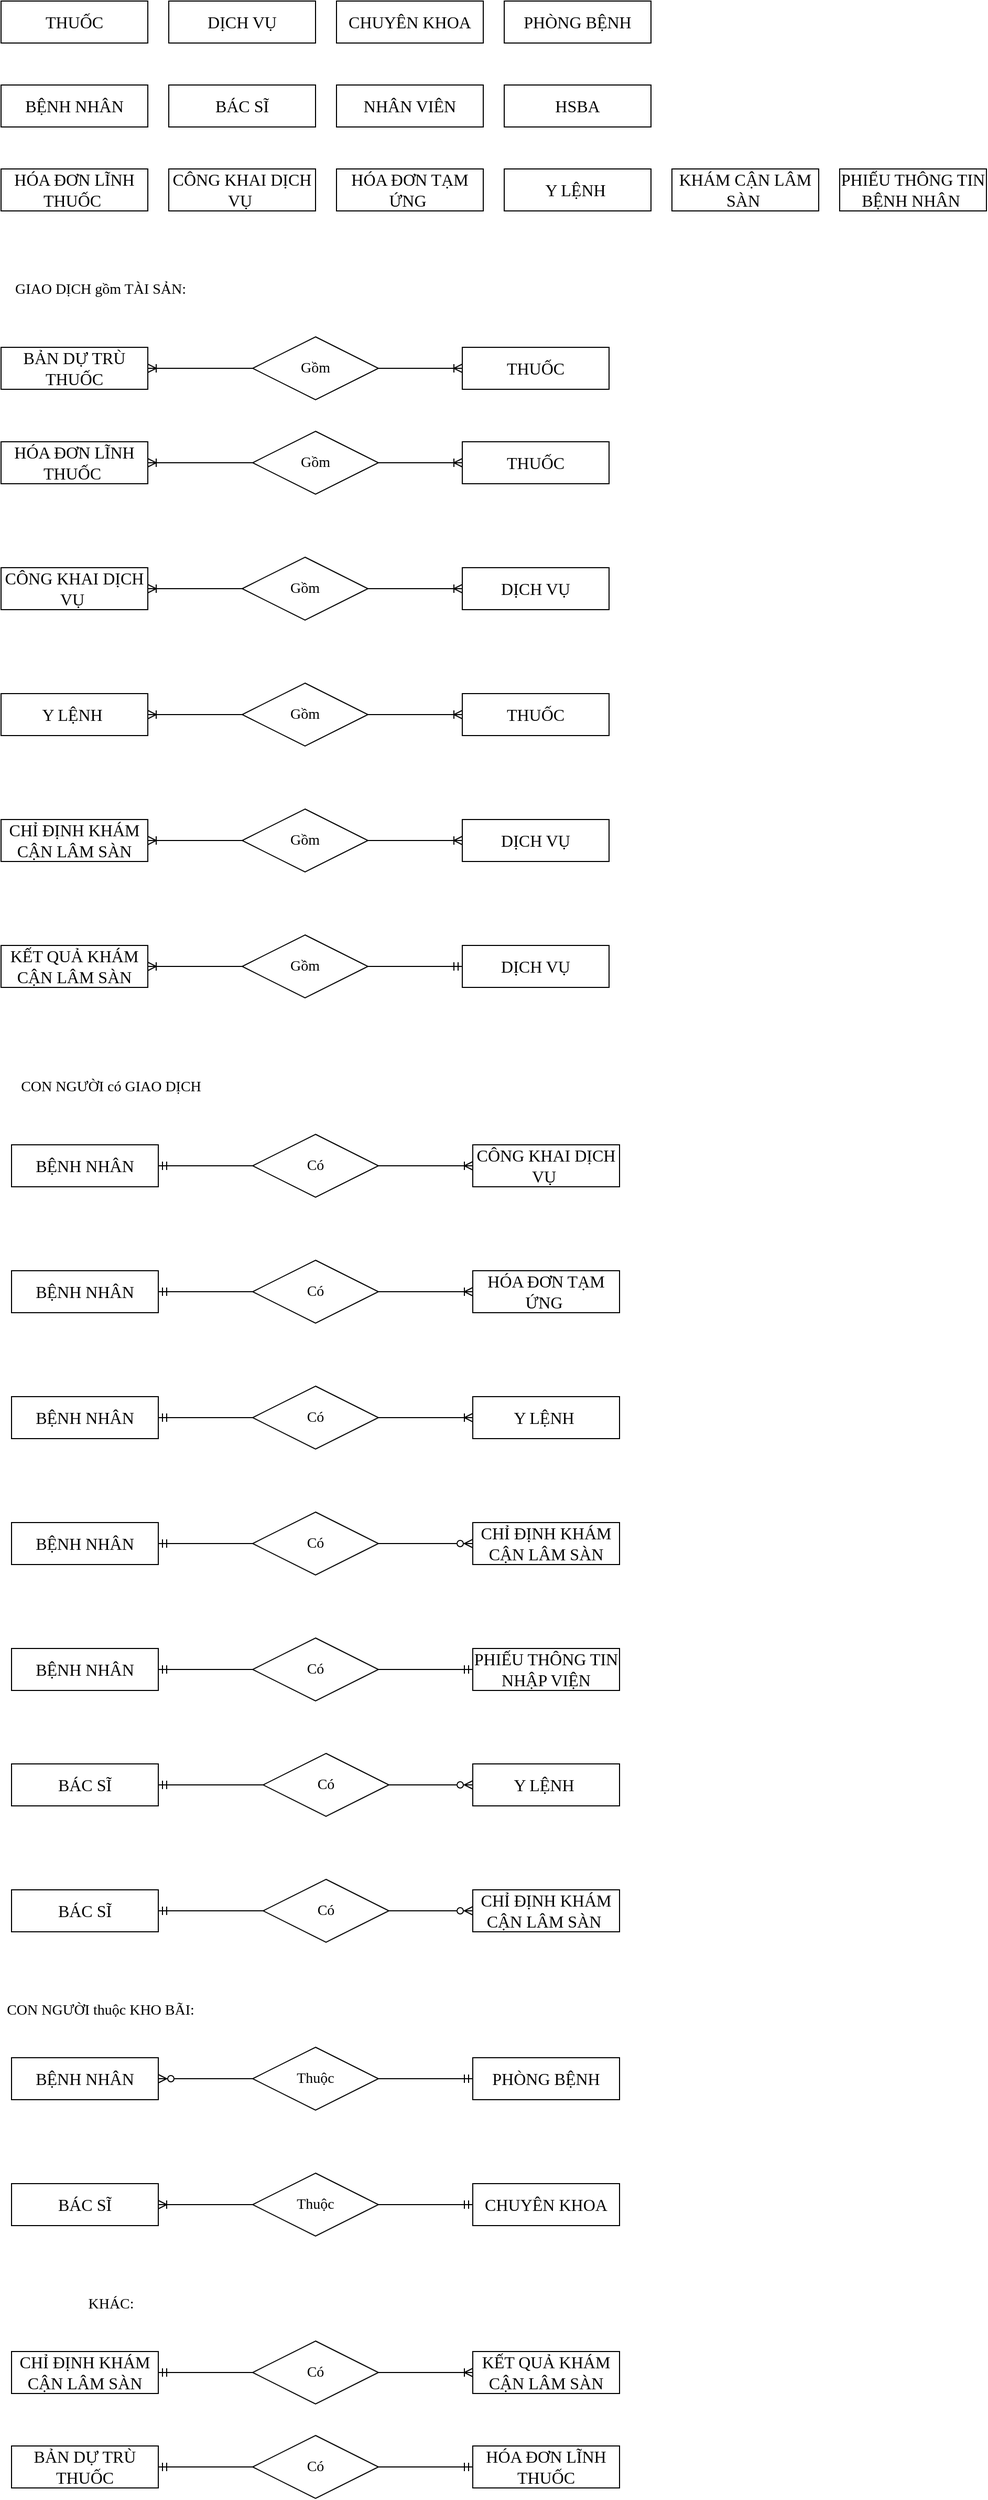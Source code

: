 <mxfile version="18.1.3" type="device" pages="25"><diagram id="nL9mparqGDryV5vd3F9Y" name="thực thể - kiểu liên kết"><mxGraphModel dx="1483" dy="699" grid="0" gridSize="10" guides="1" tooltips="1" connect="1" arrows="1" fold="1" page="1" pageScale="1" pageWidth="827" pageHeight="1169" math="0" shadow="0"><root><mxCell id="0"/><mxCell id="1" parent="0"/><mxCell id="DCwvFptw6Jh4p0c6kVMY-1" value="&lt;font face=&quot;Times New Roman&quot; size=&quot;3&quot;&gt;BỆNH NHÂN&lt;/font&gt;" style="rounded=0;whiteSpace=wrap;html=1;" parent="1" vertex="1"><mxGeometry x="80" y="120" width="140" height="40" as="geometry"/></mxCell><mxCell id="DCwvFptw6Jh4p0c6kVMY-2" value="&lt;font face=&quot;Times New Roman&quot; size=&quot;3&quot;&gt;PHÒNG BỆNH&lt;/font&gt;" style="rounded=0;whiteSpace=wrap;html=1;" parent="1" vertex="1"><mxGeometry x="560" y="40" width="140" height="40" as="geometry"/></mxCell><mxCell id="DCwvFptw6Jh4p0c6kVMY-3" value="&lt;font face=&quot;Times New Roman&quot; size=&quot;3&quot;&gt;THUỐC&lt;/font&gt;" style="rounded=0;whiteSpace=wrap;html=1;" parent="1" vertex="1"><mxGeometry x="520" y="460" width="140" height="40" as="geometry"/></mxCell><mxCell id="DCwvFptw6Jh4p0c6kVMY-4" value="&lt;font face=&quot;Times New Roman&quot; size=&quot;3&quot;&gt;DỊCH VỤ&lt;/font&gt;" style="rounded=0;whiteSpace=wrap;html=1;" parent="1" vertex="1"><mxGeometry x="520" y="820" width="140" height="40" as="geometry"/></mxCell><mxCell id="DCwvFptw6Jh4p0c6kVMY-5" value="&lt;font face=&quot;Times New Roman&quot; size=&quot;3&quot;&gt;CHUYÊN KHOA&lt;/font&gt;" style="rounded=0;whiteSpace=wrap;html=1;" parent="1" vertex="1"><mxGeometry x="400" y="40" width="140" height="40" as="geometry"/></mxCell><mxCell id="DCwvFptw6Jh4p0c6kVMY-6" value="&lt;font face=&quot;Times New Roman&quot; size=&quot;3&quot;&gt;DỊCH VỤ&lt;/font&gt;" style="rounded=0;whiteSpace=wrap;html=1;" parent="1" vertex="1"><mxGeometry x="520" y="580" width="140" height="40" as="geometry"/></mxCell><mxCell id="DCwvFptw6Jh4p0c6kVMY-7" value="&lt;font face=&quot;Times New Roman&quot; size=&quot;3&quot;&gt;BÁC SĨ&lt;/font&gt;" style="rounded=0;whiteSpace=wrap;html=1;" parent="1" vertex="1"><mxGeometry x="240" y="120" width="140" height="40" as="geometry"/></mxCell><mxCell id="DCwvFptw6Jh4p0c6kVMY-8" value="&lt;font face=&quot;Times New Roman&quot; size=&quot;3&quot;&gt;NHÂN VIÊN&lt;/font&gt;" style="rounded=0;whiteSpace=wrap;html=1;" parent="1" vertex="1"><mxGeometry x="400" y="120" width="140" height="40" as="geometry"/></mxCell><mxCell id="DCwvFptw6Jh4p0c6kVMY-9" value="&lt;font face=&quot;Times New Roman&quot; size=&quot;3&quot;&gt;HSBA&lt;/font&gt;" style="rounded=0;whiteSpace=wrap;html=1;" parent="1" vertex="1"><mxGeometry x="560" y="120" width="140" height="40" as="geometry"/></mxCell><mxCell id="DCwvFptw6Jh4p0c6kVMY-10" value="&lt;font face=&quot;Times New Roman&quot; size=&quot;3&quot;&gt;HÓA ĐƠN LĨNH THUỐC&amp;nbsp;&lt;/font&gt;" style="rounded=0;whiteSpace=wrap;html=1;" parent="1" vertex="1"><mxGeometry x="80" y="460" width="140" height="40" as="geometry"/></mxCell><mxCell id="DCwvFptw6Jh4p0c6kVMY-11" value="&lt;font face=&quot;Times New Roman&quot; size=&quot;3&quot;&gt;CÔNG KHAI DỊCH VỤ&amp;nbsp;&lt;/font&gt;" style="rounded=0;whiteSpace=wrap;html=1;" parent="1" vertex="1"><mxGeometry x="80" y="580" width="140" height="40" as="geometry"/></mxCell><mxCell id="DCwvFptw6Jh4p0c6kVMY-12" value="&lt;font face=&quot;Times New Roman&quot; size=&quot;3&quot;&gt;HÓA ĐƠN TẠM ỨNG&amp;nbsp;&lt;/font&gt;" style="rounded=0;whiteSpace=wrap;html=1;" parent="1" vertex="1"><mxGeometry x="400" y="200" width="140" height="40" as="geometry"/></mxCell><mxCell id="DCwvFptw6Jh4p0c6kVMY-13" value="&lt;font face=&quot;Times New Roman&quot; size=&quot;3&quot;&gt;Y LỆNH&amp;nbsp;&lt;/font&gt;" style="rounded=0;whiteSpace=wrap;html=1;" parent="1" vertex="1"><mxGeometry x="80" y="700" width="140" height="40" as="geometry"/></mxCell><mxCell id="-yIDNOUc3Wam3miOgeEa-1" value="GIAO DỊCH gồm TÀI SẢN:" style="text;html=1;strokeColor=none;fillColor=none;align=center;verticalAlign=middle;whiteSpace=wrap;rounded=0;fontFamily=Times New Roman;fontSize=14;" parent="1" vertex="1"><mxGeometry x="80" y="300" width="190" height="30" as="geometry"/></mxCell><mxCell id="-yIDNOUc3Wam3miOgeEa-2" value="&lt;font face=&quot;Times New Roman&quot; size=&quot;3&quot;&gt;CHỈ ĐỊNH KHÁM CẬN LÂM SÀN&lt;/font&gt;" style="rounded=0;whiteSpace=wrap;html=1;" parent="1" vertex="1"><mxGeometry x="80" y="820" width="140" height="40" as="geometry"/></mxCell><mxCell id="-yIDNOUc3Wam3miOgeEa-3" value="&lt;font face=&quot;Times New Roman&quot; size=&quot;3&quot;&gt;PHIẾU THÔNG TIN BỆNH NHÂN&amp;nbsp;&lt;/font&gt;" style="rounded=0;whiteSpace=wrap;html=1;" parent="1" vertex="1"><mxGeometry x="880" y="200" width="140" height="40" as="geometry"/></mxCell><mxCell id="-yIDNOUc3Wam3miOgeEa-4" value="&lt;font face=&quot;Times New Roman&quot; size=&quot;3&quot;&gt;THUỐC&lt;/font&gt;" style="rounded=0;whiteSpace=wrap;html=1;" parent="1" vertex="1"><mxGeometry x="520" y="700" width="140" height="40" as="geometry"/></mxCell><mxCell id="-yIDNOUc3Wam3miOgeEa-5" value="&lt;font face=&quot;Times New Roman&quot; size=&quot;3&quot;&gt;HÓA ĐƠN LĨNH THUỐC&amp;nbsp;&lt;/font&gt;" style="rounded=0;whiteSpace=wrap;html=1;" parent="1" vertex="1"><mxGeometry x="80" y="200" width="140" height="40" as="geometry"/></mxCell><mxCell id="-yIDNOUc3Wam3miOgeEa-6" value="&lt;font face=&quot;Times New Roman&quot; size=&quot;3&quot;&gt;CÔNG KHAI DỊCH VỤ&amp;nbsp;&lt;/font&gt;" style="rounded=0;whiteSpace=wrap;html=1;" parent="1" vertex="1"><mxGeometry x="240" y="200" width="140" height="40" as="geometry"/></mxCell><mxCell id="-yIDNOUc3Wam3miOgeEa-7" value="&lt;font face=&quot;Times New Roman&quot; size=&quot;3&quot;&gt;Y LỆNH&amp;nbsp;&lt;/font&gt;" style="rounded=0;whiteSpace=wrap;html=1;" parent="1" vertex="1"><mxGeometry x="560" y="200" width="140" height="40" as="geometry"/></mxCell><mxCell id="-yIDNOUc3Wam3miOgeEa-8" value="&lt;font face=&quot;Times New Roman&quot; size=&quot;3&quot;&gt;KHÁM CẬN LÂM SÀN&amp;nbsp;&lt;/font&gt;" style="rounded=0;whiteSpace=wrap;html=1;" parent="1" vertex="1"><mxGeometry x="720" y="200" width="140" height="40" as="geometry"/></mxCell><mxCell id="-yIDNOUc3Wam3miOgeEa-9" value="&lt;font face=&quot;Times New Roman&quot; size=&quot;3&quot;&gt;THUỐC&lt;/font&gt;" style="rounded=0;whiteSpace=wrap;html=1;" parent="1" vertex="1"><mxGeometry x="80" y="40" width="140" height="40" as="geometry"/></mxCell><mxCell id="-yIDNOUc3Wam3miOgeEa-10" value="&lt;font face=&quot;Times New Roman&quot; size=&quot;3&quot;&gt;DỊCH VỤ&lt;/font&gt;" style="rounded=0;whiteSpace=wrap;html=1;" parent="1" vertex="1"><mxGeometry x="240" y="40" width="140" height="40" as="geometry"/></mxCell><mxCell id="-yIDNOUc3Wam3miOgeEa-11" value="CON NGƯỜI có GIAO DỊCH" style="text;html=1;strokeColor=none;fillColor=none;align=center;verticalAlign=middle;whiteSpace=wrap;rounded=0;fontFamily=Times New Roman;fontSize=14;" parent="1" vertex="1"><mxGeometry x="90" y="1060" width="190" height="30" as="geometry"/></mxCell><mxCell id="-yIDNOUc3Wam3miOgeEa-12" value="&lt;font face=&quot;Times New Roman&quot; size=&quot;3&quot;&gt;BỆNH NHÂN&lt;/font&gt;" style="rounded=0;whiteSpace=wrap;html=1;" parent="1" vertex="1"><mxGeometry x="90" y="1130" width="140" height="40" as="geometry"/></mxCell><mxCell id="-yIDNOUc3Wam3miOgeEa-13" value="&lt;font face=&quot;Times New Roman&quot; size=&quot;3&quot;&gt;CÔNG KHAI DỊCH VỤ&amp;nbsp;&lt;/font&gt;" style="rounded=0;whiteSpace=wrap;html=1;" parent="1" vertex="1"><mxGeometry x="530" y="1130" width="140" height="40" as="geometry"/></mxCell><mxCell id="-yIDNOUc3Wam3miOgeEa-14" value="&lt;font face=&quot;Times New Roman&quot; size=&quot;3&quot;&gt;BỆNH NHÂN&lt;/font&gt;" style="rounded=0;whiteSpace=wrap;html=1;" parent="1" vertex="1"><mxGeometry x="90" y="1250" width="140" height="40" as="geometry"/></mxCell><mxCell id="-yIDNOUc3Wam3miOgeEa-15" value="&lt;font face=&quot;Times New Roman&quot; size=&quot;3&quot;&gt;HÓA ĐƠN TẠM ỨNG&amp;nbsp;&lt;/font&gt;" style="rounded=0;whiteSpace=wrap;html=1;" parent="1" vertex="1"><mxGeometry x="530" y="1250" width="140" height="40" as="geometry"/></mxCell><mxCell id="-yIDNOUc3Wam3miOgeEa-16" value="&lt;font face=&quot;Times New Roman&quot; size=&quot;3&quot;&gt;Y LỆNH&amp;nbsp;&lt;/font&gt;" style="rounded=0;whiteSpace=wrap;html=1;" parent="1" vertex="1"><mxGeometry x="530" y="1370" width="140" height="40" as="geometry"/></mxCell><mxCell id="-yIDNOUc3Wam3miOgeEa-17" value="&lt;font face=&quot;Times New Roman&quot; size=&quot;3&quot;&gt;BỆNH NHÂN&lt;/font&gt;" style="rounded=0;whiteSpace=wrap;html=1;" parent="1" vertex="1"><mxGeometry x="90" y="1370" width="140" height="40" as="geometry"/></mxCell><mxCell id="-yIDNOUc3Wam3miOgeEa-18" value="&lt;font face=&quot;Times New Roman&quot; size=&quot;3&quot;&gt;BỆNH NHÂN&lt;/font&gt;" style="rounded=0;whiteSpace=wrap;html=1;" parent="1" vertex="1"><mxGeometry x="90" y="1490" width="140" height="40" as="geometry"/></mxCell><mxCell id="-yIDNOUc3Wam3miOgeEa-19" value="&lt;font face=&quot;Times New Roman&quot; size=&quot;3&quot;&gt;CHỈ ĐỊNH KHÁM CẬN LÂM SÀN&lt;/font&gt;" style="rounded=0;whiteSpace=wrap;html=1;" parent="1" vertex="1"><mxGeometry x="530" y="1490" width="140" height="40" as="geometry"/></mxCell><mxCell id="-yIDNOUc3Wam3miOgeEa-20" value="&lt;font face=&quot;Times New Roman&quot; size=&quot;3&quot;&gt;BỆNH NHÂN&lt;/font&gt;" style="rounded=0;whiteSpace=wrap;html=1;" parent="1" vertex="1"><mxGeometry x="90" y="1610" width="140" height="40" as="geometry"/></mxCell><mxCell id="-yIDNOUc3Wam3miOgeEa-21" value="&lt;font face=&quot;Times New Roman&quot; size=&quot;3&quot;&gt;PHIẾU THÔNG TIN NHẬP VIỆN&lt;/font&gt;" style="rounded=0;whiteSpace=wrap;html=1;" parent="1" vertex="1"><mxGeometry x="530" y="1610" width="140" height="40" as="geometry"/></mxCell><mxCell id="-yIDNOUc3Wam3miOgeEa-24" value="&lt;font face=&quot;Times New Roman&quot; size=&quot;3&quot;&gt;BÁC SĨ&lt;/font&gt;" style="rounded=0;whiteSpace=wrap;html=1;" parent="1" vertex="1"><mxGeometry x="90" y="1720" width="140" height="40" as="geometry"/></mxCell><mxCell id="-yIDNOUc3Wam3miOgeEa-25" value="&lt;font face=&quot;Times New Roman&quot; size=&quot;3&quot;&gt;Y LỆNH&amp;nbsp;&lt;/font&gt;" style="rounded=0;whiteSpace=wrap;html=1;" parent="1" vertex="1"><mxGeometry x="530" y="1720" width="140" height="40" as="geometry"/></mxCell><mxCell id="-yIDNOUc3Wam3miOgeEa-26" value="&lt;font face=&quot;Times New Roman&quot; size=&quot;3&quot;&gt;CHỈ ĐỊNH KHÁM CẬN LÂM SÀN&amp;nbsp;&lt;/font&gt;" style="rounded=0;whiteSpace=wrap;html=1;" parent="1" vertex="1"><mxGeometry x="530" y="1840" width="140" height="40" as="geometry"/></mxCell><mxCell id="-yIDNOUc3Wam3miOgeEa-27" value="&lt;font face=&quot;Times New Roman&quot; size=&quot;3&quot;&gt;BÁC SĨ&lt;/font&gt;" style="rounded=0;whiteSpace=wrap;html=1;" parent="1" vertex="1"><mxGeometry x="90" y="1840" width="140" height="40" as="geometry"/></mxCell><mxCell id="-yIDNOUc3Wam3miOgeEa-34" value="CON NGƯỜI thuộc KHO BÃI:" style="text;html=1;strokeColor=none;fillColor=none;align=center;verticalAlign=middle;whiteSpace=wrap;rounded=0;fontFamily=Times New Roman;fontSize=14;" parent="1" vertex="1"><mxGeometry x="80" y="1940" width="190" height="30" as="geometry"/></mxCell><mxCell id="-yIDNOUc3Wam3miOgeEa-35" value="&lt;font face=&quot;Times New Roman&quot; size=&quot;3&quot;&gt;BỆNH NHÂN&lt;/font&gt;" style="rounded=0;whiteSpace=wrap;html=1;" parent="1" vertex="1"><mxGeometry x="90" y="2000" width="140" height="40" as="geometry"/></mxCell><mxCell id="-yIDNOUc3Wam3miOgeEa-36" value="&lt;font face=&quot;Times New Roman&quot; size=&quot;3&quot;&gt;PHÒNG BỆNH&lt;/font&gt;" style="rounded=0;whiteSpace=wrap;html=1;" parent="1" vertex="1"><mxGeometry x="530" y="2000" width="140" height="40" as="geometry"/></mxCell><mxCell id="-yIDNOUc3Wam3miOgeEa-37" value="&lt;font face=&quot;Times New Roman&quot; size=&quot;3&quot;&gt;BÁC SĨ&lt;/font&gt;" style="rounded=0;whiteSpace=wrap;html=1;" parent="1" vertex="1"><mxGeometry x="90" y="2120" width="140" height="40" as="geometry"/></mxCell><mxCell id="-yIDNOUc3Wam3miOgeEa-38" value="&lt;font face=&quot;Times New Roman&quot; size=&quot;3&quot;&gt;CHUYÊN KHOA&lt;/font&gt;" style="rounded=0;whiteSpace=wrap;html=1;" parent="1" vertex="1"><mxGeometry x="530" y="2120" width="140" height="40" as="geometry"/></mxCell><mxCell id="-yIDNOUc3Wam3miOgeEa-39" value="&lt;font face=&quot;Times New Roman&quot; size=&quot;3&quot;&gt;CHỈ ĐỊNH KHÁM CẬN LÂM SÀN&lt;/font&gt;" style="rounded=0;whiteSpace=wrap;html=1;" parent="1" vertex="1"><mxGeometry x="90" y="2280" width="140" height="40" as="geometry"/></mxCell><mxCell id="-yIDNOUc3Wam3miOgeEa-40" value="KHÁC:" style="text;html=1;strokeColor=none;fillColor=none;align=center;verticalAlign=middle;whiteSpace=wrap;rounded=0;fontFamily=Times New Roman;fontSize=14;" parent="1" vertex="1"><mxGeometry x="90" y="2220" width="190" height="30" as="geometry"/></mxCell><mxCell id="-yIDNOUc3Wam3miOgeEa-41" value="&lt;font face=&quot;Times New Roman&quot; size=&quot;3&quot;&gt;KẾT QUẢ KHÁM CẬN LÂM SÀN&lt;/font&gt;" style="rounded=0;whiteSpace=wrap;html=1;" parent="1" vertex="1"><mxGeometry x="530" y="2280" width="140" height="40" as="geometry"/></mxCell><mxCell id="-yIDNOUc3Wam3miOgeEa-42" value="" style="edgeStyle=entityRelationEdgeStyle;fontSize=12;html=1;endArrow=ERoneToMany;startArrow=none;rounded=0;fontFamily=Times New Roman;exitX=1;exitY=0.5;exitDx=0;exitDy=0;entryX=0;entryY=0.5;entryDx=0;entryDy=0;" parent="1" source="-yIDNOUc3Wam3miOgeEa-46" target="DCwvFptw6Jh4p0c6kVMY-3" edge="1"><mxGeometry width="100" height="100" relative="1" as="geometry"><mxPoint x="320" y="500" as="sourcePoint"/><mxPoint x="420" y="400" as="targetPoint"/></mxGeometry></mxCell><mxCell id="-yIDNOUc3Wam3miOgeEa-43" value="" style="edgeStyle=entityRelationEdgeStyle;fontSize=12;html=1;endArrow=ERoneToMany;startArrow=none;rounded=0;fontFamily=Times New Roman;exitX=1;exitY=0.5;exitDx=0;exitDy=0;entryX=0;entryY=0.5;entryDx=0;entryDy=0;" parent="1" source="-yIDNOUc3Wam3miOgeEa-47" target="DCwvFptw6Jh4p0c6kVMY-6" edge="1"><mxGeometry width="100" height="100" relative="1" as="geometry"><mxPoint x="230" y="490" as="sourcePoint"/><mxPoint x="530" y="490" as="targetPoint"/></mxGeometry></mxCell><mxCell id="-yIDNOUc3Wam3miOgeEa-44" value="" style="edgeStyle=entityRelationEdgeStyle;fontSize=12;html=1;endArrow=ERoneToMany;startArrow=none;rounded=0;fontFamily=Times New Roman;exitX=1;exitY=0.5;exitDx=0;exitDy=0;entryX=0;entryY=0.5;entryDx=0;entryDy=0;" parent="1" source="-yIDNOUc3Wam3miOgeEa-48" target="-yIDNOUc3Wam3miOgeEa-4" edge="1"><mxGeometry width="100" height="100" relative="1" as="geometry"><mxPoint x="230" y="610" as="sourcePoint"/><mxPoint x="530" y="610" as="targetPoint"/></mxGeometry></mxCell><mxCell id="-yIDNOUc3Wam3miOgeEa-45" value="" style="edgeStyle=entityRelationEdgeStyle;fontSize=12;html=1;endArrow=ERoneToMany;startArrow=none;rounded=0;fontFamily=Times New Roman;exitX=1;exitY=0.5;exitDx=0;exitDy=0;entryX=0;entryY=0.5;entryDx=0;entryDy=0;" parent="1" source="-yIDNOUc3Wam3miOgeEa-52" target="DCwvFptw6Jh4p0c6kVMY-4" edge="1"><mxGeometry width="100" height="100" relative="1" as="geometry"><mxPoint x="230" y="730" as="sourcePoint"/><mxPoint x="530" y="730" as="targetPoint"/></mxGeometry></mxCell><mxCell id="-yIDNOUc3Wam3miOgeEa-48" value="Gồm" style="shape=rhombus;perimeter=rhombusPerimeter;whiteSpace=wrap;html=1;align=center;fontFamily=Times New Roman;fontSize=14;" parent="1" vertex="1"><mxGeometry x="310" y="690" width="120" height="60" as="geometry"/></mxCell><mxCell id="-yIDNOUc3Wam3miOgeEa-49" value="" style="edgeStyle=entityRelationEdgeStyle;fontSize=12;html=1;endArrow=none;startArrow=ERoneToMany;rounded=0;fontFamily=Times New Roman;exitX=1;exitY=0.5;exitDx=0;exitDy=0;entryX=0;entryY=0.5;entryDx=0;entryDy=0;" parent="1" source="DCwvFptw6Jh4p0c6kVMY-13" target="-yIDNOUc3Wam3miOgeEa-48" edge="1"><mxGeometry width="100" height="100" relative="1" as="geometry"><mxPoint x="220" y="720" as="sourcePoint"/><mxPoint x="520" y="720" as="targetPoint"/></mxGeometry></mxCell><mxCell id="-yIDNOUc3Wam3miOgeEa-47" value="Gồm" style="shape=rhombus;perimeter=rhombusPerimeter;whiteSpace=wrap;html=1;align=center;fontFamily=Times New Roman;fontSize=14;" parent="1" vertex="1"><mxGeometry x="310" y="570" width="120" height="60" as="geometry"/></mxCell><mxCell id="-yIDNOUc3Wam3miOgeEa-50" value="" style="edgeStyle=entityRelationEdgeStyle;fontSize=12;html=1;endArrow=none;startArrow=ERoneToMany;rounded=0;fontFamily=Times New Roman;exitX=1;exitY=0.5;exitDx=0;exitDy=0;entryX=0;entryY=0.5;entryDx=0;entryDy=0;" parent="1" source="DCwvFptw6Jh4p0c6kVMY-11" target="-yIDNOUc3Wam3miOgeEa-47" edge="1"><mxGeometry width="100" height="100" relative="1" as="geometry"><mxPoint x="220" y="600" as="sourcePoint"/><mxPoint x="520" y="600" as="targetPoint"/></mxGeometry></mxCell><mxCell id="-yIDNOUc3Wam3miOgeEa-46" value="Gồm" style="shape=rhombus;perimeter=rhombusPerimeter;whiteSpace=wrap;html=1;align=center;fontFamily=Times New Roman;fontSize=14;" parent="1" vertex="1"><mxGeometry x="320" y="450" width="120" height="60" as="geometry"/></mxCell><mxCell id="-yIDNOUc3Wam3miOgeEa-51" value="" style="edgeStyle=entityRelationEdgeStyle;fontSize=12;html=1;endArrow=none;startArrow=ERoneToMany;rounded=0;fontFamily=Times New Roman;exitX=1;exitY=0.5;exitDx=0;exitDy=0;entryX=0;entryY=0.5;entryDx=0;entryDy=0;" parent="1" source="DCwvFptw6Jh4p0c6kVMY-10" target="-yIDNOUc3Wam3miOgeEa-46" edge="1"><mxGeometry width="100" height="100" relative="1" as="geometry"><mxPoint x="220" y="480" as="sourcePoint"/><mxPoint x="520" y="480" as="targetPoint"/></mxGeometry></mxCell><mxCell id="-yIDNOUc3Wam3miOgeEa-52" value="Gồm" style="shape=rhombus;perimeter=rhombusPerimeter;whiteSpace=wrap;html=1;align=center;fontFamily=Times New Roman;fontSize=14;" parent="1" vertex="1"><mxGeometry x="310" y="810" width="120" height="60" as="geometry"/></mxCell><mxCell id="-yIDNOUc3Wam3miOgeEa-53" value="" style="edgeStyle=entityRelationEdgeStyle;fontSize=12;html=1;endArrow=none;startArrow=ERoneToMany;rounded=0;fontFamily=Times New Roman;exitX=1;exitY=0.5;exitDx=0;exitDy=0;entryX=0;entryY=0.5;entryDx=0;entryDy=0;" parent="1" source="-yIDNOUc3Wam3miOgeEa-2" target="-yIDNOUc3Wam3miOgeEa-52" edge="1"><mxGeometry width="100" height="100" relative="1" as="geometry"><mxPoint x="220" y="840" as="sourcePoint"/><mxPoint x="520" y="840" as="targetPoint"/></mxGeometry></mxCell><mxCell id="-yIDNOUc3Wam3miOgeEa-56" value="" style="edgeStyle=entityRelationEdgeStyle;fontSize=12;html=1;endArrow=ERoneToMany;startArrow=none;rounded=0;fontFamily=Times New Roman;exitX=1;exitY=0.5;exitDx=0;exitDy=0;entryX=0;entryY=0.5;entryDx=0;entryDy=0;" parent="1" source="-yIDNOUc3Wam3miOgeEa-71" target="-yIDNOUc3Wam3miOgeEa-13" edge="1"><mxGeometry width="100" height="100" relative="1" as="geometry"><mxPoint x="330" y="1370" as="sourcePoint"/><mxPoint x="430" y="1270" as="targetPoint"/></mxGeometry></mxCell><mxCell id="-yIDNOUc3Wam3miOgeEa-57" value="" style="edgeStyle=entityRelationEdgeStyle;fontSize=12;html=1;endArrow=ERoneToMany;startArrow=none;rounded=0;fontFamily=Times New Roman;exitX=1;exitY=0.5;exitDx=0;exitDy=0;" parent="1" source="-yIDNOUc3Wam3miOgeEa-72" target="-yIDNOUc3Wam3miOgeEa-15" edge="1"><mxGeometry width="100" height="100" relative="1" as="geometry"><mxPoint x="240" y="1160" as="sourcePoint"/><mxPoint x="540" y="1160" as="targetPoint"/></mxGeometry></mxCell><mxCell id="-yIDNOUc3Wam3miOgeEa-58" value="" style="edgeStyle=entityRelationEdgeStyle;fontSize=12;html=1;endArrow=ERoneToMany;startArrow=none;rounded=0;fontFamily=Times New Roman;entryX=0;entryY=0.5;entryDx=0;entryDy=0;" parent="1" source="-yIDNOUc3Wam3miOgeEa-75" target="-yIDNOUc3Wam3miOgeEa-16" edge="1"><mxGeometry width="100" height="100" relative="1" as="geometry"><mxPoint x="240" y="1280" as="sourcePoint"/><mxPoint x="540" y="1280" as="targetPoint"/></mxGeometry></mxCell><mxCell id="-yIDNOUc3Wam3miOgeEa-59" value="" style="edgeStyle=entityRelationEdgeStyle;fontSize=12;html=1;endArrow=ERzeroToMany;startArrow=none;rounded=0;fontFamily=Times New Roman;exitX=1;exitY=0.5;exitDx=0;exitDy=0;entryX=0;entryY=0.5;entryDx=0;entryDy=0;" parent="1" source="-yIDNOUc3Wam3miOgeEa-77" target="-yIDNOUc3Wam3miOgeEa-19" edge="1"><mxGeometry width="100" height="100" relative="1" as="geometry"><mxPoint x="330" y="1670" as="sourcePoint"/><mxPoint x="430" y="1570" as="targetPoint"/></mxGeometry></mxCell><mxCell id="-yIDNOUc3Wam3miOgeEa-60" value="" style="edgeStyle=entityRelationEdgeStyle;fontSize=12;html=1;endArrow=ERmandOne;startArrow=none;rounded=0;fontFamily=Times New Roman;exitX=1;exitY=0.5;exitDx=0;exitDy=0;entryX=0;entryY=0.5;entryDx=0;entryDy=0;" parent="1" source="-yIDNOUc3Wam3miOgeEa-79" target="-yIDNOUc3Wam3miOgeEa-21" edge="1"><mxGeometry width="100" height="100" relative="1" as="geometry"><mxPoint x="330" y="1470" as="sourcePoint"/><mxPoint x="430" y="1370" as="targetPoint"/></mxGeometry></mxCell><mxCell id="-yIDNOUc3Wam3miOgeEa-65" value="" style="edgeStyle=entityRelationEdgeStyle;fontSize=12;html=1;endArrow=ERzeroToMany;startArrow=none;rounded=0;fontFamily=Times New Roman;entryX=0;entryY=0.5;entryDx=0;entryDy=0;" parent="1" source="-yIDNOUc3Wam3miOgeEa-89" target="-yIDNOUc3Wam3miOgeEa-25" edge="1"><mxGeometry width="100" height="100" relative="1" as="geometry"><mxPoint x="240" y="1630" as="sourcePoint"/><mxPoint x="540" y="1630" as="targetPoint"/></mxGeometry></mxCell><mxCell id="-yIDNOUc3Wam3miOgeEa-67" value="" style="edgeStyle=entityRelationEdgeStyle;fontSize=12;html=1;endArrow=ERzeroToMany;startArrow=none;rounded=0;fontFamily=Times New Roman;entryX=0;entryY=0.5;entryDx=0;entryDy=0;exitX=1;exitY=0.5;exitDx=0;exitDy=0;" parent="1" source="-yIDNOUc3Wam3miOgeEa-91" target="-yIDNOUc3Wam3miOgeEa-26" edge="1"><mxGeometry width="100" height="100" relative="1" as="geometry"><mxPoint x="240" y="1750" as="sourcePoint"/><mxPoint x="540" y="1750" as="targetPoint"/></mxGeometry></mxCell><mxCell id="-yIDNOUc3Wam3miOgeEa-68" value="" style="edgeStyle=entityRelationEdgeStyle;fontSize=12;html=1;endArrow=ERzeroToMany;startArrow=none;rounded=0;fontFamily=Times New Roman;entryX=1;entryY=0.5;entryDx=0;entryDy=0;exitX=0;exitY=0.5;exitDx=0;exitDy=0;" parent="1" source="-yIDNOUc3Wam3miOgeEa-93" target="-yIDNOUc3Wam3miOgeEa-35" edge="1"><mxGeometry width="100" height="100" relative="1" as="geometry"><mxPoint x="330" y="1880" as="sourcePoint"/><mxPoint x="430" y="1780" as="targetPoint"/></mxGeometry></mxCell><mxCell id="-yIDNOUc3Wam3miOgeEa-69" value="" style="edgeStyle=entityRelationEdgeStyle;fontSize=12;html=1;endArrow=ERoneToMany;startArrow=none;rounded=0;fontFamily=Times New Roman;entryX=1;entryY=0.5;entryDx=0;entryDy=0;exitX=0;exitY=0.5;exitDx=0;exitDy=0;" parent="1" source="-yIDNOUc3Wam3miOgeEa-95" target="-yIDNOUc3Wam3miOgeEa-37" edge="1"><mxGeometry width="100" height="100" relative="1" as="geometry"><mxPoint x="230" y="2090" as="sourcePoint"/><mxPoint x="530" y="2090" as="targetPoint"/></mxGeometry></mxCell><mxCell id="-yIDNOUc3Wam3miOgeEa-72" value="Có" style="shape=rhombus;perimeter=rhombusPerimeter;whiteSpace=wrap;html=1;align=center;fontFamily=Times New Roman;fontSize=14;" parent="1" vertex="1"><mxGeometry x="320" y="1240" width="120" height="60" as="geometry"/></mxCell><mxCell id="-yIDNOUc3Wam3miOgeEa-73" value="" style="edgeStyle=entityRelationEdgeStyle;fontSize=12;html=1;endArrow=none;startArrow=ERmandOne;rounded=0;fontFamily=Times New Roman;exitX=1;exitY=0.5;exitDx=0;exitDy=0;" parent="1" source="-yIDNOUc3Wam3miOgeEa-14" target="-yIDNOUc3Wam3miOgeEa-72" edge="1"><mxGeometry width="100" height="100" relative="1" as="geometry"><mxPoint x="230" y="1270" as="sourcePoint"/><mxPoint x="530" y="1270" as="targetPoint"/></mxGeometry></mxCell><mxCell id="-yIDNOUc3Wam3miOgeEa-71" value="Có" style="shape=rhombus;perimeter=rhombusPerimeter;whiteSpace=wrap;html=1;align=center;fontFamily=Times New Roman;fontSize=14;" parent="1" vertex="1"><mxGeometry x="320" y="1120" width="120" height="60" as="geometry"/></mxCell><mxCell id="-yIDNOUc3Wam3miOgeEa-74" value="" style="edgeStyle=entityRelationEdgeStyle;fontSize=12;html=1;endArrow=none;startArrow=ERmandOne;rounded=0;fontFamily=Times New Roman;exitX=1;exitY=0.5;exitDx=0;exitDy=0;entryX=0;entryY=0.5;entryDx=0;entryDy=0;" parent="1" source="-yIDNOUc3Wam3miOgeEa-12" target="-yIDNOUc3Wam3miOgeEa-71" edge="1"><mxGeometry width="100" height="100" relative="1" as="geometry"><mxPoint x="230" y="1150" as="sourcePoint"/><mxPoint x="530" y="1150" as="targetPoint"/></mxGeometry></mxCell><mxCell id="-yIDNOUc3Wam3miOgeEa-75" value="Có" style="shape=rhombus;perimeter=rhombusPerimeter;whiteSpace=wrap;html=1;align=center;fontFamily=Times New Roman;fontSize=14;" parent="1" vertex="1"><mxGeometry x="320" y="1360" width="120" height="60" as="geometry"/></mxCell><mxCell id="-yIDNOUc3Wam3miOgeEa-76" value="" style="edgeStyle=entityRelationEdgeStyle;fontSize=12;html=1;endArrow=none;startArrow=ERmandOne;rounded=0;fontFamily=Times New Roman;entryX=0;entryY=0.5;entryDx=0;entryDy=0;" parent="1" source="-yIDNOUc3Wam3miOgeEa-17" target="-yIDNOUc3Wam3miOgeEa-75" edge="1"><mxGeometry width="100" height="100" relative="1" as="geometry"><mxPoint x="230" y="1390" as="sourcePoint"/><mxPoint x="530" y="1390" as="targetPoint"/></mxGeometry></mxCell><mxCell id="-yIDNOUc3Wam3miOgeEa-77" value="Có" style="shape=rhombus;perimeter=rhombusPerimeter;whiteSpace=wrap;html=1;align=center;fontFamily=Times New Roman;fontSize=14;" parent="1" vertex="1"><mxGeometry x="320" y="1480" width="120" height="60" as="geometry"/></mxCell><mxCell id="-yIDNOUc3Wam3miOgeEa-78" value="" style="edgeStyle=entityRelationEdgeStyle;fontSize=12;html=1;endArrow=none;startArrow=ERmandOne;rounded=0;fontFamily=Times New Roman;exitX=1;exitY=0.5;exitDx=0;exitDy=0;entryX=0;entryY=0.5;entryDx=0;entryDy=0;" parent="1" source="-yIDNOUc3Wam3miOgeEa-18" target="-yIDNOUc3Wam3miOgeEa-77" edge="1"><mxGeometry width="100" height="100" relative="1" as="geometry"><mxPoint x="230" y="1510" as="sourcePoint"/><mxPoint x="530" y="1510" as="targetPoint"/></mxGeometry></mxCell><mxCell id="-yIDNOUc3Wam3miOgeEa-79" value="Có" style="shape=rhombus;perimeter=rhombusPerimeter;whiteSpace=wrap;html=1;align=center;fontFamily=Times New Roman;fontSize=14;" parent="1" vertex="1"><mxGeometry x="320" y="1600" width="120" height="60" as="geometry"/></mxCell><mxCell id="-yIDNOUc3Wam3miOgeEa-80" value="" style="edgeStyle=entityRelationEdgeStyle;fontSize=12;html=1;endArrow=none;startArrow=ERmandOne;rounded=0;fontFamily=Times New Roman;exitX=1;exitY=0.5;exitDx=0;exitDy=0;entryX=0;entryY=0.5;entryDx=0;entryDy=0;" parent="1" source="-yIDNOUc3Wam3miOgeEa-20" target="-yIDNOUc3Wam3miOgeEa-79" edge="1"><mxGeometry width="100" height="100" relative="1" as="geometry"><mxPoint x="230" y="1630" as="sourcePoint"/><mxPoint x="530" y="1630" as="targetPoint"/></mxGeometry></mxCell><mxCell id="-yIDNOUc3Wam3miOgeEa-89" value="Có" style="shape=rhombus;perimeter=rhombusPerimeter;whiteSpace=wrap;html=1;align=center;fontFamily=Times New Roman;fontSize=14;" parent="1" vertex="1"><mxGeometry x="330" y="1710" width="120" height="60" as="geometry"/></mxCell><mxCell id="-yIDNOUc3Wam3miOgeEa-90" value="" style="edgeStyle=entityRelationEdgeStyle;fontSize=12;html=1;endArrow=none;startArrow=ERmandOne;rounded=0;fontFamily=Times New Roman;entryX=0;entryY=0.5;entryDx=0;entryDy=0;" parent="1" source="-yIDNOUc3Wam3miOgeEa-24" target="-yIDNOUc3Wam3miOgeEa-89" edge="1"><mxGeometry width="100" height="100" relative="1" as="geometry"><mxPoint x="230" y="1740" as="sourcePoint"/><mxPoint x="530" y="1740" as="targetPoint"/></mxGeometry></mxCell><mxCell id="-yIDNOUc3Wam3miOgeEa-91" value="Có" style="shape=rhombus;perimeter=rhombusPerimeter;whiteSpace=wrap;html=1;align=center;fontFamily=Times New Roman;fontSize=14;" parent="1" vertex="1"><mxGeometry x="330" y="1830" width="120" height="60" as="geometry"/></mxCell><mxCell id="-yIDNOUc3Wam3miOgeEa-92" value="" style="edgeStyle=entityRelationEdgeStyle;fontSize=12;html=1;endArrow=none;startArrow=ERmandOne;rounded=0;fontFamily=Times New Roman;entryX=0;entryY=0.5;entryDx=0;entryDy=0;exitX=1;exitY=0.5;exitDx=0;exitDy=0;" parent="1" source="-yIDNOUc3Wam3miOgeEa-27" target="-yIDNOUc3Wam3miOgeEa-91" edge="1"><mxGeometry width="100" height="100" relative="1" as="geometry"><mxPoint x="230" y="1860" as="sourcePoint"/><mxPoint x="530" y="1860" as="targetPoint"/></mxGeometry></mxCell><mxCell id="-yIDNOUc3Wam3miOgeEa-93" value="Thuộc" style="shape=rhombus;perimeter=rhombusPerimeter;whiteSpace=wrap;html=1;align=center;fontFamily=Times New Roman;fontSize=14;" parent="1" vertex="1"><mxGeometry x="320" y="1990" width="120" height="60" as="geometry"/></mxCell><mxCell id="-yIDNOUc3Wam3miOgeEa-94" value="" style="edgeStyle=entityRelationEdgeStyle;fontSize=12;html=1;endArrow=none;startArrow=ERmandOne;rounded=0;fontFamily=Times New Roman;entryX=1;entryY=0.5;entryDx=0;entryDy=0;exitX=0;exitY=0.5;exitDx=0;exitDy=0;" parent="1" source="-yIDNOUc3Wam3miOgeEa-36" target="-yIDNOUc3Wam3miOgeEa-93" edge="1"><mxGeometry width="100" height="100" relative="1" as="geometry"><mxPoint x="530" y="2020" as="sourcePoint"/><mxPoint x="230" y="2020" as="targetPoint"/></mxGeometry></mxCell><mxCell id="-yIDNOUc3Wam3miOgeEa-95" value="Thuộc" style="shape=rhombus;perimeter=rhombusPerimeter;whiteSpace=wrap;html=1;align=center;fontFamily=Times New Roman;fontSize=14;" parent="1" vertex="1"><mxGeometry x="320" y="2110" width="120" height="60" as="geometry"/></mxCell><mxCell id="-yIDNOUc3Wam3miOgeEa-96" value="" style="edgeStyle=entityRelationEdgeStyle;fontSize=12;html=1;endArrow=none;startArrow=ERmandOne;rounded=0;fontFamily=Times New Roman;entryX=1;entryY=0.5;entryDx=0;entryDy=0;exitX=0;exitY=0.5;exitDx=0;exitDy=0;" parent="1" source="-yIDNOUc3Wam3miOgeEa-38" target="-yIDNOUc3Wam3miOgeEa-95" edge="1"><mxGeometry width="100" height="100" relative="1" as="geometry"><mxPoint x="530" y="2140" as="sourcePoint"/><mxPoint x="230" y="2140" as="targetPoint"/></mxGeometry></mxCell><mxCell id="-yIDNOUc3Wam3miOgeEa-97" value="Có" style="shape=rhombus;perimeter=rhombusPerimeter;whiteSpace=wrap;html=1;align=center;fontFamily=Times New Roman;fontSize=14;" parent="1" vertex="1"><mxGeometry x="320" y="2270" width="120" height="60" as="geometry"/></mxCell><mxCell id="-yIDNOUc3Wam3miOgeEa-98" value="" style="edgeStyle=entityRelationEdgeStyle;fontSize=12;html=1;endArrow=none;startArrow=ERmandOne;rounded=0;fontFamily=Times New Roman;exitX=1;exitY=0.5;exitDx=0;exitDy=0;entryX=0;entryY=0.5;entryDx=0;entryDy=0;" parent="1" source="-yIDNOUc3Wam3miOgeEa-39" target="-yIDNOUc3Wam3miOgeEa-97" edge="1"><mxGeometry width="100" height="100" relative="1" as="geometry"><mxPoint x="230" y="2300" as="sourcePoint"/><mxPoint x="530" y="2300" as="targetPoint"/></mxGeometry></mxCell><mxCell id="5uvYupz44dycCgppRrRI-1" value="&lt;font face=&quot;Times New Roman&quot; size=&quot;3&quot;&gt;THUỐC&lt;/font&gt;" style="rounded=0;whiteSpace=wrap;html=1;" parent="1" vertex="1"><mxGeometry x="520" y="370" width="140" height="40" as="geometry"/></mxCell><mxCell id="5uvYupz44dycCgppRrRI-2" value="&lt;font face=&quot;Times New Roman&quot; size=&quot;3&quot;&gt;BẢN DỰ TRÙ THUỐC&lt;/font&gt;" style="rounded=0;whiteSpace=wrap;html=1;" parent="1" vertex="1"><mxGeometry x="80" y="370" width="140" height="40" as="geometry"/></mxCell><mxCell id="5uvYupz44dycCgppRrRI-3" value="" style="edgeStyle=entityRelationEdgeStyle;fontSize=12;html=1;endArrow=ERoneToMany;startArrow=none;rounded=0;fontFamily=Times New Roman;exitX=1;exitY=0.5;exitDx=0;exitDy=0;entryX=0;entryY=0.5;entryDx=0;entryDy=0;" parent="1" source="5uvYupz44dycCgppRrRI-4" target="5uvYupz44dycCgppRrRI-1" edge="1"><mxGeometry width="100" height="100" relative="1" as="geometry"><mxPoint x="320" y="410" as="sourcePoint"/><mxPoint x="420" y="310" as="targetPoint"/></mxGeometry></mxCell><mxCell id="5uvYupz44dycCgppRrRI-4" value="Gồm" style="shape=rhombus;perimeter=rhombusPerimeter;whiteSpace=wrap;html=1;align=center;fontFamily=Times New Roman;fontSize=14;" parent="1" vertex="1"><mxGeometry x="320" y="360" width="120" height="60" as="geometry"/></mxCell><mxCell id="5uvYupz44dycCgppRrRI-5" value="" style="edgeStyle=entityRelationEdgeStyle;fontSize=12;html=1;endArrow=none;startArrow=ERoneToMany;rounded=0;fontFamily=Times New Roman;exitX=1;exitY=0.5;exitDx=0;exitDy=0;entryX=0;entryY=0.5;entryDx=0;entryDy=0;" parent="1" source="5uvYupz44dycCgppRrRI-2" target="5uvYupz44dycCgppRrRI-4" edge="1"><mxGeometry width="100" height="100" relative="1" as="geometry"><mxPoint x="220" y="390" as="sourcePoint"/><mxPoint x="520" y="390" as="targetPoint"/></mxGeometry></mxCell><mxCell id="5uvYupz44dycCgppRrRI-6" value="&lt;font face=&quot;Times New Roman&quot; size=&quot;3&quot;&gt;DỊCH VỤ&lt;/font&gt;" style="rounded=0;whiteSpace=wrap;html=1;" parent="1" vertex="1"><mxGeometry x="520" y="940" width="140" height="40" as="geometry"/></mxCell><mxCell id="5uvYupz44dycCgppRrRI-7" value="&lt;font face=&quot;Times New Roman&quot; size=&quot;3&quot;&gt;KẾT QUẢ KHÁM CẬN LÂM SÀN&lt;/font&gt;" style="rounded=0;whiteSpace=wrap;html=1;" parent="1" vertex="1"><mxGeometry x="80" y="940" width="140" height="40" as="geometry"/></mxCell><mxCell id="5uvYupz44dycCgppRrRI-9" value="Gồm" style="shape=rhombus;perimeter=rhombusPerimeter;whiteSpace=wrap;html=1;align=center;fontFamily=Times New Roman;fontSize=14;" parent="1" vertex="1"><mxGeometry x="310" y="930" width="120" height="60" as="geometry"/></mxCell><mxCell id="5uvYupz44dycCgppRrRI-10" value="" style="edgeStyle=entityRelationEdgeStyle;fontSize=12;html=1;endArrow=none;startArrow=ERoneToMany;rounded=0;fontFamily=Times New Roman;exitX=1;exitY=0.5;exitDx=0;exitDy=0;entryX=0;entryY=0.5;entryDx=0;entryDy=0;" parent="1" source="5uvYupz44dycCgppRrRI-7" target="5uvYupz44dycCgppRrRI-9" edge="1"><mxGeometry width="100" height="100" relative="1" as="geometry"><mxPoint x="220" y="960" as="sourcePoint"/><mxPoint x="520" y="960" as="targetPoint"/></mxGeometry></mxCell><mxCell id="5uvYupz44dycCgppRrRI-11" value="&lt;font face=&quot;Times New Roman&quot; size=&quot;3&quot;&gt;BẢN DỰ TRÙ THUỐC&lt;/font&gt;" style="rounded=0;whiteSpace=wrap;html=1;" parent="1" vertex="1"><mxGeometry x="90" y="2370" width="140" height="40" as="geometry"/></mxCell><mxCell id="5uvYupz44dycCgppRrRI-12" value="&lt;font face=&quot;Times New Roman&quot; size=&quot;3&quot;&gt;HÓA ĐƠN LĨNH THUỐC&lt;/font&gt;" style="rounded=0;whiteSpace=wrap;html=1;" parent="1" vertex="1"><mxGeometry x="530" y="2370" width="140" height="40" as="geometry"/></mxCell><mxCell id="5uvYupz44dycCgppRrRI-13" value="" style="edgeStyle=entityRelationEdgeStyle;fontSize=12;html=1;endArrow=ERmandOne;startArrow=none;rounded=0;fontFamily=Times New Roman;exitX=1;exitY=0.5;exitDx=0;exitDy=0;entryX=0;entryY=0.5;entryDx=0;entryDy=0;" parent="1" source="5uvYupz44dycCgppRrRI-14" target="5uvYupz44dycCgppRrRI-12" edge="1"><mxGeometry width="100" height="100" relative="1" as="geometry"><mxPoint x="230" y="2460" as="sourcePoint"/><mxPoint x="530" y="2460" as="targetPoint"/></mxGeometry></mxCell><mxCell id="5uvYupz44dycCgppRrRI-14" value="Có" style="shape=rhombus;perimeter=rhombusPerimeter;whiteSpace=wrap;html=1;align=center;fontFamily=Times New Roman;fontSize=14;" parent="1" vertex="1"><mxGeometry x="320" y="2360" width="120" height="60" as="geometry"/></mxCell><mxCell id="5uvYupz44dycCgppRrRI-15" value="" style="edgeStyle=entityRelationEdgeStyle;fontSize=12;html=1;endArrow=none;startArrow=ERmandOne;rounded=0;fontFamily=Times New Roman;exitX=1;exitY=0.5;exitDx=0;exitDy=0;entryX=0;entryY=0.5;entryDx=0;entryDy=0;" parent="1" source="5uvYupz44dycCgppRrRI-11" target="5uvYupz44dycCgppRrRI-14" edge="1"><mxGeometry width="100" height="100" relative="1" as="geometry"><mxPoint x="230" y="2390" as="sourcePoint"/><mxPoint x="530" y="2390" as="targetPoint"/></mxGeometry></mxCell><mxCell id="5uvYupz44dycCgppRrRI-16" value="" style="fontSize=12;html=1;endArrow=ERoneToMany;rounded=0;exitX=1;exitY=0.5;exitDx=0;exitDy=0;entryX=0;entryY=0.5;entryDx=0;entryDy=0;" parent="1" source="-yIDNOUc3Wam3miOgeEa-97" target="-yIDNOUc3Wam3miOgeEa-41" edge="1"><mxGeometry width="100" height="100" relative="1" as="geometry"><mxPoint x="470" y="2200" as="sourcePoint"/><mxPoint x="570" y="2100" as="targetPoint"/></mxGeometry></mxCell><mxCell id="5uvYupz44dycCgppRrRI-17" value="" style="edgeStyle=entityRelationEdgeStyle;fontSize=12;html=1;endArrow=ERmandOne;rounded=0;" parent="1" source="5uvYupz44dycCgppRrRI-9" target="5uvYupz44dycCgppRrRI-6" edge="1"><mxGeometry width="100" height="100" relative="1" as="geometry"><mxPoint x="470" y="1100" as="sourcePoint"/><mxPoint x="570" y="1000" as="targetPoint"/></mxGeometry></mxCell></root></mxGraphModel></diagram><diagram id="fBecRManMVrve8hlZiLd" name="ERD mở rộng"><mxGraphModel dx="3793" dy="2566" grid="1" gridSize="10" guides="1" tooltips="1" connect="1" arrows="1" fold="1" page="1" pageScale="1" pageWidth="827" pageHeight="1169" math="0" shadow="0"><root><mxCell id="0"/><mxCell id="1" parent="0"/><mxCell id="TgZfX8KSCCKZPOFMGXq--1" value="BỆNH NHÂN " style="swimlane;childLayout=stackLayout;horizontal=1;startSize=30;horizontalStack=0;rounded=0;fontSize=14;fontStyle=0;strokeWidth=1;resizeParent=0;resizeLast=1;shadow=0;dashed=0;align=center;fontFamily=Times New Roman;" parent="1" vertex="1"><mxGeometry x="495" y="720" width="188" height="396" as="geometry"><mxRectangle x="499" y="51" width="108" height="30" as="alternateBounds"/></mxGeometry></mxCell><mxCell id="TgZfX8KSCCKZPOFMGXq--2" value="+ Mã bệnh nhân&#10;+ Họ tên bệnh nhân&#10;+ Ngày sinh&#10;+ Giới tính&#10;+ Nghề nghiệp&#10;+ Dân tộc&#10;+ Người ngoại quốc&#10;+ Địa chỉ của bệnh nhân&#10;+ Nơi làm việc&#10;+ Thẻ BHYT&#10;+ Ngày hết hạn BHYT&#10;+ Họ tên người nhà&#10;+ Số điện thoại của người nhà&#10;+ Ngày nhập viện (*)&#10;+ Ngày ra viện (*)&#10;+ Chuẩn đoán của bác sĩ (*)&#10;+ Điều trị tại khoa (*)&#10;+ Phòng (*)&#10;+ Giường (*)&#10;+ Phương pháp điều trị (*)&#10;+ Trạng thái (*)" style="align=left;strokeColor=none;fillColor=none;spacingLeft=4;fontSize=14;verticalAlign=top;resizable=0;rotatable=0;part=1;fontFamily=Times New Roman;" parent="TgZfX8KSCCKZPOFMGXq--1" vertex="1"><mxGeometry y="30" width="188" height="366" as="geometry"/></mxCell><mxCell id="0H4PZh5OMDWYP0Xb-yYS-1" value="THÔNG TIN NHẬP VIỆN" style="swimlane;childLayout=stackLayout;horizontal=1;startSize=30;horizontalStack=0;rounded=0;fontSize=14;fontStyle=0;strokeWidth=1;resizeParent=0;resizeLast=1;shadow=0;dashed=0;align=center;fontFamily=Times New Roman;whiteSpace=wrap;" parent="1" vertex="1"><mxGeometry x="1130" y="859" width="185" height="337" as="geometry"><mxRectangle x="469" y="65" width="108" height="30" as="alternateBounds"/></mxGeometry></mxCell><mxCell id="0H4PZh5OMDWYP0Xb-yYS-2" value="+ Số phiếu.&#10;+ Ngày lập.&#10;+ Họ tên bệnh nhân.&#10;+ Ngày sinh.&#10;+ Giới tính.&#10;+ Dân tộc.&#10;+ Nghề nghiệp.&#10;+ Dân tộc.&#10;+ Người ngoại quốc.&#10;+ Số BHYT.&#10;+ Ngày hết hạn.&#10;+ Địa chỉ.&#10;+ Số điện thoại.&#10;+ Họ tên người nhà.&#10;+ Số điện thoại người nhà.&#10;+ Chuẩn đoán sơ bộ.&#10;+ Lý do nhập viện" style="align=left;strokeColor=none;fillColor=none;spacingLeft=4;fontSize=14;verticalAlign=top;resizable=0;rotatable=0;part=1;fontFamily=Times New Roman;" parent="0H4PZh5OMDWYP0Xb-yYS-1" vertex="1"><mxGeometry y="30" width="185" height="307" as="geometry"/></mxCell><mxCell id="0H4PZh5OMDWYP0Xb-yYS-3" value="KẾT QUẢ KHÁM CẬN LÂM SÀN" style="swimlane;childLayout=stackLayout;horizontal=1;startSize=30;horizontalStack=0;rounded=0;fontSize=14;fontStyle=0;strokeWidth=1;resizeParent=0;resizeLast=1;shadow=0;dashed=0;align=center;fontFamily=Times New Roman;" parent="1" vertex="1"><mxGeometry x="1403" y="94.5" width="237" height="315" as="geometry"><mxRectangle x="469" y="65" width="108" height="30" as="alternateBounds"/></mxGeometry></mxCell><mxCell id="0H4PZh5OMDWYP0Xb-yYS-4" value="+ Số phiếu.&#10;+ Ngày lập.&#10;+ Họ tên bệnh nhân.&#10;+ Ngày sinh.&#10;+ Giới tính.&#10;+ Số BHYT.&#10;+ Ngày hết hạn.&#10;+ Chuyên khoa yêu cầu khám.&#10;+ Tên xét nghiệm.&#10;+ Loại mẫu xét nghiệm.&#10;+ Nhân viên lấy mẩu.&#10;+ Thông tin mẫu.&#10;+ Hình ảnh.&#10;+ Kết luận.&#10;+ Bác sĩ khám CLS." style="align=left;strokeColor=none;fillColor=none;spacingLeft=4;fontSize=14;verticalAlign=top;resizable=0;rotatable=0;part=1;fontFamily=Times New Roman;" parent="0H4PZh5OMDWYP0Xb-yYS-3" vertex="1"><mxGeometry y="30" width="237" height="285" as="geometry"/></mxCell><mxCell id="0H4PZh5OMDWYP0Xb-yYS-7" value="Y LỆNH" style="swimlane;childLayout=stackLayout;horizontal=1;startSize=30;horizontalStack=0;rounded=0;fontSize=14;fontStyle=0;strokeWidth=1;resizeParent=0;resizeLast=1;shadow=0;dashed=0;align=center;fontFamily=Times New Roman;" parent="1" vertex="1"><mxGeometry x="494" y="105" width="190" height="365" as="geometry"><mxRectangle x="469" y="65" width="108" height="30" as="alternateBounds"/></mxGeometry></mxCell><mxCell id="0H4PZh5OMDWYP0Xb-yYS-8" value="+ Số phiếu.&#10;+ Ngày lập.&#10;+ Họ tên bệnh nhân.&#10;+ Ngày sinh.&#10;+ Giới tính.&#10;+ Số BHYT.&#10;+ Ngày hết hạn.&#10;+ Chuyên khoa điều trị.&#10;+ Buồng.&#10;+ Giường.&#10;+ Bác sĩ điều trị.&#10;+ Chức vụ.&#10;+ Chuyên khoa.&#10;+ Kết luận bệnh.&#10;+ Phương pháp. (*)&#10;+ Ghi chú. (*)&#10;+ Tên thuốc. (*)&#10;+ Liều dùng. (*)&#10;+ Lưu ý (*)" style="align=left;strokeColor=none;fillColor=none;spacingLeft=4;fontSize=14;verticalAlign=top;resizable=0;rotatable=0;part=1;fontFamily=Times New Roman;" parent="0H4PZh5OMDWYP0Xb-yYS-7" vertex="1"><mxGeometry y="30" width="190" height="335" as="geometry"/></mxCell><mxCell id="q0b2LGR7f-yXguUPHWyQ-1" value="BÁC SĨ" style="swimlane;childLayout=stackLayout;horizontal=1;startSize=30;horizontalStack=0;rounded=0;fontSize=14;fontStyle=0;strokeWidth=1;resizeParent=0;resizeLast=1;shadow=0;dashed=0;align=center;fontFamily=Times New Roman;" parent="1" vertex="1"><mxGeometry x="509" y="-300" width="160" height="225" as="geometry"><mxRectangle x="107" y="68" width="72" height="30" as="alternateBounds"/></mxGeometry></mxCell><mxCell id="q0b2LGR7f-yXguUPHWyQ-2" value="+ Mã bác sĩ&#10;+ Họ tên bác sĩ&#10;+ Ngày sinh&#10;+ Dân tộc&#10;+ Địa chỉ&#10;+ Số điện thoại&#10;+ Giới tính&#10;+ Trình độ&#10;+ Chuyên khoa&#10;+ Chức vụ" style="align=left;strokeColor=none;fillColor=none;spacingLeft=4;fontSize=14;verticalAlign=top;resizable=0;rotatable=0;part=1;fontFamily=Times New Roman;" parent="q0b2LGR7f-yXguUPHWyQ-1" vertex="1"><mxGeometry y="30" width="160" height="195" as="geometry"/></mxCell><mxCell id="DfYTI6uJAleUD167i3jx-1" value="CHUYÊN KHOA" style="swimlane;childLayout=stackLayout;horizontal=1;startSize=30;horizontalStack=0;rounded=0;fontSize=14;fontStyle=0;strokeWidth=1;resizeParent=0;resizeLast=1;shadow=0;dashed=0;align=center;fontFamily=Times New Roman;" parent="1" vertex="1"><mxGeometry x="518" y="-653" width="142" height="138" as="geometry"><mxRectangle x="469" y="65" width="108" height="30" as="alternateBounds"/></mxGeometry></mxCell><mxCell id="DfYTI6uJAleUD167i3jx-2" value="+ Mã chuyên khoa&#10;+ Tên chuyên khoa&#10;+ Số điện thoại&#10;+ Email&#10;+ Vị trí" style="align=left;strokeColor=none;fillColor=none;spacingLeft=4;fontSize=14;verticalAlign=top;resizable=0;rotatable=0;part=1;fontFamily=Times New Roman;" parent="DfYTI6uJAleUD167i3jx-1" vertex="1"><mxGeometry y="30" width="142" height="108" as="geometry"/></mxCell><mxCell id="ZMsAEZERYuZaXZ-HDWco-1" value="PHÒNG BỆNH " style="swimlane;childLayout=stackLayout;horizontal=1;startSize=30;horizontalStack=0;rounded=1;fontSize=14;fontStyle=0;strokeWidth=1;resizeParent=0;resizeLast=1;shadow=0;dashed=0;align=center;fontFamily=Times New Roman;arcSize=0;" parent="1" vertex="1"><mxGeometry x="70" y="911.5" width="136" height="101" as="geometry"><mxRectangle x="469" y="65" width="108" height="30" as="alternateBounds"/></mxGeometry></mxCell><mxCell id="ZMsAEZERYuZaXZ-HDWco-2" value="+ Tên phòng bệnh&#10;+ Chuyên khoa&#10;+ Vị trí&#10;" style="align=left;strokeColor=none;fillColor=none;spacingLeft=4;fontSize=14;verticalAlign=top;resizable=0;rotatable=0;part=1;fontFamily=Times New Roman;" parent="ZMsAEZERYuZaXZ-HDWco-1" vertex="1"><mxGeometry y="30" width="136" height="71" as="geometry"/></mxCell><mxCell id="daXy4kmywVkujsBXzpel-1" value="DỊCH VỤ" style="swimlane;childLayout=stackLayout;horizontal=1;startSize=30;horizontalStack=0;rounded=0;fontSize=14;fontStyle=0;strokeWidth=1;resizeParent=0;resizeLast=1;shadow=0;dashed=0;align=center;fontFamily=Times New Roman;" parent="1" vertex="1"><mxGeometry x="1630" y="690" width="109" height="120" as="geometry"><mxRectangle x="469" y="65" width="108" height="30" as="alternateBounds"/></mxGeometry></mxCell><mxCell id="daXy4kmywVkujsBXzpel-2" value="+ Mã dịch vụ&#10;+ Tên dịch vụ&#10;+ Giá dịch vụ&#10;+ Ghi chú" style="align=left;strokeColor=none;fillColor=none;spacingLeft=4;fontSize=14;verticalAlign=top;resizable=0;rotatable=0;part=1;fontFamily=Times New Roman;" parent="daXy4kmywVkujsBXzpel-1" vertex="1"><mxGeometry y="30" width="109" height="90" as="geometry"/></mxCell><mxCell id="daXy4kmywVkujsBXzpel-3" value="THUỐC" style="swimlane;childLayout=stackLayout;horizontal=1;startSize=30;horizontalStack=0;rounded=0;fontSize=14;fontStyle=0;strokeWidth=1;resizeParent=0;resizeLast=1;shadow=0;dashed=0;align=center;fontFamily=Times New Roman;" parent="1" vertex="1"><mxGeometry x="310" y="630" width="135" height="195" as="geometry"><mxRectangle x="469" y="65" width="108" height="30" as="alternateBounds"/></mxGeometry></mxCell><mxCell id="daXy4kmywVkujsBXzpel-4" value="+ Mã thuốc&#10;+ Tên thuốc&#10;+ Số lượng còn&#10;+ Đơn giá&#10;+ Công dụng&#10;+ Tên nhà sản xuất&#10;+ Loại thuốc&#10; + Xuất xứ&#10; + Đơn giá" style="align=left;strokeColor=none;fillColor=none;spacingLeft=4;fontSize=14;verticalAlign=top;resizable=0;rotatable=0;part=1;fontFamily=Times New Roman;" parent="daXy4kmywVkujsBXzpel-3" vertex="1"><mxGeometry y="30" width="135" height="165" as="geometry"/></mxCell><mxCell id="FuayXbuq-HcOomw2AZ4x-1" value="CÔNG KHAI DỊCH VỤ" style="swimlane;childLayout=stackLayout;horizontal=1;startSize=30;horizontalStack=0;rounded=0;fontSize=14;fontStyle=0;strokeWidth=1;resizeParent=0;resizeLast=1;shadow=0;dashed=0;align=center;fontFamily=Times New Roman;" parent="1" vertex="1"><mxGeometry x="1733" y="90" width="200" height="360" as="geometry"><mxRectangle x="469" y="65" width="108" height="30" as="alternateBounds"/></mxGeometry></mxCell><mxCell id="FuayXbuq-HcOomw2AZ4x-2" value="+ Số phiếu.&#10;+ Ngày lập.&#10;+ Họ tên bệnh nhân.&#10;+ Ngày sinh.&#10;+ Giới tính.&#10;+ Số thẻ BHYT.&#10;+ Ngày hết hạn thẻ BHYT.&#10;+ Khoa.&#10;+ Buồng.&#10;+ Giường.&#10;+ Ngày vào khoa.&#10;+ Chuẩn đoán bệnh.&#10;+ Tên dịch vụ. (*)&#10;+ Đơn vị tính (*)&#10;+ Số lượng (*)&#10;+ Ngày/tháng (*)&#10;+ Ghi chú (*)&#10;+ Tên nhân viên tổng hợp" style="align=left;strokeColor=none;fillColor=none;spacingLeft=4;fontSize=14;verticalAlign=top;resizable=0;rotatable=0;part=1;fontFamily=Times New Roman;" parent="FuayXbuq-HcOomw2AZ4x-1" vertex="1"><mxGeometry y="30" width="200" height="330" as="geometry"/></mxCell><mxCell id="aQMuxvoE9yqawCRUGb5r-2" value="Có" style="shape=rhombus;perimeter=rhombusPerimeter;whiteSpace=wrap;html=1;align=center;fontFamily=Times New Roman;fontSize=14;" parent="1" vertex="1"><mxGeometry x="577" y="554.5" width="120" height="60" as="geometry"/></mxCell><mxCell id="PvA5_RWEw4qmK8kGx_1G-2" value="" style="fontSize=12;html=1;endArrow=ERmandOne;rounded=0;fontFamily=Times New Roman;exitX=0.5;exitY=1;exitDx=0;exitDy=0;entryX=0.75;entryY=0;entryDx=0;entryDy=0;" parent="1" source="aQMuxvoE9yqawCRUGb5r-2" target="TgZfX8KSCCKZPOFMGXq--1" edge="1"><mxGeometry width="100" height="100" relative="1" as="geometry"><mxPoint x="400" y="680" as="sourcePoint"/><mxPoint x="550" y="670" as="targetPoint"/></mxGeometry></mxCell><mxCell id="0U9GMN0w-5dpME77dS0R-1" value="" style="fontSize=12;html=1;endArrow=ERoneToMany;rounded=0;fontFamily=Times New Roman;exitX=0.5;exitY=0;exitDx=0;exitDy=0;entryX=0.75;entryY=1;entryDx=0;entryDy=0;" parent="1" source="aQMuxvoE9yqawCRUGb5r-2" target="0H4PZh5OMDWYP0Xb-yYS-8" edge="1"><mxGeometry width="100" height="100" relative="1" as="geometry"><mxPoint x="400" y="680" as="sourcePoint"/><mxPoint x="500" y="580" as="targetPoint"/></mxGeometry></mxCell><mxCell id="0U9GMN0w-5dpME77dS0R-2" value="Có" style="shape=rhombus;perimeter=rhombusPerimeter;whiteSpace=wrap;html=1;align=center;fontFamily=Times New Roman;fontSize=14;" parent="1" vertex="1"><mxGeometry x="-230" y="585" width="120" height="60" as="geometry"/></mxCell><mxCell id="0U9GMN0w-5dpME77dS0R-3" value="Có" style="shape=rhombus;perimeter=rhombusPerimeter;whiteSpace=wrap;html=1;align=center;fontFamily=Times New Roman;fontSize=14;" parent="1" vertex="1"><mxGeometry x="1402" y="575" width="120" height="60" as="geometry"/></mxCell><mxCell id="mt79QIstLJjnNun1iHAA-1" value="Có" style="shape=rhombus;perimeter=rhombusPerimeter;whiteSpace=wrap;html=1;align=center;fontFamily=Times New Roman;fontSize=14;" parent="1" vertex="1"><mxGeometry x="1823" y="587.5" width="120" height="60" as="geometry"/></mxCell><mxCell id="biBiKIRBh2DM4F4KHN1M-1" value="" style="fontSize=12;html=1;endArrow=ERmandOne;rounded=0;fontFamily=Times New Roman;exitX=0.5;exitY=1;exitDx=0;exitDy=0;entryX=0;entryY=0.25;entryDx=0;entryDy=0;" parent="1" source="0U9GMN0w-5dpME77dS0R-2" target="TgZfX8KSCCKZPOFMGXq--2" edge="1"><mxGeometry width="100" height="100" relative="1" as="geometry"><mxPoint x="599" y="624.5" as="sourcePoint"/><mxPoint x="599" y="730" as="targetPoint"/><Array as="points"><mxPoint x="-170" y="842"/></Array></mxGeometry></mxCell><mxCell id="biBiKIRBh2DM4F4KHN1M-2" value="" style="fontSize=12;html=1;endArrow=ERoneToMany;rounded=0;fontFamily=Times New Roman;exitX=0.5;exitY=0;exitDx=0;exitDy=0;entryX=0.5;entryY=1;entryDx=0;entryDy=0;" parent="1" source="0U9GMN0w-5dpME77dS0R-2" target="4fsOvdb0aEZoApkCsg33-8" edge="1"><mxGeometry width="100" height="100" relative="1" as="geometry"><mxPoint x="599" y="564.5" as="sourcePoint"/><mxPoint x="215" y="430" as="targetPoint"/></mxGeometry></mxCell><mxCell id="biBiKIRBh2DM4F4KHN1M-3" value="" style="fontSize=12;html=1;endArrow=ERmandOne;rounded=0;fontFamily=Times New Roman;exitX=0.5;exitY=1;exitDx=0;exitDy=0;edgeStyle=orthogonalEdgeStyle;" parent="1" source="0U9GMN0w-5dpME77dS0R-3" target="TgZfX8KSCCKZPOFMGXq--2" edge="1"><mxGeometry width="100" height="100" relative="1" as="geometry"><mxPoint x="225" y="624.5" as="sourcePoint"/><mxPoint x="505" y="760" as="targetPoint"/><Array as="points"><mxPoint x="1460" y="800"/></Array></mxGeometry></mxCell><mxCell id="biBiKIRBh2DM4F4KHN1M-4" value="" style="fontSize=12;html=1;endArrow=ERoneToMany;rounded=0;fontFamily=Times New Roman;entryX=0.25;entryY=1;entryDx=0;entryDy=0;exitX=0.5;exitY=0;exitDx=0;exitDy=0;" parent="1" source="0U9GMN0w-5dpME77dS0R-3" target="0H4PZh5OMDWYP0Xb-yYS-4" edge="1"><mxGeometry width="100" height="100" relative="1" as="geometry"><mxPoint x="1248" y="557.5" as="sourcePoint"/><mxPoint x="1293" y="507.5" as="targetPoint"/></mxGeometry></mxCell><mxCell id="biBiKIRBh2DM4F4KHN1M-5" value="" style="fontSize=12;html=1;endArrow=ERmandOne;rounded=0;fontFamily=Times New Roman;exitX=0.5;exitY=1;exitDx=0;exitDy=0;edgeStyle=orthogonalEdgeStyle;" parent="1" source="mt79QIstLJjnNun1iHAA-1" edge="1"><mxGeometry width="100" height="100" relative="1" as="geometry"><mxPoint x="955" y="624.5" as="sourcePoint"/><mxPoint x="680" y="830" as="targetPoint"/><Array as="points"><mxPoint x="1883" y="830"/></Array></mxGeometry></mxCell><mxCell id="biBiKIRBh2DM4F4KHN1M-7" value="Có" style="shape=rhombus;perimeter=rhombusPerimeter;whiteSpace=wrap;html=1;align=center;fontFamily=Times New Roman;fontSize=14;" parent="1" vertex="1"><mxGeometry x="827" y="904" width="120" height="60" as="geometry"/></mxCell><mxCell id="iag0fU27otUxsuGp7pK1-1" value="" style="fontSize=12;html=1;endArrow=ERzeroToMany;endFill=1;rounded=0;fontFamily=Times New Roman;exitX=0.5;exitY=0;exitDx=0;exitDy=0;entryX=0.75;entryY=1;entryDx=0;entryDy=0;" parent="1" source="mt79QIstLJjnNun1iHAA-1" target="FuayXbuq-HcOomw2AZ4x-2" edge="1"><mxGeometry width="100" height="100" relative="1" as="geometry"><mxPoint x="843" y="587.5" as="sourcePoint"/><mxPoint x="1663" y="497.5" as="targetPoint"/></mxGeometry></mxCell><mxCell id="iag0fU27otUxsuGp7pK1-4" value="" style="fontSize=12;html=1;endArrow=ERmandOne;rounded=0;fontFamily=Times New Roman;exitX=0;exitY=0.5;exitDx=0;exitDy=0;entryX=1;entryY=0.5;entryDx=0;entryDy=0;" parent="1" source="biBiKIRBh2DM4F4KHN1M-7" target="TgZfX8KSCCKZPOFMGXq--2" edge="1"><mxGeometry width="100" height="100" relative="1" as="geometry"><mxPoint x="1100" y="928" as="sourcePoint"/><mxPoint x="1360" y="943" as="targetPoint"/></mxGeometry></mxCell><mxCell id="nPOqyCWp7xT8qLeh6QgC-1" value="Có" style="shape=rhombus;perimeter=rhombusPerimeter;whiteSpace=wrap;html=1;align=center;fontFamily=Times New Roman;fontSize=14;" parent="1" vertex="1"><mxGeometry x="529" y="-30" width="120" height="60" as="geometry"/></mxCell><mxCell id="nPOqyCWp7xT8qLeh6QgC-4" value="Có" style="shape=rhombus;perimeter=rhombusPerimeter;whiteSpace=wrap;html=1;align=center;fontFamily=Times New Roman;fontSize=14;" parent="1" vertex="1"><mxGeometry x="824" y="-30" width="120" height="60" as="geometry"/></mxCell><mxCell id="nPOqyCWp7xT8qLeh6QgC-5" value="" style="fontSize=12;html=1;endArrow=ERmandOne;rounded=0;fontFamily=Times New Roman;entryX=0.5;entryY=1;entryDx=0;entryDy=0;exitX=0.5;exitY=0;exitDx=0;exitDy=0;" parent="1" source="nPOqyCWp7xT8qLeh6QgC-1" target="q0b2LGR7f-yXguUPHWyQ-2" edge="1"><mxGeometry width="100" height="100" relative="1" as="geometry"><mxPoint x="946" y="-354" as="sourcePoint"/><mxPoint x="-80" y="-351.5" as="targetPoint"/><Array as="points"/></mxGeometry></mxCell><mxCell id="nPOqyCWp7xT8qLeh6QgC-6" value="" style="fontSize=12;html=1;endArrow=ERzeroToMany;endFill=1;rounded=0;fontFamily=Times New Roman;exitX=0.5;exitY=1;exitDx=0;exitDy=0;entryX=0.5;entryY=0;entryDx=0;entryDy=0;" parent="1" source="nPOqyCWp7xT8qLeh6QgC-1" target="0H4PZh5OMDWYP0Xb-yYS-7" edge="1"><mxGeometry width="100" height="100" relative="1" as="geometry"><mxPoint x="225" y="-110" as="sourcePoint"/><mxPoint x="225" y="140" as="targetPoint"/></mxGeometry></mxCell><mxCell id="nPOqyCWp7xT8qLeh6QgC-7" value="" style="fontSize=12;html=1;endArrow=ERmandOne;rounded=0;fontFamily=Times New Roman;entryX=1;entryY=0.75;entryDx=0;entryDy=0;exitX=0.5;exitY=0;exitDx=0;exitDy=0;edgeStyle=orthogonalEdgeStyle;" parent="1" source="nPOqyCWp7xT8qLeh6QgC-4" target="q0b2LGR7f-yXguUPHWyQ-2" edge="1"><mxGeometry width="100" height="100" relative="1" as="geometry"><mxPoint x="599" y="30" as="sourcePoint"/><mxPoint x="599" y="-75" as="targetPoint"/></mxGeometry></mxCell><mxCell id="nPOqyCWp7xT8qLeh6QgC-8" value="" style="fontSize=12;html=1;endArrow=ERzeroToMany;endFill=1;rounded=0;fontFamily=Times New Roman;exitX=0.5;exitY=1;exitDx=0;exitDy=0;entryX=0.5;entryY=0;entryDx=0;entryDy=0;" parent="1" source="nPOqyCWp7xT8qLeh6QgC-4" target="GgSehH2fbY6FJvLfbJ-y-4" edge="1"><mxGeometry width="100" height="100" relative="1" as="geometry"><mxPoint x="599" y="-50" as="sourcePoint"/><mxPoint x="860" y="100" as="targetPoint"/></mxGeometry></mxCell><mxCell id="4fsOvdb0aEZoApkCsg33-1" value="Gồm" style="shape=rhombus;perimeter=rhombusPerimeter;whiteSpace=wrap;html=1;align=center;fontFamily=Times New Roman;fontSize=14;" parent="1" vertex="1"><mxGeometry x="1520" y="515" width="120" height="60" as="geometry"/></mxCell><mxCell id="4fsOvdb0aEZoApkCsg33-2" value="Gồm" style="shape=rhombus;perimeter=rhombusPerimeter;whiteSpace=wrap;html=1;align=center;fontFamily=Times New Roman;fontSize=14;" parent="1" vertex="1"><mxGeometry x="1723" y="547.5" width="120" height="60" as="geometry"/></mxCell><mxCell id="4fsOvdb0aEZoApkCsg33-3" value="" style="fontSize=12;html=1;endArrow=ERoneToMany;rounded=0;fontFamily=Times New Roman;entryX=0.75;entryY=1;entryDx=0;entryDy=0;exitX=0.5;exitY=0;exitDx=0;exitDy=0;" parent="1" source="4fsOvdb0aEZoApkCsg33-1" target="0H4PZh5OMDWYP0Xb-yYS-4" edge="1"><mxGeometry width="100" height="100" relative="1" as="geometry"><mxPoint x="1693" y="477.5" as="sourcePoint"/><mxPoint x="1793" y="377.5" as="targetPoint"/></mxGeometry></mxCell><mxCell id="4fsOvdb0aEZoApkCsg33-4" value="" style="fontSize=12;html=1;endArrow=ERoneToMany;rounded=0;fontFamily=Times New Roman;entryX=0.25;entryY=1;entryDx=0;entryDy=0;exitX=0.5;exitY=0;exitDx=0;exitDy=0;" parent="1" source="4fsOvdb0aEZoApkCsg33-2" target="FuayXbuq-HcOomw2AZ4x-2" edge="1"><mxGeometry width="100" height="100" relative="1" as="geometry"><mxPoint x="1314" y="525.0" as="sourcePoint"/><mxPoint x="1313" y="472.5" as="targetPoint"/></mxGeometry></mxCell><mxCell id="4fsOvdb0aEZoApkCsg33-5" value="" style="fontSize=12;html=1;endArrow=ERoneToMany;rounded=0;fontFamily=Times New Roman;entryX=1;entryY=0.25;entryDx=0;entryDy=0;exitX=0.5;exitY=1;exitDx=0;exitDy=0;edgeStyle=orthogonalEdgeStyle;" parent="1" source="4fsOvdb0aEZoApkCsg33-2" target="daXy4kmywVkujsBXzpel-2" edge="1"><mxGeometry width="100" height="100" relative="1" as="geometry"><mxPoint x="1583" y="525.0" as="sourcePoint"/><mxPoint x="1583" y="477.5" as="targetPoint"/></mxGeometry></mxCell><mxCell id="4fsOvdb0aEZoApkCsg33-7" value="HÓA ĐƠN TẠM ỨNG " style="swimlane;childLayout=stackLayout;horizontal=1;startSize=30;horizontalStack=0;rounded=0;fontSize=14;fontStyle=0;strokeWidth=1;resizeParent=0;resizeLast=1;shadow=0;dashed=0;align=center;fontFamily=Times New Roman;" parent="1" vertex="1"><mxGeometry x="-265" y="130" width="190" height="300" as="geometry"><mxRectangle x="469" y="65" width="108" height="30" as="alternateBounds"/></mxGeometry></mxCell><mxCell id="4fsOvdb0aEZoApkCsg33-8" value="+ Số phiếu.&#10;+ Ngày lập.&#10;+ Họ tên bệnh nhân.&#10;+ Ngày sinh.&#10;+ Giới tính.&#10;+ Địa chỉ bệnh nhân.&#10;+ Khoa.&#10;+ Phòng.&#10;+ Giường.&#10;+ Số tiền đóng tạm ứng.&#10;+ Nội dung.&#10;+ Nhân viên thu tiền" style="align=left;strokeColor=none;fillColor=none;spacingLeft=4;fontSize=14;verticalAlign=top;resizable=0;rotatable=0;part=1;fontFamily=Times New Roman;" parent="4fsOvdb0aEZoApkCsg33-7" vertex="1"><mxGeometry y="30" width="190" height="270" as="geometry"/></mxCell><mxCell id="4fsOvdb0aEZoApkCsg33-9" value="HÓA ĐƠN LĨNH THUỐC " style="swimlane;childLayout=stackLayout;horizontal=1;startSize=30;horizontalStack=0;rounded=0;fontSize=14;fontStyle=0;strokeWidth=1;resizeParent=0;resizeLast=1;shadow=0;dashed=0;align=center;fontFamily=Times New Roman;" parent="1" vertex="1"><mxGeometry x="16" y="130" width="190" height="300" as="geometry"><mxRectangle x="469" y="65" width="108" height="30" as="alternateBounds"/></mxGeometry></mxCell><mxCell id="4fsOvdb0aEZoApkCsg33-10" value="+ Số phiếu.&#10;+ Ngày lập.&#10;+ Nhân viên lĩnh thuốc.&#10;+ Chức vụ.&#10;+ Bộ phận.&#10;+ Chuyên khoa nhận thuốc.&#10;+ Tên thuốc (*)&#10;+ Loại thuốc (*)&#10;+ Xuất xứ (*)&#10;+ Số lượng cấp (*)&#10;+ Đơn giá (*)&#10;+ Ghi chú.&#10;+ Nhân viên phát thuốc." style="align=left;strokeColor=none;fillColor=none;spacingLeft=4;fontSize=14;verticalAlign=top;resizable=0;rotatable=0;part=1;fontFamily=Times New Roman;" parent="4fsOvdb0aEZoApkCsg33-9" vertex="1"><mxGeometry y="30" width="190" height="270" as="geometry"/></mxCell><mxCell id="5vZC0IiE1gA0qVhiVDDq-1" value="Gồm" style="shape=rhombus;perimeter=rhombusPerimeter;whiteSpace=wrap;html=1;align=center;fontFamily=Times New Roman;fontSize=14;" parent="1" vertex="1"><mxGeometry x="49" y="510" width="120" height="60" as="geometry"/></mxCell><mxCell id="5vZC0IiE1gA0qVhiVDDq-2" value="Gồm" style="shape=rhombus;perimeter=rhombusPerimeter;whiteSpace=wrap;html=1;align=center;fontFamily=Times New Roman;fontSize=14;" parent="1" vertex="1"><mxGeometry x="482" y="510" width="120" height="60" as="geometry"/></mxCell><mxCell id="XK89gYRVz5XcLce9VqHj-1" value="" style="fontSize=12;html=1;endArrow=ERoneToMany;rounded=0;fontFamily=Times New Roman;entryX=1;entryY=0.25;entryDx=0;entryDy=0;exitX=0.5;exitY=1;exitDx=0;exitDy=0;edgeStyle=orthogonalEdgeStyle;" parent="1" source="5vZC0IiE1gA0qVhiVDDq-2" target="daXy4kmywVkujsBXzpel-4" edge="1"><mxGeometry width="100" height="100" relative="1" as="geometry"><mxPoint x="1011.0" y="577.5" as="sourcePoint"/><mxPoint x="1080" y="702.5" as="targetPoint"/></mxGeometry></mxCell><mxCell id="XK89gYRVz5XcLce9VqHj-2" value="" style="fontSize=12;html=1;endArrow=ERoneToMany;rounded=0;fontFamily=Times New Roman;entryX=0;entryY=0.25;entryDx=0;entryDy=0;exitX=0.5;exitY=1;exitDx=0;exitDy=0;edgeStyle=orthogonalEdgeStyle;" parent="1" source="5vZC0IiE1gA0qVhiVDDq-1" target="daXy4kmywVkujsBXzpel-4" edge="1"><mxGeometry width="100" height="100" relative="1" as="geometry"><mxPoint x="270" y="590" as="sourcePoint"/><mxPoint x="455" y="714.25" as="targetPoint"/></mxGeometry></mxCell><mxCell id="XK89gYRVz5XcLce9VqHj-3" value="" style="fontSize=12;html=1;endArrow=ERoneToMany;rounded=0;fontFamily=Times New Roman;entryX=0.5;entryY=1;entryDx=0;entryDy=0;" parent="1" source="5vZC0IiE1gA0qVhiVDDq-1" target="4fsOvdb0aEZoApkCsg33-10" edge="1"><mxGeometry width="100" height="100" relative="1" as="geometry"><mxPoint x="1180" y="502.5" as="sourcePoint"/><mxPoint x="1180" y="455" as="targetPoint"/></mxGeometry></mxCell><mxCell id="XK89gYRVz5XcLce9VqHj-4" value="" style="fontSize=12;html=1;endArrow=ERoneToMany;rounded=0;fontFamily=Times New Roman;entryX=0.25;entryY=1;entryDx=0;entryDy=0;exitX=0.5;exitY=0;exitDx=0;exitDy=0;" parent="1" source="5vZC0IiE1gA0qVhiVDDq-2" target="0H4PZh5OMDWYP0Xb-yYS-8" edge="1"><mxGeometry width="100" height="100" relative="1" as="geometry"><mxPoint x="225" y="535" as="sourcePoint"/><mxPoint x="225" y="440" as="targetPoint"/></mxGeometry></mxCell><mxCell id="XK89gYRVz5XcLce9VqHj-5" value="Thuộc" style="shape=rhombus;perimeter=rhombusPerimeter;whiteSpace=wrap;html=1;align=center;fontFamily=Times New Roman;fontSize=14;" parent="1" vertex="1"><mxGeometry x="529" y="-430" width="120" height="60" as="geometry"/></mxCell><mxCell id="5BBmgWnLRtQZYacIuSFy-1" value="" style="fontSize=12;html=1;endArrow=ERoneToMany;startArrow=none;rounded=0;fontFamily=Times New Roman;entryX=0.5;entryY=0;entryDx=0;entryDy=0;exitX=0.5;exitY=1;exitDx=0;exitDy=0;" parent="1" source="XK89gYRVz5XcLce9VqHj-5" target="q0b2LGR7f-yXguUPHWyQ-1" edge="1"><mxGeometry width="100" height="100" relative="1" as="geometry"><mxPoint x="410" y="-230" as="sourcePoint"/><mxPoint x="320" y="-230" as="targetPoint"/></mxGeometry></mxCell><mxCell id="30zKoPejv4uhqR90JMvb-1" value="" style="fontSize=12;html=1;endArrow=ERmandOne;rounded=0;fontFamily=Times New Roman;exitX=0.5;exitY=0;exitDx=0;exitDy=0;" parent="1" source="XK89gYRVz5XcLce9VqHj-5" target="DfYTI6uJAleUD167i3jx-2" edge="1"><mxGeometry width="100" height="100" relative="1" as="geometry"><mxPoint x="590" y="-430" as="sourcePoint"/><mxPoint x="590" y="-480" as="targetPoint"/><Array as="points"/></mxGeometry></mxCell><mxCell id="30zKoPejv4uhqR90JMvb-2" value="Thuộc" style="shape=rhombus;perimeter=rhombusPerimeter;whiteSpace=wrap;html=1;align=center;fontFamily=Times New Roman;fontSize=14;" parent="1" vertex="1"><mxGeometry x="300" y="929" width="120" height="60" as="geometry"/></mxCell><mxCell id="rTsWF3G-f4JEYu9UF4_a-1" value="" style="edgeStyle=entityRelationEdgeStyle;fontSize=12;html=1;endArrow=ERzeroToMany;startArrow=none;rounded=0;fontFamily=Times New Roman;entryX=-0.007;entryY=0.572;entryDx=0;entryDy=0;exitX=1;exitY=0.5;exitDx=0;exitDy=0;entryPerimeter=0;" parent="1" source="30zKoPejv4uhqR90JMvb-2" target="TgZfX8KSCCKZPOFMGXq--2" edge="1"><mxGeometry width="100" height="100" relative="1" as="geometry"><mxPoint x="250" y="1010" as="sourcePoint"/><mxPoint x="160" y="1010" as="targetPoint"/></mxGeometry></mxCell><mxCell id="rTsWF3G-f4JEYu9UF4_a-2" value="" style="fontSize=12;html=1;endArrow=ERmandOne;rounded=0;fontFamily=Times New Roman;exitX=0;exitY=0.5;exitDx=0;exitDy=0;entryX=1;entryY=0.25;entryDx=0;entryDy=0;" parent="1" source="30zKoPejv4uhqR90JMvb-2" target="ZMsAEZERYuZaXZ-HDWco-2" edge="1"><mxGeometry width="100" height="100" relative="1" as="geometry"><mxPoint x="271" y="840" as="sourcePoint"/><mxPoint x="270" y="945.5" as="targetPoint"/></mxGeometry></mxCell><mxCell id="GgSehH2fbY6FJvLfbJ-y-4" value="CHỈ ĐỊNH KHÁM CẬN LÂM SÀN" style="swimlane;childLayout=stackLayout;horizontal=1;startSize=30;horizontalStack=0;rounded=0;fontSize=14;fontStyle=0;strokeWidth=1;resizeParent=0;resizeLast=1;shadow=0;dashed=0;align=center;fontFamily=Times New Roman;" parent="1" vertex="1"><mxGeometry x="764.5" y="120" width="237" height="260" as="geometry"><mxRectangle x="469" y="65" width="108" height="30" as="alternateBounds"/></mxGeometry></mxCell><mxCell id="GgSehH2fbY6FJvLfbJ-y-5" value="+ Số phiếu.&#10;+ Ngày lập.&#10;+ Họ tên bệnh nhân.&#10;+ Ngày sinh.&#10;+ Giới tính.&#10;+ Số BHYT.&#10;+ Ngày hết hạn.&#10;+ Chuyên khoa yêu cầu khám.&#10;+ Chuẩn đoán.&#10;+ Tên dịch vụ (*)&#10;+ Ghi chú (*)&#10;+ Bác sĩ chỉ định." style="align=left;strokeColor=none;fillColor=none;spacingLeft=4;fontSize=14;verticalAlign=top;resizable=0;rotatable=0;part=1;fontFamily=Times New Roman;" parent="GgSehH2fbY6FJvLfbJ-y-4" vertex="1"><mxGeometry y="30" width="237" height="230" as="geometry"/></mxCell><mxCell id="-esQUhCo4CQlwPYzyi64-1" value="BẢN DỰ TRÙ THUỐC" style="swimlane;childLayout=stackLayout;horizontal=1;startSize=30;horizontalStack=0;rounded=0;fontSize=14;fontStyle=0;strokeWidth=1;resizeParent=0;resizeLast=1;shadow=0;dashed=0;align=center;fontFamily=Times New Roman;" parent="1" vertex="1"><mxGeometry x="16" y="-337.5" width="190" height="300" as="geometry"><mxRectangle x="469" y="65" width="108" height="30" as="alternateBounds"/></mxGeometry></mxCell><mxCell id="-esQUhCo4CQlwPYzyi64-2" value="+ Số phiếu.&#10;+ Ngày lập.&#10;+ Họ tên bác sĩ.&#10;+ Ngày sinh.&#10;+ Dân tộc.&#10;+ Chức vụ.&#10;+ Chuyên khoa.&#10;+ Tên thuốc ̣̣̣(*)&#10;+ Loại thuốc (*)&#10;+ Xuất sứ (*)&#10;+ Số lượng (*)" style="align=left;strokeColor=none;fillColor=none;spacingLeft=4;fontSize=14;verticalAlign=top;resizable=0;rotatable=0;part=1;fontFamily=Times New Roman;" parent="-esQUhCo4CQlwPYzyi64-1" vertex="1"><mxGeometry y="30" width="190" height="270" as="geometry"/></mxCell><mxCell id="-esQUhCo4CQlwPYzyi64-3" value="Có" style="shape=rhombus;perimeter=rhombusPerimeter;whiteSpace=wrap;html=1;align=center;fontFamily=Times New Roman;fontSize=14;" parent="1" vertex="1"><mxGeometry x="300" y="-202" width="120" height="60" as="geometry"/></mxCell><mxCell id="-esQUhCo4CQlwPYzyi64-4" value="" style="fontSize=12;html=1;endArrow=ERmandOne;rounded=0;fontFamily=Times New Roman;entryX=0;entryY=0.5;entryDx=0;entryDy=0;exitX=1;exitY=0.5;exitDx=0;exitDy=0;" parent="1" source="-esQUhCo4CQlwPYzyi64-3" target="q0b2LGR7f-yXguUPHWyQ-2" edge="1"><mxGeometry width="100" height="100" relative="1" as="geometry"><mxPoint x="599" y="-20" as="sourcePoint"/><mxPoint x="599" y="-65" as="targetPoint"/><Array as="points"/></mxGeometry></mxCell><mxCell id="-esQUhCo4CQlwPYzyi64-5" value="" style="fontSize=12;html=1;endArrow=ERzeroToMany;endFill=1;rounded=0;fontFamily=Times New Roman;exitX=0;exitY=0.5;exitDx=0;exitDy=0;entryX=1;entryY=0.5;entryDx=0;entryDy=0;" parent="1" source="-esQUhCo4CQlwPYzyi64-3" target="-esQUhCo4CQlwPYzyi64-2" edge="1"><mxGeometry width="100" height="100" relative="1" as="geometry"><mxPoint x="599" y="40" as="sourcePoint"/><mxPoint x="599" y="115" as="targetPoint"/></mxGeometry></mxCell><mxCell id="-esQUhCo4CQlwPYzyi64-6" value="Có" style="shape=rhombus;perimeter=rhombusPerimeter;whiteSpace=wrap;html=1;align=center;fontFamily=Times New Roman;fontSize=14;" parent="1" vertex="1"><mxGeometry x="51" y="20" width="120" height="60" as="geometry"/></mxCell><mxCell id="-esQUhCo4CQlwPYzyi64-7" value="" style="fontSize=12;html=1;endArrow=ERmandOne;rounded=0;fontFamily=Times New Roman;entryX=0.5;entryY=1;entryDx=0;entryDy=0;" parent="1" source="-esQUhCo4CQlwPYzyi64-6" target="-esQUhCo4CQlwPYzyi64-2" edge="1"><mxGeometry width="100" height="100" relative="1" as="geometry"><mxPoint x="430" y="-162" as="sourcePoint"/><mxPoint x="519" y="-162.5" as="targetPoint"/><Array as="points"/></mxGeometry></mxCell><mxCell id="-esQUhCo4CQlwPYzyi64-9" value="" style="fontSize=12;html=1;endArrow=ERmandOne;rounded=0;fontFamily=Times New Roman;entryX=0.5;entryY=0;entryDx=0;entryDy=0;exitX=0.5;exitY=1;exitDx=0;exitDy=0;" parent="1" source="-esQUhCo4CQlwPYzyi64-6" target="4fsOvdb0aEZoApkCsg33-9" edge="1"><mxGeometry width="100" height="100" relative="1" as="geometry"><mxPoint x="120.659" y="30.17" as="sourcePoint"/><mxPoint x="120" y="-27.5" as="targetPoint"/><Array as="points"/></mxGeometry></mxCell><mxCell id="-esQUhCo4CQlwPYzyi64-10" value="Có" style="shape=rhombus;perimeter=rhombusPerimeter;whiteSpace=wrap;html=1;align=center;fontFamily=Times New Roman;fontSize=14;" parent="1" vertex="1"><mxGeometry x="824" y="555" width="120" height="60" as="geometry"/></mxCell><mxCell id="-esQUhCo4CQlwPYzyi64-11" value="" style="fontSize=12;html=1;endArrow=ERmandOne;rounded=0;fontFamily=Times New Roman;exitX=0.5;exitY=1;exitDx=0;exitDy=0;edgeStyle=orthogonalEdgeStyle;entryX=1.023;entryY=0.063;entryDx=0;entryDy=0;entryPerimeter=0;" parent="1" source="-esQUhCo4CQlwPYzyi64-10" target="TgZfX8KSCCKZPOFMGXq--2" edge="1"><mxGeometry width="100" height="100" relative="1" as="geometry"><mxPoint x="1472" y="645" as="sourcePoint"/><mxPoint x="693" y="810" as="targetPoint"/><Array as="points"><mxPoint x="884" y="773"/></Array></mxGeometry></mxCell><mxCell id="-esQUhCo4CQlwPYzyi64-12" value="" style="fontSize=12;html=1;endArrow=ERzeroToMany;endFill=1;rounded=0;fontFamily=Times New Roman;exitX=0.5;exitY=0;exitDx=0;exitDy=0;entryX=0.5;entryY=1;entryDx=0;entryDy=0;" parent="1" source="-esQUhCo4CQlwPYzyi64-10" target="GgSehH2fbY6FJvLfbJ-y-5" edge="1"><mxGeometry width="100" height="100" relative="1" as="geometry"><mxPoint x="834.5" y="40" as="sourcePoint"/><mxPoint x="833.75" y="130" as="targetPoint"/></mxGeometry></mxCell><mxCell id="-esQUhCo4CQlwPYzyi64-13" value="Có" style="shape=rhombus;perimeter=rhombusPerimeter;whiteSpace=wrap;html=1;align=center;fontFamily=Times New Roman;fontSize=14;" parent="1" vertex="1"><mxGeometry x="1130" y="236" width="120" height="60" as="geometry"/></mxCell><mxCell id="-esQUhCo4CQlwPYzyi64-14" value="" style="fontSize=12;html=1;endArrow=ERmandOne;rounded=0;fontFamily=Times New Roman;exitX=0;exitY=0.5;exitDx=0;exitDy=0;entryX=1;entryY=0.5;entryDx=0;entryDy=0;" parent="1" source="-esQUhCo4CQlwPYzyi64-13" target="GgSehH2fbY6FJvLfbJ-y-5" edge="1"><mxGeometry width="100" height="100" relative="1" as="geometry"><mxPoint x="894" y="625" as="sourcePoint"/><mxPoint x="697.324" y="783.058" as="targetPoint"/></mxGeometry></mxCell><mxCell id="-esQUhCo4CQlwPYzyi64-15" value="" style="fontSize=12;html=1;endArrow=ERoneToMany;rounded=0;fontFamily=Times New Roman;entryX=0;entryY=0.5;entryDx=0;entryDy=0;exitX=1;exitY=0.5;exitDx=0;exitDy=0;" parent="1" source="-esQUhCo4CQlwPYzyi64-13" target="0H4PZh5OMDWYP0Xb-yYS-4" edge="1"><mxGeometry width="100" height="100" relative="1" as="geometry"><mxPoint x="1472" y="585" as="sourcePoint"/><mxPoint x="1472.25" y="437.5" as="targetPoint"/></mxGeometry></mxCell><mxCell id="-esQUhCo4CQlwPYzyi64-16" value="Có" style="shape=rhombus;perimeter=rhombusPerimeter;whiteSpace=wrap;html=1;align=center;fontFamily=Times New Roman;fontSize=14;" parent="1" vertex="1"><mxGeometry x="1462" y="-30" width="120" height="60" as="geometry"/></mxCell><mxCell id="-esQUhCo4CQlwPYzyi64-17" value="" style="fontSize=12;html=1;endArrow=ERmandOne;rounded=0;fontFamily=Times New Roman;entryX=1;entryY=0.5;entryDx=0;entryDy=0;exitX=0.5;exitY=0;exitDx=0;exitDy=0;edgeStyle=orthogonalEdgeStyle;" parent="1" source="-esQUhCo4CQlwPYzyi64-16" target="q0b2LGR7f-yXguUPHWyQ-2" edge="1"><mxGeometry width="100" height="100" relative="1" as="geometry"><mxPoint x="894" y="-20" as="sourcePoint"/><mxPoint x="679" y="-113.75" as="targetPoint"/></mxGeometry></mxCell><mxCell id="-esQUhCo4CQlwPYzyi64-18" value="" style="fontSize=12;html=1;endArrow=ERzeroToMany;endFill=1;rounded=0;fontFamily=Times New Roman;exitX=0.5;exitY=1;exitDx=0;exitDy=0;entryX=0.5;entryY=0;entryDx=0;entryDy=0;" parent="1" source="-esQUhCo4CQlwPYzyi64-16" target="0H4PZh5OMDWYP0Xb-yYS-3" edge="1"><mxGeometry width="100" height="100" relative="1" as="geometry"><mxPoint x="894" y="40" as="sourcePoint"/><mxPoint x="893" y="130" as="targetPoint"/></mxGeometry></mxCell><mxCell id="q-_PMZdjaVD5NEiqkbQD-1" value="" style="edgeStyle=orthogonalEdgeStyle;fontSize=12;html=1;endArrow=ERmandOne;rounded=0;exitX=0.5;exitY=1;exitDx=0;exitDy=0;entryX=0;entryY=0.25;entryDx=0;entryDy=0;" parent="1" source="4fsOvdb0aEZoApkCsg33-1" target="daXy4kmywVkujsBXzpel-2" edge="1"><mxGeometry width="100" height="100" relative="1" as="geometry"><mxPoint x="1490" y="730" as="sourcePoint"/><mxPoint x="1590" y="630" as="targetPoint"/></mxGeometry></mxCell><mxCell id="cbR3HaiDiXvImeT7r-py-1" value="" style="fontSize=12;html=1;endArrow=ERoneToMany;rounded=0;fontFamily=Times New Roman;exitX=1;exitY=0.5;exitDx=0;exitDy=0;entryX=-0.002;entryY=0.15;entryDx=0;entryDy=0;entryPerimeter=0;" edge="1" parent="1" source="biBiKIRBh2DM4F4KHN1M-7" target="0H4PZh5OMDWYP0Xb-yYS-2"><mxGeometry width="100" height="100" relative="1" as="geometry"><mxPoint x="647" y="564.5" as="sourcePoint"/><mxPoint x="980" y="900" as="targetPoint"/></mxGeometry></mxCell></root></mxGraphModel></diagram><diagram id="4L52GEYVErMz7sx7Mys0" name="ERD kinh điển"><mxGraphModel dx="2557" dy="1984" grid="1" gridSize="10" guides="0" tooltips="0" connect="1" arrows="1" fold="1" page="1" pageScale="1" pageWidth="827" pageHeight="1169" math="0" shadow="0"><root><mxCell id="0"/><mxCell id="1" parent="0"/><mxCell id="ZKWKEAWiJbpbByZtOKkd-21" value="Có" style="shape=rhombus;perimeter=rhombusPerimeter;whiteSpace=wrap;html=1;align=center;fontFamily=Times New Roman;fontSize=14;" parent="1" vertex="1"><mxGeometry x="577" y="554.5" width="120" height="60" as="geometry"/></mxCell><mxCell id="ZKWKEAWiJbpbByZtOKkd-22" value="" style="fontSize=12;html=1;endArrow=ERmandOne;rounded=0;fontFamily=Times New Roman;exitX=0.5;exitY=1;exitDx=0;exitDy=0;entryX=0.75;entryY=0;entryDx=0;entryDy=0;" parent="1" source="ZKWKEAWiJbpbByZtOKkd-21" target="-OTJpuZzNB6BAxqi13ws-1" edge="1"><mxGeometry width="100" height="100" relative="1" as="geometry"><mxPoint x="400" y="680" as="sourcePoint"/><mxPoint x="636" y="716" as="targetPoint"/></mxGeometry></mxCell><mxCell id="ZKWKEAWiJbpbByZtOKkd-23" value="" style="fontSize=12;html=1;endArrow=ERoneToMany;rounded=0;fontFamily=Times New Roman;exitX=0.5;exitY=0;exitDx=0;exitDy=0;entryX=0.496;entryY=1.095;entryDx=0;entryDy=0;entryPerimeter=0;" parent="1" source="ZKWKEAWiJbpbByZtOKkd-21" target="zg97JGRM6ZK9Hky7PukX-15" edge="1"><mxGeometry width="100" height="100" relative="1" as="geometry"><mxPoint x="400" y="680" as="sourcePoint"/><mxPoint x="636" y="478" as="targetPoint"/></mxGeometry></mxCell><mxCell id="ZKWKEAWiJbpbByZtOKkd-24" value="Có" style="shape=rhombus;perimeter=rhombusPerimeter;whiteSpace=wrap;html=1;align=center;fontFamily=Times New Roman;fontSize=14;" parent="1" vertex="1"><mxGeometry x="264" y="709" width="120" height="60" as="geometry"/></mxCell><mxCell id="ZKWKEAWiJbpbByZtOKkd-25" value="Có" style="shape=rhombus;perimeter=rhombusPerimeter;whiteSpace=wrap;html=1;align=center;fontFamily=Times New Roman;fontSize=14;" parent="1" vertex="1"><mxGeometry x="820" y="626.5" width="120" height="60" as="geometry"/></mxCell><mxCell id="ZKWKEAWiJbpbByZtOKkd-26" value="Có" style="shape=rhombus;perimeter=rhombusPerimeter;whiteSpace=wrap;html=1;align=center;fontFamily=Times New Roman;fontSize=14;" parent="1" vertex="1"><mxGeometry x="884" y="779" width="120" height="60" as="geometry"/></mxCell><mxCell id="ZKWKEAWiJbpbByZtOKkd-27" value="" style="fontSize=12;html=1;endArrow=ERmandOne;rounded=0;fontFamily=Times New Roman;exitX=1;exitY=0.5;exitDx=0;exitDy=0;entryX=0.006;entryY=0.183;entryDx=0;entryDy=0;entryPerimeter=0;" parent="1" source="ZKWKEAWiJbpbByZtOKkd-24" target="-OTJpuZzNB6BAxqi13ws-2" edge="1"><mxGeometry width="100" height="100" relative="1" as="geometry"><mxPoint x="599" y="624.5" as="sourcePoint"/><mxPoint x="495" y="746" as="targetPoint"/><Array as="points"/></mxGeometry></mxCell><mxCell id="ZKWKEAWiJbpbByZtOKkd-28" value="" style="fontSize=12;html=1;endArrow=ERoneToMany;rounded=0;fontFamily=Times New Roman;exitX=0;exitY=0.5;exitDx=0;exitDy=0;entryX=1;entryY=0.5;entryDx=0;entryDy=0;" parent="1" source="ZKWKEAWiJbpbByZtOKkd-24" target="gSXqgWPWWIoJUZvTdXRq-6" edge="1"><mxGeometry width="100" height="100" relative="1" as="geometry"><mxPoint x="449" y="785.5" as="sourcePoint"/><mxPoint x="210" y="739.0" as="targetPoint"/></mxGeometry></mxCell><mxCell id="ZKWKEAWiJbpbByZtOKkd-29" value="" style="fontSize=12;html=1;endArrow=ERmandOne;rounded=0;fontFamily=Times New Roman;exitX=0.5;exitY=1;exitDx=0;exitDy=0;entryX=1;entryY=0.5;entryDx=0;entryDy=0;edgeStyle=orthogonalEdgeStyle;" parent="1" source="ZKWKEAWiJbpbByZtOKkd-25" target="-OTJpuZzNB6BAxqi13ws-5" edge="1"><mxGeometry width="100" height="100" relative="1" as="geometry"><mxPoint x="225" y="624.5" as="sourcePoint"/><mxPoint x="710" y="720" as="targetPoint"/></mxGeometry></mxCell><mxCell id="ZKWKEAWiJbpbByZtOKkd-30" value="" style="fontSize=12;html=1;endArrow=ERoneToMany;rounded=0;fontFamily=Times New Roman;entryX=0.432;entryY=1.024;entryDx=0;entryDy=0;exitX=0.5;exitY=0;exitDx=0;exitDy=0;entryPerimeter=0;" parent="1" source="ZKWKEAWiJbpbByZtOKkd-25" target="ep9QJIX4qVaHRdKCc5EB-11" edge="1"><mxGeometry width="100" height="100" relative="1" as="geometry"><mxPoint x="945" y="550" as="sourcePoint"/><mxPoint x="882.25" y="561" as="targetPoint"/></mxGeometry></mxCell><mxCell id="ZKWKEAWiJbpbByZtOKkd-31" value="" style="fontSize=12;html=1;endArrow=ERmandOne;rounded=0;fontFamily=Times New Roman;exitX=0;exitY=0.5;exitDx=0;exitDy=0;entryX=1;entryY=0.5;entryDx=0;entryDy=0;" parent="1" source="ZKWKEAWiJbpbByZtOKkd-26" target="-OTJpuZzNB6BAxqi13ws-3" edge="1"><mxGeometry width="100" height="100" relative="1" as="geometry"><mxPoint x="955" y="624.5" as="sourcePoint"/><mxPoint x="730" y="850" as="targetPoint"/><Array as="points"/></mxGeometry></mxCell><mxCell id="ZKWKEAWiJbpbByZtOKkd-32" value="Có" style="shape=rhombus;perimeter=rhombusPerimeter;whiteSpace=wrap;html=1;align=center;fontFamily=Times New Roman;fontSize=14;" parent="1" vertex="1"><mxGeometry x="760" y="1020" width="120" height="60" as="geometry"/></mxCell><mxCell id="ZKWKEAWiJbpbByZtOKkd-35" value="" style="fontSize=12;html=1;endArrow=ERmandOne;rounded=0;fontFamily=Times New Roman;exitX=0;exitY=0.5;exitDx=0;exitDy=0;entryX=1;entryY=0.5;entryDx=0;entryDy=0;" parent="1" source="ZKWKEAWiJbpbByZtOKkd-32" target="-OTJpuZzNB6BAxqi13ws-12" edge="1"><mxGeometry width="100" height="100" relative="1" as="geometry"><mxPoint x="1414" y="1201" as="sourcePoint"/><mxPoint x="856" y="1309" as="targetPoint"/></mxGeometry></mxCell><mxCell id="ZKWKEAWiJbpbByZtOKkd-36" value="Có" style="shape=rhombus;perimeter=rhombusPerimeter;whiteSpace=wrap;html=1;align=center;fontFamily=Times New Roman;fontSize=14;" parent="1" vertex="1"><mxGeometry x="577" y="-88" width="120" height="60" as="geometry"/></mxCell><mxCell id="ZKWKEAWiJbpbByZtOKkd-37" value="Có" style="shape=rhombus;perimeter=rhombusPerimeter;whiteSpace=wrap;html=1;align=center;fontFamily=Times New Roman;fontSize=14;" parent="1" vertex="1"><mxGeometry x="833" y="-60" width="120" height="60" as="geometry"/></mxCell><mxCell id="ZKWKEAWiJbpbByZtOKkd-38" value="" style="fontSize=12;html=1;endArrow=ERmandOne;rounded=0;fontFamily=Times New Roman;entryX=0.51;entryY=0.981;entryDx=0;entryDy=0;exitX=0.5;exitY=0;exitDx=0;exitDy=0;entryPerimeter=0;" parent="1" source="ZKWKEAWiJbpbByZtOKkd-36" target="XqDQxw5ALEXzzDcKtq2i-11" edge="1"><mxGeometry width="100" height="100" relative="1" as="geometry"><mxPoint x="994" y="-325" as="sourcePoint"/><mxPoint x="637.0" y="-136" as="targetPoint"/><Array as="points"/></mxGeometry></mxCell><mxCell id="ZKWKEAWiJbpbByZtOKkd-39" value="" style="fontSize=12;html=1;endArrow=ERzeroToMany;endFill=1;rounded=0;fontFamily=Times New Roman;exitX=0.5;exitY=1;exitDx=0;exitDy=0;entryX=0.5;entryY=0;entryDx=0;entryDy=0;" parent="1" source="ZKWKEAWiJbpbByZtOKkd-36" target="zg97JGRM6ZK9Hky7PukX-1" edge="1"><mxGeometry width="100" height="100" relative="1" as="geometry"><mxPoint x="225" y="-81" as="sourcePoint"/><mxPoint x="640" y="19" as="targetPoint"/></mxGeometry></mxCell><mxCell id="ZKWKEAWiJbpbByZtOKkd-40" value="" style="fontSize=12;html=1;endArrow=ERmandOne;rounded=0;fontFamily=Times New Roman;entryX=0.977;entryY=0.01;entryDx=0;entryDy=0;exitX=0.5;exitY=0;exitDx=0;exitDy=0;entryPerimeter=0;edgeStyle=orthogonalEdgeStyle;" parent="1" source="ZKWKEAWiJbpbByZtOKkd-37" target="XqDQxw5ALEXzzDcKtq2i-9" edge="1"><mxGeometry width="100" height="100" relative="1" as="geometry"><mxPoint x="599" y="59" as="sourcePoint"/><mxPoint x="717.0" y="-233.5" as="targetPoint"/><Array as="points"><mxPoint x="893" y="-484"/></Array></mxGeometry></mxCell><mxCell id="ZKWKEAWiJbpbByZtOKkd-41" value="" style="fontSize=12;html=1;endArrow=ERzeroToMany;endFill=1;rounded=0;fontFamily=Times New Roman;exitX=0.5;exitY=1;exitDx=0;exitDy=0;entryX=0.5;entryY=0;entryDx=0;entryDy=0;" parent="1" source="ZKWKEAWiJbpbByZtOKkd-37" target="ep9QJIX4qVaHRdKCc5EB-1" edge="1"><mxGeometry width="100" height="100" relative="1" as="geometry"><mxPoint x="599" y="-21" as="sourcePoint"/><mxPoint x="894" y="250" as="targetPoint"/></mxGeometry></mxCell><mxCell id="ZKWKEAWiJbpbByZtOKkd-58" value="Thuộc" style="shape=rhombus;perimeter=rhombusPerimeter;whiteSpace=wrap;html=1;align=center;fontFamily=Times New Roman;fontSize=14;" parent="1" vertex="1"><mxGeometry x="573" y="-890" width="120" height="60" as="geometry"/></mxCell><mxCell id="ZKWKEAWiJbpbByZtOKkd-59" value="" style="fontSize=12;html=1;endArrow=ERoneToMany;startArrow=none;rounded=0;fontFamily=Times New Roman;entryX=0.5;entryY=0;entryDx=0;entryDy=0;exitX=0.5;exitY=1;exitDx=0;exitDy=0;" parent="1" source="ZKWKEAWiJbpbByZtOKkd-58" target="XqDQxw5ALEXzzDcKtq2i-1" edge="1"><mxGeometry width="100" height="100" relative="1" as="geometry"><mxPoint x="408" y="-651" as="sourcePoint"/><mxPoint x="555" y="-493.5" as="targetPoint"/></mxGeometry></mxCell><mxCell id="ZKWKEAWiJbpbByZtOKkd-60" value="" style="fontSize=12;html=1;endArrow=ERmandOne;rounded=0;fontFamily=Times New Roman;exitX=0.5;exitY=0;exitDx=0;exitDy=0;" parent="1" source="ZKWKEAWiJbpbByZtOKkd-58" edge="1"><mxGeometry width="100" height="100" relative="1" as="geometry"><mxPoint x="602" y="-309" as="sourcePoint"/><mxPoint x="633" y="-980" as="targetPoint"/><Array as="points"/></mxGeometry></mxCell><mxCell id="ZKWKEAWiJbpbByZtOKkd-61" value="Thuộc" style="shape=rhombus;perimeter=rhombusPerimeter;whiteSpace=wrap;html=1;align=center;fontFamily=Times New Roman;fontSize=14;" parent="1" vertex="1"><mxGeometry x="310" y="1358" width="120" height="60" as="geometry"/></mxCell><mxCell id="ZKWKEAWiJbpbByZtOKkd-62" value="" style="fontSize=12;html=1;endArrow=ERzeroToMany;startArrow=none;rounded=0;fontFamily=Times New Roman;entryX=0;entryY=0.5;entryDx=0;entryDy=0;exitX=1;exitY=0.5;exitDx=0;exitDy=0;" parent="1" source="ZKWKEAWiJbpbByZtOKkd-61" target="ItrqmxB2LBHWb7OB-utU-4" edge="1"><mxGeometry width="100" height="100" relative="1" as="geometry"><mxPoint x="220" y="1539" as="sourcePoint"/><mxPoint x="473.08" y="1482.5" as="targetPoint"/></mxGeometry></mxCell><mxCell id="ZKWKEAWiJbpbByZtOKkd-63" value="" style="fontSize=12;html=1;endArrow=ERmandOne;rounded=0;fontFamily=Times New Roman;exitX=0;exitY=0.5;exitDx=0;exitDy=0;entryX=1;entryY=0.5;entryDx=0;entryDy=0;" parent="1" source="ZKWKEAWiJbpbByZtOKkd-61" target="5kiOXRSTjxAsoS6OPCOd-3" edge="1"><mxGeometry width="100" height="100" relative="1" as="geometry"><mxPoint x="241" y="1273" as="sourcePoint"/><mxPoint x="274" y="1389.25" as="targetPoint"/></mxGeometry></mxCell><mxCell id="oYtvt1uQm58fF82YhVb1-3" value="Có" style="shape=rhombus;perimeter=rhombusPerimeter;whiteSpace=wrap;html=1;align=center;fontFamily=Times New Roman;fontSize=14;" parent="1" vertex="1"><mxGeometry x="1459" y="779" width="120" height="60" as="geometry"/></mxCell><mxCell id="oYtvt1uQm58fF82YhVb1-4" value="" style="fontSize=12;html=1;endArrow=ERmandOne;rounded=0;fontFamily=Times New Roman;exitX=0;exitY=0.5;exitDx=0;exitDy=0;entryX=1;entryY=0.5;entryDx=0;entryDy=0;" parent="1" source="oYtvt1uQm58fF82YhVb1-3" target="EinDiM9OOeVhZq3V_C3K-7" edge="1"><mxGeometry width="100" height="100" relative="1" as="geometry"><mxPoint x="1769.18" y="590" as="sourcePoint"/><mxPoint x="1378" y="804.25" as="targetPoint"/><Array as="points"/></mxGeometry></mxCell><mxCell id="oYtvt1uQm58fF82YhVb1-5" value="" style="fontSize=12;html=1;endArrow=ERoneToMany;rounded=0;fontFamily=Times New Roman;entryX=0;entryY=0.5;entryDx=0;entryDy=0;exitX=1;exitY=0.5;exitDx=0;exitDy=0;" parent="1" source="oYtvt1uQm58fF82YhVb1-3" target="FZlYYmXEYqPXLnBElAun-3" edge="1"><mxGeometry width="100" height="100" relative="1" as="geometry"><mxPoint x="1690" y="684.5" as="sourcePoint"/><mxPoint x="1655.0" y="804" as="targetPoint"/></mxGeometry></mxCell><mxCell id="KdKYBvL1LPU0nRYoBrGZ-3" value="Có" style="shape=rhombus;perimeter=rhombusPerimeter;whiteSpace=wrap;html=1;align=center;fontFamily=Times New Roman;fontSize=14;" parent="1" vertex="1"><mxGeometry x="1085" y="382" width="120" height="60" as="geometry"/></mxCell><mxCell id="KdKYBvL1LPU0nRYoBrGZ-4" value="" style="fontSize=12;html=1;endArrow=ERmandOne;rounded=0;fontFamily=Times New Roman;entryX=1;entryY=0.5;entryDx=0;entryDy=0;exitX=0;exitY=0.5;exitDx=0;exitDy=0;" parent="1" source="KdKYBvL1LPU0nRYoBrGZ-3" target="ep9QJIX4qVaHRdKCc5EB-6" edge="1"><mxGeometry width="100" height="100" relative="1" as="geometry"><mxPoint x="1480" y="629" as="sourcePoint"/><mxPoint x="1060" y="487.5" as="targetPoint"/><Array as="points"/></mxGeometry></mxCell><mxCell id="KdKYBvL1LPU0nRYoBrGZ-5" value="" style="fontSize=12;html=1;endArrow=ERoneToMany;rounded=0;fontFamily=Times New Roman;exitX=1;exitY=0.5;exitDx=0;exitDy=0;entryX=0;entryY=0.5;entryDx=0;entryDy=0;" parent="1" source="KdKYBvL1LPU0nRYoBrGZ-3" target="yT_UdQEJaX9aN4y8iYfv-2" edge="1"><mxGeometry width="100" height="100" relative="1" as="geometry"><mxPoint x="1660.0" y="980" as="sourcePoint"/><mxPoint x="1300" y="441" as="targetPoint"/></mxGeometry></mxCell><mxCell id="DiwKy4EFSJcMdmQbwFE_-1" value="Gồm" style="shape=rhombus;perimeter=rhombusPerimeter;whiteSpace=wrap;html=1;align=center;fontFamily=Times New Roman;fontSize=14;" parent="1" vertex="1"><mxGeometry x="1530" y="383" width="120" height="60" as="geometry"/></mxCell><mxCell id="DiwKy4EFSJcMdmQbwFE_-3" value="" style="fontSize=12;html=1;endArrow=ERmandOne;rounded=0;fontFamily=Times New Roman;entryX=0;entryY=0.5;entryDx=0;entryDy=0;exitX=1;exitY=0.5;exitDx=0;exitDy=0;" parent="1" source="DiwKy4EFSJcMdmQbwFE_-1" target="wblbyrUcHaSllefZZ4hW-4" edge="1"><mxGeometry width="100" height="100" relative="1" as="geometry"><mxPoint x="1580.0" y="455" as="sourcePoint"/><mxPoint x="1698" y="444.5" as="targetPoint"/><Array as="points"/></mxGeometry></mxCell><mxCell id="DiwKy4EFSJcMdmQbwFE_-4" value="Gồm" style="shape=rhombus;perimeter=rhombusPerimeter;whiteSpace=wrap;html=1;align=center;fontFamily=Times New Roman;fontSize=14;" parent="1" vertex="1"><mxGeometry x="1699.5" y="580" width="120" height="60" as="geometry"/></mxCell><mxCell id="DiwKy4EFSJcMdmQbwFE_-6" value="" style="fontSize=12;html=1;endArrow=ERmandOne;rounded=0;fontFamily=Times New Roman;entryX=0.282;entryY=1.162;entryDx=0;entryDy=0;entryPerimeter=0;exitX=0.5;exitY=0;exitDx=0;exitDy=0;" parent="1" source="DiwKy4EFSJcMdmQbwFE_-4" target="wblbyrUcHaSllefZZ4hW-5" edge="1"><mxGeometry width="100" height="100" relative="1" as="geometry"><mxPoint x="1670" y="530" as="sourcePoint"/><mxPoint x="1760" y="479" as="targetPoint"/><Array as="points"/></mxGeometry></mxCell><mxCell id="aM3kNi4akj4_CwMhFpDZ-3" value="Có" style="shape=rhombus;perimeter=rhombusPerimeter;whiteSpace=wrap;html=1;align=center;fontFamily=Times New Roman;fontSize=14;" parent="1" vertex="1"><mxGeometry x="380" y="428" width="120" height="60" as="geometry"/></mxCell><mxCell id="aM3kNi4akj4_CwMhFpDZ-4" value="" style="fontSize=12;html=1;endArrow=ERmandOne;rounded=0;fontFamily=Times New Roman;exitX=1;exitY=0.5;exitDx=0;exitDy=0;entryX=0;entryY=0.5;entryDx=0;entryDy=0;" parent="1" source="aM3kNi4akj4_CwMhFpDZ-3" target="zg97JGRM6ZK9Hky7PukX-14" edge="1"><mxGeometry width="100" height="100" relative="1" as="geometry"><mxPoint x="647.0" y="653.5" as="sourcePoint"/><mxPoint x="541" y="440.75" as="targetPoint"/></mxGeometry></mxCell><mxCell id="aM3kNi4akj4_CwMhFpDZ-5" value="" style="fontSize=12;html=1;endArrow=ERoneToMany;rounded=0;fontFamily=Times New Roman;exitX=0;exitY=0.5;exitDx=0;exitDy=0;entryX=1;entryY=0.5;entryDx=0;entryDy=0;" parent="1" source="aM3kNi4akj4_CwMhFpDZ-3" target="w3lvcCuwRQH2nv0YvdX6-4" edge="1"><mxGeometry width="100" height="100" relative="1" as="geometry"><mxPoint x="647.0" y="618.5" as="sourcePoint"/><mxPoint x="267" y="459" as="targetPoint"/></mxGeometry></mxCell><mxCell id="aM3kNi4akj4_CwMhFpDZ-6" value="Có" style="shape=rhombus;perimeter=rhombusPerimeter;whiteSpace=wrap;html=1;align=center;fontFamily=Times New Roman;fontSize=14;" parent="1" vertex="1"><mxGeometry x="-450" y="62" width="120" height="60" as="geometry"/></mxCell><mxCell id="aM3kNi4akj4_CwMhFpDZ-7" value="" style="fontSize=12;html=1;endArrow=ERoneToMany;rounded=0;fontFamily=Times New Roman;exitX=1;exitY=0.5;exitDx=0;exitDy=0;entryX=0;entryY=0.5;entryDx=0;entryDy=0;" parent="1" source="aM3kNi4akj4_CwMhFpDZ-6" target="c7uUdqilnOQ-Ds0xjOy3-4" edge="1"><mxGeometry width="100" height="100" relative="1" as="geometry"><mxPoint x="-274.5" y="293" as="sourcePoint"/><mxPoint x="-215" y="181.5" as="targetPoint"/></mxGeometry></mxCell><mxCell id="aM3kNi4akj4_CwMhFpDZ-8" value="" style="fontSize=12;html=1;endArrow=ERmandOne;rounded=0;fontFamily=Times New Roman;exitX=0;exitY=0.5;exitDx=0;exitDy=0;entryX=1;entryY=0.5;entryDx=0;entryDy=0;" parent="1" source="aM3kNi4akj4_CwMhFpDZ-6" target="pu5oSq_JJFqDBij18Zw3-4" edge="1"><mxGeometry width="100" height="100" relative="1" as="geometry"><mxPoint x="-346" y="313.5" as="sourcePoint"/><mxPoint x="-215" y="433.5" as="targetPoint"/></mxGeometry></mxCell><mxCell id="aM3kNi4akj4_CwMhFpDZ-9" value="Gồm" style="shape=rhombus;perimeter=rhombusPerimeter;whiteSpace=wrap;html=1;align=center;fontFamily=Times New Roman;fontSize=14;" parent="1" vertex="1"><mxGeometry x="170" y="270" width="120" height="60" as="geometry"/></mxCell><mxCell id="aM3kNi4akj4_CwMhFpDZ-11" value="" style="fontSize=12;html=1;endArrow=ERmandOne;rounded=0;fontFamily=Times New Roman;entryX=0.616;entryY=1.127;entryDx=0;entryDy=0;exitX=0.5;exitY=0;exitDx=0;exitDy=0;entryPerimeter=0;" parent="1" source="aM3kNi4akj4_CwMhFpDZ-9" target="NrvAOLpg_pM5iwcs2rkQ-3" edge="1"><mxGeometry width="100" height="100" relative="1" as="geometry"><mxPoint x="175" y="244" as="sourcePoint"/><mxPoint x="175.5" y="211.0" as="targetPoint"/></mxGeometry></mxCell><mxCell id="aM3kNi4akj4_CwMhFpDZ-12" value="Gồm" style="shape=rhombus;perimeter=rhombusPerimeter;whiteSpace=wrap;html=1;align=center;fontFamily=Times New Roman;fontSize=14;" parent="1" vertex="1"><mxGeometry x="-60" y="122.5" width="120" height="60" as="geometry"/></mxCell><mxCell id="aM3kNi4akj4_CwMhFpDZ-14" value="" style="fontSize=12;html=1;endArrow=ERmandOne;rounded=0;fontFamily=Times New Roman;exitX=1;exitY=0.5;exitDx=0;exitDy=0;entryX=0;entryY=0.5;entryDx=0;entryDy=0;" parent="1" source="aM3kNi4akj4_CwMhFpDZ-12" target="NrvAOLpg_pM5iwcs2rkQ-1" edge="1"><mxGeometry width="100" height="100" relative="1" as="geometry"><mxPoint x="186" y="320" as="sourcePoint"/><mxPoint x="108" y="152.5" as="targetPoint"/></mxGeometry></mxCell><mxCell id="6lfKG4e8O3P0XiIvQZlo-3" value="Có" style="shape=rhombus;perimeter=rhombusPerimeter;whiteSpace=wrap;html=1;align=center;fontFamily=Times New Roman;fontSize=14;" parent="1" vertex="1"><mxGeometry x="532" y="1178" width="120" height="60" as="geometry"/></mxCell><mxCell id="6lfKG4e8O3P0XiIvQZlo-4" value="" style="fontSize=12;html=1;endArrow=ERmandOne;rounded=0;fontFamily=Times New Roman;exitX=0.5;exitY=0;exitDx=0;exitDy=0;entryX=0.494;entryY=1;entryDx=0;entryDy=0;entryPerimeter=0;" parent="1" source="6lfKG4e8O3P0XiIvQZlo-3" target="-OTJpuZzNB6BAxqi13ws-14" edge="1"><mxGeometry width="100" height="100" relative="1" as="geometry"><mxPoint x="935" y="1530" as="sourcePoint"/><mxPoint x="1047" y="1477" as="targetPoint"/></mxGeometry></mxCell><mxCell id="6lfKG4e8O3P0XiIvQZlo-5" value="" style="fontSize=12;html=1;endArrow=ERoneToMany;rounded=0;fontFamily=Times New Roman;exitX=0.5;exitY=1;exitDx=0;exitDy=0;entryX=0.5;entryY=0;entryDx=0;entryDy=0;" parent="1" source="6lfKG4e8O3P0XiIvQZlo-3" target="ItrqmxB2LBHWb7OB-utU-1" edge="1"><mxGeometry width="100" height="100" relative="1" as="geometry"><mxPoint x="846" y="1146" as="sourcePoint"/><mxPoint x="691" y="1479.0" as="targetPoint"/></mxGeometry></mxCell><mxCell id="-OTJpuZzNB6BAxqi13ws-1" value="BỆNH NHÂN" style="swimlane;fontStyle=0;childLayout=stackLayout;horizontal=1;startSize=26;horizontalStack=0;resizeParent=1;resizeParentMax=0;resizeLast=0;collapsible=1;marginBottom=0;align=center;fontSize=14;fontFamily=Times New Roman;" parent="1" vertex="1"><mxGeometry x="502" y="708" width="180" height="416" as="geometry"/></mxCell><mxCell id="-OTJpuZzNB6BAxqi13ws-2" value="Mã bệnh nhân" style="text;strokeColor=none;fillColor=none;spacingLeft=4;spacingRight=4;overflow=hidden;rotatable=0;points=[[0,0.5],[1,0.5]];portConstraint=eastwest;fontSize=14;fontFamily=Times New Roman;fontStyle=5" parent="-OTJpuZzNB6BAxqi13ws-1" vertex="1"><mxGeometry y="26" width="180" height="30" as="geometry"/></mxCell><mxCell id="-OTJpuZzNB6BAxqi13ws-5" value="Giới tính" style="text;strokeColor=none;fillColor=none;spacingLeft=4;spacingRight=4;overflow=hidden;rotatable=0;points=[[0,0.5],[1,0.5]];portConstraint=eastwest;fontSize=14;fontFamily=Times New Roman;" parent="-OTJpuZzNB6BAxqi13ws-1" vertex="1"><mxGeometry y="56" width="180" height="30" as="geometry"/></mxCell><mxCell id="-OTJpuZzNB6BAxqi13ws-3" value="Họ tên bệnh nhân" style="text;strokeColor=none;fillColor=none;spacingLeft=4;spacingRight=4;overflow=hidden;rotatable=0;points=[[0,0.5],[1,0.5]];portConstraint=eastwest;fontSize=14;fontFamily=Times New Roman;" parent="-OTJpuZzNB6BAxqi13ws-1" vertex="1"><mxGeometry y="86" width="180" height="30" as="geometry"/></mxCell><mxCell id="-OTJpuZzNB6BAxqi13ws-4" value="Ngày sinh" style="text;strokeColor=none;fillColor=none;spacingLeft=4;spacingRight=4;overflow=hidden;rotatable=0;points=[[0,0.5],[1,0.5]];portConstraint=eastwest;fontSize=14;fontFamily=Times New Roman;" parent="-OTJpuZzNB6BAxqi13ws-1" vertex="1"><mxGeometry y="116" width="180" height="30" as="geometry"/></mxCell><mxCell id="-OTJpuZzNB6BAxqi13ws-6" value="Nghề nghiệp" style="text;strokeColor=none;fillColor=none;spacingLeft=4;spacingRight=4;overflow=hidden;rotatable=0;points=[[0,0.5],[1,0.5]];portConstraint=eastwest;fontSize=14;fontFamily=Times New Roman;" parent="-OTJpuZzNB6BAxqi13ws-1" vertex="1"><mxGeometry y="146" width="180" height="30" as="geometry"/></mxCell><mxCell id="-OTJpuZzNB6BAxqi13ws-7" value="Dân tộc" style="text;strokeColor=none;fillColor=none;spacingLeft=4;spacingRight=4;overflow=hidden;rotatable=0;points=[[0,0.5],[1,0.5]];portConstraint=eastwest;fontSize=14;fontFamily=Times New Roman;" parent="-OTJpuZzNB6BAxqi13ws-1" vertex="1"><mxGeometry y="176" width="180" height="30" as="geometry"/></mxCell><mxCell id="-OTJpuZzNB6BAxqi13ws-8" value="Người ngoại quốc" style="text;strokeColor=none;fillColor=none;spacingLeft=4;spacingRight=4;overflow=hidden;rotatable=0;points=[[0,0.5],[1,0.5]];portConstraint=eastwest;fontSize=14;fontFamily=Times New Roman;" parent="-OTJpuZzNB6BAxqi13ws-1" vertex="1"><mxGeometry y="206" width="180" height="30" as="geometry"/></mxCell><mxCell id="-OTJpuZzNB6BAxqi13ws-9" value="Địa chỉ của bệnh nhân" style="text;strokeColor=none;fillColor=none;spacingLeft=4;spacingRight=4;overflow=hidden;rotatable=0;points=[[0,0.5],[1,0.5]];portConstraint=eastwest;fontSize=14;fontFamily=Times New Roman;" parent="-OTJpuZzNB6BAxqi13ws-1" vertex="1"><mxGeometry y="236" width="180" height="30" as="geometry"/></mxCell><mxCell id="-OTJpuZzNB6BAxqi13ws-10" value="Nơi làm việc" style="text;strokeColor=none;fillColor=none;spacingLeft=4;spacingRight=4;overflow=hidden;rotatable=0;points=[[0,0.5],[1,0.5]];portConstraint=eastwest;fontSize=14;fontFamily=Times New Roman;" parent="-OTJpuZzNB6BAxqi13ws-1" vertex="1"><mxGeometry y="266" width="180" height="30" as="geometry"/></mxCell><mxCell id="-OTJpuZzNB6BAxqi13ws-11" value="Thẻ BHYT" style="text;strokeColor=none;fillColor=none;spacingLeft=4;spacingRight=4;overflow=hidden;rotatable=0;points=[[0,0.5],[1,0.5]];portConstraint=eastwest;fontSize=14;fontFamily=Times New Roman;" parent="-OTJpuZzNB6BAxqi13ws-1" vertex="1"><mxGeometry y="296" width="180" height="30" as="geometry"/></mxCell><mxCell id="-OTJpuZzNB6BAxqi13ws-12" value="Ngày hết hạn BHYT" style="text;strokeColor=none;fillColor=none;spacingLeft=4;spacingRight=4;overflow=hidden;rotatable=0;points=[[0,0.5],[1,0.5]];portConstraint=eastwest;fontSize=14;fontFamily=Times New Roman;" parent="-OTJpuZzNB6BAxqi13ws-1" vertex="1"><mxGeometry y="326" width="180" height="30" as="geometry"/></mxCell><mxCell id="-OTJpuZzNB6BAxqi13ws-13" value="Họ tên người nhà" style="text;strokeColor=none;fillColor=none;spacingLeft=4;spacingRight=4;overflow=hidden;rotatable=0;points=[[0,0.5],[1,0.5]];portConstraint=eastwest;fontSize=14;fontFamily=Times New Roman;" parent="-OTJpuZzNB6BAxqi13ws-1" vertex="1"><mxGeometry y="356" width="180" height="30" as="geometry"/></mxCell><mxCell id="-OTJpuZzNB6BAxqi13ws-14" value="Số điện thoại của người nhà" style="text;strokeColor=none;fillColor=none;spacingLeft=4;spacingRight=4;overflow=hidden;rotatable=0;points=[[0,0.5],[1,0.5]];portConstraint=eastwest;fontSize=14;fontFamily=Times New Roman;" parent="-OTJpuZzNB6BAxqi13ws-1" vertex="1"><mxGeometry y="386" width="180" height="30" as="geometry"/></mxCell><mxCell id="b8m3eEOH_Ja9yxVFXj1M-1" value="THÔNG TIN NHẬP VIỆN" style="swimlane;fontStyle=0;childLayout=stackLayout;horizontal=1;startSize=26;horizontalStack=0;resizeParent=1;resizeParentMax=0;resizeLast=0;collapsible=1;marginBottom=0;align=center;fontSize=14;fontFamily=Times New Roman;whiteSpace=wrap;" parent="1" vertex="1"><mxGeometry x="950" y="979" width="160" height="476" as="geometry"/></mxCell><mxCell id="b8m3eEOH_Ja9yxVFXj1M-2" value="Số phiếu" style="text;strokeColor=none;fillColor=none;spacingLeft=4;spacingRight=4;overflow=hidden;rotatable=0;points=[[0,0.5],[1,0.5]];portConstraint=eastwest;fontSize=14;fontFamily=Times New Roman;fontStyle=5" parent="b8m3eEOH_Ja9yxVFXj1M-1" vertex="1"><mxGeometry y="26" width="160" height="30" as="geometry"/></mxCell><mxCell id="b8m3eEOH_Ja9yxVFXj1M-14" value="Ngày lập" style="text;strokeColor=none;fillColor=none;spacingLeft=4;spacingRight=4;overflow=hidden;rotatable=0;points=[[0,0.5],[1,0.5]];portConstraint=eastwest;fontSize=14;fontFamily=Times New Roman;" parent="b8m3eEOH_Ja9yxVFXj1M-1" vertex="1"><mxGeometry y="56" width="160" height="30" as="geometry"/></mxCell><mxCell id="b8m3eEOH_Ja9yxVFXj1M-3" value="Họ tên bệnh nhân" style="text;strokeColor=none;fillColor=none;spacingLeft=4;spacingRight=4;overflow=hidden;rotatable=0;points=[[0,0.5],[1,0.5]];portConstraint=eastwest;fontSize=14;fontFamily=Times New Roman;" parent="b8m3eEOH_Ja9yxVFXj1M-1" vertex="1"><mxGeometry y="86" width="160" height="30" as="geometry"/></mxCell><mxCell id="b8m3eEOH_Ja9yxVFXj1M-4" value="Ngày sinh" style="text;strokeColor=none;fillColor=none;spacingLeft=4;spacingRight=4;overflow=hidden;rotatable=0;points=[[0,0.5],[1,0.5]];portConstraint=eastwest;fontSize=14;fontFamily=Times New Roman;" parent="b8m3eEOH_Ja9yxVFXj1M-1" vertex="1"><mxGeometry y="116" width="160" height="30" as="geometry"/></mxCell><mxCell id="b8m3eEOH_Ja9yxVFXj1M-5" value="Giới tính" style="text;strokeColor=none;fillColor=none;spacingLeft=4;spacingRight=4;overflow=hidden;rotatable=0;points=[[0,0.5],[1,0.5]];portConstraint=eastwest;fontSize=14;fontFamily=Times New Roman;" parent="b8m3eEOH_Ja9yxVFXj1M-1" vertex="1"><mxGeometry y="146" width="160" height="30" as="geometry"/></mxCell><mxCell id="b8m3eEOH_Ja9yxVFXj1M-6" value="Nghề nghiệp" style="text;strokeColor=none;fillColor=none;spacingLeft=4;spacingRight=4;overflow=hidden;rotatable=0;points=[[0,0.5],[1,0.5]];portConstraint=eastwest;fontSize=14;fontFamily=Times New Roman;" parent="b8m3eEOH_Ja9yxVFXj1M-1" vertex="1"><mxGeometry y="176" width="160" height="30" as="geometry"/></mxCell><mxCell id="b8m3eEOH_Ja9yxVFXj1M-7" value="Dân tộc" style="text;strokeColor=none;fillColor=none;spacingLeft=4;spacingRight=4;overflow=hidden;rotatable=0;points=[[0,0.5],[1,0.5]];portConstraint=eastwest;fontSize=14;fontFamily=Times New Roman;" parent="b8m3eEOH_Ja9yxVFXj1M-1" vertex="1"><mxGeometry y="206" width="160" height="30" as="geometry"/></mxCell><mxCell id="b8m3eEOH_Ja9yxVFXj1M-8" value="Người ngoại quốc" style="text;strokeColor=none;fillColor=none;spacingLeft=4;spacingRight=4;overflow=hidden;rotatable=0;points=[[0,0.5],[1,0.5]];portConstraint=eastwest;fontSize=14;fontFamily=Times New Roman;" parent="b8m3eEOH_Ja9yxVFXj1M-1" vertex="1"><mxGeometry y="236" width="160" height="30" as="geometry"/></mxCell><mxCell id="b8m3eEOH_Ja9yxVFXj1M-9" value="Địa chỉ của bệnh nhân" style="text;strokeColor=none;fillColor=none;spacingLeft=4;spacingRight=4;overflow=hidden;rotatable=0;points=[[0,0.5],[1,0.5]];portConstraint=eastwest;fontSize=14;fontFamily=Times New Roman;" parent="b8m3eEOH_Ja9yxVFXj1M-1" vertex="1"><mxGeometry y="266" width="160" height="30" as="geometry"/></mxCell><mxCell id="b8m3eEOH_Ja9yxVFXj1M-10" value="Nơi làm việc" style="text;strokeColor=none;fillColor=none;spacingLeft=4;spacingRight=4;overflow=hidden;rotatable=0;points=[[0,0.5],[1,0.5]];portConstraint=eastwest;fontSize=14;fontFamily=Times New Roman;" parent="b8m3eEOH_Ja9yxVFXj1M-1" vertex="1"><mxGeometry y="296" width="160" height="30" as="geometry"/></mxCell><mxCell id="b8m3eEOH_Ja9yxVFXj1M-11" value="Thẻ BHYT" style="text;strokeColor=none;fillColor=none;spacingLeft=4;spacingRight=4;overflow=hidden;rotatable=0;points=[[0,0.5],[1,0.5]];portConstraint=eastwest;fontSize=14;fontFamily=Times New Roman;" parent="b8m3eEOH_Ja9yxVFXj1M-1" vertex="1"><mxGeometry y="326" width="160" height="30" as="geometry"/></mxCell><mxCell id="b8m3eEOH_Ja9yxVFXj1M-12" value="Họ tên người nhà" style="text;strokeColor=none;fillColor=none;spacingLeft=4;spacingRight=4;overflow=hidden;rotatable=0;points=[[0,0.5],[1,0.5]];portConstraint=eastwest;fontSize=14;fontFamily=Times New Roman;" parent="b8m3eEOH_Ja9yxVFXj1M-1" vertex="1"><mxGeometry y="356" width="160" height="30" as="geometry"/></mxCell><mxCell id="b8m3eEOH_Ja9yxVFXj1M-13" value="Số điện thoại của người nhà" style="text;strokeColor=none;fillColor=none;spacingLeft=4;spacingRight=4;overflow=hidden;rotatable=0;points=[[0,0.5],[1,0.5]];portConstraint=eastwest;fontSize=14;fontFamily=Times New Roman;" parent="b8m3eEOH_Ja9yxVFXj1M-1" vertex="1"><mxGeometry y="386" width="160" height="30" as="geometry"/></mxCell><mxCell id="b8m3eEOH_Ja9yxVFXj1M-15" value="Chuẩn đoán sơ bộ" style="text;strokeColor=none;fillColor=none;spacingLeft=4;spacingRight=4;overflow=hidden;rotatable=0;points=[[0,0.5],[1,0.5]];portConstraint=eastwest;fontSize=14;fontFamily=Times New Roman;" parent="b8m3eEOH_Ja9yxVFXj1M-1" vertex="1"><mxGeometry y="416" width="160" height="30" as="geometry"/></mxCell><mxCell id="b8m3eEOH_Ja9yxVFXj1M-16" value="Lí do vào viện" style="text;strokeColor=none;fillColor=none;spacingLeft=4;spacingRight=4;overflow=hidden;rotatable=0;points=[[0,0.5],[1,0.5]];portConstraint=eastwest;fontSize=14;fontFamily=Times New Roman;" parent="b8m3eEOH_Ja9yxVFXj1M-1" vertex="1"><mxGeometry y="446" width="160" height="30" as="geometry"/></mxCell><mxCell id="ItrqmxB2LBHWb7OB-utU-1" value="CT_BENHNHAN" style="swimlane;fontStyle=0;childLayout=stackLayout;horizontal=1;startSize=26;horizontalStack=0;resizeParent=1;resizeParentMax=0;resizeLast=0;collapsible=1;marginBottom=0;align=center;fontSize=14;fontFamily=Times New Roman;" parent="1" vertex="1"><mxGeometry x="512" y="1287" width="160" height="266" as="geometry"/></mxCell><mxCell id="ItrqmxB2LBHWb7OB-utU-2" value="Ngày nhập viện" style="text;strokeColor=none;fillColor=none;spacingLeft=4;spacingRight=4;overflow=hidden;rotatable=0;points=[[0,0.5],[1,0.5]];portConstraint=eastwest;fontSize=14;fontFamily=Times New Roman;fontStyle=0" parent="ItrqmxB2LBHWb7OB-utU-1" vertex="1"><mxGeometry y="26" width="160" height="30" as="geometry"/></mxCell><mxCell id="ItrqmxB2LBHWb7OB-utU-3" value="Ngày ra viện" style="text;strokeColor=none;fillColor=none;spacingLeft=4;spacingRight=4;overflow=hidden;rotatable=0;points=[[0,0.5],[1,0.5]];portConstraint=eastwest;fontSize=14;fontFamily=Times New Roman;" parent="ItrqmxB2LBHWb7OB-utU-1" vertex="1"><mxGeometry y="56" width="160" height="30" as="geometry"/></mxCell><mxCell id="ItrqmxB2LBHWb7OB-utU-4" value="Chuẩn đoán của bác sĩ" style="text;strokeColor=none;fillColor=none;spacingLeft=4;spacingRight=4;overflow=hidden;rotatable=0;points=[[0,0.5],[1,0.5]];portConstraint=eastwest;fontSize=14;fontFamily=Times New Roman;" parent="ItrqmxB2LBHWb7OB-utU-1" vertex="1"><mxGeometry y="86" width="160" height="30" as="geometry"/></mxCell><mxCell id="ItrqmxB2LBHWb7OB-utU-5" value="Điều trị tại khoa" style="text;strokeColor=none;fillColor=none;spacingLeft=4;spacingRight=4;overflow=hidden;rotatable=0;points=[[0,0.5],[1,0.5]];portConstraint=eastwest;fontSize=14;fontFamily=Times New Roman;" parent="ItrqmxB2LBHWb7OB-utU-1" vertex="1"><mxGeometry y="116" width="160" height="30" as="geometry"/></mxCell><mxCell id="ItrqmxB2LBHWb7OB-utU-6" value="Phòng" style="text;strokeColor=none;fillColor=none;spacingLeft=4;spacingRight=4;overflow=hidden;rotatable=0;points=[[0,0.5],[1,0.5]];portConstraint=eastwest;fontSize=14;fontFamily=Times New Roman;" parent="ItrqmxB2LBHWb7OB-utU-1" vertex="1"><mxGeometry y="146" width="160" height="30" as="geometry"/></mxCell><mxCell id="ItrqmxB2LBHWb7OB-utU-7" value="Giường" style="text;strokeColor=none;fillColor=none;spacingLeft=4;spacingRight=4;overflow=hidden;rotatable=0;points=[[0,0.5],[1,0.5]];portConstraint=eastwest;fontSize=14;fontFamily=Times New Roman;" parent="ItrqmxB2LBHWb7OB-utU-1" vertex="1"><mxGeometry y="176" width="160" height="30" as="geometry"/></mxCell><mxCell id="ItrqmxB2LBHWb7OB-utU-8" value="Phương pháp điều trị" style="text;strokeColor=none;fillColor=none;spacingLeft=4;spacingRight=4;overflow=hidden;rotatable=0;points=[[0,0.5],[1,0.5]];portConstraint=eastwest;fontSize=14;fontFamily=Times New Roman;" parent="ItrqmxB2LBHWb7OB-utU-1" vertex="1"><mxGeometry y="206" width="160" height="30" as="geometry"/></mxCell><mxCell id="JQvYxWPbMv6OPIY0yqxf-2" value="Trạng thái" style="text;strokeColor=none;fillColor=none;spacingLeft=4;spacingRight=4;overflow=hidden;rotatable=0;points=[[0,0.5],[1,0.5]];portConstraint=eastwest;fontSize=14;fontFamily=Times New Roman;" parent="ItrqmxB2LBHWb7OB-utU-1" vertex="1"><mxGeometry y="236" width="160" height="30" as="geometry"/></mxCell><mxCell id="5kiOXRSTjxAsoS6OPCOd-1" value="PHÒNG BỆNH" style="swimlane;fontStyle=0;childLayout=stackLayout;horizontal=1;startSize=26;horizontalStack=0;resizeParent=1;resizeParentMax=0;resizeLast=0;collapsible=1;marginBottom=0;align=center;fontSize=14;fontFamily=Times New Roman;" parent="1" vertex="1"><mxGeometry x="110" y="1317" width="160" height="146" as="geometry"/></mxCell><mxCell id="5kiOXRSTjxAsoS6OPCOd-2" value="Mã phòng bệnh" style="text;strokeColor=none;fillColor=none;spacingLeft=4;spacingRight=4;overflow=hidden;rotatable=0;points=[[0,0.5],[1,0.5]];portConstraint=eastwest;fontSize=14;fontFamily=Times New Roman;fontStyle=5" parent="5kiOXRSTjxAsoS6OPCOd-1" vertex="1"><mxGeometry y="26" width="160" height="30" as="geometry"/></mxCell><mxCell id="5kiOXRSTjxAsoS6OPCOd-3" value="Tên phòng bệnh" style="text;strokeColor=none;fillColor=none;spacingLeft=4;spacingRight=4;overflow=hidden;rotatable=0;points=[[0,0.5],[1,0.5]];portConstraint=eastwest;fontSize=14;fontFamily=Times New Roman;" parent="5kiOXRSTjxAsoS6OPCOd-1" vertex="1"><mxGeometry y="56" width="160" height="30" as="geometry"/></mxCell><mxCell id="5kiOXRSTjxAsoS6OPCOd-4" value="Chuyên khoa" style="text;strokeColor=none;fillColor=none;spacingLeft=4;spacingRight=4;overflow=hidden;rotatable=0;points=[[0,0.5],[1,0.5]];portConstraint=eastwest;fontSize=14;fontFamily=Times New Roman;" parent="5kiOXRSTjxAsoS6OPCOd-1" vertex="1"><mxGeometry y="86" width="160" height="30" as="geometry"/></mxCell><mxCell id="5kiOXRSTjxAsoS6OPCOd-5" value="Vị trí" style="text;strokeColor=none;fillColor=none;spacingLeft=4;spacingRight=4;overflow=hidden;rotatable=0;points=[[0,0.5],[1,0.5]];portConstraint=eastwest;fontSize=14;fontFamily=Times New Roman;" parent="5kiOXRSTjxAsoS6OPCOd-1" vertex="1"><mxGeometry y="116" width="160" height="30" as="geometry"/></mxCell><mxCell id="gSXqgWPWWIoJUZvTdXRq-1" value="HÓA ĐƠN TẠM ỨNG" style="swimlane;fontStyle=0;childLayout=stackLayout;horizontal=1;startSize=26;horizontalStack=0;resizeParent=1;resizeParentMax=0;resizeLast=0;collapsible=1;marginBottom=0;align=center;fontSize=14;fontFamily=Times New Roman;whiteSpace=wrap;" parent="1" vertex="1"><mxGeometry x="-42" y="549" width="160" height="416" as="geometry"/></mxCell><mxCell id="gSXqgWPWWIoJUZvTdXRq-2" value="Số phiếu." style="text;strokeColor=none;fillColor=none;spacingLeft=4;spacingRight=4;overflow=hidden;rotatable=0;points=[[0,0.5],[1,0.5]];portConstraint=eastwest;fontSize=14;fontFamily=Times New Roman;fontStyle=5" parent="gSXqgWPWWIoJUZvTdXRq-1" vertex="1"><mxGeometry y="26" width="160" height="30" as="geometry"/></mxCell><mxCell id="gSXqgWPWWIoJUZvTdXRq-14" value="Ngày lập" style="text;strokeColor=none;fillColor=none;spacingLeft=4;spacingRight=4;overflow=hidden;rotatable=0;points=[[0,0.5],[1,0.5]];portConstraint=eastwest;fontSize=14;fontFamily=Times New Roman;" parent="gSXqgWPWWIoJUZvTdXRq-1" vertex="1"><mxGeometry y="56" width="160" height="30" as="geometry"/></mxCell><mxCell id="gSXqgWPWWIoJUZvTdXRq-3" value="Họ tên bệnh nhân" style="text;strokeColor=none;fillColor=none;spacingLeft=4;spacingRight=4;overflow=hidden;rotatable=0;points=[[0,0.5],[1,0.5]];portConstraint=eastwest;fontSize=14;fontFamily=Times New Roman;" parent="gSXqgWPWWIoJUZvTdXRq-1" vertex="1"><mxGeometry y="86" width="160" height="30" as="geometry"/></mxCell><mxCell id="gSXqgWPWWIoJUZvTdXRq-4" value="Ngày sinh" style="text;strokeColor=none;fillColor=none;spacingLeft=4;spacingRight=4;overflow=hidden;rotatable=0;points=[[0,0.5],[1,0.5]];portConstraint=eastwest;fontSize=14;fontFamily=Times New Roman;" parent="gSXqgWPWWIoJUZvTdXRq-1" vertex="1"><mxGeometry y="116" width="160" height="30" as="geometry"/></mxCell><mxCell id="gSXqgWPWWIoJUZvTdXRq-5" value="Giới tính" style="text;strokeColor=none;fillColor=none;spacingLeft=4;spacingRight=4;overflow=hidden;rotatable=0;points=[[0,0.5],[1,0.5]];portConstraint=eastwest;fontSize=14;fontFamily=Times New Roman;" parent="gSXqgWPWWIoJUZvTdXRq-1" vertex="1"><mxGeometry y="146" width="160" height="30" as="geometry"/></mxCell><mxCell id="gSXqgWPWWIoJUZvTdXRq-6" value="Địa chỉ của bệnh nhân" style="text;strokeColor=none;fillColor=none;spacingLeft=4;spacingRight=4;overflow=hidden;rotatable=0;points=[[0,0.5],[1,0.5]];portConstraint=eastwest;fontSize=14;fontFamily=Times New Roman;" parent="gSXqgWPWWIoJUZvTdXRq-1" vertex="1"><mxGeometry y="176" width="160" height="30" as="geometry"/></mxCell><mxCell id="gSXqgWPWWIoJUZvTdXRq-7" value="Khoa" style="text;strokeColor=none;fillColor=none;spacingLeft=4;spacingRight=4;overflow=hidden;rotatable=0;points=[[0,0.5],[1,0.5]];portConstraint=eastwest;fontSize=14;fontFamily=Times New Roman;" parent="gSXqgWPWWIoJUZvTdXRq-1" vertex="1"><mxGeometry y="206" width="160" height="30" as="geometry"/></mxCell><mxCell id="gSXqgWPWWIoJUZvTdXRq-8" value="Phòng" style="text;strokeColor=none;fillColor=none;spacingLeft=4;spacingRight=4;overflow=hidden;rotatable=0;points=[[0,0.5],[1,0.5]];portConstraint=eastwest;fontSize=14;fontFamily=Times New Roman;" parent="gSXqgWPWWIoJUZvTdXRq-1" vertex="1"><mxGeometry y="236" width="160" height="30" as="geometry"/></mxCell><mxCell id="gSXqgWPWWIoJUZvTdXRq-9" value="Giường" style="text;strokeColor=none;fillColor=none;spacingLeft=4;spacingRight=4;overflow=hidden;rotatable=0;points=[[0,0.5],[1,0.5]];portConstraint=eastwest;fontSize=14;fontFamily=Times New Roman;" parent="gSXqgWPWWIoJUZvTdXRq-1" vertex="1"><mxGeometry y="266" width="160" height="30" as="geometry"/></mxCell><mxCell id="gSXqgWPWWIoJUZvTdXRq-10" value="Số tiền đóng tạm ứng" style="text;strokeColor=none;fillColor=none;spacingLeft=4;spacingRight=4;overflow=hidden;rotatable=0;points=[[0,0.5],[1,0.5]];portConstraint=eastwest;fontSize=14;fontFamily=Times New Roman;" parent="gSXqgWPWWIoJUZvTdXRq-1" vertex="1"><mxGeometry y="296" width="160" height="30" as="geometry"/></mxCell><mxCell id="gSXqgWPWWIoJUZvTdXRq-11" value="Thời gian đóng" style="text;strokeColor=none;fillColor=none;spacingLeft=4;spacingRight=4;overflow=hidden;rotatable=0;points=[[0,0.5],[1,0.5]];portConstraint=eastwest;fontSize=14;fontFamily=Times New Roman;" parent="gSXqgWPWWIoJUZvTdXRq-1" vertex="1"><mxGeometry y="326" width="160" height="30" as="geometry"/></mxCell><mxCell id="gSXqgWPWWIoJUZvTdXRq-12" value="Chuẩn đoán sơ bộ" style="text;strokeColor=none;fillColor=none;spacingLeft=4;spacingRight=4;overflow=hidden;rotatable=0;points=[[0,0.5],[1,0.5]];portConstraint=eastwest;fontSize=14;fontFamily=Times New Roman;" parent="gSXqgWPWWIoJUZvTdXRq-1" vertex="1"><mxGeometry y="356" width="160" height="30" as="geometry"/></mxCell><mxCell id="gSXqgWPWWIoJUZvTdXRq-13" value="Lí do vào viện" style="text;strokeColor=none;fillColor=none;spacingLeft=4;spacingRight=4;overflow=hidden;rotatable=0;points=[[0,0.5],[1,0.5]];portConstraint=eastwest;fontSize=14;fontFamily=Times New Roman;" parent="gSXqgWPWWIoJUZvTdXRq-1" vertex="1"><mxGeometry y="386" width="160" height="30" as="geometry"/></mxCell><mxCell id="EinDiM9OOeVhZq3V_C3K-1" value="CÔNG KHAI DỊCH VỤ" style="swimlane;fontStyle=0;childLayout=stackLayout;horizontal=1;startSize=26;horizontalStack=0;resizeParent=1;resizeParentMax=0;resizeLast=0;collapsible=1;marginBottom=0;align=center;fontSize=14;fontFamily=Times New Roman;" parent="1" vertex="1"><mxGeometry x="1160" y="618" width="205" height="416" as="geometry"/></mxCell><mxCell id="EinDiM9OOeVhZq3V_C3K-2" value="Số phiếu" style="text;strokeColor=none;fillColor=none;spacingLeft=4;spacingRight=4;overflow=hidden;rotatable=0;points=[[0,0.5],[1,0.5]];portConstraint=eastwest;fontSize=14;fontFamily=Times New Roman;fontStyle=5" parent="EinDiM9OOeVhZq3V_C3K-1" vertex="1"><mxGeometry y="26" width="205" height="30" as="geometry"/></mxCell><mxCell id="EinDiM9OOeVhZq3V_C3K-3" value="Ngày lập" style="text;strokeColor=none;fillColor=none;spacingLeft=4;spacingRight=4;overflow=hidden;rotatable=0;points=[[0,0.5],[1,0.5]];portConstraint=eastwest;fontSize=14;fontFamily=Times New Roman;" parent="EinDiM9OOeVhZq3V_C3K-1" vertex="1"><mxGeometry y="56" width="205" height="30" as="geometry"/></mxCell><mxCell id="EinDiM9OOeVhZq3V_C3K-4" value="Họ tên bệnh nhân" style="text;strokeColor=none;fillColor=none;spacingLeft=4;spacingRight=4;overflow=hidden;rotatable=0;points=[[0,0.5],[1,0.5]];portConstraint=eastwest;fontSize=14;fontFamily=Times New Roman;" parent="EinDiM9OOeVhZq3V_C3K-1" vertex="1"><mxGeometry y="86" width="205" height="30" as="geometry"/></mxCell><mxCell id="EinDiM9OOeVhZq3V_C3K-5" value="Ngày sinh" style="text;strokeColor=none;fillColor=none;spacingLeft=4;spacingRight=4;overflow=hidden;rotatable=0;points=[[0,0.5],[1,0.5]];portConstraint=eastwest;fontSize=14;fontFamily=Times New Roman;" parent="EinDiM9OOeVhZq3V_C3K-1" vertex="1"><mxGeometry y="116" width="205" height="30" as="geometry"/></mxCell><mxCell id="EinDiM9OOeVhZq3V_C3K-6" value="Giới tính" style="text;strokeColor=none;fillColor=none;spacingLeft=4;spacingRight=4;overflow=hidden;rotatable=0;points=[[0,0.5],[1,0.5]];portConstraint=eastwest;fontSize=14;fontFamily=Times New Roman;" parent="EinDiM9OOeVhZq3V_C3K-1" vertex="1"><mxGeometry y="146" width="205" height="30" as="geometry"/></mxCell><mxCell id="EinDiM9OOeVhZq3V_C3K-7" value="Số thẻ BHYT" style="text;strokeColor=none;fillColor=none;spacingLeft=4;spacingRight=4;overflow=hidden;rotatable=0;points=[[0,0.5],[1,0.5]];portConstraint=eastwest;fontSize=14;fontFamily=Times New Roman;" parent="EinDiM9OOeVhZq3V_C3K-1" vertex="1"><mxGeometry y="176" width="205" height="30" as="geometry"/></mxCell><mxCell id="EinDiM9OOeVhZq3V_C3K-8" value="Ngày hết hạn thẻ BHYT" style="text;strokeColor=none;fillColor=none;spacingLeft=4;spacingRight=4;overflow=hidden;rotatable=0;points=[[0,0.5],[1,0.5]];portConstraint=eastwest;fontSize=14;fontFamily=Times New Roman;" parent="EinDiM9OOeVhZq3V_C3K-1" vertex="1"><mxGeometry y="206" width="205" height="30" as="geometry"/></mxCell><mxCell id="EinDiM9OOeVhZq3V_C3K-9" value="Chuyên khoa điều trị" style="text;strokeColor=none;fillColor=none;spacingLeft=4;spacingRight=4;overflow=hidden;rotatable=0;points=[[0,0.5],[1,0.5]];portConstraint=eastwest;fontSize=14;fontFamily=Times New Roman;" parent="EinDiM9OOeVhZq3V_C3K-1" vertex="1"><mxGeometry y="236" width="205" height="30" as="geometry"/></mxCell><mxCell id="EinDiM9OOeVhZq3V_C3K-10" value="Buồng" style="text;strokeColor=none;fillColor=none;spacingLeft=4;spacingRight=4;overflow=hidden;rotatable=0;points=[[0,0.5],[1,0.5]];portConstraint=eastwest;fontSize=14;fontFamily=Times New Roman;" parent="EinDiM9OOeVhZq3V_C3K-1" vertex="1"><mxGeometry y="266" width="205" height="30" as="geometry"/></mxCell><mxCell id="EinDiM9OOeVhZq3V_C3K-11" value="Giường" style="text;strokeColor=none;fillColor=none;spacingLeft=4;spacingRight=4;overflow=hidden;rotatable=0;points=[[0,0.5],[1,0.5]];portConstraint=eastwest;fontSize=14;fontFamily=Times New Roman;" parent="EinDiM9OOeVhZq3V_C3K-1" vertex="1"><mxGeometry y="296" width="205" height="30" as="geometry"/></mxCell><mxCell id="EinDiM9OOeVhZq3V_C3K-12" value="Ngày vào khoa" style="text;strokeColor=none;fillColor=none;spacingLeft=4;spacingRight=4;overflow=hidden;rotatable=0;points=[[0,0.5],[1,0.5]];portConstraint=eastwest;fontSize=14;fontFamily=Times New Roman;" parent="EinDiM9OOeVhZq3V_C3K-1" vertex="1"><mxGeometry y="326" width="205" height="30" as="geometry"/></mxCell><mxCell id="EinDiM9OOeVhZq3V_C3K-13" value="Chuẩn đoán bệnh" style="text;strokeColor=none;fillColor=none;spacingLeft=4;spacingRight=4;overflow=hidden;rotatable=0;points=[[0,0.5],[1,0.5]];portConstraint=eastwest;fontSize=14;fontFamily=Times New Roman;" parent="EinDiM9OOeVhZq3V_C3K-1" vertex="1"><mxGeometry y="356" width="205" height="30" as="geometry"/></mxCell><mxCell id="EinDiM9OOeVhZq3V_C3K-14" value="Tên nhân viên tổng hợp" style="text;strokeColor=none;fillColor=none;spacingLeft=4;spacingRight=4;overflow=hidden;rotatable=0;points=[[0,0.5],[1,0.5]];portConstraint=eastwest;fontSize=14;fontFamily=Times New Roman;" parent="EinDiM9OOeVhZq3V_C3K-1" vertex="1"><mxGeometry y="386" width="205" height="30" as="geometry"/></mxCell><mxCell id="FZlYYmXEYqPXLnBElAun-1" value="CT_CÔNG KHAI DỊCH VỤ" style="swimlane;fontStyle=0;childLayout=stackLayout;horizontal=1;startSize=26;horizontalStack=0;resizeParent=1;resizeParentMax=0;resizeLast=0;collapsible=1;marginBottom=0;align=center;fontSize=14;fontFamily=Times New Roman;" parent="1" vertex="1"><mxGeometry x="1680" y="738" width="160" height="176" as="geometry"/></mxCell><mxCell id="FZlYYmXEYqPXLnBElAun-2" value="Tên dịch vụ" style="text;strokeColor=none;fillColor=none;spacingLeft=4;spacingRight=4;overflow=hidden;rotatable=0;points=[[0,0.5],[1,0.5]];portConstraint=eastwest;fontSize=14;fontFamily=Times New Roman;fontStyle=0" parent="FZlYYmXEYqPXLnBElAun-1" vertex="1"><mxGeometry y="26" width="160" height="30" as="geometry"/></mxCell><mxCell id="FZlYYmXEYqPXLnBElAun-3" value="Đơn vị tính" style="text;strokeColor=none;fillColor=none;spacingLeft=4;spacingRight=4;overflow=hidden;rotatable=0;points=[[0,0.5],[1,0.5]];portConstraint=eastwest;fontSize=14;fontFamily=Times New Roman;" parent="FZlYYmXEYqPXLnBElAun-1" vertex="1"><mxGeometry y="56" width="160" height="30" as="geometry"/></mxCell><mxCell id="FZlYYmXEYqPXLnBElAun-4" value="Số lượng" style="text;strokeColor=none;fillColor=none;spacingLeft=4;spacingRight=4;overflow=hidden;rotatable=0;points=[[0,0.5],[1,0.5]];portConstraint=eastwest;fontSize=14;fontFamily=Times New Roman;" parent="FZlYYmXEYqPXLnBElAun-1" vertex="1"><mxGeometry y="86" width="160" height="30" as="geometry"/></mxCell><mxCell id="FZlYYmXEYqPXLnBElAun-5" value="Ngày/tháng" style="text;strokeColor=none;fillColor=none;spacingLeft=4;spacingRight=4;overflow=hidden;rotatable=0;points=[[0,0.5],[1,0.5]];portConstraint=eastwest;fontSize=14;fontFamily=Times New Roman;" parent="FZlYYmXEYqPXLnBElAun-1" vertex="1"><mxGeometry y="116" width="160" height="30" as="geometry"/></mxCell><mxCell id="FZlYYmXEYqPXLnBElAun-6" value="Ghi chú" style="text;strokeColor=none;fillColor=none;spacingLeft=4;spacingRight=4;overflow=hidden;rotatable=0;points=[[0,0.5],[1,0.5]];portConstraint=eastwest;fontSize=14;fontFamily=Times New Roman;" parent="FZlYYmXEYqPXLnBElAun-1" vertex="1"><mxGeometry y="146" width="160" height="30" as="geometry"/></mxCell><mxCell id="wblbyrUcHaSllefZZ4hW-1" value="DỊCH VỤ" style="swimlane;fontStyle=0;childLayout=stackLayout;horizontal=1;startSize=26;horizontalStack=0;resizeParent=1;resizeParentMax=0;resizeLast=0;collapsible=1;marginBottom=0;align=center;fontSize=14;fontFamily=Times New Roman;" parent="1" vertex="1"><mxGeometry x="1714" y="313" width="160" height="146" as="geometry"/></mxCell><mxCell id="wblbyrUcHaSllefZZ4hW-2" value="Mã dịch vụ" style="text;strokeColor=none;fillColor=none;spacingLeft=4;spacingRight=4;overflow=hidden;rotatable=0;points=[[0,0.5],[1,0.5]];portConstraint=eastwest;fontSize=14;fontFamily=Times New Roman;fontStyle=5" parent="wblbyrUcHaSllefZZ4hW-1" vertex="1"><mxGeometry y="26" width="160" height="30" as="geometry"/></mxCell><mxCell id="wblbyrUcHaSllefZZ4hW-3" value="Tên dịch vụ" style="text;strokeColor=none;fillColor=none;spacingLeft=4;spacingRight=4;overflow=hidden;rotatable=0;points=[[0,0.5],[1,0.5]];portConstraint=eastwest;fontSize=14;fontFamily=Times New Roman;" parent="wblbyrUcHaSllefZZ4hW-1" vertex="1"><mxGeometry y="56" width="160" height="30" as="geometry"/></mxCell><mxCell id="wblbyrUcHaSllefZZ4hW-4" value="Giá dịch vụ" style="text;strokeColor=none;fillColor=none;spacingLeft=4;spacingRight=4;overflow=hidden;rotatable=0;points=[[0,0.5],[1,0.5]];portConstraint=eastwest;fontSize=14;fontFamily=Times New Roman;" parent="wblbyrUcHaSllefZZ4hW-1" vertex="1"><mxGeometry y="86" width="160" height="30" as="geometry"/></mxCell><mxCell id="wblbyrUcHaSllefZZ4hW-5" value="Ghi chú" style="text;strokeColor=none;fillColor=none;spacingLeft=4;spacingRight=4;overflow=hidden;rotatable=0;points=[[0,0.5],[1,0.5]];portConstraint=eastwest;fontSize=14;fontFamily=Times New Roman;" parent="wblbyrUcHaSllefZZ4hW-1" vertex="1"><mxGeometry y="116" width="160" height="30" as="geometry"/></mxCell><mxCell id="ep9QJIX4qVaHRdKCc5EB-1" value="CHỈ ĐỊNH KHÁM CẬN LÂM SÀN" style="swimlane;fontStyle=0;childLayout=stackLayout;horizontal=1;startSize=26;horizontalStack=0;resizeParent=1;resizeParentMax=0;resizeLast=0;collapsible=1;marginBottom=0;align=center;fontSize=14;fontFamily=Times New Roman;whiteSpace=wrap;" parent="1" vertex="1"><mxGeometry x="812" y="221" width="160" height="326" as="geometry"/></mxCell><mxCell id="ep9QJIX4qVaHRdKCc5EB-2" value="Số phiếu" style="text;strokeColor=none;fillColor=none;spacingLeft=4;spacingRight=4;overflow=hidden;rotatable=0;points=[[0,0.5],[1,0.5]];portConstraint=eastwest;fontSize=14;fontFamily=Times New Roman;fontStyle=5" parent="ep9QJIX4qVaHRdKCc5EB-1" vertex="1"><mxGeometry y="26" width="160" height="30" as="geometry"/></mxCell><mxCell id="ep9QJIX4qVaHRdKCc5EB-10" value="Ngày lập" style="text;strokeColor=none;fillColor=none;spacingLeft=4;spacingRight=4;overflow=hidden;rotatable=0;points=[[0,0.5],[1,0.5]];portConstraint=eastwest;fontSize=14;fontFamily=Times New Roman;" parent="ep9QJIX4qVaHRdKCc5EB-1" vertex="1"><mxGeometry y="56" width="160" height="30" as="geometry"/></mxCell><mxCell id="ep9QJIX4qVaHRdKCc5EB-3" value="Họ tên bệnh nhân" style="text;strokeColor=none;fillColor=none;spacingLeft=4;spacingRight=4;overflow=hidden;rotatable=0;points=[[0,0.5],[1,0.5]];portConstraint=eastwest;fontSize=14;fontFamily=Times New Roman;" parent="ep9QJIX4qVaHRdKCc5EB-1" vertex="1"><mxGeometry y="86" width="160" height="30" as="geometry"/></mxCell><mxCell id="ep9QJIX4qVaHRdKCc5EB-4" value="Ngày sinh" style="text;strokeColor=none;fillColor=none;spacingLeft=4;spacingRight=4;overflow=hidden;rotatable=0;points=[[0,0.5],[1,0.5]];portConstraint=eastwest;fontSize=14;fontFamily=Times New Roman;" parent="ep9QJIX4qVaHRdKCc5EB-1" vertex="1"><mxGeometry y="116" width="160" height="30" as="geometry"/></mxCell><mxCell id="ep9QJIX4qVaHRdKCc5EB-5" value="Giới tính" style="text;strokeColor=none;fillColor=none;spacingLeft=4;spacingRight=4;overflow=hidden;rotatable=0;points=[[0,0.5],[1,0.5]];portConstraint=eastwest;fontSize=14;fontFamily=Times New Roman;" parent="ep9QJIX4qVaHRdKCc5EB-1" vertex="1"><mxGeometry y="146" width="160" height="30" as="geometry"/></mxCell><mxCell id="ep9QJIX4qVaHRdKCc5EB-6" value="Số thẻ BHYT" style="text;strokeColor=none;fillColor=none;spacingLeft=4;spacingRight=4;overflow=hidden;rotatable=0;points=[[0,0.5],[1,0.5]];portConstraint=eastwest;fontSize=14;fontFamily=Times New Roman;" parent="ep9QJIX4qVaHRdKCc5EB-1" vertex="1"><mxGeometry y="176" width="160" height="30" as="geometry"/></mxCell><mxCell id="ep9QJIX4qVaHRdKCc5EB-7" value="Ngày hết hạn thẻ BHYT" style="text;strokeColor=none;fillColor=none;spacingLeft=4;spacingRight=4;overflow=hidden;rotatable=0;points=[[0,0.5],[1,0.5]];portConstraint=eastwest;fontSize=14;fontFamily=Times New Roman;" parent="ep9QJIX4qVaHRdKCc5EB-1" vertex="1"><mxGeometry y="206" width="160" height="30" as="geometry"/></mxCell><mxCell id="ep9QJIX4qVaHRdKCc5EB-8" value="Chuyên khoa yêu cầu khám." style="text;strokeColor=none;fillColor=none;spacingLeft=4;spacingRight=4;overflow=hidden;rotatable=0;points=[[0,0.5],[1,0.5]];portConstraint=eastwest;fontSize=14;fontFamily=Times New Roman;" parent="ep9QJIX4qVaHRdKCc5EB-1" vertex="1"><mxGeometry y="236" width="160" height="30" as="geometry"/></mxCell><mxCell id="ep9QJIX4qVaHRdKCc5EB-9" value="Chuẩn đoán" style="text;strokeColor=none;fillColor=none;spacingLeft=4;spacingRight=4;overflow=hidden;rotatable=0;points=[[0,0.5],[1,0.5]];portConstraint=eastwest;fontSize=14;fontFamily=Times New Roman;" parent="ep9QJIX4qVaHRdKCc5EB-1" vertex="1"><mxGeometry y="266" width="160" height="30" as="geometry"/></mxCell><mxCell id="ep9QJIX4qVaHRdKCc5EB-11" value="Họ tên bác sĩ chỉ định" style="text;strokeColor=none;fillColor=none;spacingLeft=4;spacingRight=4;overflow=hidden;rotatable=0;points=[[0,0.5],[1,0.5]];portConstraint=eastwest;fontSize=14;fontFamily=Times New Roman;" parent="ep9QJIX4qVaHRdKCc5EB-1" vertex="1"><mxGeometry y="296" width="160" height="30" as="geometry"/></mxCell><mxCell id="yT_UdQEJaX9aN4y8iYfv-1" value="CT_CHỈ ĐỊNH KHÁM CẬN LÂM SÀN" style="swimlane;fontStyle=0;childLayout=stackLayout;horizontal=1;startSize=26;horizontalStack=0;resizeParent=1;resizeParentMax=0;resizeLast=0;collapsible=1;marginBottom=0;align=center;fontSize=14;fontFamily=Times New Roman;whiteSpace=wrap;" parent="1" vertex="1"><mxGeometry x="1290" y="370" width="160" height="90" as="geometry"/></mxCell><mxCell id="yT_UdQEJaX9aN4y8iYfv-2" value="Tên dịch vụ." style="text;strokeColor=none;fillColor=none;spacingLeft=4;spacingRight=4;overflow=hidden;rotatable=0;points=[[0,0.5],[1,0.5]];portConstraint=eastwest;fontSize=14;fontFamily=Times New Roman;fontStyle=0" parent="yT_UdQEJaX9aN4y8iYfv-1" vertex="1"><mxGeometry y="26" width="160" height="34" as="geometry"/></mxCell><mxCell id="yT_UdQEJaX9aN4y8iYfv-3" value="Ghi chú." style="text;strokeColor=none;fillColor=none;spacingLeft=4;spacingRight=4;overflow=hidden;rotatable=0;points=[[0,0.5],[1,0.5]];portConstraint=eastwest;fontSize=14;fontFamily=Times New Roman;" parent="yT_UdQEJaX9aN4y8iYfv-1" vertex="1"><mxGeometry y="60" width="160" height="30" as="geometry"/></mxCell><mxCell id="zg97JGRM6ZK9Hky7PukX-1" value="Y LỆNH ĐIỀU TRỊ BỆNH" style="swimlane;fontStyle=0;childLayout=stackLayout;horizontal=1;startSize=26;horizontalStack=0;resizeParent=1;resizeParentMax=0;resizeLast=0;collapsible=1;marginBottom=0;align=center;fontSize=14;fontFamily=Times New Roman;" parent="1" vertex="1"><mxGeometry x="557" y="57" width="160" height="446" as="geometry"/></mxCell><mxCell id="zg97JGRM6ZK9Hky7PukX-2" value="Số phiếu." style="text;strokeColor=none;fillColor=none;spacingLeft=4;spacingRight=4;overflow=hidden;rotatable=0;points=[[0,0.5],[1,0.5]];portConstraint=eastwest;fontSize=14;fontFamily=Times New Roman;fontStyle=5" parent="zg97JGRM6ZK9Hky7PukX-1" vertex="1"><mxGeometry y="26" width="160" height="30" as="geometry"/></mxCell><mxCell id="zg97JGRM6ZK9Hky7PukX-3" value="Ngày lập" style="text;strokeColor=none;fillColor=none;spacingLeft=4;spacingRight=4;overflow=hidden;rotatable=0;points=[[0,0.5],[1,0.5]];portConstraint=eastwest;fontSize=14;fontFamily=Times New Roman;" parent="zg97JGRM6ZK9Hky7PukX-1" vertex="1"><mxGeometry y="56" width="160" height="30" as="geometry"/></mxCell><mxCell id="zg97JGRM6ZK9Hky7PukX-4" value="Họ tên bệnh nhân" style="text;strokeColor=none;fillColor=none;spacingLeft=4;spacingRight=4;overflow=hidden;rotatable=0;points=[[0,0.5],[1,0.5]];portConstraint=eastwest;fontSize=14;fontFamily=Times New Roman;" parent="zg97JGRM6ZK9Hky7PukX-1" vertex="1"><mxGeometry y="86" width="160" height="30" as="geometry"/></mxCell><mxCell id="zg97JGRM6ZK9Hky7PukX-5" value="Ngày sinh" style="text;strokeColor=none;fillColor=none;spacingLeft=4;spacingRight=4;overflow=hidden;rotatable=0;points=[[0,0.5],[1,0.5]];portConstraint=eastwest;fontSize=14;fontFamily=Times New Roman;" parent="zg97JGRM6ZK9Hky7PukX-1" vertex="1"><mxGeometry y="116" width="160" height="30" as="geometry"/></mxCell><mxCell id="zg97JGRM6ZK9Hky7PukX-6" value="Giới tính" style="text;strokeColor=none;fillColor=none;spacingLeft=4;spacingRight=4;overflow=hidden;rotatable=0;points=[[0,0.5],[1,0.5]];portConstraint=eastwest;fontSize=14;fontFamily=Times New Roman;" parent="zg97JGRM6ZK9Hky7PukX-1" vertex="1"><mxGeometry y="146" width="160" height="30" as="geometry"/></mxCell><mxCell id="zg97JGRM6ZK9Hky7PukX-7" value="Số thẻ BHYT" style="text;strokeColor=none;fillColor=none;spacingLeft=4;spacingRight=4;overflow=hidden;rotatable=0;points=[[0,0.5],[1,0.5]];portConstraint=eastwest;fontSize=14;fontFamily=Times New Roman;" parent="zg97JGRM6ZK9Hky7PukX-1" vertex="1"><mxGeometry y="176" width="160" height="30" as="geometry"/></mxCell><mxCell id="zg97JGRM6ZK9Hky7PukX-8" value="Ngày hết hạn thẻ BHYT" style="text;strokeColor=none;fillColor=none;spacingLeft=4;spacingRight=4;overflow=hidden;rotatable=0;points=[[0,0.5],[1,0.5]];portConstraint=eastwest;fontSize=14;fontFamily=Times New Roman;" parent="zg97JGRM6ZK9Hky7PukX-1" vertex="1"><mxGeometry y="206" width="160" height="30" as="geometry"/></mxCell><mxCell id="zg97JGRM6ZK9Hky7PukX-9" value="Chuyên khoa điều trị" style="text;strokeColor=none;fillColor=none;spacingLeft=4;spacingRight=4;overflow=hidden;rotatable=0;points=[[0,0.5],[1,0.5]];portConstraint=eastwest;fontSize=14;fontFamily=Times New Roman;" parent="zg97JGRM6ZK9Hky7PukX-1" vertex="1"><mxGeometry y="236" width="160" height="30" as="geometry"/></mxCell><mxCell id="zg97JGRM6ZK9Hky7PukX-10" value="Buồng" style="text;strokeColor=none;fillColor=none;spacingLeft=4;spacingRight=4;overflow=hidden;rotatable=0;points=[[0,0.5],[1,0.5]];portConstraint=eastwest;fontSize=14;fontFamily=Times New Roman;" parent="zg97JGRM6ZK9Hky7PukX-1" vertex="1"><mxGeometry y="266" width="160" height="30" as="geometry"/></mxCell><mxCell id="zg97JGRM6ZK9Hky7PukX-11" value="Giường" style="text;strokeColor=none;fillColor=none;spacingLeft=4;spacingRight=4;overflow=hidden;rotatable=0;points=[[0,0.5],[1,0.5]];portConstraint=eastwest;fontSize=14;fontFamily=Times New Roman;" parent="zg97JGRM6ZK9Hky7PukX-1" vertex="1"><mxGeometry y="296" width="160" height="30" as="geometry"/></mxCell><mxCell id="zg97JGRM6ZK9Hky7PukX-12" value="Bác sĩ điều trị" style="text;strokeColor=none;fillColor=none;spacingLeft=4;spacingRight=4;overflow=hidden;rotatable=0;points=[[0,0.5],[1,0.5]];portConstraint=eastwest;fontSize=14;fontFamily=Times New Roman;" parent="zg97JGRM6ZK9Hky7PukX-1" vertex="1"><mxGeometry y="326" width="160" height="30" as="geometry"/></mxCell><mxCell id="zg97JGRM6ZK9Hky7PukX-13" value="Chức vụ" style="text;strokeColor=none;fillColor=none;spacingLeft=4;spacingRight=4;overflow=hidden;rotatable=0;points=[[0,0.5],[1,0.5]];portConstraint=eastwest;fontSize=14;fontFamily=Times New Roman;" parent="zg97JGRM6ZK9Hky7PukX-1" vertex="1"><mxGeometry y="356" width="160" height="30" as="geometry"/></mxCell><mxCell id="zg97JGRM6ZK9Hky7PukX-14" value="Chuyên khoa" style="text;strokeColor=none;fillColor=none;spacingLeft=4;spacingRight=4;overflow=hidden;rotatable=0;points=[[0,0.5],[1,0.5]];portConstraint=eastwest;fontSize=14;fontFamily=Times New Roman;" parent="zg97JGRM6ZK9Hky7PukX-1" vertex="1"><mxGeometry y="386" width="160" height="30" as="geometry"/></mxCell><mxCell id="zg97JGRM6ZK9Hky7PukX-15" value="Kết luận bệnh" style="text;strokeColor=none;fillColor=none;spacingLeft=4;spacingRight=4;overflow=hidden;rotatable=0;points=[[0,0.5],[1,0.5]];portConstraint=eastwest;fontSize=14;fontFamily=Times New Roman;" parent="zg97JGRM6ZK9Hky7PukX-1" vertex="1"><mxGeometry y="416" width="160" height="30" as="geometry"/></mxCell><mxCell id="w3lvcCuwRQH2nv0YvdX6-1" value="CT_Y LỆNH" style="swimlane;fontStyle=0;childLayout=stackLayout;horizontal=1;startSize=26;horizontalStack=0;resizeParent=1;resizeParentMax=0;resizeLast=0;collapsible=1;marginBottom=0;align=center;fontSize=14;fontFamily=Times New Roman;" parent="1" vertex="1"><mxGeometry x="150" y="359" width="160" height="176" as="geometry"/></mxCell><mxCell id="w3lvcCuwRQH2nv0YvdX6-2" value="Phương pháp điều trị" style="text;strokeColor=none;fillColor=none;spacingLeft=4;spacingRight=4;overflow=hidden;rotatable=0;points=[[0,0.5],[1,0.5]];portConstraint=eastwest;fontSize=14;fontFamily=Times New Roman;fontStyle=0" parent="w3lvcCuwRQH2nv0YvdX6-1" vertex="1"><mxGeometry y="26" width="160" height="30" as="geometry"/></mxCell><mxCell id="w3lvcCuwRQH2nv0YvdX6-3" value="Ghi chú" style="text;strokeColor=none;fillColor=none;spacingLeft=4;spacingRight=4;overflow=hidden;rotatable=0;points=[[0,0.5],[1,0.5]];portConstraint=eastwest;fontSize=14;fontFamily=Times New Roman;" parent="w3lvcCuwRQH2nv0YvdX6-1" vertex="1"><mxGeometry y="56" width="160" height="30" as="geometry"/></mxCell><mxCell id="w3lvcCuwRQH2nv0YvdX6-4" value="Tên thuốc" style="text;strokeColor=none;fillColor=none;spacingLeft=4;spacingRight=4;overflow=hidden;rotatable=0;points=[[0,0.5],[1,0.5]];portConstraint=eastwest;fontSize=14;fontFamily=Times New Roman;" parent="w3lvcCuwRQH2nv0YvdX6-1" vertex="1"><mxGeometry y="86" width="160" height="30" as="geometry"/></mxCell><mxCell id="w3lvcCuwRQH2nv0YvdX6-5" value="Liều dùng" style="text;strokeColor=none;fillColor=none;spacingLeft=4;spacingRight=4;overflow=hidden;rotatable=0;points=[[0,0.5],[1,0.5]];portConstraint=eastwest;fontSize=14;fontFamily=Times New Roman;" parent="w3lvcCuwRQH2nv0YvdX6-1" vertex="1"><mxGeometry y="116" width="160" height="30" as="geometry"/></mxCell><mxCell id="w3lvcCuwRQH2nv0YvdX6-6" value="Lưu ý" style="text;strokeColor=none;fillColor=none;spacingLeft=4;spacingRight=4;overflow=hidden;rotatable=0;points=[[0,0.5],[1,0.5]];portConstraint=eastwest;fontSize=14;fontFamily=Times New Roman;" parent="w3lvcCuwRQH2nv0YvdX6-1" vertex="1"><mxGeometry y="146" width="160" height="30" as="geometry"/></mxCell><mxCell id="pu5oSq_JJFqDBij18Zw3-1" value="HÓA ĐƠN LĨNH THUỐC" style="swimlane;fontStyle=0;childLayout=stackLayout;horizontal=1;startSize=26;horizontalStack=0;resizeParent=1;resizeParentMax=0;resizeLast=0;collapsible=1;marginBottom=0;align=center;fontSize=14;fontFamily=Times New Roman;" parent="1" vertex="1"><mxGeometry x="-690" y="-9" width="160" height="206" as="geometry"/></mxCell><mxCell id="pu5oSq_JJFqDBij18Zw3-2" value="Số phiếu." style="text;strokeColor=none;fillColor=none;spacingLeft=4;spacingRight=4;overflow=hidden;rotatable=0;points=[[0,0.5],[1,0.5]];portConstraint=eastwest;fontSize=14;fontFamily=Times New Roman;fontStyle=5" parent="pu5oSq_JJFqDBij18Zw3-1" vertex="1"><mxGeometry y="26" width="160" height="30" as="geometry"/></mxCell><mxCell id="pu5oSq_JJFqDBij18Zw3-3" value="Ngày lập." style="text;strokeColor=none;fillColor=none;spacingLeft=4;spacingRight=4;overflow=hidden;rotatable=0;points=[[0,0.5],[1,0.5]];portConstraint=eastwest;fontSize=14;fontFamily=Times New Roman;" parent="pu5oSq_JJFqDBij18Zw3-1" vertex="1"><mxGeometry y="56" width="160" height="30" as="geometry"/></mxCell><mxCell id="pu5oSq_JJFqDBij18Zw3-4" value="Nhân viên lĩnh thuốc" style="text;strokeColor=none;fillColor=none;spacingLeft=4;spacingRight=4;overflow=hidden;rotatable=0;points=[[0,0.5],[1,0.5]];portConstraint=eastwest;fontSize=14;fontFamily=Times New Roman;" parent="pu5oSq_JJFqDBij18Zw3-1" vertex="1"><mxGeometry y="86" width="160" height="30" as="geometry"/></mxCell><mxCell id="pu5oSq_JJFqDBij18Zw3-7" value="Chức vụ" style="text;strokeColor=none;fillColor=none;spacingLeft=4;spacingRight=4;overflow=hidden;rotatable=0;points=[[0,0.5],[1,0.5]];portConstraint=eastwest;fontSize=14;fontFamily=Times New Roman;" parent="pu5oSq_JJFqDBij18Zw3-1" vertex="1"><mxGeometry y="116" width="160" height="30" as="geometry"/></mxCell><mxCell id="pu5oSq_JJFqDBij18Zw3-8" value="Bộ phận" style="text;strokeColor=none;fillColor=none;spacingLeft=4;spacingRight=4;overflow=hidden;rotatable=0;points=[[0,0.5],[1,0.5]];portConstraint=eastwest;fontSize=14;fontFamily=Times New Roman;" parent="pu5oSq_JJFqDBij18Zw3-1" vertex="1"><mxGeometry y="146" width="160" height="30" as="geometry"/></mxCell><mxCell id="pu5oSq_JJFqDBij18Zw3-9" value="Chuyên khoa nhận thuốc" style="text;strokeColor=none;fillColor=none;spacingLeft=4;spacingRight=4;overflow=hidden;rotatable=0;points=[[0,0.5],[1,0.5]];portConstraint=eastwest;fontSize=14;fontFamily=Times New Roman;" parent="pu5oSq_JJFqDBij18Zw3-1" vertex="1"><mxGeometry y="176" width="160" height="30" as="geometry"/></mxCell><mxCell id="c7uUdqilnOQ-Ds0xjOy3-1" value="CT_HÓA ĐƠN LĨNH THUỐC" style="swimlane;fontStyle=0;childLayout=stackLayout;horizontal=1;startSize=26;horizontalStack=0;resizeParent=1;resizeParentMax=0;resizeLast=0;collapsible=1;marginBottom=0;align=center;fontSize=14;fontFamily=Times New Roman;" parent="1" vertex="1"><mxGeometry x="-295" y="21" width="160" height="176" as="geometry"/></mxCell><mxCell id="c7uUdqilnOQ-Ds0xjOy3-2" value="Tên thuốc" style="text;strokeColor=none;fillColor=none;spacingLeft=4;spacingRight=4;overflow=hidden;rotatable=0;points=[[0,0.5],[1,0.5]];portConstraint=eastwest;fontSize=14;fontFamily=Times New Roman;fontStyle=0" parent="c7uUdqilnOQ-Ds0xjOy3-1" vertex="1"><mxGeometry y="26" width="160" height="30" as="geometry"/></mxCell><mxCell id="c7uUdqilnOQ-Ds0xjOy3-4" value="Xuất xứ" style="text;strokeColor=none;fillColor=none;spacingLeft=4;spacingRight=4;overflow=hidden;rotatable=0;points=[[0,0.5],[1,0.5]];portConstraint=eastwest;fontSize=14;fontFamily=Times New Roman;" parent="c7uUdqilnOQ-Ds0xjOy3-1" vertex="1"><mxGeometry y="56" width="160" height="30" as="geometry"/></mxCell><mxCell id="c7uUdqilnOQ-Ds0xjOy3-5" value="Số lượng cấp" style="text;strokeColor=none;fillColor=none;spacingLeft=4;spacingRight=4;overflow=hidden;rotatable=0;points=[[0,0.5],[1,0.5]];portConstraint=eastwest;fontSize=14;fontFamily=Times New Roman;" parent="c7uUdqilnOQ-Ds0xjOy3-1" vertex="1"><mxGeometry y="86" width="160" height="30" as="geometry"/></mxCell><mxCell id="c7uUdqilnOQ-Ds0xjOy3-6" value="Đơn giá" style="text;strokeColor=none;fillColor=none;spacingLeft=4;spacingRight=4;overflow=hidden;rotatable=0;points=[[0,0.5],[1,0.5]];portConstraint=eastwest;fontSize=14;fontFamily=Times New Roman;" parent="c7uUdqilnOQ-Ds0xjOy3-1" vertex="1"><mxGeometry y="116" width="160" height="30" as="geometry"/></mxCell><mxCell id="c7uUdqilnOQ-Ds0xjOy3-7" value="Ghi chú" style="text;strokeColor=none;fillColor=none;spacingLeft=4;spacingRight=4;overflow=hidden;rotatable=0;points=[[0,0.5],[1,0.5]];portConstraint=eastwest;fontSize=14;fontFamily=Times New Roman;" parent="c7uUdqilnOQ-Ds0xjOy3-1" vertex="1"><mxGeometry y="146" width="160" height="30" as="geometry"/></mxCell><mxCell id="vCUAr_snBfPRFuPRbDNh-1" value="THUỐC" style="swimlane;fontStyle=0;childLayout=stackLayout;horizontal=1;startSize=26;horizontalStack=0;resizeParent=1;resizeParentMax=0;resizeLast=0;collapsible=1;marginBottom=0;align=center;fontSize=14;fontFamily=Times New Roman;" parent="1" vertex="1"><mxGeometry x="132" y="-70" width="160" height="296" as="geometry"/></mxCell><mxCell id="vCUAr_snBfPRFuPRbDNh-2" value="Mã thuốc" style="text;strokeColor=none;fillColor=none;spacingLeft=4;spacingRight=4;overflow=hidden;rotatable=0;points=[[0,0.5],[1,0.5]];portConstraint=eastwest;fontSize=14;fontFamily=Times New Roman;fontStyle=5" parent="vCUAr_snBfPRFuPRbDNh-1" vertex="1"><mxGeometry y="26" width="160" height="30" as="geometry"/></mxCell><mxCell id="vCUAr_snBfPRFuPRbDNh-3" value="Tên thuốc" style="text;strokeColor=none;fillColor=none;spacingLeft=4;spacingRight=4;overflow=hidden;rotatable=0;points=[[0,0.5],[1,0.5]];portConstraint=eastwest;fontSize=14;fontFamily=Times New Roman;" parent="vCUAr_snBfPRFuPRbDNh-1" vertex="1"><mxGeometry y="56" width="160" height="30" as="geometry"/></mxCell><mxCell id="vCUAr_snBfPRFuPRbDNh-4" value="Số lượng còn" style="text;strokeColor=none;fillColor=none;spacingLeft=4;spacingRight=4;overflow=hidden;rotatable=0;points=[[0,0.5],[1,0.5]];portConstraint=eastwest;fontSize=14;fontFamily=Times New Roman;" parent="vCUAr_snBfPRFuPRbDNh-1" vertex="1"><mxGeometry y="86" width="160" height="30" as="geometry"/></mxCell><mxCell id="vCUAr_snBfPRFuPRbDNh-5" value="Đơn giá" style="text;strokeColor=none;fillColor=none;spacingLeft=4;spacingRight=4;overflow=hidden;rotatable=0;points=[[0,0.5],[1,0.5]];portConstraint=eastwest;fontSize=14;fontFamily=Times New Roman;" parent="vCUAr_snBfPRFuPRbDNh-1" vertex="1"><mxGeometry y="116" width="160" height="30" as="geometry"/></mxCell><mxCell id="vCUAr_snBfPRFuPRbDNh-6" value="Công dụng" style="text;strokeColor=none;fillColor=none;spacingLeft=4;spacingRight=4;overflow=hidden;rotatable=0;points=[[0,0.5],[1,0.5]];portConstraint=eastwest;fontSize=14;fontFamily=Times New Roman;" parent="vCUAr_snBfPRFuPRbDNh-1" vertex="1"><mxGeometry y="146" width="160" height="30" as="geometry"/></mxCell><mxCell id="vCUAr_snBfPRFuPRbDNh-7" value="Tên nhà sản xuất" style="text;strokeColor=none;fillColor=none;spacingLeft=4;spacingRight=4;overflow=hidden;rotatable=0;points=[[0,0.5],[1,0.5]];portConstraint=eastwest;fontSize=14;fontFamily=Times New Roman;" parent="vCUAr_snBfPRFuPRbDNh-1" vertex="1"><mxGeometry y="176" width="160" height="30" as="geometry"/></mxCell><mxCell id="NrvAOLpg_pM5iwcs2rkQ-1" value="Loại thuốc" style="text;strokeColor=none;fillColor=none;spacingLeft=4;spacingRight=4;overflow=hidden;rotatable=0;points=[[0,0.5],[1,0.5]];portConstraint=eastwest;fontSize=14;fontFamily=Times New Roman;" parent="vCUAr_snBfPRFuPRbDNh-1" vertex="1"><mxGeometry y="206" width="160" height="30" as="geometry"/></mxCell><mxCell id="NrvAOLpg_pM5iwcs2rkQ-2" value="Xuất xứ" style="text;strokeColor=none;fillColor=none;spacingLeft=4;spacingRight=4;overflow=hidden;rotatable=0;points=[[0,0.5],[1,0.5]];portConstraint=eastwest;fontSize=14;fontFamily=Times New Roman;" parent="vCUAr_snBfPRFuPRbDNh-1" vertex="1"><mxGeometry y="236" width="160" height="30" as="geometry"/></mxCell><mxCell id="NrvAOLpg_pM5iwcs2rkQ-3" value="Đơn giá" style="text;strokeColor=none;fillColor=none;spacingLeft=4;spacingRight=4;overflow=hidden;rotatable=0;points=[[0,0.5],[1,0.5]];portConstraint=eastwest;fontSize=14;fontFamily=Times New Roman;" parent="vCUAr_snBfPRFuPRbDNh-1" vertex="1"><mxGeometry y="266" width="160" height="30" as="geometry"/></mxCell><mxCell id="XqDQxw5ALEXzzDcKtq2i-1" value="BÁC SĨ" style="swimlane;fontStyle=0;childLayout=stackLayout;horizontal=1;startSize=26;horizontalStack=0;resizeParent=1;resizeParentMax=0;resizeLast=0;collapsible=1;marginBottom=0;align=center;fontSize=14;fontFamily=Times New Roman;" parent="1" vertex="1"><mxGeometry x="554" y="-720" width="160" height="326" as="geometry"/></mxCell><mxCell id="XqDQxw5ALEXzzDcKtq2i-2" value="Mã bác sĩ" style="text;strokeColor=none;fillColor=none;spacingLeft=4;spacingRight=4;overflow=hidden;rotatable=0;points=[[0,0.5],[1,0.5]];portConstraint=eastwest;fontSize=14;fontFamily=Times New Roman;fontStyle=5" parent="XqDQxw5ALEXzzDcKtq2i-1" vertex="1"><mxGeometry y="26" width="160" height="30" as="geometry"/></mxCell><mxCell id="XqDQxw5ALEXzzDcKtq2i-3" value="Họ tên bác sĩ" style="text;strokeColor=none;fillColor=none;spacingLeft=4;spacingRight=4;overflow=hidden;rotatable=0;points=[[0,0.5],[1,0.5]];portConstraint=eastwest;fontSize=14;fontFamily=Times New Roman;" parent="XqDQxw5ALEXzzDcKtq2i-1" vertex="1"><mxGeometry y="56" width="160" height="30" as="geometry"/></mxCell><mxCell id="XqDQxw5ALEXzzDcKtq2i-4" value="Ngày sinh" style="text;strokeColor=none;fillColor=none;spacingLeft=4;spacingRight=4;overflow=hidden;rotatable=0;points=[[0,0.5],[1,0.5]];portConstraint=eastwest;fontSize=14;fontFamily=Times New Roman;" parent="XqDQxw5ALEXzzDcKtq2i-1" vertex="1"><mxGeometry y="86" width="160" height="30" as="geometry"/></mxCell><mxCell id="XqDQxw5ALEXzzDcKtq2i-5" value="Dân tộc" style="text;strokeColor=none;fillColor=none;spacingLeft=4;spacingRight=4;overflow=hidden;rotatable=0;points=[[0,0.5],[1,0.5]];portConstraint=eastwest;fontSize=14;fontFamily=Times New Roman;" parent="XqDQxw5ALEXzzDcKtq2i-1" vertex="1"><mxGeometry y="116" width="160" height="30" as="geometry"/></mxCell><mxCell id="XqDQxw5ALEXzzDcKtq2i-6" value="Địa chỉ" style="text;strokeColor=none;fillColor=none;spacingLeft=4;spacingRight=4;overflow=hidden;rotatable=0;points=[[0,0.5],[1,0.5]];portConstraint=eastwest;fontSize=14;fontFamily=Times New Roman;" parent="XqDQxw5ALEXzzDcKtq2i-1" vertex="1"><mxGeometry y="146" width="160" height="30" as="geometry"/></mxCell><mxCell id="XqDQxw5ALEXzzDcKtq2i-7" value="Số điện thoại" style="text;strokeColor=none;fillColor=none;spacingLeft=4;spacingRight=4;overflow=hidden;rotatable=0;points=[[0,0.5],[1,0.5]];portConstraint=eastwest;fontSize=14;fontFamily=Times New Roman;" parent="XqDQxw5ALEXzzDcKtq2i-1" vertex="1"><mxGeometry y="176" width="160" height="30" as="geometry"/></mxCell><mxCell id="XqDQxw5ALEXzzDcKtq2i-8" value="Giới tính" style="text;strokeColor=none;fillColor=none;spacingLeft=4;spacingRight=4;overflow=hidden;rotatable=0;points=[[0,0.5],[1,0.5]];portConstraint=eastwest;fontSize=14;fontFamily=Times New Roman;" parent="XqDQxw5ALEXzzDcKtq2i-1" vertex="1"><mxGeometry y="206" width="160" height="30" as="geometry"/></mxCell><mxCell id="XqDQxw5ALEXzzDcKtq2i-9" value="Trình độ" style="text;strokeColor=none;fillColor=none;spacingLeft=4;spacingRight=4;overflow=hidden;rotatable=0;points=[[0,0.5],[1,0.5]];portConstraint=eastwest;fontSize=14;fontFamily=Times New Roman;" parent="XqDQxw5ALEXzzDcKtq2i-1" vertex="1"><mxGeometry y="236" width="160" height="30" as="geometry"/></mxCell><mxCell id="XqDQxw5ALEXzzDcKtq2i-10" value="Chuyên khoa" style="text;strokeColor=none;fillColor=none;spacingLeft=4;spacingRight=4;overflow=hidden;rotatable=0;points=[[0,0.5],[1,0.5]];portConstraint=eastwest;fontSize=14;fontFamily=Times New Roman;" parent="XqDQxw5ALEXzzDcKtq2i-1" vertex="1"><mxGeometry y="266" width="160" height="30" as="geometry"/></mxCell><mxCell id="XqDQxw5ALEXzzDcKtq2i-11" value="Chức vụ" style="text;strokeColor=none;fillColor=none;spacingLeft=4;spacingRight=4;overflow=hidden;rotatable=0;points=[[0,0.5],[1,0.5]];portConstraint=eastwest;fontSize=14;fontFamily=Times New Roman;" parent="XqDQxw5ALEXzzDcKtq2i-1" vertex="1"><mxGeometry y="296" width="160" height="30" as="geometry"/></mxCell><mxCell id="QxDCDi1aFcmmvfnSJYv2-1" value="CHUYÊN KHOA" style="swimlane;fontStyle=0;childLayout=stackLayout;horizontal=1;startSize=26;horizontalStack=0;resizeParent=1;resizeParentMax=0;resizeLast=0;collapsible=1;marginBottom=0;align=center;fontSize=14;fontFamily=Times New Roman;" parent="1" vertex="1"><mxGeometry x="552" y="-1160" width="160" height="176" as="geometry"/></mxCell><mxCell id="QxDCDi1aFcmmvfnSJYv2-2" value="Mã chuyên khoa" style="text;strokeColor=none;fillColor=none;spacingLeft=4;spacingRight=4;overflow=hidden;rotatable=0;points=[[0,0.5],[1,0.5]];portConstraint=eastwest;fontSize=14;fontFamily=Times New Roman;fontStyle=5" parent="QxDCDi1aFcmmvfnSJYv2-1" vertex="1"><mxGeometry y="26" width="160" height="30" as="geometry"/></mxCell><mxCell id="QxDCDi1aFcmmvfnSJYv2-3" value="Tên chuyên khoa" style="text;strokeColor=none;fillColor=none;spacingLeft=4;spacingRight=4;overflow=hidden;rotatable=0;points=[[0,0.5],[1,0.5]];portConstraint=eastwest;fontSize=14;fontFamily=Times New Roman;" parent="QxDCDi1aFcmmvfnSJYv2-1" vertex="1"><mxGeometry y="56" width="160" height="30" as="geometry"/></mxCell><mxCell id="QxDCDi1aFcmmvfnSJYv2-4" value="Số điện thoại" style="text;strokeColor=none;fillColor=none;spacingLeft=4;spacingRight=4;overflow=hidden;rotatable=0;points=[[0,0.5],[1,0.5]];portConstraint=eastwest;fontSize=14;fontFamily=Times New Roman;" parent="QxDCDi1aFcmmvfnSJYv2-1" vertex="1"><mxGeometry y="86" width="160" height="30" as="geometry"/></mxCell><mxCell id="QxDCDi1aFcmmvfnSJYv2-5" value="Email" style="text;strokeColor=none;fillColor=none;spacingLeft=4;spacingRight=4;overflow=hidden;rotatable=0;points=[[0,0.5],[1,0.5]];portConstraint=eastwest;fontSize=14;fontFamily=Times New Roman;" parent="QxDCDi1aFcmmvfnSJYv2-1" vertex="1"><mxGeometry y="116" width="160" height="30" as="geometry"/></mxCell><mxCell id="QxDCDi1aFcmmvfnSJYv2-6" value="Vị trí" style="text;strokeColor=none;fillColor=none;spacingLeft=4;spacingRight=4;overflow=hidden;rotatable=0;points=[[0,0.5],[1,0.5]];portConstraint=eastwest;fontSize=14;fontFamily=Times New Roman;" parent="QxDCDi1aFcmmvfnSJYv2-1" vertex="1"><mxGeometry y="146" width="160" height="30" as="geometry"/></mxCell><mxCell id="tYsEXhySvJPB6sLWeHDX-1" value="" style="fontSize=12;html=1;endArrow=ERoneToMany;rounded=0;fontFamily=Times New Roman;entryX=0.5;entryY=0;entryDx=0;entryDy=0;exitX=0.5;exitY=1;exitDx=0;exitDy=0;" parent="1" source="DiwKy4EFSJcMdmQbwFE_-4" target="FZlYYmXEYqPXLnBElAun-1" edge="1"><mxGeometry width="100" height="100" relative="1" as="geometry"><mxPoint x="1589" y="819" as="sourcePoint"/><mxPoint x="1690" y="819" as="targetPoint"/></mxGeometry></mxCell><mxCell id="tYsEXhySvJPB6sLWeHDX-2" value="" style="fontSize=12;html=1;endArrow=ERoneToMany;rounded=0;fontFamily=Times New Roman;entryX=1;entryY=0.5;entryDx=0;entryDy=0;exitX=0;exitY=0.5;exitDx=0;exitDy=0;" parent="1" source="DiwKy4EFSJcMdmQbwFE_-1" target="yT_UdQEJaX9aN4y8iYfv-2" edge="1"><mxGeometry width="100" height="100" relative="1" as="geometry"><mxPoint x="1769.5" y="650" as="sourcePoint"/><mxPoint x="1459" y="449" as="targetPoint"/></mxGeometry></mxCell><mxCell id="tYsEXhySvJPB6sLWeHDX-3" value="" style="fontSize=12;html=1;endArrow=ERoneToMany;rounded=0;fontFamily=Times New Roman;exitX=0;exitY=0.5;exitDx=0;exitDy=0;entryX=1;entryY=0.5;entryDx=0;entryDy=0;" parent="1" source="aM3kNi4akj4_CwMhFpDZ-12" target="c7uUdqilnOQ-Ds0xjOy3-6" edge="1"><mxGeometry width="100" height="100" relative="1" as="geometry"><mxPoint x="-210" y="291" as="sourcePoint"/><mxPoint x="-208.52" y="208.44" as="targetPoint"/></mxGeometry></mxCell><mxCell id="tYsEXhySvJPB6sLWeHDX-4" value="" style="fontSize=12;html=1;endArrow=ERoneToMany;rounded=0;fontFamily=Times New Roman;exitX=0.5;exitY=1;exitDx=0;exitDy=0;entryX=0.5;entryY=0;entryDx=0;entryDy=0;" parent="1" source="aM3kNi4akj4_CwMhFpDZ-9" target="w3lvcCuwRQH2nv0YvdX6-1" edge="1"><mxGeometry width="100" height="100" relative="1" as="geometry"><mxPoint x="-200" y="301" as="sourcePoint"/><mxPoint x="-198.52" y="218.44" as="targetPoint"/></mxGeometry></mxCell><mxCell id="IckiMhoFhYjVY_F-6VPq-1" value="" style="fontSize=12;html=1;endArrow=ERoneToMany;rounded=0;fontFamily=Times New Roman;entryX=0;entryY=0.5;entryDx=0;entryDy=0;exitX=1;exitY=0.5;exitDx=0;exitDy=0;" parent="1" source="ZKWKEAWiJbpbByZtOKkd-26" target="EinDiM9OOeVhZq3V_C3K-7" edge="1"><mxGeometry width="100" height="100" relative="1" as="geometry"><mxPoint x="893" y="636.5" as="sourcePoint"/><mxPoint x="891.12" y="557.72" as="targetPoint"/></mxGeometry></mxCell><mxCell id="PDfo2XH8TNo2x_jE6Ukk-1" value="BẢN DỰ TRÙ THUỐC" style="swimlane;fontStyle=0;childLayout=stackLayout;horizontal=1;startSize=26;horizontalStack=0;resizeParent=1;resizeParentMax=0;resizeLast=0;collapsible=1;marginBottom=0;align=center;fontSize=14;fontFamily=Times New Roman;" parent="1" vertex="1"><mxGeometry x="-698" y="-510" width="160" height="236" as="geometry"/></mxCell><mxCell id="PDfo2XH8TNo2x_jE6Ukk-2" value="Số phiếu" style="text;strokeColor=none;fillColor=none;spacingLeft=4;spacingRight=4;overflow=hidden;rotatable=0;points=[[0,0.5],[1,0.5]];portConstraint=eastwest;fontSize=14;fontFamily=Times New Roman;fontStyle=5" parent="PDfo2XH8TNo2x_jE6Ukk-1" vertex="1"><mxGeometry y="26" width="160" height="30" as="geometry"/></mxCell><mxCell id="PDfo2XH8TNo2x_jE6Ukk-3" value="Ngày lập" style="text;strokeColor=none;fillColor=none;spacingLeft=4;spacingRight=4;overflow=hidden;rotatable=0;points=[[0,0.5],[1,0.5]];portConstraint=eastwest;fontSize=14;fontFamily=Times New Roman;" parent="PDfo2XH8TNo2x_jE6Ukk-1" vertex="1"><mxGeometry y="56" width="160" height="30" as="geometry"/></mxCell><mxCell id="PDfo2XH8TNo2x_jE6Ukk-4" value="Họ tên bác sĩ" style="text;strokeColor=none;fillColor=none;spacingLeft=4;spacingRight=4;overflow=hidden;rotatable=0;points=[[0,0.5],[1,0.5]];portConstraint=eastwest;fontSize=14;fontFamily=Times New Roman;" parent="PDfo2XH8TNo2x_jE6Ukk-1" vertex="1"><mxGeometry y="86" width="160" height="30" as="geometry"/></mxCell><mxCell id="PDfo2XH8TNo2x_jE6Ukk-5" value="Ngày sinh" style="text;strokeColor=none;fillColor=none;spacingLeft=4;spacingRight=4;overflow=hidden;rotatable=0;points=[[0,0.5],[1,0.5]];portConstraint=eastwest;fontSize=14;fontFamily=Times New Roman;" parent="PDfo2XH8TNo2x_jE6Ukk-1" vertex="1"><mxGeometry y="116" width="160" height="30" as="geometry"/></mxCell><mxCell id="PDfo2XH8TNo2x_jE6Ukk-6" value="Dân tộc" style="text;strokeColor=none;fillColor=none;spacingLeft=4;spacingRight=4;overflow=hidden;rotatable=0;points=[[0,0.5],[1,0.5]];portConstraint=eastwest;fontSize=14;fontFamily=Times New Roman;" parent="PDfo2XH8TNo2x_jE6Ukk-1" vertex="1"><mxGeometry y="146" width="160" height="30" as="geometry"/></mxCell><mxCell id="PDfo2XH8TNo2x_jE6Ukk-7" value="Chức vụ" style="text;strokeColor=none;fillColor=none;spacingLeft=4;spacingRight=4;overflow=hidden;rotatable=0;points=[[0,0.5],[1,0.5]];portConstraint=eastwest;fontSize=14;fontFamily=Times New Roman;" parent="PDfo2XH8TNo2x_jE6Ukk-1" vertex="1"><mxGeometry y="176" width="160" height="30" as="geometry"/></mxCell><mxCell id="PDfo2XH8TNo2x_jE6Ukk-8" value="Chuyên khoa" style="text;strokeColor=none;fillColor=none;spacingLeft=4;spacingRight=4;overflow=hidden;rotatable=0;points=[[0,0.5],[1,0.5]];portConstraint=eastwest;fontSize=14;fontFamily=Times New Roman;" parent="PDfo2XH8TNo2x_jE6Ukk-1" vertex="1"><mxGeometry y="206" width="160" height="30" as="geometry"/></mxCell><mxCell id="PDfo2XH8TNo2x_jE6Ukk-10" value="Có" style="shape=rhombus;perimeter=rhombusPerimeter;whiteSpace=wrap;html=1;align=center;fontFamily=Times New Roman;fontSize=14;" parent="1" vertex="1"><mxGeometry x="-670" y="-180" width="120" height="60" as="geometry"/></mxCell><mxCell id="Uh3Yvr7md-bGQLF46DH6-1" value="" style="fontSize=12;html=1;endArrow=ERmandOne;rounded=0;fontFamily=Times New Roman;exitX=0.5;exitY=1;exitDx=0;exitDy=0;entryX=0.5;entryY=0;entryDx=0;entryDy=0;" parent="1" source="PDfo2XH8TNo2x_jE6Ukk-10" target="pu5oSq_JJFqDBij18Zw3-1" edge="1"><mxGeometry width="100" height="100" relative="1" as="geometry"><mxPoint x="-440" y="102" as="sourcePoint"/><mxPoint x="-520" y="102" as="targetPoint"/></mxGeometry></mxCell><mxCell id="Uh3Yvr7md-bGQLF46DH6-2" value="" style="fontSize=12;html=1;endArrow=ERmandOne;rounded=0;fontFamily=Times New Roman;exitX=0.5;exitY=0;exitDx=0;exitDy=0;entryX=0.551;entryY=0.978;entryDx=0;entryDy=0;entryPerimeter=0;" parent="1" source="PDfo2XH8TNo2x_jE6Ukk-10" target="PDfo2XH8TNo2x_jE6Ukk-8" edge="1"><mxGeometry width="100" height="100" relative="1" as="geometry"><mxPoint x="-600" y="-110" as="sourcePoint"/><mxPoint x="-600" y="1" as="targetPoint"/></mxGeometry></mxCell><mxCell id="Uh3Yvr7md-bGQLF46DH6-3" value="CT_BẢN DỰ TRÙ THUỐC" style="swimlane;fontStyle=0;childLayout=stackLayout;horizontal=1;startSize=26;horizontalStack=0;resizeParent=1;resizeParentMax=0;resizeLast=0;collapsible=1;marginBottom=0;align=center;fontSize=14;fontFamily=Times New Roman;" parent="1" vertex="1"><mxGeometry x="-270" y="-443" width="160" height="116" as="geometry"/></mxCell><mxCell id="Uh3Yvr7md-bGQLF46DH6-4" value="Tên thuốc" style="text;strokeColor=none;fillColor=none;spacingLeft=4;spacingRight=4;overflow=hidden;rotatable=0;points=[[0,0.5],[1,0.5]];portConstraint=eastwest;fontSize=14;fontFamily=Times New Roman;fontStyle=0" parent="Uh3Yvr7md-bGQLF46DH6-3" vertex="1"><mxGeometry y="26" width="160" height="30" as="geometry"/></mxCell><mxCell id="Uh3Yvr7md-bGQLF46DH6-6" value="Xuất xứ" style="text;strokeColor=none;fillColor=none;spacingLeft=4;spacingRight=4;overflow=hidden;rotatable=0;points=[[0,0.5],[1,0.5]];portConstraint=eastwest;fontSize=14;fontFamily=Times New Roman;" parent="Uh3Yvr7md-bGQLF46DH6-3" vertex="1"><mxGeometry y="56" width="160" height="30" as="geometry"/></mxCell><mxCell id="Uh3Yvr7md-bGQLF46DH6-7" value="Số lượng" style="text;strokeColor=none;fillColor=none;spacingLeft=4;spacingRight=4;overflow=hidden;rotatable=0;points=[[0,0.5],[1,0.5]];portConstraint=eastwest;fontSize=14;fontFamily=Times New Roman;" parent="Uh3Yvr7md-bGQLF46DH6-3" vertex="1"><mxGeometry y="86" width="160" height="30" as="geometry"/></mxCell><mxCell id="Uh3Yvr7md-bGQLF46DH6-10" value="Có" style="shape=rhombus;perimeter=rhombusPerimeter;whiteSpace=wrap;html=1;align=center;fontFamily=Times New Roman;fontSize=14;" parent="1" vertex="1"><mxGeometry x="-460" y="-410" width="120" height="60" as="geometry"/></mxCell><mxCell id="Uh3Yvr7md-bGQLF46DH6-11" value="" style="fontSize=12;html=1;endArrow=ERoneToMany;rounded=0;fontFamily=Times New Roman;exitX=1;exitY=0.5;exitDx=0;exitDy=0;entryX=0;entryY=0.5;entryDx=0;entryDy=0;" parent="1" source="Uh3Yvr7md-bGQLF46DH6-10" edge="1"><mxGeometry width="100" height="100" relative="1" as="geometry"><mxPoint x="-284.5" y="-199" as="sourcePoint"/><mxPoint x="-270" y="-379" as="targetPoint"/></mxGeometry></mxCell><mxCell id="Uh3Yvr7md-bGQLF46DH6-12" value="" style="fontSize=12;html=1;endArrow=ERmandOne;rounded=0;fontFamily=Times New Roman;exitX=0;exitY=0.5;exitDx=0;exitDy=0;entryX=1;entryY=0.5;entryDx=0;entryDy=0;" parent="1" source="Uh3Yvr7md-bGQLF46DH6-10" target="PDfo2XH8TNo2x_jE6Ukk-5" edge="1"><mxGeometry width="100" height="100" relative="1" as="geometry"><mxPoint x="-356" y="-178.5" as="sourcePoint"/><mxPoint x="-540" y="-400" as="targetPoint"/></mxGeometry></mxCell><mxCell id="hGcZy4XhMQVfH10oAR4U-1" value="Gồm" style="shape=rhombus;perimeter=rhombusPerimeter;whiteSpace=wrap;html=1;align=center;fontFamily=Times New Roman;fontSize=14;" parent="1" vertex="1"><mxGeometry x="152" y="-231" width="120" height="60" as="geometry"/></mxCell><mxCell id="hGcZy4XhMQVfH10oAR4U-2" value="" style="fontSize=12;html=1;endArrow=ERmandOne;rounded=0;fontFamily=Times New Roman;exitX=0.5;exitY=1;exitDx=0;exitDy=0;entryX=0.5;entryY=0;entryDx=0;entryDy=0;" parent="1" source="hGcZy4XhMQVfH10oAR4U-1" target="vCUAr_snBfPRFuPRbDNh-1" edge="1"><mxGeometry width="100" height="100" relative="1" as="geometry"><mxPoint x="391" y="-33.5" as="sourcePoint"/><mxPoint x="335" y="-202.5" as="targetPoint"/></mxGeometry></mxCell><mxCell id="hGcZy4XhMQVfH10oAR4U-3" value="" style="fontSize=12;html=1;endArrow=ERoneToMany;rounded=0;fontFamily=Times New Roman;exitX=0.5;exitY=0;exitDx=0;exitDy=0;edgeStyle=orthogonalEdgeStyle;entryX=1;entryY=0.5;entryDx=0;entryDy=0;" parent="1" source="hGcZy4XhMQVfH10oAR4U-1" target="Uh3Yvr7md-bGQLF46DH6-7" edge="1"><mxGeometry width="100" height="100" relative="1" as="geometry"><mxPoint x="-5" y="-62.5" as="sourcePoint"/><mxPoint x="50" y="-379" as="targetPoint"/></mxGeometry></mxCell><mxCell id="hGcZy4XhMQVfH10oAR4U-4" value="Có" style="shape=rhombus;perimeter=rhombusPerimeter;whiteSpace=wrap;html=1;align=center;fontFamily=Times New Roman;fontSize=14;" parent="1" vertex="1"><mxGeometry x="30" y="-500.0" width="120" height="60" as="geometry"/></mxCell><mxCell id="hGcZy4XhMQVfH10oAR4U-5" value="" style="fontSize=12;html=1;endArrow=ERmandOne;rounded=0;fontFamily=Times New Roman;entryX=0;entryY=0.5;entryDx=0;entryDy=0;exitX=1;exitY=0.5;exitDx=0;exitDy=0;" parent="1" source="hGcZy4XhMQVfH10oAR4U-4" target="XqDQxw5ALEXzzDcKtq2i-9" edge="1"><mxGeometry width="100" height="100" relative="1" as="geometry"><mxPoint x="457" y="-859.43" as="sourcePoint"/><mxPoint x="98.6" y="-940.0" as="targetPoint"/><Array as="points"/></mxGeometry></mxCell><mxCell id="hGcZy4XhMQVfH10oAR4U-6" value="" style="fontSize=12;html=1;endArrow=ERzeroToMany;endFill=1;rounded=0;fontFamily=Times New Roman;exitX=0;exitY=0.5;exitDx=0;exitDy=0;entryX=1;entryY=0.5;entryDx=0;entryDy=0;" parent="1" source="hGcZy4XhMQVfH10oAR4U-4" target="PDfo2XH8TNo2x_jE6Ukk-2" edge="1"><mxGeometry width="100" height="100" relative="1" as="geometry"><mxPoint x="-312" y="-615.43" as="sourcePoint"/><mxPoint x="100.0" y="-477.43" as="targetPoint"/></mxGeometry></mxCell><mxCell id="hGcZy4XhMQVfH10oAR4U-7" value="CHỈ ĐỊNH KHÁM CẬN LÂM SÀN" style="swimlane;fontStyle=0;childLayout=stackLayout;horizontal=1;startSize=26;horizontalStack=0;resizeParent=1;resizeParentMax=0;resizeLast=0;collapsible=1;marginBottom=0;align=center;fontSize=14;fontFamily=Times New Roman;whiteSpace=wrap;" parent="1" vertex="1"><mxGeometry x="1302" y="-291" width="160" height="476" as="geometry"/></mxCell><mxCell id="hGcZy4XhMQVfH10oAR4U-8" value="Số phiếu" style="text;strokeColor=none;fillColor=none;spacingLeft=4;spacingRight=4;overflow=hidden;rotatable=0;points=[[0,0.5],[1,0.5]];portConstraint=eastwest;fontSize=14;fontFamily=Times New Roman;fontStyle=5" parent="hGcZy4XhMQVfH10oAR4U-7" vertex="1"><mxGeometry y="26" width="160" height="30" as="geometry"/></mxCell><mxCell id="hGcZy4XhMQVfH10oAR4U-9" value="Ngày lập" style="text;strokeColor=none;fillColor=none;spacingLeft=4;spacingRight=4;overflow=hidden;rotatable=0;points=[[0,0.5],[1,0.5]];portConstraint=eastwest;fontSize=14;fontFamily=Times New Roman;" parent="hGcZy4XhMQVfH10oAR4U-7" vertex="1"><mxGeometry y="56" width="160" height="30" as="geometry"/></mxCell><mxCell id="hGcZy4XhMQVfH10oAR4U-10" value="Họ tên bệnh nhân" style="text;strokeColor=none;fillColor=none;spacingLeft=4;spacingRight=4;overflow=hidden;rotatable=0;points=[[0,0.5],[1,0.5]];portConstraint=eastwest;fontSize=14;fontFamily=Times New Roman;" parent="hGcZy4XhMQVfH10oAR4U-7" vertex="1"><mxGeometry y="86" width="160" height="30" as="geometry"/></mxCell><mxCell id="hGcZy4XhMQVfH10oAR4U-11" value="Ngày sinh" style="text;strokeColor=none;fillColor=none;spacingLeft=4;spacingRight=4;overflow=hidden;rotatable=0;points=[[0,0.5],[1,0.5]];portConstraint=eastwest;fontSize=14;fontFamily=Times New Roman;" parent="hGcZy4XhMQVfH10oAR4U-7" vertex="1"><mxGeometry y="116" width="160" height="30" as="geometry"/></mxCell><mxCell id="hGcZy4XhMQVfH10oAR4U-12" value="Giới tính" style="text;strokeColor=none;fillColor=none;spacingLeft=4;spacingRight=4;overflow=hidden;rotatable=0;points=[[0,0.5],[1,0.5]];portConstraint=eastwest;fontSize=14;fontFamily=Times New Roman;" parent="hGcZy4XhMQVfH10oAR4U-7" vertex="1"><mxGeometry y="146" width="160" height="30" as="geometry"/></mxCell><mxCell id="hGcZy4XhMQVfH10oAR4U-13" value="Số thẻ BHYT" style="text;strokeColor=none;fillColor=none;spacingLeft=4;spacingRight=4;overflow=hidden;rotatable=0;points=[[0,0.5],[1,0.5]];portConstraint=eastwest;fontSize=14;fontFamily=Times New Roman;" parent="hGcZy4XhMQVfH10oAR4U-7" vertex="1"><mxGeometry y="176" width="160" height="30" as="geometry"/></mxCell><mxCell id="hGcZy4XhMQVfH10oAR4U-14" value="Ngày hết hạn thẻ BHYT" style="text;strokeColor=none;fillColor=none;spacingLeft=4;spacingRight=4;overflow=hidden;rotatable=0;points=[[0,0.5],[1,0.5]];portConstraint=eastwest;fontSize=14;fontFamily=Times New Roman;" parent="hGcZy4XhMQVfH10oAR4U-7" vertex="1"><mxGeometry y="206" width="160" height="30" as="geometry"/></mxCell><mxCell id="hGcZy4XhMQVfH10oAR4U-15" value="Chuyên khoa yêu cầu khám." style="text;strokeColor=none;fillColor=none;spacingLeft=4;spacingRight=4;overflow=hidden;rotatable=0;points=[[0,0.5],[1,0.5]];portConstraint=eastwest;fontSize=14;fontFamily=Times New Roman;" parent="hGcZy4XhMQVfH10oAR4U-7" vertex="1"><mxGeometry y="236" width="160" height="30" as="geometry"/></mxCell><mxCell id="hGcZy4XhMQVfH10oAR4U-16" value="Tên xét nghiệm." style="text;strokeColor=none;fillColor=none;spacingLeft=4;spacingRight=4;overflow=hidden;rotatable=0;points=[[0,0.5],[1,0.5]];portConstraint=eastwest;fontSize=14;fontFamily=Times New Roman;" parent="hGcZy4XhMQVfH10oAR4U-7" vertex="1"><mxGeometry y="266" width="160" height="30" as="geometry"/></mxCell><mxCell id="hGcZy4XhMQVfH10oAR4U-17" value="Loại mẫu xét nghiệm." style="text;strokeColor=none;fillColor=none;spacingLeft=4;spacingRight=4;overflow=hidden;rotatable=0;points=[[0,0.5],[1,0.5]];portConstraint=eastwest;fontSize=14;fontFamily=Times New Roman;" parent="hGcZy4XhMQVfH10oAR4U-7" vertex="1"><mxGeometry y="296" width="160" height="30" as="geometry"/></mxCell><mxCell id="hGcZy4XhMQVfH10oAR4U-18" value="Nhân viên lấy mẩu." style="text;strokeColor=none;fillColor=none;spacingLeft=4;spacingRight=4;overflow=hidden;rotatable=0;points=[[0,0.5],[1,0.5]];portConstraint=eastwest;fontSize=14;fontFamily=Times New Roman;" parent="hGcZy4XhMQVfH10oAR4U-7" vertex="1"><mxGeometry y="326" width="160" height="30" as="geometry"/></mxCell><mxCell id="hGcZy4XhMQVfH10oAR4U-19" value="Thông tin mẫu." style="text;strokeColor=none;fillColor=none;spacingLeft=4;spacingRight=4;overflow=hidden;rotatable=0;points=[[0,0.5],[1,0.5]];portConstraint=eastwest;fontSize=14;fontFamily=Times New Roman;" parent="hGcZy4XhMQVfH10oAR4U-7" vertex="1"><mxGeometry y="356" width="160" height="30" as="geometry"/></mxCell><mxCell id="hGcZy4XhMQVfH10oAR4U-20" value="Hình ảnh." style="text;strokeColor=none;fillColor=none;spacingLeft=4;spacingRight=4;overflow=hidden;rotatable=0;points=[[0,0.5],[1,0.5]];portConstraint=eastwest;fontSize=14;fontFamily=Times New Roman;" parent="hGcZy4XhMQVfH10oAR4U-7" vertex="1"><mxGeometry y="386" width="160" height="30" as="geometry"/></mxCell><mxCell id="hGcZy4XhMQVfH10oAR4U-21" value="Kết luận." style="text;strokeColor=none;fillColor=none;spacingLeft=4;spacingRight=4;overflow=hidden;rotatable=0;points=[[0,0.5],[1,0.5]];portConstraint=eastwest;fontSize=14;fontFamily=Times New Roman;" parent="hGcZy4XhMQVfH10oAR4U-7" vertex="1"><mxGeometry y="416" width="160" height="30" as="geometry"/></mxCell><mxCell id="hGcZy4XhMQVfH10oAR4U-22" value="Bác sĩ khám CLS." style="text;strokeColor=none;fillColor=none;spacingLeft=4;spacingRight=4;overflow=hidden;rotatable=0;points=[[0,0.5],[1,0.5]];portConstraint=eastwest;fontSize=14;fontFamily=Times New Roman;" parent="hGcZy4XhMQVfH10oAR4U-7" vertex="1"><mxGeometry y="446" width="160" height="30" as="geometry"/></mxCell><mxCell id="hGcZy4XhMQVfH10oAR4U-23" value="Có" style="shape=rhombus;perimeter=rhombusPerimeter;whiteSpace=wrap;html=1;align=center;fontFamily=Times New Roman;fontSize=14;" parent="1" vertex="1"><mxGeometry x="1310" y="250" width="120" height="60" as="geometry"/></mxCell><mxCell id="hGcZy4XhMQVfH10oAR4U-24" value="" style="fontSize=12;html=1;endArrow=ERmandOne;rounded=0;fontFamily=Times New Roman;entryX=0.427;entryY=1.12;entryDx=0;entryDy=0;entryPerimeter=0;" parent="1" source="hGcZy4XhMQVfH10oAR4U-23" target="hGcZy4XhMQVfH10oAR4U-22" edge="1"><mxGeometry width="100" height="100" relative="1" as="geometry"><mxPoint x="1095" y="422" as="sourcePoint"/><mxPoint x="982.0" y="422" as="targetPoint"/><Array as="points"/></mxGeometry></mxCell><mxCell id="hGcZy4XhMQVfH10oAR4U-25" value="" style="fontSize=12;html=1;endArrow=ERmandOne;rounded=0;fontFamily=Times New Roman;entryX=0.5;entryY=0;entryDx=0;entryDy=0;exitX=0.5;exitY=1;exitDx=0;exitDy=0;" parent="1" source="hGcZy4XhMQVfH10oAR4U-23" target="yT_UdQEJaX9aN4y8iYfv-1" edge="1"><mxGeometry width="100" height="100" relative="1" as="geometry"><mxPoint x="1379.547" y="260.227" as="sourcePoint"/><mxPoint x="1378.32" y="179.6" as="targetPoint"/><Array as="points"/></mxGeometry></mxCell><mxCell id="hGcZy4XhMQVfH10oAR4U-26" value="Có" style="shape=rhombus;perimeter=rhombusPerimeter;whiteSpace=wrap;html=1;align=center;fontFamily=Times New Roman;fontSize=14;" parent="1" vertex="1"><mxGeometry x="1323" y="-526" width="120" height="60" as="geometry"/></mxCell><mxCell id="hGcZy4XhMQVfH10oAR4U-27" value="" style="fontSize=12;html=1;endArrow=ERmandOne;rounded=0;fontFamily=Times New Roman;entryX=1;entryY=0.5;entryDx=0;entryDy=0;exitX=0.5;exitY=0;exitDx=0;exitDy=0;edgeStyle=orthogonalEdgeStyle;" parent="1" source="hGcZy4XhMQVfH10oAR4U-26" target="XqDQxw5ALEXzzDcKtq2i-5" edge="1"><mxGeometry width="100" height="100" relative="1" as="geometry"><mxPoint x="903" y="-50" as="sourcePoint"/><mxPoint x="720.32" y="-473.7" as="targetPoint"/></mxGeometry></mxCell><mxCell id="hGcZy4XhMQVfH10oAR4U-28" value="" style="fontSize=12;html=1;endArrow=ERzeroToMany;endFill=1;rounded=0;fontFamily=Times New Roman;exitX=0.5;exitY=1;exitDx=0;exitDy=0;entryX=0.5;entryY=0;entryDx=0;entryDy=0;" parent="1" source="hGcZy4XhMQVfH10oAR4U-26" target="hGcZy4XhMQVfH10oAR4U-7" edge="1"><mxGeometry width="100" height="100" relative="1" as="geometry"><mxPoint x="903" y="10" as="sourcePoint"/><mxPoint x="902" y="231" as="targetPoint"/></mxGeometry></mxCell><mxCell id="hsNEigiPTKOb1uKwwPoD-1" value="Gồm" style="shape=rhombus;perimeter=rhombusPerimeter;whiteSpace=wrap;html=1;align=center;fontFamily=Times New Roman;fontSize=14;" parent="1" vertex="1"><mxGeometry x="1734" y="60" width="120" height="60" as="geometry"/></mxCell><mxCell id="hsNEigiPTKOb1uKwwPoD-2" value="" style="fontSize=12;html=1;endArrow=ERmandOne;rounded=0;fontFamily=Times New Roman;entryX=0.5;entryY=0;entryDx=0;entryDy=0;exitX=0.5;exitY=1;exitDx=0;exitDy=0;" parent="1" source="hsNEigiPTKOb1uKwwPoD-1" target="wblbyrUcHaSllefZZ4hW-1" edge="1"><mxGeometry width="100" height="100" relative="1" as="geometry"><mxPoint x="1700.0" y="-38" as="sourcePoint"/><mxPoint x="1834" y="-79" as="targetPoint"/><Array as="points"/></mxGeometry></mxCell><mxCell id="hsNEigiPTKOb1uKwwPoD-3" value="" style="fontSize=12;html=1;endArrow=ERoneToMany;rounded=0;fontFamily=Times New Roman;entryX=1;entryY=0.5;entryDx=0;entryDy=0;exitX=0.5;exitY=0;exitDx=0;exitDy=0;edgeStyle=orthogonalEdgeStyle;" parent="1" source="hsNEigiPTKOb1uKwwPoD-1" target="hGcZy4XhMQVfH10oAR4U-14" edge="1"><mxGeometry width="100" height="100" relative="1" as="geometry"><mxPoint x="1889.5" y="157" as="sourcePoint"/><mxPoint x="1570" y="-80" as="targetPoint"/></mxGeometry></mxCell><mxCell id="iB1SsYTd1LZVadi0frPp-1" value="Có" style="shape=rhombus;perimeter=rhombusPerimeter;whiteSpace=wrap;html=1;align=center;fontFamily=Times New Roman;fontSize=14;" parent="1" vertex="1"><mxGeometry x="1030" y="80" width="120" height="60" as="geometry"/></mxCell><mxCell id="iB1SsYTd1LZVadi0frPp-2" value="" style="fontSize=12;html=1;endArrow=ERmandOne;rounded=0;fontFamily=Times New Roman;exitX=0;exitY=0.5;exitDx=0;exitDy=0;entryX=1;entryY=0.5;entryDx=0;entryDy=0;edgeStyle=orthogonalEdgeStyle;" parent="1" source="iB1SsYTd1LZVadi0frPp-1" target="-OTJpuZzNB6BAxqi13ws-2" edge="1"><mxGeometry width="100" height="100" relative="1" as="geometry"><mxPoint x="890" y="696.5" as="sourcePoint"/><mxPoint x="692" y="759" as="targetPoint"/><Array as="points"><mxPoint x="770" y="110"/><mxPoint x="770" y="749"/></Array></mxGeometry></mxCell><mxCell id="iB1SsYTd1LZVadi0frPp-3" value="" style="fontSize=12;html=1;endArrow=ERoneToMany;rounded=0;fontFamily=Times New Roman;exitX=1;exitY=0.5;exitDx=0;exitDy=0;entryX=0;entryY=0.5;entryDx=0;entryDy=0;" parent="1" source="iB1SsYTd1LZVadi0frPp-1" target="hGcZy4XhMQVfH10oAR4U-20" edge="1"><mxGeometry width="100" height="100" relative="1" as="geometry"><mxPoint x="1215" y="422" as="sourcePoint"/><mxPoint x="1300" y="423" as="targetPoint"/></mxGeometry></mxCell><mxCell id="JQvYxWPbMv6OPIY0yqxf-1" value="" style="fontSize=12;html=1;endArrow=ERoneToMany;rounded=0;fontFamily=Times New Roman;entryX=0;entryY=0.5;entryDx=0;entryDy=0;exitX=1;exitY=0.5;exitDx=0;exitDy=0;" parent="1" source="ZKWKEAWiJbpbByZtOKkd-32" target="b8m3eEOH_Ja9yxVFXj1M-14" edge="1"><mxGeometry width="100" height="100" relative="1" as="geometry"><mxPoint x="1014" y="819" as="sourcePoint"/><mxPoint x="1170" y="819" as="targetPoint"/></mxGeometry></mxCell><mxCell id="Q-SV7bmyMriv3lm5Pgsu-1" value="Có" style="shape=rhombus;perimeter=rhombusPerimeter;whiteSpace=wrap;html=1;align=center;fontFamily=Times New Roman;fontSize=14;" parent="1" vertex="1"><mxGeometry x="760" y="1358" width="120" height="60" as="geometry"/></mxCell><mxCell id="Q-SV7bmyMriv3lm5Pgsu-2" value="" style="fontSize=12;html=1;endArrow=ERmandOne;rounded=0;fontFamily=Times New Roman;exitX=0;exitY=0.5;exitDx=0;exitDy=0;entryX=1;entryY=0.5;entryDx=0;entryDy=0;" parent="1" source="Q-SV7bmyMriv3lm5Pgsu-1" target="ItrqmxB2LBHWb7OB-utU-4" edge="1"><mxGeometry width="100" height="100" relative="1" as="geometry"><mxPoint x="770" y="1060" as="sourcePoint"/><mxPoint x="692.0" y="1059" as="targetPoint"/></mxGeometry></mxCell><mxCell id="Q-SV7bmyMriv3lm5Pgsu-5" value="" style="fontSize=12;html=1;endArrow=ERmandOne;rounded=0;fontFamily=Times New Roman;exitX=1;exitY=0.5;exitDx=0;exitDy=0;" parent="1" source="Q-SV7bmyMriv3lm5Pgsu-1" edge="1"><mxGeometry width="100" height="100" relative="1" as="geometry"><mxPoint x="770" y="1380" as="sourcePoint"/><mxPoint x="950" y="1388" as="targetPoint"/></mxGeometry></mxCell></root></mxGraphModel></diagram><diagram id="7JAbNgp8BBsbOsR1UmW9" name="ERD hạn chế"><mxGraphModel dx="2903" dy="2147" grid="1" gridSize="10" guides="1" tooltips="1" connect="1" arrows="1" fold="1" page="1" pageScale="1" pageWidth="827" pageHeight="1169" math="0" shadow="0"><root><mxCell id="0"/><mxCell id="1" parent="0"/><mxCell id="-rUwR4Xi1_dJNDd4IZAt-51" value="BỆNH NHÂN" style="swimlane;fontStyle=0;childLayout=stackLayout;horizontal=1;startSize=26;horizontalStack=0;resizeParent=1;resizeParentMax=0;resizeLast=0;collapsible=1;marginBottom=0;align=center;fontSize=14;fontFamily=Times New Roman;" parent="1" vertex="1"><mxGeometry x="560" y="580" width="180" height="416" as="geometry"/></mxCell><mxCell id="-rUwR4Xi1_dJNDd4IZAt-52" value="Mã bệnh nhân" style="text;strokeColor=none;fillColor=none;spacingLeft=4;spacingRight=4;overflow=hidden;rotatable=0;points=[[0,0.5],[1,0.5]];portConstraint=eastwest;fontSize=14;fontFamily=Times New Roman;fontStyle=5" parent="-rUwR4Xi1_dJNDd4IZAt-51" vertex="1"><mxGeometry y="26" width="180" height="30" as="geometry"/></mxCell><mxCell id="-rUwR4Xi1_dJNDd4IZAt-53" value="Giới tính" style="text;strokeColor=none;fillColor=none;spacingLeft=4;spacingRight=4;overflow=hidden;rotatable=0;points=[[0,0.5],[1,0.5]];portConstraint=eastwest;fontSize=14;fontFamily=Times New Roman;" parent="-rUwR4Xi1_dJNDd4IZAt-51" vertex="1"><mxGeometry y="56" width="180" height="30" as="geometry"/></mxCell><mxCell id="-rUwR4Xi1_dJNDd4IZAt-54" value="Họ tên bệnh nhân" style="text;strokeColor=none;fillColor=none;spacingLeft=4;spacingRight=4;overflow=hidden;rotatable=0;points=[[0,0.5],[1,0.5]];portConstraint=eastwest;fontSize=14;fontFamily=Times New Roman;" parent="-rUwR4Xi1_dJNDd4IZAt-51" vertex="1"><mxGeometry y="86" width="180" height="30" as="geometry"/></mxCell><mxCell id="-rUwR4Xi1_dJNDd4IZAt-55" value="Ngày sinh" style="text;strokeColor=none;fillColor=none;spacingLeft=4;spacingRight=4;overflow=hidden;rotatable=0;points=[[0,0.5],[1,0.5]];portConstraint=eastwest;fontSize=14;fontFamily=Times New Roman;" parent="-rUwR4Xi1_dJNDd4IZAt-51" vertex="1"><mxGeometry y="116" width="180" height="30" as="geometry"/></mxCell><mxCell id="-rUwR4Xi1_dJNDd4IZAt-56" value="Nghề nghiệp" style="text;strokeColor=none;fillColor=none;spacingLeft=4;spacingRight=4;overflow=hidden;rotatable=0;points=[[0,0.5],[1,0.5]];portConstraint=eastwest;fontSize=14;fontFamily=Times New Roman;" parent="-rUwR4Xi1_dJNDd4IZAt-51" vertex="1"><mxGeometry y="146" width="180" height="30" as="geometry"/></mxCell><mxCell id="-rUwR4Xi1_dJNDd4IZAt-57" value="Dân tộc" style="text;strokeColor=none;fillColor=none;spacingLeft=4;spacingRight=4;overflow=hidden;rotatable=0;points=[[0,0.5],[1,0.5]];portConstraint=eastwest;fontSize=14;fontFamily=Times New Roman;" parent="-rUwR4Xi1_dJNDd4IZAt-51" vertex="1"><mxGeometry y="176" width="180" height="30" as="geometry"/></mxCell><mxCell id="-rUwR4Xi1_dJNDd4IZAt-58" value="Người ngoại quốc" style="text;strokeColor=none;fillColor=none;spacingLeft=4;spacingRight=4;overflow=hidden;rotatable=0;points=[[0,0.5],[1,0.5]];portConstraint=eastwest;fontSize=14;fontFamily=Times New Roman;" parent="-rUwR4Xi1_dJNDd4IZAt-51" vertex="1"><mxGeometry y="206" width="180" height="30" as="geometry"/></mxCell><mxCell id="-rUwR4Xi1_dJNDd4IZAt-59" value="Địa chỉ của bệnh nhân" style="text;strokeColor=none;fillColor=none;spacingLeft=4;spacingRight=4;overflow=hidden;rotatable=0;points=[[0,0.5],[1,0.5]];portConstraint=eastwest;fontSize=14;fontFamily=Times New Roman;" parent="-rUwR4Xi1_dJNDd4IZAt-51" vertex="1"><mxGeometry y="236" width="180" height="30" as="geometry"/></mxCell><mxCell id="-rUwR4Xi1_dJNDd4IZAt-60" value="sdt" style="text;strokeColor=none;fillColor=none;spacingLeft=4;spacingRight=4;overflow=hidden;rotatable=0;points=[[0,0.5],[1,0.5]];portConstraint=eastwest;fontSize=14;fontFamily=Times New Roman;" parent="-rUwR4Xi1_dJNDd4IZAt-51" vertex="1"><mxGeometry y="266" width="180" height="30" as="geometry"/></mxCell><mxCell id="-rUwR4Xi1_dJNDd4IZAt-61" value="Thẻ BHYT" style="text;strokeColor=none;fillColor=none;spacingLeft=4;spacingRight=4;overflow=hidden;rotatable=0;points=[[0,0.5],[1,0.5]];portConstraint=eastwest;fontSize=14;fontFamily=Times New Roman;" parent="-rUwR4Xi1_dJNDd4IZAt-51" vertex="1"><mxGeometry y="296" width="180" height="30" as="geometry"/></mxCell><mxCell id="-rUwR4Xi1_dJNDd4IZAt-62" value="Ngày hết hạn BHYT" style="text;strokeColor=none;fillColor=none;spacingLeft=4;spacingRight=4;overflow=hidden;rotatable=0;points=[[0,0.5],[1,0.5]];portConstraint=eastwest;fontSize=14;fontFamily=Times New Roman;" parent="-rUwR4Xi1_dJNDd4IZAt-51" vertex="1"><mxGeometry y="326" width="180" height="30" as="geometry"/></mxCell><mxCell id="-rUwR4Xi1_dJNDd4IZAt-63" value="Họ tên người nhà" style="text;strokeColor=none;fillColor=none;spacingLeft=4;spacingRight=4;overflow=hidden;rotatable=0;points=[[0,0.5],[1,0.5]];portConstraint=eastwest;fontSize=14;fontFamily=Times New Roman;" parent="-rUwR4Xi1_dJNDd4IZAt-51" vertex="1"><mxGeometry y="356" width="180" height="30" as="geometry"/></mxCell><mxCell id="-rUwR4Xi1_dJNDd4IZAt-64" value="Số điện thoại của người nhà" style="text;strokeColor=none;fillColor=none;spacingLeft=4;spacingRight=4;overflow=hidden;rotatable=0;points=[[0,0.5],[1,0.5]];portConstraint=eastwest;fontSize=14;fontFamily=Times New Roman;" parent="-rUwR4Xi1_dJNDd4IZAt-51" vertex="1"><mxGeometry y="386" width="180" height="30" as="geometry"/></mxCell><mxCell id="-rUwR4Xi1_dJNDd4IZAt-65" value="THÔNG TIN NHẬP VIỆN" style="swimlane;fontStyle=0;childLayout=stackLayout;horizontal=1;startSize=26;horizontalStack=0;resizeParent=1;resizeParentMax=0;resizeLast=0;collapsible=1;marginBottom=0;align=center;fontSize=14;fontFamily=Times New Roman;whiteSpace=wrap;" parent="1" vertex="1"><mxGeometry x="950" y="1105" width="180" height="506" as="geometry"/></mxCell><mxCell id="-rUwR4Xi1_dJNDd4IZAt-66" value="Số phiếu" style="text;strokeColor=none;fillColor=none;spacingLeft=4;spacingRight=4;overflow=hidden;rotatable=0;points=[[0,0.5],[1,0.5]];portConstraint=eastwest;fontSize=14;fontFamily=Times New Roman;fontStyle=5" parent="-rUwR4Xi1_dJNDd4IZAt-65" vertex="1"><mxGeometry y="26" width="180" height="30" as="geometry"/></mxCell><mxCell id="-rUwR4Xi1_dJNDd4IZAt-78" value="Ngày lập" style="text;strokeColor=none;fillColor=none;spacingLeft=4;spacingRight=4;overflow=hidden;rotatable=0;points=[[0,0.5],[1,0.5]];portConstraint=eastwest;fontSize=14;fontFamily=Times New Roman;" parent="-rUwR4Xi1_dJNDd4IZAt-65" vertex="1"><mxGeometry y="56" width="180" height="30" as="geometry"/></mxCell><mxCell id="-rUwR4Xi1_dJNDd4IZAt-67" value="(Họ tên bệnh nhân)" style="text;strokeColor=none;fillColor=none;spacingLeft=4;spacingRight=4;overflow=hidden;rotatable=0;points=[[0,0.5],[1,0.5]];portConstraint=eastwest;fontSize=14;fontFamily=Times New Roman;" parent="-rUwR4Xi1_dJNDd4IZAt-65" vertex="1"><mxGeometry y="86" width="180" height="30" as="geometry"/></mxCell><mxCell id="-rUwR4Xi1_dJNDd4IZAt-68" value="(Ngày sinh)" style="text;strokeColor=none;fillColor=none;spacingLeft=4;spacingRight=4;overflow=hidden;rotatable=0;points=[[0,0.5],[1,0.5]];portConstraint=eastwest;fontSize=14;fontFamily=Times New Roman;" parent="-rUwR4Xi1_dJNDd4IZAt-65" vertex="1"><mxGeometry y="116" width="180" height="30" as="geometry"/></mxCell><mxCell id="-rUwR4Xi1_dJNDd4IZAt-69" value="(Giới tính)" style="text;strokeColor=none;fillColor=none;spacingLeft=4;spacingRight=4;overflow=hidden;rotatable=0;points=[[0,0.5],[1,0.5]];portConstraint=eastwest;fontSize=14;fontFamily=Times New Roman;" parent="-rUwR4Xi1_dJNDd4IZAt-65" vertex="1"><mxGeometry y="146" width="180" height="30" as="geometry"/></mxCell><mxCell id="-rUwR4Xi1_dJNDd4IZAt-70" value="(Nghề nghiệp)" style="text;strokeColor=none;fillColor=none;spacingLeft=4;spacingRight=4;overflow=hidden;rotatable=0;points=[[0,0.5],[1,0.5]];portConstraint=eastwest;fontSize=14;fontFamily=Times New Roman;" parent="-rUwR4Xi1_dJNDd4IZAt-65" vertex="1"><mxGeometry y="176" width="180" height="30" as="geometry"/></mxCell><mxCell id="-rUwR4Xi1_dJNDd4IZAt-71" value="(Dân tộc)" style="text;strokeColor=none;fillColor=none;spacingLeft=4;spacingRight=4;overflow=hidden;rotatable=0;points=[[0,0.5],[1,0.5]];portConstraint=eastwest;fontSize=14;fontFamily=Times New Roman;" parent="-rUwR4Xi1_dJNDd4IZAt-65" vertex="1"><mxGeometry y="206" width="180" height="30" as="geometry"/></mxCell><mxCell id="-rUwR4Xi1_dJNDd4IZAt-72" value="(Người ngoại quốc)" style="text;strokeColor=none;fillColor=none;spacingLeft=4;spacingRight=4;overflow=hidden;rotatable=0;points=[[0,0.5],[1,0.5]];portConstraint=eastwest;fontSize=14;fontFamily=Times New Roman;" parent="-rUwR4Xi1_dJNDd4IZAt-65" vertex="1"><mxGeometry y="236" width="180" height="30" as="geometry"/></mxCell><mxCell id="-rUwR4Xi1_dJNDd4IZAt-73" value="(Địa chỉ của bệnh nhân)" style="text;strokeColor=none;fillColor=none;spacingLeft=4;spacingRight=4;overflow=hidden;rotatable=0;points=[[0,0.5],[1,0.5]];portConstraint=eastwest;fontSize=14;fontFamily=Times New Roman;" parent="-rUwR4Xi1_dJNDd4IZAt-65" vertex="1"><mxGeometry y="266" width="180" height="30" as="geometry"/></mxCell><mxCell id="-rUwR4Xi1_dJNDd4IZAt-74" value="(Nơi làm việc)" style="text;strokeColor=none;fillColor=none;spacingLeft=4;spacingRight=4;overflow=hidden;rotatable=0;points=[[0,0.5],[1,0.5]];portConstraint=eastwest;fontSize=14;fontFamily=Times New Roman;" parent="-rUwR4Xi1_dJNDd4IZAt-65" vertex="1"><mxGeometry y="296" width="180" height="30" as="geometry"/></mxCell><mxCell id="-rUwR4Xi1_dJNDd4IZAt-75" value="(Thẻ BHYT)" style="text;strokeColor=none;fillColor=none;spacingLeft=4;spacingRight=4;overflow=hidden;rotatable=0;points=[[0,0.5],[1,0.5]];portConstraint=eastwest;fontSize=14;fontFamily=Times New Roman;" parent="-rUwR4Xi1_dJNDd4IZAt-65" vertex="1"><mxGeometry y="326" width="180" height="30" as="geometry"/></mxCell><mxCell id="-rUwR4Xi1_dJNDd4IZAt-76" value="(Họ tên người nhà)" style="text;strokeColor=none;fillColor=none;spacingLeft=4;spacingRight=4;overflow=hidden;rotatable=0;points=[[0,0.5],[1,0.5]];portConstraint=eastwest;fontSize=14;fontFamily=Times New Roman;" parent="-rUwR4Xi1_dJNDd4IZAt-65" vertex="1"><mxGeometry y="356" width="180" height="30" as="geometry"/></mxCell><mxCell id="-rUwR4Xi1_dJNDd4IZAt-77" value="(Số điện thoại của người nhà)" style="text;strokeColor=none;fillColor=none;spacingLeft=4;spacingRight=4;overflow=hidden;rotatable=0;points=[[0,0.5],[1,0.5]];portConstraint=eastwest;fontSize=14;fontFamily=Times New Roman;" parent="-rUwR4Xi1_dJNDd4IZAt-65" vertex="1"><mxGeometry y="386" width="180" height="30" as="geometry"/></mxCell><mxCell id="-rUwR4Xi1_dJNDd4IZAt-79" value="Chuẩn đoán sơ bộ" style="text;strokeColor=none;fillColor=none;spacingLeft=4;spacingRight=4;overflow=hidden;rotatable=0;points=[[0,0.5],[1,0.5]];portConstraint=eastwest;fontSize=14;fontFamily=Times New Roman;" parent="-rUwR4Xi1_dJNDd4IZAt-65" vertex="1"><mxGeometry y="416" width="180" height="30" as="geometry"/></mxCell><mxCell id="-rUwR4Xi1_dJNDd4IZAt-80" value="Lí do vào viện" style="text;strokeColor=none;fillColor=none;spacingLeft=4;spacingRight=4;overflow=hidden;rotatable=0;points=[[0,0.5],[1,0.5]];portConstraint=eastwest;fontSize=14;fontFamily=Times New Roman;" parent="-rUwR4Xi1_dJNDd4IZAt-65" vertex="1"><mxGeometry y="446" width="180" height="30" as="geometry"/></mxCell><mxCell id="gavEc7OKqVqltPim3Veo-2" value="Mã bệnh nhân" style="text;strokeColor=none;fillColor=none;spacingLeft=4;spacingRight=4;overflow=hidden;rotatable=0;points=[[0,0.5],[1,0.5]];portConstraint=eastwest;fontSize=14;fontFamily=Times New Roman;fontStyle=2;fontColor=#FF0000;" parent="-rUwR4Xi1_dJNDd4IZAt-65" vertex="1"><mxGeometry y="476" width="180" height="30" as="geometry"/></mxCell><mxCell id="-rUwR4Xi1_dJNDd4IZAt-90" value="PHÒNG BỆNH" style="swimlane;fontStyle=0;childLayout=stackLayout;horizontal=1;startSize=26;horizontalStack=0;resizeParent=1;resizeParentMax=0;resizeLast=0;collapsible=1;marginBottom=0;align=center;fontSize=14;fontFamily=Times New Roman;" parent="1" vertex="1"><mxGeometry x="160" y="1165" width="160" height="146" as="geometry"/></mxCell><mxCell id="-rUwR4Xi1_dJNDd4IZAt-91" value="Mã phòng bệnh" style="text;strokeColor=none;fillColor=none;spacingLeft=4;spacingRight=4;overflow=hidden;rotatable=0;points=[[0,0.5],[1,0.5]];portConstraint=eastwest;fontSize=14;fontFamily=Times New Roman;fontStyle=5" parent="-rUwR4Xi1_dJNDd4IZAt-90" vertex="1"><mxGeometry y="26" width="160" height="30" as="geometry"/></mxCell><mxCell id="-rUwR4Xi1_dJNDd4IZAt-92" value="Tên phòng bệnh" style="text;strokeColor=none;fillColor=none;spacingLeft=4;spacingRight=4;overflow=hidden;rotatable=0;points=[[0,0.5],[1,0.5]];portConstraint=eastwest;fontSize=14;fontFamily=Times New Roman;" parent="-rUwR4Xi1_dJNDd4IZAt-90" vertex="1"><mxGeometry y="56" width="160" height="30" as="geometry"/></mxCell><mxCell id="-rUwR4Xi1_dJNDd4IZAt-93" value="Chuyên khoa" style="text;strokeColor=none;fillColor=none;spacingLeft=4;spacingRight=4;overflow=hidden;rotatable=0;points=[[0,0.5],[1,0.5]];portConstraint=eastwest;fontSize=14;fontFamily=Times New Roman;" parent="-rUwR4Xi1_dJNDd4IZAt-90" vertex="1"><mxGeometry y="86" width="160" height="30" as="geometry"/></mxCell><mxCell id="-rUwR4Xi1_dJNDd4IZAt-94" value="Vị trí" style="text;strokeColor=none;fillColor=none;spacingLeft=4;spacingRight=4;overflow=hidden;rotatable=0;points=[[0,0.5],[1,0.5]];portConstraint=eastwest;fontSize=14;fontFamily=Times New Roman;" parent="-rUwR4Xi1_dJNDd4IZAt-90" vertex="1"><mxGeometry y="116" width="160" height="30" as="geometry"/></mxCell><mxCell id="-rUwR4Xi1_dJNDd4IZAt-173" value="HÓA ĐƠN LĨNH THUỐC" style="swimlane;fontStyle=0;childLayout=stackLayout;horizontal=1;startSize=26;horizontalStack=0;resizeParent=1;resizeParentMax=0;resizeLast=0;collapsible=1;marginBottom=0;align=center;fontSize=14;fontFamily=Times New Roman;" parent="1" vertex="1"><mxGeometry x="-510" y="-70" width="160" height="296" as="geometry"/></mxCell><mxCell id="-rUwR4Xi1_dJNDd4IZAt-174" value="Số phiếu" style="text;strokeColor=none;fillColor=none;spacingLeft=4;spacingRight=4;overflow=hidden;rotatable=0;points=[[0,0.5],[1,0.5]];portConstraint=eastwest;fontSize=14;fontFamily=Times New Roman;fontStyle=5" parent="-rUwR4Xi1_dJNDd4IZAt-173" vertex="1"><mxGeometry y="26" width="160" height="30" as="geometry"/></mxCell><mxCell id="-rUwR4Xi1_dJNDd4IZAt-175" value="Ngày lập" style="text;strokeColor=none;fillColor=none;spacingLeft=4;spacingRight=4;overflow=hidden;rotatable=0;points=[[0,0.5],[1,0.5]];portConstraint=eastwest;fontSize=14;fontFamily=Times New Roman;" parent="-rUwR4Xi1_dJNDd4IZAt-173" vertex="1"><mxGeometry y="56" width="160" height="30" as="geometry"/></mxCell><mxCell id="-rUwR4Xi1_dJNDd4IZAt-176" value="Nhân viên lĩnh thuốc" style="text;strokeColor=none;fillColor=none;spacingLeft=4;spacingRight=4;overflow=hidden;rotatable=0;points=[[0,0.5],[1,0.5]];portConstraint=eastwest;fontSize=14;fontFamily=Times New Roman;" parent="-rUwR4Xi1_dJNDd4IZAt-173" vertex="1"><mxGeometry y="86" width="160" height="30" as="geometry"/></mxCell><mxCell id="-rUwR4Xi1_dJNDd4IZAt-177" value="Ngày sinh" style="text;strokeColor=none;fillColor=none;spacingLeft=4;spacingRight=4;overflow=hidden;rotatable=0;points=[[0,0.5],[1,0.5]];portConstraint=eastwest;fontSize=14;fontFamily=Times New Roman;" parent="-rUwR4Xi1_dJNDd4IZAt-173" vertex="1"><mxGeometry y="116" width="160" height="30" as="geometry"/></mxCell><mxCell id="-rUwR4Xi1_dJNDd4IZAt-178" value="Dân tộc" style="text;strokeColor=none;fillColor=none;spacingLeft=4;spacingRight=4;overflow=hidden;rotatable=0;points=[[0,0.5],[1,0.5]];portConstraint=eastwest;fontSize=14;fontFamily=Times New Roman;" parent="-rUwR4Xi1_dJNDd4IZAt-173" vertex="1"><mxGeometry y="146" width="160" height="30" as="geometry"/></mxCell><mxCell id="-rUwR4Xi1_dJNDd4IZAt-179" value="Chức vụ" style="text;strokeColor=none;fillColor=none;spacingLeft=4;spacingRight=4;overflow=hidden;rotatable=0;points=[[0,0.5],[1,0.5]];portConstraint=eastwest;fontSize=14;fontFamily=Times New Roman;" parent="-rUwR4Xi1_dJNDd4IZAt-173" vertex="1"><mxGeometry y="176" width="160" height="30" as="geometry"/></mxCell><mxCell id="-rUwR4Xi1_dJNDd4IZAt-180" value="Bộ phận" style="text;strokeColor=none;fillColor=none;spacingLeft=4;spacingRight=4;overflow=hidden;rotatable=0;points=[[0,0.5],[1,0.5]];portConstraint=eastwest;fontSize=14;fontFamily=Times New Roman;" parent="-rUwR4Xi1_dJNDd4IZAt-173" vertex="1"><mxGeometry y="206" width="160" height="30" as="geometry"/></mxCell><mxCell id="-rUwR4Xi1_dJNDd4IZAt-181" value="Chuyên khoa nhận thuốc" style="text;strokeColor=none;fillColor=none;spacingLeft=4;spacingRight=4;overflow=hidden;rotatable=0;points=[[0,0.5],[1,0.5]];portConstraint=eastwest;fontSize=14;fontFamily=Times New Roman;" parent="-rUwR4Xi1_dJNDd4IZAt-173" vertex="1"><mxGeometry y="236" width="160" height="30" as="geometry"/></mxCell><mxCell id="z4DiFCJ1_6lLCqI1TeaF-1" value="Mã số BDTT" style="text;strokeColor=none;fillColor=none;spacingLeft=4;spacingRight=4;overflow=hidden;rotatable=0;points=[[0,0.5],[1,0.5]];portConstraint=eastwest;fontSize=14;fontFamily=Times New Roman;fontStyle=2;fontColor=#FF0000;" parent="-rUwR4Xi1_dJNDd4IZAt-173" vertex="1"><mxGeometry y="266" width="160" height="30" as="geometry"/></mxCell><mxCell id="-rUwR4Xi1_dJNDd4IZAt-189" value="THUỐC" style="swimlane;fontStyle=0;childLayout=stackLayout;horizontal=1;startSize=26;horizontalStack=0;resizeParent=1;resizeParentMax=0;resizeLast=0;collapsible=1;marginBottom=0;align=center;fontSize=14;fontFamily=Times New Roman;" parent="1" vertex="1"><mxGeometry x="160" y="-90" width="160" height="236" as="geometry"/></mxCell><mxCell id="-rUwR4Xi1_dJNDd4IZAt-190" value="Mã thuốc" style="text;strokeColor=none;fillColor=none;spacingLeft=4;spacingRight=4;overflow=hidden;rotatable=0;points=[[0,0.5],[1,0.5]];portConstraint=eastwest;fontSize=14;fontFamily=Times New Roman;fontStyle=5" parent="-rUwR4Xi1_dJNDd4IZAt-189" vertex="1"><mxGeometry y="26" width="160" height="30" as="geometry"/></mxCell><mxCell id="-rUwR4Xi1_dJNDd4IZAt-191" value="Tên thuốc" style="text;strokeColor=none;fillColor=none;spacingLeft=4;spacingRight=4;overflow=hidden;rotatable=0;points=[[0,0.5],[1,0.5]];portConstraint=eastwest;fontSize=14;fontFamily=Times New Roman;" parent="-rUwR4Xi1_dJNDd4IZAt-189" vertex="1"><mxGeometry y="56" width="160" height="30" as="geometry"/></mxCell><mxCell id="-rUwR4Xi1_dJNDd4IZAt-192" value="Số lượng còn" style="text;strokeColor=none;fillColor=none;spacingLeft=4;spacingRight=4;overflow=hidden;rotatable=0;points=[[0,0.5],[1,0.5]];portConstraint=eastwest;fontSize=14;fontFamily=Times New Roman;" parent="-rUwR4Xi1_dJNDd4IZAt-189" vertex="1"><mxGeometry y="86" width="160" height="30" as="geometry"/></mxCell><mxCell id="-rUwR4Xi1_dJNDd4IZAt-193" value="Đơn giá" style="text;strokeColor=none;fillColor=none;spacingLeft=4;spacingRight=4;overflow=hidden;rotatable=0;points=[[0,0.5],[1,0.5]];portConstraint=eastwest;fontSize=14;fontFamily=Times New Roman;" parent="-rUwR4Xi1_dJNDd4IZAt-189" vertex="1"><mxGeometry y="116" width="160" height="30" as="geometry"/></mxCell><mxCell id="-rUwR4Xi1_dJNDd4IZAt-194" value="Công dụng" style="text;strokeColor=none;fillColor=none;spacingLeft=4;spacingRight=4;overflow=hidden;rotatable=0;points=[[0,0.5],[1,0.5]];portConstraint=eastwest;fontSize=14;fontFamily=Times New Roman;" parent="-rUwR4Xi1_dJNDd4IZAt-189" vertex="1"><mxGeometry y="146" width="160" height="30" as="geometry"/></mxCell><mxCell id="-rUwR4Xi1_dJNDd4IZAt-195" value="Xuất xứ" style="text;strokeColor=none;fillColor=none;spacingLeft=4;spacingRight=4;overflow=hidden;rotatable=0;points=[[0,0.5],[1,0.5]];portConstraint=eastwest;fontSize=14;fontFamily=Times New Roman;" parent="-rUwR4Xi1_dJNDd4IZAt-189" vertex="1"><mxGeometry y="176" width="160" height="30" as="geometry"/></mxCell><mxCell id="LHPqWOnyoV2LzCUQR-D2-1" value="Loại thuốc" style="text;strokeColor=none;fillColor=none;spacingLeft=4;spacingRight=4;overflow=hidden;rotatable=0;points=[[0,0.5],[1,0.5]];portConstraint=eastwest;fontSize=14;fontFamily=Times New Roman;" vertex="1" parent="-rUwR4Xi1_dJNDd4IZAt-189"><mxGeometry y="206" width="160" height="30" as="geometry"/></mxCell><mxCell id="-rUwR4Xi1_dJNDd4IZAt-207" value="CHUYÊN KHOA" style="swimlane;fontStyle=0;childLayout=stackLayout;horizontal=1;startSize=26;horizontalStack=0;resizeParent=1;resizeParentMax=0;resizeLast=0;collapsible=1;marginBottom=0;align=center;fontSize=14;fontFamily=Times New Roman;" parent="1" vertex="1"><mxGeometry x="570" y="-1070" width="170" height="176" as="geometry"/></mxCell><mxCell id="-rUwR4Xi1_dJNDd4IZAt-208" value="Mã chuyên khoa" style="text;strokeColor=none;fillColor=none;spacingLeft=4;spacingRight=4;overflow=hidden;rotatable=0;points=[[0,0.5],[1,0.5]];portConstraint=eastwest;fontSize=14;fontFamily=Times New Roman;fontStyle=5" parent="-rUwR4Xi1_dJNDd4IZAt-207" vertex="1"><mxGeometry y="26" width="170" height="30" as="geometry"/></mxCell><mxCell id="-rUwR4Xi1_dJNDd4IZAt-209" value="Tên chuyên khoa" style="text;strokeColor=none;fillColor=none;spacingLeft=4;spacingRight=4;overflow=hidden;rotatable=0;points=[[0,0.5],[1,0.5]];portConstraint=eastwest;fontSize=14;fontFamily=Times New Roman;" parent="-rUwR4Xi1_dJNDd4IZAt-207" vertex="1"><mxGeometry y="56" width="170" height="30" as="geometry"/></mxCell><mxCell id="-rUwR4Xi1_dJNDd4IZAt-210" value="Số điện thoại" style="text;strokeColor=none;fillColor=none;spacingLeft=4;spacingRight=4;overflow=hidden;rotatable=0;points=[[0,0.5],[1,0.5]];portConstraint=eastwest;fontSize=14;fontFamily=Times New Roman;" parent="-rUwR4Xi1_dJNDd4IZAt-207" vertex="1"><mxGeometry y="86" width="170" height="30" as="geometry"/></mxCell><mxCell id="-rUwR4Xi1_dJNDd4IZAt-211" value="Email" style="text;strokeColor=none;fillColor=none;spacingLeft=4;spacingRight=4;overflow=hidden;rotatable=0;points=[[0,0.5],[1,0.5]];portConstraint=eastwest;fontSize=14;fontFamily=Times New Roman;" parent="-rUwR4Xi1_dJNDd4IZAt-207" vertex="1"><mxGeometry y="116" width="170" height="30" as="geometry"/></mxCell><mxCell id="-rUwR4Xi1_dJNDd4IZAt-212" value="Vị trí" style="text;strokeColor=none;fillColor=none;spacingLeft=4;spacingRight=4;overflow=hidden;rotatable=0;points=[[0,0.5],[1,0.5]];portConstraint=eastwest;fontSize=14;fontFamily=Times New Roman;" parent="-rUwR4Xi1_dJNDd4IZAt-207" vertex="1"><mxGeometry y="146" width="170" height="30" as="geometry"/></mxCell><mxCell id="RePWM5vx7u2cbb-kYlvV-1" value="BÁC SĨ" style="swimlane;fontStyle=0;childLayout=stackLayout;horizontal=1;startSize=26;horizontalStack=0;resizeParent=1;resizeParentMax=0;resizeLast=0;collapsible=1;marginBottom=0;align=center;fontSize=14;fontFamily=Times New Roman;" parent="1" vertex="1"><mxGeometry x="575" y="-728" width="160" height="356" as="geometry"/></mxCell><mxCell id="RePWM5vx7u2cbb-kYlvV-2" value="Mã bác sĩ" style="text;strokeColor=none;fillColor=none;spacingLeft=4;spacingRight=4;overflow=hidden;rotatable=0;points=[[0,0.5],[1,0.5]];portConstraint=eastwest;fontSize=14;fontFamily=Times New Roman;fontStyle=5" parent="RePWM5vx7u2cbb-kYlvV-1" vertex="1"><mxGeometry y="26" width="160" height="30" as="geometry"/></mxCell><mxCell id="RePWM5vx7u2cbb-kYlvV-3" value="Họ tên bác sĩ" style="text;strokeColor=none;fillColor=none;spacingLeft=4;spacingRight=4;overflow=hidden;rotatable=0;points=[[0,0.5],[1,0.5]];portConstraint=eastwest;fontSize=14;fontFamily=Times New Roman;" parent="RePWM5vx7u2cbb-kYlvV-1" vertex="1"><mxGeometry y="56" width="160" height="30" as="geometry"/></mxCell><mxCell id="RePWM5vx7u2cbb-kYlvV-4" value="Ngày sinh" style="text;strokeColor=none;fillColor=none;spacingLeft=4;spacingRight=4;overflow=hidden;rotatable=0;points=[[0,0.5],[1,0.5]];portConstraint=eastwest;fontSize=14;fontFamily=Times New Roman;" parent="RePWM5vx7u2cbb-kYlvV-1" vertex="1"><mxGeometry y="86" width="160" height="30" as="geometry"/></mxCell><mxCell id="RePWM5vx7u2cbb-kYlvV-5" value="Dân tộc" style="text;strokeColor=none;fillColor=none;spacingLeft=4;spacingRight=4;overflow=hidden;rotatable=0;points=[[0,0.5],[1,0.5]];portConstraint=eastwest;fontSize=14;fontFamily=Times New Roman;" parent="RePWM5vx7u2cbb-kYlvV-1" vertex="1"><mxGeometry y="116" width="160" height="30" as="geometry"/></mxCell><mxCell id="RePWM5vx7u2cbb-kYlvV-6" value="Địa chỉ" style="text;strokeColor=none;fillColor=none;spacingLeft=4;spacingRight=4;overflow=hidden;rotatable=0;points=[[0,0.5],[1,0.5]];portConstraint=eastwest;fontSize=14;fontFamily=Times New Roman;" parent="RePWM5vx7u2cbb-kYlvV-1" vertex="1"><mxGeometry y="146" width="160" height="30" as="geometry"/></mxCell><mxCell id="RePWM5vx7u2cbb-kYlvV-7" value="Số điện thoại" style="text;strokeColor=none;fillColor=none;spacingLeft=4;spacingRight=4;overflow=hidden;rotatable=0;points=[[0,0.5],[1,0.5]];portConstraint=eastwest;fontSize=14;fontFamily=Times New Roman;" parent="RePWM5vx7u2cbb-kYlvV-1" vertex="1"><mxGeometry y="176" width="160" height="30" as="geometry"/></mxCell><mxCell id="RePWM5vx7u2cbb-kYlvV-8" value="Giới tính" style="text;strokeColor=none;fillColor=none;spacingLeft=4;spacingRight=4;overflow=hidden;rotatable=0;points=[[0,0.5],[1,0.5]];portConstraint=eastwest;fontSize=14;fontFamily=Times New Roman;" parent="RePWM5vx7u2cbb-kYlvV-1" vertex="1"><mxGeometry y="206" width="160" height="30" as="geometry"/></mxCell><mxCell id="RePWM5vx7u2cbb-kYlvV-9" value="Trình độ" style="text;strokeColor=none;fillColor=none;spacingLeft=4;spacingRight=4;overflow=hidden;rotatable=0;points=[[0,0.5],[1,0.5]];portConstraint=eastwest;fontSize=14;fontFamily=Times New Roman;" parent="RePWM5vx7u2cbb-kYlvV-1" vertex="1"><mxGeometry y="236" width="160" height="30" as="geometry"/></mxCell><mxCell id="RePWM5vx7u2cbb-kYlvV-10" value="(Chuyên khoa)" style="text;strokeColor=none;fillColor=none;spacingLeft=4;spacingRight=4;overflow=hidden;rotatable=0;points=[[0,0.5],[1,0.5]];portConstraint=eastwest;fontSize=14;fontFamily=Times New Roman;" parent="RePWM5vx7u2cbb-kYlvV-1" vertex="1"><mxGeometry y="266" width="160" height="30" as="geometry"/></mxCell><mxCell id="RePWM5vx7u2cbb-kYlvV-11" value="Chức vụ" style="text;strokeColor=none;fillColor=none;spacingLeft=4;spacingRight=4;overflow=hidden;rotatable=0;points=[[0,0.5],[1,0.5]];portConstraint=eastwest;fontSize=14;fontFamily=Times New Roman;" parent="RePWM5vx7u2cbb-kYlvV-1" vertex="1"><mxGeometry y="296" width="160" height="30" as="geometry"/></mxCell><mxCell id="DpzmWvFcd2gY80cd0Jdf-1" value="Mã chuyển khoa" style="text;strokeColor=none;fillColor=none;spacingLeft=4;spacingRight=4;overflow=hidden;rotatable=0;points=[[0,0.5],[1,0.5]];portConstraint=eastwest;fontSize=14;fontFamily=Times New Roman;fontColor=#FF0000;fontStyle=2" vertex="1" parent="RePWM5vx7u2cbb-kYlvV-1"><mxGeometry y="326" width="160" height="30" as="geometry"/></mxCell><mxCell id="rOCeqleWxcBjqKSuJFJV-1" value="Y LỆNH ĐIỀU TRỊ BỆNH" style="swimlane;fontStyle=0;childLayout=stackLayout;horizontal=1;startSize=26;horizontalStack=0;resizeParent=1;resizeParentMax=0;resizeLast=0;collapsible=1;marginBottom=0;align=center;fontSize=14;fontFamily=Times New Roman;" parent="1" vertex="1"><mxGeometry x="560" y="-90" width="180" height="506" as="geometry"/></mxCell><mxCell id="rOCeqleWxcBjqKSuJFJV-2" value="Số phiếu" style="text;strokeColor=none;fillColor=none;spacingLeft=4;spacingRight=4;overflow=hidden;rotatable=0;points=[[0,0.5],[1,0.5]];portConstraint=eastwest;fontSize=14;fontFamily=Times New Roman;fontStyle=5" parent="rOCeqleWxcBjqKSuJFJV-1" vertex="1"><mxGeometry y="26" width="180" height="30" as="geometry"/></mxCell><mxCell id="rOCeqleWxcBjqKSuJFJV-3" value="Ngày lập " style="text;strokeColor=none;fillColor=none;spacingLeft=4;spacingRight=4;overflow=hidden;rotatable=0;points=[[0,0.5],[1,0.5]];portConstraint=eastwest;fontSize=14;fontFamily=Times New Roman;" parent="rOCeqleWxcBjqKSuJFJV-1" vertex="1"><mxGeometry y="56" width="180" height="30" as="geometry"/></mxCell><mxCell id="rOCeqleWxcBjqKSuJFJV-4" value="(Họ tên bệnh nhân)" style="text;strokeColor=none;fillColor=none;spacingLeft=4;spacingRight=4;overflow=hidden;rotatable=0;points=[[0,0.5],[1,0.5]];portConstraint=eastwest;fontSize=14;fontFamily=Times New Roman;" parent="rOCeqleWxcBjqKSuJFJV-1" vertex="1"><mxGeometry y="86" width="180" height="30" as="geometry"/></mxCell><mxCell id="rOCeqleWxcBjqKSuJFJV-5" value="(Ngày sinh)" style="text;strokeColor=none;fillColor=none;spacingLeft=4;spacingRight=4;overflow=hidden;rotatable=0;points=[[0,0.5],[1,0.5]];portConstraint=eastwest;fontSize=14;fontFamily=Times New Roman;" parent="rOCeqleWxcBjqKSuJFJV-1" vertex="1"><mxGeometry y="116" width="180" height="30" as="geometry"/></mxCell><mxCell id="rOCeqleWxcBjqKSuJFJV-6" value="(Giới tính)" style="text;strokeColor=none;fillColor=none;spacingLeft=4;spacingRight=4;overflow=hidden;rotatable=0;points=[[0,0.5],[1,0.5]];portConstraint=eastwest;fontSize=14;fontFamily=Times New Roman;" parent="rOCeqleWxcBjqKSuJFJV-1" vertex="1"><mxGeometry y="146" width="180" height="30" as="geometry"/></mxCell><mxCell id="rOCeqleWxcBjqKSuJFJV-7" value="(Số thẻ BHYT)" style="text;strokeColor=none;fillColor=none;spacingLeft=4;spacingRight=4;overflow=hidden;rotatable=0;points=[[0,0.5],[1,0.5]];portConstraint=eastwest;fontSize=14;fontFamily=Times New Roman;" parent="rOCeqleWxcBjqKSuJFJV-1" vertex="1"><mxGeometry y="176" width="180" height="30" as="geometry"/></mxCell><mxCell id="rOCeqleWxcBjqKSuJFJV-8" value="(Ngày hết hạn thẻ BHYT)" style="text;strokeColor=none;fillColor=none;spacingLeft=4;spacingRight=4;overflow=hidden;rotatable=0;points=[[0,0.5],[1,0.5]];portConstraint=eastwest;fontSize=14;fontFamily=Times New Roman;" parent="rOCeqleWxcBjqKSuJFJV-1" vertex="1"><mxGeometry y="206" width="180" height="30" as="geometry"/></mxCell><mxCell id="rOCeqleWxcBjqKSuJFJV-9" value="(Chuyên khoa điều trị)" style="text;strokeColor=none;fillColor=none;spacingLeft=4;spacingRight=4;overflow=hidden;rotatable=0;points=[[0,0.5],[1,0.5]];portConstraint=eastwest;fontSize=14;fontFamily=Times New Roman;" parent="rOCeqleWxcBjqKSuJFJV-1" vertex="1"><mxGeometry y="236" width="180" height="30" as="geometry"/></mxCell><mxCell id="rOCeqleWxcBjqKSuJFJV-10" value="(Buồng)" style="text;strokeColor=none;fillColor=none;spacingLeft=4;spacingRight=4;overflow=hidden;rotatable=0;points=[[0,0.5],[1,0.5]];portConstraint=eastwest;fontSize=14;fontFamily=Times New Roman;" parent="rOCeqleWxcBjqKSuJFJV-1" vertex="1"><mxGeometry y="266" width="180" height="30" as="geometry"/></mxCell><mxCell id="rOCeqleWxcBjqKSuJFJV-11" value="(Giường)" style="text;strokeColor=none;fillColor=none;spacingLeft=4;spacingRight=4;overflow=hidden;rotatable=0;points=[[0,0.5],[1,0.5]];portConstraint=eastwest;fontSize=14;fontFamily=Times New Roman;" parent="rOCeqleWxcBjqKSuJFJV-1" vertex="1"><mxGeometry y="296" width="180" height="30" as="geometry"/></mxCell><mxCell id="rOCeqleWxcBjqKSuJFJV-12" value="(Bác sĩ điều trị)" style="text;strokeColor=none;fillColor=none;spacingLeft=4;spacingRight=4;overflow=hidden;rotatable=0;points=[[0,0.5],[1,0.5]];portConstraint=eastwest;fontSize=14;fontFamily=Times New Roman;" parent="rOCeqleWxcBjqKSuJFJV-1" vertex="1"><mxGeometry y="326" width="180" height="30" as="geometry"/></mxCell><mxCell id="rOCeqleWxcBjqKSuJFJV-13" value="(Chức vụ)" style="text;strokeColor=none;fillColor=none;spacingLeft=4;spacingRight=4;overflow=hidden;rotatable=0;points=[[0,0.5],[1,0.5]];portConstraint=eastwest;fontSize=14;fontFamily=Times New Roman;" parent="rOCeqleWxcBjqKSuJFJV-1" vertex="1"><mxGeometry y="356" width="180" height="30" as="geometry"/></mxCell><mxCell id="rOCeqleWxcBjqKSuJFJV-14" value="(Chuyên khoa)" style="text;strokeColor=none;fillColor=none;spacingLeft=4;spacingRight=4;overflow=hidden;rotatable=0;points=[[0,0.5],[1,0.5]];portConstraint=eastwest;fontSize=14;fontFamily=Times New Roman;" parent="rOCeqleWxcBjqKSuJFJV-1" vertex="1"><mxGeometry y="386" width="180" height="30" as="geometry"/></mxCell><mxCell id="rOCeqleWxcBjqKSuJFJV-15" value="Kết luận bệnh" style="text;strokeColor=none;fillColor=none;spacingLeft=4;spacingRight=4;overflow=hidden;rotatable=0;points=[[0,0.5],[1,0.5]];portConstraint=eastwest;fontSize=14;fontFamily=Times New Roman;" parent="rOCeqleWxcBjqKSuJFJV-1" vertex="1"><mxGeometry y="416" width="180" height="30" as="geometry"/></mxCell><mxCell id="rOCeqleWxcBjqKSuJFJV-16" value="Mã bệnh nhân" style="text;strokeColor=none;fillColor=none;spacingLeft=4;spacingRight=4;overflow=hidden;rotatable=0;points=[[0,0.5],[1,0.5]];portConstraint=eastwest;fontSize=14;fontFamily=Times New Roman;fontStyle=2;fontColor=#FF0000;" parent="rOCeqleWxcBjqKSuJFJV-1" vertex="1"><mxGeometry y="446" width="180" height="30" as="geometry"/></mxCell><mxCell id="rOCeqleWxcBjqKSuJFJV-17" value="Mã bác sĩ" style="text;strokeColor=none;fillColor=none;spacingLeft=4;spacingRight=4;overflow=hidden;rotatable=0;points=[[0,0.5],[1,0.5]];portConstraint=eastwest;fontSize=14;fontFamily=Times New Roman;fontStyle=2;fontColor=#FF0000;" parent="rOCeqleWxcBjqKSuJFJV-1" vertex="1"><mxGeometry y="476" width="180" height="30" as="geometry"/></mxCell><mxCell id="58R7ZjG2LT2SDi8zDAPa-1" value="CT_HÓA ĐƠN LĨNH THUỐC" style="swimlane;fontStyle=0;childLayout=stackLayout;horizontal=1;startSize=26;horizontalStack=0;resizeParent=1;resizeParentMax=0;resizeLast=0;collapsible=1;marginBottom=0;align=center;fontSize=14;fontFamily=Times New Roman;" parent="1" vertex="1"><mxGeometry x="-160" y="-72" width="160" height="266" as="geometry"/></mxCell><mxCell id="58R7ZjG2LT2SDi8zDAPa-2" value="(Tên thuốc)" style="text;strokeColor=none;fillColor=none;spacingLeft=4;spacingRight=4;overflow=hidden;rotatable=0;points=[[0,0.5],[1,0.5]];portConstraint=eastwest;fontSize=14;fontFamily=Times New Roman;fontStyle=0" parent="58R7ZjG2LT2SDi8zDAPa-1" vertex="1"><mxGeometry y="26" width="160" height="30" as="geometry"/></mxCell><mxCell id="58R7ZjG2LT2SDi8zDAPa-4" value="(Xuất xứ)" style="text;strokeColor=none;fillColor=none;spacingLeft=4;spacingRight=4;overflow=hidden;rotatable=0;points=[[0,0.5],[1,0.5]];portConstraint=eastwest;fontSize=14;fontFamily=Times New Roman;" parent="58R7ZjG2LT2SDi8zDAPa-1" vertex="1"><mxGeometry y="56" width="160" height="30" as="geometry"/></mxCell><mxCell id="58R7ZjG2LT2SDi8zDAPa-5" value="Số lượng cấp" style="text;strokeColor=none;fillColor=none;spacingLeft=4;spacingRight=4;overflow=hidden;rotatable=0;points=[[0,0.5],[1,0.5]];portConstraint=eastwest;fontSize=14;fontFamily=Times New Roman;" parent="58R7ZjG2LT2SDi8zDAPa-1" vertex="1"><mxGeometry y="86" width="160" height="30" as="geometry"/></mxCell><mxCell id="58R7ZjG2LT2SDi8zDAPa-6" value="(Đơn giá)" style="text;strokeColor=none;fillColor=none;spacingLeft=4;spacingRight=4;overflow=hidden;rotatable=0;points=[[0,0.5],[1,0.5]];portConstraint=eastwest;fontSize=14;fontFamily=Times New Roman;" parent="58R7ZjG2LT2SDi8zDAPa-1" vertex="1"><mxGeometry y="116" width="160" height="30" as="geometry"/></mxCell><mxCell id="58R7ZjG2LT2SDi8zDAPa-7" value="Ghi chú" style="text;strokeColor=none;fillColor=none;spacingLeft=4;spacingRight=4;overflow=hidden;rotatable=0;points=[[0,0.5],[1,0.5]];portConstraint=eastwest;fontSize=14;fontFamily=Times New Roman;" parent="58R7ZjG2LT2SDi8zDAPa-1" vertex="1"><mxGeometry y="146" width="160" height="30" as="geometry"/></mxCell><mxCell id="58R7ZjG2LT2SDi8zDAPa-8" value="Mã số hóa đơn" style="text;strokeColor=none;fillColor=none;spacingLeft=4;spacingRight=4;overflow=hidden;rotatable=0;points=[[0,0.5],[1,0.5]];portConstraint=eastwest;fontSize=14;fontFamily=Times New Roman;fontStyle=7;fontColor=#FF0000;" parent="58R7ZjG2LT2SDi8zDAPa-1" vertex="1"><mxGeometry y="176" width="160" height="30" as="geometry"/></mxCell><mxCell id="58R7ZjG2LT2SDi8zDAPa-9" value="Mã thuốc" style="text;strokeColor=none;fillColor=none;spacingLeft=4;spacingRight=4;overflow=hidden;rotatable=0;points=[[0,0.5],[1,0.5]];portConstraint=eastwest;fontSize=14;fontFamily=Times New Roman;fontStyle=7;fontColor=#FF0000;" parent="58R7ZjG2LT2SDi8zDAPa-1" vertex="1"><mxGeometry y="206" width="160" height="30" as="geometry"/></mxCell><mxCell id="jSgjRBEQ5NLmmbsbN4dO-1" value="(Loại thuốc)" style="text;strokeColor=none;fillColor=none;spacingLeft=4;spacingRight=4;overflow=hidden;rotatable=0;points=[[0,0.5],[1,0.5]];portConstraint=eastwest;fontSize=14;fontFamily=Times New Roman;" vertex="1" parent="58R7ZjG2LT2SDi8zDAPa-1"><mxGeometry y="236" width="160" height="30" as="geometry"/></mxCell><mxCell id="_2fAI87leqF_Ep5OCPs_-1" value="CT_Y LỆNH" style="swimlane;fontStyle=0;childLayout=stackLayout;horizontal=1;startSize=26;horizontalStack=0;resizeParent=1;resizeParentMax=0;resizeLast=0;collapsible=1;marginBottom=0;align=center;fontSize=14;fontFamily=Times New Roman;" parent="1" vertex="1"><mxGeometry x="160" y="240" width="160" height="236" as="geometry"/></mxCell><mxCell id="_2fAI87leqF_Ep5OCPs_-2" value="Phương pháp điều trị" style="text;strokeColor=none;fillColor=none;spacingLeft=4;spacingRight=4;overflow=hidden;rotatable=0;points=[[0,0.5],[1,0.5]];portConstraint=eastwest;fontSize=14;fontFamily=Times New Roman;fontStyle=0" parent="_2fAI87leqF_Ep5OCPs_-1" vertex="1"><mxGeometry y="26" width="160" height="30" as="geometry"/></mxCell><mxCell id="_2fAI87leqF_Ep5OCPs_-3" value="Ghi chú" style="text;strokeColor=none;fillColor=none;spacingLeft=4;spacingRight=4;overflow=hidden;rotatable=0;points=[[0,0.5],[1,0.5]];portConstraint=eastwest;fontSize=14;fontFamily=Times New Roman;" parent="_2fAI87leqF_Ep5OCPs_-1" vertex="1"><mxGeometry y="56" width="160" height="30" as="geometry"/></mxCell><mxCell id="_2fAI87leqF_Ep5OCPs_-4" value="(Tên thuốc)" style="text;strokeColor=none;fillColor=none;spacingLeft=4;spacingRight=4;overflow=hidden;rotatable=0;points=[[0,0.5],[1,0.5]];portConstraint=eastwest;fontSize=14;fontFamily=Times New Roman;" parent="_2fAI87leqF_Ep5OCPs_-1" vertex="1"><mxGeometry y="86" width="160" height="30" as="geometry"/></mxCell><mxCell id="_2fAI87leqF_Ep5OCPs_-5" value="Liều dùng" style="text;strokeColor=none;fillColor=none;spacingLeft=4;spacingRight=4;overflow=hidden;rotatable=0;points=[[0,0.5],[1,0.5]];portConstraint=eastwest;fontSize=14;fontFamily=Times New Roman;" parent="_2fAI87leqF_Ep5OCPs_-1" vertex="1"><mxGeometry y="116" width="160" height="30" as="geometry"/></mxCell><mxCell id="_2fAI87leqF_Ep5OCPs_-6" value="Lưu ý" style="text;strokeColor=none;fillColor=none;spacingLeft=4;spacingRight=4;overflow=hidden;rotatable=0;points=[[0,0.5],[1,0.5]];portConstraint=eastwest;fontSize=14;fontFamily=Times New Roman;" parent="_2fAI87leqF_Ep5OCPs_-1" vertex="1"><mxGeometry y="146" width="160" height="30" as="geometry"/></mxCell><mxCell id="_2fAI87leqF_Ep5OCPs_-7" value="Mã số y lệnh" style="text;strokeColor=none;fillColor=none;spacingLeft=4;spacingRight=4;overflow=hidden;rotatable=0;points=[[0,0.5],[1,0.5]];portConstraint=eastwest;fontSize=14;fontFamily=Times New Roman;fontStyle=7;fontColor=#FF0000;" parent="_2fAI87leqF_Ep5OCPs_-1" vertex="1"><mxGeometry y="176" width="160" height="30" as="geometry"/></mxCell><mxCell id="_2fAI87leqF_Ep5OCPs_-8" value="Mã thuốc" style="text;strokeColor=none;fillColor=none;spacingLeft=4;spacingRight=4;overflow=hidden;rotatable=0;points=[[0,0.5],[1,0.5]];portConstraint=eastwest;fontSize=14;fontFamily=Times New Roman;fontStyle=7;fontColor=#FF0000;" parent="_2fAI87leqF_Ep5OCPs_-1" vertex="1"><mxGeometry y="206" width="160" height="30" as="geometry"/></mxCell><mxCell id="fsNq_F3-3Y3IYohQll91-16" value="HÓA ĐƠN TẠM ỨNG" style="swimlane;fontStyle=0;childLayout=stackLayout;horizontal=1;startSize=26;horizontalStack=0;resizeParent=1;resizeParentMax=0;resizeLast=0;collapsible=1;marginBottom=0;align=center;fontSize=14;fontFamily=Times New Roman;whiteSpace=wrap;" parent="1" vertex="1"><mxGeometry x="160" y="580" width="160" height="446" as="geometry"/></mxCell><mxCell id="fsNq_F3-3Y3IYohQll91-17" value="Số phiếu" style="text;strokeColor=none;fillColor=none;spacingLeft=4;spacingRight=4;overflow=hidden;rotatable=0;points=[[0,0.5],[1,0.5]];portConstraint=eastwest;fontSize=14;fontFamily=Times New Roman;fontStyle=5" parent="fsNq_F3-3Y3IYohQll91-16" vertex="1"><mxGeometry y="26" width="160" height="30" as="geometry"/></mxCell><mxCell id="fsNq_F3-3Y3IYohQll91-29" value="Ngày lập" style="text;strokeColor=none;fillColor=none;spacingLeft=4;spacingRight=4;overflow=hidden;rotatable=0;points=[[0,0.5],[1,0.5]];portConstraint=eastwest;fontSize=14;fontFamily=Times New Roman;" parent="fsNq_F3-3Y3IYohQll91-16" vertex="1"><mxGeometry y="56" width="160" height="30" as="geometry"/></mxCell><mxCell id="fsNq_F3-3Y3IYohQll91-18" value="(Họ tên bệnh nhân)" style="text;strokeColor=none;fillColor=none;spacingLeft=4;spacingRight=4;overflow=hidden;rotatable=0;points=[[0,0.5],[1,0.5]];portConstraint=eastwest;fontSize=14;fontFamily=Times New Roman;" parent="fsNq_F3-3Y3IYohQll91-16" vertex="1"><mxGeometry y="86" width="160" height="30" as="geometry"/></mxCell><mxCell id="fsNq_F3-3Y3IYohQll91-19" value="(Ngày sinh)" style="text;strokeColor=none;fillColor=none;spacingLeft=4;spacingRight=4;overflow=hidden;rotatable=0;points=[[0,0.5],[1,0.5]];portConstraint=eastwest;fontSize=14;fontFamily=Times New Roman;" parent="fsNq_F3-3Y3IYohQll91-16" vertex="1"><mxGeometry y="116" width="160" height="30" as="geometry"/></mxCell><mxCell id="fsNq_F3-3Y3IYohQll91-20" value="(Giới tính)" style="text;strokeColor=none;fillColor=none;spacingLeft=4;spacingRight=4;overflow=hidden;rotatable=0;points=[[0,0.5],[1,0.5]];portConstraint=eastwest;fontSize=14;fontFamily=Times New Roman;" parent="fsNq_F3-3Y3IYohQll91-16" vertex="1"><mxGeometry y="146" width="160" height="30" as="geometry"/></mxCell><mxCell id="fsNq_F3-3Y3IYohQll91-21" value="(Địa chỉ của bệnh nhân)" style="text;strokeColor=none;fillColor=none;spacingLeft=4;spacingRight=4;overflow=hidden;rotatable=0;points=[[0,0.5],[1,0.5]];portConstraint=eastwest;fontSize=14;fontFamily=Times New Roman;" parent="fsNq_F3-3Y3IYohQll91-16" vertex="1"><mxGeometry y="176" width="160" height="30" as="geometry"/></mxCell><mxCell id="fsNq_F3-3Y3IYohQll91-22" value="(Khoa)" style="text;strokeColor=none;fillColor=none;spacingLeft=4;spacingRight=4;overflow=hidden;rotatable=0;points=[[0,0.5],[1,0.5]];portConstraint=eastwest;fontSize=14;fontFamily=Times New Roman;" parent="fsNq_F3-3Y3IYohQll91-16" vertex="1"><mxGeometry y="206" width="160" height="30" as="geometry"/></mxCell><mxCell id="fsNq_F3-3Y3IYohQll91-23" value="(Phòng)" style="text;strokeColor=none;fillColor=none;spacingLeft=4;spacingRight=4;overflow=hidden;rotatable=0;points=[[0,0.5],[1,0.5]];portConstraint=eastwest;fontSize=14;fontFamily=Times New Roman;" parent="fsNq_F3-3Y3IYohQll91-16" vertex="1"><mxGeometry y="236" width="160" height="30" as="geometry"/></mxCell><mxCell id="fsNq_F3-3Y3IYohQll91-24" value="(Giường)" style="text;strokeColor=none;fillColor=none;spacingLeft=4;spacingRight=4;overflow=hidden;rotatable=0;points=[[0,0.5],[1,0.5]];portConstraint=eastwest;fontSize=14;fontFamily=Times New Roman;" parent="fsNq_F3-3Y3IYohQll91-16" vertex="1"><mxGeometry y="266" width="160" height="30" as="geometry"/></mxCell><mxCell id="fsNq_F3-3Y3IYohQll91-25" value="Số tiền đóng tạm ứng" style="text;strokeColor=none;fillColor=none;spacingLeft=4;spacingRight=4;overflow=hidden;rotatable=0;points=[[0,0.5],[1,0.5]];portConstraint=eastwest;fontSize=14;fontFamily=Times New Roman;" parent="fsNq_F3-3Y3IYohQll91-16" vertex="1"><mxGeometry y="296" width="160" height="30" as="geometry"/></mxCell><mxCell id="fsNq_F3-3Y3IYohQll91-26" value="Thời gian đóng" style="text;strokeColor=none;fillColor=none;spacingLeft=4;spacingRight=4;overflow=hidden;rotatable=0;points=[[0,0.5],[1,0.5]];portConstraint=eastwest;fontSize=14;fontFamily=Times New Roman;" parent="fsNq_F3-3Y3IYohQll91-16" vertex="1"><mxGeometry y="326" width="160" height="30" as="geometry"/></mxCell><mxCell id="fsNq_F3-3Y3IYohQll91-27" value="Chuẩn đoán sơ bộ" style="text;strokeColor=none;fillColor=none;spacingLeft=4;spacingRight=4;overflow=hidden;rotatable=0;points=[[0,0.5],[1,0.5]];portConstraint=eastwest;fontSize=14;fontFamily=Times New Roman;" parent="fsNq_F3-3Y3IYohQll91-16" vertex="1"><mxGeometry y="356" width="160" height="30" as="geometry"/></mxCell><mxCell id="fsNq_F3-3Y3IYohQll91-28" value="Lí do vào viện" style="text;strokeColor=none;fillColor=none;spacingLeft=4;spacingRight=4;overflow=hidden;rotatable=0;points=[[0,0.5],[1,0.5]];portConstraint=eastwest;fontSize=14;fontFamily=Times New Roman;" parent="fsNq_F3-3Y3IYohQll91-16" vertex="1"><mxGeometry y="386" width="160" height="30" as="geometry"/></mxCell><mxCell id="fsNq_F3-3Y3IYohQll91-30" value="Mã bệnh nhân" style="text;strokeColor=none;fillColor=none;spacingLeft=4;spacingRight=4;overflow=hidden;rotatable=0;points=[[0,0.5],[1,0.5]];portConstraint=eastwest;fontSize=14;fontFamily=Times New Roman;fontStyle=2;fontColor=#FF0000;" parent="fsNq_F3-3Y3IYohQll91-16" vertex="1"><mxGeometry y="416" width="160" height="30" as="geometry"/></mxCell><mxCell id="Ipw-KBpsr-6kU3SsMCYL-1" value="CT_BỆNH NHÂN" style="swimlane;fontStyle=0;childLayout=stackLayout;horizontal=1;startSize=26;horizontalStack=0;resizeParent=1;resizeParentMax=0;resizeLast=0;collapsible=1;marginBottom=0;align=center;fontSize=14;fontFamily=Times New Roman;" parent="1" vertex="1"><mxGeometry x="554" y="1105" width="180" height="296" as="geometry"/></mxCell><mxCell id="Ipw-KBpsr-6kU3SsMCYL-2" value="Ngày nhập viện" style="text;strokeColor=none;fillColor=none;spacingLeft=4;spacingRight=4;overflow=hidden;rotatable=0;points=[[0,0.5],[1,0.5]];portConstraint=eastwest;fontSize=14;fontFamily=Times New Roman;fontStyle=0" parent="Ipw-KBpsr-6kU3SsMCYL-1" vertex="1"><mxGeometry y="26" width="180" height="30" as="geometry"/></mxCell><mxCell id="Ipw-KBpsr-6kU3SsMCYL-3" value="Ngày ra viện" style="text;strokeColor=none;fillColor=none;spacingLeft=4;spacingRight=4;overflow=hidden;rotatable=0;points=[[0,0.5],[1,0.5]];portConstraint=eastwest;fontSize=14;fontFamily=Times New Roman;" parent="Ipw-KBpsr-6kU3SsMCYL-1" vertex="1"><mxGeometry y="56" width="180" height="30" as="geometry"/></mxCell><mxCell id="Ipw-KBpsr-6kU3SsMCYL-4" value="Chuẩn đoán của bác sĩ" style="text;strokeColor=none;fillColor=none;spacingLeft=4;spacingRight=4;overflow=hidden;rotatable=0;points=[[0,0.5],[1,0.5]];portConstraint=eastwest;fontSize=14;fontFamily=Times New Roman;" parent="Ipw-KBpsr-6kU3SsMCYL-1" vertex="1"><mxGeometry y="86" width="180" height="30" as="geometry"/></mxCell><mxCell id="Ipw-KBpsr-6kU3SsMCYL-5" value="Điều trị tại khoa" style="text;strokeColor=none;fillColor=none;spacingLeft=4;spacingRight=4;overflow=hidden;rotatable=0;points=[[0,0.5],[1,0.5]];portConstraint=eastwest;fontSize=14;fontFamily=Times New Roman;" parent="Ipw-KBpsr-6kU3SsMCYL-1" vertex="1"><mxGeometry y="116" width="180" height="30" as="geometry"/></mxCell><mxCell id="Ipw-KBpsr-6kU3SsMCYL-6" value="Phòng" style="text;strokeColor=none;fillColor=none;spacingLeft=4;spacingRight=4;overflow=hidden;rotatable=0;points=[[0,0.5],[1,0.5]];portConstraint=eastwest;fontSize=14;fontFamily=Times New Roman;" parent="Ipw-KBpsr-6kU3SsMCYL-1" vertex="1"><mxGeometry y="146" width="180" height="30" as="geometry"/></mxCell><mxCell id="Ipw-KBpsr-6kU3SsMCYL-7" value="Giường" style="text;strokeColor=none;fillColor=none;spacingLeft=4;spacingRight=4;overflow=hidden;rotatable=0;points=[[0,0.5],[1,0.5]];portConstraint=eastwest;fontSize=14;fontFamily=Times New Roman;" parent="Ipw-KBpsr-6kU3SsMCYL-1" vertex="1"><mxGeometry y="176" width="180" height="30" as="geometry"/></mxCell><mxCell id="Ipw-KBpsr-6kU3SsMCYL-8" value="Phương pháp điều trị" style="text;strokeColor=none;fillColor=none;spacingLeft=4;spacingRight=4;overflow=hidden;rotatable=0;points=[[0,0.5],[1,0.5]];portConstraint=eastwest;fontSize=14;fontFamily=Times New Roman;" parent="Ipw-KBpsr-6kU3SsMCYL-1" vertex="1"><mxGeometry y="206" width="180" height="30" as="geometry"/></mxCell><mxCell id="Ipw-KBpsr-6kU3SsMCYL-9" value="Mã bệnh nhân" style="text;strokeColor=none;fillColor=none;spacingLeft=4;spacingRight=4;overflow=hidden;rotatable=0;points=[[0,0.5],[1,0.5]];portConstraint=eastwest;fontSize=14;fontFamily=Times New Roman;fontStyle=7;fontColor=#FF0000;" parent="Ipw-KBpsr-6kU3SsMCYL-1" vertex="1"><mxGeometry y="236" width="180" height="30" as="geometry"/></mxCell><mxCell id="Ipw-KBpsr-6kU3SsMCYL-10" value="Mã số phiếu TTNV" style="text;strokeColor=none;fillColor=none;spacingLeft=4;spacingRight=4;overflow=hidden;rotatable=0;points=[[0,0.5],[1,0.5]];portConstraint=eastwest;fontSize=14;fontFamily=Times New Roman;fontStyle=7;fontColor=#FF0000;" parent="Ipw-KBpsr-6kU3SsMCYL-1" vertex="1"><mxGeometry y="266" width="180" height="30" as="geometry"/></mxCell><mxCell id="We5eLRDuzd8dBzvanSJD-1" value="CÔNG KHAI DỊCH VỤ" style="swimlane;fontStyle=0;childLayout=stackLayout;horizontal=1;startSize=26;horizontalStack=0;resizeParent=1;resizeParentMax=0;resizeLast=0;collapsible=1;marginBottom=0;align=center;fontSize=14;fontFamily=Times New Roman;" parent="1" vertex="1"><mxGeometry x="1100" y="585" width="200" height="446" as="geometry"/></mxCell><mxCell id="We5eLRDuzd8dBzvanSJD-2" value="Số phiếu" style="text;strokeColor=none;fillColor=none;spacingLeft=4;spacingRight=4;overflow=hidden;rotatable=0;points=[[0,0.5],[1,0.5]];portConstraint=eastwest;fontSize=14;fontFamily=Times New Roman;fontStyle=5" parent="We5eLRDuzd8dBzvanSJD-1" vertex="1"><mxGeometry y="26" width="200" height="30" as="geometry"/></mxCell><mxCell id="We5eLRDuzd8dBzvanSJD-3" value="Ngày lập" style="text;strokeColor=none;fillColor=none;spacingLeft=4;spacingRight=4;overflow=hidden;rotatable=0;points=[[0,0.5],[1,0.5]];portConstraint=eastwest;fontSize=14;fontFamily=Times New Roman;" parent="We5eLRDuzd8dBzvanSJD-1" vertex="1"><mxGeometry y="56" width="200" height="30" as="geometry"/></mxCell><mxCell id="We5eLRDuzd8dBzvanSJD-4" value="(Họ tên bệnh nhân)" style="text;strokeColor=none;fillColor=none;spacingLeft=4;spacingRight=4;overflow=hidden;rotatable=0;points=[[0,0.5],[1,0.5]];portConstraint=eastwest;fontSize=14;fontFamily=Times New Roman;" parent="We5eLRDuzd8dBzvanSJD-1" vertex="1"><mxGeometry y="86" width="200" height="30" as="geometry"/></mxCell><mxCell id="We5eLRDuzd8dBzvanSJD-5" value="(Ngày sinh)" style="text;strokeColor=none;fillColor=none;spacingLeft=4;spacingRight=4;overflow=hidden;rotatable=0;points=[[0,0.5],[1,0.5]];portConstraint=eastwest;fontSize=14;fontFamily=Times New Roman;" parent="We5eLRDuzd8dBzvanSJD-1" vertex="1"><mxGeometry y="116" width="200" height="30" as="geometry"/></mxCell><mxCell id="We5eLRDuzd8dBzvanSJD-6" value="(Giới tính)" style="text;strokeColor=none;fillColor=none;spacingLeft=4;spacingRight=4;overflow=hidden;rotatable=0;points=[[0,0.5],[1,0.5]];portConstraint=eastwest;fontSize=14;fontFamily=Times New Roman;" parent="We5eLRDuzd8dBzvanSJD-1" vertex="1"><mxGeometry y="146" width="200" height="30" as="geometry"/></mxCell><mxCell id="We5eLRDuzd8dBzvanSJD-7" value="(Số thẻ BHYT)" style="text;strokeColor=none;fillColor=none;spacingLeft=4;spacingRight=4;overflow=hidden;rotatable=0;points=[[0,0.5],[1,0.5]];portConstraint=eastwest;fontSize=14;fontFamily=Times New Roman;" parent="We5eLRDuzd8dBzvanSJD-1" vertex="1"><mxGeometry y="176" width="200" height="30" as="geometry"/></mxCell><mxCell id="We5eLRDuzd8dBzvanSJD-8" value="(Ngày hết hạn thẻ BHYT)" style="text;strokeColor=none;fillColor=none;spacingLeft=4;spacingRight=4;overflow=hidden;rotatable=0;points=[[0,0.5],[1,0.5]];portConstraint=eastwest;fontSize=14;fontFamily=Times New Roman;" parent="We5eLRDuzd8dBzvanSJD-1" vertex="1"><mxGeometry y="206" width="200" height="30" as="geometry"/></mxCell><mxCell id="We5eLRDuzd8dBzvanSJD-9" value="Chuyên khoa điều trị" style="text;strokeColor=none;fillColor=none;spacingLeft=4;spacingRight=4;overflow=hidden;rotatable=0;points=[[0,0.5],[1,0.5]];portConstraint=eastwest;fontSize=14;fontFamily=Times New Roman;" parent="We5eLRDuzd8dBzvanSJD-1" vertex="1"><mxGeometry y="236" width="200" height="30" as="geometry"/></mxCell><mxCell id="We5eLRDuzd8dBzvanSJD-10" value="(Buồng)" style="text;strokeColor=none;fillColor=none;spacingLeft=4;spacingRight=4;overflow=hidden;rotatable=0;points=[[0,0.5],[1,0.5]];portConstraint=eastwest;fontSize=14;fontFamily=Times New Roman;" parent="We5eLRDuzd8dBzvanSJD-1" vertex="1"><mxGeometry y="266" width="200" height="30" as="geometry"/></mxCell><mxCell id="We5eLRDuzd8dBzvanSJD-11" value="(Giường)" style="text;strokeColor=none;fillColor=none;spacingLeft=4;spacingRight=4;overflow=hidden;rotatable=0;points=[[0,0.5],[1,0.5]];portConstraint=eastwest;fontSize=14;fontFamily=Times New Roman;" parent="We5eLRDuzd8dBzvanSJD-1" vertex="1"><mxGeometry y="296" width="200" height="30" as="geometry"/></mxCell><mxCell id="We5eLRDuzd8dBzvanSJD-12" value="Ngày vào khoa" style="text;strokeColor=none;fillColor=none;spacingLeft=4;spacingRight=4;overflow=hidden;rotatable=0;points=[[0,0.5],[1,0.5]];portConstraint=eastwest;fontSize=14;fontFamily=Times New Roman;" parent="We5eLRDuzd8dBzvanSJD-1" vertex="1"><mxGeometry y="326" width="200" height="30" as="geometry"/></mxCell><mxCell id="We5eLRDuzd8dBzvanSJD-13" value="Chuẩn đoán bệnh" style="text;strokeColor=none;fillColor=none;spacingLeft=4;spacingRight=4;overflow=hidden;rotatable=0;points=[[0,0.5],[1,0.5]];portConstraint=eastwest;fontSize=14;fontFamily=Times New Roman;" parent="We5eLRDuzd8dBzvanSJD-1" vertex="1"><mxGeometry y="356" width="200" height="30" as="geometry"/></mxCell><mxCell id="We5eLRDuzd8dBzvanSJD-14" value="Tên nhân viên tổng hợp" style="text;strokeColor=none;fillColor=none;spacingLeft=4;spacingRight=4;overflow=hidden;rotatable=0;points=[[0,0.5],[1,0.5]];portConstraint=eastwest;fontSize=14;fontFamily=Times New Roman;" parent="We5eLRDuzd8dBzvanSJD-1" vertex="1"><mxGeometry y="386" width="200" height="30" as="geometry"/></mxCell><mxCell id="We5eLRDuzd8dBzvanSJD-15" value="Mã bệnh nhân" style="text;strokeColor=none;fillColor=none;spacingLeft=4;spacingRight=4;overflow=hidden;rotatable=0;points=[[0,0.5],[1,0.5]];portConstraint=eastwest;fontSize=14;fontFamily=Times New Roman;fontStyle=2;fontColor=#FF0000;" parent="We5eLRDuzd8dBzvanSJD-1" vertex="1"><mxGeometry y="416" width="200" height="30" as="geometry"/></mxCell><mxCell id="zrvfxRF4B19y0079jhZX-1" value="CT_CÔNG KHAI DỊCH VỤ" style="swimlane;fontStyle=0;childLayout=stackLayout;horizontal=1;startSize=26;horizontalStack=0;resizeParent=1;resizeParentMax=0;resizeLast=0;collapsible=1;marginBottom=0;align=center;fontSize=14;fontFamily=Times New Roman;" parent="1" vertex="1"><mxGeometry x="1534" y="676" width="190" height="236" as="geometry"/></mxCell><mxCell id="zrvfxRF4B19y0079jhZX-2" value="(Tên dịch vụ)" style="text;strokeColor=none;fillColor=none;spacingLeft=4;spacingRight=4;overflow=hidden;rotatable=0;points=[[0,0.5],[1,0.5]];portConstraint=eastwest;fontSize=14;fontFamily=Times New Roman;fontStyle=0" parent="zrvfxRF4B19y0079jhZX-1" vertex="1"><mxGeometry y="26" width="190" height="30" as="geometry"/></mxCell><mxCell id="zrvfxRF4B19y0079jhZX-3" value="Đơn vị tính" style="text;strokeColor=none;fillColor=none;spacingLeft=4;spacingRight=4;overflow=hidden;rotatable=0;points=[[0,0.5],[1,0.5]];portConstraint=eastwest;fontSize=14;fontFamily=Times New Roman;" parent="zrvfxRF4B19y0079jhZX-1" vertex="1"><mxGeometry y="56" width="190" height="30" as="geometry"/></mxCell><mxCell id="zrvfxRF4B19y0079jhZX-4" value="Số lượng" style="text;strokeColor=none;fillColor=none;spacingLeft=4;spacingRight=4;overflow=hidden;rotatable=0;points=[[0,0.5],[1,0.5]];portConstraint=eastwest;fontSize=14;fontFamily=Times New Roman;" parent="zrvfxRF4B19y0079jhZX-1" vertex="1"><mxGeometry y="86" width="190" height="30" as="geometry"/></mxCell><mxCell id="zrvfxRF4B19y0079jhZX-5" value="Ngày/tháng" style="text;strokeColor=none;fillColor=none;spacingLeft=4;spacingRight=4;overflow=hidden;rotatable=0;points=[[0,0.5],[1,0.5]];portConstraint=eastwest;fontSize=14;fontFamily=Times New Roman;" parent="zrvfxRF4B19y0079jhZX-1" vertex="1"><mxGeometry y="116" width="190" height="30" as="geometry"/></mxCell><mxCell id="zrvfxRF4B19y0079jhZX-6" value="Ghi chú" style="text;strokeColor=none;fillColor=none;spacingLeft=4;spacingRight=4;overflow=hidden;rotatable=0;points=[[0,0.5],[1,0.5]];portConstraint=eastwest;fontSize=14;fontFamily=Times New Roman;" parent="zrvfxRF4B19y0079jhZX-1" vertex="1"><mxGeometry y="146" width="190" height="30" as="geometry"/></mxCell><mxCell id="zrvfxRF4B19y0079jhZX-7" value="Mã số phiếu công khai dịch vụ" style="text;strokeColor=none;fillColor=none;spacingLeft=4;spacingRight=4;overflow=hidden;rotatable=0;points=[[0,0.5],[1,0.5]];portConstraint=eastwest;fontSize=14;fontFamily=Times New Roman;fontStyle=7;fontColor=#FF0000;" parent="zrvfxRF4B19y0079jhZX-1" vertex="1"><mxGeometry y="176" width="190" height="30" as="geometry"/></mxCell><mxCell id="zrvfxRF4B19y0079jhZX-8" value="Mã dịch vụ" style="text;strokeColor=none;fillColor=none;spacingLeft=4;spacingRight=4;overflow=hidden;rotatable=0;points=[[0,0.5],[1,0.5]];portConstraint=eastwest;fontSize=14;fontFamily=Times New Roman;fontStyle=7;fontColor=#FF0000;" parent="zrvfxRF4B19y0079jhZX-1" vertex="1"><mxGeometry y="206" width="190" height="30" as="geometry"/></mxCell><mxCell id="njrs3qV6vqo7nf6WGp4L-1" value="" style="fontSize=12;html=1;endArrow=ERoneToMany;startArrow=ERmandOne;rounded=0;fontColor=#FF0000;exitX=0.504;exitY=1.144;exitDx=0;exitDy=0;entryX=0.5;entryY=0;entryDx=0;entryDy=0;exitPerimeter=0;" parent="1" source="-rUwR4Xi1_dJNDd4IZAt-212" target="RePWM5vx7u2cbb-kYlvV-1" edge="1"><mxGeometry width="100" height="100" relative="1" as="geometry"><mxPoint x="540" y="-240" as="sourcePoint"/><mxPoint x="640" y="-340" as="targetPoint"/></mxGeometry></mxCell><mxCell id="yMK83NvDL9X5a9f7vPWp-1" value="" style="fontSize=12;html=1;endArrow=ERzeroToMany;startArrow=ERmandOne;rounded=0;fontColor=#FF0000;entryX=0.5;entryY=0;entryDx=0;entryDy=0;" parent="1" target="rOCeqleWxcBjqKSuJFJV-1" edge="1"><mxGeometry width="100" height="100" relative="1" as="geometry"><mxPoint x="650" y="-370" as="sourcePoint"/><mxPoint x="640" y="-340" as="targetPoint"/></mxGeometry></mxCell><mxCell id="1IpKWyQLdBLqog8c4gpt-1" value="" style="fontSize=12;html=1;endArrow=ERoneToMany;startArrow=ERmandOne;rounded=0;fontColor=#FF0000;exitX=1;exitY=0.5;exitDx=0;exitDy=0;entryX=0;entryY=0.5;entryDx=0;entryDy=0;" parent="1" source="-rUwR4Xi1_dJNDd4IZAt-176" target="58R7ZjG2LT2SDi8zDAPa-5" edge="1"><mxGeometry width="100" height="100" relative="1" as="geometry"><mxPoint x="-110" y="220.0" as="sourcePoint"/><mxPoint x="135" y="220.0" as="targetPoint"/></mxGeometry></mxCell><mxCell id="1IpKWyQLdBLqog8c4gpt-2" value="" style="fontSize=12;html=1;endArrow=ERoneToMany;startArrow=ERmandOne;rounded=0;fontColor=#FF0000;exitX=0;exitY=0.5;exitDx=0;exitDy=0;entryX=1;entryY=0.833;entryDx=0;entryDy=0;entryPerimeter=0;" parent="1" source="-rUwR4Xi1_dJNDd4IZAt-192" target="58R7ZjG2LT2SDi8zDAPa-4" edge="1"><mxGeometry width="100" height="100" relative="1" as="geometry"><mxPoint x="-70" y="324" as="sourcePoint"/><mxPoint x="-71.6" y="178.07" as="targetPoint"/></mxGeometry></mxCell><mxCell id="1IpKWyQLdBLqog8c4gpt-3" value="" style="fontSize=12;html=1;endArrow=ERoneToMany;startArrow=ERmandOne;rounded=0;fontColor=#FF0000;entryX=0.5;entryY=0;entryDx=0;entryDy=0;" parent="1" target="_2fAI87leqF_Ep5OCPs_-1" edge="1"><mxGeometry width="100" height="100" relative="1" as="geometry"><mxPoint x="240" y="150" as="sourcePoint"/><mxPoint x="-61.6" y="188.07" as="targetPoint"/></mxGeometry></mxCell><mxCell id="1IpKWyQLdBLqog8c4gpt-4" value="" style="fontSize=12;html=1;endArrow=ERoneToMany;startArrow=ERmandOne;rounded=0;fontColor=#FF0000;entryX=1;entryY=0.5;entryDx=0;entryDy=0;exitX=0;exitY=0.5;exitDx=0;exitDy=0;" parent="1" source="rOCeqleWxcBjqKSuJFJV-16" target="_2fAI87leqF_Ep5OCPs_-5" edge="1"><mxGeometry width="100" height="100" relative="1" as="geometry"><mxPoint x="250.96" y="126.87" as="sourcePoint"/><mxPoint x="250" y="250" as="targetPoint"/></mxGeometry></mxCell><mxCell id="1IpKWyQLdBLqog8c4gpt-8" value="" style="fontSize=12;html=1;endArrow=ERoneToMany;startArrow=ERmandOne;rounded=0;fontColor=#FF0000;entryX=0;entryY=0.5;entryDx=0;entryDy=0;exitX=1;exitY=0.5;exitDx=0;exitDy=0;" parent="1" source="We5eLRDuzd8dBzvanSJD-8" target="zrvfxRF4B19y0079jhZX-5" edge="1"><mxGeometry width="100" height="100" relative="1" as="geometry"><mxPoint x="1638.42" y="511.99" as="sourcePoint"/><mxPoint x="1640" y="700" as="targetPoint"/></mxGeometry></mxCell><mxCell id="1IpKWyQLdBLqog8c4gpt-9" value="" style="fontSize=12;html=1;endArrow=ERoneToMany;startArrow=ERmandOne;rounded=0;fontColor=#FF0000;exitX=1;exitY=0.5;exitDx=0;exitDy=0;entryX=0;entryY=0.5;entryDx=0;entryDy=0;" parent="1" source="-rUwR4Xi1_dJNDd4IZAt-58" target="We5eLRDuzd8dBzvanSJD-8" edge="1"><mxGeometry width="100" height="100" relative="1" as="geometry"><mxPoint x="1170" y="811" as="sourcePoint"/><mxPoint x="930" y="830" as="targetPoint"/></mxGeometry></mxCell><mxCell id="1IpKWyQLdBLqog8c4gpt-10" value="" style="fontSize=12;html=1;endArrow=ERoneToMany;startArrow=ERmandOne;rounded=0;fontColor=#FF0000;entryX=0.506;entryY=1.078;entryDx=0;entryDy=0;exitX=0.5;exitY=0;exitDx=0;exitDy=0;entryPerimeter=0;" parent="1" source="-rUwR4Xi1_dJNDd4IZAt-51" target="rOCeqleWxcBjqKSuJFJV-17" edge="1"><mxGeometry width="100" height="100" relative="1" as="geometry"><mxPoint x="570" y="381" as="sourcePoint"/><mxPoint x="330" y="381" as="targetPoint"/></mxGeometry></mxCell><mxCell id="ahlL7Ndf2zyKItDBlk8k-1" value="" style="fontSize=12;html=1;endArrow=ERoneToMany;startArrow=ERmandOne;rounded=0;fontColor=#FF0000;exitX=0.469;exitY=1.122;exitDx=0;exitDy=0;entryX=0.5;entryY=0;entryDx=0;entryDy=0;exitPerimeter=0;" parent="1" source="-rUwR4Xi1_dJNDd4IZAt-64" target="Ipw-KBpsr-6kU3SsMCYL-1" edge="1"><mxGeometry width="100" height="100" relative="1" as="geometry"><mxPoint x="750" y="811" as="sourcePoint"/><mxPoint x="970" y="811" as="targetPoint"/></mxGeometry></mxCell><mxCell id="ahlL7Ndf2zyKItDBlk8k-2" value="" style="edgeStyle=entityRelationEdgeStyle;fontSize=12;html=1;endArrow=ERmandOne;startArrow=ERmandOne;rounded=0;fontColor=#FF0000;exitX=1;exitY=0.5;exitDx=0;exitDy=0;entryX=0;entryY=0.5;entryDx=0;entryDy=0;" parent="1" source="Ipw-KBpsr-6kU3SsMCYL-6" target="-rUwR4Xi1_dJNDd4IZAt-69" edge="1"><mxGeometry width="100" height="100" relative="1" as="geometry"><mxPoint x="1270" y="1010" as="sourcePoint"/><mxPoint x="1370" y="910" as="targetPoint"/></mxGeometry></mxCell><mxCell id="ahlL7Ndf2zyKItDBlk8k-3" value="" style="fontSize=12;html=1;endArrow=ERoneToMany;startArrow=ERmandOne;rounded=0;fontColor=#FF0000;exitX=1;exitY=0.5;exitDx=0;exitDy=0;entryX=0;entryY=0.5;entryDx=0;entryDy=0;" parent="1" source="-rUwR4Xi1_dJNDd4IZAt-93" target="Ipw-KBpsr-6kU3SsMCYL-6" edge="1"><mxGeometry width="100" height="100" relative="1" as="geometry"><mxPoint x="654.42" y="1009.66" as="sourcePoint"/><mxPoint x="654" y="1115" as="targetPoint"/></mxGeometry></mxCell><mxCell id="ahlL7Ndf2zyKItDBlk8k-4" value="" style="fontSize=12;html=1;endArrow=ERoneToMany;startArrow=ERmandOne;rounded=0;fontColor=#FF0000;exitX=0;exitY=0.5;exitDx=0;exitDy=0;entryX=1;entryY=0.5;entryDx=0;entryDy=0;" parent="1" source="-rUwR4Xi1_dJNDd4IZAt-58" target="fsNq_F3-3Y3IYohQll91-22" edge="1"><mxGeometry width="100" height="100" relative="1" as="geometry"><mxPoint x="654.42" y="1009.66" as="sourcePoint"/><mxPoint x="654" y="1115" as="targetPoint"/></mxGeometry></mxCell><mxCell id="OrQGKiK3cUhC0BoBJNtF-1" value="BẢN DỰ TRÙ THUỐC" style="swimlane;fontStyle=0;childLayout=stackLayout;horizontal=1;startSize=26;horizontalStack=0;resizeParent=1;resizeParentMax=0;resizeLast=0;collapsible=1;marginBottom=0;align=center;fontSize=14;fontFamily=Times New Roman;" parent="1" vertex="1"><mxGeometry x="-517" y="-510" width="160" height="236" as="geometry"/></mxCell><mxCell id="OrQGKiK3cUhC0BoBJNtF-2" value="Số phiếu" style="text;strokeColor=none;fillColor=none;spacingLeft=4;spacingRight=4;overflow=hidden;rotatable=0;points=[[0,0.5],[1,0.5]];portConstraint=eastwest;fontSize=14;fontFamily=Times New Roman;fontStyle=5" parent="OrQGKiK3cUhC0BoBJNtF-1" vertex="1"><mxGeometry y="26" width="160" height="30" as="geometry"/></mxCell><mxCell id="OrQGKiK3cUhC0BoBJNtF-3" value="Ngày lập" style="text;strokeColor=none;fillColor=none;spacingLeft=4;spacingRight=4;overflow=hidden;rotatable=0;points=[[0,0.5],[1,0.5]];portConstraint=eastwest;fontSize=14;fontFamily=Times New Roman;" parent="OrQGKiK3cUhC0BoBJNtF-1" vertex="1"><mxGeometry y="56" width="160" height="30" as="geometry"/></mxCell><mxCell id="OrQGKiK3cUhC0BoBJNtF-4" value="(Họ tên bác sĩ)" style="text;strokeColor=none;fillColor=none;spacingLeft=4;spacingRight=4;overflow=hidden;rotatable=0;points=[[0,0.5],[1,0.5]];portConstraint=eastwest;fontSize=14;fontFamily=Times New Roman;" parent="OrQGKiK3cUhC0BoBJNtF-1" vertex="1"><mxGeometry y="86" width="160" height="30" as="geometry"/></mxCell><mxCell id="OrQGKiK3cUhC0BoBJNtF-5" value="(Ngày sinh)" style="text;strokeColor=none;fillColor=none;spacingLeft=4;spacingRight=4;overflow=hidden;rotatable=0;points=[[0,0.5],[1,0.5]];portConstraint=eastwest;fontSize=14;fontFamily=Times New Roman;" parent="OrQGKiK3cUhC0BoBJNtF-1" vertex="1"><mxGeometry y="116" width="160" height="30" as="geometry"/></mxCell><mxCell id="OrQGKiK3cUhC0BoBJNtF-6" value="(Dân tộc)" style="text;strokeColor=none;fillColor=none;spacingLeft=4;spacingRight=4;overflow=hidden;rotatable=0;points=[[0,0.5],[1,0.5]];portConstraint=eastwest;fontSize=14;fontFamily=Times New Roman;" parent="OrQGKiK3cUhC0BoBJNtF-1" vertex="1"><mxGeometry y="146" width="160" height="30" as="geometry"/></mxCell><mxCell id="OrQGKiK3cUhC0BoBJNtF-7" value="(Chức vụ)" style="text;strokeColor=none;fillColor=none;spacingLeft=4;spacingRight=4;overflow=hidden;rotatable=0;points=[[0,0.5],[1,0.5]];portConstraint=eastwest;fontSize=14;fontFamily=Times New Roman;" parent="OrQGKiK3cUhC0BoBJNtF-1" vertex="1"><mxGeometry y="176" width="160" height="30" as="geometry"/></mxCell><mxCell id="OrQGKiK3cUhC0BoBJNtF-8" value="(Chuyên khoa)" style="text;strokeColor=none;fillColor=none;spacingLeft=4;spacingRight=4;overflow=hidden;rotatable=0;points=[[0,0.5],[1,0.5]];portConstraint=eastwest;fontSize=14;fontFamily=Times New Roman;" parent="OrQGKiK3cUhC0BoBJNtF-1" vertex="1"><mxGeometry y="206" width="160" height="30" as="geometry"/></mxCell><mxCell id="OrQGKiK3cUhC0BoBJNtF-10" value="" style="fontSize=12;html=1;endArrow=ERmandOne;startArrow=ERmandOne;rounded=0;fontColor=#FF0000;exitX=0.5;exitY=0;exitDx=0;exitDy=0;entryX=0.527;entryY=1.207;entryDx=0;entryDy=0;entryPerimeter=0;" parent="1" source="-rUwR4Xi1_dJNDd4IZAt-173" edge="1" target="OrQGKiK3cUhC0BoBJNtF-8"><mxGeometry width="100" height="100" relative="1" as="geometry"><mxPoint x="-150" y="-180" as="sourcePoint"/><mxPoint x="-429.96" y="-237.67" as="targetPoint"/></mxGeometry></mxCell><mxCell id="hyX8ER1RlKdTlPiZIyaJ-1" value="CT_BẢN DỰ TRÙ THUỐC" style="swimlane;fontStyle=0;childLayout=stackLayout;horizontal=1;startSize=26;horizontalStack=0;resizeParent=1;resizeParentMax=0;resizeLast=0;collapsible=1;marginBottom=0;align=center;fontSize=14;fontFamily=Times New Roman;" parent="1" vertex="1"><mxGeometry x="-160" y="-450" width="160" height="206" as="geometry"/></mxCell><mxCell id="hyX8ER1RlKdTlPiZIyaJ-2" value="(Tên thuốc)" style="text;strokeColor=none;fillColor=none;spacingLeft=4;spacingRight=4;overflow=hidden;rotatable=0;points=[[0,0.5],[1,0.5]];portConstraint=eastwest;fontSize=14;fontFamily=Times New Roman;fontStyle=0" parent="hyX8ER1RlKdTlPiZIyaJ-1" vertex="1"><mxGeometry y="26" width="160" height="30" as="geometry"/></mxCell><mxCell id="hyX8ER1RlKdTlPiZIyaJ-4" value="(Xuất xứ)" style="text;strokeColor=none;fillColor=none;spacingLeft=4;spacingRight=4;overflow=hidden;rotatable=0;points=[[0,0.5],[1,0.5]];portConstraint=eastwest;fontSize=14;fontFamily=Times New Roman;" parent="hyX8ER1RlKdTlPiZIyaJ-1" vertex="1"><mxGeometry y="56" width="160" height="30" as="geometry"/></mxCell><mxCell id="hyX8ER1RlKdTlPiZIyaJ-5" value="Số lượng" style="text;strokeColor=none;fillColor=none;spacingLeft=4;spacingRight=4;overflow=hidden;rotatable=0;points=[[0,0.5],[1,0.5]];portConstraint=eastwest;fontSize=14;fontFamily=Times New Roman;" parent="hyX8ER1RlKdTlPiZIyaJ-1" vertex="1"><mxGeometry y="86" width="160" height="30" as="geometry"/></mxCell><mxCell id="hyX8ER1RlKdTlPiZIyaJ-8" value="Mã số bản dự trù thuốc" style="text;strokeColor=none;fillColor=none;spacingLeft=4;spacingRight=4;overflow=hidden;rotatable=0;points=[[0,0.5],[1,0.5]];portConstraint=eastwest;fontSize=14;fontFamily=Times New Roman;fontStyle=7;fontColor=#FF0000;" parent="hyX8ER1RlKdTlPiZIyaJ-1" vertex="1"><mxGeometry y="116" width="160" height="30" as="geometry"/></mxCell><mxCell id="hyX8ER1RlKdTlPiZIyaJ-9" value="Mã thuốc" style="text;strokeColor=none;fillColor=none;spacingLeft=4;spacingRight=4;overflow=hidden;rotatable=0;points=[[0,0.5],[1,0.5]];portConstraint=eastwest;fontSize=14;fontFamily=Times New Roman;fontStyle=7;fontColor=#FF0000;" parent="hyX8ER1RlKdTlPiZIyaJ-1" vertex="1"><mxGeometry y="146" width="160" height="30" as="geometry"/></mxCell><mxCell id="jSgjRBEQ5NLmmbsbN4dO-2" value="(Loại thuốc)" style="text;strokeColor=none;fillColor=none;spacingLeft=4;spacingRight=4;overflow=hidden;rotatable=0;points=[[0,0.5],[1,0.5]];portConstraint=eastwest;fontSize=14;fontFamily=Times New Roman;" vertex="1" parent="hyX8ER1RlKdTlPiZIyaJ-1"><mxGeometry y="176" width="160" height="30" as="geometry"/></mxCell><mxCell id="hyX8ER1RlKdTlPiZIyaJ-10" value="" style="fontSize=12;html=1;endArrow=ERoneToMany;startArrow=ERmandOne;rounded=0;fontColor=#FF0000;exitX=1;exitY=0.5;exitDx=0;exitDy=0;entryX=0;entryY=0.5;entryDx=0;entryDy=0;" parent="1" source="OrQGKiK3cUhC0BoBJNtF-5" target="hyX8ER1RlKdTlPiZIyaJ-4" edge="1"><mxGeometry width="100" height="100" relative="1" as="geometry"><mxPoint x="-340" y="41" as="sourcePoint"/><mxPoint x="-150" y="41" as="targetPoint"/></mxGeometry></mxCell><mxCell id="hyX8ER1RlKdTlPiZIyaJ-11" value="" style="fontSize=12;html=1;endArrow=ERoneToMany;startArrow=ERmandOne;rounded=0;fontColor=#FF0000;exitX=0.5;exitY=0;exitDx=0;exitDy=0;entryX=1;entryY=0.5;entryDx=0;entryDy=0;edgeStyle=orthogonalEdgeStyle;" parent="1" source="-rUwR4Xi1_dJNDd4IZAt-189" target="hyX8ER1RlKdTlPiZIyaJ-4" edge="1"><mxGeometry width="100" height="100" relative="1" as="geometry"><mxPoint x="170" y="21" as="sourcePoint"/><mxPoint x="10" y="20.99" as="targetPoint"/></mxGeometry></mxCell><mxCell id="hyX8ER1RlKdTlPiZIyaJ-12" value="" style="fontSize=12;html=1;endArrow=ERzeroToMany;startArrow=ERmandOne;rounded=0;fontColor=#FF0000;exitX=0;exitY=0.5;exitDx=0;exitDy=0;entryX=0.5;entryY=0;entryDx=0;entryDy=0;edgeStyle=orthogonalEdgeStyle;" parent="1" source="RePWM5vx7u2cbb-kYlvV-4" target="OrQGKiK3cUhC0BoBJNtF-1" edge="1"><mxGeometry width="100" height="100" relative="1" as="geometry"><mxPoint x="660.04" y="-391.07" as="sourcePoint"/><mxPoint x="660" y="-80.0" as="targetPoint"/></mxGeometry></mxCell><mxCell id="SQjVyJTfP7GB-oPrvVUu-10" value="DỊCH VỤ" style="swimlane;fontStyle=0;childLayout=stackLayout;horizontal=1;startSize=26;horizontalStack=0;resizeParent=1;resizeParentMax=0;resizeLast=0;collapsible=1;marginBottom=0;align=center;fontSize=14;fontFamily=Times New Roman;" parent="1" vertex="1"><mxGeometry x="1710" y="31" width="160" height="146" as="geometry"/></mxCell><mxCell id="SQjVyJTfP7GB-oPrvVUu-11" value="Mã dịch vụ" style="text;strokeColor=none;fillColor=none;spacingLeft=4;spacingRight=4;overflow=hidden;rotatable=0;points=[[0,0.5],[1,0.5]];portConstraint=eastwest;fontSize=14;fontFamily=Times New Roman;fontStyle=5" parent="SQjVyJTfP7GB-oPrvVUu-10" vertex="1"><mxGeometry y="26" width="160" height="30" as="geometry"/></mxCell><mxCell id="SQjVyJTfP7GB-oPrvVUu-12" value="Tên dịch vụ" style="text;strokeColor=none;fillColor=none;spacingLeft=4;spacingRight=4;overflow=hidden;rotatable=0;points=[[0,0.5],[1,0.5]];portConstraint=eastwest;fontSize=14;fontFamily=Times New Roman;" parent="SQjVyJTfP7GB-oPrvVUu-10" vertex="1"><mxGeometry y="56" width="160" height="30" as="geometry"/></mxCell><mxCell id="SQjVyJTfP7GB-oPrvVUu-13" value="Giá dịch vụ" style="text;strokeColor=none;fillColor=none;spacingLeft=4;spacingRight=4;overflow=hidden;rotatable=0;points=[[0,0.5],[1,0.5]];portConstraint=eastwest;fontSize=14;fontFamily=Times New Roman;" parent="SQjVyJTfP7GB-oPrvVUu-10" vertex="1"><mxGeometry y="86" width="160" height="30" as="geometry"/></mxCell><mxCell id="SQjVyJTfP7GB-oPrvVUu-14" value="Ghi chú" style="text;strokeColor=none;fillColor=none;spacingLeft=4;spacingRight=4;overflow=hidden;rotatable=0;points=[[0,0.5],[1,0.5]];portConstraint=eastwest;fontSize=14;fontFamily=Times New Roman;" parent="SQjVyJTfP7GB-oPrvVUu-10" vertex="1"><mxGeometry y="116" width="160" height="30" as="geometry"/></mxCell><mxCell id="SQjVyJTfP7GB-oPrvVUu-15" value="CHỈ ĐỊNH KHÁM CẬN LÂM SÀN" style="swimlane;fontStyle=0;childLayout=stackLayout;horizontal=1;startSize=26;horizontalStack=0;resizeParent=1;resizeParentMax=0;resizeLast=0;collapsible=1;marginBottom=0;align=center;fontSize=14;fontFamily=Times New Roman;whiteSpace=wrap;" parent="1" vertex="1"><mxGeometry x="980" y="-30" width="160" height="386" as="geometry"/></mxCell><mxCell id="SQjVyJTfP7GB-oPrvVUu-16" value="Số phiếu" style="text;strokeColor=none;fillColor=none;spacingLeft=4;spacingRight=4;overflow=hidden;rotatable=0;points=[[0,0.5],[1,0.5]];portConstraint=eastwest;fontSize=14;fontFamily=Times New Roman;fontStyle=5" parent="SQjVyJTfP7GB-oPrvVUu-15" vertex="1"><mxGeometry y="26" width="160" height="30" as="geometry"/></mxCell><mxCell id="SQjVyJTfP7GB-oPrvVUu-17" value="Ngày lập" style="text;strokeColor=none;fillColor=none;spacingLeft=4;spacingRight=4;overflow=hidden;rotatable=0;points=[[0,0.5],[1,0.5]];portConstraint=eastwest;fontSize=14;fontFamily=Times New Roman;" parent="SQjVyJTfP7GB-oPrvVUu-15" vertex="1"><mxGeometry y="56" width="160" height="30" as="geometry"/></mxCell><mxCell id="SQjVyJTfP7GB-oPrvVUu-18" value="(Họ tên bệnh nhân)" style="text;strokeColor=none;fillColor=none;spacingLeft=4;spacingRight=4;overflow=hidden;rotatable=0;points=[[0,0.5],[1,0.5]];portConstraint=eastwest;fontSize=14;fontFamily=Times New Roman;" parent="SQjVyJTfP7GB-oPrvVUu-15" vertex="1"><mxGeometry y="86" width="160" height="30" as="geometry"/></mxCell><mxCell id="SQjVyJTfP7GB-oPrvVUu-19" value="(Ngày sinh)" style="text;strokeColor=none;fillColor=none;spacingLeft=4;spacingRight=4;overflow=hidden;rotatable=0;points=[[0,0.5],[1,0.5]];portConstraint=eastwest;fontSize=14;fontFamily=Times New Roman;" parent="SQjVyJTfP7GB-oPrvVUu-15" vertex="1"><mxGeometry y="116" width="160" height="30" as="geometry"/></mxCell><mxCell id="SQjVyJTfP7GB-oPrvVUu-20" value="(Giới tính)" style="text;strokeColor=none;fillColor=none;spacingLeft=4;spacingRight=4;overflow=hidden;rotatable=0;points=[[0,0.5],[1,0.5]];portConstraint=eastwest;fontSize=14;fontFamily=Times New Roman;" parent="SQjVyJTfP7GB-oPrvVUu-15" vertex="1"><mxGeometry y="146" width="160" height="30" as="geometry"/></mxCell><mxCell id="SQjVyJTfP7GB-oPrvVUu-21" value="(Số thẻ BHYT)" style="text;strokeColor=none;fillColor=none;spacingLeft=4;spacingRight=4;overflow=hidden;rotatable=0;points=[[0,0.5],[1,0.5]];portConstraint=eastwest;fontSize=14;fontFamily=Times New Roman;" parent="SQjVyJTfP7GB-oPrvVUu-15" vertex="1"><mxGeometry y="176" width="160" height="30" as="geometry"/></mxCell><mxCell id="SQjVyJTfP7GB-oPrvVUu-22" value="(Ngày hết hạn thẻ BHYT)" style="text;strokeColor=none;fillColor=none;spacingLeft=4;spacingRight=4;overflow=hidden;rotatable=0;points=[[0,0.5],[1,0.5]];portConstraint=eastwest;fontSize=14;fontFamily=Times New Roman;" parent="SQjVyJTfP7GB-oPrvVUu-15" vertex="1"><mxGeometry y="206" width="160" height="30" as="geometry"/></mxCell><mxCell id="SQjVyJTfP7GB-oPrvVUu-23" value="Chuyên khoa yêu cầu khám." style="text;strokeColor=none;fillColor=none;spacingLeft=4;spacingRight=4;overflow=hidden;rotatable=0;points=[[0,0.5],[1,0.5]];portConstraint=eastwest;fontSize=14;fontFamily=Times New Roman;" parent="SQjVyJTfP7GB-oPrvVUu-15" vertex="1"><mxGeometry y="236" width="160" height="30" as="geometry"/></mxCell><mxCell id="SQjVyJTfP7GB-oPrvVUu-24" value="Chuẩn đoán" style="text;strokeColor=none;fillColor=none;spacingLeft=4;spacingRight=4;overflow=hidden;rotatable=0;points=[[0,0.5],[1,0.5]];portConstraint=eastwest;fontSize=14;fontFamily=Times New Roman;" parent="SQjVyJTfP7GB-oPrvVUu-15" vertex="1"><mxGeometry y="266" width="160" height="30" as="geometry"/></mxCell><mxCell id="SQjVyJTfP7GB-oPrvVUu-25" value="(Họ tên bác sĩ chỉ định)" style="text;strokeColor=none;fillColor=none;spacingLeft=4;spacingRight=4;overflow=hidden;rotatable=0;points=[[0,0.5],[1,0.5]];portConstraint=eastwest;fontSize=14;fontFamily=Times New Roman;" parent="SQjVyJTfP7GB-oPrvVUu-15" vertex="1"><mxGeometry y="296" width="160" height="30" as="geometry"/></mxCell><mxCell id="atNIpMRYzClibdf6I3fj-3" value="Mã bệnh nhân" style="text;strokeColor=none;fillColor=none;spacingLeft=4;spacingRight=4;overflow=hidden;rotatable=0;points=[[0,0.5],[1,0.5]];portConstraint=eastwest;fontSize=14;fontFamily=Times New Roman;fontStyle=2;fontColor=#FF0000;" parent="SQjVyJTfP7GB-oPrvVUu-15" vertex="1"><mxGeometry y="326" width="160" height="30" as="geometry"/></mxCell><mxCell id="atNIpMRYzClibdf6I3fj-4" value="Mã bác sĩ" style="text;strokeColor=none;fillColor=none;spacingLeft=4;spacingRight=4;overflow=hidden;rotatable=0;points=[[0,0.5],[1,0.5]];portConstraint=eastwest;fontSize=14;fontFamily=Times New Roman;fontStyle=2;fontColor=#FF0000;" parent="SQjVyJTfP7GB-oPrvVUu-15" vertex="1"><mxGeometry y="356" width="160" height="30" as="geometry"/></mxCell><mxCell id="SQjVyJTfP7GB-oPrvVUu-26" value="CT_CHỈ ĐỊNH KHÁM CẬN LÂM SÀN" style="swimlane;fontStyle=0;childLayout=stackLayout;horizontal=1;startSize=26;horizontalStack=0;resizeParent=1;resizeParentMax=0;resizeLast=0;collapsible=1;marginBottom=0;align=center;fontSize=14;fontFamily=Times New Roman;whiteSpace=wrap;" parent="1" vertex="1"><mxGeometry x="1320" y="88" width="160" height="150" as="geometry"/></mxCell><mxCell id="SQjVyJTfP7GB-oPrvVUu-27" value="(Tên dịch vụ.)" style="text;strokeColor=none;fillColor=none;spacingLeft=4;spacingRight=4;overflow=hidden;rotatable=0;points=[[0,0.5],[1,0.5]];portConstraint=eastwest;fontSize=14;fontFamily=Times New Roman;fontStyle=0" parent="SQjVyJTfP7GB-oPrvVUu-26" vertex="1"><mxGeometry y="26" width="160" height="34" as="geometry"/></mxCell><mxCell id="SQjVyJTfP7GB-oPrvVUu-28" value="Ghi chú." style="text;strokeColor=none;fillColor=none;spacingLeft=4;spacingRight=4;overflow=hidden;rotatable=0;points=[[0,0.5],[1,0.5]];portConstraint=eastwest;fontSize=14;fontFamily=Times New Roman;" parent="SQjVyJTfP7GB-oPrvVUu-26" vertex="1"><mxGeometry y="60" width="160" height="30" as="geometry"/></mxCell><mxCell id="atNIpMRYzClibdf6I3fj-8" value="Mã số CĐCLS" style="text;strokeColor=none;fillColor=none;spacingLeft=4;spacingRight=4;overflow=hidden;rotatable=0;points=[[0,0.5],[1,0.5]];portConstraint=eastwest;fontSize=14;fontFamily=Times New Roman;fontStyle=7;fontColor=#FF0000;" parent="SQjVyJTfP7GB-oPrvVUu-26" vertex="1"><mxGeometry y="90" width="160" height="30" as="geometry"/></mxCell><mxCell id="atNIpMRYzClibdf6I3fj-9" value="Mã dịch vụ" style="text;strokeColor=none;fillColor=none;spacingLeft=4;spacingRight=4;overflow=hidden;rotatable=0;points=[[0,0.5],[1,0.5]];portConstraint=eastwest;fontSize=14;fontFamily=Times New Roman;fontStyle=7;fontColor=#FF0000;" parent="SQjVyJTfP7GB-oPrvVUu-26" vertex="1"><mxGeometry y="120" width="160" height="30" as="geometry"/></mxCell><mxCell id="SQjVyJTfP7GB-oPrvVUu-30" value="CHỈ ĐỊNH KHÁM CẬN LÂM SÀN" style="swimlane;fontStyle=0;childLayout=stackLayout;horizontal=1;startSize=26;horizontalStack=0;resizeParent=1;resizeParentMax=0;resizeLast=0;collapsible=1;marginBottom=0;align=center;fontSize=14;fontFamily=Times New Roman;whiteSpace=wrap;" parent="1" vertex="1"><mxGeometry x="1320" y="-640" width="160" height="596" as="geometry"/></mxCell><mxCell id="SQjVyJTfP7GB-oPrvVUu-31" value="Số phiếu" style="text;strokeColor=none;fillColor=none;spacingLeft=4;spacingRight=4;overflow=hidden;rotatable=0;points=[[0,0.5],[1,0.5]];portConstraint=eastwest;fontSize=14;fontFamily=Times New Roman;fontStyle=5" parent="SQjVyJTfP7GB-oPrvVUu-30" vertex="1"><mxGeometry y="26" width="160" height="30" as="geometry"/></mxCell><mxCell id="SQjVyJTfP7GB-oPrvVUu-32" value="Ngày lập" style="text;strokeColor=none;fillColor=none;spacingLeft=4;spacingRight=4;overflow=hidden;rotatable=0;points=[[0,0.5],[1,0.5]];portConstraint=eastwest;fontSize=14;fontFamily=Times New Roman;" parent="SQjVyJTfP7GB-oPrvVUu-30" vertex="1"><mxGeometry y="56" width="160" height="30" as="geometry"/></mxCell><mxCell id="SQjVyJTfP7GB-oPrvVUu-33" value="(Họ tên bệnh nhân)" style="text;strokeColor=none;fillColor=none;spacingLeft=4;spacingRight=4;overflow=hidden;rotatable=0;points=[[0,0.5],[1,0.5]];portConstraint=eastwest;fontSize=14;fontFamily=Times New Roman;" parent="SQjVyJTfP7GB-oPrvVUu-30" vertex="1"><mxGeometry y="86" width="160" height="30" as="geometry"/></mxCell><mxCell id="SQjVyJTfP7GB-oPrvVUu-34" value="(Ngày sinh)" style="text;strokeColor=none;fillColor=none;spacingLeft=4;spacingRight=4;overflow=hidden;rotatable=0;points=[[0,0.5],[1,0.5]];portConstraint=eastwest;fontSize=14;fontFamily=Times New Roman;" parent="SQjVyJTfP7GB-oPrvVUu-30" vertex="1"><mxGeometry y="116" width="160" height="30" as="geometry"/></mxCell><mxCell id="SQjVyJTfP7GB-oPrvVUu-35" value="(Giới tính)" style="text;strokeColor=none;fillColor=none;spacingLeft=4;spacingRight=4;overflow=hidden;rotatable=0;points=[[0,0.5],[1,0.5]];portConstraint=eastwest;fontSize=14;fontFamily=Times New Roman;" parent="SQjVyJTfP7GB-oPrvVUu-30" vertex="1"><mxGeometry y="146" width="160" height="30" as="geometry"/></mxCell><mxCell id="SQjVyJTfP7GB-oPrvVUu-36" value="(Số thẻ BHYT)" style="text;strokeColor=none;fillColor=none;spacingLeft=4;spacingRight=4;overflow=hidden;rotatable=0;points=[[0,0.5],[1,0.5]];portConstraint=eastwest;fontSize=14;fontFamily=Times New Roman;" parent="SQjVyJTfP7GB-oPrvVUu-30" vertex="1"><mxGeometry y="176" width="160" height="30" as="geometry"/></mxCell><mxCell id="SQjVyJTfP7GB-oPrvVUu-37" value="(Ngày hết hạn thẻ BHYT)" style="text;strokeColor=none;fillColor=none;spacingLeft=4;spacingRight=4;overflow=hidden;rotatable=0;points=[[0,0.5],[1,0.5]];portConstraint=eastwest;fontSize=14;fontFamily=Times New Roman;" parent="SQjVyJTfP7GB-oPrvVUu-30" vertex="1"><mxGeometry y="206" width="160" height="30" as="geometry"/></mxCell><mxCell id="SQjVyJTfP7GB-oPrvVUu-38" value="Chuyên khoa yêu cầu khám." style="text;strokeColor=none;fillColor=none;spacingLeft=4;spacingRight=4;overflow=hidden;rotatable=0;points=[[0,0.5],[1,0.5]];portConstraint=eastwest;fontSize=14;fontFamily=Times New Roman;" parent="SQjVyJTfP7GB-oPrvVUu-30" vertex="1"><mxGeometry y="236" width="160" height="30" as="geometry"/></mxCell><mxCell id="SQjVyJTfP7GB-oPrvVUu-39" value="(Tên dịch vụ)" style="text;strokeColor=none;fillColor=none;spacingLeft=4;spacingRight=4;overflow=hidden;rotatable=0;points=[[0,0.5],[1,0.5]];portConstraint=eastwest;fontSize=14;fontFamily=Times New Roman;" parent="SQjVyJTfP7GB-oPrvVUu-30" vertex="1"><mxGeometry y="266" width="160" height="30" as="geometry"/></mxCell><mxCell id="SQjVyJTfP7GB-oPrvVUu-40" value="Loại mẫu xét nghiệm." style="text;strokeColor=none;fillColor=none;spacingLeft=4;spacingRight=4;overflow=hidden;rotatable=0;points=[[0,0.5],[1,0.5]];portConstraint=eastwest;fontSize=14;fontFamily=Times New Roman;" parent="SQjVyJTfP7GB-oPrvVUu-30" vertex="1"><mxGeometry y="296" width="160" height="30" as="geometry"/></mxCell><mxCell id="SQjVyJTfP7GB-oPrvVUu-41" value="Nhân viên lấy mẩu." style="text;strokeColor=none;fillColor=none;spacingLeft=4;spacingRight=4;overflow=hidden;rotatable=0;points=[[0,0.5],[1,0.5]];portConstraint=eastwest;fontSize=14;fontFamily=Times New Roman;" parent="SQjVyJTfP7GB-oPrvVUu-30" vertex="1"><mxGeometry y="326" width="160" height="30" as="geometry"/></mxCell><mxCell id="SQjVyJTfP7GB-oPrvVUu-42" value="Thông tin mẫu." style="text;strokeColor=none;fillColor=none;spacingLeft=4;spacingRight=4;overflow=hidden;rotatable=0;points=[[0,0.5],[1,0.5]];portConstraint=eastwest;fontSize=14;fontFamily=Times New Roman;" parent="SQjVyJTfP7GB-oPrvVUu-30" vertex="1"><mxGeometry y="356" width="160" height="30" as="geometry"/></mxCell><mxCell id="SQjVyJTfP7GB-oPrvVUu-43" value="Hình ảnh." style="text;strokeColor=none;fillColor=none;spacingLeft=4;spacingRight=4;overflow=hidden;rotatable=0;points=[[0,0.5],[1,0.5]];portConstraint=eastwest;fontSize=14;fontFamily=Times New Roman;" parent="SQjVyJTfP7GB-oPrvVUu-30" vertex="1"><mxGeometry y="386" width="160" height="30" as="geometry"/></mxCell><mxCell id="SQjVyJTfP7GB-oPrvVUu-44" value="Kết luận." style="text;strokeColor=none;fillColor=none;spacingLeft=4;spacingRight=4;overflow=hidden;rotatable=0;points=[[0,0.5],[1,0.5]];portConstraint=eastwest;fontSize=14;fontFamily=Times New Roman;" parent="SQjVyJTfP7GB-oPrvVUu-30" vertex="1"><mxGeometry y="416" width="160" height="30" as="geometry"/></mxCell><mxCell id="SQjVyJTfP7GB-oPrvVUu-45" value="Bác sĩ khám CLS." style="text;strokeColor=none;fillColor=none;spacingLeft=4;spacingRight=4;overflow=hidden;rotatable=0;points=[[0,0.5],[1,0.5]];portConstraint=eastwest;fontSize=14;fontFamily=Times New Roman;" parent="SQjVyJTfP7GB-oPrvVUu-30" vertex="1"><mxGeometry y="446" width="160" height="30" as="geometry"/></mxCell><mxCell id="atNIpMRYzClibdf6I3fj-6" value="Mã bệnh nhân" style="text;strokeColor=none;fillColor=none;spacingLeft=4;spacingRight=4;overflow=hidden;rotatable=0;points=[[0,0.5],[1,0.5]];portConstraint=eastwest;fontSize=14;fontFamily=Times New Roman;fontStyle=2;fontColor=#FF0000;" parent="SQjVyJTfP7GB-oPrvVUu-30" vertex="1"><mxGeometry y="476" width="160" height="30" as="geometry"/></mxCell><mxCell id="atNIpMRYzClibdf6I3fj-7" value="Mã bác sĩ" style="text;strokeColor=none;fillColor=none;spacingLeft=4;spacingRight=4;overflow=hidden;rotatable=0;points=[[0,0.5],[1,0.5]];portConstraint=eastwest;fontSize=14;fontFamily=Times New Roman;fontStyle=2;fontColor=#FF0000;" parent="SQjVyJTfP7GB-oPrvVUu-30" vertex="1"><mxGeometry y="506" width="160" height="30" as="geometry"/></mxCell><mxCell id="atNIpMRYzClibdf6I3fj-10" value="Mã số CĐCLS" style="text;strokeColor=none;fillColor=none;spacingLeft=4;spacingRight=4;overflow=hidden;rotatable=0;points=[[0,0.5],[1,0.5]];portConstraint=eastwest;fontSize=14;fontFamily=Times New Roman;fontStyle=2;fontColor=#FF0000;" parent="SQjVyJTfP7GB-oPrvVUu-30" vertex="1"><mxGeometry y="536" width="160" height="30" as="geometry"/></mxCell><mxCell id="atNIpMRYzClibdf6I3fj-11" value="Mã dịch vụ" style="text;strokeColor=none;fillColor=none;spacingLeft=4;spacingRight=4;overflow=hidden;rotatable=0;points=[[0,0.5],[1,0.5]];portConstraint=eastwest;fontSize=14;fontFamily=Times New Roman;fontStyle=2;fontColor=#FF0000;" parent="SQjVyJTfP7GB-oPrvVUu-30" vertex="1"><mxGeometry y="566" width="160" height="30" as="geometry"/></mxCell><mxCell id="SQjVyJTfP7GB-oPrvVUu-55" value="" style="fontSize=12;html=1;endArrow=ERzeroToMany;startArrow=ERmandOne;rounded=0;fontColor=#FF0000;exitX=1;exitY=0.5;exitDx=0;exitDy=0;entryX=0.5;entryY=0;entryDx=0;entryDy=0;edgeStyle=orthogonalEdgeStyle;" parent="1" source="RePWM5vx7u2cbb-kYlvV-9" target="SQjVyJTfP7GB-oPrvVUu-15" edge="1"><mxGeometry width="100" height="100" relative="1" as="geometry"><mxPoint x="660.04" y="-391.07" as="sourcePoint"/><mxPoint x="660" y="-80" as="targetPoint"/></mxGeometry></mxCell><mxCell id="SQjVyJTfP7GB-oPrvVUu-56" value="" style="fontSize=12;html=1;endArrow=ERoneToMany;startArrow=ERmandOne;rounded=0;fontColor=#FF0000;entryX=0;entryY=0.5;entryDx=0;entryDy=0;exitX=1;exitY=0.5;exitDx=0;exitDy=0;" parent="1" source="SQjVyJTfP7GB-oPrvVUu-20" target="SQjVyJTfP7GB-oPrvVUu-27" edge="1"><mxGeometry width="100" height="100" relative="1" as="geometry"><mxPoint x="660" y="590" as="sourcePoint"/><mxPoint x="661.08" y="428.34" as="targetPoint"/></mxGeometry></mxCell><mxCell id="SQjVyJTfP7GB-oPrvVUu-57" value="" style="fontSize=12;html=1;endArrow=ERmandOne;startArrow=ERmandOne;rounded=0;fontColor=#FF0000;exitX=0.5;exitY=0;exitDx=0;exitDy=0;" parent="1" source="SQjVyJTfP7GB-oPrvVUu-26" edge="1"><mxGeometry width="100" height="100" relative="1" as="geometry"><mxPoint x="1400" y="-80" as="sourcePoint"/><mxPoint x="1400" y="-40" as="targetPoint"/></mxGeometry></mxCell><mxCell id="SQjVyJTfP7GB-oPrvVUu-58" value="" style="fontSize=12;html=1;endArrow=ERzeroToMany;startArrow=ERmandOne;rounded=0;fontColor=#FF0000;entryX=0;entryY=0.5;entryDx=0;entryDy=0;edgeStyle=orthogonalEdgeStyle;" parent="1" target="SQjVyJTfP7GB-oPrvVUu-31" edge="1"><mxGeometry width="100" height="100" relative="1" as="geometry"><mxPoint x="740" y="-600" as="sourcePoint"/><mxPoint x="1070" y="-20" as="targetPoint"/></mxGeometry></mxCell><mxCell id="SQjVyJTfP7GB-oPrvVUu-59" value="" style="fontSize=12;html=1;endArrow=ERoneToMany;startArrow=ERmandOne;rounded=0;fontColor=#FF0000;entryX=1;entryY=0.5;entryDx=0;entryDy=0;exitX=0.5;exitY=0;exitDx=0;exitDy=0;edgeStyle=orthogonalEdgeStyle;" parent="1" source="SQjVyJTfP7GB-oPrvVUu-10" target="SQjVyJTfP7GB-oPrvVUu-39" edge="1"><mxGeometry width="100" height="100" relative="1" as="geometry"><mxPoint x="1140" y="120" as="sourcePoint"/><mxPoint x="1330" y="141" as="targetPoint"/></mxGeometry></mxCell><mxCell id="SQjVyJTfP7GB-oPrvVUu-60" value="" style="fontSize=12;html=1;endArrow=ERoneToMany;startArrow=ERmandOne;rounded=0;fontColor=#FF0000;entryX=1;entryY=0.5;entryDx=0;entryDy=0;exitX=0;exitY=0.5;exitDx=0;exitDy=0;" parent="1" source="SQjVyJTfP7GB-oPrvVUu-13" target="SQjVyJTfP7GB-oPrvVUu-27" edge="1"><mxGeometry width="100" height="100" relative="1" as="geometry"><mxPoint x="1150" y="141" as="sourcePoint"/><mxPoint x="1330" y="141" as="targetPoint"/></mxGeometry></mxCell><mxCell id="SQjVyJTfP7GB-oPrvVUu-62" value="" style="fontSize=12;html=1;endArrow=ERoneToMany;startArrow=ERmandOne;rounded=0;fontColor=#FF0000;entryX=1;entryY=0.5;entryDx=0;entryDy=0;exitX=0.513;exitY=1.148;exitDx=0;exitDy=0;exitPerimeter=0;edgeStyle=orthogonalEdgeStyle;" parent="1" source="SQjVyJTfP7GB-oPrvVUu-14" target="zrvfxRF4B19y0079jhZX-4" edge="1"><mxGeometry width="100" height="100" relative="1" as="geometry"><mxPoint x="1720" y="142" as="sourcePoint"/><mxPoint x="1490" y="141" as="targetPoint"/><Array as="points"><mxPoint x="1792" y="772"/></Array></mxGeometry></mxCell><mxCell id="atNIpMRYzClibdf6I3fj-1" value="" style="fontSize=12;html=1;endArrow=ERoneToMany;startArrow=ERmandOne;rounded=0;fontColor=#FF0000;exitX=1;exitY=0.5;exitDx=0;exitDy=0;edgeStyle=orthogonalEdgeStyle;" parent="1" source="-rUwR4Xi1_dJNDd4IZAt-57" target="atNIpMRYzClibdf6I3fj-4" edge="1"><mxGeometry width="100" height="100" relative="1" as="geometry"><mxPoint x="750" y="811.0" as="sourcePoint"/><mxPoint x="1051" y="360" as="targetPoint"/><Array as="points"><mxPoint x="1051" y="771"/></Array></mxGeometry></mxCell><mxCell id="atNIpMRYzClibdf6I3fj-2" value="" style="fontSize=12;html=1;endArrow=ERoneToMany;startArrow=ERmandOne;rounded=0;fontColor=#FF0000;exitX=1;exitY=0.5;exitDx=0;exitDy=0;entryX=0;entryY=0.5;entryDx=0;entryDy=0;edgeStyle=orthogonalEdgeStyle;" parent="1" source="-rUwR4Xi1_dJNDd4IZAt-53" target="SQjVyJTfP7GB-oPrvVUu-41" edge="1"><mxGeometry width="100" height="100" relative="1" as="geometry"><mxPoint x="750" y="781.0" as="sourcePoint"/><mxPoint x="1061.36" y="312.57" as="targetPoint"/><Array as="points"><mxPoint x="900" y="651"/><mxPoint x="900" y="-299"/></Array></mxGeometry></mxCell><mxCell id="gavEc7OKqVqltPim3Veo-1" value="" style="fontSize=12;html=1;endArrow=ERoneToMany;startArrow=ERmandOne;rounded=0;fontColor=#FF0000;exitX=1;exitY=0.5;exitDx=0;exitDy=0;entryX=0.5;entryY=0;entryDx=0;entryDy=0;edgeStyle=orthogonalEdgeStyle;" parent="1" source="-rUwR4Xi1_dJNDd4IZAt-63" target="-rUwR4Xi1_dJNDd4IZAt-65" edge="1"><mxGeometry width="100" height="100" relative="1" as="geometry"><mxPoint x="654.42" y="1009.66" as="sourcePoint"/><mxPoint x="654" y="1115" as="targetPoint"/></mxGeometry></mxCell></root></mxGraphModel></diagram><diagram id="_1bPi3-1R93VR0HIq_qI" name="RM"><mxGraphModel dx="2903" dy="2147" grid="1" gridSize="10" guides="1" tooltips="1" connect="1" arrows="1" fold="1" page="1" pageScale="1" pageWidth="827" pageHeight="1169" math="0" shadow="0"><root><mxCell id="0"/><mxCell id="1" parent="0"/><mxCell id="Y_zoqbKiUXwt8qWahyr5-1" value="BENHNHAN" style="swimlane;fontStyle=0;childLayout=stackLayout;horizontal=1;startSize=26;horizontalStack=0;resizeParent=1;resizeParentMax=0;resizeLast=0;collapsible=1;marginBottom=0;align=center;fontSize=14;fontFamily=Times New Roman;" parent="1" vertex="1"><mxGeometry x="560" y="340" width="180" height="416" as="geometry"/></mxCell><mxCell id="Y_zoqbKiUXwt8qWahyr5-2" value="ID_benhNhan" style="text;strokeColor=none;fillColor=none;spacingLeft=4;spacingRight=4;overflow=hidden;rotatable=0;points=[[0,0.5],[1,0.5]];portConstraint=eastwest;fontSize=14;fontFamily=Times New Roman;fontStyle=5" parent="Y_zoqbKiUXwt8qWahyr5-1" vertex="1"><mxGeometry y="26" width="180" height="30" as="geometry"/></mxCell><mxCell id="Y_zoqbKiUXwt8qWahyr5-3" value="gioiTinh" style="text;strokeColor=none;fillColor=none;spacingLeft=4;spacingRight=4;overflow=hidden;rotatable=0;points=[[0,0.5],[1,0.5]];portConstraint=eastwest;fontSize=14;fontFamily=Times New Roman;" parent="Y_zoqbKiUXwt8qWahyr5-1" vertex="1"><mxGeometry y="56" width="180" height="30" as="geometry"/></mxCell><mxCell id="Y_zoqbKiUXwt8qWahyr5-4" value="hoTen" style="text;strokeColor=none;fillColor=none;spacingLeft=4;spacingRight=4;overflow=hidden;rotatable=0;points=[[0,0.5],[1,0.5]];portConstraint=eastwest;fontSize=14;fontFamily=Times New Roman;" parent="Y_zoqbKiUXwt8qWahyr5-1" vertex="1"><mxGeometry y="86" width="180" height="30" as="geometry"/></mxCell><mxCell id="Y_zoqbKiUXwt8qWahyr5-5" value="ngaySinh" style="text;strokeColor=none;fillColor=none;spacingLeft=4;spacingRight=4;overflow=hidden;rotatable=0;points=[[0,0.5],[1,0.5]];portConstraint=eastwest;fontSize=14;fontFamily=Times New Roman;" parent="Y_zoqbKiUXwt8qWahyr5-1" vertex="1"><mxGeometry y="116" width="180" height="30" as="geometry"/></mxCell><mxCell id="Y_zoqbKiUXwt8qWahyr5-6" value="ngheNghiep" style="text;strokeColor=none;fillColor=none;spacingLeft=4;spacingRight=4;overflow=hidden;rotatable=0;points=[[0,0.5],[1,0.5]];portConstraint=eastwest;fontSize=14;fontFamily=Times New Roman;" parent="Y_zoqbKiUXwt8qWahyr5-1" vertex="1"><mxGeometry y="146" width="180" height="30" as="geometry"/></mxCell><mxCell id="Y_zoqbKiUXwt8qWahyr5-7" value="danToc" style="text;strokeColor=none;fillColor=none;spacingLeft=4;spacingRight=4;overflow=hidden;rotatable=0;points=[[0,0.5],[1,0.5]];portConstraint=eastwest;fontSize=14;fontFamily=Times New Roman;" parent="Y_zoqbKiUXwt8qWahyr5-1" vertex="1"><mxGeometry y="176" width="180" height="30" as="geometry"/></mxCell><mxCell id="Y_zoqbKiUXwt8qWahyr5-8" value="ngoaiQuoc" style="text;strokeColor=none;fillColor=none;spacingLeft=4;spacingRight=4;overflow=hidden;rotatable=0;points=[[0,0.5],[1,0.5]];portConstraint=eastwest;fontSize=14;fontFamily=Times New Roman;" parent="Y_zoqbKiUXwt8qWahyr5-1" vertex="1"><mxGeometry y="206" width="180" height="30" as="geometry"/></mxCell><mxCell id="Y_zoqbKiUXwt8qWahyr5-9" value="diaChi" style="text;strokeColor=none;fillColor=none;spacingLeft=4;spacingRight=4;overflow=hidden;rotatable=0;points=[[0,0.5],[1,0.5]];portConstraint=eastwest;fontSize=14;fontFamily=Times New Roman;" parent="Y_zoqbKiUXwt8qWahyr5-1" vertex="1"><mxGeometry y="236" width="180" height="30" as="geometry"/></mxCell><mxCell id="Y_zoqbKiUXwt8qWahyr5-10" value="sdt" style="text;strokeColor=none;fillColor=none;spacingLeft=4;spacingRight=4;overflow=hidden;rotatable=0;points=[[0,0.5],[1,0.5]];portConstraint=eastwest;fontSize=14;fontFamily=Times New Roman;" parent="Y_zoqbKiUXwt8qWahyr5-1" vertex="1"><mxGeometry y="266" width="180" height="30" as="geometry"/></mxCell><mxCell id="Y_zoqbKiUXwt8qWahyr5-11" value="theBHYT" style="text;strokeColor=none;fillColor=none;spacingLeft=4;spacingRight=4;overflow=hidden;rotatable=0;points=[[0,0.5],[1,0.5]];portConstraint=eastwest;fontSize=14;fontFamily=Times New Roman;" parent="Y_zoqbKiUXwt8qWahyr5-1" vertex="1"><mxGeometry y="296" width="180" height="30" as="geometry"/></mxCell><mxCell id="Y_zoqbKiUXwt8qWahyr5-12" value="hanBHYT" style="text;strokeColor=none;fillColor=none;spacingLeft=4;spacingRight=4;overflow=hidden;rotatable=0;points=[[0,0.5],[1,0.5]];portConstraint=eastwest;fontSize=14;fontFamily=Times New Roman;" parent="Y_zoqbKiUXwt8qWahyr5-1" vertex="1"><mxGeometry y="326" width="180" height="30" as="geometry"/></mxCell><mxCell id="Y_zoqbKiUXwt8qWahyr5-13" value="hoTenNguoiThan" style="text;strokeColor=none;fillColor=none;spacingLeft=4;spacingRight=4;overflow=hidden;rotatable=0;points=[[0,0.5],[1,0.5]];portConstraint=eastwest;fontSize=14;fontFamily=Times New Roman;" parent="Y_zoqbKiUXwt8qWahyr5-1" vertex="1"><mxGeometry y="356" width="180" height="30" as="geometry"/></mxCell><mxCell id="Y_zoqbKiUXwt8qWahyr5-14" value="sdtNguoiThan" style="text;strokeColor=none;fillColor=none;spacingLeft=4;spacingRight=4;overflow=hidden;rotatable=0;points=[[0,0.5],[1,0.5]];portConstraint=eastwest;fontSize=14;fontFamily=Times New Roman;" parent="Y_zoqbKiUXwt8qWahyr5-1" vertex="1"><mxGeometry y="386" width="180" height="30" as="geometry"/></mxCell><mxCell id="Y_zoqbKiUXwt8qWahyr5-15" value="TT_NHAPVIEN" style="swimlane;fontStyle=0;childLayout=stackLayout;horizontal=1;startSize=26;horizontalStack=0;resizeParent=1;resizeParentMax=0;resizeLast=0;collapsible=1;marginBottom=0;align=center;fontSize=14;fontFamily=Times New Roman;whiteSpace=wrap;" parent="1" vertex="1"><mxGeometry x="950" y="930" width="160" height="176" as="geometry"/></mxCell><mxCell id="Y_zoqbKiUXwt8qWahyr5-16" value="ID_phieuTTBN" style="text;strokeColor=none;fillColor=none;spacingLeft=4;spacingRight=4;overflow=hidden;rotatable=0;points=[[0,0.5],[1,0.5]];portConstraint=eastwest;fontSize=14;fontFamily=Times New Roman;fontStyle=5" parent="Y_zoqbKiUXwt8qWahyr5-15" vertex="1"><mxGeometry y="26" width="160" height="30" as="geometry"/></mxCell><mxCell id="Y_zoqbKiUXwt8qWahyr5-17" value="ID_benhNhan" style="text;strokeColor=none;fillColor=none;spacingLeft=4;spacingRight=4;overflow=hidden;rotatable=0;points=[[0,0.5],[1,0.5]];portConstraint=eastwest;fontSize=14;fontFamily=Times New Roman;fontStyle=2;fontColor=#FF0000;" parent="Y_zoqbKiUXwt8qWahyr5-15" vertex="1"><mxGeometry y="56" width="160" height="30" as="geometry"/></mxCell><mxCell id="Y_zoqbKiUXwt8qWahyr5-29" value="ngayNhapVien" style="text;strokeColor=none;fillColor=none;spacingLeft=4;spacingRight=4;overflow=hidden;rotatable=0;points=[[0,0.5],[1,0.5]];portConstraint=eastwest;fontSize=14;fontFamily=Times New Roman;" parent="Y_zoqbKiUXwt8qWahyr5-15" vertex="1"><mxGeometry y="86" width="160" height="30" as="geometry"/></mxCell><mxCell id="Y_zoqbKiUXwt8qWahyr5-30" value="chuanDoan" style="text;strokeColor=none;fillColor=none;spacingLeft=4;spacingRight=4;overflow=hidden;rotatable=0;points=[[0,0.5],[1,0.5]];portConstraint=eastwest;fontSize=14;fontFamily=Times New Roman;" parent="Y_zoqbKiUXwt8qWahyr5-15" vertex="1"><mxGeometry y="116" width="160" height="30" as="geometry"/></mxCell><mxCell id="Y_zoqbKiUXwt8qWahyr5-201" value="lyDo" style="text;strokeColor=none;fillColor=none;spacingLeft=4;spacingRight=4;overflow=hidden;rotatable=0;points=[[0,0.5],[1,0.5]];portConstraint=eastwest;fontSize=14;fontFamily=Times New Roman;" parent="Y_zoqbKiUXwt8qWahyr5-15" vertex="1"><mxGeometry y="146" width="160" height="30" as="geometry"/></mxCell><mxCell id="Y_zoqbKiUXwt8qWahyr5-32" value="PHONGBENH" style="swimlane;fontStyle=0;childLayout=stackLayout;horizontal=1;startSize=26;horizontalStack=0;resizeParent=1;resizeParentMax=0;resizeLast=0;collapsible=1;marginBottom=0;align=center;fontSize=14;fontFamily=Times New Roman;" parent="1" vertex="1"><mxGeometry x="165" y="870" width="160" height="146" as="geometry"/></mxCell><mxCell id="Y_zoqbKiUXwt8qWahyr5-33" value="ID_phong" style="text;strokeColor=none;fillColor=none;spacingLeft=4;spacingRight=4;overflow=hidden;rotatable=0;points=[[0,0.5],[1,0.5]];portConstraint=eastwest;fontSize=14;fontFamily=Times New Roman;fontStyle=5" parent="Y_zoqbKiUXwt8qWahyr5-32" vertex="1"><mxGeometry y="26" width="160" height="30" as="geometry"/></mxCell><mxCell id="Y_zoqbKiUXwt8qWahyr5-34" value="tenPhong" style="text;strokeColor=none;fillColor=none;spacingLeft=4;spacingRight=4;overflow=hidden;rotatable=0;points=[[0,0.5],[1,0.5]];portConstraint=eastwest;fontSize=14;fontFamily=Times New Roman;" parent="Y_zoqbKiUXwt8qWahyr5-32" vertex="1"><mxGeometry y="56" width="160" height="30" as="geometry"/></mxCell><mxCell id="Y_zoqbKiUXwt8qWahyr5-35" value="chuyenKhoa" style="text;strokeColor=none;fillColor=none;spacingLeft=4;spacingRight=4;overflow=hidden;rotatable=0;points=[[0,0.5],[1,0.5]];portConstraint=eastwest;fontSize=14;fontFamily=Times New Roman;" parent="Y_zoqbKiUXwt8qWahyr5-32" vertex="1"><mxGeometry y="86" width="160" height="30" as="geometry"/></mxCell><mxCell id="Y_zoqbKiUXwt8qWahyr5-36" value="viTri" style="text;strokeColor=none;fillColor=none;spacingLeft=4;spacingRight=4;overflow=hidden;rotatable=0;points=[[0,0.5],[1,0.5]];portConstraint=eastwest;fontSize=14;fontFamily=Times New Roman;" parent="Y_zoqbKiUXwt8qWahyr5-32" vertex="1"><mxGeometry y="116" width="160" height="30" as="geometry"/></mxCell><mxCell id="Y_zoqbKiUXwt8qWahyr5-37" value="DICHVU" style="swimlane;fontStyle=0;childLayout=stackLayout;horizontal=1;startSize=26;horizontalStack=0;resizeParent=1;resizeParentMax=0;resizeLast=0;collapsible=1;marginBottom=0;align=center;fontSize=14;fontFamily=Times New Roman;" parent="1" vertex="1"><mxGeometry x="1381" y="230" width="180" height="146" as="geometry"/></mxCell><mxCell id="Y_zoqbKiUXwt8qWahyr5-38" value="ID_dichVu" style="text;strokeColor=none;fillColor=none;spacingLeft=4;spacingRight=4;overflow=hidden;rotatable=0;points=[[0,0.5],[1,0.5]];portConstraint=eastwest;fontSize=14;fontFamily=Times New Roman;fontStyle=5" parent="Y_zoqbKiUXwt8qWahyr5-37" vertex="1"><mxGeometry y="26" width="180" height="30" as="geometry"/></mxCell><mxCell id="Y_zoqbKiUXwt8qWahyr5-39" value="tenDV" style="text;strokeColor=none;fillColor=none;spacingLeft=4;spacingRight=4;overflow=hidden;rotatable=0;points=[[0,0.5],[1,0.5]];portConstraint=eastwest;fontSize=14;fontFamily=Times New Roman;" parent="Y_zoqbKiUXwt8qWahyr5-37" vertex="1"><mxGeometry y="56" width="180" height="30" as="geometry"/></mxCell><mxCell id="Y_zoqbKiUXwt8qWahyr5-40" value="giaDV" style="text;strokeColor=none;fillColor=none;spacingLeft=4;spacingRight=4;overflow=hidden;rotatable=0;points=[[0,0.5],[1,0.5]];portConstraint=eastwest;fontSize=14;fontFamily=Times New Roman;" parent="Y_zoqbKiUXwt8qWahyr5-37" vertex="1"><mxGeometry y="86" width="180" height="30" as="geometry"/></mxCell><mxCell id="Y_zoqbKiUXwt8qWahyr5-41" value="ghiChu" style="text;strokeColor=none;fillColor=none;spacingLeft=4;spacingRight=4;overflow=hidden;rotatable=0;points=[[0,0.5],[1,0.5]];portConstraint=eastwest;fontSize=14;fontFamily=Times New Roman;" parent="Y_zoqbKiUXwt8qWahyr5-37" vertex="1"><mxGeometry y="116" width="180" height="30" as="geometry"/></mxCell><mxCell id="Y_zoqbKiUXwt8qWahyr5-42" value="HD_LINHTHUOC" style="swimlane;fontStyle=0;childLayout=stackLayout;horizontal=1;startSize=26;horizontalStack=0;resizeParent=1;resizeParentMax=0;resizeLast=0;collapsible=1;marginBottom=0;align=center;fontSize=14;fontFamily=Times New Roman;" parent="1" vertex="1"><mxGeometry x="-560" y="-290" width="160" height="266" as="geometry"/></mxCell><mxCell id="Y_zoqbKiUXwt8qWahyr5-43" value="ID_HDlinhThuoc" style="text;strokeColor=none;fillColor=none;spacingLeft=4;spacingRight=4;overflow=hidden;rotatable=0;points=[[0,0.5],[1,0.5]];portConstraint=eastwest;fontSize=14;fontFamily=Times New Roman;fontStyle=5" parent="Y_zoqbKiUXwt8qWahyr5-42" vertex="1"><mxGeometry y="26" width="160" height="30" as="geometry"/></mxCell><mxCell id="Y_zoqbKiUXwt8qWahyr5-44" value="ngayLap" style="text;strokeColor=none;fillColor=none;spacingLeft=4;spacingRight=4;overflow=hidden;rotatable=0;points=[[0,0.5],[1,0.5]];portConstraint=eastwest;fontSize=14;fontFamily=Times New Roman;" parent="Y_zoqbKiUXwt8qWahyr5-42" vertex="1"><mxGeometry y="56" width="160" height="30" as="geometry"/></mxCell><mxCell id="Y_zoqbKiUXwt8qWahyr5-45" value="nhanVienLinh" style="text;strokeColor=none;fillColor=none;spacingLeft=4;spacingRight=4;overflow=hidden;rotatable=0;points=[[0,0.5],[1,0.5]];portConstraint=eastwest;fontSize=14;fontFamily=Times New Roman;" parent="Y_zoqbKiUXwt8qWahyr5-42" vertex="1"><mxGeometry y="86" width="160" height="30" as="geometry"/></mxCell><mxCell id="Y_zoqbKiUXwt8qWahyr5-46" value="ngaySinh" style="text;strokeColor=none;fillColor=none;spacingLeft=4;spacingRight=4;overflow=hidden;rotatable=0;points=[[0,0.5],[1,0.5]];portConstraint=eastwest;fontSize=14;fontFamily=Times New Roman;" parent="Y_zoqbKiUXwt8qWahyr5-42" vertex="1"><mxGeometry y="116" width="160" height="30" as="geometry"/></mxCell><mxCell id="Y_zoqbKiUXwt8qWahyr5-47" value="danToc" style="text;strokeColor=none;fillColor=none;spacingLeft=4;spacingRight=4;overflow=hidden;rotatable=0;points=[[0,0.5],[1,0.5]];portConstraint=eastwest;fontSize=14;fontFamily=Times New Roman;" parent="Y_zoqbKiUXwt8qWahyr5-42" vertex="1"><mxGeometry y="146" width="160" height="30" as="geometry"/></mxCell><mxCell id="Y_zoqbKiUXwt8qWahyr5-48" value="chucVu" style="text;strokeColor=none;fillColor=none;spacingLeft=4;spacingRight=4;overflow=hidden;rotatable=0;points=[[0,0.5],[1,0.5]];portConstraint=eastwest;fontSize=14;fontFamily=Times New Roman;" parent="Y_zoqbKiUXwt8qWahyr5-42" vertex="1"><mxGeometry y="176" width="160" height="30" as="geometry"/></mxCell><mxCell id="Y_zoqbKiUXwt8qWahyr5-49" value="boPhan" style="text;strokeColor=none;fillColor=none;spacingLeft=4;spacingRight=4;overflow=hidden;rotatable=0;points=[[0,0.5],[1,0.5]];portConstraint=eastwest;fontSize=14;fontFamily=Times New Roman;" parent="Y_zoqbKiUXwt8qWahyr5-42" vertex="1"><mxGeometry y="206" width="160" height="30" as="geometry"/></mxCell><mxCell id="Y_zoqbKiUXwt8qWahyr5-50" value="chuyenKhoaLinh" style="text;strokeColor=none;fillColor=none;spacingLeft=4;spacingRight=4;overflow=hidden;rotatable=0;points=[[0,0.5],[1,0.5]];portConstraint=eastwest;fontSize=14;fontFamily=Times New Roman;" parent="Y_zoqbKiUXwt8qWahyr5-42" vertex="1"><mxGeometry y="236" width="160" height="30" as="geometry"/></mxCell><mxCell id="Y_zoqbKiUXwt8qWahyr5-51" value="THUOC" style="swimlane;fontStyle=0;childLayout=stackLayout;horizontal=1;startSize=26;horizontalStack=0;resizeParent=1;resizeParentMax=0;resizeLast=0;collapsible=1;marginBottom=0;align=center;fontSize=14;fontFamily=Times New Roman;" parent="1" vertex="1"><mxGeometry x="170" y="-290" width="160" height="266" as="geometry"/></mxCell><mxCell id="Y_zoqbKiUXwt8qWahyr5-52" value="ID_thuoc" style="text;strokeColor=none;fillColor=none;spacingLeft=4;spacingRight=4;overflow=hidden;rotatable=0;points=[[0,0.5],[1,0.5]];portConstraint=eastwest;fontSize=14;fontFamily=Times New Roman;fontStyle=5" parent="Y_zoqbKiUXwt8qWahyr5-51" vertex="1"><mxGeometry y="26" width="160" height="30" as="geometry"/></mxCell><mxCell id="Y_zoqbKiUXwt8qWahyr5-53" value="tenThuoc" style="text;strokeColor=none;fillColor=none;spacingLeft=4;spacingRight=4;overflow=hidden;rotatable=0;points=[[0,0.5],[1,0.5]];portConstraint=eastwest;fontSize=14;fontFamily=Times New Roman;" parent="Y_zoqbKiUXwt8qWahyr5-51" vertex="1"><mxGeometry y="56" width="160" height="30" as="geometry"/></mxCell><mxCell id="Y_zoqbKiUXwt8qWahyr5-54" value="soLuonCon" style="text;strokeColor=none;fillColor=none;spacingLeft=4;spacingRight=4;overflow=hidden;rotatable=0;points=[[0,0.5],[1,0.5]];portConstraint=eastwest;fontSize=14;fontFamily=Times New Roman;" parent="Y_zoqbKiUXwt8qWahyr5-51" vertex="1"><mxGeometry y="86" width="160" height="30" as="geometry"/></mxCell><mxCell id="Y_zoqbKiUXwt8qWahyr5-55" value="donGia" style="text;strokeColor=none;fillColor=none;spacingLeft=4;spacingRight=4;overflow=hidden;rotatable=0;points=[[0,0.5],[1,0.5]];portConstraint=eastwest;fontSize=14;fontFamily=Times New Roman;" parent="Y_zoqbKiUXwt8qWahyr5-51" vertex="1"><mxGeometry y="116" width="160" height="30" as="geometry"/></mxCell><mxCell id="Y_zoqbKiUXwt8qWahyr5-56" value="congDung" style="text;strokeColor=none;fillColor=none;spacingLeft=4;spacingRight=4;overflow=hidden;rotatable=0;points=[[0,0.5],[1,0.5]];portConstraint=eastwest;fontSize=14;fontFamily=Times New Roman;" parent="Y_zoqbKiUXwt8qWahyr5-51" vertex="1"><mxGeometry y="146" width="160" height="30" as="geometry"/></mxCell><mxCell id="Y_zoqbKiUXwt8qWahyr5-57" value="NSX" style="text;strokeColor=none;fillColor=none;spacingLeft=4;spacingRight=4;overflow=hidden;rotatable=0;points=[[0,0.5],[1,0.5]];portConstraint=eastwest;fontSize=14;fontFamily=Times New Roman;" parent="Y_zoqbKiUXwt8qWahyr5-51" vertex="1"><mxGeometry y="176" width="160" height="30" as="geometry"/></mxCell><mxCell id="Yv9igFeyOFo_6Ct4ifPd-1" value="xuatXu" style="text;strokeColor=none;fillColor=none;spacingLeft=4;spacingRight=4;overflow=hidden;rotatable=0;points=[[0,0.5],[1,0.5]];portConstraint=eastwest;fontSize=14;fontFamily=Times New Roman;" parent="Y_zoqbKiUXwt8qWahyr5-51" vertex="1"><mxGeometry y="206" width="160" height="30" as="geometry"/></mxCell><mxCell id="Yv9igFeyOFo_6Ct4ifPd-2" value="loaiThuoc" style="text;strokeColor=none;fillColor=none;spacingLeft=4;spacingRight=4;overflow=hidden;rotatable=0;points=[[0,0.5],[1,0.5]];portConstraint=eastwest;fontSize=14;fontFamily=Times New Roman;" parent="Y_zoqbKiUXwt8qWahyr5-51" vertex="1"><mxGeometry y="236" width="160" height="30" as="geometry"/></mxCell><mxCell id="Y_zoqbKiUXwt8qWahyr5-58" value="CHUYENKHOA" style="swimlane;fontStyle=0;childLayout=stackLayout;horizontal=1;startSize=26;horizontalStack=0;resizeParent=1;resizeParentMax=0;resizeLast=0;collapsible=1;marginBottom=0;align=center;fontSize=14;fontFamily=Times New Roman;" parent="1" vertex="1"><mxGeometry x="559" y="-950" width="170" height="176" as="geometry"/></mxCell><mxCell id="Y_zoqbKiUXwt8qWahyr5-59" value="ID_chuyenKhoa" style="text;strokeColor=none;fillColor=none;spacingLeft=4;spacingRight=4;overflow=hidden;rotatable=0;points=[[0,0.5],[1,0.5]];portConstraint=eastwest;fontSize=14;fontFamily=Times New Roman;fontStyle=5" parent="Y_zoqbKiUXwt8qWahyr5-58" vertex="1"><mxGeometry y="26" width="170" height="30" as="geometry"/></mxCell><mxCell id="Y_zoqbKiUXwt8qWahyr5-60" value="tenCK" style="text;strokeColor=none;fillColor=none;spacingLeft=4;spacingRight=4;overflow=hidden;rotatable=0;points=[[0,0.5],[1,0.5]];portConstraint=eastwest;fontSize=14;fontFamily=Times New Roman;" parent="Y_zoqbKiUXwt8qWahyr5-58" vertex="1"><mxGeometry y="56" width="170" height="30" as="geometry"/></mxCell><mxCell id="Y_zoqbKiUXwt8qWahyr5-61" value="sdt" style="text;strokeColor=none;fillColor=none;spacingLeft=4;spacingRight=4;overflow=hidden;rotatable=0;points=[[0,0.5],[1,0.5]];portConstraint=eastwest;fontSize=14;fontFamily=Times New Roman;" parent="Y_zoqbKiUXwt8qWahyr5-58" vertex="1"><mxGeometry y="86" width="170" height="30" as="geometry"/></mxCell><mxCell id="Y_zoqbKiUXwt8qWahyr5-62" value="email" style="text;strokeColor=none;fillColor=none;spacingLeft=4;spacingRight=4;overflow=hidden;rotatable=0;points=[[0,0.5],[1,0.5]];portConstraint=eastwest;fontSize=14;fontFamily=Times New Roman;" parent="Y_zoqbKiUXwt8qWahyr5-58" vertex="1"><mxGeometry y="116" width="170" height="30" as="geometry"/></mxCell><mxCell id="Y_zoqbKiUXwt8qWahyr5-63" value="viTri" style="text;strokeColor=none;fillColor=none;spacingLeft=4;spacingRight=4;overflow=hidden;rotatable=0;points=[[0,0.5],[1,0.5]];portConstraint=eastwest;fontSize=14;fontFamily=Times New Roman;" parent="Y_zoqbKiUXwt8qWahyr5-58" vertex="1"><mxGeometry y="146" width="170" height="30" as="geometry"/></mxCell><mxCell id="Y_zoqbKiUXwt8qWahyr5-64" value="BACSI" style="swimlane;fontStyle=0;childLayout=stackLayout;horizontal=1;startSize=26;horizontalStack=0;resizeParent=1;resizeParentMax=0;resizeLast=0;collapsible=1;marginBottom=0;align=center;fontSize=14;fontFamily=Times New Roman;" parent="1" vertex="1"><mxGeometry x="574" y="-560" width="160" height="326" as="geometry"/></mxCell><mxCell id="Y_zoqbKiUXwt8qWahyr5-65" value="ID_bacSi" style="text;strokeColor=none;fillColor=none;spacingLeft=4;spacingRight=4;overflow=hidden;rotatable=0;points=[[0,0.5],[1,0.5]];portConstraint=eastwest;fontSize=14;fontFamily=Times New Roman;fontStyle=5" parent="Y_zoqbKiUXwt8qWahyr5-64" vertex="1"><mxGeometry y="26" width="160" height="30" as="geometry"/></mxCell><mxCell id="Y_zoqbKiUXwt8qWahyr5-73" value="ID_chuyenKhoa" style="text;strokeColor=none;fillColor=none;spacingLeft=4;spacingRight=4;overflow=hidden;rotatable=0;points=[[0,0.5],[1,0.5]];portConstraint=eastwest;fontSize=14;fontFamily=Times New Roman;fontStyle=2;fontColor=#FF0000;" parent="Y_zoqbKiUXwt8qWahyr5-64" vertex="1"><mxGeometry y="56" width="160" height="30" as="geometry"/></mxCell><mxCell id="Y_zoqbKiUXwt8qWahyr5-66" value="hotenBS" style="text;strokeColor=none;fillColor=none;spacingLeft=4;spacingRight=4;overflow=hidden;rotatable=0;points=[[0,0.5],[1,0.5]];portConstraint=eastwest;fontSize=14;fontFamily=Times New Roman;" parent="Y_zoqbKiUXwt8qWahyr5-64" vertex="1"><mxGeometry y="86" width="160" height="30" as="geometry"/></mxCell><mxCell id="Y_zoqbKiUXwt8qWahyr5-67" value="ngaySinh" style="text;strokeColor=none;fillColor=none;spacingLeft=4;spacingRight=4;overflow=hidden;rotatable=0;points=[[0,0.5],[1,0.5]];portConstraint=eastwest;fontSize=14;fontFamily=Times New Roman;" parent="Y_zoqbKiUXwt8qWahyr5-64" vertex="1"><mxGeometry y="116" width="160" height="30" as="geometry"/></mxCell><mxCell id="Y_zoqbKiUXwt8qWahyr5-68" value="danToc" style="text;strokeColor=none;fillColor=none;spacingLeft=4;spacingRight=4;overflow=hidden;rotatable=0;points=[[0,0.5],[1,0.5]];portConstraint=eastwest;fontSize=14;fontFamily=Times New Roman;" parent="Y_zoqbKiUXwt8qWahyr5-64" vertex="1"><mxGeometry y="146" width="160" height="30" as="geometry"/></mxCell><mxCell id="Y_zoqbKiUXwt8qWahyr5-69" value="diaChi" style="text;strokeColor=none;fillColor=none;spacingLeft=4;spacingRight=4;overflow=hidden;rotatable=0;points=[[0,0.5],[1,0.5]];portConstraint=eastwest;fontSize=14;fontFamily=Times New Roman;" parent="Y_zoqbKiUXwt8qWahyr5-64" vertex="1"><mxGeometry y="176" width="160" height="30" as="geometry"/></mxCell><mxCell id="Y_zoqbKiUXwt8qWahyr5-70" value="sdt" style="text;strokeColor=none;fillColor=none;spacingLeft=4;spacingRight=4;overflow=hidden;rotatable=0;points=[[0,0.5],[1,0.5]];portConstraint=eastwest;fontSize=14;fontFamily=Times New Roman;" parent="Y_zoqbKiUXwt8qWahyr5-64" vertex="1"><mxGeometry y="206" width="160" height="30" as="geometry"/></mxCell><mxCell id="Y_zoqbKiUXwt8qWahyr5-71" value="gioiTinh" style="text;strokeColor=none;fillColor=none;spacingLeft=4;spacingRight=4;overflow=hidden;rotatable=0;points=[[0,0.5],[1,0.5]];portConstraint=eastwest;fontSize=14;fontFamily=Times New Roman;" parent="Y_zoqbKiUXwt8qWahyr5-64" vertex="1"><mxGeometry y="236" width="160" height="30" as="geometry"/></mxCell><mxCell id="Y_zoqbKiUXwt8qWahyr5-72" value="trinhDo" style="text;strokeColor=none;fillColor=none;spacingLeft=4;spacingRight=4;overflow=hidden;rotatable=0;points=[[0,0.5],[1,0.5]];portConstraint=eastwest;fontSize=14;fontFamily=Times New Roman;" parent="Y_zoqbKiUXwt8qWahyr5-64" vertex="1"><mxGeometry y="266" width="160" height="30" as="geometry"/></mxCell><mxCell id="Y_zoqbKiUXwt8qWahyr5-74" value="chucVu" style="text;strokeColor=none;fillColor=none;spacingLeft=4;spacingRight=4;overflow=hidden;rotatable=0;points=[[0,0.5],[1,0.5]];portConstraint=eastwest;fontSize=14;fontFamily=Times New Roman;" parent="Y_zoqbKiUXwt8qWahyr5-64" vertex="1"><mxGeometry y="296" width="160" height="30" as="geometry"/></mxCell><mxCell id="Y_zoqbKiUXwt8qWahyr5-75" value="YLENH" style="swimlane;fontStyle=0;childLayout=stackLayout;horizontal=1;startSize=26;horizontalStack=0;resizeParent=1;resizeParentMax=0;resizeLast=0;collapsible=1;marginBottom=0;align=center;fontSize=14;fontFamily=Times New Roman;" parent="1" vertex="1"><mxGeometry x="560" y="80" width="180" height="176" as="geometry"/></mxCell><mxCell id="Y_zoqbKiUXwt8qWahyr5-76" value="ID_yLenh" style="text;strokeColor=none;fillColor=none;spacingLeft=4;spacingRight=4;overflow=hidden;rotatable=0;points=[[0,0.5],[1,0.5]];portConstraint=eastwest;fontSize=14;fontFamily=Times New Roman;fontStyle=5" parent="Y_zoqbKiUXwt8qWahyr5-75" vertex="1"><mxGeometry y="26" width="180" height="30" as="geometry"/></mxCell><mxCell id="Y_zoqbKiUXwt8qWahyr5-90" value="ID_benhNhan" style="text;strokeColor=none;fillColor=none;spacingLeft=4;spacingRight=4;overflow=hidden;rotatable=0;points=[[0,0.5],[1,0.5]];portConstraint=eastwest;fontSize=14;fontFamily=Times New Roman;fontStyle=2;fontColor=#FF0000;" parent="Y_zoqbKiUXwt8qWahyr5-75" vertex="1"><mxGeometry y="56" width="180" height="30" as="geometry"/></mxCell><mxCell id="Y_zoqbKiUXwt8qWahyr5-91" value="ID_bacSi" style="text;strokeColor=none;fillColor=none;spacingLeft=4;spacingRight=4;overflow=hidden;rotatable=0;points=[[0,0.5],[1,0.5]];portConstraint=eastwest;fontSize=14;fontFamily=Times New Roman;fontStyle=2;fontColor=#FF0000;" parent="Y_zoqbKiUXwt8qWahyr5-75" vertex="1"><mxGeometry y="86" width="180" height="30" as="geometry"/></mxCell><mxCell id="Y_zoqbKiUXwt8qWahyr5-77" value="ketLuan" style="text;strokeColor=none;fillColor=none;spacingLeft=4;spacingRight=4;overflow=hidden;rotatable=0;points=[[0,0.5],[1,0.5]];portConstraint=eastwest;fontSize=14;fontFamily=Times New Roman;" parent="Y_zoqbKiUXwt8qWahyr5-75" vertex="1"><mxGeometry y="116" width="180" height="30" as="geometry"/></mxCell><mxCell id="Y_zoqbKiUXwt8qWahyr5-89" value="ngayLap" style="text;strokeColor=none;fillColor=none;spacingLeft=4;spacingRight=4;overflow=hidden;rotatable=0;points=[[0,0.5],[1,0.5]];portConstraint=eastwest;fontSize=14;fontFamily=Times New Roman;" parent="Y_zoqbKiUXwt8qWahyr5-75" vertex="1"><mxGeometry y="146" width="180" height="30" as="geometry"/></mxCell><mxCell id="Y_zoqbKiUXwt8qWahyr5-92" value="CT_HDLINHTHUOC" style="swimlane;fontStyle=0;childLayout=stackLayout;horizontal=1;startSize=26;horizontalStack=0;resizeParent=1;resizeParentMax=0;resizeLast=0;collapsible=1;marginBottom=0;align=center;fontSize=14;fontFamily=Times New Roman;whiteSpace=wrap;" parent="1" vertex="1"><mxGeometry x="-150" y="-230" width="160" height="146" as="geometry"/></mxCell><mxCell id="Y_zoqbKiUXwt8qWahyr5-99" value="ID_HDlinhThuoc" style="text;strokeColor=none;fillColor=none;spacingLeft=4;spacingRight=4;overflow=hidden;rotatable=0;points=[[0,0.5],[1,0.5]];portConstraint=eastwest;fontSize=14;fontFamily=Times New Roman;fontStyle=7;fontColor=#FF0000;" parent="Y_zoqbKiUXwt8qWahyr5-92" vertex="1"><mxGeometry y="26" width="160" height="30" as="geometry"/></mxCell><mxCell id="Y_zoqbKiUXwt8qWahyr5-100" value="ID_thuoc" style="text;strokeColor=none;fillColor=none;spacingLeft=4;spacingRight=4;overflow=hidden;rotatable=0;points=[[0,0.5],[1,0.5]];portConstraint=eastwest;fontSize=14;fontFamily=Times New Roman;fontStyle=7;fontColor=#FF0000;" parent="Y_zoqbKiUXwt8qWahyr5-92" vertex="1"><mxGeometry y="56" width="160" height="30" as="geometry"/></mxCell><mxCell id="Y_zoqbKiUXwt8qWahyr5-96" value="soLuongCap" style="text;strokeColor=none;fillColor=none;spacingLeft=4;spacingRight=4;overflow=hidden;rotatable=0;points=[[0,0.5],[1,0.5]];portConstraint=eastwest;fontSize=14;fontFamily=Times New Roman;" parent="Y_zoqbKiUXwt8qWahyr5-92" vertex="1"><mxGeometry y="86" width="160" height="30" as="geometry"/></mxCell><mxCell id="Y_zoqbKiUXwt8qWahyr5-98" value="ghiChu" style="text;strokeColor=none;fillColor=none;spacingLeft=4;spacingRight=4;overflow=hidden;rotatable=0;points=[[0,0.5],[1,0.5]];portConstraint=eastwest;fontSize=14;fontFamily=Times New Roman;" parent="Y_zoqbKiUXwt8qWahyr5-92" vertex="1"><mxGeometry y="116" width="160" height="30" as="geometry"/></mxCell><mxCell id="Y_zoqbKiUXwt8qWahyr5-101" value="CT_YLENH" style="swimlane;fontStyle=0;childLayout=stackLayout;horizontal=1;startSize=26;horizontalStack=0;resizeParent=1;resizeParentMax=0;resizeLast=0;collapsible=1;marginBottom=0;align=center;fontSize=14;fontFamily=Times New Roman;" parent="1" vertex="1"><mxGeometry x="170" y="110" width="160" height="206" as="geometry"/></mxCell><mxCell id="Y_zoqbKiUXwt8qWahyr5-107" value="ID_yLenh" style="text;strokeColor=none;fillColor=none;spacingLeft=4;spacingRight=4;overflow=hidden;rotatable=0;points=[[0,0.5],[1,0.5]];portConstraint=eastwest;fontSize=14;fontFamily=Times New Roman;fontStyle=7;fontColor=#FF0000;" parent="Y_zoqbKiUXwt8qWahyr5-101" vertex="1"><mxGeometry y="26" width="160" height="30" as="geometry"/></mxCell><mxCell id="Y_zoqbKiUXwt8qWahyr5-108" value="ID_thuoc" style="text;strokeColor=none;fillColor=none;spacingLeft=4;spacingRight=4;overflow=hidden;rotatable=0;points=[[0,0.5],[1,0.5]];portConstraint=eastwest;fontSize=14;fontFamily=Times New Roman;fontStyle=7;fontColor=#FF0000;" parent="Y_zoqbKiUXwt8qWahyr5-101" vertex="1"><mxGeometry y="56" width="160" height="30" as="geometry"/></mxCell><mxCell id="Y_zoqbKiUXwt8qWahyr5-102" value="phuongPhap" style="text;strokeColor=none;fillColor=none;spacingLeft=4;spacingRight=4;overflow=hidden;rotatable=0;points=[[0,0.5],[1,0.5]];portConstraint=eastwest;fontSize=14;fontFamily=Times New Roman;fontStyle=0" parent="Y_zoqbKiUXwt8qWahyr5-101" vertex="1"><mxGeometry y="86" width="160" height="30" as="geometry"/></mxCell><mxCell id="Y_zoqbKiUXwt8qWahyr5-103" value="ghiChu" style="text;strokeColor=none;fillColor=none;spacingLeft=4;spacingRight=4;overflow=hidden;rotatable=0;points=[[0,0.5],[1,0.5]];portConstraint=eastwest;fontSize=14;fontFamily=Times New Roman;" parent="Y_zoqbKiUXwt8qWahyr5-101" vertex="1"><mxGeometry y="116" width="160" height="30" as="geometry"/></mxCell><mxCell id="Y_zoqbKiUXwt8qWahyr5-105" value="lieuDung" style="text;strokeColor=none;fillColor=none;spacingLeft=4;spacingRight=4;overflow=hidden;rotatable=0;points=[[0,0.5],[1,0.5]];portConstraint=eastwest;fontSize=14;fontFamily=Times New Roman;" parent="Y_zoqbKiUXwt8qWahyr5-101" vertex="1"><mxGeometry y="146" width="160" height="30" as="geometry"/></mxCell><mxCell id="Y_zoqbKiUXwt8qWahyr5-106" value="luuY" style="text;strokeColor=none;fillColor=none;spacingLeft=4;spacingRight=4;overflow=hidden;rotatable=0;points=[[0,0.5],[1,0.5]];portConstraint=eastwest;fontSize=14;fontFamily=Times New Roman;" parent="Y_zoqbKiUXwt8qWahyr5-101" vertex="1"><mxGeometry y="176" width="160" height="30" as="geometry"/></mxCell><mxCell id="Y_zoqbKiUXwt8qWahyr5-109" value="HD_TAMUNG" style="swimlane;fontStyle=0;childLayout=stackLayout;horizontal=1;startSize=26;horizontalStack=0;resizeParent=1;resizeParentMax=0;resizeLast=0;collapsible=1;marginBottom=0;align=center;fontSize=14;fontFamily=Times New Roman;whiteSpace=wrap;" parent="1" vertex="1"><mxGeometry x="170" y="430" width="160" height="176" as="geometry"/></mxCell><mxCell id="Y_zoqbKiUXwt8qWahyr5-110" value="ID_hdTamUng" style="text;strokeColor=none;fillColor=none;spacingLeft=4;spacingRight=4;overflow=hidden;rotatable=0;points=[[0,0.5],[1,0.5]];portConstraint=eastwest;fontSize=14;fontFamily=Times New Roman;fontStyle=5" parent="Y_zoqbKiUXwt8qWahyr5-109" vertex="1"><mxGeometry y="26" width="160" height="30" as="geometry"/></mxCell><mxCell id="Y_zoqbKiUXwt8qWahyr5-123" value="ID_benhNhan" style="text;strokeColor=none;fillColor=none;spacingLeft=4;spacingRight=4;overflow=hidden;rotatable=0;points=[[0,0.5],[1,0.5]];portConstraint=eastwest;fontSize=14;fontFamily=Times New Roman;fontStyle=2;fontColor=#FF0000;" parent="Y_zoqbKiUXwt8qWahyr5-109" vertex="1"><mxGeometry y="56" width="160" height="30" as="geometry"/></mxCell><mxCell id="Y_zoqbKiUXwt8qWahyr5-118" value="soTien" style="text;strokeColor=none;fillColor=none;spacingLeft=4;spacingRight=4;overflow=hidden;rotatable=0;points=[[0,0.5],[1,0.5]];portConstraint=eastwest;fontSize=14;fontFamily=Times New Roman;" parent="Y_zoqbKiUXwt8qWahyr5-109" vertex="1"><mxGeometry y="86" width="160" height="30" as="geometry"/></mxCell><mxCell id="Y_zoqbKiUXwt8qWahyr5-119" value="ngayDong" style="text;strokeColor=none;fillColor=none;spacingLeft=4;spacingRight=4;overflow=hidden;rotatable=0;points=[[0,0.5],[1,0.5]];portConstraint=eastwest;fontSize=14;fontFamily=Times New Roman;" parent="Y_zoqbKiUXwt8qWahyr5-109" vertex="1"><mxGeometry y="116" width="160" height="30" as="geometry"/></mxCell><mxCell id="Y_zoqbKiUXwt8qWahyr5-122" value="ngayLap" style="text;strokeColor=none;fillColor=none;spacingLeft=4;spacingRight=4;overflow=hidden;rotatable=0;points=[[0,0.5],[1,0.5]];portConstraint=eastwest;fontSize=14;fontFamily=Times New Roman;" parent="Y_zoqbKiUXwt8qWahyr5-109" vertex="1"><mxGeometry y="146" width="160" height="30" as="geometry"/></mxCell><mxCell id="Y_zoqbKiUXwt8qWahyr5-124" value="CT_BENHNHAN" style="swimlane;fontStyle=0;childLayout=stackLayout;horizontal=1;startSize=26;horizontalStack=0;resizeParent=1;resizeParentMax=0;resizeLast=0;collapsible=1;marginBottom=0;align=center;fontSize=14;fontFamily=Times New Roman;" parent="1" vertex="1"><mxGeometry x="554" y="840" width="180" height="236" as="geometry"/></mxCell><mxCell id="Y_zoqbKiUXwt8qWahyr5-132" value="ID_benhNhan" style="text;strokeColor=none;fillColor=none;spacingLeft=4;spacingRight=4;overflow=hidden;rotatable=0;points=[[0,0.5],[1,0.5]];portConstraint=eastwest;fontSize=14;fontFamily=Times New Roman;fontStyle=7;fontColor=#FF0000;" parent="Y_zoqbKiUXwt8qWahyr5-124" vertex="1"><mxGeometry y="26" width="180" height="30" as="geometry"/></mxCell><mxCell id="Y_zoqbKiUXwt8qWahyr5-133" value="ID_phieuTTBN" style="text;strokeColor=none;fillColor=none;spacingLeft=4;spacingRight=4;overflow=hidden;rotatable=0;points=[[0,0.5],[1,0.5]];portConstraint=eastwest;fontSize=14;fontFamily=Times New Roman;fontStyle=7;fontColor=#FF0000;" parent="Y_zoqbKiUXwt8qWahyr5-124" vertex="1"><mxGeometry y="56" width="180" height="30" as="geometry"/></mxCell><mxCell id="Y_zoqbKiUXwt8qWahyr5-129" value="ID_phong" style="text;strokeColor=none;fillColor=none;spacingLeft=4;spacingRight=4;overflow=hidden;rotatable=0;points=[[0,0.5],[1,0.5]];portConstraint=eastwest;fontSize=14;fontFamily=Times New Roman;fontStyle=2;fontColor=#FF0000;" parent="Y_zoqbKiUXwt8qWahyr5-124" vertex="1"><mxGeometry y="86" width="180" height="30" as="geometry"/></mxCell><mxCell id="Y_zoqbKiUXwt8qWahyr5-126" value="ngayRaVien" style="text;strokeColor=none;fillColor=none;spacingLeft=4;spacingRight=4;overflow=hidden;rotatable=0;points=[[0,0.5],[1,0.5]];portConstraint=eastwest;fontSize=14;fontFamily=Times New Roman;" parent="Y_zoqbKiUXwt8qWahyr5-124" vertex="1"><mxGeometry y="116" width="180" height="30" as="geometry"/></mxCell><mxCell id="Y_zoqbKiUXwt8qWahyr5-130" value="soGiuong" style="text;strokeColor=none;fillColor=none;spacingLeft=4;spacingRight=4;overflow=hidden;rotatable=0;points=[[0,0.5],[1,0.5]];portConstraint=eastwest;fontSize=14;fontFamily=Times New Roman;" parent="Y_zoqbKiUXwt8qWahyr5-124" vertex="1"><mxGeometry y="146" width="180" height="30" as="geometry"/></mxCell><mxCell id="Y_zoqbKiUXwt8qWahyr5-131" value="phuongPhap" style="text;strokeColor=none;fillColor=none;spacingLeft=4;spacingRight=4;overflow=hidden;rotatable=0;points=[[0,0.5],[1,0.5]];portConstraint=eastwest;fontSize=14;fontFamily=Times New Roman;" parent="Y_zoqbKiUXwt8qWahyr5-124" vertex="1"><mxGeometry y="176" width="180" height="30" as="geometry"/></mxCell><mxCell id="Jt2SMWhYnVolYg6AHXqf-2" value="trangThai" style="text;strokeColor=none;fillColor=none;spacingLeft=4;spacingRight=4;overflow=hidden;rotatable=0;points=[[0,0.5],[1,0.5]];portConstraint=eastwest;fontSize=14;fontFamily=Times New Roman;" parent="Y_zoqbKiUXwt8qWahyr5-124" vertex="1"><mxGeometry y="206" width="180" height="30" as="geometry"/></mxCell><mxCell id="Y_zoqbKiUXwt8qWahyr5-134" value="CONGKHAIDV" style="swimlane;fontStyle=0;childLayout=stackLayout;horizontal=1;startSize=26;horizontalStack=0;resizeParent=1;resizeParentMax=0;resizeLast=0;collapsible=1;marginBottom=0;align=center;fontSize=14;fontFamily=Times New Roman;" parent="1" vertex="1"><mxGeometry x="970" y="521" width="200" height="176" as="geometry"/></mxCell><mxCell id="Y_zoqbKiUXwt8qWahyr5-135" value="ID_phieuCKDV" style="text;strokeColor=none;fillColor=none;spacingLeft=4;spacingRight=4;overflow=hidden;rotatable=0;points=[[0,0.5],[1,0.5]];portConstraint=eastwest;fontSize=14;fontFamily=Times New Roman;fontStyle=5" parent="Y_zoqbKiUXwt8qWahyr5-134" vertex="1"><mxGeometry y="26" width="200" height="30" as="geometry"/></mxCell><mxCell id="Y_zoqbKiUXwt8qWahyr5-148" value="ID_benhNhan" style="text;strokeColor=none;fillColor=none;spacingLeft=4;spacingRight=4;overflow=hidden;rotatable=0;points=[[0,0.5],[1,0.5]];portConstraint=eastwest;fontSize=14;fontFamily=Times New Roman;fontStyle=2;fontColor=#FF0000;" parent="Y_zoqbKiUXwt8qWahyr5-134" vertex="1"><mxGeometry y="56" width="200" height="30" as="geometry"/></mxCell><mxCell id="Y_zoqbKiUXwt8qWahyr5-136" value="ngayLapPhieu" style="text;strokeColor=none;fillColor=none;spacingLeft=4;spacingRight=4;overflow=hidden;rotatable=0;points=[[0,0.5],[1,0.5]];portConstraint=eastwest;fontSize=14;fontFamily=Times New Roman;" parent="Y_zoqbKiUXwt8qWahyr5-134" vertex="1"><mxGeometry y="86" width="200" height="30" as="geometry"/></mxCell><mxCell id="Y_zoqbKiUXwt8qWahyr5-145" value="ngayVaoKhoa" style="text;strokeColor=none;fillColor=none;spacingLeft=4;spacingRight=4;overflow=hidden;rotatable=0;points=[[0,0.5],[1,0.5]];portConstraint=eastwest;fontSize=14;fontFamily=Times New Roman;" parent="Y_zoqbKiUXwt8qWahyr5-134" vertex="1"><mxGeometry y="116" width="200" height="30" as="geometry"/></mxCell><mxCell id="Y_zoqbKiUXwt8qWahyr5-147" value="tenNhanVien" style="text;strokeColor=none;fillColor=none;spacingLeft=4;spacingRight=4;overflow=hidden;rotatable=0;points=[[0,0.5],[1,0.5]];portConstraint=eastwest;fontSize=14;fontFamily=Times New Roman;" parent="Y_zoqbKiUXwt8qWahyr5-134" vertex="1"><mxGeometry y="146" width="200" height="30" as="geometry"/></mxCell><mxCell id="Y_zoqbKiUXwt8qWahyr5-149" value="CT_CONGKHAIDV" style="swimlane;fontStyle=0;childLayout=stackLayout;horizontal=1;startSize=26;horizontalStack=0;resizeParent=1;resizeParentMax=0;resizeLast=0;collapsible=1;marginBottom=0;align=center;fontSize=14;fontFamily=Times New Roman;" parent="1" vertex="1"><mxGeometry x="1380" y="551" width="190" height="206" as="geometry"/></mxCell><mxCell id="Y_zoqbKiUXwt8qWahyr5-155" value="ID_phieuCKDV" style="text;strokeColor=none;fillColor=none;spacingLeft=4;spacingRight=4;overflow=hidden;rotatable=0;points=[[0,0.5],[1,0.5]];portConstraint=eastwest;fontSize=14;fontFamily=Times New Roman;fontStyle=7;fontColor=#FF0000;" parent="Y_zoqbKiUXwt8qWahyr5-149" vertex="1"><mxGeometry y="26" width="190" height="30" as="geometry"/></mxCell><mxCell id="Y_zoqbKiUXwt8qWahyr5-156" value="ID_dichVu" style="text;strokeColor=none;fillColor=none;spacingLeft=4;spacingRight=4;overflow=hidden;rotatable=0;points=[[0,0.5],[1,0.5]];portConstraint=eastwest;fontSize=14;fontFamily=Times New Roman;fontStyle=7;fontColor=#FF0000;" parent="Y_zoqbKiUXwt8qWahyr5-149" vertex="1"><mxGeometry y="56" width="190" height="30" as="geometry"/></mxCell><mxCell id="Y_zoqbKiUXwt8qWahyr5-151" value="DVT" style="text;strokeColor=none;fillColor=none;spacingLeft=4;spacingRight=4;overflow=hidden;rotatable=0;points=[[0,0.5],[1,0.5]];portConstraint=eastwest;fontSize=14;fontFamily=Times New Roman;" parent="Y_zoqbKiUXwt8qWahyr5-149" vertex="1"><mxGeometry y="86" width="190" height="30" as="geometry"/></mxCell><mxCell id="Y_zoqbKiUXwt8qWahyr5-152" value="soLuong" style="text;strokeColor=none;fillColor=none;spacingLeft=4;spacingRight=4;overflow=hidden;rotatable=0;points=[[0,0.5],[1,0.5]];portConstraint=eastwest;fontSize=14;fontFamily=Times New Roman;" parent="Y_zoqbKiUXwt8qWahyr5-149" vertex="1"><mxGeometry y="116" width="190" height="30" as="geometry"/></mxCell><mxCell id="Y_zoqbKiUXwt8qWahyr5-153" value="ngayThang" style="text;strokeColor=none;fillColor=none;spacingLeft=4;spacingRight=4;overflow=hidden;rotatable=0;points=[[0,0.5],[1,0.5]];portConstraint=eastwest;fontSize=14;fontFamily=Times New Roman;" parent="Y_zoqbKiUXwt8qWahyr5-149" vertex="1"><mxGeometry y="146" width="190" height="30" as="geometry"/></mxCell><mxCell id="Y_zoqbKiUXwt8qWahyr5-154" value="ghiChu" style="text;strokeColor=none;fillColor=none;spacingLeft=4;spacingRight=4;overflow=hidden;rotatable=0;points=[[0,0.5],[1,0.5]];portConstraint=eastwest;fontSize=14;fontFamily=Times New Roman;" parent="Y_zoqbKiUXwt8qWahyr5-149" vertex="1"><mxGeometry y="176" width="190" height="30" as="geometry"/></mxCell><mxCell id="Y_zoqbKiUXwt8qWahyr5-157" value="CHIDINHKHAMCLS" style="swimlane;fontStyle=0;childLayout=stackLayout;horizontal=1;startSize=26;horizontalStack=0;resizeParent=1;resizeParentMax=0;resizeLast=0;collapsible=1;marginBottom=0;align=center;fontSize=14;fontFamily=Times New Roman;whiteSpace=wrap;" parent="1" vertex="1"><mxGeometry x="970" y="-90" width="160" height="176" as="geometry"/></mxCell><mxCell id="Y_zoqbKiUXwt8qWahyr5-158" value="ID_ChiDinhCLS" style="text;strokeColor=none;fillColor=none;spacingLeft=4;spacingRight=4;overflow=hidden;rotatable=0;points=[[0,0.5],[1,0.5]];portConstraint=eastwest;fontSize=14;fontFamily=Times New Roman;fontStyle=5" parent="Y_zoqbKiUXwt8qWahyr5-157" vertex="1"><mxGeometry y="26" width="160" height="30" as="geometry"/></mxCell><mxCell id="Y_zoqbKiUXwt8qWahyr5-168" value="ID_benhNhan" style="text;strokeColor=none;fillColor=none;spacingLeft=4;spacingRight=4;overflow=hidden;rotatable=0;points=[[0,0.5],[1,0.5]];portConstraint=eastwest;fontSize=14;fontFamily=Times New Roman;fontStyle=2;fontColor=#FF0000;" parent="Y_zoqbKiUXwt8qWahyr5-157" vertex="1"><mxGeometry y="56" width="160" height="30" as="geometry"/></mxCell><mxCell id="Y_zoqbKiUXwt8qWahyr5-169" value="ID_bacSi" style="text;strokeColor=none;fillColor=none;spacingLeft=4;spacingRight=4;overflow=hidden;rotatable=0;points=[[0,0.5],[1,0.5]];portConstraint=eastwest;fontSize=14;fontFamily=Times New Roman;fontStyle=2;fontColor=#FF0000;" parent="Y_zoqbKiUXwt8qWahyr5-157" vertex="1"><mxGeometry y="86" width="160" height="30" as="geometry"/></mxCell><mxCell id="Y_zoqbKiUXwt8qWahyr5-165" value="chuanDoan" style="text;strokeColor=none;fillColor=none;spacingLeft=4;spacingRight=4;overflow=hidden;rotatable=0;points=[[0,0.5],[1,0.5]];portConstraint=eastwest;fontSize=14;fontFamily=Times New Roman;" parent="Y_zoqbKiUXwt8qWahyr5-157" vertex="1"><mxGeometry y="116" width="160" height="30" as="geometry"/></mxCell><mxCell id="Y_zoqbKiUXwt8qWahyr5-166" value="ngayChiDinh" style="text;strokeColor=none;fillColor=none;spacingLeft=4;spacingRight=4;overflow=hidden;rotatable=0;points=[[0,0.5],[1,0.5]];portConstraint=eastwest;fontSize=14;fontFamily=Times New Roman;" parent="Y_zoqbKiUXwt8qWahyr5-157" vertex="1"><mxGeometry y="146" width="160" height="30" as="geometry"/></mxCell><mxCell id="Y_zoqbKiUXwt8qWahyr5-170" value="CT_CHIDINHKHAMCLS" style="swimlane;fontStyle=0;childLayout=stackLayout;horizontal=1;startSize=26;horizontalStack=0;resizeParent=1;resizeParentMax=0;resizeLast=0;collapsible=1;marginBottom=0;align=center;fontSize=14;fontFamily=Times New Roman;whiteSpace=wrap;" parent="1" vertex="1"><mxGeometry x="1381" y="-60" width="180" height="116" as="geometry"/></mxCell><mxCell id="Y_zoqbKiUXwt8qWahyr5-177" value="ID_ChiDinhCLS" style="text;strokeColor=none;fillColor=none;spacingLeft=4;spacingRight=4;overflow=hidden;rotatable=0;points=[[0,0.5],[1,0.5]];portConstraint=eastwest;fontSize=14;fontFamily=Times New Roman;fontStyle=7;fontColor=#FF0000;" parent="Y_zoqbKiUXwt8qWahyr5-170" vertex="1"><mxGeometry y="26" width="180" height="30" as="geometry"/></mxCell><mxCell id="Y_zoqbKiUXwt8qWahyr5-178" value="ID_dichVu" style="text;strokeColor=none;fillColor=none;spacingLeft=4;spacingRight=4;overflow=hidden;rotatable=0;points=[[0,0.5],[1,0.5]];portConstraint=eastwest;fontSize=14;fontFamily=Times New Roman;fontStyle=7;fontColor=#FF0000;" parent="Y_zoqbKiUXwt8qWahyr5-170" vertex="1"><mxGeometry y="56" width="180" height="30" as="geometry"/></mxCell><mxCell id="zCsGkjwdmM1Wva0n-a6--48" value="ghiChu" style="text;strokeColor=none;fillColor=none;spacingLeft=4;spacingRight=4;overflow=hidden;rotatable=0;points=[[0,0.5],[1,0.5]];portConstraint=eastwest;fontSize=14;fontFamily=Times New Roman;fontStyle=0;fontColor=#000000;" parent="Y_zoqbKiUXwt8qWahyr5-170" vertex="1"><mxGeometry y="86" width="180" height="30" as="geometry"/></mxCell><mxCell id="Y_zoqbKiUXwt8qWahyr5-198" value="" style="fontSize=12;html=1;endArrow=ERmany;rounded=0;fontColor=#FF0000;exitX=0.582;exitY=1.222;exitDx=0;exitDy=0;entryX=0.5;entryY=0;entryDx=0;entryDy=0;exitPerimeter=0;" parent="1" source="Y_zoqbKiUXwt8qWahyr5-63" target="Y_zoqbKiUXwt8qWahyr5-64" edge="1"><mxGeometry width="100" height="100" relative="1" as="geometry"><mxPoint x="500" y="-90" as="sourcePoint"/><mxPoint x="600" y="-190" as="targetPoint"/></mxGeometry></mxCell><mxCell id="Y_zoqbKiUXwt8qWahyr5-199" value="" style="fontSize=12;html=1;endArrow=ERmany;rounded=0;fontColor=#FF0000;exitX=1;exitY=0.5;exitDx=0;exitDy=0;entryX=0.5;entryY=0;entryDx=0;entryDy=0;edgeStyle=orthogonalEdgeStyle;" parent="1" source="Y_zoqbKiUXwt8qWahyr5-69" target="Y_zoqbKiUXwt8qWahyr5-157" edge="1"><mxGeometry width="100" height="100" relative="1" as="geometry"><mxPoint x="340" y="-344" as="sourcePoint"/><mxPoint x="585" y="-344" as="targetPoint"/></mxGeometry></mxCell><mxCell id="Y_zoqbKiUXwt8qWahyr5-200" value="" style="fontSize=12;html=1;endArrow=ERmany;rounded=0;fontColor=#FF0000;entryX=0.5;entryY=0;entryDx=0;entryDy=0;exitX=0.469;exitY=0.967;exitDx=0;exitDy=0;exitPerimeter=0;" parent="1" source="Y_zoqbKiUXwt8qWahyr5-74" target="Y_zoqbKiUXwt8qWahyr5-75" edge="1"><mxGeometry width="100" height="100" relative="1" as="geometry"><mxPoint x="410" y="-220" as="sourcePoint"/><mxPoint x="595" y="-334" as="targetPoint"/></mxGeometry></mxCell><mxCell id="Yv9igFeyOFo_6Ct4ifPd-4" value="" style="fontSize=12;html=1;endArrow=ERmany;rounded=0;fontColor=#FF0000;entryX=0;entryY=0.5;entryDx=0;entryDy=0;exitX=1;exitY=0.5;exitDx=0;exitDy=0;edgeStyle=orthogonalEdgeStyle;" parent="1" source="Y_zoqbKiUXwt8qWahyr5-4" target="Y_zoqbKiUXwt8qWahyr5-165" edge="1"><mxGeometry width="100" height="100" relative="1" as="geometry"><mxPoint x="659.04" y="-224.99" as="sourcePoint"/><mxPoint x="660" y="90" as="targetPoint"/></mxGeometry></mxCell><mxCell id="Yv9igFeyOFo_6Ct4ifPd-5" value="" style="fontSize=12;html=1;endArrow=ERmany;rounded=0;fontColor=#FF0000;exitX=0.5;exitY=0;exitDx=0;exitDy=0;" parent="1" source="Y_zoqbKiUXwt8qWahyr5-1" target="Y_zoqbKiUXwt8qWahyr5-89" edge="1"><mxGeometry width="100" height="100" relative="1" as="geometry"><mxPoint x="669.04" y="-214.99" as="sourcePoint"/><mxPoint x="670" y="100" as="targetPoint"/></mxGeometry></mxCell><mxCell id="Yv9igFeyOFo_6Ct4ifPd-6" value="" style="fontSize=12;html=1;endArrow=ERmany;rounded=0;fontColor=#FF0000;entryX=1;entryY=0.5;entryDx=0;entryDy=0;exitX=0;exitY=0.5;exitDx=0;exitDy=0;" parent="1" source="Y_zoqbKiUXwt8qWahyr5-91" target="Y_zoqbKiUXwt8qWahyr5-108" edge="1"><mxGeometry width="100" height="100" relative="1" as="geometry"><mxPoint x="679.04" y="-204.99" as="sourcePoint"/><mxPoint x="680" y="110" as="targetPoint"/></mxGeometry></mxCell><mxCell id="Yv9igFeyOFo_6Ct4ifPd-7" value="" style="fontSize=12;html=1;endArrow=ERmany;rounded=0;fontColor=#FF0000;entryX=0;entryY=0.5;entryDx=0;entryDy=0;exitX=1;exitY=0.5;exitDx=0;exitDy=0;" parent="1" source="Y_zoqbKiUXwt8qWahyr5-9" target="Y_zoqbKiUXwt8qWahyr5-148" edge="1"><mxGeometry width="100" height="100" relative="1" as="geometry"><mxPoint x="689.04" y="-194.99" as="sourcePoint"/><mxPoint x="690" y="120" as="targetPoint"/></mxGeometry></mxCell><mxCell id="Yv9igFeyOFo_6Ct4ifPd-8" value="" style="fontSize=12;html=1;endArrow=ERmany;rounded=0;fontColor=#FF0000;exitX=0;exitY=0.5;exitDx=0;exitDy=0;" parent="1" source="Y_zoqbKiUXwt8qWahyr5-7" target="Y_zoqbKiUXwt8qWahyr5-118" edge="1"><mxGeometry width="100" height="100" relative="1" as="geometry"><mxPoint x="699.04" y="-184.99" as="sourcePoint"/><mxPoint x="700" y="130" as="targetPoint"/></mxGeometry></mxCell><mxCell id="Yv9igFeyOFo_6Ct4ifPd-9" value="" style="fontSize=12;html=1;endArrow=ERmany;rounded=0;fontColor=#FF0000;entryX=0;entryY=0.5;entryDx=0;entryDy=0;exitX=1;exitY=0.5;exitDx=0;exitDy=0;" parent="1" source="Y_zoqbKiUXwt8qWahyr5-169" target="Y_zoqbKiUXwt8qWahyr5-178" edge="1"><mxGeometry width="100" height="100" relative="1" as="geometry"><mxPoint x="709.04" y="-174.99" as="sourcePoint"/><mxPoint x="1381" y="-49" as="targetPoint"/></mxGeometry></mxCell><mxCell id="Yv9igFeyOFo_6Ct4ifPd-10" value="" style="fontSize=12;html=1;endArrow=ERmany;rounded=0;fontColor=#FF0000;exitX=0.5;exitY=0;exitDx=0;exitDy=0;entryX=0.496;entryY=1.133;entryDx=0;entryDy=0;entryPerimeter=0;" parent="1" source="Y_zoqbKiUXwt8qWahyr5-37" target="zCsGkjwdmM1Wva0n-a6--48" edge="1"><mxGeometry width="100" height="100" relative="1" as="geometry"><mxPoint x="719.04" y="-164.99" as="sourcePoint"/><mxPoint x="1471" y="-4" as="targetPoint"/></mxGeometry></mxCell><mxCell id="Yv9igFeyOFo_6Ct4ifPd-11" value="" style="fontSize=12;html=1;endArrow=ERmany;rounded=0;fontColor=#FF0000;entryX=0.5;entryY=0;entryDx=0;entryDy=0;" parent="1" target="Y_zoqbKiUXwt8qWahyr5-149" edge="1"><mxGeometry width="100" height="100" relative="1" as="geometry"><mxPoint x="1475" y="370" as="sourcePoint"/><mxPoint x="1481" y="96" as="targetPoint"/></mxGeometry></mxCell><mxCell id="Yv9igFeyOFo_6Ct4ifPd-12" value="" style="fontSize=12;html=1;endArrow=ERmany;rounded=0;fontColor=#FF0000;exitX=1;exitY=0.5;exitDx=0;exitDy=0;entryX=0;entryY=0.5;entryDx=0;entryDy=0;" parent="1" source="Y_zoqbKiUXwt8qWahyr5-136" target="Y_zoqbKiUXwt8qWahyr5-156" edge="1"><mxGeometry width="100" height="100" relative="1" as="geometry"><mxPoint x="1491" y="250" as="sourcePoint"/><mxPoint x="1491" y="106" as="targetPoint"/></mxGeometry></mxCell><mxCell id="Yv9igFeyOFo_6Ct4ifPd-13" value="" style="fontSize=12;html=1;endArrow=ERmany;rounded=0;fontColor=#FF0000;exitX=0;exitY=0.5;exitDx=0;exitDy=0;entryX=1;entryY=0.5;entryDx=0;entryDy=0;" parent="1" source="Y_zoqbKiUXwt8qWahyr5-17" target="Y_zoqbKiUXwt8qWahyr5-130" edge="1"><mxGeometry width="100" height="100" relative="1" as="geometry"><mxPoint x="950.0" y="911" as="sourcePoint"/><mxPoint x="1390" y="632" as="targetPoint"/></mxGeometry></mxCell><mxCell id="Yv9igFeyOFo_6Ct4ifPd-14" value="" style="fontSize=12;html=1;endArrow=ERmany;rounded=0;fontColor=#FF0000;exitX=1;exitY=0.5;exitDx=0;exitDy=0;entryX=0;entryY=0.5;entryDx=0;entryDy=0;" parent="1" source="Y_zoqbKiUXwt8qWahyr5-35" target="Y_zoqbKiUXwt8qWahyr5-126" edge="1"><mxGeometry width="100" height="100" relative="1" as="geometry"><mxPoint x="1180" y="632" as="sourcePoint"/><mxPoint x="1390" y="632" as="targetPoint"/></mxGeometry></mxCell><mxCell id="zCsGkjwdmM1Wva0n-a6--49" value="KETQUACLS" style="swimlane;fontStyle=0;childLayout=stackLayout;horizontal=1;startSize=26;horizontalStack=0;resizeParent=1;resizeParentMax=0;resizeLast=0;collapsible=1;marginBottom=0;align=center;fontSize=14;fontFamily=Times New Roman;whiteSpace=wrap;" parent="1" vertex="1"><mxGeometry x="1391" y="-621" width="160" height="356" as="geometry"/></mxCell><mxCell id="zCsGkjwdmM1Wva0n-a6--50" value="ID_KetQuaCLS" style="text;strokeColor=none;fillColor=none;spacingLeft=4;spacingRight=4;overflow=hidden;rotatable=0;points=[[0,0.5],[1,0.5]];portConstraint=eastwest;fontSize=14;fontFamily=Times New Roman;fontStyle=5" parent="zCsGkjwdmM1Wva0n-a6--49" vertex="1"><mxGeometry y="26" width="160" height="30" as="geometry"/></mxCell><mxCell id="zCsGkjwdmM1Wva0n-a6--51" value="ngayLap" style="text;strokeColor=none;fillColor=none;spacingLeft=4;spacingRight=4;overflow=hidden;rotatable=0;points=[[0,0.5],[1,0.5]];portConstraint=eastwest;fontSize=14;fontFamily=Times New Roman;" parent="zCsGkjwdmM1Wva0n-a6--49" vertex="1"><mxGeometry y="56" width="160" height="30" as="geometry"/></mxCell><mxCell id="zCsGkjwdmM1Wva0n-a6--59" value="loaiMau" style="text;strokeColor=none;fillColor=none;spacingLeft=4;spacingRight=4;overflow=hidden;rotatable=0;points=[[0,0.5],[1,0.5]];portConstraint=eastwest;fontSize=14;fontFamily=Times New Roman;" parent="zCsGkjwdmM1Wva0n-a6--49" vertex="1"><mxGeometry y="86" width="160" height="30" as="geometry"/></mxCell><mxCell id="zCsGkjwdmM1Wva0n-a6--60" value="nhanVienLayMau" style="text;strokeColor=none;fillColor=none;spacingLeft=4;spacingRight=4;overflow=hidden;rotatable=0;points=[[0,0.5],[1,0.5]];portConstraint=eastwest;fontSize=14;fontFamily=Times New Roman;" parent="zCsGkjwdmM1Wva0n-a6--49" vertex="1"><mxGeometry y="116" width="160" height="30" as="geometry"/></mxCell><mxCell id="zCsGkjwdmM1Wva0n-a6--61" value="thongTinMau" style="text;strokeColor=none;fillColor=none;spacingLeft=4;spacingRight=4;overflow=hidden;rotatable=0;points=[[0,0.5],[1,0.5]];portConstraint=eastwest;fontSize=14;fontFamily=Times New Roman;" parent="zCsGkjwdmM1Wva0n-a6--49" vertex="1"><mxGeometry y="146" width="160" height="30" as="geometry"/></mxCell><mxCell id="zCsGkjwdmM1Wva0n-a6--62" value="hinhAnh" style="text;strokeColor=none;fillColor=none;spacingLeft=4;spacingRight=4;overflow=hidden;rotatable=0;points=[[0,0.5],[1,0.5]];portConstraint=eastwest;fontSize=14;fontFamily=Times New Roman;" parent="zCsGkjwdmM1Wva0n-a6--49" vertex="1"><mxGeometry y="176" width="160" height="30" as="geometry"/></mxCell><mxCell id="zCsGkjwdmM1Wva0n-a6--63" value="ketLuan" style="text;strokeColor=none;fillColor=none;spacingLeft=4;spacingRight=4;overflow=hidden;rotatable=0;points=[[0,0.5],[1,0.5]];portConstraint=eastwest;fontSize=14;fontFamily=Times New Roman;" parent="zCsGkjwdmM1Wva0n-a6--49" vertex="1"><mxGeometry y="206" width="160" height="30" as="geometry"/></mxCell><mxCell id="zCsGkjwdmM1Wva0n-a6--65" value="ID_benhNhan" style="text;strokeColor=none;fillColor=none;spacingLeft=4;spacingRight=4;overflow=hidden;rotatable=0;points=[[0,0.5],[1,0.5]];portConstraint=eastwest;fontSize=14;fontFamily=Times New Roman;fontStyle=2;fontColor=#FF0000;" parent="zCsGkjwdmM1Wva0n-a6--49" vertex="1"><mxGeometry y="236" width="160" height="30" as="geometry"/></mxCell><mxCell id="zCsGkjwdmM1Wva0n-a6--66" value="ID_bacSi" style="text;strokeColor=none;fillColor=none;spacingLeft=4;spacingRight=4;overflow=hidden;rotatable=0;points=[[0,0.5],[1,0.5]];portConstraint=eastwest;fontSize=14;fontFamily=Times New Roman;fontStyle=2;fontColor=#FF0000;" parent="zCsGkjwdmM1Wva0n-a6--49" vertex="1"><mxGeometry y="266" width="160" height="30" as="geometry"/></mxCell><mxCell id="zCsGkjwdmM1Wva0n-a6--67" value="ID_ChiDinhCLS" style="text;strokeColor=none;fillColor=none;spacingLeft=4;spacingRight=4;overflow=hidden;rotatable=0;points=[[0,0.5],[1,0.5]];portConstraint=eastwest;fontSize=14;fontFamily=Times New Roman;fontStyle=2;fontColor=#FF0000;" parent="zCsGkjwdmM1Wva0n-a6--49" vertex="1"><mxGeometry y="296" width="160" height="30" as="geometry"/></mxCell><mxCell id="zCsGkjwdmM1Wva0n-a6--68" value="ID_dichVu" style="text;strokeColor=none;fillColor=none;spacingLeft=4;spacingRight=4;overflow=hidden;rotatable=0;points=[[0,0.5],[1,0.5]];portConstraint=eastwest;fontSize=14;fontFamily=Times New Roman;fontStyle=2;fontColor=#FF0000;" parent="zCsGkjwdmM1Wva0n-a6--49" vertex="1"><mxGeometry y="326" width="160" height="30" as="geometry"/></mxCell><mxCell id="zCsGkjwdmM1Wva0n-a6--70" value="" style="fontSize=12;html=1;endArrow=ERmany;rounded=0;fontColor=#FF0000;exitX=0.5;exitY=0;exitDx=0;exitDy=0;" parent="1" source="Y_zoqbKiUXwt8qWahyr5-170" edge="1"><mxGeometry width="100" height="100" relative="1" as="geometry"><mxPoint x="1140" y="21" as="sourcePoint"/><mxPoint x="1471" y="-260" as="targetPoint"/></mxGeometry></mxCell><mxCell id="zCsGkjwdmM1Wva0n-a6--71" value="" style="fontSize=12;html=1;endArrow=ERmany;rounded=0;fontColor=#FF0000;exitX=1;exitY=0.5;exitDx=0;exitDy=0;entryX=0;entryY=0.5;entryDx=0;entryDy=0;" parent="1" source="Y_zoqbKiUXwt8qWahyr5-66" target="zCsGkjwdmM1Wva0n-a6--61" edge="1"><mxGeometry width="100" height="100" relative="1" as="geometry"><mxPoint x="1481" y="-50.0" as="sourcePoint"/><mxPoint x="1481" y="-250.0" as="targetPoint"/></mxGeometry></mxCell><mxCell id="zCsGkjwdmM1Wva0n-a6--72" value="" style="fontSize=12;html=1;endArrow=ERmany;rounded=0;fontColor=#FF0000;exitX=1;exitY=0.5;exitDx=0;exitDy=0;entryX=1;entryY=0.5;entryDx=0;entryDy=0;edgeStyle=orthogonalEdgeStyle;" parent="1" source="Y_zoqbKiUXwt8qWahyr5-38" target="zCsGkjwdmM1Wva0n-a6--62" edge="1"><mxGeometry width="100" height="100" relative="1" as="geometry"><mxPoint x="1481" y="-50.0" as="sourcePoint"/><mxPoint x="1481" y="-250.0" as="targetPoint"/><Array as="points"><mxPoint x="1590" y="271"/><mxPoint x="1590" y="-430"/></Array></mxGeometry></mxCell><mxCell id="zCsGkjwdmM1Wva0n-a6--73" value="" style="fontSize=12;html=1;endArrow=ERmany;rounded=0;fontColor=#FF0000;entryX=0;entryY=0.5;entryDx=0;entryDy=0;exitX=1;exitY=0.5;exitDx=0;exitDy=0;edgeStyle=orthogonalEdgeStyle;" parent="1" source="Y_zoqbKiUXwt8qWahyr5-2" target="zCsGkjwdmM1Wva0n-a6--67" edge="1"><mxGeometry width="100" height="100" relative="1" as="geometry"><mxPoint x="750" y="451" as="sourcePoint"/><mxPoint x="980" y="51" as="targetPoint"/><Array as="points"><mxPoint x="820" y="381"/><mxPoint x="820" y="-310"/></Array></mxGeometry></mxCell><mxCell id="uommBTBxJ3t2Rr7hHa27-1" value="" style="fontSize=12;html=1;endArrow=ERmany;rounded=0;fontColor=#FF0000;entryX=0;entryY=0.5;entryDx=0;entryDy=0;edgeStyle=orthogonalEdgeStyle;" parent="1" source="Y_zoqbKiUXwt8qWahyr5-46" target="Y_zoqbKiUXwt8qWahyr5-100" edge="1"><mxGeometry width="100" height="100" relative="1" as="geometry"><mxPoint x="744" y="-359" as="sourcePoint"/><mxPoint x="1060" y="-80.0" as="targetPoint"/></mxGeometry></mxCell><mxCell id="uommBTBxJ3t2Rr7hHa27-2" value="BANDUTRUTHUOC" style="swimlane;fontStyle=0;childLayout=stackLayout;horizontal=1;startSize=26;horizontalStack=0;resizeParent=1;resizeParentMax=0;resizeLast=0;collapsible=1;marginBottom=0;align=center;fontSize=14;fontFamily=Times New Roman;" parent="1" vertex="1"><mxGeometry x="-556" y="-653" width="160" height="146" as="geometry"/></mxCell><mxCell id="uommBTBxJ3t2Rr7hHa27-3" value="ID_BanDuTru" style="text;strokeColor=none;fillColor=none;spacingLeft=4;spacingRight=4;overflow=hidden;rotatable=0;points=[[0,0.5],[1,0.5]];portConstraint=eastwest;fontSize=14;fontFamily=Times New Roman;fontStyle=5" parent="uommBTBxJ3t2Rr7hHa27-2" vertex="1"><mxGeometry y="26" width="160" height="30" as="geometry"/></mxCell><mxCell id="uommBTBxJ3t2Rr7hHa27-4" value="ngayLap" style="text;strokeColor=none;fillColor=none;spacingLeft=4;spacingRight=4;overflow=hidden;rotatable=0;points=[[0,0.5],[1,0.5]];portConstraint=eastwest;fontSize=14;fontFamily=Times New Roman;" parent="uommBTBxJ3t2Rr7hHa27-2" vertex="1"><mxGeometry y="56" width="160" height="30" as="geometry"/></mxCell><mxCell id="82uvZrddwMutX7-tnVwD-1" value="ID_bacSi" style="text;strokeColor=none;fillColor=none;spacingLeft=4;spacingRight=4;overflow=hidden;rotatable=0;points=[[0,0.5],[1,0.5]];portConstraint=eastwest;fontSize=14;fontFamily=Times New Roman;fontStyle=2;fontColor=#FF0000;" parent="uommBTBxJ3t2Rr7hHa27-2" vertex="1"><mxGeometry y="86" width="160" height="30" as="geometry"/></mxCell><mxCell id="82uvZrddwMutX7-tnVwD-2" value="ngayLap" style="text;strokeColor=none;fillColor=none;spacingLeft=4;spacingRight=4;overflow=hidden;rotatable=0;points=[[0,0.5],[1,0.5]];portConstraint=eastwest;fontSize=14;fontFamily=Times New Roman;" parent="uommBTBxJ3t2Rr7hHa27-2" vertex="1"><mxGeometry y="116" width="160" height="30" as="geometry"/></mxCell><mxCell id="82uvZrddwMutX7-tnVwD-3" value="" style="fontSize=12;html=1;endArrow=ERmany;rounded=0;fontColor=#FF0000;entryX=0.5;entryY=0;entryDx=0;entryDy=0;exitX=0.475;exitY=1.067;exitDx=0;exitDy=0;exitPerimeter=0;" parent="1" source="82uvZrddwMutX7-tnVwD-2" target="Y_zoqbKiUXwt8qWahyr5-42" edge="1"><mxGeometry width="100" height="100" relative="1" as="geometry"><mxPoint x="-390" y="-149" as="sourcePoint"/><mxPoint x="-140" y="-149" as="targetPoint"/></mxGeometry></mxCell><mxCell id="82uvZrddwMutX7-tnVwD-4" value="CT_BANDUTRUTHUOC" style="swimlane;fontStyle=0;childLayout=stackLayout;horizontal=1;startSize=26;horizontalStack=0;resizeParent=1;resizeParentMax=0;resizeLast=0;collapsible=1;marginBottom=0;align=center;fontSize=14;fontFamily=Times New Roman;" parent="1" vertex="1"><mxGeometry x="-160" y="-621" width="160" height="116" as="geometry"/></mxCell><mxCell id="82uvZrddwMutX7-tnVwD-5" value="ID_BanDuTru" style="text;strokeColor=none;fillColor=none;spacingLeft=4;spacingRight=4;overflow=hidden;rotatable=0;points=[[0,0.5],[1,0.5]];portConstraint=eastwest;fontSize=14;fontFamily=Times New Roman;fontStyle=7;fontColor=#FF0000;" parent="82uvZrddwMutX7-tnVwD-4" vertex="1"><mxGeometry y="26" width="160" height="30" as="geometry"/></mxCell><mxCell id="82uvZrddwMutX7-tnVwD-6" value="ID_thuoc" style="text;strokeColor=none;fillColor=none;spacingLeft=4;spacingRight=4;overflow=hidden;rotatable=0;points=[[0,0.5],[1,0.5]];portConstraint=eastwest;fontSize=14;fontFamily=Times New Roman;fontStyle=7;fontColor=#FF0000;" parent="82uvZrddwMutX7-tnVwD-4" vertex="1"><mxGeometry y="56" width="160" height="30" as="geometry"/></mxCell><mxCell id="82uvZrddwMutX7-tnVwD-8" value="soLuong" style="text;strokeColor=none;fillColor=none;spacingLeft=4;spacingRight=4;overflow=hidden;rotatable=0;points=[[0,0.5],[1,0.5]];portConstraint=eastwest;fontSize=14;fontFamily=Times New Roman;" parent="82uvZrddwMutX7-tnVwD-4" vertex="1"><mxGeometry y="86" width="160" height="30" as="geometry"/></mxCell><mxCell id="82uvZrddwMutX7-tnVwD-9" value="" style="fontSize=12;html=1;endArrow=ERmany;rounded=0;fontColor=#FF0000;entryX=0;entryY=0.5;entryDx=0;entryDy=0;exitX=1;exitY=0.5;exitDx=0;exitDy=0;" parent="1" source="82uvZrddwMutX7-tnVwD-1" target="82uvZrddwMutX7-tnVwD-6" edge="1"><mxGeometry width="100" height="100" relative="1" as="geometry"><mxPoint x="-470" y="-494.99" as="sourcePoint"/><mxPoint x="-470" y="-280.0" as="targetPoint"/></mxGeometry></mxCell><mxCell id="82uvZrddwMutX7-tnVwD-10" value="" style="fontSize=12;html=1;endArrow=ERmany;rounded=0;fontColor=#FF0000;entryX=1;entryY=0.5;entryDx=0;entryDy=0;edgeStyle=orthogonalEdgeStyle;exitX=0;exitY=0.5;exitDx=0;exitDy=0;" parent="1" source="Y_zoqbKiUXwt8qWahyr5-55" target="Y_zoqbKiUXwt8qWahyr5-100" edge="1"><mxGeometry width="100" height="100" relative="1" as="geometry"><mxPoint x="-390" y="-149" as="sourcePoint"/><mxPoint x="-140" y="-149" as="targetPoint"/></mxGeometry></mxCell><mxCell id="82uvZrddwMutX7-tnVwD-11" value="" style="fontSize=12;html=1;endArrow=ERmany;rounded=0;fontColor=#FF0000;entryX=1;entryY=0.5;entryDx=0;entryDy=0;edgeStyle=orthogonalEdgeStyle;exitX=0.5;exitY=0;exitDx=0;exitDy=0;" parent="1" source="Y_zoqbKiUXwt8qWahyr5-51" target="82uvZrddwMutX7-tnVwD-6" edge="1"><mxGeometry width="100" height="100" relative="1" as="geometry"><mxPoint x="-380" y="-139" as="sourcePoint"/><mxPoint x="-130" y="-139" as="targetPoint"/></mxGeometry></mxCell><mxCell id="82uvZrddwMutX7-tnVwD-13" value="" style="fontSize=12;html=1;endArrow=ERmany;rounded=0;fontColor=#FF0000;entryX=0.5;entryY=0;entryDx=0;entryDy=0;edgeStyle=orthogonalEdgeStyle;exitX=0.25;exitY=0;exitDx=0;exitDy=0;" parent="1" source="Y_zoqbKiUXwt8qWahyr5-64" target="uommBTBxJ3t2Rr7hHa27-2" edge="1"><mxGeometry width="100" height="100" relative="1" as="geometry"><mxPoint x="260" y="-280.0" as="sourcePoint"/><mxPoint x="10" y="-540" as="targetPoint"/><Array as="points"><mxPoint x="614" y="-710"/><mxPoint x="-476" y="-710"/></Array></mxGeometry></mxCell><mxCell id="Le-7HXHDko8n6mW1h5XA-1" value="" style="fontSize=12;html=1;endArrow=ERmany;rounded=0;fontColor=#FF0000;entryX=0.5;entryY=0;entryDx=0;entryDy=0;exitX=1;exitY=0.5;exitDx=0;exitDy=0;edgeStyle=orthogonalEdgeStyle;" parent="1" source="Y_zoqbKiUXwt8qWahyr5-13" target="Y_zoqbKiUXwt8qWahyr5-15" edge="1"><mxGeometry width="100" height="100" relative="1" as="geometry"><mxPoint x="750.0" y="601" as="sourcePoint"/><mxPoint x="980.0" y="602" as="targetPoint"/></mxGeometry></mxCell><mxCell id="Le-7HXHDko8n6mW1h5XA-2" value="" style="fontSize=12;html=1;endArrow=ERmany;rounded=0;fontColor=#FF0000;entryX=0.5;entryY=0;entryDx=0;entryDy=0;" parent="1" target="Y_zoqbKiUXwt8qWahyr5-124" edge="1"><mxGeometry width="100" height="100" relative="1" as="geometry"><mxPoint x="644" y="760" as="sourcePoint"/><mxPoint x="1040.0" y="940" as="targetPoint"/></mxGeometry></mxCell><mxCell id="gDg5yTzrYUhSU7LsK0-h-1" value="" style="fontSize=12;html=1;endArrow=ERmany;rounded=0;fontColor=#FF0000;entryX=0.5;entryY=0;entryDx=0;entryDy=0;" edge="1" parent="1" target="Y_zoqbKiUXwt8qWahyr5-101"><mxGeometry width="100" height="100" relative="1" as="geometry"><mxPoint x="250" y="-20" as="sourcePoint"/><mxPoint x="660" y="90" as="targetPoint"/></mxGeometry></mxCell></root></mxGraphModel></diagram><diagram id="9AjWf4A4-ORXq-8gRXa5" name="Bệnh nhân"><mxGraphModel dx="211" dy="489" grid="1" gridSize="10" guides="1" tooltips="1" connect="1" arrows="1" fold="1" page="1" pageScale="1" pageWidth="827" pageHeight="1169" math="0" shadow="0"><root><mxCell id="0"/><mxCell id="1" parent="0"/><mxCell id="wbcjA-i-0iWYFxHDzapg-1" value="BỆNH NHÂN " style="swimlane;childLayout=stackLayout;horizontal=1;startSize=30;horizontalStack=0;rounded=0;fontSize=14;fontStyle=0;strokeWidth=1;resizeParent=0;resizeLast=1;shadow=0;dashed=0;align=center;fontFamily=Times New Roman;" parent="1" vertex="1"><mxGeometry x="876" y="50" width="188" height="396" as="geometry"><mxRectangle x="499" y="51" width="108" height="30" as="alternateBounds"/></mxGeometry></mxCell><mxCell id="wbcjA-i-0iWYFxHDzapg-2" value="+ Mã bệnh nhân&#10;+ Họ tên bệnh nhân&#10;+ Ngày sinh&#10;+ Giới tính&#10;+ Nghề nghiệp&#10;+ Dân tộc&#10;+ Người ngoại quốc&#10;+ Địa chỉ của bệnh nhân&#10;+ Nơi làm việc&#10;+ Thẻ BHYT&#10;+ Ngày hết hạn BHYT&#10;+ Họ tên người nhà&#10;+ Số điện thoại của người nhà&#10;+ Ngày nhập viện (*)&#10;+ Ngày ra viện (*)&#10;+ Chuẩn đoán của bác sĩ (*)&#10;+ Điều trị tại khoa (*)&#10;+ Phòng (*)&#10;+ Giường (*)&#10;+ Phương pháp điều trị (*)" style="align=left;strokeColor=none;fillColor=none;spacingLeft=4;fontSize=14;verticalAlign=top;resizable=0;rotatable=0;part=1;fontFamily=Times New Roman;" parent="wbcjA-i-0iWYFxHDzapg-1" vertex="1"><mxGeometry y="30" width="188" height="366" as="geometry"/></mxCell><mxCell id="wbcjA-i-0iWYFxHDzapg-4" value="" style="shape=flexArrow;endArrow=classic;html=1;rounded=0;" parent="1" edge="1"><mxGeometry width="50" height="50" relative="1" as="geometry"><mxPoint x="1120" y="263" as="sourcePoint"/><mxPoint x="1190" y="263" as="targetPoint"/></mxGeometry></mxCell><mxCell id="8yf3tynLFeREbUwVsncC-1" value="BỆNH NHÂN " style="swimlane;childLayout=stackLayout;horizontal=1;startSize=30;horizontalStack=0;rounded=0;fontSize=14;fontStyle=0;strokeWidth=1;resizeParent=0;resizeLast=1;shadow=0;dashed=0;align=center;fontFamily=Times New Roman;" parent="1" vertex="1"><mxGeometry x="1230" y="108" width="188" height="280" as="geometry"><mxRectangle x="499" y="51" width="108" height="30" as="alternateBounds"/></mxGeometry></mxCell><mxCell id="8yf3tynLFeREbUwVsncC-2" value="+ Mã bệnh nhân&#10;+ Họ tên bệnh nhân&#10;+ Ngày sinh&#10;+ Giới tính&#10;+ Nghề nghiệp&#10;+ Dân tộc&#10;+ Người ngoại quốc&#10;+ Địa chỉ của bệnh nhân&#10;+ Nơi làm việc&#10;+ Thẻ BHYT&#10;+ Ngày hết hạn BHYT&#10;+ Họ tên người nhà&#10;+ Số điện thoại của người nhà" style="align=left;strokeColor=none;fillColor=none;spacingLeft=4;fontSize=14;verticalAlign=top;resizable=0;rotatable=0;part=1;fontFamily=Times New Roman;" parent="8yf3tynLFeREbUwVsncC-1" vertex="1"><mxGeometry y="30" width="188" height="250" as="geometry"/></mxCell><mxCell id="oxuqYjpdrD5Vg-_bjziP-1" value="CT_BENHNHAN" style="swimlane;childLayout=stackLayout;horizontal=1;startSize=30;horizontalStack=0;rounded=0;fontSize=14;fontStyle=0;strokeWidth=1;resizeParent=0;resizeLast=1;shadow=0;dashed=0;align=center;fontFamily=Times New Roman;" parent="1" vertex="1"><mxGeometry x="1654" y="158" width="166" height="180" as="geometry"><mxRectangle x="499" y="51" width="108" height="30" as="alternateBounds"/></mxGeometry></mxCell><mxCell id="oxuqYjpdrD5Vg-_bjziP-2" value="+ Ngày nhập viện&#10;+ Ngày ra viện&#10;+ Chuẩn đoán của bác sĩ&#10;+ Điều trị tại khoa&#10;+ Phòng&#10;+ Giường&#10;+ Phương pháp điều trị&#10;+ Trạng thái" style="align=left;strokeColor=none;fillColor=none;spacingLeft=4;fontSize=14;verticalAlign=top;resizable=0;rotatable=0;part=1;fontFamily=Times New Roman;" parent="oxuqYjpdrD5Vg-_bjziP-1" vertex="1"><mxGeometry y="30" width="166" height="150" as="geometry"/></mxCell><mxCell id="oxuqYjpdrD5Vg-_bjziP-3" value="Có" style="shape=rhombus;perimeter=rhombusPerimeter;whiteSpace=wrap;html=1;align=center;" parent="1" vertex="1"><mxGeometry x="1480" y="233" width="120" height="60" as="geometry"/></mxCell><mxCell id="oxuqYjpdrD5Vg-_bjziP-5" value="" style="edgeStyle=entityRelationEdgeStyle;fontSize=12;html=1;endArrow=none;startArrow=ERmandOne;rounded=0;exitX=1;exitY=0.5;exitDx=0;exitDy=0;entryX=0;entryY=0.5;entryDx=0;entryDy=0;" parent="1" source="8yf3tynLFeREbUwVsncC-2" target="oxuqYjpdrD5Vg-_bjziP-3" edge="1"><mxGeometry width="100" height="100" relative="1" as="geometry"><mxPoint x="1418" y="263" as="sourcePoint"/><mxPoint x="1654" y="263" as="targetPoint"/></mxGeometry></mxCell><mxCell id="CPCW7HRLDHv7JeW05pfl-1" value="" style="edgeStyle=entityRelationEdgeStyle;fontSize=12;html=1;endArrow=ERoneToMany;rounded=0;exitX=1;exitY=0.5;exitDx=0;exitDy=0;entryX=0;entryY=0.5;entryDx=0;entryDy=0;" parent="1" source="oxuqYjpdrD5Vg-_bjziP-3" target="oxuqYjpdrD5Vg-_bjziP-2" edge="1"><mxGeometry width="100" height="100" relative="1" as="geometry"><mxPoint x="1550" y="330" as="sourcePoint"/><mxPoint x="1650" y="230" as="targetPoint"/></mxGeometry></mxCell></root></mxGraphModel></diagram><diagram id="gd23Gl8mAJ3PrSDLBONy" name="Hóa đơn lĩnh thuốc"><mxGraphModel dx="1038" dy="547" grid="1" gridSize="10" guides="1" tooltips="1" connect="1" arrows="1" fold="1" page="1" pageScale="1" pageWidth="827" pageHeight="1169" math="0" shadow="0"><root><mxCell id="0"/><mxCell id="1" parent="0"/><mxCell id="J47KNer9kZep8AeU3ntB-1" value="HÓA ĐƠN LĨNH THUỐC " style="swimlane;childLayout=stackLayout;horizontal=1;startSize=30;horizontalStack=0;rounded=0;fontSize=14;fontStyle=0;strokeWidth=1;resizeParent=0;resizeLast=1;shadow=0;dashed=0;align=center;fontFamily=Times New Roman;" parent="1" vertex="1"><mxGeometry x="40" y="40" width="185" height="300" as="geometry"><mxRectangle x="469" y="65" width="108" height="30" as="alternateBounds"/></mxGeometry></mxCell><mxCell id="J47KNer9kZep8AeU3ntB-2" value="+ Số phiếu&#10;+ Ngày lập&#10;+ Nhân viên lĩnh thuốc&#10;+ Ngày sinh&#10;+ Dân tộc&#10;+ Chức vụ&#10;+ Bộ phận&#10;+ Chuyên khoa nhận thuốc&#10;+ Tên thuốc (*)&#10;+ Loại thuốc (*)&#10;+ Xuất xứ (*)&#10;+ Số lượng cấp (*)&#10;+ Đơn giá (*)&#10;+ Ghi chú (*)" style="align=left;strokeColor=none;fillColor=none;spacingLeft=4;fontSize=14;verticalAlign=top;resizable=0;rotatable=0;part=1;fontFamily=Times New Roman;" parent="J47KNer9kZep8AeU3ntB-1" vertex="1"><mxGeometry y="30" width="185" height="270" as="geometry"/></mxCell><mxCell id="aRIXEkY8XNLEF_TQs-nR-1" value="" style="shape=flexArrow;endArrow=classic;html=1;rounded=0;" parent="1" edge="1"><mxGeometry width="50" height="50" relative="1" as="geometry"><mxPoint x="260" y="199" as="sourcePoint"/><mxPoint x="330" y="199" as="targetPoint"/></mxGeometry></mxCell><mxCell id="3B7DomCmmBLCo1L5Hoc1-1" value="HÓA ĐƠN LĨNH THUỐC " style="swimlane;childLayout=stackLayout;horizontal=1;startSize=30;horizontalStack=0;rounded=0;fontSize=14;fontStyle=0;strokeWidth=1;resizeParent=0;resizeLast=1;shadow=0;dashed=0;align=center;fontFamily=Times New Roman;" parent="1" vertex="1"><mxGeometry x="370" y="100" width="185" height="190" as="geometry"><mxRectangle x="469" y="65" width="108" height="30" as="alternateBounds"/></mxGeometry></mxCell><mxCell id="3B7DomCmmBLCo1L5Hoc1-2" value="+ Số phiếu&#10;+ Ngày lập&#10;+ Nhân viên lĩnh thuốc&#10;+ Ngày sinh&#10;+ Dân tộc&#10;+ Chức vụ&#10;+ Bộ phận&#10;+ Chuyên khoa nhận thuốc" style="align=left;strokeColor=none;fillColor=none;spacingLeft=4;fontSize=14;verticalAlign=top;resizable=0;rotatable=0;part=1;fontFamily=Times New Roman;" parent="3B7DomCmmBLCo1L5Hoc1-1" vertex="1"><mxGeometry y="30" width="185" height="160" as="geometry"/></mxCell><mxCell id="_Q8rAIUWAJeY05mtjl8G-1" value="CT_HÓA ĐƠN LĨNH THUỐC  " style="swimlane;childLayout=stackLayout;horizontal=1;startSize=30;horizontalStack=0;rounded=0;fontSize=14;fontStyle=0;strokeWidth=1;resizeParent=0;resizeLast=1;shadow=0;dashed=0;align=center;fontFamily=Times New Roman;" parent="1" vertex="1"><mxGeometry x="760" y="122" width="185" height="146" as="geometry"><mxRectangle x="469" y="65" width="108" height="30" as="alternateBounds"/></mxGeometry></mxCell><mxCell id="_Q8rAIUWAJeY05mtjl8G-2" value="+ Tên thuốc&#10;+ Loại thuốc&#10;+ Xuất xứ&#10;+ Số lượng cấp&#10;+ Đơn giá&#10;+ Ghi chú" style="align=left;strokeColor=none;fillColor=none;spacingLeft=4;fontSize=14;verticalAlign=top;resizable=0;rotatable=0;part=1;fontFamily=Times New Roman;" parent="_Q8rAIUWAJeY05mtjl8G-1" vertex="1"><mxGeometry y="30" width="185" height="116" as="geometry"/></mxCell><mxCell id="5dzOoxH4jO6JpMQQ82yI-2" value="Có" style="shape=rhombus;perimeter=rhombusPerimeter;whiteSpace=wrap;html=1;align=center;" parent="1" vertex="1"><mxGeometry x="597" y="180" width="120" height="60" as="geometry"/></mxCell><mxCell id="5dzOoxH4jO6JpMQQ82yI-3" value="" style="edgeStyle=entityRelationEdgeStyle;fontSize=12;html=1;endArrow=none;startArrow=ERmandOne;rounded=0;exitX=1;exitY=0.5;exitDx=0;exitDy=0;entryX=0;entryY=0.5;entryDx=0;entryDy=0;" parent="1" source="3B7DomCmmBLCo1L5Hoc1-2" target="5dzOoxH4jO6JpMQQ82yI-2" edge="1"><mxGeometry width="100" height="100" relative="1" as="geometry"><mxPoint x="540" y="203" as="sourcePoint"/><mxPoint x="776" y="203" as="targetPoint"/></mxGeometry></mxCell><mxCell id="K6m3OK7Isn6KkAtKsD4F-1" value="" style="fontSize=12;html=1;endArrow=ERoneToMany;rounded=0;exitX=1;exitY=0.5;exitDx=0;exitDy=0;entryX=0;entryY=0.5;entryDx=0;entryDy=0;" parent="1" source="5dzOoxH4jO6JpMQQ82yI-2" target="_Q8rAIUWAJeY05mtjl8G-2" edge="1"><mxGeometry width="100" height="100" relative="1" as="geometry"><mxPoint x="530" y="200" as="sourcePoint"/><mxPoint x="630" y="100" as="targetPoint"/></mxGeometry></mxCell></root></mxGraphModel></diagram><diagram id="uoq98RACd1fZrd2sgnD1" name="bản sự trù thuốc"><mxGraphModel dx="1483" dy="699" grid="1" gridSize="10" guides="1" tooltips="1" connect="1" arrows="1" fold="1" page="1" pageScale="1" pageWidth="827" pageHeight="1169" math="0" shadow="0"><root><mxCell id="0"/><mxCell id="1" parent="0"/><mxCell id="ctLFhd-R7wVq9ZHVItTH-1" value="BẢN DỰ TRÙ THUỐC" style="swimlane;childLayout=stackLayout;horizontal=1;startSize=30;horizontalStack=0;rounded=0;fontSize=14;fontStyle=0;strokeWidth=1;resizeParent=0;resizeLast=1;shadow=0;dashed=0;align=center;fontFamily=Times New Roman;" parent="1" vertex="1"><mxGeometry x="60" y="80" width="190" height="300" as="geometry"><mxRectangle x="469" y="65" width="108" height="30" as="alternateBounds"/></mxGeometry></mxCell><mxCell id="ctLFhd-R7wVq9ZHVItTH-2" value="+ Số phiếu.&#10;+ Ngày lập.&#10;+ Họ tên bác sĩ.&#10;+ Ngày sinh.&#10;+ Dân tộc.&#10;+ Chức vụ.&#10;+ Chuyên khoa.&#10;+ Tên thuốc ̣̣̣(*)&#10;+ Loại thuốc (*)&#10;+ Xuất sứ (*)&#10;+ Số lượng (*)" style="align=left;strokeColor=none;fillColor=none;spacingLeft=4;fontSize=14;verticalAlign=top;resizable=0;rotatable=0;part=1;fontFamily=Times New Roman;" parent="ctLFhd-R7wVq9ZHVItTH-1" vertex="1"><mxGeometry y="30" width="190" height="270" as="geometry"/></mxCell><mxCell id="A3Bvi8R7ThUn3cTPIHOe-1" value="" style="shape=flexArrow;endArrow=classic;html=1;rounded=0;" parent="1" edge="1"><mxGeometry width="50" height="50" relative="1" as="geometry"><mxPoint x="280" y="229.5" as="sourcePoint"/><mxPoint x="350" y="229.5" as="targetPoint"/></mxGeometry></mxCell><mxCell id="A3Bvi8R7ThUn3cTPIHOe-2" value="BẢN DỰ TRÙ THUỐC" style="swimlane;childLayout=stackLayout;horizontal=1;startSize=30;horizontalStack=0;rounded=0;fontSize=14;fontStyle=0;strokeWidth=1;resizeParent=0;resizeLast=1;shadow=0;dashed=0;align=center;fontFamily=Times New Roman;" parent="1" vertex="1"><mxGeometry x="380" y="140" width="190" height="180" as="geometry"><mxRectangle x="469" y="65" width="108" height="30" as="alternateBounds"/></mxGeometry></mxCell><mxCell id="A3Bvi8R7ThUn3cTPIHOe-3" value="+ Số phiếu.&#10;+ Ngày lập.&#10;+ Họ tên bác sĩ.&#10;+ Ngày sinh.&#10;+ Dân tộc.&#10;+ Chức vụ.&#10;+ Chuyên khoa." style="align=left;strokeColor=none;fillColor=none;spacingLeft=4;fontSize=14;verticalAlign=top;resizable=0;rotatable=0;part=1;fontFamily=Times New Roman;" parent="A3Bvi8R7ThUn3cTPIHOe-2" vertex="1"><mxGeometry y="30" width="190" height="150" as="geometry"/></mxCell><mxCell id="A3Bvi8R7ThUn3cTPIHOe-4" value="CT_BẢN DỰ TRÙ THUỐC" style="swimlane;childLayout=stackLayout;horizontal=1;startSize=30;horizontalStack=0;rounded=0;fontSize=14;fontStyle=0;strokeWidth=1;resizeParent=0;resizeLast=1;shadow=0;dashed=0;align=center;fontFamily=Times New Roman;" parent="1" vertex="1"><mxGeometry x="810" y="165" width="190" height="130" as="geometry"><mxRectangle x="469" y="65" width="108" height="30" as="alternateBounds"/></mxGeometry></mxCell><mxCell id="A3Bvi8R7ThUn3cTPIHOe-5" value="+ Tên thuốc ̣̣̣(*)&#10;+ Loại thuốc (*)&#10;+ Xuất sứ (*)&#10;+ Số lượng (*)" style="align=left;strokeColor=none;fillColor=none;spacingLeft=4;fontSize=14;verticalAlign=top;resizable=0;rotatable=0;part=1;fontFamily=Times New Roman;" parent="A3Bvi8R7ThUn3cTPIHOe-4" vertex="1"><mxGeometry y="30" width="190" height="100" as="geometry"/></mxCell><mxCell id="fYdvSCRJs12HgHdd-rJ0-1" value="Có" style="shape=rhombus;perimeter=rhombusPerimeter;whiteSpace=wrap;html=1;align=center;" parent="1" vertex="1"><mxGeometry x="630" y="215" width="120" height="60" as="geometry"/></mxCell><mxCell id="fYdvSCRJs12HgHdd-rJ0-2" value="" style="fontSize=12;html=1;endArrow=none;startArrow=ERmandOne;rounded=0;exitX=1;exitY=0.5;exitDx=0;exitDy=0;entryX=0;entryY=0.5;entryDx=0;entryDy=0;" parent="1" source="A3Bvi8R7ThUn3cTPIHOe-3" target="fYdvSCRJs12HgHdd-rJ0-1" edge="1"><mxGeometry width="100" height="100" relative="1" as="geometry"><mxPoint x="579.07" y="269.548" as="sourcePoint"/><mxPoint x="820.24" y="277" as="targetPoint"/></mxGeometry></mxCell><mxCell id="fYdvSCRJs12HgHdd-rJ0-3" value="" style="fontSize=12;html=1;endArrow=ERoneToMany;rounded=0;exitX=1;exitY=0.5;exitDx=0;exitDy=0;entryX=0;entryY=0.5;entryDx=0;entryDy=0;" parent="1" source="fYdvSCRJs12HgHdd-rJ0-1" target="A3Bvi8R7ThUn3cTPIHOe-5" edge="1"><mxGeometry width="100" height="100" relative="1" as="geometry"><mxPoint x="589.24" y="384" as="sourcePoint"/><mxPoint x="797.47" y="270.655" as="targetPoint"/></mxGeometry></mxCell></root></mxGraphModel></diagram><diagram id="ED2hbwSqzNsdSXAba1jU" name="Y lệnh"><mxGraphModel dx="1038" dy="1716" grid="1" gridSize="10" guides="1" tooltips="1" connect="1" arrows="1" fold="1" page="1" pageScale="1" pageWidth="827" pageHeight="1169" math="0" shadow="0"><root><mxCell id="0"/><mxCell id="1" parent="0"/><mxCell id="Vz4GUEd6hsH2WEOR1aOy-1" value="Y LỆNH" style="swimlane;childLayout=stackLayout;horizontal=1;startSize=30;horizontalStack=0;rounded=0;fontSize=14;fontStyle=0;strokeWidth=1;resizeParent=0;resizeLast=1;shadow=0;dashed=0;align=center;fontFamily=Times New Roman;" parent="1" vertex="1"><mxGeometry x="40" y="-1120" width="190" height="365" as="geometry"><mxRectangle x="469" y="65" width="108" height="30" as="alternateBounds"/></mxGeometry></mxCell><mxCell id="Vz4GUEd6hsH2WEOR1aOy-2" value="+ Số phiếu&#10;+ Ngày lập&#10;+ Họ tên bệnh nhân&#10;+ Ngày sinh&#10;+ Giới tính&#10;+ Số thẻ BHYT&#10;+ Ngày hết hạn thẻ BHYT&#10;+ Chuyên khoa&#10;+ Buồng&#10;+ Giường&#10;+ Bác sĩ điều trị&#10;+ Chức vụ&#10;+ Chuyên khoa&#10;+ Kết luận bệnh&#10;+ Phương pháp điều trị (*)&#10;+ Ghi chú (*)&#10;+ Tên thuốc (*)&#10;+ Liều dùng (*)&#10;+ Lưu ý (*)" style="align=left;strokeColor=none;fillColor=none;spacingLeft=4;fontSize=14;verticalAlign=top;resizable=0;rotatable=0;part=1;fontFamily=Times New Roman;" parent="Vz4GUEd6hsH2WEOR1aOy-1" vertex="1"><mxGeometry y="30" width="190" height="335" as="geometry"/></mxCell><mxCell id="Vz4GUEd6hsH2WEOR1aOy-4" value="Y LỆNH" style="swimlane;childLayout=stackLayout;horizontal=1;startSize=30;horizontalStack=0;rounded=0;fontSize=14;fontStyle=0;strokeWidth=1;resizeParent=0;resizeLast=1;shadow=0;dashed=0;align=center;fontFamily=Times New Roman;" parent="1" vertex="1"><mxGeometry x="360" y="-1120" width="190" height="365" as="geometry"><mxRectangle x="469" y="65" width="108" height="30" as="alternateBounds"/></mxGeometry></mxCell><mxCell id="Vz4GUEd6hsH2WEOR1aOy-5" value="+ Số phiếu&#10;+ Ngày lập&#10;+ Họ tên bệnh nhân&#10;+ Ngày sinh&#10;+ Giới tính&#10;+ Số thẻ BHYT&#10;+ Ngày hết hạn thẻ BHYT&#10;+ Chuyên khoa&#10;+ Buồng&#10;+ Giường&#10;+ Bác sĩ điều trị&#10;+ Chức vụ&#10;+ Chuyên khoa&#10;+ Kết luận bệnh&#10;+ Phương pháp điều trị (*)&#10;+ Ghi chú (*)&#10;+ Tên thuốc (*)&#10;+ Liều dùng (*)&#10;+ Lưu ý (*)" style="align=left;strokeColor=none;fillColor=none;spacingLeft=4;fontSize=14;verticalAlign=top;resizable=0;rotatable=0;part=1;fontFamily=Times New Roman;" parent="Vz4GUEd6hsH2WEOR1aOy-4" vertex="1"><mxGeometry y="30" width="190" height="335" as="geometry"/></mxCell><mxCell id="Ki5_txmujgc3CrWZPu-r-1" value="" style="shape=flexArrow;endArrow=classic;html=1;rounded=0;" parent="1" edge="1"><mxGeometry width="50" height="50" relative="1" as="geometry"><mxPoint x="260" y="-960" as="sourcePoint"/><mxPoint x="330" y="-960" as="targetPoint"/></mxGeometry></mxCell><mxCell id="r1JfEyeyv5cv-eAfUWRK-1" value="CT_Y LỆNH " style="swimlane;childLayout=stackLayout;horizontal=1;startSize=30;horizontalStack=0;rounded=0;fontSize=14;fontStyle=0;strokeWidth=1;resizeParent=0;resizeLast=1;shadow=0;dashed=0;align=center;fontFamily=Times New Roman;" parent="1" vertex="1"><mxGeometry x="761" y="-1041" width="185" height="130" as="geometry"><mxRectangle x="469" y="65" width="108" height="30" as="alternateBounds"/></mxGeometry></mxCell><mxCell id="r1JfEyeyv5cv-eAfUWRK-2" value="+ Phương pháp điều trị&#10;+ Ghi chú&#10;+ Tên thuốc&#10;+ Liều dùng&#10;+ Lưu ý" style="align=left;strokeColor=none;fillColor=none;spacingLeft=4;fontSize=14;verticalAlign=top;resizable=0;rotatable=0;part=1;fontFamily=Times New Roman;" parent="r1JfEyeyv5cv-eAfUWRK-1" vertex="1"><mxGeometry y="30" width="185" height="100" as="geometry"/></mxCell><mxCell id="TNsAYQJ20pUNYfbv_5rR-2" value="Có" style="shape=rhombus;perimeter=rhombusPerimeter;whiteSpace=wrap;html=1;align=center;" parent="1" vertex="1"><mxGeometry x="602" y="-991" width="120" height="60" as="geometry"/></mxCell><mxCell id="TNsAYQJ20pUNYfbv_5rR-3" value="" style="edgeStyle=entityRelationEdgeStyle;fontSize=12;html=1;endArrow=none;startArrow=ERmandOne;rounded=0;exitX=1.004;exitY=0.384;exitDx=0;exitDy=0;entryX=0;entryY=0.5;entryDx=0;entryDy=0;exitPerimeter=0;" parent="1" source="Vz4GUEd6hsH2WEOR1aOy-5" target="TNsAYQJ20pUNYfbv_5rR-2" edge="1"><mxGeometry width="100" height="100" relative="1" as="geometry"><mxPoint x="560" y="-960" as="sourcePoint"/><mxPoint x="781" y="-967" as="targetPoint"/></mxGeometry></mxCell><mxCell id="ovuX9u7iLqQFd-PHxHbx-1" value="" style="fontSize=12;html=1;endArrow=ERoneToMany;rounded=0;exitX=1;exitY=0.5;exitDx=0;exitDy=0;entryX=0;entryY=0.5;entryDx=0;entryDy=0;" parent="1" source="TNsAYQJ20pUNYfbv_5rR-2" target="r1JfEyeyv5cv-eAfUWRK-2" edge="1"><mxGeometry width="100" height="100" relative="1" as="geometry"><mxPoint x="550" y="-860" as="sourcePoint"/><mxPoint x="650" y="-960" as="targetPoint"/></mxGeometry></mxCell></root></mxGraphModel></diagram><diagram id="8PqPIQnef_mb_Jn-668e" name="Khám CLS"><mxGraphModel dx="1865" dy="1716" grid="1" gridSize="10" guides="1" tooltips="1" connect="1" arrows="1" fold="1" page="1" pageScale="1" pageWidth="827" pageHeight="1169" math="0" shadow="0"><root><mxCell id="0"/><mxCell id="1" parent="0"/><mxCell id="poBGgLtXTI7n0NCjiMeJ-1" value="CHỈ ĐỊNH KHÁM CẬN LÂM SÀN" style="swimlane;childLayout=stackLayout;horizontal=1;startSize=30;horizontalStack=0;rounded=0;fontSize=14;fontStyle=0;strokeWidth=1;resizeParent=0;resizeLast=1;shadow=0;dashed=0;align=center;fontFamily=Times New Roman;" parent="1" vertex="1"><mxGeometry x="-800" y="-1080" width="237" height="250" as="geometry"><mxRectangle x="469" y="65" width="108" height="30" as="alternateBounds"/></mxGeometry></mxCell><mxCell id="poBGgLtXTI7n0NCjiMeJ-2" value="+ Số phiếu.&#10;+ Ngày lập.&#10;+ Họ tên bệnh nhân.&#10;+ Ngày sinh.&#10;+ Giới tính.&#10;+ Số BHYT.&#10;+ Ngày hết hạn.&#10;+ Chuyên khoa yêu cầu khám.&#10;+ Chuẩn đoán.&#10;+ Tên dịch vụ (*)&#10;+ Ghi chú (*)&#10;+ Bác sĩ chỉ định." style="align=left;strokeColor=none;fillColor=none;spacingLeft=4;fontSize=14;verticalAlign=top;resizable=0;rotatable=0;part=1;fontFamily=Times New Roman;" parent="poBGgLtXTI7n0NCjiMeJ-1" vertex="1"><mxGeometry y="30" width="237" height="220" as="geometry"/></mxCell><mxCell id="af1A3W6D_IdOVqrjo7rX-1" value="" style="shape=flexArrow;endArrow=classic;html=1;rounded=0;" parent="1" edge="1"><mxGeometry width="50" height="50" relative="1" as="geometry"><mxPoint x="-540" y="-960.5" as="sourcePoint"/><mxPoint x="-470" y="-960.5" as="targetPoint"/></mxGeometry></mxCell><mxCell id="M4c2PhqPaY4jz6ieyBgh-1" value="CT_CHỈ ĐỊNH KHÁM CẬN LÂM SÀN" style="swimlane;childLayout=stackLayout;horizontal=1;startSize=30;horizontalStack=0;rounded=0;fontSize=14;fontStyle=0;strokeWidth=1;resizeParent=0;resizeLast=1;shadow=0;dashed=0;align=center;fontFamily=Times New Roman;whiteSpace=wrap;" parent="1" vertex="1"><mxGeometry y="-1012" width="215" height="90" as="geometry"><mxRectangle x="469" y="65" width="108" height="30" as="alternateBounds"/></mxGeometry></mxCell><mxCell id="M4c2PhqPaY4jz6ieyBgh-2" value="+ Tên dịch vụ (*)&#10;+ Ghi chú (*)" style="align=left;strokeColor=none;fillColor=none;spacingLeft=4;fontSize=14;verticalAlign=top;resizable=0;rotatable=0;part=1;fontFamily=Times New Roman;" parent="M4c2PhqPaY4jz6ieyBgh-1" vertex="1"><mxGeometry y="30" width="215" height="60" as="geometry"/></mxCell><mxCell id="0UjjW1wZwbK4G89mFJMr-1" value="CHỈ ĐỊNH KHÁM CẬN LÂM SÀN" style="swimlane;childLayout=stackLayout;horizontal=1;startSize=30;horizontalStack=0;rounded=0;fontSize=14;fontStyle=0;strokeWidth=1;resizeParent=0;resizeLast=1;shadow=0;dashed=0;align=center;fontFamily=Times New Roman;" parent="1" vertex="1"><mxGeometry x="-440" y="-1072.5" width="237" height="235" as="geometry"><mxRectangle x="469" y="65" width="108" height="30" as="alternateBounds"/></mxGeometry></mxCell><mxCell id="0UjjW1wZwbK4G89mFJMr-2" value="+ Số phiếu.&#10;+ Ngày lập.&#10;+ Họ tên bệnh nhân.&#10;+ Ngày sinh.&#10;+ Giới tính.&#10;+ Số BHYT.&#10;+ Ngày hết hạn.&#10;+ Chuyên khoa yêu cầu khám.&#10;+ Chuẩn đoán.&#10;+ Bác sĩ chỉ định." style="align=left;strokeColor=none;fillColor=none;spacingLeft=4;fontSize=14;verticalAlign=top;resizable=0;rotatable=0;part=1;fontFamily=Times New Roman;" parent="0UjjW1wZwbK4G89mFJMr-1" vertex="1"><mxGeometry y="30" width="237" height="205" as="geometry"/></mxCell><mxCell id="Pv9ET2Eged2KT1n0kmLg-1" value="Có" style="shape=rhombus;perimeter=rhombusPerimeter;whiteSpace=wrap;html=1;align=center;" parent="1" vertex="1"><mxGeometry x="-160" y="-990" width="120" height="60" as="geometry"/></mxCell><mxCell id="Pv9ET2Eged2KT1n0kmLg-2" value="" style="fontSize=12;html=1;endArrow=none;startArrow=ERmandOne;rounded=0;exitX=1.002;exitY=0.404;exitDx=0;exitDy=0;entryX=0;entryY=0.5;entryDx=0;entryDy=0;exitPerimeter=0;" parent="1" source="0UjjW1wZwbK4G89mFJMr-2" target="Pv9ET2Eged2KT1n0kmLg-1" edge="1"><mxGeometry width="100" height="100" relative="1" as="geometry"><mxPoint x="-200" y="-960.36" as="sourcePoint"/><mxPoint x="30.24" y="-966" as="targetPoint"/></mxGeometry></mxCell><mxCell id="Pv9ET2Eged2KT1n0kmLg-3" value="" style="fontSize=12;html=1;endArrow=ERoneToMany;rounded=0;exitX=1;exitY=0.5;exitDx=0;exitDy=0;entryX=0.003;entryY=0.366;entryDx=0;entryDy=0;entryPerimeter=0;" parent="1" source="Pv9ET2Eged2KT1n0kmLg-1" target="M4c2PhqPaY4jz6ieyBgh-2" edge="1"><mxGeometry width="100" height="100" relative="1" as="geometry"><mxPoint x="-200.76" y="-859" as="sourcePoint"/><mxPoint x="10.24" y="-960" as="targetPoint"/></mxGeometry></mxCell></root></mxGraphModel></diagram><diagram id="EKXAo025Nh_6ghNthvS-" name="Công khai dịch vụ"><mxGraphModel dx="1038" dy="489" grid="1" gridSize="10" guides="1" tooltips="1" connect="1" arrows="1" fold="1" page="1" pageScale="1" pageWidth="827" pageHeight="1169" math="0" shadow="0"><root><mxCell id="0"/><mxCell id="1" parent="0"/><mxCell id="LYJTQHsPi2MuT50PQl4z-1" value="CÔNG KHAI DỊCH VỤ" style="swimlane;childLayout=stackLayout;horizontal=1;startSize=30;horizontalStack=0;rounded=0;fontSize=14;fontStyle=0;strokeWidth=1;resizeParent=0;resizeLast=1;shadow=0;dashed=0;align=center;fontFamily=Times New Roman;" parent="1" vertex="1"><mxGeometry x="40" y="40" width="200" height="360" as="geometry"><mxRectangle x="469" y="65" width="108" height="30" as="alternateBounds"/></mxGeometry></mxCell><mxCell id="LYJTQHsPi2MuT50PQl4z-2" value="+ Số phiếu.&#10;+ Ngày lập.&#10;+ Họ tên bệnh nhân.&#10;+ Ngày sinh.&#10;+ Giới tính.&#10;+ Số thẻ BHYT.&#10;+ Ngày hết hạn thẻ BHYT.&#10;+ Khoa.&#10;+ Buồng.&#10;+ Giường.&#10;+ Ngày vào khoa.&#10;+ Chuẩn đoán bệnh.&#10;+ Tên dịch vụ. (*)&#10;+ Đơn vị tính (*)&#10;+ Số lượng (*)&#10;+ Ngày/tháng (*)&#10;+ Ghi chú (*)&#10;+ Tên nhân viên tổng hợp" style="align=left;strokeColor=none;fillColor=none;spacingLeft=4;fontSize=14;verticalAlign=top;resizable=0;rotatable=0;part=1;fontFamily=Times New Roman;" parent="LYJTQHsPi2MuT50PQl4z-1" vertex="1"><mxGeometry y="30" width="200" height="330" as="geometry"/></mxCell><mxCell id="m8czxfxbVB-9RE7a56ZG-1" value="" style="shape=flexArrow;endArrow=classic;html=1;rounded=0;" parent="1" edge="1"><mxGeometry width="50" height="50" relative="1" as="geometry"><mxPoint x="260" y="219.5" as="sourcePoint"/><mxPoint x="330" y="219.5" as="targetPoint"/></mxGeometry></mxCell><mxCell id="mBxatJr88eWzH0N4Fpmj-1" value="CÔNG KHAI DỊCH VỤ" style="swimlane;childLayout=stackLayout;horizontal=1;startSize=30;horizontalStack=0;rounded=0;fontSize=14;fontStyle=0;strokeWidth=1;resizeParent=0;resizeLast=1;shadow=0;dashed=0;align=center;fontFamily=Times New Roman;" parent="1" vertex="1"><mxGeometry x="350" y="84.25" width="200" height="271.5" as="geometry"><mxRectangle x="469" y="65" width="108" height="30" as="alternateBounds"/></mxGeometry></mxCell><mxCell id="mBxatJr88eWzH0N4Fpmj-2" value="+ Số phiếu.&#10;+ Ngày lập.&#10;+ Họ tên bệnh nhân.&#10;+ Ngày sinh.&#10;+ Giới tính.&#10;+ Số thẻ BHYT.&#10;+ Ngày hết hạn thẻ BHYT.&#10;+ Khoa.&#10;+ Buồng.&#10;+ Giường.&#10;+ Ngày vào khoa.&#10;+ Chuẩn đoán bệnh.&#10;+ Tên nhân viên tổng hợp" style="align=left;strokeColor=none;fillColor=none;spacingLeft=4;fontSize=14;verticalAlign=top;resizable=0;rotatable=0;part=1;fontFamily=Times New Roman;" parent="mBxatJr88eWzH0N4Fpmj-1" vertex="1"><mxGeometry y="30" width="200" height="241.5" as="geometry"/></mxCell><mxCell id="go-7kLv3-wNxqV77l1Y9-1" value="CT_CÔNG KHAI DỊCH VỤ" style="swimlane;childLayout=stackLayout;horizontal=1;startSize=30;horizontalStack=0;rounded=0;fontSize=14;fontStyle=0;strokeWidth=1;resizeParent=0;resizeLast=1;shadow=0;dashed=0;align=center;fontFamily=Times New Roman;" parent="1" vertex="1"><mxGeometry x="770" y="144" width="195" height="140" as="geometry"><mxRectangle x="469" y="65" width="108" height="30" as="alternateBounds"/></mxGeometry></mxCell><mxCell id="go-7kLv3-wNxqV77l1Y9-2" value="+ Tên dịch vụ.&#10;+ Đơn vị tính&#10;+ Số lượng&#10;+ Ngày/tháng&#10;+ Ghi chú" style="align=left;strokeColor=none;fillColor=none;spacingLeft=4;fontSize=14;verticalAlign=top;resizable=0;rotatable=0;part=1;fontFamily=Times New Roman;" parent="go-7kLv3-wNxqV77l1Y9-1" vertex="1"><mxGeometry y="30" width="195" height="110" as="geometry"/></mxCell><mxCell id="qAMICeGXEFpT5hvsuTnL-1" value="Có" style="shape=rhombus;perimeter=rhombusPerimeter;whiteSpace=wrap;html=1;align=center;" parent="1" vertex="1"><mxGeometry x="602.53" y="197" width="120" height="60" as="geometry"/></mxCell><mxCell id="qAMICeGXEFpT5hvsuTnL-2" value="" style="fontSize=12;html=1;endArrow=none;startArrow=ERmandOne;rounded=0;exitX=1.008;exitY=0.465;exitDx=0;exitDy=0;entryX=0;entryY=0.5;entryDx=0;entryDy=0;exitPerimeter=0;" parent="1" source="mBxatJr88eWzH0N4Fpmj-2" target="qAMICeGXEFpT5hvsuTnL-1" edge="1"><mxGeometry width="100" height="100" relative="1" as="geometry"><mxPoint x="560.004" y="240.32" as="sourcePoint"/><mxPoint x="792.77" y="234" as="targetPoint"/></mxGeometry></mxCell><mxCell id="qAMICeGXEFpT5hvsuTnL-3" value="" style="fontSize=12;html=1;endArrow=ERoneToMany;rounded=0;exitX=1;exitY=0.5;exitDx=0;exitDy=0;" parent="1" source="qAMICeGXEFpT5hvsuTnL-1" target="go-7kLv3-wNxqV77l1Y9-2" edge="1"><mxGeometry width="100" height="100" relative="1" as="geometry"><mxPoint x="561.77" y="341" as="sourcePoint"/><mxPoint x="763.175" y="241.24" as="targetPoint"/></mxGeometry></mxCell></root></mxGraphModel></diagram><diagram id="DhQktEOqRWt8-w32-9Vm" name="khử 1-1"><mxGraphModel dx="1483" dy="1868" grid="0" gridSize="10" guides="1" tooltips="1" connect="1" arrows="1" fold="1" page="1" pageScale="1" pageWidth="827" pageHeight="1169" math="0" shadow="0"><root><mxCell id="0"/><mxCell id="1" parent="0"/><mxCell id="QJMR2Fqd8m-XGRMCMTsK-1" value="CT_BENHNHAN" style="swimlane;fontStyle=0;childLayout=stackLayout;horizontal=1;startSize=26;horizontalStack=0;resizeParent=1;resizeParentMax=0;resizeLast=0;collapsible=1;marginBottom=0;align=center;fontSize=14;fontFamily=Times New Roman;" parent="1" vertex="1"><mxGeometry x="80" y="40" width="160" height="267" as="geometry"/></mxCell><mxCell id="QJMR2Fqd8m-XGRMCMTsK-2" value="Ngày nhập viện" style="text;strokeColor=none;fillColor=none;spacingLeft=4;spacingRight=4;overflow=hidden;rotatable=0;points=[[0,0.5],[1,0.5]];portConstraint=eastwest;fontSize=14;fontFamily=Times New Roman;fontStyle=0" parent="QJMR2Fqd8m-XGRMCMTsK-1" vertex="1"><mxGeometry y="26" width="160" height="31" as="geometry"/></mxCell><mxCell id="QJMR2Fqd8m-XGRMCMTsK-3" value="Ngày ra viện" style="text;strokeColor=none;fillColor=none;spacingLeft=4;spacingRight=4;overflow=hidden;rotatable=0;points=[[0,0.5],[1,0.5]];portConstraint=eastwest;fontSize=14;fontFamily=Times New Roman;" parent="QJMR2Fqd8m-XGRMCMTsK-1" vertex="1"><mxGeometry y="57" width="160" height="30" as="geometry"/></mxCell><mxCell id="QJMR2Fqd8m-XGRMCMTsK-4" value="Chuẩn đoán của bác sĩ" style="text;strokeColor=none;fillColor=none;spacingLeft=4;spacingRight=4;overflow=hidden;rotatable=0;points=[[0,0.5],[1,0.5]];portConstraint=eastwest;fontSize=14;fontFamily=Times New Roman;" parent="QJMR2Fqd8m-XGRMCMTsK-1" vertex="1"><mxGeometry y="87" width="160" height="30" as="geometry"/></mxCell><mxCell id="QJMR2Fqd8m-XGRMCMTsK-5" value="Điều trị tại khoa" style="text;strokeColor=none;fillColor=none;spacingLeft=4;spacingRight=4;overflow=hidden;rotatable=0;points=[[0,0.5],[1,0.5]];portConstraint=eastwest;fontSize=14;fontFamily=Times New Roman;" parent="QJMR2Fqd8m-XGRMCMTsK-1" vertex="1"><mxGeometry y="117" width="160" height="30" as="geometry"/></mxCell><mxCell id="QJMR2Fqd8m-XGRMCMTsK-6" value="Phòng" style="text;strokeColor=none;fillColor=none;spacingLeft=4;spacingRight=4;overflow=hidden;rotatable=0;points=[[0,0.5],[1,0.5]];portConstraint=eastwest;fontSize=14;fontFamily=Times New Roman;" parent="QJMR2Fqd8m-XGRMCMTsK-1" vertex="1"><mxGeometry y="147" width="160" height="30" as="geometry"/></mxCell><mxCell id="QJMR2Fqd8m-XGRMCMTsK-7" value="Giường" style="text;strokeColor=none;fillColor=none;spacingLeft=4;spacingRight=4;overflow=hidden;rotatable=0;points=[[0,0.5],[1,0.5]];portConstraint=eastwest;fontSize=14;fontFamily=Times New Roman;" parent="QJMR2Fqd8m-XGRMCMTsK-1" vertex="1"><mxGeometry y="177" width="160" height="30" as="geometry"/></mxCell><mxCell id="QJMR2Fqd8m-XGRMCMTsK-8" value="Phương pháp điều trị" style="text;strokeColor=none;fillColor=none;spacingLeft=4;spacingRight=4;overflow=hidden;rotatable=0;points=[[0,0.5],[1,0.5]];portConstraint=eastwest;fontSize=14;fontFamily=Times New Roman;" parent="QJMR2Fqd8m-XGRMCMTsK-1" vertex="1"><mxGeometry y="207" width="160" height="30" as="geometry"/></mxCell><mxCell id="S4bxlo3Maf4vroJd2X5L-1" value="Trạng thái" style="text;strokeColor=none;fillColor=none;spacingLeft=4;spacingRight=4;overflow=hidden;rotatable=0;points=[[0,0.5],[1,0.5]];portConstraint=eastwest;fontSize=14;fontFamily=Times New Roman;" parent="QJMR2Fqd8m-XGRMCMTsK-1" vertex="1"><mxGeometry y="237" width="160" height="30" as="geometry"/></mxCell><mxCell id="Ag8oXTESaBNRVZUTdd1O-1" value="THÔNG TIN NHẬP VIỆN" style="swimlane;fontStyle=0;childLayout=stackLayout;horizontal=1;startSize=26;horizontalStack=0;resizeParent=1;resizeParentMax=0;resizeLast=0;collapsible=1;marginBottom=0;align=center;fontSize=14;fontFamily=Times New Roman;whiteSpace=wrap;" parent="1" vertex="1"><mxGeometry x="440" y="-110" width="160" height="506" as="geometry"/></mxCell><mxCell id="Ag8oXTESaBNRVZUTdd1O-2" value="Số phiếu" style="text;strokeColor=none;fillColor=none;spacingLeft=4;spacingRight=4;overflow=hidden;rotatable=0;points=[[0,0.5],[1,0.5]];portConstraint=eastwest;fontSize=14;fontFamily=Times New Roman;fontStyle=5" parent="Ag8oXTESaBNRVZUTdd1O-1" vertex="1"><mxGeometry y="26" width="160" height="30" as="geometry"/></mxCell><mxCell id="Ag8oXTESaBNRVZUTdd1O-3" value="Họ tên bệnh nhân" style="text;strokeColor=none;fillColor=none;spacingLeft=4;spacingRight=4;overflow=hidden;rotatable=0;points=[[0,0.5],[1,0.5]];portConstraint=eastwest;fontSize=14;fontFamily=Times New Roman;" parent="Ag8oXTESaBNRVZUTdd1O-1" vertex="1"><mxGeometry y="56" width="160" height="30" as="geometry"/></mxCell><mxCell id="Ag8oXTESaBNRVZUTdd1O-4" value="Ngày sinh" style="text;strokeColor=none;fillColor=none;spacingLeft=4;spacingRight=4;overflow=hidden;rotatable=0;points=[[0,0.5],[1,0.5]];portConstraint=eastwest;fontSize=14;fontFamily=Times New Roman;" parent="Ag8oXTESaBNRVZUTdd1O-1" vertex="1"><mxGeometry y="86" width="160" height="30" as="geometry"/></mxCell><mxCell id="Ag8oXTESaBNRVZUTdd1O-5" value="Giới tính" style="text;strokeColor=none;fillColor=none;spacingLeft=4;spacingRight=4;overflow=hidden;rotatable=0;points=[[0,0.5],[1,0.5]];portConstraint=eastwest;fontSize=14;fontFamily=Times New Roman;" parent="Ag8oXTESaBNRVZUTdd1O-1" vertex="1"><mxGeometry y="116" width="160" height="30" as="geometry"/></mxCell><mxCell id="Ag8oXTESaBNRVZUTdd1O-6" value="Nghề nghiệp" style="text;strokeColor=none;fillColor=none;spacingLeft=4;spacingRight=4;overflow=hidden;rotatable=0;points=[[0,0.5],[1,0.5]];portConstraint=eastwest;fontSize=14;fontFamily=Times New Roman;" parent="Ag8oXTESaBNRVZUTdd1O-1" vertex="1"><mxGeometry y="146" width="160" height="30" as="geometry"/></mxCell><mxCell id="Ag8oXTESaBNRVZUTdd1O-7" value="Dân tộc" style="text;strokeColor=none;fillColor=none;spacingLeft=4;spacingRight=4;overflow=hidden;rotatable=0;points=[[0,0.5],[1,0.5]];portConstraint=eastwest;fontSize=14;fontFamily=Times New Roman;" parent="Ag8oXTESaBNRVZUTdd1O-1" vertex="1"><mxGeometry y="176" width="160" height="30" as="geometry"/></mxCell><mxCell id="Ag8oXTESaBNRVZUTdd1O-8" value="Người ngoại quốc" style="text;strokeColor=none;fillColor=none;spacingLeft=4;spacingRight=4;overflow=hidden;rotatable=0;points=[[0,0.5],[1,0.5]];portConstraint=eastwest;fontSize=14;fontFamily=Times New Roman;" parent="Ag8oXTESaBNRVZUTdd1O-1" vertex="1"><mxGeometry y="206" width="160" height="30" as="geometry"/></mxCell><mxCell id="Ag8oXTESaBNRVZUTdd1O-9" value="Địa chỉ của bệnh nhân" style="text;strokeColor=none;fillColor=none;spacingLeft=4;spacingRight=4;overflow=hidden;rotatable=0;points=[[0,0.5],[1,0.5]];portConstraint=eastwest;fontSize=14;fontFamily=Times New Roman;" parent="Ag8oXTESaBNRVZUTdd1O-1" vertex="1"><mxGeometry y="236" width="160" height="30" as="geometry"/></mxCell><mxCell id="Ag8oXTESaBNRVZUTdd1O-10" value="Nơi làm việc" style="text;strokeColor=none;fillColor=none;spacingLeft=4;spacingRight=4;overflow=hidden;rotatable=0;points=[[0,0.5],[1,0.5]];portConstraint=eastwest;fontSize=14;fontFamily=Times New Roman;" parent="Ag8oXTESaBNRVZUTdd1O-1" vertex="1"><mxGeometry y="266" width="160" height="30" as="geometry"/></mxCell><mxCell id="Ag8oXTESaBNRVZUTdd1O-11" value="Thẻ BHYT" style="text;strokeColor=none;fillColor=none;spacingLeft=4;spacingRight=4;overflow=hidden;rotatable=0;points=[[0,0.5],[1,0.5]];portConstraint=eastwest;fontSize=14;fontFamily=Times New Roman;" parent="Ag8oXTESaBNRVZUTdd1O-1" vertex="1"><mxGeometry y="296" width="160" height="30" as="geometry"/></mxCell><mxCell id="Ag8oXTESaBNRVZUTdd1O-12" value="Họ tên người nhà" style="text;strokeColor=none;fillColor=none;spacingLeft=4;spacingRight=4;overflow=hidden;rotatable=0;points=[[0,0.5],[1,0.5]];portConstraint=eastwest;fontSize=14;fontFamily=Times New Roman;" parent="Ag8oXTESaBNRVZUTdd1O-1" vertex="1"><mxGeometry y="326" width="160" height="30" as="geometry"/></mxCell><mxCell id="Ag8oXTESaBNRVZUTdd1O-13" value="Số điện thoại của người nhà" style="text;strokeColor=none;fillColor=none;spacingLeft=4;spacingRight=4;overflow=hidden;rotatable=0;points=[[0,0.5],[1,0.5]];portConstraint=eastwest;fontSize=14;fontFamily=Times New Roman;" parent="Ag8oXTESaBNRVZUTdd1O-1" vertex="1"><mxGeometry y="356" width="160" height="30" as="geometry"/></mxCell><mxCell id="Ag8oXTESaBNRVZUTdd1O-14" value="Thời gian đến" style="text;strokeColor=none;fillColor=none;spacingLeft=4;spacingRight=4;overflow=hidden;rotatable=0;points=[[0,0.5],[1,0.5]];portConstraint=eastwest;fontSize=14;fontFamily=Times New Roman;" parent="Ag8oXTESaBNRVZUTdd1O-1" vertex="1"><mxGeometry y="386" width="160" height="30" as="geometry"/></mxCell><mxCell id="Ag8oXTESaBNRVZUTdd1O-15" value="Chuẩn đoán sơ bộ" style="text;strokeColor=none;fillColor=none;spacingLeft=4;spacingRight=4;overflow=hidden;rotatable=0;points=[[0,0.5],[1,0.5]];portConstraint=eastwest;fontSize=14;fontFamily=Times New Roman;" parent="Ag8oXTESaBNRVZUTdd1O-1" vertex="1"><mxGeometry y="416" width="160" height="30" as="geometry"/></mxCell><mxCell id="Ag8oXTESaBNRVZUTdd1O-16" value="Lí do vào viện" style="text;strokeColor=none;fillColor=none;spacingLeft=4;spacingRight=4;overflow=hidden;rotatable=0;points=[[0,0.5],[1,0.5]];portConstraint=eastwest;fontSize=14;fontFamily=Times New Roman;" parent="Ag8oXTESaBNRVZUTdd1O-1" vertex="1"><mxGeometry y="446" width="160" height="30" as="geometry"/></mxCell><mxCell id="Ag8oXTESaBNRVZUTdd1O-17" value="Thời gian đến" style="text;strokeColor=none;fillColor=none;spacingLeft=4;spacingRight=4;overflow=hidden;rotatable=0;points=[[0,0.5],[1,0.5]];portConstraint=eastwest;fontSize=14;fontFamily=Times New Roman;" parent="Ag8oXTESaBNRVZUTdd1O-1" vertex="1"><mxGeometry y="476" width="160" height="30" as="geometry"/></mxCell><mxCell id="vCBcq-5MAX_8Hxwyy9rK-1" value="Có" style="shape=rhombus;perimeter=rhombusPerimeter;whiteSpace=wrap;html=1;align=center;fontFamily=Times New Roman;fontSize=14;" parent="1" vertex="1"><mxGeometry x="280" y="141" width="120" height="60" as="geometry"/></mxCell><mxCell id="vCBcq-5MAX_8Hxwyy9rK-2" value="" style="fontSize=12;html=1;endArrow=ERmandOne;rounded=0;fontFamily=Times New Roman;exitX=1;exitY=0.5;exitDx=0;exitDy=0;entryX=0;entryY=0.5;entryDx=0;entryDy=0;" parent="1" source="vCBcq-5MAX_8Hxwyy9rK-1" target="Ag8oXTESaBNRVZUTdd1O-10" edge="1"><mxGeometry width="100" height="100" relative="1" as="geometry"><mxPoint x="226" y="-157" as="sourcePoint"/><mxPoint x="511.0" y="159.99" as="targetPoint"/></mxGeometry></mxCell><mxCell id="vCBcq-5MAX_8Hxwyy9rK-3" value="" style="fontSize=12;html=1;endArrow=ERmandOne;rounded=0;fontFamily=Times New Roman;exitX=0;exitY=0.5;exitDx=0;exitDy=0;entryX=1;entryY=0.5;entryDx=0;entryDy=0;" parent="1" source="vCBcq-5MAX_8Hxwyy9rK-1" target="QJMR2Fqd8m-XGRMCMTsK-5" edge="1"><mxGeometry width="100" height="100" relative="1" as="geometry"><mxPoint x="979" y="3" as="sourcePoint"/><mxPoint x="237" y="160.0" as="targetPoint"/></mxGeometry></mxCell><mxCell id="u6BqAAHQVdfF9c9nadTT-1" value="" style="shape=flexArrow;endArrow=classic;html=1;rounded=0;" parent="1" edge="1"><mxGeometry width="50" height="50" relative="1" as="geometry"><mxPoint x="630" y="170.5" as="sourcePoint"/><mxPoint x="700" y="170.5" as="targetPoint"/></mxGeometry></mxCell><mxCell id="xCkJA0G9IEUVpCnDRgSF-1" value="CT_BENHNHAN" style="swimlane;fontStyle=0;childLayout=stackLayout;horizontal=1;startSize=26;horizontalStack=0;resizeParent=1;resizeParentMax=0;resizeLast=0;collapsible=1;marginBottom=0;align=center;fontSize=14;fontFamily=Times New Roman;" parent="1" vertex="1"><mxGeometry x="770" y="40" width="160" height="296" as="geometry"/></mxCell><mxCell id="xCkJA0G9IEUVpCnDRgSF-2" value="Ngày nhập viện" style="text;strokeColor=none;fillColor=none;spacingLeft=4;spacingRight=4;overflow=hidden;rotatable=0;points=[[0,0.5],[1,0.5]];portConstraint=eastwest;fontSize=14;fontFamily=Times New Roman;fontStyle=0" parent="xCkJA0G9IEUVpCnDRgSF-1" vertex="1"><mxGeometry y="26" width="160" height="30" as="geometry"/></mxCell><mxCell id="xCkJA0G9IEUVpCnDRgSF-3" value="Ngày ra viện" style="text;strokeColor=none;fillColor=none;spacingLeft=4;spacingRight=4;overflow=hidden;rotatable=0;points=[[0,0.5],[1,0.5]];portConstraint=eastwest;fontSize=14;fontFamily=Times New Roman;" parent="xCkJA0G9IEUVpCnDRgSF-1" vertex="1"><mxGeometry y="56" width="160" height="30" as="geometry"/></mxCell><mxCell id="xCkJA0G9IEUVpCnDRgSF-4" value="Chuẩn đoán của bác sĩ" style="text;strokeColor=none;fillColor=none;spacingLeft=4;spacingRight=4;overflow=hidden;rotatable=0;points=[[0,0.5],[1,0.5]];portConstraint=eastwest;fontSize=14;fontFamily=Times New Roman;" parent="xCkJA0G9IEUVpCnDRgSF-1" vertex="1"><mxGeometry y="86" width="160" height="30" as="geometry"/></mxCell><mxCell id="xCkJA0G9IEUVpCnDRgSF-5" value="Điều trị tại khoa" style="text;strokeColor=none;fillColor=none;spacingLeft=4;spacingRight=4;overflow=hidden;rotatable=0;points=[[0,0.5],[1,0.5]];portConstraint=eastwest;fontSize=14;fontFamily=Times New Roman;" parent="xCkJA0G9IEUVpCnDRgSF-1" vertex="1"><mxGeometry y="116" width="160" height="30" as="geometry"/></mxCell><mxCell id="xCkJA0G9IEUVpCnDRgSF-6" value="Phòng" style="text;strokeColor=none;fillColor=none;spacingLeft=4;spacingRight=4;overflow=hidden;rotatable=0;points=[[0,0.5],[1,0.5]];portConstraint=eastwest;fontSize=14;fontFamily=Times New Roman;" parent="xCkJA0G9IEUVpCnDRgSF-1" vertex="1"><mxGeometry y="146" width="160" height="30" as="geometry"/></mxCell><mxCell id="xCkJA0G9IEUVpCnDRgSF-7" value="Giường" style="text;strokeColor=none;fillColor=none;spacingLeft=4;spacingRight=4;overflow=hidden;rotatable=0;points=[[0,0.5],[1,0.5]];portConstraint=eastwest;fontSize=14;fontFamily=Times New Roman;" parent="xCkJA0G9IEUVpCnDRgSF-1" vertex="1"><mxGeometry y="176" width="160" height="30" as="geometry"/></mxCell><mxCell id="xCkJA0G9IEUVpCnDRgSF-8" value="Phương pháp điều trị" style="text;strokeColor=none;fillColor=none;spacingLeft=4;spacingRight=4;overflow=hidden;rotatable=0;points=[[0,0.5],[1,0.5]];portConstraint=eastwest;fontSize=14;fontFamily=Times New Roman;" parent="xCkJA0G9IEUVpCnDRgSF-1" vertex="1"><mxGeometry y="206" width="160" height="30" as="geometry"/></mxCell><mxCell id="xCkJA0G9IEUVpCnDRgSF-29" value="Mã số phiếu TTNV" style="text;strokeColor=none;fillColor=none;spacingLeft=4;spacingRight=4;overflow=hidden;rotatable=0;points=[[0,0.5],[1,0.5]];portConstraint=eastwest;fontSize=14;fontFamily=Times New Roman;fontStyle=2;fontColor=#FF0000;" parent="xCkJA0G9IEUVpCnDRgSF-1" vertex="1"><mxGeometry y="236" width="160" height="30" as="geometry"/></mxCell><mxCell id="S4bxlo3Maf4vroJd2X5L-2" value="Trạng thái" style="text;strokeColor=none;fillColor=none;spacingLeft=4;spacingRight=4;overflow=hidden;rotatable=0;points=[[0,0.5],[1,0.5]];portConstraint=eastwest;fontSize=14;fontFamily=Times New Roman;" parent="xCkJA0G9IEUVpCnDRgSF-1" vertex="1"><mxGeometry y="266" width="160" height="30" as="geometry"/></mxCell><mxCell id="xCkJA0G9IEUVpCnDRgSF-9" value="THÔNG TIN NHẬP VIỆN" style="swimlane;fontStyle=0;childLayout=stackLayout;horizontal=1;startSize=26;horizontalStack=0;resizeParent=1;resizeParentMax=0;resizeLast=0;collapsible=1;marginBottom=0;align=center;fontSize=14;fontFamily=Times New Roman;whiteSpace=wrap;" parent="1" vertex="1"><mxGeometry x="1130" y="-110" width="160" height="506" as="geometry"/></mxCell><mxCell id="xCkJA0G9IEUVpCnDRgSF-10" value="Số phiếu" style="text;strokeColor=none;fillColor=none;spacingLeft=4;spacingRight=4;overflow=hidden;rotatable=0;points=[[0,0.5],[1,0.5]];portConstraint=eastwest;fontSize=14;fontFamily=Times New Roman;fontStyle=5" parent="xCkJA0G9IEUVpCnDRgSF-9" vertex="1"><mxGeometry y="26" width="160" height="30" as="geometry"/></mxCell><mxCell id="xCkJA0G9IEUVpCnDRgSF-11" value="Họ tên bệnh nhân" style="text;strokeColor=none;fillColor=none;spacingLeft=4;spacingRight=4;overflow=hidden;rotatable=0;points=[[0,0.5],[1,0.5]];portConstraint=eastwest;fontSize=14;fontFamily=Times New Roman;" parent="xCkJA0G9IEUVpCnDRgSF-9" vertex="1"><mxGeometry y="56" width="160" height="30" as="geometry"/></mxCell><mxCell id="xCkJA0G9IEUVpCnDRgSF-12" value="Ngày sinh" style="text;strokeColor=none;fillColor=none;spacingLeft=4;spacingRight=4;overflow=hidden;rotatable=0;points=[[0,0.5],[1,0.5]];portConstraint=eastwest;fontSize=14;fontFamily=Times New Roman;" parent="xCkJA0G9IEUVpCnDRgSF-9" vertex="1"><mxGeometry y="86" width="160" height="30" as="geometry"/></mxCell><mxCell id="xCkJA0G9IEUVpCnDRgSF-13" value="Giới tính" style="text;strokeColor=none;fillColor=none;spacingLeft=4;spacingRight=4;overflow=hidden;rotatable=0;points=[[0,0.5],[1,0.5]];portConstraint=eastwest;fontSize=14;fontFamily=Times New Roman;" parent="xCkJA0G9IEUVpCnDRgSF-9" vertex="1"><mxGeometry y="116" width="160" height="30" as="geometry"/></mxCell><mxCell id="xCkJA0G9IEUVpCnDRgSF-14" value="Nghề nghiệp" style="text;strokeColor=none;fillColor=none;spacingLeft=4;spacingRight=4;overflow=hidden;rotatable=0;points=[[0,0.5],[1,0.5]];portConstraint=eastwest;fontSize=14;fontFamily=Times New Roman;" parent="xCkJA0G9IEUVpCnDRgSF-9" vertex="1"><mxGeometry y="146" width="160" height="30" as="geometry"/></mxCell><mxCell id="xCkJA0G9IEUVpCnDRgSF-15" value="Dân tộc" style="text;strokeColor=none;fillColor=none;spacingLeft=4;spacingRight=4;overflow=hidden;rotatable=0;points=[[0,0.5],[1,0.5]];portConstraint=eastwest;fontSize=14;fontFamily=Times New Roman;" parent="xCkJA0G9IEUVpCnDRgSF-9" vertex="1"><mxGeometry y="176" width="160" height="30" as="geometry"/></mxCell><mxCell id="xCkJA0G9IEUVpCnDRgSF-16" value="Người ngoại quốc" style="text;strokeColor=none;fillColor=none;spacingLeft=4;spacingRight=4;overflow=hidden;rotatable=0;points=[[0,0.5],[1,0.5]];portConstraint=eastwest;fontSize=14;fontFamily=Times New Roman;" parent="xCkJA0G9IEUVpCnDRgSF-9" vertex="1"><mxGeometry y="206" width="160" height="30" as="geometry"/></mxCell><mxCell id="xCkJA0G9IEUVpCnDRgSF-17" value="Địa chỉ của bệnh nhân" style="text;strokeColor=none;fillColor=none;spacingLeft=4;spacingRight=4;overflow=hidden;rotatable=0;points=[[0,0.5],[1,0.5]];portConstraint=eastwest;fontSize=14;fontFamily=Times New Roman;" parent="xCkJA0G9IEUVpCnDRgSF-9" vertex="1"><mxGeometry y="236" width="160" height="30" as="geometry"/></mxCell><mxCell id="xCkJA0G9IEUVpCnDRgSF-18" value="Nơi làm việc" style="text;strokeColor=none;fillColor=none;spacingLeft=4;spacingRight=4;overflow=hidden;rotatable=0;points=[[0,0.5],[1,0.5]];portConstraint=eastwest;fontSize=14;fontFamily=Times New Roman;" parent="xCkJA0G9IEUVpCnDRgSF-9" vertex="1"><mxGeometry y="266" width="160" height="30" as="geometry"/></mxCell><mxCell id="xCkJA0G9IEUVpCnDRgSF-19" value="Thẻ BHYT" style="text;strokeColor=none;fillColor=none;spacingLeft=4;spacingRight=4;overflow=hidden;rotatable=0;points=[[0,0.5],[1,0.5]];portConstraint=eastwest;fontSize=14;fontFamily=Times New Roman;" parent="xCkJA0G9IEUVpCnDRgSF-9" vertex="1"><mxGeometry y="296" width="160" height="30" as="geometry"/></mxCell><mxCell id="xCkJA0G9IEUVpCnDRgSF-20" value="Họ tên người nhà" style="text;strokeColor=none;fillColor=none;spacingLeft=4;spacingRight=4;overflow=hidden;rotatable=0;points=[[0,0.5],[1,0.5]];portConstraint=eastwest;fontSize=14;fontFamily=Times New Roman;" parent="xCkJA0G9IEUVpCnDRgSF-9" vertex="1"><mxGeometry y="326" width="160" height="30" as="geometry"/></mxCell><mxCell id="xCkJA0G9IEUVpCnDRgSF-21" value="Số điện thoại của người nhà" style="text;strokeColor=none;fillColor=none;spacingLeft=4;spacingRight=4;overflow=hidden;rotatable=0;points=[[0,0.5],[1,0.5]];portConstraint=eastwest;fontSize=14;fontFamily=Times New Roman;" parent="xCkJA0G9IEUVpCnDRgSF-9" vertex="1"><mxGeometry y="356" width="160" height="30" as="geometry"/></mxCell><mxCell id="xCkJA0G9IEUVpCnDRgSF-22" value="Thời gian đến" style="text;strokeColor=none;fillColor=none;spacingLeft=4;spacingRight=4;overflow=hidden;rotatable=0;points=[[0,0.5],[1,0.5]];portConstraint=eastwest;fontSize=14;fontFamily=Times New Roman;" parent="xCkJA0G9IEUVpCnDRgSF-9" vertex="1"><mxGeometry y="386" width="160" height="30" as="geometry"/></mxCell><mxCell id="xCkJA0G9IEUVpCnDRgSF-23" value="Chuẩn đoán sơ bộ" style="text;strokeColor=none;fillColor=none;spacingLeft=4;spacingRight=4;overflow=hidden;rotatable=0;points=[[0,0.5],[1,0.5]];portConstraint=eastwest;fontSize=14;fontFamily=Times New Roman;" parent="xCkJA0G9IEUVpCnDRgSF-9" vertex="1"><mxGeometry y="416" width="160" height="30" as="geometry"/></mxCell><mxCell id="xCkJA0G9IEUVpCnDRgSF-24" value="Lí do vào viện" style="text;strokeColor=none;fillColor=none;spacingLeft=4;spacingRight=4;overflow=hidden;rotatable=0;points=[[0,0.5],[1,0.5]];portConstraint=eastwest;fontSize=14;fontFamily=Times New Roman;" parent="xCkJA0G9IEUVpCnDRgSF-9" vertex="1"><mxGeometry y="446" width="160" height="30" as="geometry"/></mxCell><mxCell id="xCkJA0G9IEUVpCnDRgSF-25" value="Thời gian đến" style="text;strokeColor=none;fillColor=none;spacingLeft=4;spacingRight=4;overflow=hidden;rotatable=0;points=[[0,0.5],[1,0.5]];portConstraint=eastwest;fontSize=14;fontFamily=Times New Roman;" parent="xCkJA0G9IEUVpCnDRgSF-9" vertex="1"><mxGeometry y="476" width="160" height="30" as="geometry"/></mxCell><mxCell id="xCkJA0G9IEUVpCnDRgSF-26" value="Có" style="shape=rhombus;perimeter=rhombusPerimeter;whiteSpace=wrap;html=1;align=center;fontFamily=Times New Roman;fontSize=14;" parent="1" vertex="1"><mxGeometry x="970" y="141" width="120" height="60" as="geometry"/></mxCell><mxCell id="xCkJA0G9IEUVpCnDRgSF-27" value="" style="fontSize=12;html=1;endArrow=ERmandOne;rounded=0;fontFamily=Times New Roman;exitX=1;exitY=0.5;exitDx=0;exitDy=0;entryX=0;entryY=0.5;entryDx=0;entryDy=0;" parent="1" source="xCkJA0G9IEUVpCnDRgSF-26" target="xCkJA0G9IEUVpCnDRgSF-18" edge="1"><mxGeometry width="100" height="100" relative="1" as="geometry"><mxPoint x="916" y="-157" as="sourcePoint"/><mxPoint x="1201.0" y="159.99" as="targetPoint"/></mxGeometry></mxCell><mxCell id="xCkJA0G9IEUVpCnDRgSF-28" value="" style="fontSize=12;html=1;endArrow=ERmandOne;rounded=0;fontFamily=Times New Roman;exitX=0;exitY=0.5;exitDx=0;exitDy=0;entryX=1;entryY=0.5;entryDx=0;entryDy=0;" parent="1" source="xCkJA0G9IEUVpCnDRgSF-26" target="xCkJA0G9IEUVpCnDRgSF-5" edge="1"><mxGeometry width="100" height="100" relative="1" as="geometry"><mxPoint x="1669" y="3" as="sourcePoint"/><mxPoint x="927" y="160.0" as="targetPoint"/></mxGeometry></mxCell><mxCell id="VDhbwmHEntfVe8JcPRlU-1" value="HÓA ĐƠN LĨNH THUỐC" style="swimlane;fontStyle=0;childLayout=stackLayout;horizontal=1;startSize=26;horizontalStack=0;resizeParent=1;resizeParentMax=0;resizeLast=0;collapsible=1;marginBottom=0;align=center;fontSize=14;fontFamily=Times New Roman;" parent="1" vertex="1"><mxGeometry x="470" y="680" width="160" height="206" as="geometry"/></mxCell><mxCell id="VDhbwmHEntfVe8JcPRlU-2" value="Số phiếu." style="text;strokeColor=none;fillColor=none;spacingLeft=4;spacingRight=4;overflow=hidden;rotatable=0;points=[[0,0.5],[1,0.5]];portConstraint=eastwest;fontSize=14;fontFamily=Times New Roman;fontStyle=5" parent="VDhbwmHEntfVe8JcPRlU-1" vertex="1"><mxGeometry y="26" width="160" height="30" as="geometry"/></mxCell><mxCell id="VDhbwmHEntfVe8JcPRlU-3" value="Ngày lập." style="text;strokeColor=none;fillColor=none;spacingLeft=4;spacingRight=4;overflow=hidden;rotatable=0;points=[[0,0.5],[1,0.5]];portConstraint=eastwest;fontSize=14;fontFamily=Times New Roman;" parent="VDhbwmHEntfVe8JcPRlU-1" vertex="1"><mxGeometry y="56" width="160" height="30" as="geometry"/></mxCell><mxCell id="VDhbwmHEntfVe8JcPRlU-4" value="Nhân viên lĩnh thuốc" style="text;strokeColor=none;fillColor=none;spacingLeft=4;spacingRight=4;overflow=hidden;rotatable=0;points=[[0,0.5],[1,0.5]];portConstraint=eastwest;fontSize=14;fontFamily=Times New Roman;" parent="VDhbwmHEntfVe8JcPRlU-1" vertex="1"><mxGeometry y="86" width="160" height="30" as="geometry"/></mxCell><mxCell id="VDhbwmHEntfVe8JcPRlU-5" value="Chức vụ" style="text;strokeColor=none;fillColor=none;spacingLeft=4;spacingRight=4;overflow=hidden;rotatable=0;points=[[0,0.5],[1,0.5]];portConstraint=eastwest;fontSize=14;fontFamily=Times New Roman;" parent="VDhbwmHEntfVe8JcPRlU-1" vertex="1"><mxGeometry y="116" width="160" height="30" as="geometry"/></mxCell><mxCell id="VDhbwmHEntfVe8JcPRlU-6" value="Bộ phận" style="text;strokeColor=none;fillColor=none;spacingLeft=4;spacingRight=4;overflow=hidden;rotatable=0;points=[[0,0.5],[1,0.5]];portConstraint=eastwest;fontSize=14;fontFamily=Times New Roman;" parent="VDhbwmHEntfVe8JcPRlU-1" vertex="1"><mxGeometry y="146" width="160" height="30" as="geometry"/></mxCell><mxCell id="VDhbwmHEntfVe8JcPRlU-7" value="Chuyên khoa nhận thuốc" style="text;strokeColor=none;fillColor=none;spacingLeft=4;spacingRight=4;overflow=hidden;rotatable=0;points=[[0,0.5],[1,0.5]];portConstraint=eastwest;fontSize=14;fontFamily=Times New Roman;" parent="VDhbwmHEntfVe8JcPRlU-1" vertex="1"><mxGeometry y="176" width="160" height="30" as="geometry"/></mxCell><mxCell id="VDhbwmHEntfVe8JcPRlU-8" value="BẢN DỰ TRÙ THUỐC" style="swimlane;fontStyle=0;childLayout=stackLayout;horizontal=1;startSize=26;horizontalStack=0;resizeParent=1;resizeParentMax=0;resizeLast=0;collapsible=1;marginBottom=0;align=center;fontSize=14;fontFamily=Times New Roman;" parent="1" vertex="1"><mxGeometry x="70" y="670" width="160" height="236" as="geometry"/></mxCell><mxCell id="VDhbwmHEntfVe8JcPRlU-9" value="Số phiếu" style="text;strokeColor=none;fillColor=none;spacingLeft=4;spacingRight=4;overflow=hidden;rotatable=0;points=[[0,0.5],[1,0.5]];portConstraint=eastwest;fontSize=14;fontFamily=Times New Roman;fontStyle=5" parent="VDhbwmHEntfVe8JcPRlU-8" vertex="1"><mxGeometry y="26" width="160" height="30" as="geometry"/></mxCell><mxCell id="VDhbwmHEntfVe8JcPRlU-10" value="Ngày lập" style="text;strokeColor=none;fillColor=none;spacingLeft=4;spacingRight=4;overflow=hidden;rotatable=0;points=[[0,0.5],[1,0.5]];portConstraint=eastwest;fontSize=14;fontFamily=Times New Roman;" parent="VDhbwmHEntfVe8JcPRlU-8" vertex="1"><mxGeometry y="56" width="160" height="30" as="geometry"/></mxCell><mxCell id="VDhbwmHEntfVe8JcPRlU-11" value="Họ tên bác sĩ" style="text;strokeColor=none;fillColor=none;spacingLeft=4;spacingRight=4;overflow=hidden;rotatable=0;points=[[0,0.5],[1,0.5]];portConstraint=eastwest;fontSize=14;fontFamily=Times New Roman;" parent="VDhbwmHEntfVe8JcPRlU-8" vertex="1"><mxGeometry y="86" width="160" height="30" as="geometry"/></mxCell><mxCell id="VDhbwmHEntfVe8JcPRlU-12" value="Ngày sinh" style="text;strokeColor=none;fillColor=none;spacingLeft=4;spacingRight=4;overflow=hidden;rotatable=0;points=[[0,0.5],[1,0.5]];portConstraint=eastwest;fontSize=14;fontFamily=Times New Roman;" parent="VDhbwmHEntfVe8JcPRlU-8" vertex="1"><mxGeometry y="116" width="160" height="30" as="geometry"/></mxCell><mxCell id="VDhbwmHEntfVe8JcPRlU-13" value="Dân tộc" style="text;strokeColor=none;fillColor=none;spacingLeft=4;spacingRight=4;overflow=hidden;rotatable=0;points=[[0,0.5],[1,0.5]];portConstraint=eastwest;fontSize=14;fontFamily=Times New Roman;" parent="VDhbwmHEntfVe8JcPRlU-8" vertex="1"><mxGeometry y="146" width="160" height="30" as="geometry"/></mxCell><mxCell id="VDhbwmHEntfVe8JcPRlU-14" value="Chức vụ" style="text;strokeColor=none;fillColor=none;spacingLeft=4;spacingRight=4;overflow=hidden;rotatable=0;points=[[0,0.5],[1,0.5]];portConstraint=eastwest;fontSize=14;fontFamily=Times New Roman;" parent="VDhbwmHEntfVe8JcPRlU-8" vertex="1"><mxGeometry y="176" width="160" height="30" as="geometry"/></mxCell><mxCell id="VDhbwmHEntfVe8JcPRlU-15" value="Chuyên khoa" style="text;strokeColor=none;fillColor=none;spacingLeft=4;spacingRight=4;overflow=hidden;rotatable=0;points=[[0,0.5],[1,0.5]];portConstraint=eastwest;fontSize=14;fontFamily=Times New Roman;" parent="VDhbwmHEntfVe8JcPRlU-8" vertex="1"><mxGeometry y="206" width="160" height="30" as="geometry"/></mxCell><mxCell id="VDhbwmHEntfVe8JcPRlU-16" value="Có" style="shape=rhombus;perimeter=rhombusPerimeter;whiteSpace=wrap;html=1;align=center;fontFamily=Times New Roman;fontSize=14;" parent="1" vertex="1"><mxGeometry x="293.5" y="751" width="120" height="60" as="geometry"/></mxCell><mxCell id="VDhbwmHEntfVe8JcPRlU-17" value="" style="fontSize=12;html=1;endArrow=ERmandOne;rounded=0;fontFamily=Times New Roman;exitX=1;exitY=0.5;exitDx=0;exitDy=0;entryX=0;entryY=0.5;entryDx=0;entryDy=0;" parent="1" source="VDhbwmHEntfVe8JcPRlU-16" target="VDhbwmHEntfVe8JcPRlU-4" edge="1"><mxGeometry width="100" height="100" relative="1" as="geometry"><mxPoint x="328" y="1282" as="sourcePoint"/><mxPoint x="248" y="1282" as="targetPoint"/></mxGeometry></mxCell><mxCell id="VDhbwmHEntfVe8JcPRlU-18" value="" style="fontSize=12;html=1;endArrow=ERmandOne;rounded=0;fontFamily=Times New Roman;exitX=0;exitY=0.5;exitDx=0;exitDy=0;entryX=1;entryY=-0.273;entryDx=0;entryDy=0;entryPerimeter=0;" parent="1" source="VDhbwmHEntfVe8JcPRlU-16" target="VDhbwmHEntfVe8JcPRlU-12" edge="1"><mxGeometry width="100" height="100" relative="1" as="geometry"><mxPoint x="168" y="1070" as="sourcePoint"/><mxPoint x="168" y="1181" as="targetPoint"/></mxGeometry></mxCell><mxCell id="VDhbwmHEntfVe8JcPRlU-19" value="" style="shape=flexArrow;endArrow=classic;html=1;rounded=0;" parent="1" edge="1"><mxGeometry width="50" height="50" relative="1" as="geometry"><mxPoint x="670" y="770" as="sourcePoint"/><mxPoint x="740" y="770" as="targetPoint"/></mxGeometry></mxCell><mxCell id="VDhbwmHEntfVe8JcPRlU-20" value="HÓA ĐƠN LĨNH THUỐC" style="swimlane;fontStyle=0;childLayout=stackLayout;horizontal=1;startSize=26;horizontalStack=0;resizeParent=1;resizeParentMax=0;resizeLast=0;collapsible=1;marginBottom=0;align=center;fontSize=14;fontFamily=Times New Roman;" parent="1" vertex="1"><mxGeometry x="1180" y="690" width="160" height="236" as="geometry"/></mxCell><mxCell id="VDhbwmHEntfVe8JcPRlU-21" value="Số phiếu." style="text;strokeColor=none;fillColor=none;spacingLeft=4;spacingRight=4;overflow=hidden;rotatable=0;points=[[0,0.5],[1,0.5]];portConstraint=eastwest;fontSize=14;fontFamily=Times New Roman;fontStyle=5" parent="VDhbwmHEntfVe8JcPRlU-20" vertex="1"><mxGeometry y="26" width="160" height="30" as="geometry"/></mxCell><mxCell id="VDhbwmHEntfVe8JcPRlU-22" value="Ngày lập." style="text;strokeColor=none;fillColor=none;spacingLeft=4;spacingRight=4;overflow=hidden;rotatable=0;points=[[0,0.5],[1,0.5]];portConstraint=eastwest;fontSize=14;fontFamily=Times New Roman;" parent="VDhbwmHEntfVe8JcPRlU-20" vertex="1"><mxGeometry y="56" width="160" height="30" as="geometry"/></mxCell><mxCell id="VDhbwmHEntfVe8JcPRlU-23" value="Nhân viên lĩnh thuốc" style="text;strokeColor=none;fillColor=none;spacingLeft=4;spacingRight=4;overflow=hidden;rotatable=0;points=[[0,0.5],[1,0.5]];portConstraint=eastwest;fontSize=14;fontFamily=Times New Roman;" parent="VDhbwmHEntfVe8JcPRlU-20" vertex="1"><mxGeometry y="86" width="160" height="30" as="geometry"/></mxCell><mxCell id="VDhbwmHEntfVe8JcPRlU-24" value="Chức vụ" style="text;strokeColor=none;fillColor=none;spacingLeft=4;spacingRight=4;overflow=hidden;rotatable=0;points=[[0,0.5],[1,0.5]];portConstraint=eastwest;fontSize=14;fontFamily=Times New Roman;" parent="VDhbwmHEntfVe8JcPRlU-20" vertex="1"><mxGeometry y="116" width="160" height="30" as="geometry"/></mxCell><mxCell id="VDhbwmHEntfVe8JcPRlU-25" value="Bộ phận" style="text;strokeColor=none;fillColor=none;spacingLeft=4;spacingRight=4;overflow=hidden;rotatable=0;points=[[0,0.5],[1,0.5]];portConstraint=eastwest;fontSize=14;fontFamily=Times New Roman;" parent="VDhbwmHEntfVe8JcPRlU-20" vertex="1"><mxGeometry y="146" width="160" height="30" as="geometry"/></mxCell><mxCell id="VDhbwmHEntfVe8JcPRlU-26" value="Chuyên khoa nhận thuốc" style="text;strokeColor=none;fillColor=none;spacingLeft=4;spacingRight=4;overflow=hidden;rotatable=0;points=[[0,0.5],[1,0.5]];portConstraint=eastwest;fontSize=14;fontFamily=Times New Roman;" parent="VDhbwmHEntfVe8JcPRlU-20" vertex="1"><mxGeometry y="176" width="160" height="30" as="geometry"/></mxCell><mxCell id="1c7LqstzL68-ASINBLI9-1" value="Mã số BDTT" style="text;strokeColor=none;fillColor=none;spacingLeft=4;spacingRight=4;overflow=hidden;rotatable=0;points=[[0,0.5],[1,0.5]];portConstraint=eastwest;fontSize=14;fontFamily=Times New Roman;fontStyle=2;fontColor=#FF0000;" parent="VDhbwmHEntfVe8JcPRlU-20" vertex="1"><mxGeometry y="206" width="160" height="30" as="geometry"/></mxCell><mxCell id="VDhbwmHEntfVe8JcPRlU-27" value="BẢN DỰ TRÙ THUỐC" style="swimlane;fontStyle=0;childLayout=stackLayout;horizontal=1;startSize=26;horizontalStack=0;resizeParent=1;resizeParentMax=0;resizeLast=0;collapsible=1;marginBottom=0;align=center;fontSize=14;fontFamily=Times New Roman;" parent="1" vertex="1"><mxGeometry x="780" y="680" width="160" height="236" as="geometry"/></mxCell><mxCell id="VDhbwmHEntfVe8JcPRlU-28" value="Số phiếu" style="text;strokeColor=none;fillColor=none;spacingLeft=4;spacingRight=4;overflow=hidden;rotatable=0;points=[[0,0.5],[1,0.5]];portConstraint=eastwest;fontSize=14;fontFamily=Times New Roman;fontStyle=5" parent="VDhbwmHEntfVe8JcPRlU-27" vertex="1"><mxGeometry y="26" width="160" height="30" as="geometry"/></mxCell><mxCell id="VDhbwmHEntfVe8JcPRlU-29" value="Ngày lập" style="text;strokeColor=none;fillColor=none;spacingLeft=4;spacingRight=4;overflow=hidden;rotatable=0;points=[[0,0.5],[1,0.5]];portConstraint=eastwest;fontSize=14;fontFamily=Times New Roman;" parent="VDhbwmHEntfVe8JcPRlU-27" vertex="1"><mxGeometry y="56" width="160" height="30" as="geometry"/></mxCell><mxCell id="VDhbwmHEntfVe8JcPRlU-30" value="Họ tên bác sĩ" style="text;strokeColor=none;fillColor=none;spacingLeft=4;spacingRight=4;overflow=hidden;rotatable=0;points=[[0,0.5],[1,0.5]];portConstraint=eastwest;fontSize=14;fontFamily=Times New Roman;" parent="VDhbwmHEntfVe8JcPRlU-27" vertex="1"><mxGeometry y="86" width="160" height="30" as="geometry"/></mxCell><mxCell id="VDhbwmHEntfVe8JcPRlU-31" value="Ngày sinh" style="text;strokeColor=none;fillColor=none;spacingLeft=4;spacingRight=4;overflow=hidden;rotatable=0;points=[[0,0.5],[1,0.5]];portConstraint=eastwest;fontSize=14;fontFamily=Times New Roman;" parent="VDhbwmHEntfVe8JcPRlU-27" vertex="1"><mxGeometry y="116" width="160" height="30" as="geometry"/></mxCell><mxCell id="VDhbwmHEntfVe8JcPRlU-32" value="Dân tộc" style="text;strokeColor=none;fillColor=none;spacingLeft=4;spacingRight=4;overflow=hidden;rotatable=0;points=[[0,0.5],[1,0.5]];portConstraint=eastwest;fontSize=14;fontFamily=Times New Roman;" parent="VDhbwmHEntfVe8JcPRlU-27" vertex="1"><mxGeometry y="146" width="160" height="30" as="geometry"/></mxCell><mxCell id="VDhbwmHEntfVe8JcPRlU-33" value="Chức vụ" style="text;strokeColor=none;fillColor=none;spacingLeft=4;spacingRight=4;overflow=hidden;rotatable=0;points=[[0,0.5],[1,0.5]];portConstraint=eastwest;fontSize=14;fontFamily=Times New Roman;" parent="VDhbwmHEntfVe8JcPRlU-27" vertex="1"><mxGeometry y="176" width="160" height="30" as="geometry"/></mxCell><mxCell id="VDhbwmHEntfVe8JcPRlU-34" value="Chuyên khoa" style="text;strokeColor=none;fillColor=none;spacingLeft=4;spacingRight=4;overflow=hidden;rotatable=0;points=[[0,0.5],[1,0.5]];portConstraint=eastwest;fontSize=14;fontFamily=Times New Roman;" parent="VDhbwmHEntfVe8JcPRlU-27" vertex="1"><mxGeometry y="206" width="160" height="30" as="geometry"/></mxCell><mxCell id="VDhbwmHEntfVe8JcPRlU-35" value="Có" style="shape=rhombus;perimeter=rhombusPerimeter;whiteSpace=wrap;html=1;align=center;fontFamily=Times New Roman;fontSize=14;" parent="1" vertex="1"><mxGeometry x="1003.5" y="761" width="120" height="60" as="geometry"/></mxCell><mxCell id="VDhbwmHEntfVe8JcPRlU-36" value="" style="fontSize=12;html=1;endArrow=ERmandOne;rounded=0;fontFamily=Times New Roman;exitX=1;exitY=0.5;exitDx=0;exitDy=0;entryX=0;entryY=0.5;entryDx=0;entryDy=0;" parent="1" source="VDhbwmHEntfVe8JcPRlU-35" target="VDhbwmHEntfVe8JcPRlU-23" edge="1"><mxGeometry width="100" height="100" relative="1" as="geometry"><mxPoint x="1038" y="1292" as="sourcePoint"/><mxPoint x="958" y="1292" as="targetPoint"/></mxGeometry></mxCell><mxCell id="VDhbwmHEntfVe8JcPRlU-37" value="" style="fontSize=12;html=1;endArrow=ERmandOne;rounded=0;fontFamily=Times New Roman;exitX=0;exitY=0.5;exitDx=0;exitDy=0;entryX=1;entryY=-0.273;entryDx=0;entryDy=0;entryPerimeter=0;" parent="1" source="VDhbwmHEntfVe8JcPRlU-35" target="VDhbwmHEntfVe8JcPRlU-31" edge="1"><mxGeometry width="100" height="100" relative="1" as="geometry"><mxPoint x="878" y="1080" as="sourcePoint"/><mxPoint x="878" y="1191" as="targetPoint"/></mxGeometry></mxCell><mxCell id="s4rvlP9bBesfwT0-NKYr-1" value="CT_CHỈ ĐỊNH KHÁM CẬN LÂM SÀN" style="swimlane;fontStyle=0;childLayout=stackLayout;horizontal=1;startSize=26;horizontalStack=0;resizeParent=1;resizeParentMax=0;resizeLast=0;collapsible=1;marginBottom=0;align=center;fontSize=14;fontFamily=Times New Roman;whiteSpace=wrap;" parent="1" vertex="1"><mxGeometry x="530" y="1345" width="160" height="150" as="geometry"/></mxCell><mxCell id="s4rvlP9bBesfwT0-NKYr-2" value="Tên dịch vụ." style="text;strokeColor=none;fillColor=none;spacingLeft=4;spacingRight=4;overflow=hidden;rotatable=0;points=[[0,0.5],[1,0.5]];portConstraint=eastwest;fontSize=14;fontFamily=Times New Roman;fontStyle=0" parent="s4rvlP9bBesfwT0-NKYr-1" vertex="1"><mxGeometry y="26" width="160" height="34" as="geometry"/></mxCell><mxCell id="s4rvlP9bBesfwT0-NKYr-3" value="Ghi chú." style="text;strokeColor=none;fillColor=none;spacingLeft=4;spacingRight=4;overflow=hidden;rotatable=0;points=[[0,0.5],[1,0.5]];portConstraint=eastwest;fontSize=14;fontFamily=Times New Roman;" parent="s4rvlP9bBesfwT0-NKYr-1" vertex="1"><mxGeometry y="60" width="160" height="30" as="geometry"/></mxCell><mxCell id="k5aoHDkEY_X5SfQ_9zUi-1" value="Mã dịch vụ" style="text;strokeColor=none;fillColor=none;spacingLeft=4;spacingRight=4;overflow=hidden;rotatable=0;points=[[0,0.5],[1,0.5]];portConstraint=eastwest;fontSize=14;fontFamily=Times New Roman;fontStyle=7;fontColor=#FF0000;" parent="s4rvlP9bBesfwT0-NKYr-1" vertex="1"><mxGeometry y="90" width="160" height="30" as="geometry"/></mxCell><mxCell id="k5aoHDkEY_X5SfQ_9zUi-2" value="Mã số CĐKCLS" style="text;strokeColor=none;fillColor=none;spacingLeft=4;spacingRight=4;overflow=hidden;rotatable=0;points=[[0,0.5],[1,0.5]];portConstraint=eastwest;fontSize=14;fontFamily=Times New Roman;fontStyle=7;fontColor=#FF0000;" parent="s4rvlP9bBesfwT0-NKYr-1" vertex="1"><mxGeometry y="120" width="160" height="30" as="geometry"/></mxCell><mxCell id="s4rvlP9bBesfwT0-NKYr-4" value="KẾT QUẢ KHÁM CẬN LÂM SÀN" style="swimlane;fontStyle=0;childLayout=stackLayout;horizontal=1;startSize=26;horizontalStack=0;resizeParent=1;resizeParentMax=0;resizeLast=0;collapsible=1;marginBottom=0;align=center;fontSize=14;fontFamily=Times New Roman;whiteSpace=wrap;" parent="1" vertex="1"><mxGeometry x="86" y="1169" width="160" height="476" as="geometry"/></mxCell><mxCell id="s4rvlP9bBesfwT0-NKYr-5" value="Số phiếu" style="text;strokeColor=none;fillColor=none;spacingLeft=4;spacingRight=4;overflow=hidden;rotatable=0;points=[[0,0.5],[1,0.5]];portConstraint=eastwest;fontSize=14;fontFamily=Times New Roman;fontStyle=5" parent="s4rvlP9bBesfwT0-NKYr-4" vertex="1"><mxGeometry y="26" width="160" height="30" as="geometry"/></mxCell><mxCell id="s4rvlP9bBesfwT0-NKYr-6" value="Ngày lập" style="text;strokeColor=none;fillColor=none;spacingLeft=4;spacingRight=4;overflow=hidden;rotatable=0;points=[[0,0.5],[1,0.5]];portConstraint=eastwest;fontSize=14;fontFamily=Times New Roman;" parent="s4rvlP9bBesfwT0-NKYr-4" vertex="1"><mxGeometry y="56" width="160" height="30" as="geometry"/></mxCell><mxCell id="s4rvlP9bBesfwT0-NKYr-7" value="Họ tên bệnh nhân" style="text;strokeColor=none;fillColor=none;spacingLeft=4;spacingRight=4;overflow=hidden;rotatable=0;points=[[0,0.5],[1,0.5]];portConstraint=eastwest;fontSize=14;fontFamily=Times New Roman;" parent="s4rvlP9bBesfwT0-NKYr-4" vertex="1"><mxGeometry y="86" width="160" height="30" as="geometry"/></mxCell><mxCell id="s4rvlP9bBesfwT0-NKYr-8" value="Ngày sinh" style="text;strokeColor=none;fillColor=none;spacingLeft=4;spacingRight=4;overflow=hidden;rotatable=0;points=[[0,0.5],[1,0.5]];portConstraint=eastwest;fontSize=14;fontFamily=Times New Roman;" parent="s4rvlP9bBesfwT0-NKYr-4" vertex="1"><mxGeometry y="116" width="160" height="30" as="geometry"/></mxCell><mxCell id="s4rvlP9bBesfwT0-NKYr-9" value="Giới tính" style="text;strokeColor=none;fillColor=none;spacingLeft=4;spacingRight=4;overflow=hidden;rotatable=0;points=[[0,0.5],[1,0.5]];portConstraint=eastwest;fontSize=14;fontFamily=Times New Roman;" parent="s4rvlP9bBesfwT0-NKYr-4" vertex="1"><mxGeometry y="146" width="160" height="30" as="geometry"/></mxCell><mxCell id="s4rvlP9bBesfwT0-NKYr-10" value="Số thẻ BHYT" style="text;strokeColor=none;fillColor=none;spacingLeft=4;spacingRight=4;overflow=hidden;rotatable=0;points=[[0,0.5],[1,0.5]];portConstraint=eastwest;fontSize=14;fontFamily=Times New Roman;" parent="s4rvlP9bBesfwT0-NKYr-4" vertex="1"><mxGeometry y="176" width="160" height="30" as="geometry"/></mxCell><mxCell id="s4rvlP9bBesfwT0-NKYr-11" value="Ngày hết hạn thẻ BHYT" style="text;strokeColor=none;fillColor=none;spacingLeft=4;spacingRight=4;overflow=hidden;rotatable=0;points=[[0,0.5],[1,0.5]];portConstraint=eastwest;fontSize=14;fontFamily=Times New Roman;" parent="s4rvlP9bBesfwT0-NKYr-4" vertex="1"><mxGeometry y="206" width="160" height="30" as="geometry"/></mxCell><mxCell id="s4rvlP9bBesfwT0-NKYr-12" value="Chuyên khoa yêu cầu khám." style="text;strokeColor=none;fillColor=none;spacingLeft=4;spacingRight=4;overflow=hidden;rotatable=0;points=[[0,0.5],[1,0.5]];portConstraint=eastwest;fontSize=14;fontFamily=Times New Roman;" parent="s4rvlP9bBesfwT0-NKYr-4" vertex="1"><mxGeometry y="236" width="160" height="30" as="geometry"/></mxCell><mxCell id="s4rvlP9bBesfwT0-NKYr-13" value="Tên xét nghiệm." style="text;strokeColor=none;fillColor=none;spacingLeft=4;spacingRight=4;overflow=hidden;rotatable=0;points=[[0,0.5],[1,0.5]];portConstraint=eastwest;fontSize=14;fontFamily=Times New Roman;" parent="s4rvlP9bBesfwT0-NKYr-4" vertex="1"><mxGeometry y="266" width="160" height="30" as="geometry"/></mxCell><mxCell id="s4rvlP9bBesfwT0-NKYr-14" value="Loại mẫu xét nghiệm." style="text;strokeColor=none;fillColor=none;spacingLeft=4;spacingRight=4;overflow=hidden;rotatable=0;points=[[0,0.5],[1,0.5]];portConstraint=eastwest;fontSize=14;fontFamily=Times New Roman;" parent="s4rvlP9bBesfwT0-NKYr-4" vertex="1"><mxGeometry y="296" width="160" height="30" as="geometry"/></mxCell><mxCell id="s4rvlP9bBesfwT0-NKYr-15" value="Nhân viên lấy mẩu." style="text;strokeColor=none;fillColor=none;spacingLeft=4;spacingRight=4;overflow=hidden;rotatable=0;points=[[0,0.5],[1,0.5]];portConstraint=eastwest;fontSize=14;fontFamily=Times New Roman;" parent="s4rvlP9bBesfwT0-NKYr-4" vertex="1"><mxGeometry y="326" width="160" height="30" as="geometry"/></mxCell><mxCell id="s4rvlP9bBesfwT0-NKYr-16" value="Thông tin mẫu." style="text;strokeColor=none;fillColor=none;spacingLeft=4;spacingRight=4;overflow=hidden;rotatable=0;points=[[0,0.5],[1,0.5]];portConstraint=eastwest;fontSize=14;fontFamily=Times New Roman;" parent="s4rvlP9bBesfwT0-NKYr-4" vertex="1"><mxGeometry y="356" width="160" height="30" as="geometry"/></mxCell><mxCell id="s4rvlP9bBesfwT0-NKYr-17" value="Hình ảnh." style="text;strokeColor=none;fillColor=none;spacingLeft=4;spacingRight=4;overflow=hidden;rotatable=0;points=[[0,0.5],[1,0.5]];portConstraint=eastwest;fontSize=14;fontFamily=Times New Roman;" parent="s4rvlP9bBesfwT0-NKYr-4" vertex="1"><mxGeometry y="386" width="160" height="30" as="geometry"/></mxCell><mxCell id="s4rvlP9bBesfwT0-NKYr-18" value="Kết luận." style="text;strokeColor=none;fillColor=none;spacingLeft=4;spacingRight=4;overflow=hidden;rotatable=0;points=[[0,0.5],[1,0.5]];portConstraint=eastwest;fontSize=14;fontFamily=Times New Roman;" parent="s4rvlP9bBesfwT0-NKYr-4" vertex="1"><mxGeometry y="416" width="160" height="30" as="geometry"/></mxCell><mxCell id="s4rvlP9bBesfwT0-NKYr-19" value="Bác sĩ khám CLS." style="text;strokeColor=none;fillColor=none;spacingLeft=4;spacingRight=4;overflow=hidden;rotatable=0;points=[[0,0.5],[1,0.5]];portConstraint=eastwest;fontSize=14;fontFamily=Times New Roman;" parent="s4rvlP9bBesfwT0-NKYr-4" vertex="1"><mxGeometry y="446" width="160" height="30" as="geometry"/></mxCell><mxCell id="s4rvlP9bBesfwT0-NKYr-20" value="Có" style="shape=rhombus;perimeter=rhombusPerimeter;whiteSpace=wrap;html=1;align=center;fontFamily=Times New Roman;fontSize=14;" parent="1" vertex="1"><mxGeometry x="320" y="1360" width="120" height="60" as="geometry"/></mxCell><mxCell id="s4rvlP9bBesfwT0-NKYr-21" value="" style="fontSize=12;html=1;endArrow=ERmandOne;rounded=0;fontFamily=Times New Roman;entryX=1;entryY=0.5;entryDx=0;entryDy=0;" parent="1" source="s4rvlP9bBesfwT0-NKYr-20" target="s4rvlP9bBesfwT0-NKYr-11" edge="1"><mxGeometry width="100" height="100" relative="1" as="geometry"><mxPoint x="-121" y="1901" as="sourcePoint"/><mxPoint x="-234.0" y="1901" as="targetPoint"/><Array as="points"/></mxGeometry></mxCell><mxCell id="s4rvlP9bBesfwT0-NKYr-22" value="" style="fontSize=12;html=1;endArrow=ERmandOne;rounded=0;fontFamily=Times New Roman;entryX=0;entryY=0.5;entryDx=0;entryDy=0;exitX=1;exitY=0.5;exitDx=0;exitDy=0;" parent="1" source="s4rvlP9bBesfwT0-NKYr-20" target="s4rvlP9bBesfwT0-NKYr-2" edge="1"><mxGeometry width="100" height="100" relative="1" as="geometry"><mxPoint x="163.547" y="1739.227" as="sourcePoint"/><mxPoint x="162.32" y="1658.6" as="targetPoint"/><Array as="points"/></mxGeometry></mxCell><mxCell id="s4rvlP9bBesfwT0-NKYr-23" value="" style="shape=flexArrow;endArrow=classic;html=1;rounded=0;" parent="1" edge="1"><mxGeometry width="50" height="50" relative="1" as="geometry"><mxPoint x="730" y="1389.29" as="sourcePoint"/><mxPoint x="800" y="1389.29" as="targetPoint"/></mxGeometry></mxCell><mxCell id="s4rvlP9bBesfwT0-NKYr-27" value="KẾT QUẢ KHÁM CẬN LÂM SÀN" style="swimlane;fontStyle=0;childLayout=stackLayout;horizontal=1;startSize=26;horizontalStack=0;resizeParent=1;resizeParentMax=0;resizeLast=0;collapsible=1;marginBottom=0;align=center;fontSize=14;fontFamily=Times New Roman;whiteSpace=wrap;" parent="1" vertex="1"><mxGeometry x="840" y="1179" width="160" height="536" as="geometry"/></mxCell><mxCell id="s4rvlP9bBesfwT0-NKYr-28" value="Số phiếu" style="text;strokeColor=none;fillColor=none;spacingLeft=4;spacingRight=4;overflow=hidden;rotatable=0;points=[[0,0.5],[1,0.5]];portConstraint=eastwest;fontSize=14;fontFamily=Times New Roman;fontStyle=5" parent="s4rvlP9bBesfwT0-NKYr-27" vertex="1"><mxGeometry y="26" width="160" height="30" as="geometry"/></mxCell><mxCell id="s4rvlP9bBesfwT0-NKYr-29" value="Ngày lập" style="text;strokeColor=none;fillColor=none;spacingLeft=4;spacingRight=4;overflow=hidden;rotatable=0;points=[[0,0.5],[1,0.5]];portConstraint=eastwest;fontSize=14;fontFamily=Times New Roman;" parent="s4rvlP9bBesfwT0-NKYr-27" vertex="1"><mxGeometry y="56" width="160" height="30" as="geometry"/></mxCell><mxCell id="s4rvlP9bBesfwT0-NKYr-30" value="Họ tên bệnh nhân" style="text;strokeColor=none;fillColor=none;spacingLeft=4;spacingRight=4;overflow=hidden;rotatable=0;points=[[0,0.5],[1,0.5]];portConstraint=eastwest;fontSize=14;fontFamily=Times New Roman;" parent="s4rvlP9bBesfwT0-NKYr-27" vertex="1"><mxGeometry y="86" width="160" height="30" as="geometry"/></mxCell><mxCell id="s4rvlP9bBesfwT0-NKYr-31" value="Ngày sinh" style="text;strokeColor=none;fillColor=none;spacingLeft=4;spacingRight=4;overflow=hidden;rotatable=0;points=[[0,0.5],[1,0.5]];portConstraint=eastwest;fontSize=14;fontFamily=Times New Roman;" parent="s4rvlP9bBesfwT0-NKYr-27" vertex="1"><mxGeometry y="116" width="160" height="30" as="geometry"/></mxCell><mxCell id="s4rvlP9bBesfwT0-NKYr-32" value="Giới tính" style="text;strokeColor=none;fillColor=none;spacingLeft=4;spacingRight=4;overflow=hidden;rotatable=0;points=[[0,0.5],[1,0.5]];portConstraint=eastwest;fontSize=14;fontFamily=Times New Roman;" parent="s4rvlP9bBesfwT0-NKYr-27" vertex="1"><mxGeometry y="146" width="160" height="30" as="geometry"/></mxCell><mxCell id="s4rvlP9bBesfwT0-NKYr-33" value="Số thẻ BHYT" style="text;strokeColor=none;fillColor=none;spacingLeft=4;spacingRight=4;overflow=hidden;rotatable=0;points=[[0,0.5],[1,0.5]];portConstraint=eastwest;fontSize=14;fontFamily=Times New Roman;" parent="s4rvlP9bBesfwT0-NKYr-27" vertex="1"><mxGeometry y="176" width="160" height="30" as="geometry"/></mxCell><mxCell id="s4rvlP9bBesfwT0-NKYr-34" value="Ngày hết hạn thẻ BHYT" style="text;strokeColor=none;fillColor=none;spacingLeft=4;spacingRight=4;overflow=hidden;rotatable=0;points=[[0,0.5],[1,0.5]];portConstraint=eastwest;fontSize=14;fontFamily=Times New Roman;" parent="s4rvlP9bBesfwT0-NKYr-27" vertex="1"><mxGeometry y="206" width="160" height="30" as="geometry"/></mxCell><mxCell id="s4rvlP9bBesfwT0-NKYr-35" value="Chuyên khoa yêu cầu khám." style="text;strokeColor=none;fillColor=none;spacingLeft=4;spacingRight=4;overflow=hidden;rotatable=0;points=[[0,0.5],[1,0.5]];portConstraint=eastwest;fontSize=14;fontFamily=Times New Roman;" parent="s4rvlP9bBesfwT0-NKYr-27" vertex="1"><mxGeometry y="236" width="160" height="30" as="geometry"/></mxCell><mxCell id="s4rvlP9bBesfwT0-NKYr-36" value="Tên xét nghiệm." style="text;strokeColor=none;fillColor=none;spacingLeft=4;spacingRight=4;overflow=hidden;rotatable=0;points=[[0,0.5],[1,0.5]];portConstraint=eastwest;fontSize=14;fontFamily=Times New Roman;" parent="s4rvlP9bBesfwT0-NKYr-27" vertex="1"><mxGeometry y="266" width="160" height="30" as="geometry"/></mxCell><mxCell id="s4rvlP9bBesfwT0-NKYr-37" value="Loại mẫu xét nghiệm." style="text;strokeColor=none;fillColor=none;spacingLeft=4;spacingRight=4;overflow=hidden;rotatable=0;points=[[0,0.5],[1,0.5]];portConstraint=eastwest;fontSize=14;fontFamily=Times New Roman;" parent="s4rvlP9bBesfwT0-NKYr-27" vertex="1"><mxGeometry y="296" width="160" height="30" as="geometry"/></mxCell><mxCell id="s4rvlP9bBesfwT0-NKYr-38" value="Nhân viên lấy mẩu." style="text;strokeColor=none;fillColor=none;spacingLeft=4;spacingRight=4;overflow=hidden;rotatable=0;points=[[0,0.5],[1,0.5]];portConstraint=eastwest;fontSize=14;fontFamily=Times New Roman;" parent="s4rvlP9bBesfwT0-NKYr-27" vertex="1"><mxGeometry y="326" width="160" height="30" as="geometry"/></mxCell><mxCell id="s4rvlP9bBesfwT0-NKYr-39" value="Thông tin mẫu." style="text;strokeColor=none;fillColor=none;spacingLeft=4;spacingRight=4;overflow=hidden;rotatable=0;points=[[0,0.5],[1,0.5]];portConstraint=eastwest;fontSize=14;fontFamily=Times New Roman;" parent="s4rvlP9bBesfwT0-NKYr-27" vertex="1"><mxGeometry y="356" width="160" height="30" as="geometry"/></mxCell><mxCell id="s4rvlP9bBesfwT0-NKYr-40" value="Hình ảnh." style="text;strokeColor=none;fillColor=none;spacingLeft=4;spacingRight=4;overflow=hidden;rotatable=0;points=[[0,0.5],[1,0.5]];portConstraint=eastwest;fontSize=14;fontFamily=Times New Roman;" parent="s4rvlP9bBesfwT0-NKYr-27" vertex="1"><mxGeometry y="386" width="160" height="30" as="geometry"/></mxCell><mxCell id="s4rvlP9bBesfwT0-NKYr-41" value="Kết luận." style="text;strokeColor=none;fillColor=none;spacingLeft=4;spacingRight=4;overflow=hidden;rotatable=0;points=[[0,0.5],[1,0.5]];portConstraint=eastwest;fontSize=14;fontFamily=Times New Roman;" parent="s4rvlP9bBesfwT0-NKYr-27" vertex="1"><mxGeometry y="416" width="160" height="30" as="geometry"/></mxCell><mxCell id="s4rvlP9bBesfwT0-NKYr-42" value="Bác sĩ khám CLS." style="text;strokeColor=none;fillColor=none;spacingLeft=4;spacingRight=4;overflow=hidden;rotatable=0;points=[[0,0.5],[1,0.5]];portConstraint=eastwest;fontSize=14;fontFamily=Times New Roman;" parent="s4rvlP9bBesfwT0-NKYr-27" vertex="1"><mxGeometry y="446" width="160" height="30" as="geometry"/></mxCell><mxCell id="k5aoHDkEY_X5SfQ_9zUi-8" value="Mã dịch vụ" style="text;strokeColor=none;fillColor=none;spacingLeft=4;spacingRight=4;overflow=hidden;rotatable=0;points=[[0,0.5],[1,0.5]];portConstraint=eastwest;fontSize=14;fontFamily=Times New Roman;fontStyle=2;fontColor=#FF0000;" parent="s4rvlP9bBesfwT0-NKYr-27" vertex="1"><mxGeometry y="476" width="160" height="30" as="geometry"/></mxCell><mxCell id="k5aoHDkEY_X5SfQ_9zUi-9" value="Mã số CĐKCLS" style="text;strokeColor=none;fillColor=none;spacingLeft=4;spacingRight=4;overflow=hidden;rotatable=0;points=[[0,0.5],[1,0.5]];portConstraint=eastwest;fontSize=14;fontFamily=Times New Roman;fontStyle=2;fontColor=#FF0000;" parent="s4rvlP9bBesfwT0-NKYr-27" vertex="1"><mxGeometry y="506" width="160" height="30" as="geometry"/></mxCell><mxCell id="s4rvlP9bBesfwT0-NKYr-43" value="Có" style="shape=rhombus;perimeter=rhombusPerimeter;whiteSpace=wrap;html=1;align=center;fontFamily=Times New Roman;fontSize=14;" parent="1" vertex="1"><mxGeometry x="1074" y="1370" width="120" height="60" as="geometry"/></mxCell><mxCell id="s4rvlP9bBesfwT0-NKYr-44" value="" style="fontSize=12;html=1;endArrow=ERmandOne;rounded=0;fontFamily=Times New Roman;entryX=1;entryY=0.5;entryDx=0;entryDy=0;" parent="1" source="s4rvlP9bBesfwT0-NKYr-43" target="s4rvlP9bBesfwT0-NKYr-34" edge="1"><mxGeometry width="100" height="100" relative="1" as="geometry"><mxPoint x="633" y="1911" as="sourcePoint"/><mxPoint x="520.0" y="1911" as="targetPoint"/><Array as="points"/></mxGeometry></mxCell><mxCell id="s4rvlP9bBesfwT0-NKYr-45" value="" style="fontSize=12;html=1;endArrow=ERmandOne;rounded=0;fontFamily=Times New Roman;entryX=0;entryY=0.5;entryDx=0;entryDy=0;exitX=1;exitY=0.5;exitDx=0;exitDy=0;" parent="1" source="s4rvlP9bBesfwT0-NKYr-43" target="k5aoHDkEY_X5SfQ_9zUi-5" edge="1"><mxGeometry width="100" height="100" relative="1" as="geometry"><mxPoint x="917.547" y="1749.227" as="sourcePoint"/><mxPoint x="1284" y="1398" as="targetPoint"/><Array as="points"/></mxGeometry></mxCell><mxCell id="k5aoHDkEY_X5SfQ_9zUi-3" value="CT_CHỈ ĐỊNH KHÁM CẬN LÂM SÀN" style="swimlane;fontStyle=0;childLayout=stackLayout;horizontal=1;startSize=26;horizontalStack=0;resizeParent=1;resizeParentMax=0;resizeLast=0;collapsible=1;marginBottom=0;align=center;fontSize=14;fontFamily=Times New Roman;whiteSpace=wrap;" parent="1" vertex="1"><mxGeometry x="1300" y="1325" width="160" height="150" as="geometry"/></mxCell><mxCell id="k5aoHDkEY_X5SfQ_9zUi-4" value="Tên dịch vụ." style="text;strokeColor=none;fillColor=none;spacingLeft=4;spacingRight=4;overflow=hidden;rotatable=0;points=[[0,0.5],[1,0.5]];portConstraint=eastwest;fontSize=14;fontFamily=Times New Roman;fontStyle=0" parent="k5aoHDkEY_X5SfQ_9zUi-3" vertex="1"><mxGeometry y="26" width="160" height="34" as="geometry"/></mxCell><mxCell id="k5aoHDkEY_X5SfQ_9zUi-5" value="Ghi chú." style="text;strokeColor=none;fillColor=none;spacingLeft=4;spacingRight=4;overflow=hidden;rotatable=0;points=[[0,0.5],[1,0.5]];portConstraint=eastwest;fontSize=14;fontFamily=Times New Roman;" parent="k5aoHDkEY_X5SfQ_9zUi-3" vertex="1"><mxGeometry y="60" width="160" height="30" as="geometry"/></mxCell><mxCell id="k5aoHDkEY_X5SfQ_9zUi-6" value="Mã dịch vụ" style="text;strokeColor=none;fillColor=none;spacingLeft=4;spacingRight=4;overflow=hidden;rotatable=0;points=[[0,0.5],[1,0.5]];portConstraint=eastwest;fontSize=14;fontFamily=Times New Roman;fontStyle=7;fontColor=#FF0000;" parent="k5aoHDkEY_X5SfQ_9zUi-3" vertex="1"><mxGeometry y="90" width="160" height="30" as="geometry"/></mxCell><mxCell id="k5aoHDkEY_X5SfQ_9zUi-7" value="Mã số CĐKCLS" style="text;strokeColor=none;fillColor=none;spacingLeft=4;spacingRight=4;overflow=hidden;rotatable=0;points=[[0,0.5],[1,0.5]];portConstraint=eastwest;fontSize=14;fontFamily=Times New Roman;fontStyle=7;fontColor=#FF0000;" parent="k5aoHDkEY_X5SfQ_9zUi-3" vertex="1"><mxGeometry y="120" width="160" height="30" as="geometry"/></mxCell></root></mxGraphModel></diagram><diagram id="nY89PZevK1Nff15YcJmz" name="khử 1-1"><mxGraphModel dx="1483" dy="699" grid="0" gridSize="10" guides="1" tooltips="1" connect="1" arrows="1" fold="1" page="1" pageScale="1" pageWidth="827" pageHeight="1169" math="0" shadow="0"><root><mxCell id="0"/><mxCell id="1" parent="0"/><mxCell id="IhhRmXwwiriegERLqlvR-1" value="HÓA ĐƠN LĨNH THUỐC" style="swimlane;fontStyle=0;childLayout=stackLayout;horizontal=1;startSize=26;horizontalStack=0;resizeParent=1;resizeParentMax=0;resizeLast=0;collapsible=1;marginBottom=0;align=center;fontSize=14;fontFamily=Times New Roman;" parent="1" vertex="1"><mxGeometry x="470" y="680" width="160" height="206" as="geometry"/></mxCell><mxCell id="IhhRmXwwiriegERLqlvR-2" value="Số phiếu." style="text;strokeColor=none;fillColor=none;spacingLeft=4;spacingRight=4;overflow=hidden;rotatable=0;points=[[0,0.5],[1,0.5]];portConstraint=eastwest;fontSize=14;fontFamily=Times New Roman;fontStyle=5" parent="IhhRmXwwiriegERLqlvR-1" vertex="1"><mxGeometry y="26" width="160" height="30" as="geometry"/></mxCell><mxCell id="IhhRmXwwiriegERLqlvR-3" value="Ngày lập." style="text;strokeColor=none;fillColor=none;spacingLeft=4;spacingRight=4;overflow=hidden;rotatable=0;points=[[0,0.5],[1,0.5]];portConstraint=eastwest;fontSize=14;fontFamily=Times New Roman;" parent="IhhRmXwwiriegERLqlvR-1" vertex="1"><mxGeometry y="56" width="160" height="30" as="geometry"/></mxCell><mxCell id="IhhRmXwwiriegERLqlvR-4" value="Nhân viên lĩnh thuốc" style="text;strokeColor=none;fillColor=none;spacingLeft=4;spacingRight=4;overflow=hidden;rotatable=0;points=[[0,0.5],[1,0.5]];portConstraint=eastwest;fontSize=14;fontFamily=Times New Roman;" parent="IhhRmXwwiriegERLqlvR-1" vertex="1"><mxGeometry y="86" width="160" height="30" as="geometry"/></mxCell><mxCell id="IhhRmXwwiriegERLqlvR-5" value="Chức vụ" style="text;strokeColor=none;fillColor=none;spacingLeft=4;spacingRight=4;overflow=hidden;rotatable=0;points=[[0,0.5],[1,0.5]];portConstraint=eastwest;fontSize=14;fontFamily=Times New Roman;" parent="IhhRmXwwiriegERLqlvR-1" vertex="1"><mxGeometry y="116" width="160" height="30" as="geometry"/></mxCell><mxCell id="IhhRmXwwiriegERLqlvR-6" value="Bộ phận" style="text;strokeColor=none;fillColor=none;spacingLeft=4;spacingRight=4;overflow=hidden;rotatable=0;points=[[0,0.5],[1,0.5]];portConstraint=eastwest;fontSize=14;fontFamily=Times New Roman;" parent="IhhRmXwwiriegERLqlvR-1" vertex="1"><mxGeometry y="146" width="160" height="30" as="geometry"/></mxCell><mxCell id="IhhRmXwwiriegERLqlvR-7" value="Chuyên khoa nhận thuốc" style="text;strokeColor=none;fillColor=none;spacingLeft=4;spacingRight=4;overflow=hidden;rotatable=0;points=[[0,0.5],[1,0.5]];portConstraint=eastwest;fontSize=14;fontFamily=Times New Roman;" parent="IhhRmXwwiriegERLqlvR-1" vertex="1"><mxGeometry y="176" width="160" height="30" as="geometry"/></mxCell><mxCell id="IhhRmXwwiriegERLqlvR-8" value="BẢN DỰ TRÙ THUỐC" style="swimlane;fontStyle=0;childLayout=stackLayout;horizontal=1;startSize=26;horizontalStack=0;resizeParent=1;resizeParentMax=0;resizeLast=0;collapsible=1;marginBottom=0;align=center;fontSize=14;fontFamily=Times New Roman;" parent="1" vertex="1"><mxGeometry x="70" y="670" width="160" height="236" as="geometry"/></mxCell><mxCell id="IhhRmXwwiriegERLqlvR-9" value="Số phiếu" style="text;strokeColor=none;fillColor=none;spacingLeft=4;spacingRight=4;overflow=hidden;rotatable=0;points=[[0,0.5],[1,0.5]];portConstraint=eastwest;fontSize=14;fontFamily=Times New Roman;fontStyle=5" parent="IhhRmXwwiriegERLqlvR-8" vertex="1"><mxGeometry y="26" width="160" height="30" as="geometry"/></mxCell><mxCell id="IhhRmXwwiriegERLqlvR-10" value="Ngày lập" style="text;strokeColor=none;fillColor=none;spacingLeft=4;spacingRight=4;overflow=hidden;rotatable=0;points=[[0,0.5],[1,0.5]];portConstraint=eastwest;fontSize=14;fontFamily=Times New Roman;" parent="IhhRmXwwiriegERLqlvR-8" vertex="1"><mxGeometry y="56" width="160" height="30" as="geometry"/></mxCell><mxCell id="IhhRmXwwiriegERLqlvR-11" value="Họ tên bác sĩ" style="text;strokeColor=none;fillColor=none;spacingLeft=4;spacingRight=4;overflow=hidden;rotatable=0;points=[[0,0.5],[1,0.5]];portConstraint=eastwest;fontSize=14;fontFamily=Times New Roman;" parent="IhhRmXwwiriegERLqlvR-8" vertex="1"><mxGeometry y="86" width="160" height="30" as="geometry"/></mxCell><mxCell id="IhhRmXwwiriegERLqlvR-12" value="Ngày sinh" style="text;strokeColor=none;fillColor=none;spacingLeft=4;spacingRight=4;overflow=hidden;rotatable=0;points=[[0,0.5],[1,0.5]];portConstraint=eastwest;fontSize=14;fontFamily=Times New Roman;" parent="IhhRmXwwiriegERLqlvR-8" vertex="1"><mxGeometry y="116" width="160" height="30" as="geometry"/></mxCell><mxCell id="IhhRmXwwiriegERLqlvR-13" value="Dân tộc" style="text;strokeColor=none;fillColor=none;spacingLeft=4;spacingRight=4;overflow=hidden;rotatable=0;points=[[0,0.5],[1,0.5]];portConstraint=eastwest;fontSize=14;fontFamily=Times New Roman;" parent="IhhRmXwwiriegERLqlvR-8" vertex="1"><mxGeometry y="146" width="160" height="30" as="geometry"/></mxCell><mxCell id="IhhRmXwwiriegERLqlvR-14" value="Chức vụ" style="text;strokeColor=none;fillColor=none;spacingLeft=4;spacingRight=4;overflow=hidden;rotatable=0;points=[[0,0.5],[1,0.5]];portConstraint=eastwest;fontSize=14;fontFamily=Times New Roman;" parent="IhhRmXwwiriegERLqlvR-8" vertex="1"><mxGeometry y="176" width="160" height="30" as="geometry"/></mxCell><mxCell id="IhhRmXwwiriegERLqlvR-15" value="Chuyên khoa" style="text;strokeColor=none;fillColor=none;spacingLeft=4;spacingRight=4;overflow=hidden;rotatable=0;points=[[0,0.5],[1,0.5]];portConstraint=eastwest;fontSize=14;fontFamily=Times New Roman;" parent="IhhRmXwwiriegERLqlvR-8" vertex="1"><mxGeometry y="206" width="160" height="30" as="geometry"/></mxCell><mxCell id="IhhRmXwwiriegERLqlvR-16" value="Có" style="shape=rhombus;perimeter=rhombusPerimeter;whiteSpace=wrap;html=1;align=center;fontFamily=Times New Roman;fontSize=14;" parent="1" vertex="1"><mxGeometry x="293.5" y="751" width="120" height="60" as="geometry"/></mxCell><mxCell id="IhhRmXwwiriegERLqlvR-17" value="" style="fontSize=12;html=1;endArrow=ERmandOne;rounded=0;fontFamily=Times New Roman;exitX=1;exitY=0.5;exitDx=0;exitDy=0;entryX=0;entryY=0.5;entryDx=0;entryDy=0;" parent="1" source="IhhRmXwwiriegERLqlvR-16" target="IhhRmXwwiriegERLqlvR-4" edge="1"><mxGeometry width="100" height="100" relative="1" as="geometry"><mxPoint x="328" y="1282" as="sourcePoint"/><mxPoint x="248" y="1282" as="targetPoint"/></mxGeometry></mxCell><mxCell id="IhhRmXwwiriegERLqlvR-18" value="" style="fontSize=12;html=1;endArrow=ERmandOne;rounded=0;fontFamily=Times New Roman;exitX=0;exitY=0.5;exitDx=0;exitDy=0;entryX=1;entryY=-0.273;entryDx=0;entryDy=0;entryPerimeter=0;" parent="1" source="IhhRmXwwiriegERLqlvR-16" target="IhhRmXwwiriegERLqlvR-12" edge="1"><mxGeometry width="100" height="100" relative="1" as="geometry"><mxPoint x="168" y="1070" as="sourcePoint"/><mxPoint x="168" y="1181" as="targetPoint"/></mxGeometry></mxCell><mxCell id="IhhRmXwwiriegERLqlvR-19" value="" style="shape=flexArrow;endArrow=classic;html=1;rounded=0;" parent="1" edge="1"><mxGeometry width="50" height="50" relative="1" as="geometry"><mxPoint x="670" y="770" as="sourcePoint"/><mxPoint x="740" y="770" as="targetPoint"/></mxGeometry></mxCell><mxCell id="IhhRmXwwiriegERLqlvR-20" value="HÓA ĐƠN LĨNH THUỐC" style="swimlane;fontStyle=0;childLayout=stackLayout;horizontal=1;startSize=26;horizontalStack=0;resizeParent=1;resizeParentMax=0;resizeLast=0;collapsible=1;marginBottom=0;align=center;fontSize=14;fontFamily=Times New Roman;" parent="1" vertex="1"><mxGeometry x="1180" y="690" width="160" height="236" as="geometry"/></mxCell><mxCell id="IhhRmXwwiriegERLqlvR-21" value="Số phiếu." style="text;strokeColor=none;fillColor=none;spacingLeft=4;spacingRight=4;overflow=hidden;rotatable=0;points=[[0,0.5],[1,0.5]];portConstraint=eastwest;fontSize=14;fontFamily=Times New Roman;fontStyle=5" parent="IhhRmXwwiriegERLqlvR-20" vertex="1"><mxGeometry y="26" width="160" height="30" as="geometry"/></mxCell><mxCell id="IhhRmXwwiriegERLqlvR-22" value="Ngày lập." style="text;strokeColor=none;fillColor=none;spacingLeft=4;spacingRight=4;overflow=hidden;rotatable=0;points=[[0,0.5],[1,0.5]];portConstraint=eastwest;fontSize=14;fontFamily=Times New Roman;" parent="IhhRmXwwiriegERLqlvR-20" vertex="1"><mxGeometry y="56" width="160" height="30" as="geometry"/></mxCell><mxCell id="IhhRmXwwiriegERLqlvR-23" value="Nhân viên lĩnh thuốc" style="text;strokeColor=none;fillColor=none;spacingLeft=4;spacingRight=4;overflow=hidden;rotatable=0;points=[[0,0.5],[1,0.5]];portConstraint=eastwest;fontSize=14;fontFamily=Times New Roman;" parent="IhhRmXwwiriegERLqlvR-20" vertex="1"><mxGeometry y="86" width="160" height="30" as="geometry"/></mxCell><mxCell id="IhhRmXwwiriegERLqlvR-24" value="Chức vụ" style="text;strokeColor=none;fillColor=none;spacingLeft=4;spacingRight=4;overflow=hidden;rotatable=0;points=[[0,0.5],[1,0.5]];portConstraint=eastwest;fontSize=14;fontFamily=Times New Roman;" parent="IhhRmXwwiriegERLqlvR-20" vertex="1"><mxGeometry y="116" width="160" height="30" as="geometry"/></mxCell><mxCell id="IhhRmXwwiriegERLqlvR-25" value="Bộ phận" style="text;strokeColor=none;fillColor=none;spacingLeft=4;spacingRight=4;overflow=hidden;rotatable=0;points=[[0,0.5],[1,0.5]];portConstraint=eastwest;fontSize=14;fontFamily=Times New Roman;" parent="IhhRmXwwiriegERLqlvR-20" vertex="1"><mxGeometry y="146" width="160" height="30" as="geometry"/></mxCell><mxCell id="IhhRmXwwiriegERLqlvR-26" value="Chuyên khoa nhận thuốc" style="text;strokeColor=none;fillColor=none;spacingLeft=4;spacingRight=4;overflow=hidden;rotatable=0;points=[[0,0.5],[1,0.5]];portConstraint=eastwest;fontSize=14;fontFamily=Times New Roman;" parent="IhhRmXwwiriegERLqlvR-20" vertex="1"><mxGeometry y="176" width="160" height="30" as="geometry"/></mxCell><mxCell id="IhhRmXwwiriegERLqlvR-27" value="Mã số BDTT" style="text;strokeColor=none;fillColor=none;spacingLeft=4;spacingRight=4;overflow=hidden;rotatable=0;points=[[0,0.5],[1,0.5]];portConstraint=eastwest;fontSize=14;fontFamily=Times New Roman;fontStyle=2;fontColor=#FF0000;" parent="IhhRmXwwiriegERLqlvR-20" vertex="1"><mxGeometry y="206" width="160" height="30" as="geometry"/></mxCell><mxCell id="IhhRmXwwiriegERLqlvR-28" value="BẢN DỰ TRÙ THUỐC" style="swimlane;fontStyle=0;childLayout=stackLayout;horizontal=1;startSize=26;horizontalStack=0;resizeParent=1;resizeParentMax=0;resizeLast=0;collapsible=1;marginBottom=0;align=center;fontSize=14;fontFamily=Times New Roman;" parent="1" vertex="1"><mxGeometry x="780" y="680" width="160" height="236" as="geometry"/></mxCell><mxCell id="IhhRmXwwiriegERLqlvR-29" value="Số phiếu" style="text;strokeColor=none;fillColor=none;spacingLeft=4;spacingRight=4;overflow=hidden;rotatable=0;points=[[0,0.5],[1,0.5]];portConstraint=eastwest;fontSize=14;fontFamily=Times New Roman;fontStyle=5" parent="IhhRmXwwiriegERLqlvR-28" vertex="1"><mxGeometry y="26" width="160" height="30" as="geometry"/></mxCell><mxCell id="IhhRmXwwiriegERLqlvR-30" value="Ngày lập" style="text;strokeColor=none;fillColor=none;spacingLeft=4;spacingRight=4;overflow=hidden;rotatable=0;points=[[0,0.5],[1,0.5]];portConstraint=eastwest;fontSize=14;fontFamily=Times New Roman;" parent="IhhRmXwwiriegERLqlvR-28" vertex="1"><mxGeometry y="56" width="160" height="30" as="geometry"/></mxCell><mxCell id="IhhRmXwwiriegERLqlvR-31" value="Họ tên bác sĩ" style="text;strokeColor=none;fillColor=none;spacingLeft=4;spacingRight=4;overflow=hidden;rotatable=0;points=[[0,0.5],[1,0.5]];portConstraint=eastwest;fontSize=14;fontFamily=Times New Roman;" parent="IhhRmXwwiriegERLqlvR-28" vertex="1"><mxGeometry y="86" width="160" height="30" as="geometry"/></mxCell><mxCell id="IhhRmXwwiriegERLqlvR-32" value="Ngày sinh" style="text;strokeColor=none;fillColor=none;spacingLeft=4;spacingRight=4;overflow=hidden;rotatable=0;points=[[0,0.5],[1,0.5]];portConstraint=eastwest;fontSize=14;fontFamily=Times New Roman;" parent="IhhRmXwwiriegERLqlvR-28" vertex="1"><mxGeometry y="116" width="160" height="30" as="geometry"/></mxCell><mxCell id="IhhRmXwwiriegERLqlvR-33" value="Dân tộc" style="text;strokeColor=none;fillColor=none;spacingLeft=4;spacingRight=4;overflow=hidden;rotatable=0;points=[[0,0.5],[1,0.5]];portConstraint=eastwest;fontSize=14;fontFamily=Times New Roman;" parent="IhhRmXwwiriegERLqlvR-28" vertex="1"><mxGeometry y="146" width="160" height="30" as="geometry"/></mxCell><mxCell id="IhhRmXwwiriegERLqlvR-34" value="Chức vụ" style="text;strokeColor=none;fillColor=none;spacingLeft=4;spacingRight=4;overflow=hidden;rotatable=0;points=[[0,0.5],[1,0.5]];portConstraint=eastwest;fontSize=14;fontFamily=Times New Roman;" parent="IhhRmXwwiriegERLqlvR-28" vertex="1"><mxGeometry y="176" width="160" height="30" as="geometry"/></mxCell><mxCell id="IhhRmXwwiriegERLqlvR-35" value="Chuyên khoa" style="text;strokeColor=none;fillColor=none;spacingLeft=4;spacingRight=4;overflow=hidden;rotatable=0;points=[[0,0.5],[1,0.5]];portConstraint=eastwest;fontSize=14;fontFamily=Times New Roman;" parent="IhhRmXwwiriegERLqlvR-28" vertex="1"><mxGeometry y="206" width="160" height="30" as="geometry"/></mxCell><mxCell id="IhhRmXwwiriegERLqlvR-36" value="Có" style="shape=rhombus;perimeter=rhombusPerimeter;whiteSpace=wrap;html=1;align=center;fontFamily=Times New Roman;fontSize=14;" parent="1" vertex="1"><mxGeometry x="1003.5" y="761" width="120" height="60" as="geometry"/></mxCell><mxCell id="IhhRmXwwiriegERLqlvR-37" value="" style="fontSize=12;html=1;endArrow=ERmandOne;rounded=0;fontFamily=Times New Roman;exitX=1;exitY=0.5;exitDx=0;exitDy=0;entryX=0;entryY=0.5;entryDx=0;entryDy=0;" parent="1" source="IhhRmXwwiriegERLqlvR-36" target="IhhRmXwwiriegERLqlvR-23" edge="1"><mxGeometry width="100" height="100" relative="1" as="geometry"><mxPoint x="1038" y="1292" as="sourcePoint"/><mxPoint x="958" y="1292" as="targetPoint"/></mxGeometry></mxCell><mxCell id="IhhRmXwwiriegERLqlvR-38" value="" style="fontSize=12;html=1;endArrow=ERmandOne;rounded=0;fontFamily=Times New Roman;exitX=0;exitY=0.5;exitDx=0;exitDy=0;entryX=1;entryY=-0.273;entryDx=0;entryDy=0;entryPerimeter=0;" parent="1" source="IhhRmXwwiriegERLqlvR-36" target="IhhRmXwwiriegERLqlvR-32" edge="1"><mxGeometry width="100" height="100" relative="1" as="geometry"><mxPoint x="878" y="1080" as="sourcePoint"/><mxPoint x="878" y="1191" as="targetPoint"/></mxGeometry></mxCell></root></mxGraphModel></diagram><diagram id="VMT5AMvU5g9FcoYwlpA0" name="khử 1 - 1"><mxGraphModel dx="1483" dy="699" grid="0" gridSize="10" guides="1" tooltips="1" connect="1" arrows="1" fold="1" page="1" pageScale="1" pageWidth="827" pageHeight="1169" math="0" shadow="0"><root><mxCell id="0"/><mxCell id="1" parent="0"/><mxCell id="a_Z54wFhT02yfIjFDvZW-1" value="CT_CHỈ ĐỊNH KHÁM CẬN LÂM SÀN" style="swimlane;fontStyle=0;childLayout=stackLayout;horizontal=1;startSize=26;horizontalStack=0;resizeParent=1;resizeParentMax=0;resizeLast=0;collapsible=1;marginBottom=0;align=center;fontSize=14;fontFamily=Times New Roman;whiteSpace=wrap;" parent="1" vertex="1"><mxGeometry x="530" y="1345" width="160" height="150" as="geometry"/></mxCell><mxCell id="a_Z54wFhT02yfIjFDvZW-2" value="Tên dịch vụ." style="text;strokeColor=none;fillColor=none;spacingLeft=4;spacingRight=4;overflow=hidden;rotatable=0;points=[[0,0.5],[1,0.5]];portConstraint=eastwest;fontSize=14;fontFamily=Times New Roman;fontStyle=0" parent="a_Z54wFhT02yfIjFDvZW-1" vertex="1"><mxGeometry y="26" width="160" height="34" as="geometry"/></mxCell><mxCell id="a_Z54wFhT02yfIjFDvZW-3" value="Ghi chú." style="text;strokeColor=none;fillColor=none;spacingLeft=4;spacingRight=4;overflow=hidden;rotatable=0;points=[[0,0.5],[1,0.5]];portConstraint=eastwest;fontSize=14;fontFamily=Times New Roman;" parent="a_Z54wFhT02yfIjFDvZW-1" vertex="1"><mxGeometry y="60" width="160" height="30" as="geometry"/></mxCell><mxCell id="a_Z54wFhT02yfIjFDvZW-4" value="Mã dịch vụ" style="text;strokeColor=none;fillColor=none;spacingLeft=4;spacingRight=4;overflow=hidden;rotatable=0;points=[[0,0.5],[1,0.5]];portConstraint=eastwest;fontSize=14;fontFamily=Times New Roman;fontStyle=7;fontColor=#FF0000;" parent="a_Z54wFhT02yfIjFDvZW-1" vertex="1"><mxGeometry y="90" width="160" height="30" as="geometry"/></mxCell><mxCell id="a_Z54wFhT02yfIjFDvZW-5" value="Mã số CĐKCLS" style="text;strokeColor=none;fillColor=none;spacingLeft=4;spacingRight=4;overflow=hidden;rotatable=0;points=[[0,0.5],[1,0.5]];portConstraint=eastwest;fontSize=14;fontFamily=Times New Roman;fontStyle=7;fontColor=#FF0000;" parent="a_Z54wFhT02yfIjFDvZW-1" vertex="1"><mxGeometry y="120" width="160" height="30" as="geometry"/></mxCell><mxCell id="a_Z54wFhT02yfIjFDvZW-6" value="KẾT QUẢ KHÁM CẬN LÂM SÀN" style="swimlane;fontStyle=0;childLayout=stackLayout;horizontal=1;startSize=26;horizontalStack=0;resizeParent=1;resizeParentMax=0;resizeLast=0;collapsible=1;marginBottom=0;align=center;fontSize=14;fontFamily=Times New Roman;whiteSpace=wrap;" parent="1" vertex="1"><mxGeometry x="86" y="1169" width="160" height="476" as="geometry"/></mxCell><mxCell id="a_Z54wFhT02yfIjFDvZW-7" value="Số phiếu" style="text;strokeColor=none;fillColor=none;spacingLeft=4;spacingRight=4;overflow=hidden;rotatable=0;points=[[0,0.5],[1,0.5]];portConstraint=eastwest;fontSize=14;fontFamily=Times New Roman;fontStyle=5" parent="a_Z54wFhT02yfIjFDvZW-6" vertex="1"><mxGeometry y="26" width="160" height="30" as="geometry"/></mxCell><mxCell id="a_Z54wFhT02yfIjFDvZW-8" value="Ngày lập" style="text;strokeColor=none;fillColor=none;spacingLeft=4;spacingRight=4;overflow=hidden;rotatable=0;points=[[0,0.5],[1,0.5]];portConstraint=eastwest;fontSize=14;fontFamily=Times New Roman;" parent="a_Z54wFhT02yfIjFDvZW-6" vertex="1"><mxGeometry y="56" width="160" height="30" as="geometry"/></mxCell><mxCell id="a_Z54wFhT02yfIjFDvZW-9" value="Họ tên bệnh nhân" style="text;strokeColor=none;fillColor=none;spacingLeft=4;spacingRight=4;overflow=hidden;rotatable=0;points=[[0,0.5],[1,0.5]];portConstraint=eastwest;fontSize=14;fontFamily=Times New Roman;" parent="a_Z54wFhT02yfIjFDvZW-6" vertex="1"><mxGeometry y="86" width="160" height="30" as="geometry"/></mxCell><mxCell id="a_Z54wFhT02yfIjFDvZW-10" value="Ngày sinh" style="text;strokeColor=none;fillColor=none;spacingLeft=4;spacingRight=4;overflow=hidden;rotatable=0;points=[[0,0.5],[1,0.5]];portConstraint=eastwest;fontSize=14;fontFamily=Times New Roman;" parent="a_Z54wFhT02yfIjFDvZW-6" vertex="1"><mxGeometry y="116" width="160" height="30" as="geometry"/></mxCell><mxCell id="a_Z54wFhT02yfIjFDvZW-11" value="Giới tính" style="text;strokeColor=none;fillColor=none;spacingLeft=4;spacingRight=4;overflow=hidden;rotatable=0;points=[[0,0.5],[1,0.5]];portConstraint=eastwest;fontSize=14;fontFamily=Times New Roman;" parent="a_Z54wFhT02yfIjFDvZW-6" vertex="1"><mxGeometry y="146" width="160" height="30" as="geometry"/></mxCell><mxCell id="a_Z54wFhT02yfIjFDvZW-12" value="Số thẻ BHYT" style="text;strokeColor=none;fillColor=none;spacingLeft=4;spacingRight=4;overflow=hidden;rotatable=0;points=[[0,0.5],[1,0.5]];portConstraint=eastwest;fontSize=14;fontFamily=Times New Roman;" parent="a_Z54wFhT02yfIjFDvZW-6" vertex="1"><mxGeometry y="176" width="160" height="30" as="geometry"/></mxCell><mxCell id="a_Z54wFhT02yfIjFDvZW-13" value="Ngày hết hạn thẻ BHYT" style="text;strokeColor=none;fillColor=none;spacingLeft=4;spacingRight=4;overflow=hidden;rotatable=0;points=[[0,0.5],[1,0.5]];portConstraint=eastwest;fontSize=14;fontFamily=Times New Roman;" parent="a_Z54wFhT02yfIjFDvZW-6" vertex="1"><mxGeometry y="206" width="160" height="30" as="geometry"/></mxCell><mxCell id="a_Z54wFhT02yfIjFDvZW-14" value="Chuyên khoa yêu cầu khám." style="text;strokeColor=none;fillColor=none;spacingLeft=4;spacingRight=4;overflow=hidden;rotatable=0;points=[[0,0.5],[1,0.5]];portConstraint=eastwest;fontSize=14;fontFamily=Times New Roman;" parent="a_Z54wFhT02yfIjFDvZW-6" vertex="1"><mxGeometry y="236" width="160" height="30" as="geometry"/></mxCell><mxCell id="a_Z54wFhT02yfIjFDvZW-15" value="Tên xét nghiệm." style="text;strokeColor=none;fillColor=none;spacingLeft=4;spacingRight=4;overflow=hidden;rotatable=0;points=[[0,0.5],[1,0.5]];portConstraint=eastwest;fontSize=14;fontFamily=Times New Roman;" parent="a_Z54wFhT02yfIjFDvZW-6" vertex="1"><mxGeometry y="266" width="160" height="30" as="geometry"/></mxCell><mxCell id="a_Z54wFhT02yfIjFDvZW-16" value="Loại mẫu xét nghiệm." style="text;strokeColor=none;fillColor=none;spacingLeft=4;spacingRight=4;overflow=hidden;rotatable=0;points=[[0,0.5],[1,0.5]];portConstraint=eastwest;fontSize=14;fontFamily=Times New Roman;" parent="a_Z54wFhT02yfIjFDvZW-6" vertex="1"><mxGeometry y="296" width="160" height="30" as="geometry"/></mxCell><mxCell id="a_Z54wFhT02yfIjFDvZW-17" value="Nhân viên lấy mẩu." style="text;strokeColor=none;fillColor=none;spacingLeft=4;spacingRight=4;overflow=hidden;rotatable=0;points=[[0,0.5],[1,0.5]];portConstraint=eastwest;fontSize=14;fontFamily=Times New Roman;" parent="a_Z54wFhT02yfIjFDvZW-6" vertex="1"><mxGeometry y="326" width="160" height="30" as="geometry"/></mxCell><mxCell id="a_Z54wFhT02yfIjFDvZW-18" value="Thông tin mẫu." style="text;strokeColor=none;fillColor=none;spacingLeft=4;spacingRight=4;overflow=hidden;rotatable=0;points=[[0,0.5],[1,0.5]];portConstraint=eastwest;fontSize=14;fontFamily=Times New Roman;" parent="a_Z54wFhT02yfIjFDvZW-6" vertex="1"><mxGeometry y="356" width="160" height="30" as="geometry"/></mxCell><mxCell id="a_Z54wFhT02yfIjFDvZW-19" value="Hình ảnh." style="text;strokeColor=none;fillColor=none;spacingLeft=4;spacingRight=4;overflow=hidden;rotatable=0;points=[[0,0.5],[1,0.5]];portConstraint=eastwest;fontSize=14;fontFamily=Times New Roman;" parent="a_Z54wFhT02yfIjFDvZW-6" vertex="1"><mxGeometry y="386" width="160" height="30" as="geometry"/></mxCell><mxCell id="a_Z54wFhT02yfIjFDvZW-20" value="Kết luận." style="text;strokeColor=none;fillColor=none;spacingLeft=4;spacingRight=4;overflow=hidden;rotatable=0;points=[[0,0.5],[1,0.5]];portConstraint=eastwest;fontSize=14;fontFamily=Times New Roman;" parent="a_Z54wFhT02yfIjFDvZW-6" vertex="1"><mxGeometry y="416" width="160" height="30" as="geometry"/></mxCell><mxCell id="a_Z54wFhT02yfIjFDvZW-21" value="Bác sĩ khám CLS." style="text;strokeColor=none;fillColor=none;spacingLeft=4;spacingRight=4;overflow=hidden;rotatable=0;points=[[0,0.5],[1,0.5]];portConstraint=eastwest;fontSize=14;fontFamily=Times New Roman;" parent="a_Z54wFhT02yfIjFDvZW-6" vertex="1"><mxGeometry y="446" width="160" height="30" as="geometry"/></mxCell><mxCell id="a_Z54wFhT02yfIjFDvZW-22" value="Có" style="shape=rhombus;perimeter=rhombusPerimeter;whiteSpace=wrap;html=1;align=center;fontFamily=Times New Roman;fontSize=14;" parent="1" vertex="1"><mxGeometry x="320" y="1360" width="120" height="60" as="geometry"/></mxCell><mxCell id="a_Z54wFhT02yfIjFDvZW-23" value="" style="fontSize=12;html=1;endArrow=ERmandOne;rounded=0;fontFamily=Times New Roman;entryX=1;entryY=0.5;entryDx=0;entryDy=0;" parent="1" source="a_Z54wFhT02yfIjFDvZW-22" target="a_Z54wFhT02yfIjFDvZW-13" edge="1"><mxGeometry width="100" height="100" relative="1" as="geometry"><mxPoint x="-121" y="1901" as="sourcePoint"/><mxPoint x="-234.0" y="1901" as="targetPoint"/><Array as="points"/></mxGeometry></mxCell><mxCell id="a_Z54wFhT02yfIjFDvZW-24" value="" style="fontSize=12;html=1;endArrow=ERmandOne;rounded=0;fontFamily=Times New Roman;entryX=0;entryY=0.5;entryDx=0;entryDy=0;exitX=1;exitY=0.5;exitDx=0;exitDy=0;" parent="1" source="a_Z54wFhT02yfIjFDvZW-22" target="a_Z54wFhT02yfIjFDvZW-2" edge="1"><mxGeometry width="100" height="100" relative="1" as="geometry"><mxPoint x="163.547" y="1739.227" as="sourcePoint"/><mxPoint x="162.32" y="1658.6" as="targetPoint"/><Array as="points"/></mxGeometry></mxCell><mxCell id="a_Z54wFhT02yfIjFDvZW-25" value="" style="shape=flexArrow;endArrow=classic;html=1;rounded=0;" parent="1" edge="1"><mxGeometry width="50" height="50" relative="1" as="geometry"><mxPoint x="730" y="1389.29" as="sourcePoint"/><mxPoint x="800" y="1389.29" as="targetPoint"/></mxGeometry></mxCell><mxCell id="a_Z54wFhT02yfIjFDvZW-26" value="KẾT QUẢ KHÁM CẬN LÂM SÀN" style="swimlane;fontStyle=0;childLayout=stackLayout;horizontal=1;startSize=26;horizontalStack=0;resizeParent=1;resizeParentMax=0;resizeLast=0;collapsible=1;marginBottom=0;align=center;fontSize=14;fontFamily=Times New Roman;whiteSpace=wrap;" parent="1" vertex="1"><mxGeometry x="840" y="1179" width="160" height="536" as="geometry"/></mxCell><mxCell id="a_Z54wFhT02yfIjFDvZW-27" value="Số phiếu" style="text;strokeColor=none;fillColor=none;spacingLeft=4;spacingRight=4;overflow=hidden;rotatable=0;points=[[0,0.5],[1,0.5]];portConstraint=eastwest;fontSize=14;fontFamily=Times New Roman;fontStyle=5" parent="a_Z54wFhT02yfIjFDvZW-26" vertex="1"><mxGeometry y="26" width="160" height="30" as="geometry"/></mxCell><mxCell id="a_Z54wFhT02yfIjFDvZW-28" value="Ngày lập" style="text;strokeColor=none;fillColor=none;spacingLeft=4;spacingRight=4;overflow=hidden;rotatable=0;points=[[0,0.5],[1,0.5]];portConstraint=eastwest;fontSize=14;fontFamily=Times New Roman;" parent="a_Z54wFhT02yfIjFDvZW-26" vertex="1"><mxGeometry y="56" width="160" height="30" as="geometry"/></mxCell><mxCell id="a_Z54wFhT02yfIjFDvZW-29" value="Họ tên bệnh nhân" style="text;strokeColor=none;fillColor=none;spacingLeft=4;spacingRight=4;overflow=hidden;rotatable=0;points=[[0,0.5],[1,0.5]];portConstraint=eastwest;fontSize=14;fontFamily=Times New Roman;" parent="a_Z54wFhT02yfIjFDvZW-26" vertex="1"><mxGeometry y="86" width="160" height="30" as="geometry"/></mxCell><mxCell id="a_Z54wFhT02yfIjFDvZW-30" value="Ngày sinh" style="text;strokeColor=none;fillColor=none;spacingLeft=4;spacingRight=4;overflow=hidden;rotatable=0;points=[[0,0.5],[1,0.5]];portConstraint=eastwest;fontSize=14;fontFamily=Times New Roman;" parent="a_Z54wFhT02yfIjFDvZW-26" vertex="1"><mxGeometry y="116" width="160" height="30" as="geometry"/></mxCell><mxCell id="a_Z54wFhT02yfIjFDvZW-31" value="Giới tính" style="text;strokeColor=none;fillColor=none;spacingLeft=4;spacingRight=4;overflow=hidden;rotatable=0;points=[[0,0.5],[1,0.5]];portConstraint=eastwest;fontSize=14;fontFamily=Times New Roman;" parent="a_Z54wFhT02yfIjFDvZW-26" vertex="1"><mxGeometry y="146" width="160" height="30" as="geometry"/></mxCell><mxCell id="a_Z54wFhT02yfIjFDvZW-32" value="Số thẻ BHYT" style="text;strokeColor=none;fillColor=none;spacingLeft=4;spacingRight=4;overflow=hidden;rotatable=0;points=[[0,0.5],[1,0.5]];portConstraint=eastwest;fontSize=14;fontFamily=Times New Roman;" parent="a_Z54wFhT02yfIjFDvZW-26" vertex="1"><mxGeometry y="176" width="160" height="30" as="geometry"/></mxCell><mxCell id="a_Z54wFhT02yfIjFDvZW-33" value="Ngày hết hạn thẻ BHYT" style="text;strokeColor=none;fillColor=none;spacingLeft=4;spacingRight=4;overflow=hidden;rotatable=0;points=[[0,0.5],[1,0.5]];portConstraint=eastwest;fontSize=14;fontFamily=Times New Roman;" parent="a_Z54wFhT02yfIjFDvZW-26" vertex="1"><mxGeometry y="206" width="160" height="30" as="geometry"/></mxCell><mxCell id="a_Z54wFhT02yfIjFDvZW-34" value="Chuyên khoa yêu cầu khám." style="text;strokeColor=none;fillColor=none;spacingLeft=4;spacingRight=4;overflow=hidden;rotatable=0;points=[[0,0.5],[1,0.5]];portConstraint=eastwest;fontSize=14;fontFamily=Times New Roman;" parent="a_Z54wFhT02yfIjFDvZW-26" vertex="1"><mxGeometry y="236" width="160" height="30" as="geometry"/></mxCell><mxCell id="a_Z54wFhT02yfIjFDvZW-35" value="Tên xét nghiệm." style="text;strokeColor=none;fillColor=none;spacingLeft=4;spacingRight=4;overflow=hidden;rotatable=0;points=[[0,0.5],[1,0.5]];portConstraint=eastwest;fontSize=14;fontFamily=Times New Roman;" parent="a_Z54wFhT02yfIjFDvZW-26" vertex="1"><mxGeometry y="266" width="160" height="30" as="geometry"/></mxCell><mxCell id="a_Z54wFhT02yfIjFDvZW-36" value="Loại mẫu xét nghiệm." style="text;strokeColor=none;fillColor=none;spacingLeft=4;spacingRight=4;overflow=hidden;rotatable=0;points=[[0,0.5],[1,0.5]];portConstraint=eastwest;fontSize=14;fontFamily=Times New Roman;" parent="a_Z54wFhT02yfIjFDvZW-26" vertex="1"><mxGeometry y="296" width="160" height="30" as="geometry"/></mxCell><mxCell id="a_Z54wFhT02yfIjFDvZW-37" value="Nhân viên lấy mẩu." style="text;strokeColor=none;fillColor=none;spacingLeft=4;spacingRight=4;overflow=hidden;rotatable=0;points=[[0,0.5],[1,0.5]];portConstraint=eastwest;fontSize=14;fontFamily=Times New Roman;" parent="a_Z54wFhT02yfIjFDvZW-26" vertex="1"><mxGeometry y="326" width="160" height="30" as="geometry"/></mxCell><mxCell id="a_Z54wFhT02yfIjFDvZW-38" value="Thông tin mẫu." style="text;strokeColor=none;fillColor=none;spacingLeft=4;spacingRight=4;overflow=hidden;rotatable=0;points=[[0,0.5],[1,0.5]];portConstraint=eastwest;fontSize=14;fontFamily=Times New Roman;" parent="a_Z54wFhT02yfIjFDvZW-26" vertex="1"><mxGeometry y="356" width="160" height="30" as="geometry"/></mxCell><mxCell id="a_Z54wFhT02yfIjFDvZW-39" value="Hình ảnh." style="text;strokeColor=none;fillColor=none;spacingLeft=4;spacingRight=4;overflow=hidden;rotatable=0;points=[[0,0.5],[1,0.5]];portConstraint=eastwest;fontSize=14;fontFamily=Times New Roman;" parent="a_Z54wFhT02yfIjFDvZW-26" vertex="1"><mxGeometry y="386" width="160" height="30" as="geometry"/></mxCell><mxCell id="a_Z54wFhT02yfIjFDvZW-40" value="Kết luận." style="text;strokeColor=none;fillColor=none;spacingLeft=4;spacingRight=4;overflow=hidden;rotatable=0;points=[[0,0.5],[1,0.5]];portConstraint=eastwest;fontSize=14;fontFamily=Times New Roman;" parent="a_Z54wFhT02yfIjFDvZW-26" vertex="1"><mxGeometry y="416" width="160" height="30" as="geometry"/></mxCell><mxCell id="a_Z54wFhT02yfIjFDvZW-41" value="Bác sĩ khám CLS." style="text;strokeColor=none;fillColor=none;spacingLeft=4;spacingRight=4;overflow=hidden;rotatable=0;points=[[0,0.5],[1,0.5]];portConstraint=eastwest;fontSize=14;fontFamily=Times New Roman;" parent="a_Z54wFhT02yfIjFDvZW-26" vertex="1"><mxGeometry y="446" width="160" height="30" as="geometry"/></mxCell><mxCell id="a_Z54wFhT02yfIjFDvZW-42" value="Mã dịch vụ" style="text;strokeColor=none;fillColor=none;spacingLeft=4;spacingRight=4;overflow=hidden;rotatable=0;points=[[0,0.5],[1,0.5]];portConstraint=eastwest;fontSize=14;fontFamily=Times New Roman;fontStyle=2;fontColor=#FF0000;" parent="a_Z54wFhT02yfIjFDvZW-26" vertex="1"><mxGeometry y="476" width="160" height="30" as="geometry"/></mxCell><mxCell id="a_Z54wFhT02yfIjFDvZW-43" value="Mã số CĐKCLS" style="text;strokeColor=none;fillColor=none;spacingLeft=4;spacingRight=4;overflow=hidden;rotatable=0;points=[[0,0.5],[1,0.5]];portConstraint=eastwest;fontSize=14;fontFamily=Times New Roman;fontStyle=2;fontColor=#FF0000;" parent="a_Z54wFhT02yfIjFDvZW-26" vertex="1"><mxGeometry y="506" width="160" height="30" as="geometry"/></mxCell><mxCell id="a_Z54wFhT02yfIjFDvZW-44" value="Có" style="shape=rhombus;perimeter=rhombusPerimeter;whiteSpace=wrap;html=1;align=center;fontFamily=Times New Roman;fontSize=14;" parent="1" vertex="1"><mxGeometry x="1074" y="1370" width="120" height="60" as="geometry"/></mxCell><mxCell id="a_Z54wFhT02yfIjFDvZW-45" value="" style="fontSize=12;html=1;endArrow=ERmandOne;rounded=0;fontFamily=Times New Roman;entryX=1;entryY=0.5;entryDx=0;entryDy=0;" parent="1" source="a_Z54wFhT02yfIjFDvZW-44" target="a_Z54wFhT02yfIjFDvZW-33" edge="1"><mxGeometry width="100" height="100" relative="1" as="geometry"><mxPoint x="633" y="1911" as="sourcePoint"/><mxPoint x="520.0" y="1911" as="targetPoint"/><Array as="points"/></mxGeometry></mxCell><mxCell id="a_Z54wFhT02yfIjFDvZW-46" value="" style="fontSize=12;html=1;endArrow=ERmandOne;rounded=0;fontFamily=Times New Roman;entryX=0;entryY=0.5;entryDx=0;entryDy=0;exitX=1;exitY=0.5;exitDx=0;exitDy=0;" parent="1" source="a_Z54wFhT02yfIjFDvZW-44" target="a_Z54wFhT02yfIjFDvZW-49" edge="1"><mxGeometry width="100" height="100" relative="1" as="geometry"><mxPoint x="917.547" y="1749.227" as="sourcePoint"/><mxPoint x="1284" y="1398" as="targetPoint"/><Array as="points"/></mxGeometry></mxCell><mxCell id="a_Z54wFhT02yfIjFDvZW-47" value="CT_CHỈ ĐỊNH KHÁM CẬN LÂM SÀN" style="swimlane;fontStyle=0;childLayout=stackLayout;horizontal=1;startSize=26;horizontalStack=0;resizeParent=1;resizeParentMax=0;resizeLast=0;collapsible=1;marginBottom=0;align=center;fontSize=14;fontFamily=Times New Roman;whiteSpace=wrap;" parent="1" vertex="1"><mxGeometry x="1300" y="1325" width="160" height="150" as="geometry"/></mxCell><mxCell id="a_Z54wFhT02yfIjFDvZW-48" value="Tên dịch vụ." style="text;strokeColor=none;fillColor=none;spacingLeft=4;spacingRight=4;overflow=hidden;rotatable=0;points=[[0,0.5],[1,0.5]];portConstraint=eastwest;fontSize=14;fontFamily=Times New Roman;fontStyle=0" parent="a_Z54wFhT02yfIjFDvZW-47" vertex="1"><mxGeometry y="26" width="160" height="34" as="geometry"/></mxCell><mxCell id="a_Z54wFhT02yfIjFDvZW-49" value="Ghi chú." style="text;strokeColor=none;fillColor=none;spacingLeft=4;spacingRight=4;overflow=hidden;rotatable=0;points=[[0,0.5],[1,0.5]];portConstraint=eastwest;fontSize=14;fontFamily=Times New Roman;" parent="a_Z54wFhT02yfIjFDvZW-47" vertex="1"><mxGeometry y="60" width="160" height="30" as="geometry"/></mxCell><mxCell id="a_Z54wFhT02yfIjFDvZW-50" value="Mã dịch vụ" style="text;strokeColor=none;fillColor=none;spacingLeft=4;spacingRight=4;overflow=hidden;rotatable=0;points=[[0,0.5],[1,0.5]];portConstraint=eastwest;fontSize=14;fontFamily=Times New Roman;fontStyle=7;fontColor=#FF0000;" parent="a_Z54wFhT02yfIjFDvZW-47" vertex="1"><mxGeometry y="90" width="160" height="30" as="geometry"/></mxCell><mxCell id="a_Z54wFhT02yfIjFDvZW-51" value="Mã số CĐKCLS" style="text;strokeColor=none;fillColor=none;spacingLeft=4;spacingRight=4;overflow=hidden;rotatable=0;points=[[0,0.5],[1,0.5]];portConstraint=eastwest;fontSize=14;fontFamily=Times New Roman;fontStyle=7;fontColor=#FF0000;" parent="a_Z54wFhT02yfIjFDvZW-47" vertex="1"><mxGeometry y="120" width="160" height="30" as="geometry"/></mxCell></root></mxGraphModel></diagram><diagram name="Page-1" id="GPe6s0t7aw7RVSLacykc"><mxGraphModel dx="1038" dy="489" grid="1" gridSize="10" guides="1" tooltips="1" connect="1" arrows="1" fold="1" page="1" pageScale="1" pageWidth="827" pageHeight="1169" math="0" shadow="0"><root><mxCell id="0"/><mxCell id="1" parent="0"/><mxCell id="maSOei9iMc0PUmmAdshA-37" style="edgeStyle=orthogonalEdgeStyle;rounded=0;orthogonalLoop=1;jettySize=auto;html=1;exitX=0.5;exitY=1;exitDx=0;exitDy=0;entryX=0.5;entryY=0;entryDx=0;entryDy=0;fontFamily=Times New Roman;fontSize=14;dashed=1;" parent="1" source="maSOei9iMc0PUmmAdshA-2" target="maSOei9iMc0PUmmAdshA-7" edge="1"><mxGeometry relative="1" as="geometry"/></mxCell><mxCell id="maSOei9iMc0PUmmAdshA-2" value="&lt;font face=&quot;Times New Roman&quot; size=&quot;3&quot;&gt;Bệnh nhân&lt;/font&gt;" style="ellipse;whiteSpace=wrap;html=1;" parent="1" vertex="1"><mxGeometry x="65" y="10" width="120" height="80" as="geometry"/></mxCell><mxCell id="maSOei9iMc0PUmmAdshA-7" value="Bộ phận đón tiếp bệnh nhân" style="swimlane;fontStyle=0;childLayout=stackLayout;horizontal=1;startSize=26;fillColor=none;horizontalStack=0;resizeParent=1;resizeParentMax=0;resizeLast=0;collapsible=1;marginBottom=0;fontFamily=Times New Roman;fontSize=14;whiteSpace=wrap;" parent="1" vertex="1"><mxGeometry x="40" y="173" width="170" height="120" as="geometry"/></mxCell><mxCell id="maSOei9iMc0PUmmAdshA-8" value="- Lập phiếu thông tin nhập viện (MB01)." style="text;strokeColor=none;fillColor=none;align=left;verticalAlign=top;spacingLeft=4;spacingRight=4;overflow=hidden;rotatable=0;points=[[0,0.5],[1,0.5]];portConstraint=eastwest;fontFamily=Times New Roman;fontSize=14;whiteSpace=wrap;" parent="maSOei9iMc0PUmmAdshA-7" vertex="1"><mxGeometry y="26" width="170" height="44" as="geometry"/></mxCell><mxCell id="maSOei9iMc0PUmmAdshA-9" value="- Cập nhật thông tin bệnh nhân." style="text;strokeColor=none;fillColor=none;align=left;verticalAlign=top;spacingLeft=4;spacingRight=4;overflow=hidden;rotatable=0;points=[[0,0.5],[1,0.5]];portConstraint=eastwest;fontFamily=Times New Roman;fontSize=14;whiteSpace=wrap;" parent="maSOei9iMc0PUmmAdshA-7" vertex="1"><mxGeometry y="70" width="170" height="50" as="geometry"/></mxCell><mxCell id="maSOei9iMc0PUmmAdshA-11" value="Bộ phận khoa phòng" style="swimlane;fontStyle=0;childLayout=stackLayout;horizontal=1;startSize=26;fillColor=none;horizontalStack=0;resizeParent=1;resizeParentMax=0;resizeLast=0;collapsible=1;marginBottom=0;fontFamily=Times New Roman;fontSize=14;html=0;" parent="1" vertex="1"><mxGeometry x="360" y="223" width="170" height="250" as="geometry"/></mxCell><mxCell id="maSOei9iMc0PUmmAdshA-13" value="- Dự trù thuốc trong khoa theo người bệnh." style="text;strokeColor=none;fillColor=none;align=left;verticalAlign=top;spacingLeft=4;spacingRight=4;overflow=hidden;rotatable=0;points=[[0,0.5],[1,0.5]];portConstraint=eastwest;fontFamily=Times New Roman;fontSize=14;html=0;whiteSpace=wrap;" parent="maSOei9iMc0PUmmAdshA-11" vertex="1"><mxGeometry y="26" width="170" height="40" as="geometry"/></mxCell><mxCell id="maSOei9iMc0PUmmAdshA-16" value="- Lập các y lệnh điều trị cho bệnh nhân" style="text;strokeColor=none;fillColor=none;align=left;verticalAlign=top;spacingLeft=4;spacingRight=4;overflow=hidden;rotatable=0;points=[[0,0.5],[1,0.5]];portConstraint=eastwest;fontFamily=Times New Roman;fontSize=14;html=0;whiteSpace=wrap;" parent="maSOei9iMc0PUmmAdshA-11" vertex="1"><mxGeometry y="66" width="170" height="50" as="geometry"/></mxCell><mxCell id="maSOei9iMc0PUmmAdshA-14" value="Chỉ định thực hiện các cận lâm sàn" style="text;strokeColor=none;fillColor=none;align=left;verticalAlign=top;spacingLeft=4;spacingRight=4;overflow=hidden;rotatable=0;points=[[0,0.5],[1,0.5]];portConstraint=eastwest;fontFamily=Times New Roman;fontSize=14;html=0;whiteSpace=wrap;" parent="maSOei9iMc0PUmmAdshA-11" vertex="1"><mxGeometry y="116" width="170" height="40" as="geometry"/></mxCell><mxCell id="maSOei9iMc0PUmmAdshA-23" value="- Thống kê chi phí điều trị tại khoa của bệnh nhân" style="text;strokeColor=none;fillColor=none;align=left;verticalAlign=top;spacingLeft=4;spacingRight=4;overflow=hidden;rotatable=0;points=[[0,0.5],[1,0.5]];portConstraint=eastwest;fontFamily=Times New Roman;fontSize=14;html=0;whiteSpace=wrap;" parent="maSOei9iMc0PUmmAdshA-11" vertex="1"><mxGeometry y="156" width="170" height="44" as="geometry"/></mxCell><mxCell id="maSOei9iMc0PUmmAdshA-15" value="- Quyết định xuất khoa, ra viện, chuyển viện." style="text;strokeColor=none;fillColor=none;align=left;verticalAlign=top;spacingLeft=4;spacingRight=4;overflow=hidden;rotatable=0;points=[[0,0.5],[1,0.5]];portConstraint=eastwest;fontFamily=Times New Roman;fontSize=14;html=0;whiteSpace=wrap;" parent="maSOei9iMc0PUmmAdshA-11" vertex="1"><mxGeometry y="200" width="170" height="50" as="geometry"/></mxCell><mxCell id="maSOei9iMc0PUmmAdshA-17" value="Bộ phận khám lâm sàn" style="swimlane;fontStyle=0;childLayout=stackLayout;horizontal=1;startSize=26;fillColor=none;horizontalStack=0;resizeParent=1;resizeParentMax=0;resizeLast=0;collapsible=1;marginBottom=0;fontFamily=Times New Roman;fontSize=14;whiteSpace=wrap;" parent="1" vertex="1"><mxGeometry x="40" y="310" width="170" height="130" as="geometry"/></mxCell><mxCell id="maSOei9iMc0PUmmAdshA-18" value="- Thực hiện các cận lâm sàn theo phiếu chỉ định (MB02)." style="text;strokeColor=none;fillColor=none;align=left;verticalAlign=top;spacingLeft=4;spacingRight=4;overflow=hidden;rotatable=0;points=[[0,0.5],[1,0.5]];portConstraint=eastwest;fontFamily=Times New Roman;fontSize=14;whiteSpace=wrap;" parent="maSOei9iMc0PUmmAdshA-17" vertex="1"><mxGeometry y="26" width="170" height="44" as="geometry"/></mxCell><mxCell id="maSOei9iMc0PUmmAdshA-19" value="- Lập và trả lại phiếu kết quả khám cận lâm sàn (MB03) cho bệnh nhân." style="text;strokeColor=none;fillColor=none;align=left;verticalAlign=top;spacingLeft=4;spacingRight=4;overflow=hidden;rotatable=0;points=[[0,0.5],[1,0.5]];portConstraint=eastwest;fontFamily=Times New Roman;fontSize=14;whiteSpace=wrap;" parent="maSOei9iMc0PUmmAdshA-17" vertex="1"><mxGeometry y="70" width="170" height="60" as="geometry"/></mxCell><mxCell id="maSOei9iMc0PUmmAdshA-20" value="Bộ phận thanh toán" style="swimlane;fontStyle=0;childLayout=stackLayout;horizontal=1;startSize=26;fillColor=none;horizontalStack=0;resizeParent=1;resizeParentMax=0;resizeLast=0;collapsible=1;marginBottom=0;fontFamily=Times New Roman;fontSize=14;whiteSpace=wrap;" parent="1" vertex="1"><mxGeometry x="40" y="465" width="170" height="140" as="geometry"/></mxCell><mxCell id="maSOei9iMc0PUmmAdshA-21" value="- Tiếp nhận thanh toán tạm ứng cho bệnh nhân và lập hóa đơn tạm ứng." style="text;strokeColor=none;fillColor=none;align=left;verticalAlign=top;spacingLeft=4;spacingRight=4;overflow=hidden;rotatable=0;points=[[0,0.5],[1,0.5]];portConstraint=eastwest;fontFamily=Times New Roman;fontSize=14;whiteSpace=wrap;" parent="maSOei9iMc0PUmmAdshA-20" vertex="1"><mxGeometry y="26" width="170" height="64" as="geometry"/></mxCell><mxCell id="maSOei9iMc0PUmmAdshA-22" value="- Thanh toán viện phí cho bệnh nhân." style="text;strokeColor=none;fillColor=none;align=left;verticalAlign=top;spacingLeft=4;spacingRight=4;overflow=hidden;rotatable=0;points=[[0,0.5],[1,0.5]];portConstraint=eastwest;fontFamily=Times New Roman;fontSize=14;whiteSpace=wrap;" parent="maSOei9iMc0PUmmAdshA-20" vertex="1"><mxGeometry y="90" width="170" height="50" as="geometry"/></mxCell><mxCell id="maSOei9iMc0PUmmAdshA-24" value="Bộ phận quầy dược" style="swimlane;fontStyle=0;childLayout=stackLayout;horizontal=1;startSize=26;fillColor=none;horizontalStack=0;resizeParent=1;resizeParentMax=0;resizeLast=0;collapsible=1;marginBottom=0;fontFamily=Times New Roman;fontSize=14;whiteSpace=wrap;" parent="1" vertex="1"><mxGeometry x="630" y="229" width="170" height="150" as="geometry"/></mxCell><mxCell id="maSOei9iMc0PUmmAdshA-25" value="- Kiểm tra thuốc trong kho và phát thuốc." style="text;strokeColor=none;fillColor=none;align=left;verticalAlign=top;spacingLeft=4;spacingRight=4;overflow=hidden;rotatable=0;points=[[0,0.5],[1,0.5]];portConstraint=eastwest;fontFamily=Times New Roman;fontSize=14;whiteSpace=wrap;" parent="maSOei9iMc0PUmmAdshA-24" vertex="1"><mxGeometry y="26" width="170" height="44" as="geometry"/></mxCell><mxCell id="maSOei9iMc0PUmmAdshA-26" value="- Lập hóa đơn lĩnh thuốc." style="text;strokeColor=none;fillColor=none;align=left;verticalAlign=top;spacingLeft=4;spacingRight=4;overflow=hidden;rotatable=0;points=[[0,0.5],[1,0.5]];portConstraint=eastwest;fontFamily=Times New Roman;fontSize=14;whiteSpace=wrap;" parent="maSOei9iMc0PUmmAdshA-24" vertex="1"><mxGeometry y="70" width="170" height="30" as="geometry"/></mxCell><mxCell id="maSOei9iMc0PUmmAdshA-27" value="- Thống kê thuốc hàng tháng trong kho" style="text;strokeColor=none;fillColor=none;align=left;verticalAlign=top;spacingLeft=4;spacingRight=4;overflow=hidden;rotatable=0;points=[[0,0.5],[1,0.5]];portConstraint=eastwest;fontFamily=Times New Roman;fontSize=14;whiteSpace=wrap;" parent="maSOei9iMc0PUmmAdshA-24" vertex="1"><mxGeometry y="100" width="170" height="50" as="geometry"/></mxCell><mxCell id="maSOei9iMc0PUmmAdshA-28" style="edgeStyle=orthogonalEdgeStyle;rounded=0;orthogonalLoop=1;jettySize=auto;html=1;exitX=1;exitY=0.5;exitDx=0;exitDy=0;entryX=0;entryY=0.5;entryDx=0;entryDy=0;fontFamily=Times New Roman;fontSize=14;" parent="1" source="maSOei9iMc0PUmmAdshA-9" edge="1"><mxGeometry relative="1" as="geometry"><mxPoint x="360" y="268" as="targetPoint"/></mxGeometry></mxCell><mxCell id="maSOei9iMc0PUmmAdshA-29" style="edgeStyle=orthogonalEdgeStyle;rounded=0;orthogonalLoop=1;jettySize=auto;html=1;exitX=1;exitY=0.5;exitDx=0;exitDy=0;entryX=0.009;entryY=0.332;entryDx=0;entryDy=0;entryPerimeter=0;fontFamily=Times New Roman;fontSize=14;" parent="1" source="maSOei9iMc0PUmmAdshA-13" target="maSOei9iMc0PUmmAdshA-25" edge="1"><mxGeometry relative="1" as="geometry"/></mxCell><mxCell id="maSOei9iMc0PUmmAdshA-32" value="" style="endArrow=classic;html=1;rounded=0;fontFamily=Times New Roman;fontSize=14;exitX=0;exitY=0.5;exitDx=0;exitDy=0;dashed=1;" parent="1" source="maSOei9iMc0PUmmAdshA-14" target="maSOei9iMc0PUmmAdshA-18" edge="1"><mxGeometry width="50" height="50" relative="1" as="geometry"><mxPoint x="450" y="390" as="sourcePoint"/><mxPoint x="500" y="340" as="targetPoint"/></mxGeometry></mxCell><mxCell id="maSOei9iMc0PUmmAdshA-33" value="" style="endArrow=classic;html=1;rounded=0;fontFamily=Times New Roman;fontSize=14;exitX=0;exitY=0.5;exitDx=0;exitDy=0;entryX=1;entryY=0.5;entryDx=0;entryDy=0;" parent="1" source="maSOei9iMc0PUmmAdshA-23" target="maSOei9iMc0PUmmAdshA-21" edge="1"><mxGeometry width="50" height="50" relative="1" as="geometry"><mxPoint x="370" y="360" as="sourcePoint"/><mxPoint x="220" y="365.106" as="targetPoint"/></mxGeometry></mxCell><mxCell id="maSOei9iMc0PUmmAdshA-34" value="&lt;font face=&quot;Times New Roman&quot; size=&quot;3&quot;&gt;Xuất khoa, ra viện&lt;/font&gt;" style="ellipse;whiteSpace=wrap;html=1;" parent="1" vertex="1"><mxGeometry x="380" y="560" width="120" height="80" as="geometry"/></mxCell><mxCell id="-IbbvgPPxWn0mWDeRf1b-1" value="" style="endArrow=classic;html=1;rounded=0;exitX=0.473;exitY=1.085;exitDx=0;exitDy=0;exitPerimeter=0;entryX=0.5;entryY=0;entryDx=0;entryDy=0;dashed=1;" parent="1" source="maSOei9iMc0PUmmAdshA-15" target="maSOei9iMc0PUmmAdshA-34" edge="1"><mxGeometry width="50" height="50" relative="1" as="geometry"><mxPoint x="390" y="510" as="sourcePoint"/><mxPoint x="440" y="460" as="targetPoint"/></mxGeometry></mxCell></root></mxGraphModel></diagram><diagram name="Page-2" id="vm_CaVkNiVEMwly9acaz"><mxGraphModel dx="3422" dy="2392" grid="1" gridSize="10" guides="1" tooltips="1" connect="1" arrows="1" fold="1" page="1" pageScale="1" pageWidth="827" pageHeight="1169" math="0" shadow="0"><root><mxCell id="e7uLxeg8j-jTYskVHKOS-0"/><mxCell id="e7uLxeg8j-jTYskVHKOS-1" parent="e7uLxeg8j-jTYskVHKOS-0"/><mxCell id="Kki3XuoBcY5Pof6FgYJx-7" style="edgeStyle=orthogonalEdgeStyle;rounded=0;orthogonalLoop=1;jettySize=auto;html=1;exitX=0.226;exitY=0.065;exitDx=0;exitDy=0;entryX=1.004;entryY=0.066;entryDx=0;entryDy=0;fontFamily=Times New Roman;fontSize=14;entryPerimeter=0;exitPerimeter=0;" parent="e7uLxeg8j-jTYskVHKOS-1" source="gxI7EGwGLmqNWPxLiAG3-0" target="LIbP7M_0317PaxACUzhV-2" edge="1"><mxGeometry relative="1" as="geometry"/></mxCell><mxCell id="5dZJKyUC-FM1eEi1LzQi-0" style="edgeStyle=orthogonalEdgeStyle;rounded=0;orthogonalLoop=1;jettySize=auto;html=1;exitX=0.036;exitY=0.285;exitDx=0;exitDy=0;entryX=0.994;entryY=0.25;entryDx=0;entryDy=0;entryPerimeter=0;exitPerimeter=0;" parent="e7uLxeg8j-jTYskVHKOS-1" source="gxI7EGwGLmqNWPxLiAG3-0" target="WE362zvcS3Ud0cUj8OUr-1" edge="1"><mxGeometry relative="1" as="geometry"/></mxCell><mxCell id="5dZJKyUC-FM1eEi1LzQi-35" style="edgeStyle=orthogonalEdgeStyle;rounded=0;orthogonalLoop=1;jettySize=auto;html=1;exitX=1;exitY=0.5;exitDx=0;exitDy=0;entryX=-0.015;entryY=0.292;entryDx=0;entryDy=0;entryPerimeter=0;" parent="e7uLxeg8j-jTYskVHKOS-1" source="gxI7EGwGLmqNWPxLiAG3-0" target="M-l8epW6Katw89h7TrOb-2" edge="1"><mxGeometry relative="1" as="geometry"/></mxCell><mxCell id="gxI7EGwGLmqNWPxLiAG3-0" value="&lt;font face=&quot;Times New Roman&quot; size=&quot;3&quot;&gt;Bệnh nhân&lt;/font&gt;" style="ellipse;whiteSpace=wrap;html=1;" parent="e7uLxeg8j-jTYskVHKOS-1" vertex="1"><mxGeometry x="240" y="200" width="400" height="80" as="geometry"/></mxCell><mxCell id="LIbP7M_0317PaxACUzhV-0" value="Bộ phận đón tiếp bệnh nhân" style="swimlane;fontStyle=0;childLayout=stackLayout;horizontal=1;startSize=26;fillColor=none;horizontalStack=0;resizeParent=1;resizeParentMax=0;resizeLast=0;collapsible=1;marginBottom=0;fontFamily=Times New Roman;fontSize=14;whiteSpace=wrap;" parent="e7uLxeg8j-jTYskVHKOS-1" vertex="1"><mxGeometry x="-50" width="170" height="150" as="geometry"/></mxCell><mxCell id="LIbP7M_0317PaxACUzhV-1" value="- Lập phiếu thông tin nhập viện (MB01)." style="text;strokeColor=none;fillColor=none;align=left;verticalAlign=top;spacingLeft=4;spacingRight=4;overflow=hidden;rotatable=0;points=[[0,0.5],[1,0.5]];portConstraint=eastwest;fontFamily=Times New Roman;fontSize=14;whiteSpace=wrap;" parent="LIbP7M_0317PaxACUzhV-0" vertex="1"><mxGeometry y="26" width="170" height="54" as="geometry"/></mxCell><mxCell id="LIbP7M_0317PaxACUzhV-2" value="- Cập nhật thông tin bệnh nhân." style="text;strokeColor=none;fillColor=none;align=left;verticalAlign=top;spacingLeft=4;spacingRight=4;overflow=hidden;rotatable=0;points=[[0,0.5],[1,0.5]];portConstraint=eastwest;fontFamily=Times New Roman;fontSize=14;whiteSpace=wrap;" parent="LIbP7M_0317PaxACUzhV-0" vertex="1"><mxGeometry y="80" width="170" height="70" as="geometry"/></mxCell><mxCell id="WE362zvcS3Ud0cUj8OUr-0" value="Bộ phận khám cận lâm sàn" style="swimlane;fontStyle=0;childLayout=stackLayout;horizontal=1;startSize=26;fillColor=none;horizontalStack=0;resizeParent=1;resizeParentMax=0;resizeLast=0;collapsible=1;marginBottom=0;fontFamily=Times New Roman;fontSize=14;whiteSpace=wrap;" parent="e7uLxeg8j-jTYskVHKOS-1" vertex="1"><mxGeometry x="-120" y="185" width="170" height="130" as="geometry"/></mxCell><mxCell id="WE362zvcS3Ud0cUj8OUr-1" value="- Thực hiện các cận lâm sàn theo phiếu chỉ định (MB02)." style="text;strokeColor=none;fillColor=none;align=left;verticalAlign=top;spacingLeft=4;spacingRight=4;overflow=hidden;rotatable=0;points=[[0,0.5],[1,0.5]];portConstraint=eastwest;fontFamily=Times New Roman;fontSize=14;whiteSpace=wrap;" parent="WE362zvcS3Ud0cUj8OUr-0" vertex="1"><mxGeometry y="26" width="170" height="44" as="geometry"/></mxCell><mxCell id="WE362zvcS3Ud0cUj8OUr-2" value="- Lập và trả lại phiếu kết quả khám cận lâm sàn (MB03) cho bệnh nhân." style="text;strokeColor=none;fillColor=none;align=left;verticalAlign=top;spacingLeft=4;spacingRight=4;overflow=hidden;rotatable=0;points=[[0,0.5],[1,0.5]];portConstraint=eastwest;fontFamily=Times New Roman;fontSize=14;whiteSpace=wrap;" parent="WE362zvcS3Ud0cUj8OUr-0" vertex="1"><mxGeometry y="70" width="170" height="60" as="geometry"/></mxCell><mxCell id="M-l8epW6Katw89h7TrOb-0" value="Bộ phận thanh toán" style="swimlane;fontStyle=0;childLayout=stackLayout;horizontal=1;startSize=26;fillColor=none;horizontalStack=0;resizeParent=1;resizeParentMax=0;resizeLast=0;collapsible=1;marginBottom=0;fontFamily=Times New Roman;fontSize=14;whiteSpace=wrap;" parent="e7uLxeg8j-jTYskVHKOS-1" vertex="1"><mxGeometry x="840" y="155" width="170" height="120" as="geometry"/></mxCell><mxCell id="M-l8epW6Katw89h7TrOb-1" value="- Thanh toán hóa đơn, in hóa đơn cho bệnh nhân.&#10;&#10;" style="text;strokeColor=none;fillColor=none;align=left;verticalAlign=top;spacingLeft=4;spacingRight=4;overflow=hidden;rotatable=0;points=[[0,0.5],[1,0.5]];portConstraint=eastwest;fontFamily=Times New Roman;fontSize=14;whiteSpace=wrap;" parent="M-l8epW6Katw89h7TrOb-0" vertex="1"><mxGeometry y="26" width="170" height="44" as="geometry"/></mxCell><mxCell id="M-l8epW6Katw89h7TrOb-2" value="- Báo cáo thống kê cho ban giám đốc." style="text;strokeColor=none;fillColor=none;align=left;verticalAlign=top;spacingLeft=4;spacingRight=4;overflow=hidden;rotatable=0;points=[[0,0.5],[1,0.5]];portConstraint=eastwest;fontFamily=Times New Roman;fontSize=14;whiteSpace=wrap;" parent="M-l8epW6Katw89h7TrOb-0" vertex="1"><mxGeometry y="70" width="170" height="50" as="geometry"/></mxCell><mxCell id="nqbpwfoG2BRzZvvhbZMV-0" value="Bộ phận quầy dược" style="swimlane;fontStyle=0;childLayout=stackLayout;horizontal=1;startSize=26;fillColor=none;horizontalStack=0;resizeParent=1;resizeParentMax=0;resizeLast=0;collapsible=1;marginBottom=0;fontFamily=Times New Roman;fontSize=14;whiteSpace=wrap;" parent="e7uLxeg8j-jTYskVHKOS-1" vertex="1"><mxGeometry x="940" y="500" width="170" height="130" as="geometry"/></mxCell><mxCell id="nqbpwfoG2BRzZvvhbZMV-1" value="- Phê duyệt thuốc thường quy." style="text;strokeColor=none;fillColor=none;align=left;verticalAlign=top;spacingLeft=4;spacingRight=4;overflow=hidden;rotatable=0;points=[[0,0.5],[1,0.5]];portConstraint=eastwest;fontFamily=Times New Roman;fontSize=14;whiteSpace=wrap;" parent="nqbpwfoG2BRzZvvhbZMV-0" vertex="1"><mxGeometry y="26" width="170" height="44" as="geometry"/></mxCell><mxCell id="nqbpwfoG2BRzZvvhbZMV-2" value="- Kiểm tra và phát thuốc." style="text;strokeColor=none;fillColor=none;align=left;verticalAlign=top;spacingLeft=4;spacingRight=4;overflow=hidden;rotatable=0;points=[[0,0.5],[1,0.5]];portConstraint=eastwest;fontFamily=Times New Roman;fontSize=14;whiteSpace=wrap;" parent="nqbpwfoG2BRzZvvhbZMV-0" vertex="1"><mxGeometry y="70" width="170" height="30" as="geometry"/></mxCell><mxCell id="nqbpwfoG2BRzZvvhbZMV-3" value="- In phiếu vãn" style="text;strokeColor=none;fillColor=none;align=left;verticalAlign=top;spacingLeft=4;spacingRight=4;overflow=hidden;rotatable=0;points=[[0,0.5],[1,0.5]];portConstraint=eastwest;fontFamily=Times New Roman;fontSize=14;whiteSpace=wrap;" parent="nqbpwfoG2BRzZvvhbZMV-0" vertex="1"><mxGeometry y="100" width="170" height="30" as="geometry"/></mxCell><mxCell id="Kki3XuoBcY5Pof6FgYJx-0" value="Bộ phận khoa phòng" style="swimlane;fontStyle=0;childLayout=stackLayout;horizontal=1;startSize=26;fillColor=none;horizontalStack=0;resizeParent=1;resizeParentMax=0;resizeLast=0;collapsible=1;marginBottom=0;fontFamily=Times New Roman;fontSize=14;html=0;" parent="e7uLxeg8j-jTYskVHKOS-1" vertex="1"><mxGeometry x="230" y="480" width="350" height="270" as="geometry"/></mxCell><mxCell id="Kki3XuoBcY5Pof6FgYJx-1" value="- Nhận người bệnh nhập khoa." style="text;strokeColor=none;fillColor=none;align=left;verticalAlign=top;spacingLeft=4;spacingRight=4;overflow=hidden;rotatable=0;points=[[0,0.5],[1,0.5]];portConstraint=eastwest;fontFamily=Times New Roman;fontSize=14;html=0;whiteSpace=wrap;" parent="Kki3XuoBcY5Pof6FgYJx-0" vertex="1"><mxGeometry y="26" width="350" height="44" as="geometry"/></mxCell><mxCell id="Kki3XuoBcY5Pof6FgYJx-2" value="- Dự trù thuốc trong khoa theo người bệnh." style="text;strokeColor=none;fillColor=none;align=left;verticalAlign=top;spacingLeft=4;spacingRight=4;overflow=hidden;rotatable=0;points=[[0,0.5],[1,0.5]];portConstraint=eastwest;fontFamily=Times New Roman;fontSize=14;html=0;whiteSpace=wrap;" parent="Kki3XuoBcY5Pof6FgYJx-0" vertex="1"><mxGeometry y="70" width="350" height="40" as="geometry"/></mxCell><mxCell id="Kki3XuoBcY5Pof6FgYJx-3" value="Chỉ định thực hiện các cận lâm sàn" style="text;strokeColor=none;fillColor=none;align=left;verticalAlign=top;spacingLeft=4;spacingRight=4;overflow=hidden;rotatable=0;points=[[0,0.5],[1,0.5]];portConstraint=eastwest;fontFamily=Times New Roman;fontSize=14;html=0;whiteSpace=wrap;" parent="Kki3XuoBcY5Pof6FgYJx-0" vertex="1"><mxGeometry y="110" width="350" height="40" as="geometry"/></mxCell><mxCell id="Kki3XuoBcY5Pof6FgYJx-4" value="- Quyết định xuất khoa, ra viện, chuyển viện." style="text;strokeColor=none;fillColor=none;align=left;verticalAlign=top;spacingLeft=4;spacingRight=4;overflow=hidden;rotatable=0;points=[[0,0.5],[1,0.5]];portConstraint=eastwest;fontFamily=Times New Roman;fontSize=14;html=0;whiteSpace=wrap;" parent="Kki3XuoBcY5Pof6FgYJx-0" vertex="1"><mxGeometry y="150" width="350" height="40" as="geometry"/></mxCell><mxCell id="Kki3XuoBcY5Pof6FgYJx-5" value="- Thực hiện các phẩu thuật, tiểu phẩu (nếu cần)" style="text;strokeColor=none;fillColor=none;align=left;verticalAlign=top;spacingLeft=4;spacingRight=4;overflow=hidden;rotatable=0;points=[[0,0.5],[1,0.5]];portConstraint=eastwest;fontFamily=Times New Roman;fontSize=14;html=0;whiteSpace=wrap;" parent="Kki3XuoBcY5Pof6FgYJx-0" vertex="1"><mxGeometry y="190" width="350" height="50" as="geometry"/></mxCell><mxCell id="Kki3XuoBcY5Pof6FgYJx-6" value="- In phiếu chi phí." style="text;strokeColor=none;fillColor=none;align=left;verticalAlign=top;spacingLeft=4;spacingRight=4;overflow=hidden;rotatable=0;points=[[0,0.5],[1,0.5]];portConstraint=eastwest;fontFamily=Times New Roman;fontSize=14;html=0;whiteSpace=wrap;" parent="Kki3XuoBcY5Pof6FgYJx-0" vertex="1"><mxGeometry y="240" width="350" height="30" as="geometry"/></mxCell><mxCell id="Kki3XuoBcY5Pof6FgYJx-8" style="edgeStyle=orthogonalEdgeStyle;rounded=0;orthogonalLoop=1;jettySize=auto;html=1;exitX=0.202;exitY=0.105;exitDx=0;exitDy=0;entryX=1;entryY=0.5;entryDx=0;entryDy=0;fontFamily=Times New Roman;fontSize=14;exitPerimeter=0;" parent="e7uLxeg8j-jTYskVHKOS-1" source="gxI7EGwGLmqNWPxLiAG3-0" target="LIbP7M_0317PaxACUzhV-2" edge="1"><mxGeometry relative="1" as="geometry"><mxPoint x="339.541" y="221.716" as="sourcePoint"/><mxPoint x="130" y="58" as="targetPoint"/></mxGeometry></mxCell><mxCell id="F7UUkKGNJ8sv9FYGbHjj-0" value="" style="endArrow=classic;html=1;rounded=0;exitX=1.008;exitY=1.014;exitDx=0;exitDy=0;exitPerimeter=0;entryX=0.172;entryY=0.075;entryDx=0;entryDy=0;entryPerimeter=0;" parent="e7uLxeg8j-jTYskVHKOS-1" source="LIbP7M_0317PaxACUzhV-2" target="gxI7EGwGLmqNWPxLiAG3-0" edge="1"><mxGeometry width="50" height="50" relative="1" as="geometry"><mxPoint x="420" y="110" as="sourcePoint"/><mxPoint x="470" y="60" as="targetPoint"/><Array as="points"><mxPoint x="309" y="150"/></Array></mxGeometry></mxCell><mxCell id="F7UUkKGNJ8sv9FYGbHjj-1" value="" style="endArrow=classic;html=1;rounded=0;exitX=1.008;exitY=0.296;exitDx=0;exitDy=0;entryX=0.268;entryY=0.025;entryDx=0;entryDy=0;entryPerimeter=0;exitPerimeter=0;" parent="e7uLxeg8j-jTYskVHKOS-1" source="LIbP7M_0317PaxACUzhV-1" target="gxI7EGwGLmqNWPxLiAG3-0" edge="1"><mxGeometry width="50" height="50" relative="1" as="geometry"><mxPoint x="129.83" y="118.6" as="sourcePoint"/><mxPoint x="309.99" y="230" as="targetPoint"/><Array as="points"><mxPoint x="350" y="42"/></Array></mxGeometry></mxCell><mxCell id="F7UUkKGNJ8sv9FYGbHjj-2" value="&lt;font face=&quot;Times New Roman&quot; size=&quot;3&quot;&gt;Nộp thẻ BHYT&lt;/font&gt;" style="text;html=1;strokeColor=none;fillColor=none;align=center;verticalAlign=middle;whiteSpace=wrap;rounded=0;" parent="e7uLxeg8j-jTYskVHKOS-1" vertex="1"><mxGeometry x="144" y="90" width="140" height="30" as="geometry"/></mxCell><mxCell id="F7UUkKGNJ8sv9FYGbHjj-3" value="&lt;font face=&quot;Times New Roman&quot; size=&quot;3&quot;&gt;Nộp kết luận khám chuyên khoa (nếu có)&lt;/font&gt;" style="text;html=1;strokeColor=none;fillColor=none;align=center;verticalAlign=middle;whiteSpace=wrap;rounded=0;" parent="e7uLxeg8j-jTYskVHKOS-1" vertex="1"><mxGeometry x="141" y="52" width="180" height="30" as="geometry"/></mxCell><mxCell id="F7UUkKGNJ8sv9FYGbHjj-4" value="" style="endArrow=classic;startArrow=classic;html=1;rounded=0;fontFamily=Times New Roman;fontSize=14;exitX=1.008;exitY=0.099;exitDx=0;exitDy=0;entryX=0.322;entryY=-0.015;entryDx=0;entryDy=0;entryPerimeter=0;exitPerimeter=0;" parent="e7uLxeg8j-jTYskVHKOS-1" source="LIbP7M_0317PaxACUzhV-0" target="gxI7EGwGLmqNWPxLiAG3-0" edge="1"><mxGeometry width="50" height="50" relative="1" as="geometry"><mxPoint x="420" y="100" as="sourcePoint"/><mxPoint x="470" y="50" as="targetPoint"/><Array as="points"><mxPoint x="370" y="15"/></Array></mxGeometry></mxCell><mxCell id="F7UUkKGNJ8sv9FYGbHjj-5" value="&lt;font face=&quot;Times New Roman&quot; size=&quot;3&quot;&gt;Cập nhật HSBA&lt;/font&gt;" style="text;html=1;strokeColor=none;fillColor=none;align=center;verticalAlign=middle;whiteSpace=wrap;rounded=0;" parent="e7uLxeg8j-jTYskVHKOS-1" vertex="1"><mxGeometry x="144" y="125" width="140" height="30" as="geometry"/></mxCell><mxCell id="F7UUkKGNJ8sv9FYGbHjj-6" value="&lt;font face=&quot;Times New Roman&quot; size=&quot;3&quot;&gt;Phân phòng điều trị chuyên khoa&lt;/font&gt;" style="text;html=1;strokeColor=none;fillColor=none;align=center;verticalAlign=middle;whiteSpace=wrap;rounded=0;" parent="e7uLxeg8j-jTYskVHKOS-1" vertex="1"><mxGeometry x="120" y="16" width="257" height="30" as="geometry"/></mxCell><mxCell id="F7UUkKGNJ8sv9FYGbHjj-7" value="&lt;font face=&quot;Times New Roman&quot; size=&quot;3&quot;&gt;Trao đổi thông tin&lt;/font&gt;" style="text;html=1;strokeColor=none;fillColor=none;align=center;verticalAlign=middle;whiteSpace=wrap;rounded=0;" parent="e7uLxeg8j-jTYskVHKOS-1" vertex="1"><mxGeometry x="156" width="150" as="geometry"/></mxCell><mxCell id="F7UUkKGNJ8sv9FYGbHjj-9" value="" style="endArrow=classic;html=1;rounded=0;fontFamily=Times New Roman;fontSize=14;exitX=0.375;exitY=0.001;exitDx=0;exitDy=0;exitPerimeter=0;entryX=0.3;entryY=1.005;entryDx=0;entryDy=0;entryPerimeter=0;" parent="e7uLxeg8j-jTYskVHKOS-1" source="Kki3XuoBcY5Pof6FgYJx-0" target="gxI7EGwGLmqNWPxLiAG3-0" edge="1"><mxGeometry width="50" height="50" relative="1" as="geometry"><mxPoint x="420" y="370" as="sourcePoint"/><mxPoint x="470" y="320" as="targetPoint"/></mxGeometry></mxCell><mxCell id="F7UUkKGNJ8sv9FYGbHjj-10" value="" style="endArrow=classic;html=1;rounded=0;fontFamily=Times New Roman;fontSize=14;" parent="e7uLxeg8j-jTYskVHKOS-1" edge="1"><mxGeometry width="50" height="50" relative="1" as="geometry"><mxPoint x="393" y="480" as="sourcePoint"/><mxPoint x="393" y="280" as="targetPoint"/></mxGeometry></mxCell><mxCell id="F7UUkKGNJ8sv9FYGbHjj-11" value="" style="endArrow=classic;html=1;rounded=0;fontFamily=Times New Roman;fontSize=14;entryX=0.45;entryY=1.035;entryDx=0;entryDy=0;entryPerimeter=0;exitX=0.542;exitY=0.001;exitDx=0;exitDy=0;exitPerimeter=0;" parent="e7uLxeg8j-jTYskVHKOS-1" source="Kki3XuoBcY5Pof6FgYJx-0" target="gxI7EGwGLmqNWPxLiAG3-0" edge="1"><mxGeometry width="50" height="50" relative="1" as="geometry"><mxPoint x="420" y="440" as="sourcePoint"/><mxPoint x="402.6" y="289.6" as="targetPoint"/></mxGeometry></mxCell><mxCell id="F7UUkKGNJ8sv9FYGbHjj-12" value="" style="endArrow=classic;html=1;rounded=0;fontFamily=Times New Roman;fontSize=14;exitX=0.526;exitY=1.055;exitDx=0;exitDy=0;exitPerimeter=0;" parent="e7uLxeg8j-jTYskVHKOS-1" source="gxI7EGwGLmqNWPxLiAG3-0" edge="1"><mxGeometry width="50" height="50" relative="1" as="geometry"><mxPoint x="420" y="370" as="sourcePoint"/><mxPoint x="449" y="480" as="targetPoint"/></mxGeometry></mxCell><mxCell id="F7UUkKGNJ8sv9FYGbHjj-13" value="" style="endArrow=classic;html=1;rounded=0;fontFamily=Times New Roman;fontSize=14;exitX=0.592;exitY=1.015;exitDx=0;exitDy=0;exitPerimeter=0;entryX=0.699;entryY=0.007;entryDx=0;entryDy=0;entryPerimeter=0;" parent="e7uLxeg8j-jTYskVHKOS-1" source="gxI7EGwGLmqNWPxLiAG3-0" target="Kki3XuoBcY5Pof6FgYJx-0" edge="1"><mxGeometry width="50" height="50" relative="1" as="geometry"><mxPoint x="459.3" y="290.4" as="sourcePoint"/><mxPoint x="459.28" y="450" as="targetPoint"/></mxGeometry></mxCell><mxCell id="F7UUkKGNJ8sv9FYGbHjj-14" value="&lt;font face=&quot;Times New Roman&quot; size=&quot;3&quot;&gt;Nhận người bệnh nhập khoa&lt;/font&gt;" style="text;html=1;strokeColor=none;fillColor=none;align=center;verticalAlign=middle;whiteSpace=wrap;rounded=0;rotation=270;" parent="e7uLxeg8j-jTYskVHKOS-1" vertex="1"><mxGeometry x="255.85" y="369.67" width="186.32" height="30" as="geometry"/></mxCell><mxCell id="F7UUkKGNJ8sv9FYGbHjj-15" value="&lt;font face=&quot;Times New Roman&quot; size=&quot;3&quot;&gt;Phân giường bệnh&lt;/font&gt;" style="text;html=1;strokeColor=none;fillColor=none;align=center;verticalAlign=middle;whiteSpace=wrap;rounded=0;rotation=270;" parent="e7uLxeg8j-jTYskVHKOS-1" vertex="1"><mxGeometry x="308.5" y="372.5" width="148" height="30" as="geometry"/></mxCell><mxCell id="F7UUkKGNJ8sv9FYGbHjj-16" value="&lt;font face=&quot;Times New Roman&quot; size=&quot;3&quot;&gt;Theo dõi tình trạng&lt;/font&gt;" style="text;html=1;strokeColor=none;fillColor=none;align=center;verticalAlign=middle;whiteSpace=wrap;rounded=0;rotation=270;" parent="e7uLxeg8j-jTYskVHKOS-1" vertex="1"><mxGeometry x="337.5" y="347.5" width="146" height="30" as="geometry"/></mxCell><mxCell id="F7UUkKGNJ8sv9FYGbHjj-17" value="&lt;font face=&quot;Times New Roman&quot; size=&quot;3&quot;&gt;Nhập khoa&lt;/font&gt;" style="text;html=1;strokeColor=none;fillColor=none;align=center;verticalAlign=middle;whiteSpace=wrap;rounded=0;rotation=270;" parent="e7uLxeg8j-jTYskVHKOS-1" vertex="1"><mxGeometry x="370.5" y="370" width="135.5" height="30" as="geometry"/></mxCell><mxCell id="F7UUkKGNJ8sv9FYGbHjj-18" value="&lt;font face=&quot;Times New Roman&quot; size=&quot;3&quot;&gt;Cung cấp thông tin&lt;br&gt;&lt;/font&gt;" style="text;html=1;strokeColor=none;fillColor=none;align=center;verticalAlign=middle;whiteSpace=wrap;rounded=0;rotation=270;" parent="e7uLxeg8j-jTYskVHKOS-1" vertex="1"><mxGeometry x="401.75" y="362.25" width="129.5" height="30" as="geometry"/></mxCell><mxCell id="F7UUkKGNJ8sv9FYGbHjj-19" value="" style="endArrow=classic;html=1;rounded=0;fontFamily=Times New Roman;fontSize=14;entryX=0.706;entryY=0.985;entryDx=0;entryDy=0;entryPerimeter=0;" parent="e7uLxeg8j-jTYskVHKOS-1" target="gxI7EGwGLmqNWPxLiAG3-0" edge="1"><mxGeometry width="50" height="50" relative="1" as="geometry"><mxPoint x="520" y="480" as="sourcePoint"/><mxPoint x="400" y="290" as="targetPoint"/></mxGeometry></mxCell><mxCell id="F7UUkKGNJ8sv9FYGbHjj-20" value="&lt;font face=&quot;Times New Roman&quot; size=&quot;3&quot;&gt;Phiếu chỉ định làm xét nghiệm cận lâm sàn&lt;/font&gt;" style="text;html=1;strokeColor=none;fillColor=none;align=center;verticalAlign=middle;whiteSpace=wrap;rounded=0;rotation=270;" parent="e7uLxeg8j-jTYskVHKOS-1" vertex="1"><mxGeometry x="413" y="362" width="177" height="30" as="geometry"/></mxCell><mxCell id="F7UUkKGNJ8sv9FYGbHjj-23" value="" style="endArrow=classic;html=1;rounded=0;fontFamily=Times New Roman;fontSize=14;entryX=0.917;entryY=-0.004;entryDx=0;entryDy=0;entryPerimeter=0;exitX=0.778;exitY=0.925;exitDx=0;exitDy=0;exitPerimeter=0;" parent="e7uLxeg8j-jTYskVHKOS-1" source="gxI7EGwGLmqNWPxLiAG3-0" target="Kki3XuoBcY5Pof6FgYJx-0" edge="1"><mxGeometry width="50" height="50" relative="1" as="geometry"><mxPoint x="550" y="260" as="sourcePoint"/><mxPoint x="489.7" y="491.89" as="targetPoint"/></mxGeometry></mxCell><mxCell id="F7UUkKGNJ8sv9FYGbHjj-24" value="&lt;font face=&quot;Times New Roman&quot; size=&quot;3&quot;&gt;Kết quả khám cận lâm sàn&lt;br&gt;&lt;/font&gt;" style="text;html=1;strokeColor=none;fillColor=none;align=center;verticalAlign=middle;whiteSpace=wrap;rounded=0;rotation=270;" parent="e7uLxeg8j-jTYskVHKOS-1" vertex="1"><mxGeometry x="450.75" y="361" width="180" height="30" as="geometry"/></mxCell><mxCell id="F7UUkKGNJ8sv9FYGbHjj-25" value="" style="endArrow=classic;html=1;rounded=0;fontFamily=Times New Roman;fontSize=14;entryX=0.22;entryY=0.935;entryDx=0;entryDy=0;exitX=0.282;exitY=0.001;exitDx=0;exitDy=0;exitPerimeter=0;entryPerimeter=0;" parent="e7uLxeg8j-jTYskVHKOS-1" source="Kki3XuoBcY5Pof6FgYJx-0" target="gxI7EGwGLmqNWPxLiAG3-0" edge="1"><mxGeometry width="50" height="50" relative="1" as="geometry"><mxPoint x="430" y="490" as="sourcePoint"/><mxPoint x="429.87" y="290" as="targetPoint"/></mxGeometry></mxCell><mxCell id="F7UUkKGNJ8sv9FYGbHjj-27" value="&lt;font face=&quot;Times New Roman&quot; size=&quot;3&quot;&gt;Phiếu xuất khoa, xuất viện&lt;/font&gt;" style="text;html=1;strokeColor=none;fillColor=none;align=center;verticalAlign=middle;whiteSpace=wrap;rounded=0;rotation=270;" parent="e7uLxeg8j-jTYskVHKOS-1" vertex="1"><mxGeometry x="224.68" y="368.5" width="186.32" height="30" as="geometry"/></mxCell><mxCell id="F7UUkKGNJ8sv9FYGbHjj-29" value="" style="endArrow=classic;html=1;rounded=0;fontFamily=Times New Roman;fontSize=14;entryX=0;entryY=1;entryDx=0;entryDy=0;exitX=0.197;exitY=0.001;exitDx=0;exitDy=0;exitPerimeter=0;" parent="e7uLxeg8j-jTYskVHKOS-1" source="Kki3XuoBcY5Pof6FgYJx-0" target="gxI7EGwGLmqNWPxLiAG3-0" edge="1"><mxGeometry width="50" height="50" relative="1" as="geometry"><mxPoint x="403" y="490" as="sourcePoint"/><mxPoint x="403" y="290" as="targetPoint"/></mxGeometry></mxCell><mxCell id="F7UUkKGNJ8sv9FYGbHjj-30" value="&lt;font face=&quot;Times New Roman&quot; size=&quot;3&quot;&gt;Lập đơn thuốc,phát thuốc&lt;br&gt;&lt;/font&gt;" style="text;html=1;strokeColor=none;fillColor=none;align=center;verticalAlign=middle;whiteSpace=wrap;rounded=0;rotation=270;" parent="e7uLxeg8j-jTYskVHKOS-1" vertex="1"><mxGeometry x="194.68" y="368.5" width="186.32" height="30" as="geometry"/></mxCell><mxCell id="5dZJKyUC-FM1eEi1LzQi-1" style="edgeStyle=orthogonalEdgeStyle;rounded=0;orthogonalLoop=1;jettySize=auto;html=1;exitX=1.008;exitY=0.044;exitDx=0;exitDy=0;entryX=0.058;entryY=0.715;entryDx=0;entryDy=0;entryPerimeter=0;exitPerimeter=0;" parent="e7uLxeg8j-jTYskVHKOS-1" source="WE362zvcS3Ud0cUj8OUr-2" target="gxI7EGwGLmqNWPxLiAG3-0" edge="1"><mxGeometry relative="1" as="geometry"/></mxCell><mxCell id="5dZJKyUC-FM1eEi1LzQi-2" value="&lt;font face=&quot;Times New Roman&quot; size=&quot;3&quot;&gt;Phiếu chỉ định làm xét nghiệm cận lâm sàn&lt;/font&gt;" style="text;html=1;strokeColor=none;fillColor=none;align=center;verticalAlign=middle;whiteSpace=wrap;rounded=0;rotation=0;" parent="e7uLxeg8j-jTYskVHKOS-1" vertex="1"><mxGeometry x="70" y="187" width="177" height="30" as="geometry"/></mxCell><mxCell id="5dZJKyUC-FM1eEi1LzQi-3" value="&lt;font face=&quot;Times New Roman&quot; size=&quot;3&quot;&gt;Kết quả khám cận lâm sàn&lt;br&gt;&lt;/font&gt;" style="text;html=1;strokeColor=none;fillColor=none;align=center;verticalAlign=middle;whiteSpace=wrap;rounded=0;rotation=0;" parent="e7uLxeg8j-jTYskVHKOS-1" vertex="1"><mxGeometry x="58" y="230" width="180" height="30" as="geometry"/></mxCell><mxCell id="5dZJKyUC-FM1eEi1LzQi-5" style="edgeStyle=orthogonalEdgeStyle;rounded=0;orthogonalLoop=1;jettySize=auto;html=1;exitX=0;exitY=0.5;exitDx=0;exitDy=0;" parent="e7uLxeg8j-jTYskVHKOS-1" source="Kki3XuoBcY5Pof6FgYJx-2" edge="1"><mxGeometry relative="1" as="geometry"><mxPoint y="320" as="targetPoint"/></mxGeometry></mxCell><mxCell id="5dZJKyUC-FM1eEi1LzQi-6" value="&lt;font face=&quot;Times New Roman&quot; size=&quot;3&quot;&gt;Phiếu chỉ định làm xét nghiệm cận lâm sàn&lt;/font&gt;" style="text;html=1;strokeColor=none;fillColor=none;align=center;verticalAlign=middle;whiteSpace=wrap;rounded=0;rotation=0;" parent="e7uLxeg8j-jTYskVHKOS-1" vertex="1"><mxGeometry x="17.68" y="536" width="177" height="30" as="geometry"/></mxCell><mxCell id="5dZJKyUC-FM1eEi1LzQi-7" value="" style="endArrow=classic;html=1;rounded=0;exitX=0.408;exitY=1.1;exitDx=0;exitDy=0;exitPerimeter=0;entryX=0;entryY=0.5;entryDx=0;entryDy=0;" parent="e7uLxeg8j-jTYskVHKOS-1" source="WE362zvcS3Ud0cUj8OUr-2" target="Kki3XuoBcY5Pof6FgYJx-4" edge="1"><mxGeometry width="50" height="50" relative="1" as="geometry"><mxPoint x="160" y="480" as="sourcePoint"/><mxPoint x="210" y="430" as="targetPoint"/><Array as="points"><mxPoint x="-50" y="650"/></Array></mxGeometry></mxCell><mxCell id="5dZJKyUC-FM1eEi1LzQi-8" value="&lt;font face=&quot;Times New Roman&quot; size=&quot;3&quot;&gt;Kết quả khám cận lâm sàn&lt;br&gt;&lt;/font&gt;" style="text;html=1;strokeColor=none;fillColor=none;align=center;verticalAlign=middle;whiteSpace=wrap;rounded=0;rotation=0;" parent="e7uLxeg8j-jTYskVHKOS-1" vertex="1"><mxGeometry y="623" width="180" height="30" as="geometry"/></mxCell><mxCell id="5dZJKyUC-FM1eEi1LzQi-11" value="&lt;font face=&quot;Times New Roman&quot; size=&quot;3&quot;&gt;Phiếu dự trù thuốc&lt;/font&gt;" style="text;html=1;strokeColor=none;fillColor=none;align=center;verticalAlign=middle;whiteSpace=wrap;rounded=0;rotation=0;" parent="e7uLxeg8j-jTYskVHKOS-1" vertex="1"><mxGeometry x="650" y="486" width="177" height="30" as="geometry"/></mxCell><mxCell id="5dZJKyUC-FM1eEi1LzQi-13" value="&lt;font face=&quot;Times New Roman&quot; size=&quot;3&quot;&gt;Phê duyệt bản dự trù thuốc&lt;/font&gt;" style="text;html=1;strokeColor=none;fillColor=none;align=center;verticalAlign=middle;whiteSpace=wrap;rounded=0;rotation=0;" parent="e7uLxeg8j-jTYskVHKOS-1" vertex="1"><mxGeometry x="650" y="517" width="177" height="30" as="geometry"/></mxCell><mxCell id="5dZJKyUC-FM1eEi1LzQi-16" value="&lt;font face=&quot;Times New Roman&quot; size=&quot;3&quot;&gt;Kiểm tra thuốc&lt;/font&gt;" style="text;html=1;strokeColor=none;fillColor=none;align=center;verticalAlign=middle;whiteSpace=wrap;rounded=0;rotation=0;" parent="e7uLxeg8j-jTYskVHKOS-1" vertex="1"><mxGeometry x="640" y="540" width="177" height="30" as="geometry"/></mxCell><mxCell id="5dZJKyUC-FM1eEi1LzQi-18" value="&lt;font face=&quot;Times New Roman&quot; size=&quot;3&quot;&gt;Phát thuốc&lt;/font&gt;" style="text;html=1;strokeColor=none;fillColor=none;align=center;verticalAlign=middle;whiteSpace=wrap;rounded=0;rotation=0;" parent="e7uLxeg8j-jTYskVHKOS-1" vertex="1"><mxGeometry x="640" y="570" width="177" height="30" as="geometry"/></mxCell><mxCell id="5dZJKyUC-FM1eEi1LzQi-20" value="&lt;font face=&quot;Times New Roman&quot; size=&quot;3&quot;&gt;Nhận thuốc&lt;/font&gt;" style="text;html=1;strokeColor=none;fillColor=none;align=center;verticalAlign=middle;whiteSpace=wrap;rounded=0;rotation=0;" parent="e7uLxeg8j-jTYskVHKOS-1" vertex="1"><mxGeometry x="643" y="598" width="177" height="30" as="geometry"/></mxCell><mxCell id="5dZJKyUC-FM1eEi1LzQi-21" value="" style="endArrow=classic;html=1;rounded=0;exitX=0.999;exitY=0.091;exitDx=0;exitDy=0;exitPerimeter=0;entryX=-0.006;entryY=0.077;entryDx=0;entryDy=0;entryPerimeter=0;" parent="e7uLxeg8j-jTYskVHKOS-1" source="Kki3XuoBcY5Pof6FgYJx-1" target="nqbpwfoG2BRzZvvhbZMV-0" edge="1"><mxGeometry width="50" height="50" relative="1" as="geometry"><mxPoint x="530" y="590" as="sourcePoint"/><mxPoint x="580" y="540" as="targetPoint"/></mxGeometry></mxCell><mxCell id="5dZJKyUC-FM1eEi1LzQi-22" value="" style="endArrow=classic;html=1;rounded=0;exitX=-0.02;exitY=0.327;exitDx=0;exitDy=0;exitPerimeter=0;entryX=1;entryY=0.773;entryDx=0;entryDy=0;entryPerimeter=0;" parent="e7uLxeg8j-jTYskVHKOS-1" source="nqbpwfoG2BRzZvvhbZMV-1" target="Kki3XuoBcY5Pof6FgYJx-1" edge="1"><mxGeometry width="50" height="50" relative="1" as="geometry"><mxPoint x="530" y="590" as="sourcePoint"/><mxPoint x="580" y="540" as="targetPoint"/></mxGeometry></mxCell><mxCell id="5dZJKyUC-FM1eEi1LzQi-23" value="" style="endArrow=classic;html=1;rounded=0;entryX=-0.006;entryY=-0.16;entryDx=0;entryDy=0;entryPerimeter=0;" parent="e7uLxeg8j-jTYskVHKOS-1" target="nqbpwfoG2BRzZvvhbZMV-2" edge="1"><mxGeometry width="50" height="50" relative="1" as="geometry"><mxPoint x="580" y="565" as="sourcePoint"/><mxPoint x="947.45" y="527.16" as="targetPoint"/></mxGeometry></mxCell><mxCell id="5dZJKyUC-FM1eEi1LzQi-24" value="" style="endArrow=classic;html=1;rounded=0;exitX=-0.011;exitY=0.827;exitDx=0;exitDy=0;exitPerimeter=0;entryX=0.997;entryY=0.16;entryDx=0;entryDy=0;entryPerimeter=0;" parent="e7uLxeg8j-jTYskVHKOS-1" source="nqbpwfoG2BRzZvvhbZMV-2" target="Kki3XuoBcY5Pof6FgYJx-3" edge="1"><mxGeometry width="50" height="50" relative="1" as="geometry"><mxPoint x="946.6" y="550.388" as="sourcePoint"/><mxPoint x="590" y="550.012" as="targetPoint"/></mxGeometry></mxCell><mxCell id="5dZJKyUC-FM1eEi1LzQi-25" value="" style="endArrow=classic;html=1;rounded=0;entryX=0.004;entryY=0.787;entryDx=0;entryDy=0;entryPerimeter=0;" parent="e7uLxeg8j-jTYskVHKOS-1" target="nqbpwfoG2BRzZvvhbZMV-3" edge="1"><mxGeometry width="50" height="50" relative="1" as="geometry"><mxPoint x="580" y="624" as="sourcePoint"/><mxPoint x="948.98" y="575.2" as="targetPoint"/></mxGeometry></mxCell><mxCell id="5dZJKyUC-FM1eEi1LzQi-26" value="" style="endArrow=classic;html=1;rounded=0;exitX=1;exitY=0;exitDx=0;exitDy=0;entryX=0.239;entryY=0.984;entryDx=0;entryDy=0;entryPerimeter=0;" parent="e7uLxeg8j-jTYskVHKOS-1" source="Kki3XuoBcY5Pof6FgYJx-0" target="M-l8epW6Katw89h7TrOb-2" edge="1"><mxGeometry width="50" height="50" relative="1" as="geometry"><mxPoint x="530" y="390" as="sourcePoint"/><mxPoint x="580" y="340" as="targetPoint"/><Array as="points"><mxPoint x="880" y="480"/></Array></mxGeometry></mxCell><mxCell id="5dZJKyUC-FM1eEi1LzQi-30" value="&lt;font face=&quot;Times New Roman&quot; size=&quot;3&quot;&gt;Phiếu chi phí điều trị tại khoa&lt;/font&gt;" style="text;html=1;strokeColor=none;fillColor=none;align=center;verticalAlign=middle;whiteSpace=wrap;rounded=0;rotation=0;" parent="e7uLxeg8j-jTYskVHKOS-1" vertex="1"><mxGeometry x="628.5" y="450" width="220" height="30" as="geometry"/></mxCell><mxCell id="5dZJKyUC-FM1eEi1LzQi-36" style="edgeStyle=orthogonalEdgeStyle;rounded=0;orthogonalLoop=1;jettySize=auto;html=1;exitX=0;exitY=0.5;exitDx=0;exitDy=0;entryX=0.744;entryY=0.045;entryDx=0;entryDy=0;entryPerimeter=0;" parent="e7uLxeg8j-jTYskVHKOS-1" source="M-l8epW6Katw89h7TrOb-1" target="gxI7EGwGLmqNWPxLiAG3-0" edge="1"><mxGeometry relative="1" as="geometry"/></mxCell><mxCell id="5dZJKyUC-FM1eEi1LzQi-38" value="&lt;font face=&quot;Times New Roman&quot; size=&quot;3&quot;&gt;Hóa đơn&lt;/font&gt;" style="text;html=1;strokeColor=none;fillColor=none;align=center;verticalAlign=middle;whiteSpace=wrap;rounded=0;rotation=0;" parent="e7uLxeg8j-jTYskVHKOS-1" vertex="1"><mxGeometry x="590" y="175" width="220" height="30" as="geometry"/></mxCell><mxCell id="5dZJKyUC-FM1eEi1LzQi-39" value="&lt;font face=&quot;Times New Roman&quot; size=&quot;3&quot;&gt;Thanh toán&lt;/font&gt;" style="text;html=1;strokeColor=none;fillColor=none;align=center;verticalAlign=middle;whiteSpace=wrap;rounded=0;rotation=0;" parent="e7uLxeg8j-jTYskVHKOS-1" vertex="1"><mxGeometry x="618.5" y="217" width="220" height="30" as="geometry"/></mxCell></root></mxGraphModel></diagram><diagram name="Page-3" id="xjibwwGG-B4iIjeL_A5q"><mxGraphModel dx="3422" dy="2392" grid="1" gridSize="10" guides="1" tooltips="1" connect="1" arrows="1" fold="1" page="1" pageScale="1" pageWidth="827" pageHeight="1169" math="0" shadow="0"><root><mxCell id="8tLve4g0obs7EG6gblc7-0"/><mxCell id="8tLve4g0obs7EG6gblc7-1" parent="8tLve4g0obs7EG6gblc7-0"/><mxCell id="8tLve4g0obs7EG6gblc7-2" value="" style="endArrow=none;html=1;rounded=0;" parent="8tLve4g0obs7EG6gblc7-1" edge="1"><mxGeometry width="50" height="50" relative="1" as="geometry"><mxPoint x="320" y="1050" as="sourcePoint"/><mxPoint x="320" as="targetPoint"/></mxGeometry></mxCell><mxCell id="8tLve4g0obs7EG6gblc7-3" value="" style="endArrow=none;html=1;rounded=0;" parent="8tLve4g0obs7EG6gblc7-1" edge="1"><mxGeometry width="50" height="50" relative="1" as="geometry"><mxPoint as="sourcePoint"/><mxPoint x="680" as="targetPoint"/></mxGeometry></mxCell><mxCell id="8tLve4g0obs7EG6gblc7-4" value="" style="endArrow=none;html=1;rounded=0;" parent="8tLve4g0obs7EG6gblc7-1" edge="1"><mxGeometry width="50" height="50" relative="1" as="geometry"><mxPoint y="40" as="sourcePoint"/><mxPoint x="680" y="40" as="targetPoint"/></mxGeometry></mxCell><mxCell id="8tLve4g0obs7EG6gblc7-5" value="" style="endArrow=none;html=1;rounded=0;" parent="8tLve4g0obs7EG6gblc7-1" edge="1"><mxGeometry width="50" height="50" relative="1" as="geometry"><mxPoint x="-1" y="1050" as="sourcePoint"/><mxPoint x="-1" y="-1" as="targetPoint"/></mxGeometry></mxCell><mxCell id="8tLve4g0obs7EG6gblc7-6" value="" style="endArrow=none;html=1;rounded=0;" parent="8tLve4g0obs7EG6gblc7-1" edge="1"><mxGeometry width="50" height="50" relative="1" as="geometry"><mxPoint x="680" y="1050" as="sourcePoint"/><mxPoint x="680" y="-1" as="targetPoint"/></mxGeometry></mxCell><mxCell id="8tLve4g0obs7EG6gblc7-8" value="&lt;font style=&quot;font-size: 18px&quot;&gt;Bệnh nhân&lt;/font&gt;" style="text;html=1;strokeColor=none;fillColor=none;align=center;verticalAlign=middle;whiteSpace=wrap;rounded=0;fontFamily=Times New Roman;fontSize=14;" parent="8tLve4g0obs7EG6gblc7-1" vertex="1"><mxGeometry x="150" y="10" width="100" height="30" as="geometry"/></mxCell><mxCell id="8tLve4g0obs7EG6gblc7-9" value="&lt;font style=&quot;font-size: 18px&quot;&gt;Bộ phận tiếp đón bệnh nhân&lt;/font&gt;" style="text;html=1;strokeColor=none;fillColor=none;align=center;verticalAlign=middle;whiteSpace=wrap;rounded=0;fontFamily=Times New Roman;fontSize=14;" parent="8tLve4g0obs7EG6gblc7-1" vertex="1"><mxGeometry x="380" y="10" width="230" height="30" as="geometry"/></mxCell><mxCell id="8tLve4g0obs7EG6gblc7-11" value="" style="ellipse;html=1;shape=startState;fillColor=#000000;strokeColor=#ff0000;fontFamily=Times New Roman;fontSize=18;" parent="8tLve4g0obs7EG6gblc7-1" vertex="1"><mxGeometry x="185" y="50" width="30" height="30" as="geometry"/></mxCell><mxCell id="8tLve4g0obs7EG6gblc7-12" value="" style="edgeStyle=orthogonalEdgeStyle;html=1;verticalAlign=bottom;endArrow=open;endSize=8;strokeColor=#ff0000;rounded=0;fontFamily=Times New Roman;fontSize=18;" parent="8tLve4g0obs7EG6gblc7-1" source="8tLve4g0obs7EG6gblc7-11" edge="1"><mxGeometry relative="1" as="geometry"><mxPoint x="200" y="110" as="targetPoint"/></mxGeometry></mxCell><mxCell id="sMomekCcAPAb2tMeRZ_n-2" style="edgeStyle=orthogonalEdgeStyle;rounded=0;orthogonalLoop=1;jettySize=auto;html=1;exitX=1;exitY=0.5;exitDx=0;exitDy=0;entryX=0;entryY=0.5;entryDx=0;entryDy=0;" parent="8tLve4g0obs7EG6gblc7-1" source="8tLve4g0obs7EG6gblc7-14" target="sMomekCcAPAb2tMeRZ_n-0" edge="1"><mxGeometry relative="1" as="geometry"/></mxCell><mxCell id="8tLve4g0obs7EG6gblc7-14" value="&lt;font size=&quot;3&quot;&gt;Yêu cầu nhập viện&lt;/font&gt;" style="rounded=0;whiteSpace=wrap;html=1;fontFamily=Times New Roman;fontSize=18;" parent="8tLve4g0obs7EG6gblc7-1" vertex="1"><mxGeometry x="120" y="120" width="160" height="30" as="geometry"/></mxCell><mxCell id="8tLve4g0obs7EG6gblc7-26" style="edgeStyle=orthogonalEdgeStyle;rounded=0;orthogonalLoop=1;jettySize=auto;html=1;exitX=1;exitY=0.5;exitDx=0;exitDy=0;entryX=0;entryY=0.5;entryDx=0;entryDy=0;fontFamily=Times New Roman;fontSize=14;" parent="8tLve4g0obs7EG6gblc7-1" source="8tLve4g0obs7EG6gblc7-22" target="8tLve4g0obs7EG6gblc7-25" edge="1"><mxGeometry relative="1" as="geometry"/></mxCell><mxCell id="8tLve4g0obs7EG6gblc7-22" value="&lt;font size=&quot;3&quot;&gt;Nộp thẻ BHYT&lt;/font&gt;" style="rounded=0;whiteSpace=wrap;html=1;fontFamily=Times New Roman;fontSize=18;" parent="8tLve4g0obs7EG6gblc7-1" vertex="1"><mxGeometry x="120" y="470" width="160" height="30" as="geometry"/></mxCell><mxCell id="8tLve4g0obs7EG6gblc7-28" style="edgeStyle=orthogonalEdgeStyle;rounded=0;orthogonalLoop=1;jettySize=auto;html=1;exitX=0.5;exitY=1;exitDx=0;exitDy=0;entryX=0.5;entryY=0;entryDx=0;entryDy=0;fontFamily=Times New Roman;fontSize=14;" parent="8tLve4g0obs7EG6gblc7-1" source="8tLve4g0obs7EG6gblc7-25" target="8tLve4g0obs7EG6gblc7-27" edge="1"><mxGeometry relative="1" as="geometry"/></mxCell><mxCell id="8tLve4g0obs7EG6gblc7-25" value="&lt;font size=&quot;3&quot;&gt;Kiểm tra thẻ BHYT&lt;/font&gt;" style="rounded=0;whiteSpace=wrap;html=1;fontFamily=Times New Roman;fontSize=18;" parent="8tLve4g0obs7EG6gblc7-1" vertex="1"><mxGeometry x="410" y="470" width="160" height="30" as="geometry"/></mxCell><mxCell id="8tLve4g0obs7EG6gblc7-31" style="edgeStyle=orthogonalEdgeStyle;rounded=0;orthogonalLoop=1;jettySize=auto;html=1;exitX=0.5;exitY=1;exitDx=0;exitDy=0;entryX=0.5;entryY=0;entryDx=0;entryDy=0;fontFamily=Times New Roman;fontSize=14;" parent="8tLve4g0obs7EG6gblc7-1" source="8tLve4g0obs7EG6gblc7-27" target="8tLve4g0obs7EG6gblc7-30" edge="1"><mxGeometry relative="1" as="geometry"/></mxCell><mxCell id="8tLve4g0obs7EG6gblc7-62" style="edgeStyle=orthogonalEdgeStyle;rounded=0;orthogonalLoop=1;jettySize=auto;html=1;exitX=0;exitY=0.5;exitDx=0;exitDy=0;entryX=0;entryY=0.5;entryDx=0;entryDy=0;fontFamily=Times New Roman;fontSize=16;" parent="8tLve4g0obs7EG6gblc7-1" source="8tLve4g0obs7EG6gblc7-27" target="sMomekCcAPAb2tMeRZ_n-1" edge="1"><mxGeometry relative="1" as="geometry"><Array as="points"><mxPoint x="80" y="575"/><mxPoint x="80" y="210"/></Array></mxGeometry></mxCell><mxCell id="8tLve4g0obs7EG6gblc7-27" value="Hợp lệ" style="rhombus;whiteSpace=wrap;html=1;fontFamily=Times New Roman;fontSize=14;" parent="8tLve4g0obs7EG6gblc7-1" vertex="1"><mxGeometry x="135" y="540" width="130" height="70" as="geometry"/></mxCell><mxCell id="8tLve4g0obs7EG6gblc7-33" style="edgeStyle=orthogonalEdgeStyle;rounded=0;orthogonalLoop=1;jettySize=auto;html=1;exitX=1;exitY=0.5;exitDx=0;exitDy=0;entryX=0;entryY=0.5;entryDx=0;entryDy=0;fontFamily=Times New Roman;fontSize=14;" parent="8tLve4g0obs7EG6gblc7-1" source="8tLve4g0obs7EG6gblc7-30" target="8tLve4g0obs7EG6gblc7-32" edge="1"><mxGeometry relative="1" as="geometry"/></mxCell><mxCell id="8tLve4g0obs7EG6gblc7-30" value="&lt;font size=&quot;3&quot;&gt;Cung cấp thông tin&lt;/font&gt;" style="rounded=0;whiteSpace=wrap;html=1;fontFamily=Times New Roman;fontSize=18;" parent="8tLve4g0obs7EG6gblc7-1" vertex="1"><mxGeometry x="120" y="640" width="160" height="30" as="geometry"/></mxCell><mxCell id="8tLve4g0obs7EG6gblc7-35" style="edgeStyle=orthogonalEdgeStyle;rounded=0;orthogonalLoop=1;jettySize=auto;html=1;exitX=0.5;exitY=1;exitDx=0;exitDy=0;entryX=0.5;entryY=0;entryDx=0;entryDy=0;fontFamily=Times New Roman;fontSize=14;" parent="8tLve4g0obs7EG6gblc7-1" source="8tLve4g0obs7EG6gblc7-32" target="8tLve4g0obs7EG6gblc7-34" edge="1"><mxGeometry relative="1" as="geometry"/></mxCell><mxCell id="X9Zj4nBIxHqkMaa36wmd-1" style="edgeStyle=orthogonalEdgeStyle;rounded=0;orthogonalLoop=1;jettySize=auto;html=1;exitX=1;exitY=0.5;exitDx=0;exitDy=0;entryX=0.5;entryY=0;entryDx=0;entryDy=0;fontFamily=Times New Roman;fontSize=16;dashed=1;" parent="8tLve4g0obs7EG6gblc7-1" source="8tLve4g0obs7EG6gblc7-32" target="X9Zj4nBIxHqkMaa36wmd-0" edge="1"><mxGeometry relative="1" as="geometry"/></mxCell><mxCell id="8tLve4g0obs7EG6gblc7-32" value="&lt;font size=&quot;3&quot;&gt;Kiểm tra bênh nhân&lt;/font&gt;" style="rounded=0;whiteSpace=wrap;html=1;fontFamily=Times New Roman;fontSize=18;" parent="8tLve4g0obs7EG6gblc7-1" vertex="1"><mxGeometry x="415" y="640" width="160" height="30" as="geometry"/></mxCell><mxCell id="8tLve4g0obs7EG6gblc7-37" style="edgeStyle=orthogonalEdgeStyle;rounded=0;orthogonalLoop=1;jettySize=auto;html=1;exitX=1;exitY=0.5;exitDx=0;exitDy=0;entryX=0;entryY=0.5;entryDx=0;entryDy=0;fontFamily=Times New Roman;fontSize=14;" parent="8tLve4g0obs7EG6gblc7-1" source="8tLve4g0obs7EG6gblc7-34" target="8tLve4g0obs7EG6gblc7-36" edge="1"><mxGeometry relative="1" as="geometry"/></mxCell><mxCell id="8tLve4g0obs7EG6gblc7-40" style="edgeStyle=orthogonalEdgeStyle;rounded=0;orthogonalLoop=1;jettySize=auto;html=1;exitX=0.5;exitY=1;exitDx=0;exitDy=0;entryX=0;entryY=0.5;entryDx=0;entryDy=0;fontFamily=Times New Roman;fontSize=14;" parent="8tLve4g0obs7EG6gblc7-1" source="8tLve4g0obs7EG6gblc7-34" target="8tLve4g0obs7EG6gblc7-38" edge="1"><mxGeometry relative="1" as="geometry"/></mxCell><mxCell id="8tLve4g0obs7EG6gblc7-34" value="Bệnh nhân mới" style="rhombus;whiteSpace=wrap;html=1;fontFamily=Times New Roman;fontSize=14;" parent="8tLve4g0obs7EG6gblc7-1" vertex="1"><mxGeometry x="135" y="715" width="130" height="70" as="geometry"/></mxCell><mxCell id="8tLve4g0obs7EG6gblc7-39" style="edgeStyle=orthogonalEdgeStyle;rounded=0;orthogonalLoop=1;jettySize=auto;html=1;exitX=0.5;exitY=1;exitDx=0;exitDy=0;entryX=0.5;entryY=0;entryDx=0;entryDy=0;fontFamily=Times New Roman;fontSize=14;" parent="8tLve4g0obs7EG6gblc7-1" source="8tLve4g0obs7EG6gblc7-36" target="8tLve4g0obs7EG6gblc7-38" edge="1"><mxGeometry relative="1" as="geometry"/></mxCell><mxCell id="sMomekCcAPAb2tMeRZ_n-11" style="edgeStyle=orthogonalEdgeStyle;rounded=0;orthogonalLoop=1;jettySize=auto;html=1;exitX=1;exitY=0.5;exitDx=0;exitDy=0;entryX=0.5;entryY=1;entryDx=0;entryDy=0;dashed=1;" parent="8tLve4g0obs7EG6gblc7-1" source="8tLve4g0obs7EG6gblc7-36" target="X9Zj4nBIxHqkMaa36wmd-0" edge="1"><mxGeometry relative="1" as="geometry"/></mxCell><mxCell id="8tLve4g0obs7EG6gblc7-36" value="&lt;font size=&quot;3&quot;&gt;Thêm thông tin bệnh nhân&lt;/font&gt;" style="rounded=0;whiteSpace=wrap;html=1;fontFamily=Times New Roman;fontSize=18;" parent="8tLve4g0obs7EG6gblc7-1" vertex="1"><mxGeometry x="407.5" y="735" width="175" height="30" as="geometry"/></mxCell><mxCell id="8tLve4g0obs7EG6gblc7-42" style="edgeStyle=orthogonalEdgeStyle;rounded=0;orthogonalLoop=1;jettySize=auto;html=1;exitX=0.5;exitY=1;exitDx=0;exitDy=0;fontFamily=Times New Roman;fontSize=14;" parent="8tLve4g0obs7EG6gblc7-1" source="8tLve4g0obs7EG6gblc7-38" target="8tLve4g0obs7EG6gblc7-41" edge="1"><mxGeometry relative="1" as="geometry"/></mxCell><mxCell id="sMomekCcAPAb2tMeRZ_n-12" style="edgeStyle=orthogonalEdgeStyle;rounded=0;orthogonalLoop=1;jettySize=auto;html=1;exitX=1;exitY=0.5;exitDx=0;exitDy=0;entryX=0.609;entryY=1.14;entryDx=0;entryDy=0;entryPerimeter=0;dashed=1;" parent="8tLve4g0obs7EG6gblc7-1" source="8tLve4g0obs7EG6gblc7-38" target="X9Zj4nBIxHqkMaa36wmd-0" edge="1"><mxGeometry relative="1" as="geometry"/></mxCell><mxCell id="8tLve4g0obs7EG6gblc7-38" value="&lt;font size=&quot;3&quot;&gt;Cập nhật thông tin bệnh nhân&lt;/font&gt;" style="rounded=0;whiteSpace=wrap;html=1;fontFamily=Times New Roman;fontSize=18;" parent="8tLve4g0obs7EG6gblc7-1" vertex="1"><mxGeometry x="407.5" y="800" width="175" height="40" as="geometry"/></mxCell><mxCell id="8tLve4g0obs7EG6gblc7-44" style="edgeStyle=orthogonalEdgeStyle;rounded=0;orthogonalLoop=1;jettySize=auto;html=1;exitX=0.5;exitY=1;exitDx=0;exitDy=0;fontFamily=Times New Roman;fontSize=14;entryX=0.5;entryY=0;entryDx=0;entryDy=0;" parent="8tLve4g0obs7EG6gblc7-1" source="8tLve4g0obs7EG6gblc7-41" target="8tLve4g0obs7EG6gblc7-43" edge="1"><mxGeometry relative="1" as="geometry"><mxPoint x="495" y="920" as="targetPoint"/></mxGeometry></mxCell><mxCell id="8tLve4g0obs7EG6gblc7-41" value="&lt;font size=&quot;3&quot;&gt;Phân chuyên khoa điều trị&lt;/font&gt;" style="rounded=0;whiteSpace=wrap;html=1;fontFamily=Times New Roman;fontSize=18;" parent="8tLve4g0obs7EG6gblc7-1" vertex="1"><mxGeometry x="407.5" y="870" width="175" height="30" as="geometry"/></mxCell><mxCell id="8tLve4g0obs7EG6gblc7-46" style="edgeStyle=orthogonalEdgeStyle;rounded=0;orthogonalLoop=1;jettySize=auto;html=1;exitX=0.5;exitY=1;exitDx=0;exitDy=0;entryX=0.5;entryY=0;entryDx=0;entryDy=0;fontFamily=Times New Roman;fontSize=14;" parent="8tLve4g0obs7EG6gblc7-1" source="8tLve4g0obs7EG6gblc7-43" target="8tLve4g0obs7EG6gblc7-45" edge="1"><mxGeometry relative="1" as="geometry"/></mxCell><mxCell id="8tLve4g0obs7EG6gblc7-43" value="&lt;font size=&quot;3&quot;&gt;Hướng dẫn bệnh nhân đến khoa đã phân&lt;/font&gt;" style="rounded=0;whiteSpace=wrap;html=1;fontFamily=Times New Roman;fontSize=18;" parent="8tLve4g0obs7EG6gblc7-1" vertex="1"><mxGeometry x="407.5" y="930" width="175" height="50" as="geometry"/></mxCell><mxCell id="8tLve4g0obs7EG6gblc7-45" value="" style="ellipse;html=1;shape=endState;fillColor=#000000;strokeColor=#ff0000;fontFamily=Times New Roman;fontSize=14;" parent="8tLve4g0obs7EG6gblc7-1" vertex="1"><mxGeometry x="480" y="1010" width="30" height="30" as="geometry"/></mxCell><mxCell id="8tLve4g0obs7EG6gblc7-50" value="" style="endArrow=none;html=1;rounded=0;" parent="8tLve4g0obs7EG6gblc7-1" edge="1"><mxGeometry width="50" height="50" relative="1" as="geometry"><mxPoint y="1050" as="sourcePoint"/><mxPoint x="680" y="1050" as="targetPoint"/></mxGeometry></mxCell><mxCell id="8tLve4g0obs7EG6gblc7-52" value="&lt;b&gt;&lt;font style=&quot;font-size: 16px&quot;&gt;Đ&lt;/font&gt;&lt;/b&gt;" style="text;html=1;strokeColor=none;fillColor=none;align=center;verticalAlign=middle;whiteSpace=wrap;rounded=0;fontFamily=Times New Roman;fontSize=14;" parent="8tLve4g0obs7EG6gblc7-1" vertex="1"><mxGeometry x="180" y="602" width="60" height="30" as="geometry"/></mxCell><mxCell id="8tLve4g0obs7EG6gblc7-53" value="&lt;b&gt;&lt;font style=&quot;font-size: 16px&quot;&gt;Đ&lt;/font&gt;&lt;/b&gt;" style="text;html=1;strokeColor=none;fillColor=none;align=center;verticalAlign=middle;whiteSpace=wrap;rounded=0;fontFamily=Times New Roman;fontSize=14;" parent="8tLve4g0obs7EG6gblc7-1" vertex="1"><mxGeometry x="250" y="724" width="60" height="30" as="geometry"/></mxCell><mxCell id="8tLve4g0obs7EG6gblc7-56" value="&lt;b&gt;&lt;font style=&quot;font-size: 16px&quot;&gt;S&lt;/font&gt;&lt;/b&gt;" style="text;html=1;strokeColor=none;fillColor=none;align=center;verticalAlign=middle;whiteSpace=wrap;rounded=0;fontFamily=Times New Roman;fontSize=14;" parent="8tLve4g0obs7EG6gblc7-1" vertex="1"><mxGeometry x="180" y="780" width="60" height="30" as="geometry"/></mxCell><mxCell id="8tLve4g0obs7EG6gblc7-60" style="edgeStyle=orthogonalEdgeStyle;rounded=0;orthogonalLoop=1;jettySize=auto;html=1;exitX=0.5;exitY=1;exitDx=0;exitDy=0;entryX=0.5;entryY=0;entryDx=0;entryDy=0;fontFamily=Times New Roman;fontSize=16;" parent="8tLve4g0obs7EG6gblc7-1" source="8tLve4g0obs7EG6gblc7-57" target="8tLve4g0obs7EG6gblc7-22" edge="1"><mxGeometry relative="1" as="geometry"/></mxCell><mxCell id="8tLve4g0obs7EG6gblc7-61" style="edgeStyle=orthogonalEdgeStyle;rounded=0;orthogonalLoop=1;jettySize=auto;html=1;exitX=0;exitY=0.5;exitDx=0;exitDy=0;entryX=0;entryY=0.5;entryDx=0;entryDy=0;fontFamily=Times New Roman;fontSize=16;" parent="8tLve4g0obs7EG6gblc7-1" source="8tLve4g0obs7EG6gblc7-57" target="8tLve4g0obs7EG6gblc7-30" edge="1"><mxGeometry relative="1" as="geometry"><Array as="points"><mxPoint x="50" y="395"/><mxPoint x="50" y="655"/></Array></mxGeometry></mxCell><mxCell id="8tLve4g0obs7EG6gblc7-57" value="Có thẻ BHYT" style="rhombus;whiteSpace=wrap;html=1;fontFamily=Times New Roman;fontSize=14;" parent="8tLve4g0obs7EG6gblc7-1" vertex="1"><mxGeometry x="135" y="360" width="130" height="70" as="geometry"/></mxCell><mxCell id="8tLve4g0obs7EG6gblc7-66" value="&lt;b&gt;&lt;font style=&quot;font-size: 16px&quot;&gt;S&lt;/font&gt;&lt;/b&gt;" style="text;html=1;strokeColor=none;fillColor=none;align=center;verticalAlign=middle;whiteSpace=wrap;rounded=0;fontFamily=Times New Roman;fontSize=14;" parent="8tLve4g0obs7EG6gblc7-1" vertex="1"><mxGeometry x="100" y="370" width="60" height="30" as="geometry"/></mxCell><mxCell id="8tLve4g0obs7EG6gblc7-67" value="&lt;b&gt;&lt;font style=&quot;font-size: 16px&quot;&gt;S&lt;/font&gt;&lt;/b&gt;" style="text;html=1;strokeColor=none;fillColor=none;align=center;verticalAlign=middle;whiteSpace=wrap;rounded=0;fontFamily=Times New Roman;fontSize=14;" parent="8tLve4g0obs7EG6gblc7-1" vertex="1"><mxGeometry x="90" y="550" width="60" height="30" as="geometry"/></mxCell><mxCell id="8tLve4g0obs7EG6gblc7-68" value="BM01" style="whiteSpace=wrap;html=1;shape=mxgraph.basic.document;fontFamily=Times New Roman;fontSize=16;" parent="8tLve4g0obs7EG6gblc7-1" vertex="1"><mxGeometry x="298" y="175" width="50" height="30" as="geometry"/></mxCell><mxCell id="X9Zj4nBIxHqkMaa36wmd-0" value="Bệnh nhân" style="shape=parallelogram;html=1;strokeWidth=1;perimeter=parallelogramPerimeter;whiteSpace=wrap;rounded=1;arcSize=12;size=0.23;fontFamily=Times New Roman;fontSize=16;" parent="8tLve4g0obs7EG6gblc7-1" vertex="1"><mxGeometry x="585" y="685" width="140" height="30" as="geometry"/></mxCell><mxCell id="sMomekCcAPAb2tMeRZ_n-3" style="edgeStyle=orthogonalEdgeStyle;rounded=0;orthogonalLoop=1;jettySize=auto;html=1;exitX=0.5;exitY=1;exitDx=0;exitDy=0;entryX=1;entryY=0.5;entryDx=0;entryDy=0;" parent="8tLve4g0obs7EG6gblc7-1" source="sMomekCcAPAb2tMeRZ_n-0" target="sMomekCcAPAb2tMeRZ_n-1" edge="1"><mxGeometry relative="1" as="geometry"/></mxCell><mxCell id="sMomekCcAPAb2tMeRZ_n-0" value="&lt;font size=&quot;3&quot;&gt;Phát phiếu Thông tin nhập viện&lt;/font&gt;" style="rounded=0;whiteSpace=wrap;html=1;fontFamily=Times New Roman;fontSize=18;" parent="8tLve4g0obs7EG6gblc7-1" vertex="1"><mxGeometry x="415" y="115" width="160" height="40" as="geometry"/></mxCell><mxCell id="sMomekCcAPAb2tMeRZ_n-5" style="edgeStyle=orthogonalEdgeStyle;rounded=0;orthogonalLoop=1;jettySize=auto;html=1;exitX=0.5;exitY=1;exitDx=0;exitDy=0;entryX=0.5;entryY=0;entryDx=0;entryDy=0;" parent="8tLve4g0obs7EG6gblc7-1" source="sMomekCcAPAb2tMeRZ_n-1" target="sMomekCcAPAb2tMeRZ_n-4" edge="1"><mxGeometry relative="1" as="geometry"/></mxCell><mxCell id="sMomekCcAPAb2tMeRZ_n-1" value="&lt;font size=&quot;3&quot;&gt;Điền phiếu Thông tin nhập viện&lt;/font&gt;" style="rounded=0;whiteSpace=wrap;html=1;fontFamily=Times New Roman;fontSize=18;" parent="8tLve4g0obs7EG6gblc7-1" vertex="1"><mxGeometry x="120" y="190" width="160" height="40" as="geometry"/></mxCell><mxCell id="sMomekCcAPAb2tMeRZ_n-8" style="edgeStyle=orthogonalEdgeStyle;rounded=0;orthogonalLoop=1;jettySize=auto;html=1;exitX=1;exitY=0.5;exitDx=0;exitDy=0;entryX=0;entryY=0.5;entryDx=0;entryDy=0;" parent="8tLve4g0obs7EG6gblc7-1" source="sMomekCcAPAb2tMeRZ_n-4" target="sMomekCcAPAb2tMeRZ_n-7" edge="1"><mxGeometry relative="1" as="geometry"/></mxCell><mxCell id="sMomekCcAPAb2tMeRZ_n-4" value="&lt;font size=&quot;3&quot;&gt;Nộp phiếu Thông tin nhập viện&lt;/font&gt;" style="rounded=0;whiteSpace=wrap;html=1;fontFamily=Times New Roman;fontSize=18;" parent="8tLve4g0obs7EG6gblc7-1" vertex="1"><mxGeometry x="120" y="270" width="160" height="40" as="geometry"/></mxCell><mxCell id="sMomekCcAPAb2tMeRZ_n-9" style="edgeStyle=orthogonalEdgeStyle;rounded=0;orthogonalLoop=1;jettySize=auto;html=1;exitX=0.5;exitY=1;exitDx=0;exitDy=0;entryX=0.5;entryY=0;entryDx=0;entryDy=0;" parent="8tLve4g0obs7EG6gblc7-1" source="sMomekCcAPAb2tMeRZ_n-7" target="8tLve4g0obs7EG6gblc7-57" edge="1"><mxGeometry relative="1" as="geometry"/></mxCell><mxCell id="sMomekCcAPAb2tMeRZ_n-7" value="&lt;font size=&quot;3&quot;&gt;Nhận phiếu Thông tin nhập viện&lt;/font&gt;" style="rounded=0;whiteSpace=wrap;html=1;fontFamily=Times New Roman;fontSize=18;" parent="8tLve4g0obs7EG6gblc7-1" vertex="1"><mxGeometry x="414" y="270" width="160" height="40" as="geometry"/></mxCell><mxCell id="sMomekCcAPAb2tMeRZ_n-10" value="&lt;span style=&quot;font-size: 16px&quot;&gt;&lt;b&gt;Đ&lt;/b&gt;&lt;/span&gt;" style="text;html=1;strokeColor=none;fillColor=none;align=center;verticalAlign=middle;whiteSpace=wrap;rounded=0;fontFamily=Times New Roman;fontSize=14;" parent="8tLve4g0obs7EG6gblc7-1" vertex="1"><mxGeometry x="180" y="424" width="60" height="30" as="geometry"/></mxCell></root></mxGraphModel></diagram><diagram name="Page-4" id="c9sak0Hf7Q9qN_YvfKbZ"><mxGraphModel dx="2903" dy="2147" grid="1" gridSize="10" guides="1" tooltips="1" connect="1" arrows="1" fold="1" page="1" pageScale="1" pageWidth="827" pageHeight="1169" math="0" shadow="0"><root><mxCell id="NTwDJJdu62hCfQQtYbpy-0"/><mxCell id="NTwDJJdu62hCfQQtYbpy-1" parent="NTwDJJdu62hCfQQtYbpy-0"/><mxCell id="VQRByGJqmZZZX0vBo9u5-0" value="" style="endArrow=none;html=1;rounded=0;" parent="NTwDJJdu62hCfQQtYbpy-1" edge="1"><mxGeometry width="50" height="50" relative="1" as="geometry"><mxPoint x="300" y="1290" as="sourcePoint"/><mxPoint x="300" as="targetPoint"/></mxGeometry></mxCell><mxCell id="VQRByGJqmZZZX0vBo9u5-1" value="" style="endArrow=none;html=1;rounded=0;" parent="NTwDJJdu62hCfQQtYbpy-1" edge="1"><mxGeometry width="50" height="50" relative="1" as="geometry"><mxPoint as="sourcePoint"/><mxPoint x="960" as="targetPoint"/></mxGeometry></mxCell><mxCell id="VQRByGJqmZZZX0vBo9u5-2" value="" style="endArrow=none;html=1;rounded=0;" parent="NTwDJJdu62hCfQQtYbpy-1" edge="1"><mxGeometry width="50" height="50" relative="1" as="geometry"><mxPoint y="40" as="sourcePoint"/><mxPoint x="960" y="40" as="targetPoint"/></mxGeometry></mxCell><mxCell id="VQRByGJqmZZZX0vBo9u5-3" value="" style="endArrow=none;html=1;rounded=0;" parent="NTwDJJdu62hCfQQtYbpy-1" edge="1"><mxGeometry width="50" height="50" relative="1" as="geometry"><mxPoint y="1290" as="sourcePoint"/><mxPoint x="-1" y="-1" as="targetPoint"/></mxGeometry></mxCell><mxCell id="VQRByGJqmZZZX0vBo9u5-4" value="" style="endArrow=none;html=1;rounded=0;" parent="NTwDJJdu62hCfQQtYbpy-1" edge="1"><mxGeometry width="50" height="50" relative="1" as="geometry"><mxPoint x="680" y="1290" as="sourcePoint"/><mxPoint x="680" y="-1" as="targetPoint"/></mxGeometry></mxCell><mxCell id="VQRByGJqmZZZX0vBo9u5-5" value="&lt;font style=&quot;font-size: 18px&quot;&gt;Bệnh nhân&lt;/font&gt;" style="text;html=1;strokeColor=none;fillColor=none;align=center;verticalAlign=middle;whiteSpace=wrap;rounded=0;fontFamily=Times New Roman;fontSize=14;" parent="NTwDJJdu62hCfQQtYbpy-1" vertex="1"><mxGeometry x="110" y="10" width="100" height="30" as="geometry"/></mxCell><mxCell id="VQRByGJqmZZZX0vBo9u5-6" value="&lt;font style=&quot;font-size: 18px&quot;&gt;Bộ phận chuyên khoa&lt;/font&gt;" style="text;html=1;strokeColor=none;fillColor=none;align=center;verticalAlign=middle;whiteSpace=wrap;rounded=0;fontFamily=Times New Roman;fontSize=14;" parent="NTwDJJdu62hCfQQtYbpy-1" vertex="1"><mxGeometry x="380" y="10" width="230" height="30" as="geometry"/></mxCell><mxCell id="VQRByGJqmZZZX0vBo9u5-7" value="" style="ellipse;html=1;shape=startState;fillColor=#000000;strokeColor=#ff0000;fontFamily=Times New Roman;fontSize=18;" parent="NTwDJJdu62hCfQQtYbpy-1" vertex="1"><mxGeometry x="480" y="50" width="30" height="30" as="geometry"/></mxCell><mxCell id="VQRByGJqmZZZX0vBo9u5-8" value="" style="edgeStyle=orthogonalEdgeStyle;html=1;verticalAlign=bottom;endArrow=open;endSize=8;strokeColor=#ff0000;rounded=0;fontFamily=Times New Roman;fontSize=18;" parent="NTwDJJdu62hCfQQtYbpy-1" source="VQRByGJqmZZZX0vBo9u5-7" edge="1"><mxGeometry relative="1" as="geometry"><mxPoint x="495" y="110" as="targetPoint"/></mxGeometry></mxCell><mxCell id="VQRByGJqmZZZX0vBo9u5-43" value="" style="endArrow=none;html=1;rounded=0;" parent="NTwDJJdu62hCfQQtYbpy-1" edge="1"><mxGeometry width="50" height="50" relative="1" as="geometry"><mxPoint y="1290" as="sourcePoint"/><mxPoint x="960" y="1290" as="targetPoint"/></mxGeometry></mxCell><mxCell id="VQRByGJqmZZZX0vBo9u5-56" value="" style="endArrow=none;html=1;rounded=0;" parent="NTwDJJdu62hCfQQtYbpy-1" edge="1"><mxGeometry width="50" height="50" relative="1" as="geometry"><mxPoint x="960" y="1290" as="sourcePoint"/><mxPoint x="960" as="targetPoint"/></mxGeometry></mxCell><mxCell id="SxpA0Adnd3o4XlGAQzTc-2" style="edgeStyle=orthogonalEdgeStyle;rounded=0;orthogonalLoop=1;jettySize=auto;html=1;exitX=0.5;exitY=1;exitDx=0;exitDy=0;entryX=0.5;entryY=0;entryDx=0;entryDy=0;fontFamily=Times New Roman;fontSize=16;" parent="NTwDJJdu62hCfQQtYbpy-1" source="SxpA0Adnd3o4XlGAQzTc-0" target="SxpA0Adnd3o4XlGAQzTc-1" edge="1"><mxGeometry relative="1" as="geometry"/></mxCell><mxCell id="SxpA0Adnd3o4XlGAQzTc-0" value="&lt;font size=&quot;3&quot;&gt;Nhận bệnh nhân&lt;/font&gt;" style="rounded=0;whiteSpace=wrap;html=1;fontFamily=Times New Roman;fontSize=18;" parent="NTwDJJdu62hCfQQtYbpy-1" vertex="1"><mxGeometry x="415" y="120" width="160" height="30" as="geometry"/></mxCell><mxCell id="SxpA0Adnd3o4XlGAQzTc-4" style="edgeStyle=orthogonalEdgeStyle;rounded=0;orthogonalLoop=1;jettySize=auto;html=1;exitX=0;exitY=0.5;exitDx=0;exitDy=0;entryX=1;entryY=0.5;entryDx=0;entryDy=0;fontFamily=Times New Roman;fontSize=16;" parent="NTwDJJdu62hCfQQtYbpy-1" source="SxpA0Adnd3o4XlGAQzTc-1" target="SxpA0Adnd3o4XlGAQzTc-3" edge="1"><mxGeometry relative="1" as="geometry"/></mxCell><mxCell id="SxpA0Adnd3o4XlGAQzTc-1" value="&lt;font size=&quot;3&quot;&gt;Phân giường/phòng&lt;/font&gt;" style="rounded=0;whiteSpace=wrap;html=1;fontFamily=Times New Roman;fontSize=18;" parent="NTwDJJdu62hCfQQtYbpy-1" vertex="1"><mxGeometry x="415" y="180" width="160" height="30" as="geometry"/></mxCell><mxCell id="SxpA0Adnd3o4XlGAQzTc-6" style="edgeStyle=orthogonalEdgeStyle;rounded=0;orthogonalLoop=1;jettySize=auto;html=1;exitX=0.5;exitY=1;exitDx=0;exitDy=0;entryX=0;entryY=0.5;entryDx=0;entryDy=0;fontFamily=Times New Roman;fontSize=16;" parent="NTwDJJdu62hCfQQtYbpy-1" source="SxpA0Adnd3o4XlGAQzTc-3" target="SxpA0Adnd3o4XlGAQzTc-5" edge="1"><mxGeometry relative="1" as="geometry"/></mxCell><mxCell id="SxpA0Adnd3o4XlGAQzTc-3" value="&lt;font size=&quot;3&quot;&gt;Cung cấp thông tin tình trạng&lt;/font&gt;" style="rounded=0;whiteSpace=wrap;html=1;fontFamily=Times New Roman;fontSize=18;" parent="NTwDJJdu62hCfQQtYbpy-1" vertex="1"><mxGeometry x="90" y="170" width="160" height="50" as="geometry"/></mxCell><mxCell id="B635eJeBg0NkCvnvLq4a-1" style="edgeStyle=orthogonalEdgeStyle;rounded=0;orthogonalLoop=1;jettySize=auto;html=1;exitX=0.5;exitY=1;exitDx=0;exitDy=0;entryX=0.5;entryY=0;entryDx=0;entryDy=0;fontFamily=Times New Roman;fontSize=16;" parent="NTwDJJdu62hCfQQtYbpy-1" source="SxpA0Adnd3o4XlGAQzTc-5" target="B635eJeBg0NkCvnvLq4a-0" edge="1"><mxGeometry relative="1" as="geometry"/></mxCell><mxCell id="SxpA0Adnd3o4XlGAQzTc-5" value="&lt;font size=&quot;3&quot;&gt;Theo dõi tình trạng&lt;/font&gt;" style="rounded=0;whiteSpace=wrap;html=1;fontFamily=Times New Roman;fontSize=18;" parent="NTwDJJdu62hCfQQtYbpy-1" vertex="1"><mxGeometry x="415" y="240" width="160" height="30" as="geometry"/></mxCell><mxCell id="B635eJeBg0NkCvnvLq4a-3" style="edgeStyle=orthogonalEdgeStyle;rounded=0;orthogonalLoop=1;jettySize=auto;html=1;exitX=0.5;exitY=1;exitDx=0;exitDy=0;entryX=0.5;entryY=0;entryDx=0;entryDy=0;fontFamily=Times New Roman;fontSize=16;" parent="NTwDJJdu62hCfQQtYbpy-1" source="B635eJeBg0NkCvnvLq4a-0" target="B635eJeBg0NkCvnvLq4a-2" edge="1"><mxGeometry relative="1" as="geometry"/></mxCell><mxCell id="4jH7uaq8_iY28CLTLDxw-11" style="edgeStyle=orthogonalEdgeStyle;rounded=0;orthogonalLoop=1;jettySize=auto;html=1;exitX=0;exitY=0.5;exitDx=0;exitDy=0;entryX=0;entryY=0.5;entryDx=0;entryDy=0;fontFamily=Times New Roman;fontSize=16;" parent="NTwDJJdu62hCfQQtYbpy-1" source="B635eJeBg0NkCvnvLq4a-0" target="B635eJeBg0NkCvnvLq4a-10" edge="1"><mxGeometry relative="1" as="geometry"><Array as="points"><mxPoint x="120" y="335"/><mxPoint x="120" y="655"/></Array></mxGeometry></mxCell><mxCell id="B635eJeBg0NkCvnvLq4a-0" value="Cần thiết khám cận lâm sàn" style="rhombus;whiteSpace=wrap;html=1;fontFamily=Times New Roman;fontSize=14;" parent="NTwDJJdu62hCfQQtYbpy-1" vertex="1"><mxGeometry x="430" y="300" width="130" height="70" as="geometry"/></mxCell><mxCell id="4sLCfDwCqKCczMNrhrch-1" style="edgeStyle=orthogonalEdgeStyle;rounded=0;orthogonalLoop=1;jettySize=auto;html=1;exitX=0.5;exitY=1;exitDx=0;exitDy=0;entryX=0.5;entryY=0;entryDx=0;entryDy=0;" parent="NTwDJJdu62hCfQQtYbpy-1" source="B635eJeBg0NkCvnvLq4a-2" target="B635eJeBg0NkCvnvLq4a-18" edge="1"><mxGeometry relative="1" as="geometry"/></mxCell><mxCell id="B635eJeBg0NkCvnvLq4a-2" value="&lt;font size=&quot;3&quot;&gt;Lập phiếu chỉ định khám cận lâm sàn&lt;/font&gt;" style="rounded=0;whiteSpace=wrap;html=1;fontFamily=Times New Roman;fontSize=18;" parent="NTwDJJdu62hCfQQtYbpy-1" vertex="1"><mxGeometry x="415" y="410" width="160" height="50" as="geometry"/></mxCell><mxCell id="4jH7uaq8_iY28CLTLDxw-7" style="edgeStyle=orthogonalEdgeStyle;rounded=0;orthogonalLoop=1;jettySize=auto;html=1;exitX=0.75;exitY=0;exitDx=0;exitDy=0;entryX=0;entryY=0.5;entryDx=0;entryDy=0;dashed=1;fontFamily=Times New Roman;fontSize=16;" parent="NTwDJJdu62hCfQQtYbpy-1" source="B635eJeBg0NkCvnvLq4a-10" target="4jH7uaq8_iY28CLTLDxw-5" edge="1"><mxGeometry relative="1" as="geometry"><Array as="points"><mxPoint x="541" y="610"/></Array></mxGeometry></mxCell><mxCell id="4sLCfDwCqKCczMNrhrch-8" style="edgeStyle=orthogonalEdgeStyle;rounded=0;orthogonalLoop=1;jettySize=auto;html=1;exitX=0.5;exitY=1;exitDx=0;exitDy=0;entryX=0.5;entryY=0;entryDx=0;entryDy=0;" parent="NTwDJJdu62hCfQQtYbpy-1" source="B635eJeBg0NkCvnvLq4a-10" target="4sLCfDwCqKCczMNrhrch-4" edge="1"><mxGeometry relative="1" as="geometry"/></mxCell><mxCell id="B635eJeBg0NkCvnvLq4a-10" value="&lt;font size=&quot;3&quot;&gt;Điều chỉnh y lệnh phù hợp&lt;/font&gt;" style="rounded=0;whiteSpace=wrap;html=1;fontFamily=Times New Roman;fontSize=18;" parent="NTwDJJdu62hCfQQtYbpy-1" vertex="1"><mxGeometry x="415" y="630" width="160" height="50" as="geometry"/></mxCell><mxCell id="4sLCfDwCqKCczMNrhrch-2" style="edgeStyle=orthogonalEdgeStyle;rounded=0;orthogonalLoop=1;jettySize=auto;html=1;exitX=0.5;exitY=1;exitDx=0;exitDy=0;entryX=0.5;entryY=0;entryDx=0;entryDy=0;" parent="NTwDJJdu62hCfQQtYbpy-1" source="B635eJeBg0NkCvnvLq4a-18" target="4sLCfDwCqKCczMNrhrch-0" edge="1"><mxGeometry relative="1" as="geometry"/></mxCell><mxCell id="B635eJeBg0NkCvnvLq4a-18" value="&lt;font size=&quot;3&quot;&gt;Gửi phiếu chỉ định&lt;/font&gt;" style="rounded=0;whiteSpace=wrap;html=1;fontFamily=Times New Roman;fontSize=18;" parent="NTwDJJdu62hCfQQtYbpy-1" vertex="1"><mxGeometry x="415" y="510" width="160" height="30" as="geometry"/></mxCell><mxCell id="B635eJeBg0NkCvnvLq4a-35" style="edgeStyle=orthogonalEdgeStyle;rounded=0;orthogonalLoop=1;jettySize=auto;html=1;exitX=1;exitY=0.5;exitDx=0;exitDy=0;entryX=0;entryY=0.5;entryDx=0;entryDy=0;fontFamily=Times New Roman;fontSize=16;" parent="NTwDJJdu62hCfQQtYbpy-1" source="B635eJeBg0NkCvnvLq4a-31" target="B635eJeBg0NkCvnvLq4a-33" edge="1"><mxGeometry relative="1" as="geometry"/></mxCell><mxCell id="B635eJeBg0NkCvnvLq4a-41" style="edgeStyle=orthogonalEdgeStyle;rounded=0;orthogonalLoop=1;jettySize=auto;html=1;exitX=0.5;exitY=1;exitDx=0;exitDy=0;entryX=0.5;entryY=0;entryDx=0;entryDy=0;fontFamily=Times New Roman;fontSize=16;" parent="NTwDJJdu62hCfQQtYbpy-1" source="B635eJeBg0NkCvnvLq4a-31" target="B635eJeBg0NkCvnvLq4a-40" edge="1"><mxGeometry relative="1" as="geometry"/></mxCell><mxCell id="B635eJeBg0NkCvnvLq4a-31" value="Tình trạng tốt" style="rhombus;whiteSpace=wrap;html=1;fontFamily=Times New Roman;fontSize=14;" parent="NTwDJJdu62hCfQQtYbpy-1" vertex="1"><mxGeometry x="20" y="860" width="130" height="70" as="geometry"/></mxCell><mxCell id="4jH7uaq8_iY28CLTLDxw-4" style="edgeStyle=orthogonalEdgeStyle;rounded=0;orthogonalLoop=1;jettySize=auto;html=1;exitX=1;exitY=0.5;exitDx=0;exitDy=0;entryX=1;entryY=0.5;entryDx=0;entryDy=0;fontFamily=Times New Roman;fontSize=16;" parent="NTwDJJdu62hCfQQtYbpy-1" source="B635eJeBg0NkCvnvLq4a-33" target="SxpA0Adnd3o4XlGAQzTc-5" edge="1"><mxGeometry relative="1" as="geometry"><Array as="points"><mxPoint x="820" y="895"/><mxPoint x="820" y="255"/></Array></mxGeometry></mxCell><mxCell id="4sLCfDwCqKCczMNrhrch-15" style="edgeStyle=orthogonalEdgeStyle;rounded=0;orthogonalLoop=1;jettySize=auto;html=1;exitX=0.5;exitY=1;exitDx=0;exitDy=0;entryX=0.5;entryY=0;entryDx=0;entryDy=0;" parent="NTwDJJdu62hCfQQtYbpy-1" source="B635eJeBg0NkCvnvLq4a-33" target="4sLCfDwCqKCczMNrhrch-14" edge="1"><mxGeometry relative="1" as="geometry"/></mxCell><mxCell id="B635eJeBg0NkCvnvLq4a-33" value="Cần chuyển viện" style="rhombus;whiteSpace=wrap;html=1;fontFamily=Times New Roman;fontSize=14;" parent="NTwDJJdu62hCfQQtYbpy-1" vertex="1"><mxGeometry x="431" y="860" width="130" height="70" as="geometry"/></mxCell><mxCell id="B635eJeBg0NkCvnvLq4a-45" style="edgeStyle=orthogonalEdgeStyle;rounded=0;orthogonalLoop=1;jettySize=auto;html=1;exitX=1;exitY=0.5;exitDx=0;exitDy=0;entryX=0;entryY=0.5;entryDx=0;entryDy=0;fontFamily=Times New Roman;fontSize=16;" parent="NTwDJJdu62hCfQQtYbpy-1" source="B635eJeBg0NkCvnvLq4a-40" target="B635eJeBg0NkCvnvLq4a-42" edge="1"><mxGeometry relative="1" as="geometry"/></mxCell><mxCell id="B635eJeBg0NkCvnvLq4a-49" style="edgeStyle=orthogonalEdgeStyle;rounded=0;orthogonalLoop=1;jettySize=auto;html=1;exitX=0.5;exitY=1;exitDx=0;exitDy=0;entryX=0;entryY=0.5;entryDx=0;entryDy=0;fontFamily=Times New Roman;fontSize=16;" parent="NTwDJJdu62hCfQQtYbpy-1" source="B635eJeBg0NkCvnvLq4a-40" target="B635eJeBg0NkCvnvLq4a-46" edge="1"><mxGeometry relative="1" as="geometry"/></mxCell><mxCell id="B635eJeBg0NkCvnvLq4a-40" value="Còn bệnh thuộc chuyên khoa khác" style="rhombus;whiteSpace=wrap;html=1;fontFamily=Times New Roman;fontSize=14;" parent="NTwDJJdu62hCfQQtYbpy-1" vertex="1"><mxGeometry x="20" y="1120" width="130" height="70" as="geometry"/></mxCell><mxCell id="4sLCfDwCqKCczMNrhrch-28" style="edgeStyle=orthogonalEdgeStyle;rounded=0;orthogonalLoop=1;jettySize=auto;html=1;exitX=0.5;exitY=0;exitDx=0;exitDy=0;entryX=0.089;entryY=1.07;entryDx=0;entryDy=0;entryPerimeter=0;" parent="NTwDJJdu62hCfQQtYbpy-1" source="B635eJeBg0NkCvnvLq4a-42" target="4sLCfDwCqKCczMNrhrch-26" edge="1"><mxGeometry relative="1" as="geometry"/></mxCell><mxCell id="B635eJeBg0NkCvnvLq4a-42" value="&lt;font size=&quot;3&quot;&gt;Lập giấy giới thiệu bệnh nhân xuất khoa&lt;/font&gt;" style="rounded=0;whiteSpace=wrap;html=1;fontFamily=Times New Roman;fontSize=18;" parent="NTwDJJdu62hCfQQtYbpy-1" vertex="1"><mxGeometry x="350" y="1135" width="160" height="40" as="geometry"/></mxCell><mxCell id="4sLCfDwCqKCczMNrhrch-34" style="edgeStyle=orthogonalEdgeStyle;rounded=0;orthogonalLoop=1;jettySize=auto;html=1;exitX=0.75;exitY=0;exitDx=0;exitDy=0;entryX=0.75;entryY=1;entryDx=0;entryDy=0;" parent="NTwDJJdu62hCfQQtYbpy-1" source="B635eJeBg0NkCvnvLq4a-46" target="4sLCfDwCqKCczMNrhrch-26" edge="1"><mxGeometry relative="1" as="geometry"/></mxCell><mxCell id="B635eJeBg0NkCvnvLq4a-46" value="&lt;font size=&quot;3&quot;&gt;Lập giấy ra viện&lt;/font&gt;" style="rounded=0;whiteSpace=wrap;html=1;fontFamily=Times New Roman;fontSize=18;" parent="NTwDJJdu62hCfQQtYbpy-1" vertex="1"><mxGeometry x="416" y="1230" width="160" height="30" as="geometry"/></mxCell><mxCell id="QMOknHF_KJB46zVfikPF-3" style="edgeStyle=orthogonalEdgeStyle;rounded=0;orthogonalLoop=1;jettySize=auto;html=1;exitX=0;exitY=0.5;exitDx=0;exitDy=0;entryX=1;entryY=0.75;entryDx=0;entryDy=0;dashed=1;fontFamily=Times New Roman;fontSize=16;" parent="NTwDJJdu62hCfQQtYbpy-1" source="QMOknHF_KJB46zVfikPF-2" target="B635eJeBg0NkCvnvLq4a-2" edge="1"><mxGeometry relative="1" as="geometry"/></mxCell><mxCell id="QMOknHF_KJB46zVfikPF-2" value="Phiếu khám" style="shape=parallelogram;html=1;strokeWidth=1;perimeter=parallelogramPerimeter;whiteSpace=wrap;rounded=1;arcSize=12;size=0.23;fontFamily=Times New Roman;fontSize=16;" parent="NTwDJJdu62hCfQQtYbpy-1" vertex="1"><mxGeometry x="647" y="432" width="140" height="30" as="geometry"/></mxCell><mxCell id="4jH7uaq8_iY28CLTLDxw-0" value="BM05" style="whiteSpace=wrap;html=1;shape=mxgraph.basic.document;fontFamily=Times New Roman;fontSize=16;" parent="NTwDJJdu62hCfQQtYbpy-1" vertex="1"><mxGeometry x="597" y="362" width="50" height="30" as="geometry"/></mxCell><mxCell id="4jH7uaq8_iY28CLTLDxw-2" style="edgeStyle=orthogonalEdgeStyle;rounded=0;orthogonalLoop=1;jettySize=auto;html=1;exitX=0.25;exitY=1;exitDx=0;exitDy=0;entryX=1;entryY=0.25;entryDx=0;entryDy=0;dashed=1;fontFamily=Times New Roman;fontSize=16;" parent="NTwDJJdu62hCfQQtYbpy-1" source="QMOknHF_KJB46zVfikPF-0" target="B635eJeBg0NkCvnvLq4a-2" edge="1"><mxGeometry relative="1" as="geometry"/></mxCell><mxCell id="QMOknHF_KJB46zVfikPF-0" value="Dịch vụ" style="shape=parallelogram;html=1;strokeWidth=1;perimeter=parallelogramPerimeter;whiteSpace=wrap;rounded=1;arcSize=12;size=0.23;fontFamily=Times New Roman;fontSize=16;" parent="NTwDJJdu62hCfQQtYbpy-1" vertex="1"><mxGeometry x="620" y="320" width="140" height="30" as="geometry"/></mxCell><mxCell id="4jH7uaq8_iY28CLTLDxw-5" value="Y lệnh điều trị" style="shape=parallelogram;html=1;strokeWidth=1;perimeter=parallelogramPerimeter;whiteSpace=wrap;rounded=1;arcSize=12;size=0.23;fontFamily=Times New Roman;fontSize=16;" parent="NTwDJJdu62hCfQQtYbpy-1" vertex="1"><mxGeometry x="629" y="595" width="140" height="30" as="geometry"/></mxCell><mxCell id="4jH7uaq8_iY28CLTLDxw-12" value="&lt;font style=&quot;font-size: 18px&quot;&gt;Bộ phận thanh toán&lt;/font&gt;" style="text;html=1;strokeColor=none;fillColor=none;align=center;verticalAlign=middle;whiteSpace=wrap;rounded=0;fontFamily=Times New Roman;fontSize=14;" parent="NTwDJJdu62hCfQQtYbpy-1" vertex="1"><mxGeometry x="713" y="10" width="230" height="30" as="geometry"/></mxCell><mxCell id="cgb0Bct81Z99A_nEeDBL-0" value="&lt;b&gt;&lt;font style=&quot;font-size: 16px&quot;&gt;Đ&lt;/font&gt;&lt;/b&gt;" style="text;html=1;strokeColor=none;fillColor=none;align=center;verticalAlign=middle;whiteSpace=wrap;rounded=0;fontFamily=Times New Roman;fontSize=14;" parent="NTwDJJdu62hCfQQtYbpy-1" vertex="1"><mxGeometry x="480" y="362" width="60" height="30" as="geometry"/></mxCell><mxCell id="cgb0Bct81Z99A_nEeDBL-2" value="&lt;b&gt;&lt;font style=&quot;font-size: 16px&quot;&gt;Đ&lt;/font&gt;&lt;/b&gt;" style="text;html=1;strokeColor=none;fillColor=none;align=center;verticalAlign=middle;whiteSpace=wrap;rounded=0;fontFamily=Times New Roman;fontSize=14;" parent="NTwDJJdu62hCfQQtYbpy-1" vertex="1"><mxGeometry x="65" y="920" width="60" height="30" as="geometry"/></mxCell><mxCell id="cgb0Bct81Z99A_nEeDBL-4" value="&lt;b&gt;&lt;font style=&quot;font-size: 16px&quot;&gt;Đ&lt;/font&gt;&lt;/b&gt;" style="text;html=1;strokeColor=none;fillColor=none;align=center;verticalAlign=middle;whiteSpace=wrap;rounded=0;fontFamily=Times New Roman;fontSize=14;" parent="NTwDJJdu62hCfQQtYbpy-1" vertex="1"><mxGeometry x="125" y="1130" width="60" height="30" as="geometry"/></mxCell><mxCell id="cgb0Bct81Z99A_nEeDBL-5" value="&lt;b&gt;&lt;font style=&quot;font-size: 16px&quot;&gt;S&lt;/font&gt;&lt;/b&gt;" style="text;html=1;strokeColor=none;fillColor=none;align=center;verticalAlign=middle;whiteSpace=wrap;rounded=0;fontFamily=Times New Roman;fontSize=14;" parent="NTwDJJdu62hCfQQtYbpy-1" vertex="1"><mxGeometry x="66" y="1190" width="60" height="30" as="geometry"/></mxCell><mxCell id="cgb0Bct81Z99A_nEeDBL-7" value="&lt;b&gt;&lt;font style=&quot;font-size: 16px&quot;&gt;S&lt;/font&gt;&lt;/b&gt;" style="text;html=1;strokeColor=none;fillColor=none;align=center;verticalAlign=middle;whiteSpace=wrap;rounded=0;fontFamily=Times New Roman;fontSize=14;" parent="NTwDJJdu62hCfQQtYbpy-1" vertex="1"><mxGeometry x="126" y="870" width="60" height="30" as="geometry"/></mxCell><mxCell id="cgb0Bct81Z99A_nEeDBL-9" value="&lt;b&gt;&lt;font style=&quot;font-size: 16px&quot;&gt;S&lt;/font&gt;&lt;/b&gt;" style="text;html=1;strokeColor=none;fillColor=none;align=center;verticalAlign=middle;whiteSpace=wrap;rounded=0;fontFamily=Times New Roman;fontSize=14;" parent="NTwDJJdu62hCfQQtYbpy-1" vertex="1"><mxGeometry x="377" y="310" width="60" height="30" as="geometry"/></mxCell><mxCell id="4sLCfDwCqKCczMNrhrch-3" style="edgeStyle=orthogonalEdgeStyle;rounded=0;orthogonalLoop=1;jettySize=auto;html=1;exitX=0.5;exitY=1;exitDx=0;exitDy=0;entryX=0.5;entryY=0;entryDx=0;entryDy=0;" parent="NTwDJJdu62hCfQQtYbpy-1" source="4sLCfDwCqKCczMNrhrch-0" target="B635eJeBg0NkCvnvLq4a-10" edge="1"><mxGeometry relative="1" as="geometry"/></mxCell><mxCell id="4sLCfDwCqKCczMNrhrch-0" value="&lt;font size=&quot;3&quot;&gt;Nhận lại kết quả&lt;/font&gt;" style="rounded=0;whiteSpace=wrap;html=1;fontFamily=Times New Roman;fontSize=18;" parent="NTwDJJdu62hCfQQtYbpy-1" vertex="1"><mxGeometry x="415" y="565" width="160" height="30" as="geometry"/></mxCell><mxCell id="4sLCfDwCqKCczMNrhrch-6" style="edgeStyle=orthogonalEdgeStyle;rounded=0;orthogonalLoop=1;jettySize=auto;html=1;exitX=0.75;exitY=0;exitDx=0;exitDy=0;entryX=0;entryY=0.25;entryDx=0;entryDy=0;dashed=1;" parent="NTwDJJdu62hCfQQtYbpy-1" source="4sLCfDwCqKCczMNrhrch-4" target="4sLCfDwCqKCczMNrhrch-5" edge="1"><mxGeometry relative="1" as="geometry"><Array as="points"><mxPoint x="535" y="700"/></Array></mxGeometry></mxCell><mxCell id="4sLCfDwCqKCczMNrhrch-11" style="edgeStyle=orthogonalEdgeStyle;rounded=0;orthogonalLoop=1;jettySize=auto;html=1;exitX=0.5;exitY=1;exitDx=0;exitDy=0;entryX=0.5;entryY=0;entryDx=0;entryDy=0;" parent="NTwDJJdu62hCfQQtYbpy-1" source="4sLCfDwCqKCczMNrhrch-4" target="4sLCfDwCqKCczMNrhrch-10" edge="1"><mxGeometry relative="1" as="geometry"/></mxCell><mxCell id="4sLCfDwCqKCczMNrhrch-4" value="&lt;font size=&quot;3&quot;&gt;Thống kê dịch vụ bệnh nhân sử dụng&lt;/font&gt;" style="rounded=0;whiteSpace=wrap;html=1;fontFamily=Times New Roman;fontSize=18;" parent="NTwDJJdu62hCfQQtYbpy-1" vertex="1"><mxGeometry x="415" y="720" width="160" height="50" as="geometry"/></mxCell><mxCell id="4sLCfDwCqKCczMNrhrch-40" style="edgeStyle=orthogonalEdgeStyle;rounded=0;orthogonalLoop=1;jettySize=auto;html=1;exitX=0.25;exitY=1;exitDx=0;exitDy=0;entryX=1;entryY=0.25;entryDx=0;entryDy=0;dashed=1;" parent="NTwDJJdu62hCfQQtYbpy-1" source="4sLCfDwCqKCczMNrhrch-5" target="4sLCfDwCqKCczMNrhrch-26" edge="1"><mxGeometry relative="1" as="geometry"/></mxCell><mxCell id="4sLCfDwCqKCczMNrhrch-5" value="Công khai dịch vụ" style="shape=parallelogram;html=1;strokeWidth=1;perimeter=parallelogramPerimeter;whiteSpace=wrap;rounded=1;arcSize=12;size=0.23;fontFamily=Times New Roman;fontSize=16;" parent="NTwDJJdu62hCfQQtYbpy-1" vertex="1"><mxGeometry x="629" y="690" width="140" height="30" as="geometry"/></mxCell><mxCell id="4sLCfDwCqKCczMNrhrch-12" style="edgeStyle=orthogonalEdgeStyle;rounded=0;orthogonalLoop=1;jettySize=auto;html=1;exitX=0;exitY=0.5;exitDx=0;exitDy=0;entryX=0.5;entryY=0;entryDx=0;entryDy=0;" parent="NTwDJJdu62hCfQQtYbpy-1" source="4sLCfDwCqKCczMNrhrch-10" target="B635eJeBg0NkCvnvLq4a-31" edge="1"><mxGeometry relative="1" as="geometry"/></mxCell><mxCell id="4sLCfDwCqKCczMNrhrch-10" value="&lt;font size=&quot;3&quot;&gt;Kiểm tra bệnh nhân&lt;/font&gt;" style="rounded=0;whiteSpace=wrap;html=1;fontFamily=Times New Roman;fontSize=18;" parent="NTwDJJdu62hCfQQtYbpy-1" vertex="1"><mxGeometry x="414" y="800" width="160" height="30" as="geometry"/></mxCell><mxCell id="4sLCfDwCqKCczMNrhrch-27" style="edgeStyle=orthogonalEdgeStyle;rounded=0;orthogonalLoop=1;jettySize=auto;html=1;exitX=0.5;exitY=1;exitDx=0;exitDy=0;entryX=0.5;entryY=0;entryDx=0;entryDy=0;" parent="NTwDJJdu62hCfQQtYbpy-1" source="4sLCfDwCqKCczMNrhrch-14" target="4sLCfDwCqKCczMNrhrch-26" edge="1"><mxGeometry relative="1" as="geometry"/></mxCell><mxCell id="4sLCfDwCqKCczMNrhrch-14" value="&lt;font size=&quot;3&quot;&gt;Lập giấy chuyển viện&lt;/font&gt;" style="rounded=0;whiteSpace=wrap;html=1;fontFamily=Times New Roman;fontSize=18;" parent="NTwDJJdu62hCfQQtYbpy-1" vertex="1"><mxGeometry x="416" y="970" width="160" height="30" as="geometry"/></mxCell><mxCell id="4sLCfDwCqKCczMNrhrch-32" style="edgeStyle=orthogonalEdgeStyle;rounded=0;orthogonalLoop=1;jettySize=auto;html=1;exitX=1;exitY=0.5;exitDx=0;exitDy=0;" parent="NTwDJJdu62hCfQQtYbpy-1" source="4sLCfDwCqKCczMNrhrch-26" target="4sLCfDwCqKCczMNrhrch-31" edge="1"><mxGeometry relative="1" as="geometry"/></mxCell><mxCell id="4sLCfDwCqKCczMNrhrch-26" value="&lt;font size=&quot;3&quot;&gt;Gửi phiếu chi phi điều trị tại khoa&lt;/font&gt;" style="rounded=0;whiteSpace=wrap;html=1;fontFamily=Times New Roman;fontSize=18;" parent="NTwDJJdu62hCfQQtYbpy-1" vertex="1"><mxGeometry x="416" y="1050" width="160" height="40" as="geometry"/></mxCell><mxCell id="4sLCfDwCqKCczMNrhrch-30" value="" style="ellipse;html=1;shape=endState;fillColor=#000000;strokeColor=#ff0000;" parent="NTwDJJdu62hCfQQtYbpy-1" vertex="1"><mxGeometry x="795" y="1130" width="30" height="30" as="geometry"/></mxCell><mxCell id="4sLCfDwCqKCczMNrhrch-33" style="edgeStyle=orthogonalEdgeStyle;rounded=0;orthogonalLoop=1;jettySize=auto;html=1;exitX=0.5;exitY=1;exitDx=0;exitDy=0;entryX=0.5;entryY=0;entryDx=0;entryDy=0;" parent="NTwDJJdu62hCfQQtYbpy-1" source="4sLCfDwCqKCczMNrhrch-31" target="4sLCfDwCqKCczMNrhrch-30" edge="1"><mxGeometry relative="1" as="geometry"/></mxCell><mxCell id="4sLCfDwCqKCczMNrhrch-31" value="&lt;font size=&quot;3&quot;&gt;Nhận phiếu chi phi dịch vụ&lt;/font&gt;" style="rounded=0;whiteSpace=wrap;html=1;fontFamily=Times New Roman;fontSize=18;" parent="NTwDJJdu62hCfQQtYbpy-1" vertex="1"><mxGeometry x="730" y="1050" width="160" height="40" as="geometry"/></mxCell><mxCell id="4sLCfDwCqKCczMNrhrch-35" value="&lt;b&gt;&lt;font style=&quot;font-size: 16px&quot;&gt;S&lt;/font&gt;&lt;/b&gt;" style="text;html=1;strokeColor=none;fillColor=none;align=center;verticalAlign=middle;whiteSpace=wrap;rounded=0;fontFamily=Times New Roman;fontSize=14;" parent="NTwDJJdu62hCfQQtYbpy-1" vertex="1"><mxGeometry x="540" y="870" width="60" height="30" as="geometry"/></mxCell><mxCell id="4sLCfDwCqKCczMNrhrch-36" value="&lt;span style=&quot;font-size: 16px&quot;&gt;&lt;b&gt;Đ&lt;/b&gt;&lt;/span&gt;" style="text;html=1;strokeColor=none;fillColor=none;align=center;verticalAlign=middle;whiteSpace=wrap;rounded=0;fontFamily=Times New Roman;fontSize=14;" parent="NTwDJJdu62hCfQQtYbpy-1" vertex="1"><mxGeometry x="477" y="922" width="60" height="30" as="geometry"/></mxCell><mxCell id="4sLCfDwCqKCczMNrhrch-37" value="BM02" style="whiteSpace=wrap;html=1;shape=mxgraph.basic.document;fontFamily=Times New Roman;fontSize=16;" parent="NTwDJJdu62hCfQQtYbpy-1" vertex="1"><mxGeometry x="500" y="465" width="50" height="30" as="geometry"/></mxCell><mxCell id="4sLCfDwCqKCczMNrhrch-38" value="BM04" style="whiteSpace=wrap;html=1;shape=mxgraph.basic.document;fontFamily=Times New Roman;fontSize=16;" parent="NTwDJJdu62hCfQQtYbpy-1" vertex="1"><mxGeometry x="582" y="576" width="50" height="30" as="geometry"/></mxCell><mxCell id="4sLCfDwCqKCczMNrhrch-39" value="BM11" style="whiteSpace=wrap;html=1;shape=mxgraph.basic.document;fontFamily=Times New Roman;fontSize=16;" parent="NTwDJJdu62hCfQQtYbpy-1" vertex="1"><mxGeometry x="585" y="666" width="50" height="30" as="geometry"/></mxCell><mxCell id="4sLCfDwCqKCczMNrhrch-41" value="BM09" style="whiteSpace=wrap;html=1;shape=mxgraph.basic.document;fontFamily=Times New Roman;fontSize=16;" parent="NTwDJJdu62hCfQQtYbpy-1" vertex="1"><mxGeometry x="503" y="1005" width="50" height="30" as="geometry"/></mxCell><mxCell id="4sLCfDwCqKCczMNrhrch-42" value="BM15" style="whiteSpace=wrap;html=1;shape=mxgraph.basic.document;fontFamily=Times New Roman;fontSize=16;" parent="NTwDJJdu62hCfQQtYbpy-1" vertex="1"><mxGeometry x="377" y="1100" width="50" height="30" as="geometry"/></mxCell><mxCell id="4sLCfDwCqKCczMNrhrch-43" value="BM10" style="whiteSpace=wrap;html=1;shape=mxgraph.basic.document;fontFamily=Times New Roman;fontSize=16;" parent="NTwDJJdu62hCfQQtYbpy-1" vertex="1"><mxGeometry x="482" y="1192" width="50" height="30" as="geometry"/></mxCell><mxCell id="4sLCfDwCqKCczMNrhrch-44" value="BM14" style="whiteSpace=wrap;html=1;shape=mxgraph.basic.document;fontFamily=Times New Roman;fontSize=16;" parent="NTwDJJdu62hCfQQtYbpy-1" vertex="1"><mxGeometry x="590" y="1076" width="50" height="30" as="geometry"/></mxCell></root></mxGraphModel></diagram><diagram name="Page-6" id="_hI63gHu-jq5bRRZL15J"><mxGraphModel dx="1038" dy="489" grid="1" gridSize="10" guides="1" tooltips="1" connect="1" arrows="1" fold="1" page="1" pageScale="1" pageWidth="827" pageHeight="1169" math="0" shadow="0"><root><mxCell id="frMP9wIFPUPox20uYSej-0"/><mxCell id="frMP9wIFPUPox20uYSej-1" parent="frMP9wIFPUPox20uYSej-0"/><mxCell id="frMP9wIFPUPox20uYSej-2" value="" style="endArrow=none;html=1;rounded=0;fontFamily=Times New Roman;fontSize=14;" parent="frMP9wIFPUPox20uYSej-1" edge="1"><mxGeometry width="50" height="50" relative="1" as="geometry"><mxPoint as="sourcePoint"/><mxPoint x="800" as="targetPoint"/></mxGeometry></mxCell><mxCell id="frMP9wIFPUPox20uYSej-3" value="" style="endArrow=none;html=1;rounded=0;fontFamily=Times New Roman;fontSize=14;" parent="frMP9wIFPUPox20uYSej-1" edge="1"><mxGeometry width="50" height="50" relative="1" as="geometry"><mxPoint y="40" as="sourcePoint"/><mxPoint x="800" y="40" as="targetPoint"/></mxGeometry></mxCell><mxCell id="frMP9wIFPUPox20uYSej-4" value="" style="endArrow=none;html=1;rounded=0;fontFamily=Times New Roman;fontSize=14;" parent="frMP9wIFPUPox20uYSej-1" edge="1"><mxGeometry width="50" height="50" relative="1" as="geometry"><mxPoint y="720" as="sourcePoint"/><mxPoint as="targetPoint"/></mxGeometry></mxCell><mxCell id="frMP9wIFPUPox20uYSej-5" value="" style="endArrow=none;html=1;rounded=0;fontFamily=Times New Roman;fontSize=14;" parent="frMP9wIFPUPox20uYSej-1" edge="1"><mxGeometry width="50" height="50" relative="1" as="geometry"><mxPoint x="320" y="720" as="sourcePoint"/><mxPoint x="320" as="targetPoint"/></mxGeometry></mxCell><mxCell id="frMP9wIFPUPox20uYSej-6" value="" style="endArrow=none;html=1;rounded=0;fontFamily=Times New Roman;fontSize=14;" parent="frMP9wIFPUPox20uYSej-1" edge="1"><mxGeometry width="50" height="50" relative="1" as="geometry"><mxPoint x="560" y="720" as="sourcePoint"/><mxPoint x="560" as="targetPoint"/></mxGeometry></mxCell><mxCell id="frMP9wIFPUPox20uYSej-7" value="" style="endArrow=none;html=1;rounded=0;fontFamily=Times New Roman;fontSize=14;" parent="frMP9wIFPUPox20uYSej-1" edge="1"><mxGeometry width="50" height="50" relative="1" as="geometry"><mxPoint x="800" y="720" as="sourcePoint"/><mxPoint x="800" as="targetPoint"/></mxGeometry></mxCell><mxCell id="frMP9wIFPUPox20uYSej-8" value="Bệnh nhân" style="text;html=1;strokeColor=none;fillColor=none;align=center;verticalAlign=middle;whiteSpace=wrap;rounded=0;fontFamily=Times New Roman;fontSize=14;" parent="frMP9wIFPUPox20uYSej-1" vertex="1"><mxGeometry x="110" y="13" width="90" height="30" as="geometry"/></mxCell><mxCell id="frMP9wIFPUPox20uYSej-9" value="Bộ phận chuyên khoa" style="text;html=1;strokeColor=none;fillColor=none;align=center;verticalAlign=middle;whiteSpace=wrap;rounded=0;fontFamily=Times New Roman;fontSize=14;" parent="frMP9wIFPUPox20uYSej-1" vertex="1"><mxGeometry x="360" y="13" width="160" height="30" as="geometry"/></mxCell><mxCell id="frMP9wIFPUPox20uYSej-10" value="Bộ phận thanh toán" style="text;html=1;strokeColor=none;fillColor=none;align=center;verticalAlign=middle;whiteSpace=wrap;rounded=0;fontFamily=Times New Roman;fontSize=14;" parent="frMP9wIFPUPox20uYSej-1" vertex="1"><mxGeometry x="600" y="13" width="160" height="30" as="geometry"/></mxCell><mxCell id="frMP9wIFPUPox20uYSej-11" value="" style="endArrow=none;html=1;rounded=0;fontFamily=Times New Roman;fontSize=14;" parent="frMP9wIFPUPox20uYSej-1" edge="1"><mxGeometry width="50" height="50" relative="1" as="geometry"><mxPoint y="720" as="sourcePoint"/><mxPoint x="800" y="720" as="targetPoint"/></mxGeometry></mxCell><mxCell id="frMP9wIFPUPox20uYSej-12" value="" style="ellipse;html=1;shape=startState;fillColor=#000000;strokeColor=#ff0000;fontFamily=Times New Roman;fontSize=14;" parent="frMP9wIFPUPox20uYSej-1" vertex="1"><mxGeometry x="430" y="55" width="30" height="30" as="geometry"/></mxCell><mxCell id="frMP9wIFPUPox20uYSej-13" value="" style="edgeStyle=orthogonalEdgeStyle;html=1;verticalAlign=bottom;endArrow=open;endSize=8;strokeColor=#ff0000;rounded=0;fontFamily=Times New Roman;fontSize=14;" parent="frMP9wIFPUPox20uYSej-1" source="frMP9wIFPUPox20uYSej-12" edge="1"><mxGeometry relative="1" as="geometry"><mxPoint x="445" y="110" as="targetPoint"/></mxGeometry></mxCell><mxCell id="frMP9wIFPUPox20uYSej-14" style="edgeStyle=orthogonalEdgeStyle;rounded=0;orthogonalLoop=1;jettySize=auto;html=1;exitX=0.5;exitY=1;exitDx=0;exitDy=0;entryX=0.5;entryY=0;entryDx=0;entryDy=0;fontFamily=Times New Roman;fontSize=14;" parent="frMP9wIFPUPox20uYSej-1" source="frMP9wIFPUPox20uYSej-15" target="frMP9wIFPUPox20uYSej-18" edge="1"><mxGeometry relative="1" as="geometry"/></mxCell><mxCell id="frMP9wIFPUPox20uYSej-15" value="Kiểm tra tình trạng bệnh nhân" style="rounded=0;whiteSpace=wrap;html=1;fontFamily=Times New Roman;fontSize=14;" parent="frMP9wIFPUPox20uYSej-1" vertex="1"><mxGeometry x="365" y="110" width="160" height="30" as="geometry"/></mxCell><mxCell id="frMP9wIFPUPox20uYSej-16" style="edgeStyle=orthogonalEdgeStyle;rounded=0;orthogonalLoop=1;jettySize=auto;html=1;exitX=0.5;exitY=1;exitDx=0;exitDy=0;entryX=0.5;entryY=0;entryDx=0;entryDy=0;fontFamily=Times New Roman;fontSize=14;" parent="frMP9wIFPUPox20uYSej-1" source="frMP9wIFPUPox20uYSej-18" target="frMP9wIFPUPox20uYSej-20" edge="1"><mxGeometry relative="1" as="geometry"/></mxCell><mxCell id="frMP9wIFPUPox20uYSej-17" style="edgeStyle=orthogonalEdgeStyle;rounded=0;orthogonalLoop=1;jettySize=auto;html=1;exitX=0;exitY=0.5;exitDx=0;exitDy=0;entryX=0;entryY=0.5;entryDx=0;entryDy=0;fontFamily=Times New Roman;fontSize=14;" parent="frMP9wIFPUPox20uYSej-1" source="frMP9wIFPUPox20uYSej-18" target="frMP9wIFPUPox20uYSej-15" edge="1"><mxGeometry relative="1" as="geometry"><Array as="points"><mxPoint x="330" y="185"/><mxPoint x="330" y="125"/></Array></mxGeometry></mxCell><mxCell id="frMP9wIFPUPox20uYSej-18" value="Đủ điều kiện xuất viện" style="rhombus;whiteSpace=wrap;html=1;fontFamily=Times New Roman;fontSize=14;" parent="frMP9wIFPUPox20uYSej-1" vertex="1"><mxGeometry x="365" y="160" width="160" height="50" as="geometry"/></mxCell><mxCell id="frMP9wIFPUPox20uYSej-19" style="edgeStyle=orthogonalEdgeStyle;rounded=0;orthogonalLoop=1;jettySize=auto;html=1;exitX=0;exitY=0.5;exitDx=0;exitDy=0;entryX=1;entryY=0.5;entryDx=0;entryDy=0;fontFamily=Times New Roman;fontSize=14;" parent="frMP9wIFPUPox20uYSej-1" source="frMP9wIFPUPox20uYSej-20" target="frMP9wIFPUPox20uYSej-23" edge="1"><mxGeometry relative="1" as="geometry"/></mxCell><mxCell id="frMP9wIFPUPox20uYSej-20" value="Đề nghị xuất viện cho bệnh nhân" style="rounded=0;whiteSpace=wrap;html=1;fontFamily=Times New Roman;fontSize=14;" parent="frMP9wIFPUPox20uYSej-1" vertex="1"><mxGeometry x="365" y="240" width="160" height="30" as="geometry"/></mxCell><mxCell id="frMP9wIFPUPox20uYSej-21" style="edgeStyle=orthogonalEdgeStyle;rounded=0;orthogonalLoop=1;jettySize=auto;html=1;exitX=0.5;exitY=1;exitDx=0;exitDy=0;entryX=0;entryY=0.5;entryDx=0;entryDy=0;fontFamily=Times New Roman;fontSize=14;" parent="frMP9wIFPUPox20uYSej-1" source="frMP9wIFPUPox20uYSej-23" target="frMP9wIFPUPox20uYSej-25" edge="1"><mxGeometry relative="1" as="geometry"/></mxCell><mxCell id="frMP9wIFPUPox20uYSej-22" style="edgeStyle=orthogonalEdgeStyle;rounded=0;orthogonalLoop=1;jettySize=auto;html=1;exitX=0;exitY=0.5;exitDx=0;exitDy=0;fontFamily=Times New Roman;fontSize=14;" parent="frMP9wIFPUPox20uYSej-1" source="frMP9wIFPUPox20uYSej-23" target="frMP9wIFPUPox20uYSej-26" edge="1"><mxGeometry relative="1" as="geometry"/></mxCell><mxCell id="frMP9wIFPUPox20uYSej-23" value="Đồng ý xuất viện" style="rhombus;whiteSpace=wrap;html=1;fontFamily=Times New Roman;fontSize=14;" parent="frMP9wIFPUPox20uYSej-1" vertex="1"><mxGeometry x="130" y="230" width="160" height="50" as="geometry"/></mxCell><mxCell id="ZTmIeNYD-59a4lxGyeZl-1" style="edgeStyle=orthogonalEdgeStyle;rounded=0;orthogonalLoop=1;jettySize=auto;html=1;exitX=0.5;exitY=1;exitDx=0;exitDy=0;entryX=0.5;entryY=0;entryDx=0;entryDy=0;" parent="frMP9wIFPUPox20uYSej-1" source="frMP9wIFPUPox20uYSej-25" target="frMP9wIFPUPox20uYSej-28" edge="1"><mxGeometry relative="1" as="geometry"/></mxCell><mxCell id="frMP9wIFPUPox20uYSej-25" value="Làm giấy ra viện" style="rounded=0;whiteSpace=wrap;html=1;fontFamily=Times New Roman;fontSize=14;" parent="frMP9wIFPUPox20uYSej-1" vertex="1"><mxGeometry x="365" y="300" width="160" height="30" as="geometry"/></mxCell><mxCell id="frMP9wIFPUPox20uYSej-26" value="" style="ellipse;html=1;shape=endState;fillColor=#000000;strokeColor=#ff0000;fontFamily=Times New Roman;fontSize=14;" parent="frMP9wIFPUPox20uYSej-1" vertex="1"><mxGeometry x="40" y="240" width="30" height="30" as="geometry"/></mxCell><mxCell id="frMP9wIFPUPox20uYSej-27" style="edgeStyle=orthogonalEdgeStyle;rounded=0;orthogonalLoop=1;jettySize=auto;html=1;exitX=0.5;exitY=1;exitDx=0;exitDy=0;entryX=0.5;entryY=0;entryDx=0;entryDy=0;fontFamily=Times New Roman;fontSize=14;" parent="frMP9wIFPUPox20uYSej-1" source="frMP9wIFPUPox20uYSej-28" target="frMP9wIFPUPox20uYSej-30" edge="1"><mxGeometry relative="1" as="geometry"/></mxCell><mxCell id="frMP9wIFPUPox20uYSej-28" value="Nhận giấy ra viện" style="rounded=0;whiteSpace=wrap;html=1;fontFamily=Times New Roman;fontSize=14;" parent="frMP9wIFPUPox20uYSej-1" vertex="1"><mxGeometry x="110" y="370" width="160" height="30" as="geometry"/></mxCell><mxCell id="frMP9wIFPUPox20uYSej-29" style="edgeStyle=orthogonalEdgeStyle;rounded=0;orthogonalLoop=1;jettySize=auto;html=1;exitX=1;exitY=0.5;exitDx=0;exitDy=0;entryX=0;entryY=0.5;entryDx=0;entryDy=0;fontFamily=Times New Roman;fontSize=14;" parent="frMP9wIFPUPox20uYSej-1" source="frMP9wIFPUPox20uYSej-30" target="frMP9wIFPUPox20uYSej-32" edge="1"><mxGeometry relative="1" as="geometry"/></mxCell><mxCell id="frMP9wIFPUPox20uYSej-30" value="Đến bộ phận thanh toán" style="rounded=0;whiteSpace=wrap;html=1;fontFamily=Times New Roman;fontSize=14;" parent="frMP9wIFPUPox20uYSej-1" vertex="1"><mxGeometry x="110" y="430" width="160" height="30" as="geometry"/></mxCell><mxCell id="frMP9wIFPUPox20uYSej-31" style="edgeStyle=orthogonalEdgeStyle;rounded=0;orthogonalLoop=1;jettySize=auto;html=1;exitX=0.5;exitY=1;exitDx=0;exitDy=0;fontFamily=Times New Roman;fontSize=14;entryX=0.5;entryY=0;entryDx=0;entryDy=0;" parent="frMP9wIFPUPox20uYSej-1" source="frMP9wIFPUPox20uYSej-32" target="frMP9wIFPUPox20uYSej-34" edge="1"><mxGeometry relative="1" as="geometry"><mxPoint x="190" y="530" as="targetPoint"/></mxGeometry></mxCell><mxCell id="dTuwb3B1xeOMVrMkObeZ-10" style="edgeStyle=orthogonalEdgeStyle;rounded=0;orthogonalLoop=1;jettySize=auto;html=1;exitX=0.75;exitY=1;exitDx=0;exitDy=0;entryX=0.5;entryY=0;entryDx=0;entryDy=0;dashed=1;" parent="frMP9wIFPUPox20uYSej-1" source="frMP9wIFPUPox20uYSej-32" target="dTuwb3B1xeOMVrMkObeZ-9" edge="1"><mxGeometry relative="1" as="geometry"/></mxCell><mxCell id="frMP9wIFPUPox20uYSej-32" value="Lập hóa đơn" style="rounded=0;whiteSpace=wrap;html=1;fontFamily=Times New Roman;fontSize=14;" parent="frMP9wIFPUPox20uYSej-1" vertex="1"><mxGeometry x="580" y="430" width="160" height="30" as="geometry"/></mxCell><mxCell id="frMP9wIFPUPox20uYSej-33" style="edgeStyle=orthogonalEdgeStyle;rounded=0;orthogonalLoop=1;jettySize=auto;html=1;exitX=0.5;exitY=1;exitDx=0;exitDy=0;entryX=0.5;entryY=0;entryDx=0;entryDy=0;fontFamily=Times New Roman;fontSize=14;" parent="frMP9wIFPUPox20uYSej-1" source="frMP9wIFPUPox20uYSej-34" target="frMP9wIFPUPox20uYSej-36" edge="1"><mxGeometry relative="1" as="geometry"/></mxCell><mxCell id="frMP9wIFPUPox20uYSej-34" value="Thanh toán" style="rounded=0;whiteSpace=wrap;html=1;fontFamily=Times New Roman;fontSize=14;" parent="frMP9wIFPUPox20uYSej-1" vertex="1"><mxGeometry x="110" y="500" width="160" height="30" as="geometry"/></mxCell><mxCell id="frMP9wIFPUPox20uYSej-35" style="edgeStyle=orthogonalEdgeStyle;rounded=0;orthogonalLoop=1;jettySize=auto;html=1;exitX=0.5;exitY=1;exitDx=0;exitDy=0;entryX=0.5;entryY=0;entryDx=0;entryDy=0;fontFamily=Times New Roman;fontSize=14;" parent="frMP9wIFPUPox20uYSej-1" source="frMP9wIFPUPox20uYSej-36" target="frMP9wIFPUPox20uYSej-38" edge="1"><mxGeometry relative="1" as="geometry"/></mxCell><mxCell id="frMP9wIFPUPox20uYSej-36" value="Dọn đồ dùng cá nhân" style="rounded=0;whiteSpace=wrap;html=1;fontFamily=Times New Roman;fontSize=14;" parent="frMP9wIFPUPox20uYSej-1" vertex="1"><mxGeometry x="110" y="560" width="160" height="30" as="geometry"/></mxCell><mxCell id="frMP9wIFPUPox20uYSej-37" style="edgeStyle=orthogonalEdgeStyle;rounded=0;orthogonalLoop=1;jettySize=auto;html=1;exitX=0.5;exitY=1;exitDx=0;exitDy=0;fontFamily=Times New Roman;fontSize=14;" parent="frMP9wIFPUPox20uYSej-1" source="frMP9wIFPUPox20uYSej-38" target="frMP9wIFPUPox20uYSej-39" edge="1"><mxGeometry relative="1" as="geometry"/></mxCell><mxCell id="frMP9wIFPUPox20uYSej-38" value="Ra viện" style="rounded=0;whiteSpace=wrap;html=1;fontFamily=Times New Roman;fontSize=14;" parent="frMP9wIFPUPox20uYSej-1" vertex="1"><mxGeometry x="110" y="610" width="160" height="30" as="geometry"/></mxCell><mxCell id="frMP9wIFPUPox20uYSej-39" value="" style="ellipse;html=1;shape=endState;fillColor=#000000;strokeColor=#ff0000;fontFamily=Times New Roman;fontSize=14;" parent="frMP9wIFPUPox20uYSej-1" vertex="1"><mxGeometry x="175" y="680" width="30" height="30" as="geometry"/></mxCell><mxCell id="frMP9wIFPUPox20uYSej-42" value="&lt;b&gt;Đ&lt;/b&gt;" style="text;html=1;strokeColor=none;fillColor=none;align=center;verticalAlign=middle;whiteSpace=wrap;rounded=0;fontFamily=Times New Roman;fontSize=14;fontColor=default;" parent="frMP9wIFPUPox20uYSej-1" vertex="1"><mxGeometry x="427" y="205" width="60" height="30" as="geometry"/></mxCell><mxCell id="frMP9wIFPUPox20uYSej-43" value="&lt;b&gt;S&lt;/b&gt;" style="text;html=1;strokeColor=none;fillColor=none;align=center;verticalAlign=middle;whiteSpace=wrap;rounded=0;fontFamily=Times New Roman;fontSize=14;fontColor=default;" parent="frMP9wIFPUPox20uYSej-1" vertex="1"><mxGeometry x="325" y="161" width="60" height="30" as="geometry"/></mxCell><mxCell id="frMP9wIFPUPox20uYSej-44" value="&lt;b&gt;Đ&lt;/b&gt;" style="text;html=1;strokeColor=none;fillColor=none;align=center;verticalAlign=middle;whiteSpace=wrap;rounded=0;fontFamily=Times New Roman;fontSize=14;fontColor=default;" parent="frMP9wIFPUPox20uYSej-1" vertex="1"><mxGeometry x="191" y="280" width="60" height="30" as="geometry"/></mxCell><mxCell id="frMP9wIFPUPox20uYSej-45" value="&lt;b&gt;S&lt;/b&gt;" style="text;html=1;strokeColor=none;fillColor=none;align=center;verticalAlign=middle;whiteSpace=wrap;rounded=0;fontFamily=Times New Roman;fontSize=14;fontColor=default;" parent="frMP9wIFPUPox20uYSej-1" vertex="1"><mxGeometry x="90" y="230" width="60" height="30" as="geometry"/></mxCell><mxCell id="dTuwb3B1xeOMVrMkObeZ-9" value="Hóa đơn viện phí" style="shape=parallelogram;html=1;strokeWidth=1;perimeter=parallelogramPerimeter;whiteSpace=wrap;rounded=1;arcSize=12;size=0.23;fontFamily=Times New Roman;fontSize=16;" parent="frMP9wIFPUPox20uYSej-1" vertex="1"><mxGeometry x="701" y="510" width="140" height="30" as="geometry"/></mxCell><mxCell id="dTuwb3B1xeOMVrMkObeZ-12" style="edgeStyle=orthogonalEdgeStyle;rounded=0;orthogonalLoop=1;jettySize=auto;html=1;exitX=0;exitY=0.5;exitDx=0;exitDy=0;entryX=0.75;entryY=0;entryDx=0;entryDy=0;dashed=1;" parent="frMP9wIFPUPox20uYSej-1" source="dTuwb3B1xeOMVrMkObeZ-11" target="frMP9wIFPUPox20uYSej-32" edge="1"><mxGeometry relative="1" as="geometry"/></mxCell><mxCell id="dTuwb3B1xeOMVrMkObeZ-11" value="Hóa đơn tạm ứng" style="shape=parallelogram;html=1;strokeWidth=1;perimeter=parallelogramPerimeter;whiteSpace=wrap;rounded=1;arcSize=12;size=0.23;fontFamily=Times New Roman;fontSize=16;" parent="frMP9wIFPUPox20uYSej-1" vertex="1"><mxGeometry x="760" y="390" width="140" height="30" as="geometry"/></mxCell><mxCell id="9zuT6Qlr9yfEmXkcALX7-0" value="BM10" style="whiteSpace=wrap;html=1;shape=mxgraph.basic.document;fontFamily=Times New Roman;fontSize=16;" parent="frMP9wIFPUPox20uYSej-1" vertex="1"><mxGeometry x="450" y="340" width="50" height="30" as="geometry"/></mxCell></root></mxGraphModel></diagram><diagram name="Page-7" id="L9hjhfnF69exG8TH4UVG"><mxGraphModel dx="1038" dy="489" grid="1" gridSize="10" guides="1" tooltips="1" connect="1" arrows="1" fold="1" page="1" pageScale="1" pageWidth="827" pageHeight="1169" math="0" shadow="0"><root><mxCell id="FafnAr7P6k6Ri7RvhXTg-0"/><mxCell id="FafnAr7P6k6Ri7RvhXTg-1" parent="FafnAr7P6k6Ri7RvhXTg-0"/><mxCell id="FafnAr7P6k6Ri7RvhXTg-2" value="" style="endArrow=none;html=1;rounded=0;fontFamily=Times New Roman;fontSize=14;" parent="FafnAr7P6k6Ri7RvhXTg-1" edge="1"><mxGeometry width="50" height="50" relative="1" as="geometry"><mxPoint as="sourcePoint"/><mxPoint x="800" as="targetPoint"/></mxGeometry></mxCell><mxCell id="FafnAr7P6k6Ri7RvhXTg-3" value="" style="endArrow=none;html=1;rounded=0;fontFamily=Times New Roman;fontSize=14;" parent="FafnAr7P6k6Ri7RvhXTg-1" edge="1"><mxGeometry width="50" height="50" relative="1" as="geometry"><mxPoint y="40" as="sourcePoint"/><mxPoint x="800" y="40" as="targetPoint"/></mxGeometry></mxCell><mxCell id="FafnAr7P6k6Ri7RvhXTg-4" value="" style="endArrow=none;html=1;rounded=0;fontFamily=Times New Roman;fontSize=14;" parent="FafnAr7P6k6Ri7RvhXTg-1" edge="1"><mxGeometry width="50" height="50" relative="1" as="geometry"><mxPoint y="640" as="sourcePoint"/><mxPoint as="targetPoint"/></mxGeometry></mxCell><mxCell id="FafnAr7P6k6Ri7RvhXTg-5" value="" style="endArrow=none;html=1;rounded=0;fontFamily=Times New Roman;fontSize=14;" parent="FafnAr7P6k6Ri7RvhXTg-1" edge="1"><mxGeometry width="50" height="50" relative="1" as="geometry"><mxPoint x="320" y="640" as="sourcePoint"/><mxPoint x="320" as="targetPoint"/></mxGeometry></mxCell><mxCell id="FafnAr7P6k6Ri7RvhXTg-6" value="" style="endArrow=none;html=1;rounded=0;fontFamily=Times New Roman;fontSize=14;" parent="FafnAr7P6k6Ri7RvhXTg-1" edge="1"><mxGeometry width="50" height="50" relative="1" as="geometry"><mxPoint x="560" y="640" as="sourcePoint"/><mxPoint x="560" as="targetPoint"/></mxGeometry></mxCell><mxCell id="FafnAr7P6k6Ri7RvhXTg-7" value="" style="endArrow=none;html=1;rounded=0;fontFamily=Times New Roman;fontSize=14;" parent="FafnAr7P6k6Ri7RvhXTg-1" edge="1"><mxGeometry width="50" height="50" relative="1" as="geometry"><mxPoint x="800" y="640" as="sourcePoint"/><mxPoint x="800" as="targetPoint"/></mxGeometry></mxCell><mxCell id="FafnAr7P6k6Ri7RvhXTg-8" value="Bệnh nhân" style="text;html=1;strokeColor=none;fillColor=none;align=center;verticalAlign=middle;whiteSpace=wrap;rounded=0;fontFamily=Times New Roman;fontSize=14;" parent="FafnAr7P6k6Ri7RvhXTg-1" vertex="1"><mxGeometry x="110" y="13" width="90" height="30" as="geometry"/></mxCell><mxCell id="FafnAr7P6k6Ri7RvhXTg-9" value="Bộ phận thanh toán" style="text;html=1;strokeColor=none;fillColor=none;align=center;verticalAlign=middle;whiteSpace=wrap;rounded=0;fontFamily=Times New Roman;fontSize=14;" parent="FafnAr7P6k6Ri7RvhXTg-1" vertex="1"><mxGeometry x="360" y="13" width="160" height="30" as="geometry"/></mxCell><mxCell id="FafnAr7P6k6Ri7RvhXTg-10" value="Bộ phận chuyên khoa" style="text;html=1;strokeColor=none;fillColor=none;align=center;verticalAlign=middle;whiteSpace=wrap;rounded=0;fontFamily=Times New Roman;fontSize=14;" parent="FafnAr7P6k6Ri7RvhXTg-1" vertex="1"><mxGeometry x="600" y="13" width="160" height="30" as="geometry"/></mxCell><mxCell id="FafnAr7P6k6Ri7RvhXTg-11" value="" style="endArrow=none;html=1;rounded=0;fontFamily=Times New Roman;fontSize=14;" parent="FafnAr7P6k6Ri7RvhXTg-1" edge="1"><mxGeometry width="50" height="50" relative="1" as="geometry"><mxPoint y="640" as="sourcePoint"/><mxPoint x="800" y="640" as="targetPoint"/></mxGeometry></mxCell><mxCell id="FafnAr7P6k6Ri7RvhXTg-12" value="" style="ellipse;html=1;shape=startState;fillColor=#000000;strokeColor=#ff0000;fontFamily=Times New Roman;fontSize=14;" parent="FafnAr7P6k6Ri7RvhXTg-1" vertex="1"><mxGeometry x="105" y="50" width="30" height="30" as="geometry"/></mxCell><mxCell id="FafnAr7P6k6Ri7RvhXTg-13" value="" style="edgeStyle=orthogonalEdgeStyle;html=1;verticalAlign=bottom;endArrow=open;endSize=8;strokeColor=#ff0000;rounded=0;fontFamily=Times New Roman;fontSize=14;" parent="FafnAr7P6k6Ri7RvhXTg-1" source="FafnAr7P6k6Ri7RvhXTg-12" edge="1"><mxGeometry relative="1" as="geometry"><mxPoint x="120" y="110" as="targetPoint"/></mxGeometry></mxCell><mxCell id="FafnAr7P6k6Ri7RvhXTg-14" style="edgeStyle=orthogonalEdgeStyle;rounded=0;orthogonalLoop=1;jettySize=auto;html=1;exitX=1;exitY=0.5;exitDx=0;exitDy=0;entryX=0;entryY=0.5;entryDx=0;entryDy=0;fontFamily=Times New Roman;fontSize=14;" parent="FafnAr7P6k6Ri7RvhXTg-1" source="FafnAr7P6k6Ri7RvhXTg-16" target="FafnAr7P6k6Ri7RvhXTg-18" edge="1"><mxGeometry relative="1" as="geometry"/></mxCell><mxCell id="FafnAr7P6k6Ri7RvhXTg-82" style="edgeStyle=orthogonalEdgeStyle;rounded=0;orthogonalLoop=1;jettySize=auto;html=1;exitX=0.5;exitY=1;exitDx=0;exitDy=0;entryX=0.5;entryY=0;entryDx=0;entryDy=0;fontFamily=Times New Roman;fontSize=18;" parent="FafnAr7P6k6Ri7RvhXTg-1" source="FafnAr7P6k6Ri7RvhXTg-16" target="FafnAr7P6k6Ri7RvhXTg-48" edge="1"><mxGeometry relative="1" as="geometry"/></mxCell><mxCell id="FafnAr7P6k6Ri7RvhXTg-16" value="Thanh toán tạm ứng" style="rhombus;whiteSpace=wrap;html=1;fontFamily=Times New Roman;fontSize=14;" parent="FafnAr7P6k6Ri7RvhXTg-1" vertex="1"><mxGeometry x="10" y="120" width="220" height="60" as="geometry"/></mxCell><mxCell id="FafnAr7P6k6Ri7RvhXTg-17" style="edgeStyle=orthogonalEdgeStyle;rounded=0;orthogonalLoop=1;jettySize=auto;html=1;exitX=0.5;exitY=1;exitDx=0;exitDy=0;entryX=0.5;entryY=0;entryDx=0;entryDy=0;fontFamily=Times New Roman;fontSize=14;" parent="FafnAr7P6k6Ri7RvhXTg-1" source="FafnAr7P6k6Ri7RvhXTg-18" target="FafnAr7P6k6Ri7RvhXTg-23" edge="1"><mxGeometry relative="1" as="geometry"/></mxCell><mxCell id="U0Y7LlqJKizLcGj7fr9J-0" style="edgeStyle=orthogonalEdgeStyle;rounded=0;orthogonalLoop=1;jettySize=auto;html=1;exitX=0.5;exitY=0;exitDx=0;exitDy=0;entryX=0.5;entryY=1;entryDx=0;entryDy=0;dashed=1;" parent="FafnAr7P6k6Ri7RvhXTg-1" source="FafnAr7P6k6Ri7RvhXTg-18" target="FafnAr7P6k6Ri7RvhXTg-20" edge="1"><mxGeometry relative="1" as="geometry"/></mxCell><mxCell id="FafnAr7P6k6Ri7RvhXTg-18" value="Lập hóa đơn tạm ứng" style="rounded=0;whiteSpace=wrap;html=1;fontFamily=Times New Roman;fontSize=14;" parent="FafnAr7P6k6Ri7RvhXTg-1" vertex="1"><mxGeometry x="350" y="135" width="160" height="30" as="geometry"/></mxCell><mxCell id="FafnAr7P6k6Ri7RvhXTg-20" value="Hóa đơn tạm ứng" style="shape=parallelogram;html=1;strokeWidth=1;perimeter=parallelogramPerimeter;whiteSpace=wrap;rounded=1;arcSize=12;size=0.23;fontFamily=Times New Roman;fontSize=14;fontColor=default;" parent="FafnAr7P6k6Ri7RvhXTg-1" vertex="1"><mxGeometry x="355" y="60" width="150" height="30" as="geometry"/></mxCell><mxCell id="FafnAr7P6k6Ri7RvhXTg-22" style="edgeStyle=orthogonalEdgeStyle;rounded=0;orthogonalLoop=1;jettySize=auto;html=1;exitX=0;exitY=0.5;exitDx=0;exitDy=0;fontFamily=Times New Roman;fontSize=14;" parent="FafnAr7P6k6Ri7RvhXTg-1" source="FafnAr7P6k6Ri7RvhXTg-23" target="FafnAr7P6k6Ri7RvhXTg-26" edge="1"><mxGeometry relative="1" as="geometry"/></mxCell><mxCell id="FafnAr7P6k6Ri7RvhXTg-23" value="Gửi hóa đơn cho bệnh nhân" style="rounded=0;whiteSpace=wrap;html=1;fontFamily=Times New Roman;fontSize=14;" parent="FafnAr7P6k6Ri7RvhXTg-1" vertex="1"><mxGeometry x="370" y="200" width="120" height="40" as="geometry"/></mxCell><mxCell id="FafnAr7P6k6Ri7RvhXTg-25" style="edgeStyle=orthogonalEdgeStyle;rounded=0;orthogonalLoop=1;jettySize=auto;html=1;exitX=0.5;exitY=1;exitDx=0;exitDy=0;entryX=0.5;entryY=0;entryDx=0;entryDy=0;fontFamily=Times New Roman;fontSize=14;" parent="FafnAr7P6k6Ri7RvhXTg-1" source="FafnAr7P6k6Ri7RvhXTg-26" target="FafnAr7P6k6Ri7RvhXTg-27" edge="1"><mxGeometry relative="1" as="geometry"/></mxCell><mxCell id="FafnAr7P6k6Ri7RvhXTg-26" value="Thanh toán và nhận hóa đơn" style="rounded=0;whiteSpace=wrap;html=1;fontFamily=Times New Roman;fontSize=14;" parent="FafnAr7P6k6Ri7RvhXTg-1" vertex="1"><mxGeometry x="170" y="200" width="120" height="40" as="geometry"/></mxCell><mxCell id="FafnAr7P6k6Ri7RvhXTg-27" value="" style="ellipse;html=1;shape=endState;fillColor=#000000;strokeColor=#ff0000;fontFamily=Times New Roman;fontSize=14;" parent="FafnAr7P6k6Ri7RvhXTg-1" vertex="1"><mxGeometry x="215" y="270" width="30" height="30" as="geometry"/></mxCell><mxCell id="FafnAr7P6k6Ri7RvhXTg-46" style="edgeStyle=orthogonalEdgeStyle;rounded=0;orthogonalLoop=1;jettySize=auto;html=1;exitX=1;exitY=0.5;exitDx=0;exitDy=0;entryX=0;entryY=0.5;entryDx=0;entryDy=0;fontFamily=Times New Roman;fontSize=14;" parent="FafnAr7P6k6Ri7RvhXTg-1" source="FafnAr7P6k6Ri7RvhXTg-48" target="FafnAr7P6k6Ri7RvhXTg-50" edge="1"><mxGeometry relative="1" as="geometry"/></mxCell><mxCell id="FafnAr7P6k6Ri7RvhXTg-47" style="edgeStyle=orthogonalEdgeStyle;rounded=0;orthogonalLoop=1;jettySize=auto;html=1;exitX=0.5;exitY=1;exitDx=0;exitDy=0;entryX=0.5;entryY=0;entryDx=0;entryDy=0;fontFamily=Times New Roman;fontSize=14;" parent="FafnAr7P6k6Ri7RvhXTg-1" source="FafnAr7P6k6Ri7RvhXTg-48" target="FafnAr7P6k6Ri7RvhXTg-64" edge="1"><mxGeometry relative="1" as="geometry"/></mxCell><mxCell id="FafnAr7P6k6Ri7RvhXTg-48" value="Thanh toán viện phí" style="rhombus;whiteSpace=wrap;html=1;fontFamily=Times New Roman;fontSize=14;" parent="FafnAr7P6k6Ri7RvhXTg-1" vertex="1"><mxGeometry x="10" y="380" width="220" height="60" as="geometry"/></mxCell><mxCell id="U0Y7LlqJKizLcGj7fr9J-4" style="edgeStyle=orthogonalEdgeStyle;rounded=0;orthogonalLoop=1;jettySize=auto;html=1;exitX=0.5;exitY=1;exitDx=0;exitDy=0;entryX=0.5;entryY=0;entryDx=0;entryDy=0;fontFamily=Times New Roman;fontSize=14;" parent="FafnAr7P6k6Ri7RvhXTg-1" source="FafnAr7P6k6Ri7RvhXTg-50" target="U0Y7LlqJKizLcGj7fr9J-1" edge="1"><mxGeometry relative="1" as="geometry"/></mxCell><mxCell id="FafnAr7P6k6Ri7RvhXTg-50" value="Tổng hợp chi phí điều trị tại bệnh viện" style="rounded=0;whiteSpace=wrap;html=1;fontFamily=Times New Roman;fontSize=14;" parent="FafnAr7P6k6Ri7RvhXTg-1" vertex="1"><mxGeometry x="354" y="392.5" width="160" height="35" as="geometry"/></mxCell><mxCell id="FafnAr7P6k6Ri7RvhXTg-61" style="edgeStyle=orthogonalEdgeStyle;rounded=0;orthogonalLoop=1;jettySize=auto;html=1;exitX=0.5;exitY=1;exitDx=0;exitDy=0;entryX=0.5;entryY=0;entryDx=0;entryDy=0;fontFamily=Times New Roman;fontSize=14;" parent="FafnAr7P6k6Ri7RvhXTg-1" source="FafnAr7P6k6Ri7RvhXTg-62" target="FafnAr7P6k6Ri7RvhXTg-63" edge="1"><mxGeometry relative="1" as="geometry"/></mxCell><mxCell id="FafnAr7P6k6Ri7RvhXTg-62" value="Thanh toán và nhận hóa đơn" style="rounded=0;whiteSpace=wrap;html=1;fontFamily=Times New Roman;fontSize=14;" parent="FafnAr7P6k6Ri7RvhXTg-1" vertex="1"><mxGeometry x="180" y="525" width="120" height="40" as="geometry"/></mxCell><mxCell id="FafnAr7P6k6Ri7RvhXTg-63" value="" style="ellipse;html=1;shape=endState;fillColor=#000000;strokeColor=#ff0000;fontFamily=Times New Roman;fontSize=14;" parent="FafnAr7P6k6Ri7RvhXTg-1" vertex="1"><mxGeometry x="224" y="600" width="30" height="30" as="geometry"/></mxCell><mxCell id="FafnAr7P6k6Ri7RvhXTg-64" value="" style="ellipse;html=1;shape=endState;fillColor=#000000;strokeColor=#ff0000;fontFamily=Times New Roman;fontSize=14;" parent="FafnAr7P6k6Ri7RvhXTg-1" vertex="1"><mxGeometry x="105" y="480" width="30" height="30" as="geometry"/></mxCell><mxCell id="FafnAr7P6k6Ri7RvhXTg-65" value="&lt;font face=&quot;Times New Roman&quot; style=&quot;font-size: 14px&quot;&gt;BM08&lt;/font&gt;" style="whiteSpace=wrap;html=1;shape=mxgraph.basic.document" parent="FafnAr7P6k6Ri7RvhXTg-1" vertex="1"><mxGeometry x="434" y="170" width="40" height="20" as="geometry"/></mxCell><mxCell id="FafnAr7P6k6Ri7RvhXTg-75" value="&lt;b&gt;S&lt;/b&gt;" style="text;html=1;strokeColor=none;fillColor=none;align=center;verticalAlign=middle;whiteSpace=wrap;rounded=0;fontFamily=Times New Roman;fontSize=14;fontColor=default;" parent="FafnAr7P6k6Ri7RvhXTg-1" vertex="1"><mxGeometry x="75" y="180" width="60" height="30" as="geometry"/></mxCell><mxCell id="FafnAr7P6k6Ri7RvhXTg-77" value="&lt;b&gt;S&lt;/b&gt;" style="text;html=1;strokeColor=none;fillColor=none;align=center;verticalAlign=middle;whiteSpace=wrap;rounded=0;fontFamily=Times New Roman;fontSize=14;fontColor=default;" parent="FafnAr7P6k6Ri7RvhXTg-1" vertex="1"><mxGeometry x="100" y="440" width="60" height="30" as="geometry"/></mxCell><mxCell id="FafnAr7P6k6Ri7RvhXTg-78" value="&lt;b&gt;Đ&lt;/b&gt;" style="text;html=1;strokeColor=none;fillColor=none;align=center;verticalAlign=middle;whiteSpace=wrap;rounded=0;fontFamily=Times New Roman;fontSize=14;fontColor=default;" parent="FafnAr7P6k6Ri7RvhXTg-1" vertex="1"><mxGeometry x="210" y="123" width="60" height="30" as="geometry"/></mxCell><mxCell id="FafnAr7P6k6Ri7RvhXTg-80" value="&lt;b&gt;Đ&lt;/b&gt;" style="text;html=1;strokeColor=none;fillColor=none;align=center;verticalAlign=middle;whiteSpace=wrap;rounded=0;fontFamily=Times New Roman;fontSize=14;fontColor=default;" parent="FafnAr7P6k6Ri7RvhXTg-1" vertex="1"><mxGeometry x="209" y="384" width="60" height="30" as="geometry"/></mxCell><mxCell id="FafnAr7P6k6Ri7RvhXTg-84" style="edgeStyle=orthogonalEdgeStyle;rounded=0;orthogonalLoop=1;jettySize=auto;html=1;exitX=0.5;exitY=1;exitDx=0;exitDy=0;entryX=1;entryY=0.25;entryDx=0;entryDy=0;fontFamily=Times New Roman;fontSize=18;dashed=1;" parent="FafnAr7P6k6Ri7RvhXTg-1" source="FafnAr7P6k6Ri7RvhXTg-83" target="FafnAr7P6k6Ri7RvhXTg-50" edge="1"><mxGeometry relative="1" as="geometry"/></mxCell><mxCell id="FafnAr7P6k6Ri7RvhXTg-83" value="Chi phí điều trị tại khoa" style="shape=parallelogram;html=1;strokeWidth=1;perimeter=parallelogramPerimeter;whiteSpace=wrap;rounded=1;arcSize=12;size=0.23;fontFamily=Times New Roman;fontSize=14;fontColor=default;" parent="FafnAr7P6k6Ri7RvhXTg-1" vertex="1"><mxGeometry x="505" y="320" width="150" height="30" as="geometry"/></mxCell><mxCell id="U0Y7LlqJKizLcGj7fr9J-3" style="edgeStyle=orthogonalEdgeStyle;rounded=0;orthogonalLoop=1;jettySize=auto;html=1;entryX=0;entryY=0.5;entryDx=0;entryDy=0;dashed=1;fontFamily=Times New Roman;fontSize=14;exitX=0.894;exitY=1.007;exitDx=0;exitDy=0;exitPerimeter=0;" parent="FafnAr7P6k6Ri7RvhXTg-1" source="U0Y7LlqJKizLcGj7fr9J-1" target="U0Y7LlqJKizLcGj7fr9J-2" edge="1"><mxGeometry relative="1" as="geometry"><Array as="points"><mxPoint x="498" y="520"/><mxPoint x="577" y="520"/></Array></mxGeometry></mxCell><mxCell id="U0Y7LlqJKizLcGj7fr9J-7" style="edgeStyle=orthogonalEdgeStyle;rounded=0;orthogonalLoop=1;jettySize=auto;html=1;exitX=0.5;exitY=1;exitDx=0;exitDy=0;entryX=0.5;entryY=0;entryDx=0;entryDy=0;fontFamily=Times New Roman;fontSize=14;" parent="FafnAr7P6k6Ri7RvhXTg-1" source="U0Y7LlqJKizLcGj7fr9J-1" target="U0Y7LlqJKizLcGj7fr9J-5" edge="1"><mxGeometry relative="1" as="geometry"/></mxCell><mxCell id="U0Y7LlqJKizLcGj7fr9J-1" value="Lập hóa đơn viện phí" style="rounded=0;whiteSpace=wrap;html=1;fontFamily=Times New Roman;fontSize=14;" parent="FafnAr7P6k6Ri7RvhXTg-1" vertex="1"><mxGeometry x="355" y="452" width="160" height="30" as="geometry"/></mxCell><mxCell id="U0Y7LlqJKizLcGj7fr9J-2" value="Hóa đơn viện phí" style="shape=parallelogram;html=1;strokeWidth=1;perimeter=parallelogramPerimeter;whiteSpace=wrap;rounded=1;arcSize=12;size=0.23;fontFamily=Times New Roman;fontSize=14;fontColor=default;" parent="FafnAr7P6k6Ri7RvhXTg-1" vertex="1"><mxGeometry x="580" y="505" width="150" height="30" as="geometry"/></mxCell><mxCell id="U0Y7LlqJKizLcGj7fr9J-9" style="edgeStyle=orthogonalEdgeStyle;rounded=0;orthogonalLoop=1;jettySize=auto;html=1;exitX=0;exitY=0.5;exitDx=0;exitDy=0;entryX=1;entryY=0.5;entryDx=0;entryDy=0;fontFamily=Times New Roman;fontSize=14;" parent="FafnAr7P6k6Ri7RvhXTg-1" source="U0Y7LlqJKizLcGj7fr9J-5" target="FafnAr7P6k6Ri7RvhXTg-62" edge="1"><mxGeometry relative="1" as="geometry"/></mxCell><mxCell id="U0Y7LlqJKizLcGj7fr9J-5" value="Gửi hóa đơn cho bệnh nhân" style="rounded=0;whiteSpace=wrap;html=1;fontFamily=Times New Roman;fontSize=14;" parent="FafnAr7P6k6Ri7RvhXTg-1" vertex="1"><mxGeometry x="375" y="525" width="120" height="40" as="geometry"/></mxCell><mxCell id="U0Y7LlqJKizLcGj7fr9J-12" style="edgeStyle=orthogonalEdgeStyle;rounded=0;orthogonalLoop=1;jettySize=auto;html=1;exitX=0.5;exitY=1;exitDx=0;exitDy=0;entryX=1;entryY=0.75;entryDx=0;entryDy=0;fontFamily=Times New Roman;fontSize=14;" parent="FafnAr7P6k6Ri7RvhXTg-1" source="U0Y7LlqJKizLcGj7fr9J-10" target="FafnAr7P6k6Ri7RvhXTg-50" edge="1"><mxGeometry relative="1" as="geometry"/></mxCell><mxCell id="U0Y7LlqJKizLcGj7fr9J-10" value="Gửi phiếu Chi phí điều trị tại khoa" style="rounded=0;whiteSpace=wrap;html=1;fontFamily=Times New Roman;fontSize=14;" parent="FafnAr7P6k6Ri7RvhXTg-1" vertex="1"><mxGeometry x="600" y="240" width="160" height="40" as="geometry"/></mxCell><mxCell id="U0Y7LlqJKizLcGj7fr9J-14" style="edgeStyle=orthogonalEdgeStyle;rounded=0;orthogonalLoop=1;jettySize=auto;html=1;exitX=0.5;exitY=1;exitDx=0;exitDy=0;entryX=0.5;entryY=0;entryDx=0;entryDy=0;fontFamily=Times New Roman;fontSize=14;" parent="FafnAr7P6k6Ri7RvhXTg-1" source="U0Y7LlqJKizLcGj7fr9J-13" target="U0Y7LlqJKizLcGj7fr9J-10" edge="1"><mxGeometry relative="1" as="geometry"/></mxCell><mxCell id="U0Y7LlqJKizLcGj7fr9J-17" style="edgeStyle=orthogonalEdgeStyle;rounded=0;orthogonalLoop=1;jettySize=auto;html=1;exitX=0;exitY=0.5;exitDx=0;exitDy=0;fontFamily=Times New Roman;fontSize=14;dashed=1;" parent="FafnAr7P6k6Ri7RvhXTg-1" source="U0Y7LlqJKizLcGj7fr9J-13" target="FafnAr7P6k6Ri7RvhXTg-83" edge="1"><mxGeometry relative="1" as="geometry"/></mxCell><mxCell id="U0Y7LlqJKizLcGj7fr9J-13" value="Lập phiếu Chi phí điều trị tại khoa" style="rounded=0;whiteSpace=wrap;html=1;fontFamily=Times New Roman;fontSize=14;" parent="FafnAr7P6k6Ri7RvhXTg-1" vertex="1"><mxGeometry x="600" y="160" width="160" height="40" as="geometry"/></mxCell><mxCell id="U0Y7LlqJKizLcGj7fr9J-15" value="&lt;font face=&quot;Times New Roman&quot; style=&quot;font-size: 14px&quot;&gt;BM14&lt;/font&gt;" style="whiteSpace=wrap;html=1;shape=mxgraph.basic.document" parent="FafnAr7P6k6Ri7RvhXTg-1" vertex="1"><mxGeometry x="690" y="210" width="40" height="20" as="geometry"/></mxCell><mxCell id="U0Y7LlqJKizLcGj7fr9J-18" value="&lt;font face=&quot;Times New Roman&quot; style=&quot;font-size: 14px&quot;&gt;BM07&lt;/font&gt;" style="whiteSpace=wrap;html=1;shape=mxgraph.basic.document" parent="FafnAr7P6k6Ri7RvhXTg-1" vertex="1"><mxGeometry x="440" y="490" width="40" height="20" as="geometry"/></mxCell><mxCell id="U0Y7LlqJKizLcGj7fr9J-20" style="edgeStyle=orthogonalEdgeStyle;rounded=0;orthogonalLoop=1;jettySize=auto;html=1;exitX=0;exitY=0.5;exitDx=0;exitDy=0;entryX=1;entryY=0.5;entryDx=0;entryDy=0;dashed=1;fontFamily=Times New Roman;fontSize=14;" parent="FafnAr7P6k6Ri7RvhXTg-1" source="U0Y7LlqJKizLcGj7fr9J-19" target="U0Y7LlqJKizLcGj7fr9J-1" edge="1"><mxGeometry relative="1" as="geometry"/></mxCell><mxCell id="U0Y7LlqJKizLcGj7fr9J-19" value="Hóa đơn tạm ứng" style="shape=parallelogram;html=1;strokeWidth=1;perimeter=parallelogramPerimeter;whiteSpace=wrap;rounded=1;arcSize=12;size=0.23;fontFamily=Times New Roman;fontSize=14;fontColor=default;" parent="FafnAr7P6k6Ri7RvhXTg-1" vertex="1"><mxGeometry x="580" y="452" width="150" height="30" as="geometry"/></mxCell></root></mxGraphModel></diagram><diagram name="Page-8" id="LsaaJQeYRI8OnDl0PgXz"><mxGraphModel dx="1865" dy="489" grid="1" gridSize="10" guides="1" tooltips="1" connect="1" arrows="1" fold="1" page="1" pageScale="1" pageWidth="827" pageHeight="1169" math="0" shadow="0"><root><mxCell id="4rTTIgmY6Lm5YRa1m3Tk-0"/><mxCell id="4rTTIgmY6Lm5YRa1m3Tk-1" parent="4rTTIgmY6Lm5YRa1m3Tk-0"/><mxCell id="KPGe5oHsOR1xtWhrlI7o-0" value="" style="endArrow=none;html=1;rounded=0;fontFamily=Times New Roman;fontSize=14;" parent="4rTTIgmY6Lm5YRa1m3Tk-1" edge="1"><mxGeometry width="50" height="50" relative="1" as="geometry"><mxPoint as="sourcePoint"/><mxPoint x="640" as="targetPoint"/></mxGeometry></mxCell><mxCell id="KPGe5oHsOR1xtWhrlI7o-1" value="" style="endArrow=none;html=1;rounded=0;fontFamily=Times New Roman;fontSize=14;" parent="4rTTIgmY6Lm5YRa1m3Tk-1" edge="1"><mxGeometry width="50" height="50" relative="1" as="geometry"><mxPoint y="40" as="sourcePoint"/><mxPoint x="640" y="40" as="targetPoint"/></mxGeometry></mxCell><mxCell id="KPGe5oHsOR1xtWhrlI7o-2" value="" style="endArrow=none;html=1;rounded=0;fontFamily=Times New Roman;fontSize=14;" parent="4rTTIgmY6Lm5YRa1m3Tk-1" edge="1"><mxGeometry width="50" height="50" relative="1" as="geometry"><mxPoint y="580" as="sourcePoint"/><mxPoint x="-1" as="targetPoint"/></mxGeometry></mxCell><mxCell id="KPGe5oHsOR1xtWhrlI7o-3" value="" style="endArrow=none;html=1;rounded=0;fontFamily=Times New Roman;fontSize=14;startArrow=none;" parent="4rTTIgmY6Lm5YRa1m3Tk-1" source="wTq4nAQLzkl85KX-XZ78-2" edge="1"><mxGeometry width="50" height="50" relative="1" as="geometry"><mxPoint x="320" y="490" as="sourcePoint"/><mxPoint x="320" as="targetPoint"/></mxGeometry></mxCell><mxCell id="KPGe5oHsOR1xtWhrlI7o-4" value="" style="endArrow=none;html=1;rounded=0;fontFamily=Times New Roman;fontSize=14;" parent="4rTTIgmY6Lm5YRa1m3Tk-1" edge="1"><mxGeometry width="50" height="50" relative="1" as="geometry"><mxPoint x="640" y="580" as="sourcePoint"/><mxPoint x="640" as="targetPoint"/></mxGeometry></mxCell><mxCell id="KPGe5oHsOR1xtWhrlI7o-6" value="Bộ phận chuyên khoa" style="text;html=1;strokeColor=none;fillColor=none;align=center;verticalAlign=middle;whiteSpace=wrap;rounded=0;fontFamily=Times New Roman;fontSize=14;" parent="4rTTIgmY6Lm5YRa1m3Tk-1" vertex="1"><mxGeometry x="80" y="13" width="130" height="30" as="geometry"/></mxCell><mxCell id="KPGe5oHsOR1xtWhrlI7o-7" value="Bộ phận quầy thuốc" style="text;html=1;strokeColor=none;fillColor=none;align=center;verticalAlign=middle;whiteSpace=wrap;rounded=0;fontFamily=Times New Roman;fontSize=14;" parent="4rTTIgmY6Lm5YRa1m3Tk-1" vertex="1"><mxGeometry x="390" y="13" width="160" height="30" as="geometry"/></mxCell><mxCell id="KPGe5oHsOR1xtWhrlI7o-9" value="" style="endArrow=none;html=1;rounded=0;fontFamily=Times New Roman;fontSize=14;" parent="4rTTIgmY6Lm5YRa1m3Tk-1" edge="1"><mxGeometry width="50" height="50" relative="1" as="geometry"><mxPoint y="580" as="sourcePoint"/><mxPoint x="640" y="580" as="targetPoint"/></mxGeometry></mxCell><mxCell id="KPGe5oHsOR1xtWhrlI7o-58" value="" style="ellipse;html=1;shape=startState;fillColor=#000000;strokeColor=#ff0000;" parent="4rTTIgmY6Lm5YRa1m3Tk-1" vertex="1"><mxGeometry x="145" y="53" width="30" height="30" as="geometry"/></mxCell><mxCell id="KPGe5oHsOR1xtWhrlI7o-59" value="" style="edgeStyle=orthogonalEdgeStyle;html=1;verticalAlign=bottom;endArrow=open;endSize=8;strokeColor=#ff0000;rounded=0;entryX=0.5;entryY=0;entryDx=0;entryDy=0;" parent="4rTTIgmY6Lm5YRa1m3Tk-1" source="KPGe5oHsOR1xtWhrlI7o-58" target="ZOQetIIvq7gK6_cpxiw9-0" edge="1"><mxGeometry relative="1" as="geometry"><mxPoint x="160" y="110" as="targetPoint"/></mxGeometry></mxCell><mxCell id="JSBHMi1DZxz4cpf-1GJ6-1" style="edgeStyle=orthogonalEdgeStyle;rounded=0;orthogonalLoop=1;jettySize=auto;html=1;exitX=1;exitY=0.5;exitDx=0;exitDy=0;" parent="4rTTIgmY6Lm5YRa1m3Tk-1" source="ZOQetIIvq7gK6_cpxiw9-0" target="1emL-8F23yqFHT-nIuCZ-0" edge="1"><mxGeometry relative="1" as="geometry"/></mxCell><mxCell id="wTq4nAQLzkl85KX-XZ78-4" style="edgeStyle=orthogonalEdgeStyle;rounded=0;orthogonalLoop=1;jettySize=auto;html=1;exitX=0.75;exitY=0;exitDx=0;exitDy=0;entryX=0;entryY=0.5;entryDx=0;entryDy=0;dashed=1;" parent="4rTTIgmY6Lm5YRa1m3Tk-1" source="ZOQetIIvq7gK6_cpxiw9-0" target="wTq4nAQLzkl85KX-XZ78-2" edge="1"><mxGeometry relative="1" as="geometry"><Array as="points"><mxPoint x="200" y="75"/></Array></mxGeometry></mxCell><mxCell id="ZOQetIIvq7gK6_cpxiw9-0" value="&lt;font size=&quot;3&quot;&gt;Lập bản dự trù thuốc cần dùng&lt;/font&gt;" style="rounded=0;whiteSpace=wrap;html=1;fontFamily=Times New Roman;fontSize=18;" parent="4rTTIgmY6Lm5YRa1m3Tk-1" vertex="1"><mxGeometry x="80" y="110" width="160" height="50" as="geometry"/></mxCell><mxCell id="JSBHMi1DZxz4cpf-1GJ6-3" style="edgeStyle=orthogonalEdgeStyle;rounded=0;orthogonalLoop=1;jettySize=auto;html=1;exitX=0.5;exitY=1;exitDx=0;exitDy=0;entryX=0.5;entryY=0;entryDx=0;entryDy=0;" parent="4rTTIgmY6Lm5YRa1m3Tk-1" source="1emL-8F23yqFHT-nIuCZ-0" target="1emL-8F23yqFHT-nIuCZ-1" edge="1"><mxGeometry relative="1" as="geometry"/></mxCell><mxCell id="wTq4nAQLzkl85KX-XZ78-1" style="edgeStyle=orthogonalEdgeStyle;rounded=0;orthogonalLoop=1;jettySize=auto;html=1;exitX=0.5;exitY=0;exitDx=0;exitDy=0;entryX=0;entryY=0.5;entryDx=0;entryDy=0;dashed=1;" parent="4rTTIgmY6Lm5YRa1m3Tk-1" source="1emL-8F23yqFHT-nIuCZ-0" target="wTq4nAQLzkl85KX-XZ78-0" edge="1"><mxGeometry relative="1" as="geometry"><Array as="points"><mxPoint x="480" y="75"/></Array></mxGeometry></mxCell><mxCell id="1emL-8F23yqFHT-nIuCZ-0" value="&lt;font size=&quot;3&quot;&gt;Kiểm tra thuốc trong kho&lt;/font&gt;" style="rounded=0;whiteSpace=wrap;html=1;fontFamily=Times New Roman;fontSize=18;" parent="4rTTIgmY6Lm5YRa1m3Tk-1" vertex="1"><mxGeometry x="390" y="120" width="180" height="30" as="geometry"/></mxCell><mxCell id="JSBHMi1DZxz4cpf-1GJ6-4" style="edgeStyle=orthogonalEdgeStyle;rounded=0;orthogonalLoop=1;jettySize=auto;html=1;exitX=0;exitY=0.5;exitDx=0;exitDy=0;entryX=1;entryY=0.5;entryDx=0;entryDy=0;" parent="4rTTIgmY6Lm5YRa1m3Tk-1" source="1emL-8F23yqFHT-nIuCZ-1" target="1emL-8F23yqFHT-nIuCZ-2" edge="1"><mxGeometry relative="1" as="geometry"/></mxCell><mxCell id="1emL-8F23yqFHT-nIuCZ-1" value="&lt;font size=&quot;3&quot;&gt;Cấp thuốc&lt;/font&gt;" style="rounded=0;whiteSpace=wrap;html=1;fontFamily=Times New Roman;fontSize=18;" parent="4rTTIgmY6Lm5YRa1m3Tk-1" vertex="1"><mxGeometry x="400" y="200" width="160" height="30" as="geometry"/></mxCell><mxCell id="JSBHMi1DZxz4cpf-1GJ6-6" style="edgeStyle=orthogonalEdgeStyle;rounded=0;orthogonalLoop=1;jettySize=auto;html=1;exitX=0.5;exitY=1;exitDx=0;exitDy=0;entryX=0.5;entryY=0;entryDx=0;entryDy=0;" parent="4rTTIgmY6Lm5YRa1m3Tk-1" source="1emL-8F23yqFHT-nIuCZ-2" target="JSBHMi1DZxz4cpf-1GJ6-0" edge="1"><mxGeometry relative="1" as="geometry"/></mxCell><mxCell id="1emL-8F23yqFHT-nIuCZ-2" value="&lt;font size=&quot;3&quot;&gt;Kiểm tra thuốc&lt;/font&gt;" style="rounded=0;whiteSpace=wrap;html=1;fontFamily=Times New Roman;fontSize=18;" parent="4rTTIgmY6Lm5YRa1m3Tk-1" vertex="1"><mxGeometry x="80" y="200" width="160" height="30" as="geometry"/></mxCell><mxCell id="JSBHMi1DZxz4cpf-1GJ6-7" style="edgeStyle=orthogonalEdgeStyle;rounded=0;orthogonalLoop=1;jettySize=auto;html=1;exitX=1;exitY=0.5;exitDx=0;exitDy=0;" parent="4rTTIgmY6Lm5YRa1m3Tk-1" source="JSBHMi1DZxz4cpf-1GJ6-0" target="1emL-8F23yqFHT-nIuCZ-1" edge="1"><mxGeometry relative="1" as="geometry"/></mxCell><mxCell id="4jfPKHawr_ttoL7IFvrh-3" style="edgeStyle=orthogonalEdgeStyle;rounded=0;orthogonalLoop=1;jettySize=auto;html=1;exitX=0.5;exitY=1;exitDx=0;exitDy=0;entryX=0;entryY=0.5;entryDx=0;entryDy=0;fontFamily=Times New Roman;fontSize=14;" parent="4rTTIgmY6Lm5YRa1m3Tk-1" source="JSBHMi1DZxz4cpf-1GJ6-0" target="JSBHMi1DZxz4cpf-1GJ6-10" edge="1"><mxGeometry relative="1" as="geometry"/></mxCell><mxCell id="JSBHMi1DZxz4cpf-1GJ6-0" value="Thuốc đạt yêu cầu" style="rhombus;whiteSpace=wrap;html=1;fontFamily=Times New Roman;fontSize=14;" parent="4rTTIgmY6Lm5YRa1m3Tk-1" vertex="1"><mxGeometry x="80" y="270" width="160" height="80" as="geometry"/></mxCell><mxCell id="4jfPKHawr_ttoL7IFvrh-1" style="edgeStyle=orthogonalEdgeStyle;rounded=0;orthogonalLoop=1;jettySize=auto;html=1;exitX=0.5;exitY=1;exitDx=0;exitDy=0;entryX=0.5;entryY=0;entryDx=0;entryDy=0;fontFamily=Times New Roman;fontSize=14;" parent="4rTTIgmY6Lm5YRa1m3Tk-1" source="JSBHMi1DZxz4cpf-1GJ6-10" target="4jfPKHawr_ttoL7IFvrh-0" edge="1"><mxGeometry relative="1" as="geometry"/></mxCell><mxCell id="4jfPKHawr_ttoL7IFvrh-7" style="edgeStyle=orthogonalEdgeStyle;rounded=0;orthogonalLoop=1;jettySize=auto;html=1;exitX=0.5;exitY=0;exitDx=0;exitDy=0;entryX=0;entryY=0.25;entryDx=0;entryDy=0;fontFamily=Times New Roman;fontSize=14;dashed=1;" parent="4rTTIgmY6Lm5YRa1m3Tk-1" source="JSBHMi1DZxz4cpf-1GJ6-10" target="sRbkNQN4qEetwQIFh701-0" edge="1"><mxGeometry relative="1" as="geometry"><Array as="points"><mxPoint x="480" y="340"/></Array></mxGeometry></mxCell><mxCell id="JSBHMi1DZxz4cpf-1GJ6-10" value="&lt;font size=&quot;3&quot;&gt;Lập hóa đơn lĩnh thuốc&lt;/font&gt;" style="rounded=0;whiteSpace=wrap;html=1;fontFamily=Times New Roman;fontSize=18;" parent="4rTTIgmY6Lm5YRa1m3Tk-1" vertex="1"><mxGeometry x="400" y="380" width="160" height="30" as="geometry"/></mxCell><mxCell id="sRbkNQN4qEetwQIFh701-0" value="Hóa đơn thuốc" style="shape=parallelogram;html=1;strokeWidth=1;perimeter=parallelogramPerimeter;whiteSpace=wrap;rounded=1;arcSize=12;size=0.23;fontFamily=Times New Roman;fontSize=16;" parent="4rTTIgmY6Lm5YRa1m3Tk-1" vertex="1"><mxGeometry x="540" y="330" width="140" height="30" as="geometry"/></mxCell><mxCell id="MSLaIX_Q_ZAZqIwRQu7m-0" value="" style="ellipse;html=1;shape=endState;fillColor=#000000;strokeColor=#ff0000;fontFamily=Times New Roman;fontSize=14;" parent="4rTTIgmY6Lm5YRa1m3Tk-1" vertex="1"><mxGeometry x="155" y="540" width="30" height="30" as="geometry"/></mxCell><mxCell id="FL-z6CMKH74EXo_0URke-0" value="&lt;b&gt;&lt;font style=&quot;font-size: 16px&quot;&gt;Đ&lt;/font&gt;&lt;/b&gt;" style="text;html=1;strokeColor=none;fillColor=none;align=center;verticalAlign=middle;whiteSpace=wrap;rounded=0;fontFamily=Times New Roman;fontSize=14;" parent="4rTTIgmY6Lm5YRa1m3Tk-1" vertex="1"><mxGeometry x="142" y="350" width="60" height="30" as="geometry"/></mxCell><mxCell id="FL-z6CMKH74EXo_0URke-1" value="&lt;b&gt;&lt;font style=&quot;font-size: 16px&quot;&gt;S&lt;/font&gt;&lt;/b&gt;" style="text;html=1;strokeColor=none;fillColor=none;align=center;verticalAlign=middle;whiteSpace=wrap;rounded=0;fontFamily=Times New Roman;fontSize=14;" parent="4rTTIgmY6Lm5YRa1m3Tk-1" vertex="1"><mxGeometry x="220" y="280" width="60" height="30" as="geometry"/></mxCell><mxCell id="wTq4nAQLzkl85KX-XZ78-0" value="Thuốc" style="shape=parallelogram;html=1;strokeWidth=1;perimeter=parallelogramPerimeter;whiteSpace=wrap;rounded=1;arcSize=12;size=0.23;fontFamily=Times New Roman;fontSize=16;" parent="4rTTIgmY6Lm5YRa1m3Tk-1" vertex="1"><mxGeometry x="570" y="60" width="140" height="30" as="geometry"/></mxCell><mxCell id="wTq4nAQLzkl85KX-XZ78-2" value="Bản dự trù thuốc" style="shape=parallelogram;html=1;strokeWidth=1;perimeter=parallelogramPerimeter;whiteSpace=wrap;rounded=1;arcSize=12;size=0.23;fontFamily=Times New Roman;fontSize=16;" parent="4rTTIgmY6Lm5YRa1m3Tk-1" vertex="1"><mxGeometry x="250" y="60" width="140" height="30" as="geometry"/></mxCell><mxCell id="wTq4nAQLzkl85KX-XZ78-3" value="" style="endArrow=none;html=1;rounded=0;fontFamily=Times New Roman;fontSize=14;" parent="4rTTIgmY6Lm5YRa1m3Tk-1" target="wTq4nAQLzkl85KX-XZ78-2" edge="1"><mxGeometry width="50" height="50" relative="1" as="geometry"><mxPoint x="320" y="580" as="sourcePoint"/><mxPoint x="320" as="targetPoint"/></mxGeometry></mxCell><mxCell id="OkBsmsvgoq9IdVyrVuOk-0" value="BM12" style="whiteSpace=wrap;html=1;shape=mxgraph.basic.document;fontFamily=Times New Roman;fontSize=16;" parent="4rTTIgmY6Lm5YRa1m3Tk-1" vertex="1"><mxGeometry x="250" y="100" width="50" height="30" as="geometry"/></mxCell><mxCell id="4jfPKHawr_ttoL7IFvrh-5" style="edgeStyle=orthogonalEdgeStyle;rounded=0;orthogonalLoop=1;jettySize=auto;html=1;exitX=0;exitY=0.5;exitDx=0;exitDy=0;entryX=1;entryY=0.5;entryDx=0;entryDy=0;fontFamily=Times New Roman;fontSize=14;" parent="4rTTIgmY6Lm5YRa1m3Tk-1" source="4jfPKHawr_ttoL7IFvrh-0" target="4jfPKHawr_ttoL7IFvrh-4" edge="1"><mxGeometry relative="1" as="geometry"/></mxCell><mxCell id="4jfPKHawr_ttoL7IFvrh-0" value="&lt;font size=&quot;3&quot;&gt;Gửi hóa đơn lĩnh thuốc&lt;/font&gt;" style="rounded=0;whiteSpace=wrap;html=1;fontFamily=Times New Roman;fontSize=18;" parent="4rTTIgmY6Lm5YRa1m3Tk-1" vertex="1"><mxGeometry x="400" y="470" width="160" height="30" as="geometry"/></mxCell><mxCell id="4jfPKHawr_ttoL7IFvrh-6" style="edgeStyle=orthogonalEdgeStyle;rounded=0;orthogonalLoop=1;jettySize=auto;html=1;exitX=0.5;exitY=1;exitDx=0;exitDy=0;entryX=0.5;entryY=0;entryDx=0;entryDy=0;fontFamily=Times New Roman;fontSize=14;" parent="4rTTIgmY6Lm5YRa1m3Tk-1" source="4jfPKHawr_ttoL7IFvrh-4" target="MSLaIX_Q_ZAZqIwRQu7m-0" edge="1"><mxGeometry relative="1" as="geometry"/></mxCell><mxCell id="4jfPKHawr_ttoL7IFvrh-4" value="&lt;font size=&quot;3&quot;&gt;Nhận thuốc và nhận hóa đơn&lt;/font&gt;" style="rounded=0;whiteSpace=wrap;html=1;fontFamily=Times New Roman;fontSize=18;" parent="4rTTIgmY6Lm5YRa1m3Tk-1" vertex="1"><mxGeometry x="90" y="465" width="160" height="40" as="geometry"/></mxCell><mxCell id="4jfPKHawr_ttoL7IFvrh-8" value="BM13" style="whiteSpace=wrap;html=1;shape=mxgraph.basic.document;fontFamily=Times New Roman;fontSize=16;" parent="4rTTIgmY6Lm5YRa1m3Tk-1" vertex="1"><mxGeometry x="490" y="420" width="50" height="30" as="geometry"/></mxCell><mxCell id="cXJvQQYVSqIgiPg9HaQ0-0" value="BM06" style="whiteSpace=wrap;html=1;shape=mxgraph.basic.document;fontFamily=Times New Roman;fontSize=16;" parent="4rTTIgmY6Lm5YRa1m3Tk-1" vertex="1"><mxGeometry x="490" y="83" width="50" height="30" as="geometry"/></mxCell></root></mxGraphModel></diagram><diagram name="Page-9" id="7rTIdRGdZ1Fuh-uWjz_4"><mxGraphModel dx="1865" dy="489" grid="1" gridSize="10" guides="1" tooltips="1" connect="1" arrows="1" fold="1" page="1" pageScale="1" pageWidth="827" pageHeight="1169" math="0" shadow="0"><root><mxCell id="JQMw86tU6JbSk3BEqJ6q-0"/><mxCell id="JQMw86tU6JbSk3BEqJ6q-1" parent="JQMw86tU6JbSk3BEqJ6q-0"/><mxCell id="V25yPs_46OYkVV8smCkS-0" value="" style="endArrow=none;html=1;rounded=0;fontFamily=Times New Roman;fontSize=14;" parent="JQMw86tU6JbSk3BEqJ6q-1" edge="1"><mxGeometry width="50" height="50" relative="1" as="geometry"><mxPoint as="sourcePoint"/><mxPoint x="920" as="targetPoint"/></mxGeometry></mxCell><mxCell id="V25yPs_46OYkVV8smCkS-1" value="" style="endArrow=none;html=1;rounded=0;fontFamily=Times New Roman;fontSize=14;" parent="JQMw86tU6JbSk3BEqJ6q-1" edge="1"><mxGeometry width="50" height="50" relative="1" as="geometry"><mxPoint y="40" as="sourcePoint"/><mxPoint x="920" y="40" as="targetPoint"/></mxGeometry></mxCell><mxCell id="V25yPs_46OYkVV8smCkS-2" value="" style="endArrow=none;html=1;rounded=0;fontFamily=Times New Roman;fontSize=14;" parent="JQMw86tU6JbSk3BEqJ6q-1" edge="1"><mxGeometry width="50" height="50" relative="1" as="geometry"><mxPoint x="-1" y="490" as="sourcePoint"/><mxPoint x="-1" as="targetPoint"/></mxGeometry></mxCell><mxCell id="V25yPs_46OYkVV8smCkS-3" value="" style="endArrow=none;html=1;rounded=0;fontFamily=Times New Roman;fontSize=14;" parent="JQMw86tU6JbSk3BEqJ6q-1" edge="1"><mxGeometry width="50" height="50" relative="1" as="geometry"><mxPoint x="320" y="490" as="sourcePoint"/><mxPoint x="320" as="targetPoint"/></mxGeometry></mxCell><mxCell id="V25yPs_46OYkVV8smCkS-4" value="" style="endArrow=none;html=1;rounded=0;fontFamily=Times New Roman;fontSize=14;" parent="JQMw86tU6JbSk3BEqJ6q-1" edge="1"><mxGeometry width="50" height="50" relative="1" as="geometry"><mxPoint x="640" y="490" as="sourcePoint"/><mxPoint x="640" as="targetPoint"/></mxGeometry></mxCell><mxCell id="V25yPs_46OYkVV8smCkS-5" value="Bệnh nhân" style="text;html=1;strokeColor=none;fillColor=none;align=center;verticalAlign=middle;whiteSpace=wrap;rounded=0;fontFamily=Times New Roman;fontSize=14;" parent="JQMw86tU6JbSk3BEqJ6q-1" vertex="1"><mxGeometry x="80" y="13" width="130" height="30" as="geometry"/></mxCell><mxCell id="V25yPs_46OYkVV8smCkS-6" value="Bộ phận khám cận lâm sàn" style="text;html=1;strokeColor=none;fillColor=none;align=center;verticalAlign=middle;whiteSpace=wrap;rounded=0;fontFamily=Times New Roman;fontSize=14;" parent="JQMw86tU6JbSk3BEqJ6q-1" vertex="1"><mxGeometry x="390" y="13" width="160" height="30" as="geometry"/></mxCell><mxCell id="V25yPs_46OYkVV8smCkS-7" value="" style="endArrow=none;html=1;rounded=0;fontFamily=Times New Roman;fontSize=14;" parent="JQMw86tU6JbSk3BEqJ6q-1" edge="1"><mxGeometry width="50" height="50" relative="1" as="geometry"><mxPoint y="490" as="sourcePoint"/><mxPoint x="920" y="490" as="targetPoint"/></mxGeometry></mxCell><mxCell id="V25yPs_46OYkVV8smCkS-8" value="" style="ellipse;html=1;shape=startState;fillColor=#000000;strokeColor=#ff0000;" parent="JQMw86tU6JbSk3BEqJ6q-1" vertex="1"><mxGeometry x="145" y="53" width="30" height="30" as="geometry"/></mxCell><mxCell id="V25yPs_46OYkVV8smCkS-9" value="" style="edgeStyle=orthogonalEdgeStyle;html=1;verticalAlign=bottom;endArrow=open;endSize=8;strokeColor=#ff0000;rounded=0;entryX=0.5;entryY=0;entryDx=0;entryDy=0;" parent="JQMw86tU6JbSk3BEqJ6q-1" source="V25yPs_46OYkVV8smCkS-8" target="V25yPs_46OYkVV8smCkS-11" edge="1"><mxGeometry relative="1" as="geometry"><mxPoint x="160" y="110" as="targetPoint"/></mxGeometry></mxCell><mxCell id="V25yPs_46OYkVV8smCkS-10" style="edgeStyle=orthogonalEdgeStyle;rounded=0;orthogonalLoop=1;jettySize=auto;html=1;exitX=1;exitY=0.5;exitDx=0;exitDy=0;" parent="JQMw86tU6JbSk3BEqJ6q-1" source="V25yPs_46OYkVV8smCkS-11" target="V25yPs_46OYkVV8smCkS-13" edge="1"><mxGeometry relative="1" as="geometry"/></mxCell><mxCell id="V25yPs_46OYkVV8smCkS-11" value="&lt;font size=&quot;3&quot;&gt;Phiếu chỉ định khám cận lâm sàn&lt;/font&gt;" style="rounded=0;whiteSpace=wrap;html=1;fontFamily=Times New Roman;fontSize=18;" parent="JQMw86tU6JbSk3BEqJ6q-1" vertex="1"><mxGeometry x="80" y="110" width="160" height="50" as="geometry"/></mxCell><mxCell id="V25yPs_46OYkVV8smCkS-12" style="edgeStyle=orthogonalEdgeStyle;rounded=0;orthogonalLoop=1;jettySize=auto;html=1;exitX=0.5;exitY=1;exitDx=0;exitDy=0;entryX=0.5;entryY=0;entryDx=0;entryDy=0;" parent="JQMw86tU6JbSk3BEqJ6q-1" source="V25yPs_46OYkVV8smCkS-13" target="V25yPs_46OYkVV8smCkS-15" edge="1"><mxGeometry relative="1" as="geometry"/></mxCell><mxCell id="V25yPs_46OYkVV8smCkS-13" value="&lt;font size=&quot;3&quot;&gt;Gọi bệnh nhân vào khám&lt;/font&gt;" style="rounded=0;whiteSpace=wrap;html=1;fontFamily=Times New Roman;fontSize=18;" parent="JQMw86tU6JbSk3BEqJ6q-1" vertex="1"><mxGeometry x="400" y="110" width="160" height="50" as="geometry"/></mxCell><mxCell id="m6WnwZMzhLCE1u8WE9iG-0" style="edgeStyle=orthogonalEdgeStyle;rounded=0;orthogonalLoop=1;jettySize=auto;html=1;exitX=0.5;exitY=1;exitDx=0;exitDy=0;" parent="JQMw86tU6JbSk3BEqJ6q-1" source="V25yPs_46OYkVV8smCkS-15" target="V25yPs_46OYkVV8smCkS-17" edge="1"><mxGeometry relative="1" as="geometry"/></mxCell><mxCell id="V25yPs_46OYkVV8smCkS-15" value="&lt;font size=&quot;3&quot;&gt;Thực hiện khám&lt;/font&gt;" style="rounded=0;whiteSpace=wrap;html=1;fontFamily=Times New Roman;fontSize=18;" parent="JQMw86tU6JbSk3BEqJ6q-1" vertex="1"><mxGeometry x="400" y="221" width="160" height="30" as="geometry"/></mxCell><mxCell id="m6WnwZMzhLCE1u8WE9iG-2" style="edgeStyle=orthogonalEdgeStyle;rounded=0;orthogonalLoop=1;jettySize=auto;html=1;exitX=0;exitY=0.5;exitDx=0;exitDy=0;" parent="JQMw86tU6JbSk3BEqJ6q-1" source="V25yPs_46OYkVV8smCkS-17" target="m6WnwZMzhLCE1u8WE9iG-1" edge="1"><mxGeometry relative="1" as="geometry"/></mxCell><mxCell id="1d_3d3BUN3UCMBZerGt4-4" value="" style="edgeStyle=orthogonalEdgeStyle;rounded=0;orthogonalLoop=1;jettySize=auto;html=1;dashed=1;" parent="JQMw86tU6JbSk3BEqJ6q-1" source="V25yPs_46OYkVV8smCkS-17" target="1d_3d3BUN3UCMBZerGt4-3" edge="1"><mxGeometry relative="1" as="geometry"/></mxCell><mxCell id="1d_3d3BUN3UCMBZerGt4-14" style="edgeStyle=orthogonalEdgeStyle;rounded=0;orthogonalLoop=1;jettySize=auto;html=1;exitX=1;exitY=0.5;exitDx=0;exitDy=0;entryX=0;entryY=0.5;entryDx=0;entryDy=0;" parent="JQMw86tU6JbSk3BEqJ6q-1" source="V25yPs_46OYkVV8smCkS-17" target="1d_3d3BUN3UCMBZerGt4-13" edge="1"><mxGeometry relative="1" as="geometry"/></mxCell><mxCell id="V25yPs_46OYkVV8smCkS-17" value="&lt;font size=&quot;3&quot;&gt;Trả kết quả&lt;/font&gt;" style="rounded=0;whiteSpace=wrap;html=1;fontFamily=Times New Roman;fontSize=18;" parent="JQMw86tU6JbSk3BEqJ6q-1" vertex="1"><mxGeometry x="400" y="281" width="160" height="30" as="geometry"/></mxCell><mxCell id="m6WnwZMzhLCE1u8WE9iG-4" style="edgeStyle=orthogonalEdgeStyle;rounded=0;orthogonalLoop=1;jettySize=auto;html=1;exitX=0.5;exitY=1;exitDx=0;exitDy=0;entryX=0.5;entryY=0;entryDx=0;entryDy=0;" parent="JQMw86tU6JbSk3BEqJ6q-1" source="m6WnwZMzhLCE1u8WE9iG-1" target="m6WnwZMzhLCE1u8WE9iG-3" edge="1"><mxGeometry relative="1" as="geometry"/></mxCell><mxCell id="m6WnwZMzhLCE1u8WE9iG-1" value="&lt;font size=&quot;3&quot;&gt;Nhận kết quả&lt;/font&gt;" style="rounded=0;whiteSpace=wrap;html=1;fontFamily=Times New Roman;fontSize=18;" parent="JQMw86tU6JbSk3BEqJ6q-1" vertex="1"><mxGeometry x="80" y="281" width="160" height="30" as="geometry"/></mxCell><mxCell id="m6WnwZMzhLCE1u8WE9iG-6" style="edgeStyle=orthogonalEdgeStyle;rounded=0;orthogonalLoop=1;jettySize=auto;html=1;exitX=0.5;exitY=1;exitDx=0;exitDy=0;entryX=0.5;entryY=0;entryDx=0;entryDy=0;" parent="JQMw86tU6JbSk3BEqJ6q-1" source="m6WnwZMzhLCE1u8WE9iG-3" target="m6WnwZMzhLCE1u8WE9iG-5" edge="1"><mxGeometry relative="1" as="geometry"/></mxCell><mxCell id="m6WnwZMzhLCE1u8WE9iG-3" value="&lt;font size=&quot;3&quot;&gt;Nộp cho bộ phận chuyên khoa&lt;/font&gt;" style="rounded=0;whiteSpace=wrap;html=1;fontFamily=Times New Roman;fontSize=18;" parent="JQMw86tU6JbSk3BEqJ6q-1" vertex="1"><mxGeometry x="80" y="361" width="160" height="40" as="geometry"/></mxCell><mxCell id="m6WnwZMzhLCE1u8WE9iG-5" value="" style="ellipse;html=1;shape=endState;fillColor=#000000;strokeColor=#ff0000;" parent="JQMw86tU6JbSk3BEqJ6q-1" vertex="1"><mxGeometry x="145" y="441" width="30" height="30" as="geometry"/></mxCell><mxCell id="1d_3d3BUN3UCMBZerGt4-0" value="BM03" style="whiteSpace=wrap;html=1;shape=mxgraph.basic.document;fontFamily=Times New Roman;fontSize=16;" parent="JQMw86tU6JbSk3BEqJ6q-1" vertex="1"><mxGeometry x="330" y="261" width="50" height="30" as="geometry"/></mxCell><mxCell id="1d_3d3BUN3UCMBZerGt4-2" style="edgeStyle=orthogonalEdgeStyle;rounded=0;orthogonalLoop=1;jettySize=auto;html=1;exitX=0.25;exitY=1;exitDx=0;exitDy=0;entryX=0;entryY=0.75;entryDx=0;entryDy=0;dashed=1;" parent="JQMw86tU6JbSk3BEqJ6q-1" source="1d_3d3BUN3UCMBZerGt4-1" target="V25yPs_46OYkVV8smCkS-11" edge="1"><mxGeometry relative="1" as="geometry"/></mxCell><mxCell id="1d_3d3BUN3UCMBZerGt4-1" value="Dịch vụ" style="shape=parallelogram;html=1;strokeWidth=1;perimeter=parallelogramPerimeter;whiteSpace=wrap;rounded=1;arcSize=12;size=0.23;fontFamily=Times New Roman;fontSize=16;" parent="JQMw86tU6JbSk3BEqJ6q-1" vertex="1"><mxGeometry x="-1" y="70" width="140" height="30" as="geometry"/></mxCell><mxCell id="1d_3d3BUN3UCMBZerGt4-3" value="Thông tin bệnh nhân" style="shape=parallelogram;html=1;strokeWidth=1;perimeter=parallelogramPerimeter;whiteSpace=wrap;rounded=1;arcSize=12;size=0.23;fontFamily=Times New Roman;fontSize=16;" parent="JQMw86tU6JbSk3BEqJ6q-1" vertex="1"><mxGeometry x="410" y="361" width="140" height="30" as="geometry"/></mxCell><mxCell id="1d_3d3BUN3UCMBZerGt4-5" value="" style="endArrow=none;html=1;rounded=0;fontFamily=Times New Roman;fontSize=14;" parent="JQMw86tU6JbSk3BEqJ6q-1" edge="1"><mxGeometry width="50" height="50" relative="1" as="geometry"><mxPoint x="920" y="490" as="sourcePoint"/><mxPoint x="920" as="targetPoint"/></mxGeometry></mxCell><mxCell id="1d_3d3BUN3UCMBZerGt4-6" value="Bộ phận chuyên khoa" style="text;html=1;strokeColor=none;fillColor=none;align=center;verticalAlign=middle;whiteSpace=wrap;rounded=0;fontFamily=Times New Roman;fontSize=14;" parent="JQMw86tU6JbSk3BEqJ6q-1" vertex="1"><mxGeometry x="710" y="13" width="160" height="30" as="geometry"/></mxCell><mxCell id="1d_3d3BUN3UCMBZerGt4-7" value="" style="ellipse;html=1;shape=startState;fillColor=#000000;strokeColor=#ff0000;" parent="JQMw86tU6JbSk3BEqJ6q-1" vertex="1"><mxGeometry x="765" y="51" width="30" height="30" as="geometry"/></mxCell><mxCell id="1d_3d3BUN3UCMBZerGt4-8" value="" style="edgeStyle=orthogonalEdgeStyle;html=1;verticalAlign=bottom;endArrow=open;endSize=8;strokeColor=#ff0000;rounded=0;entryX=0.5;entryY=0;entryDx=0;entryDy=0;" parent="JQMw86tU6JbSk3BEqJ6q-1" source="1d_3d3BUN3UCMBZerGt4-7" edge="1"><mxGeometry relative="1" as="geometry"><mxPoint x="780" y="108" as="targetPoint"/></mxGeometry></mxCell><mxCell id="1d_3d3BUN3UCMBZerGt4-11" style="edgeStyle=orthogonalEdgeStyle;rounded=0;orthogonalLoop=1;jettySize=auto;html=1;exitX=0.5;exitY=1;exitDx=0;exitDy=0;entryX=0.5;entryY=0;entryDx=0;entryDy=0;" parent="JQMw86tU6JbSk3BEqJ6q-1" source="1d_3d3BUN3UCMBZerGt4-9" target="1d_3d3BUN3UCMBZerGt4-10" edge="1"><mxGeometry relative="1" as="geometry"/></mxCell><mxCell id="1d_3d3BUN3UCMBZerGt4-9" value="&lt;font size=&quot;3&quot;&gt;Phiếu chỉ định khám cận lâm sàn&lt;/font&gt;" style="rounded=0;whiteSpace=wrap;html=1;fontFamily=Times New Roman;fontSize=18;" parent="JQMw86tU6JbSk3BEqJ6q-1" vertex="1"><mxGeometry x="700" y="108" width="160" height="50" as="geometry"/></mxCell><mxCell id="1d_3d3BUN3UCMBZerGt4-12" style="edgeStyle=orthogonalEdgeStyle;rounded=0;orthogonalLoop=1;jettySize=auto;html=1;exitX=0;exitY=0.5;exitDx=0;exitDy=0;entryX=1;entryY=0.5;entryDx=0;entryDy=0;" parent="JQMw86tU6JbSk3BEqJ6q-1" source="1d_3d3BUN3UCMBZerGt4-10" target="V25yPs_46OYkVV8smCkS-15" edge="1"><mxGeometry relative="1" as="geometry"/></mxCell><mxCell id="1d_3d3BUN3UCMBZerGt4-10" value="&lt;font size=&quot;3&quot;&gt;Đưa bệnh nhân đến bộ phận khám cận lâm sàn&lt;/font&gt;" style="rounded=0;whiteSpace=wrap;html=1;fontFamily=Times New Roman;fontSize=18;" parent="JQMw86tU6JbSk3BEqJ6q-1" vertex="1"><mxGeometry x="700" y="211" width="160" height="50" as="geometry"/></mxCell><mxCell id="1d_3d3BUN3UCMBZerGt4-16" style="edgeStyle=orthogonalEdgeStyle;rounded=0;orthogonalLoop=1;jettySize=auto;html=1;exitX=0.5;exitY=1;exitDx=0;exitDy=0;entryX=0.5;entryY=0;entryDx=0;entryDy=0;" parent="JQMw86tU6JbSk3BEqJ6q-1" source="1d_3d3BUN3UCMBZerGt4-13" target="1d_3d3BUN3UCMBZerGt4-15" edge="1"><mxGeometry relative="1" as="geometry"/></mxCell><mxCell id="1d_3d3BUN3UCMBZerGt4-13" value="&lt;font size=&quot;3&quot;&gt;Nhận kết quả&lt;/font&gt;" style="rounded=0;whiteSpace=wrap;html=1;fontFamily=Times New Roman;fontSize=18;" parent="JQMw86tU6JbSk3BEqJ6q-1" vertex="1"><mxGeometry x="700" y="281" width="160" height="30" as="geometry"/></mxCell><mxCell id="1d_3d3BUN3UCMBZerGt4-15" value="" style="ellipse;html=1;shape=endState;fillColor=#000000;strokeColor=#ff0000;" parent="JQMw86tU6JbSk3BEqJ6q-1" vertex="1"><mxGeometry x="765" y="366" width="30" height="30" as="geometry"/></mxCell><mxCell id="XjJd_r3ivTncF25HamK1-0" value="BM03" style="whiteSpace=wrap;html=1;shape=mxgraph.basic.document;fontFamily=Times New Roman;fontSize=16;" parent="JQMw86tU6JbSk3BEqJ6q-1" vertex="1"><mxGeometry x="580" y="261" width="50" height="30" as="geometry"/></mxCell><mxCell id="XjJd_r3ivTncF25HamK1-1" value="BM05" style="whiteSpace=wrap;html=1;shape=mxgraph.basic.document;fontFamily=Times New Roman;fontSize=16;" parent="JQMw86tU6JbSk3BEqJ6q-1" vertex="1"><mxGeometry x="-23" y="110" width="50" height="30" as="geometry"/></mxCell><mxCell id="XjJd_r3ivTncF25HamK1-2" value="BM02" style="whiteSpace=wrap;html=1;shape=mxgraph.basic.document;fontFamily=Times New Roman;fontSize=16;" parent="JQMw86tU6JbSk3BEqJ6q-1" vertex="1"><mxGeometry x="250" y="100" width="50" height="30" as="geometry"/></mxCell><mxCell id="XjJd_r3ivTncF25HamK1-3" value="BM02" style="whiteSpace=wrap;html=1;shape=mxgraph.basic.document;fontFamily=Times New Roman;fontSize=16;" parent="JQMw86tU6JbSk3BEqJ6q-1" vertex="1"><mxGeometry x="786" y="167" width="50" height="30" as="geometry"/></mxCell></root></mxGraphModel></diagram><diagram name="Page-10" id="pT4UYTAKAqpvHZ1KWPRv"><mxGraphModel dx="1865" dy="1658" grid="1" gridSize="10" guides="1" tooltips="1" connect="1" arrows="1" fold="1" page="1" pageScale="1" pageWidth="827" pageHeight="1169" math="0" shadow="0"><root><mxCell id="0"/><mxCell id="1" parent="0"/><mxCell id="0GfGmx3pzHbEmOn6xV6B-11" value="Bộ phận thanh toán" style="swimlane;fontStyle=0;childLayout=stackLayout;horizontal=1;startSize=26;fillColor=none;horizontalStack=0;resizeParent=1;resizeParentMax=0;resizeLast=0;collapsible=1;marginBottom=0;fontFamily=Times New Roman;fontSize=14;whiteSpace=wrap;" parent="1" vertex="1"><mxGeometry x="833" y="120" width="170" height="120" as="geometry"><mxRectangle x="490" y="120" width="140" height="26" as="alternateBounds"/></mxGeometry></mxCell><mxCell id="0GfGmx3pzHbEmOn6xV6B-12" value="- Lập hóa đơn thanh toán tạm ứng (MB08)." style="text;strokeColor=none;fillColor=none;align=left;verticalAlign=top;spacingLeft=4;spacingRight=4;overflow=hidden;rotatable=0;points=[[0,0.5],[1,0.5]];portConstraint=eastwest;fontFamily=Times New Roman;fontSize=14;whiteSpace=wrap;" parent="0GfGmx3pzHbEmOn6xV6B-11" vertex="1"><mxGeometry y="26" width="170" height="44" as="geometry"/></mxCell><mxCell id="0GfGmx3pzHbEmOn6xV6B-13" value="- Lập hóa đơn thanh toán viện phí (MB07)." style="text;strokeColor=none;fillColor=none;align=left;verticalAlign=top;spacingLeft=4;spacingRight=4;overflow=hidden;rotatable=0;points=[[0,0.5],[1,0.5]];portConstraint=eastwest;fontFamily=Times New Roman;fontSize=14;whiteSpace=wrap;" parent="0GfGmx3pzHbEmOn6xV6B-11" vertex="1"><mxGeometry y="70" width="170" height="50" as="geometry"/></mxCell><mxCell id="7O1yyzFa6XHiZ8Tr3wOY-4" style="edgeStyle=orthogonalEdgeStyle;rounded=0;orthogonalLoop=1;jettySize=auto;html=1;exitX=1;exitY=1;exitDx=0;exitDy=0;entryX=0;entryY=0;entryDx=0;entryDy=0;fontFamily=Times New Roman;fontSize=14;" parent="1" source="bE27ZC4j1vPokWjTRXCW-1" target="5pLnpFoX4-RM0novYoP7-1" edge="1"><mxGeometry relative="1" as="geometry"/></mxCell><mxCell id="7O1yyzFa6XHiZ8Tr3wOY-6" style="edgeStyle=orthogonalEdgeStyle;rounded=0;orthogonalLoop=1;jettySize=auto;html=1;exitX=0.778;exitY=0.057;exitDx=0;exitDy=0;entryX=0.25;entryY=0;entryDx=0;entryDy=0;fontFamily=Times New Roman;fontSize=14;exitPerimeter=0;" parent="1" source="bE27ZC4j1vPokWjTRXCW-1" target="5pLnpFoX4-RM0novYoP7-1" edge="1"><mxGeometry relative="1" as="geometry"/></mxCell><mxCell id="bE27ZC4j1vPokWjTRXCW-1" value="&lt;font face=&quot;Times New Roman&quot; style=&quot;font-size: 14px&quot;&gt;Bệnh nhân&lt;/font&gt;" style="ellipse;whiteSpace=wrap;html=1;" parent="1" vertex="1"><mxGeometry x="-200" y="-110" width="120" height="70" as="geometry"/></mxCell><mxCell id="0cLlZdZIp_b4VvQDx70Y-1" value="Bộ phận chuyên khoa" style="swimlane;fontStyle=0;childLayout=stackLayout;horizontal=1;startSize=26;fillColor=none;horizontalStack=0;resizeParent=1;resizeParentMax=0;resizeLast=0;collapsible=1;marginBottom=0;fontFamily=Times New Roman;fontSize=14;html=0;" parent="1" vertex="1"><mxGeometry x="235" y="420" width="290" height="320" as="geometry"/></mxCell><mxCell id="0cLlZdZIp_b4VvQDx70Y-2" value="- Lập bản dự trù thuốc (MB12)." style="text;strokeColor=none;fillColor=none;align=left;verticalAlign=top;spacingLeft=4;spacingRight=4;overflow=hidden;rotatable=0;points=[[0,0.5],[1,0.5]];portConstraint=eastwest;fontFamily=Times New Roman;fontSize=14;html=0;whiteSpace=wrap;" parent="0cLlZdZIp_b4VvQDx70Y-1" vertex="1"><mxGeometry y="26" width="290" height="34" as="geometry"/></mxCell><mxCell id="0cLlZdZIp_b4VvQDx70Y-3" value="- Lập phiếu chỉ định khám cận lâm sàn (MB02)." style="text;strokeColor=none;fillColor=none;align=left;verticalAlign=top;spacingLeft=4;spacingRight=4;overflow=hidden;rotatable=0;points=[[0,0.5],[1,0.5]];portConstraint=eastwest;fontFamily=Times New Roman;fontSize=14;html=0;whiteSpace=wrap;" parent="0cLlZdZIp_b4VvQDx70Y-1" vertex="1"><mxGeometry y="60" width="290" height="30" as="geometry"/></mxCell><mxCell id="0cLlZdZIp_b4VvQDx70Y-4" value="- Lập phiếu công khai dịch vụ (MB11) cho bệnh nhân." style="text;strokeColor=none;fillColor=none;align=left;verticalAlign=top;spacingLeft=4;spacingRight=4;overflow=hidden;rotatable=0;points=[[0,0.5],[1,0.5]];portConstraint=eastwest;fontFamily=Times New Roman;fontSize=14;html=0;whiteSpace=wrap;" parent="0cLlZdZIp_b4VvQDx70Y-1" vertex="1"><mxGeometry y="90" width="290" height="40" as="geometry"/></mxCell><mxCell id="0cLlZdZIp_b4VvQDx70Y-5" value="- Thống kê chi phí điều trị tại khoa (MB14) của bệnh nhân." style="text;strokeColor=none;fillColor=none;align=left;verticalAlign=top;spacingLeft=4;spacingRight=4;overflow=hidden;rotatable=0;points=[[0,0.5],[1,0.5]];portConstraint=eastwest;fontFamily=Times New Roman;fontSize=14;html=0;whiteSpace=wrap;" parent="0cLlZdZIp_b4VvQDx70Y-1" vertex="1"><mxGeometry y="130" width="290" height="44" as="geometry"/></mxCell><mxCell id="0cLlZdZIp_b4VvQDx70Y-6" value="- Lập các y lệnh điều trị (MB04) cho bệnh nhân" style="text;strokeColor=none;fillColor=none;align=left;verticalAlign=top;spacingLeft=4;spacingRight=4;overflow=hidden;rotatable=0;points=[[0,0.5],[1,0.5]];portConstraint=eastwest;fontFamily=Times New Roman;fontSize=14;html=0;whiteSpace=wrap;" parent="0cLlZdZIp_b4VvQDx70Y-1" vertex="1"><mxGeometry y="174" width="290" height="36" as="geometry"/></mxCell><mxCell id="FGN4EH69ECHb1gFmL8eq-1" value="- Lập quyết định xuất viện cho bệnh nhân (MB10)." style="text;strokeColor=none;fillColor=none;align=left;verticalAlign=top;spacingLeft=4;spacingRight=4;overflow=hidden;rotatable=0;points=[[0,0.5],[1,0.5]];portConstraint=eastwest;fontFamily=Times New Roman;fontSize=14;html=0;whiteSpace=wrap;" parent="0cLlZdZIp_b4VvQDx70Y-1" vertex="1"><mxGeometry y="210" width="290" height="40" as="geometry"/></mxCell><mxCell id="FGN4EH69ECHb1gFmL8eq-2" value="- Lập phiếu giới thiệu khoa cho bệnh nhân (MB15)." style="text;strokeColor=none;fillColor=none;align=left;verticalAlign=top;spacingLeft=4;spacingRight=4;overflow=hidden;rotatable=0;points=[[0,0.5],[1,0.5]];portConstraint=eastwest;fontFamily=Times New Roman;fontSize=14;html=0;whiteSpace=wrap;" parent="0cLlZdZIp_b4VvQDx70Y-1" vertex="1"><mxGeometry y="250" width="290" height="40" as="geometry"/></mxCell><mxCell id="FGN4EH69ECHb1gFmL8eq-3" value="- Lập phiếu chuyển viện cho bệnh nhân (MB09)." style="text;strokeColor=none;fillColor=none;align=left;verticalAlign=top;spacingLeft=4;spacingRight=4;overflow=hidden;rotatable=0;points=[[0,0.5],[1,0.5]];portConstraint=eastwest;fontFamily=Times New Roman;fontSize=14;html=0;whiteSpace=wrap;" parent="0cLlZdZIp_b4VvQDx70Y-1" vertex="1"><mxGeometry y="290" width="290" height="30" as="geometry"/></mxCell><mxCell id="7wn-mFEEASrtz1gaaNbp-1" value="Bộ phận quầy dược" style="swimlane;fontStyle=0;childLayout=stackLayout;horizontal=1;startSize=26;fillColor=none;horizontalStack=0;resizeParent=1;resizeParentMax=0;resizeLast=0;collapsible=1;marginBottom=0;fontFamily=Times New Roman;fontSize=14;whiteSpace=wrap;" parent="1" vertex="1"><mxGeometry x="407" y="60" width="170" height="120" as="geometry"/></mxCell><mxCell id="7wn-mFEEASrtz1gaaNbp-2" value="- Lập hóa đơn lĩnh thuốc (MB13)." style="text;strokeColor=none;fillColor=none;align=left;verticalAlign=top;spacingLeft=4;spacingRight=4;overflow=hidden;rotatable=0;points=[[0,0.5],[1,0.5]];portConstraint=eastwest;fontFamily=Times New Roman;fontSize=14;whiteSpace=wrap;" parent="7wn-mFEEASrtz1gaaNbp-1" vertex="1"><mxGeometry y="26" width="170" height="44" as="geometry"/></mxCell><mxCell id="7wn-mFEEASrtz1gaaNbp-3" value="- Thống kê thuốc hàng tháng trong kho (MB06)" style="text;strokeColor=none;fillColor=none;align=left;verticalAlign=top;spacingLeft=4;spacingRight=4;overflow=hidden;rotatable=0;points=[[0,0.5],[1,0.5]];portConstraint=eastwest;fontFamily=Times New Roman;fontSize=14;whiteSpace=wrap;" parent="7wn-mFEEASrtz1gaaNbp-1" vertex="1"><mxGeometry y="70" width="170" height="50" as="geometry"/></mxCell><mxCell id="5pLnpFoX4-RM0novYoP7-1" value="Bộ phận đón tiếp bệnh nhân" style="swimlane;fontStyle=0;childLayout=stackLayout;horizontal=1;startSize=26;fillColor=none;horizontalStack=0;resizeParent=1;resizeParentMax=0;resizeLast=0;collapsible=1;marginBottom=0;fontFamily=Times New Roman;fontSize=14;whiteSpace=wrap;" parent="1" vertex="1"><mxGeometry x="120" y="45" width="170" height="120" as="geometry"/></mxCell><mxCell id="5pLnpFoX4-RM0novYoP7-2" value="- Lập phiếu thông tin nhập viện (MB01)." style="text;strokeColor=none;fillColor=none;align=left;verticalAlign=top;spacingLeft=4;spacingRight=4;overflow=hidden;rotatable=0;points=[[0,0.5],[1,0.5]];portConstraint=eastwest;fontFamily=Times New Roman;fontSize=14;whiteSpace=wrap;" parent="5pLnpFoX4-RM0novYoP7-1" vertex="1"><mxGeometry y="26" width="170" height="44" as="geometry"/></mxCell><mxCell id="5pLnpFoX4-RM0novYoP7-3" value="- Cập nhật thông tin bệnh nhân." style="text;strokeColor=none;fillColor=none;align=left;verticalAlign=top;spacingLeft=4;spacingRight=4;overflow=hidden;rotatable=0;points=[[0,0.5],[1,0.5]];portConstraint=eastwest;fontFamily=Times New Roman;fontSize=14;whiteSpace=wrap;" parent="5pLnpFoX4-RM0novYoP7-1" vertex="1"><mxGeometry y="70" width="170" height="50" as="geometry"/></mxCell><mxCell id="s3xPZ0zHbw27kDtBgmNb-1" value="Bộ phận khám lâm sàn" style="swimlane;fontStyle=0;childLayout=stackLayout;horizontal=1;startSize=26;fillColor=none;horizontalStack=0;resizeParent=1;resizeParentMax=0;resizeLast=0;collapsible=1;marginBottom=0;fontFamily=Times New Roman;fontSize=14;whiteSpace=wrap;" parent="1" vertex="1"><mxGeometry x="-250" y="220" width="170" height="130" as="geometry"/></mxCell><mxCell id="s3xPZ0zHbw27kDtBgmNb-2" value="- Thực hiện các cận lâm sàn theo phiếu chỉ định (MB02)." style="text;strokeColor=none;fillColor=none;align=left;verticalAlign=top;spacingLeft=4;spacingRight=4;overflow=hidden;rotatable=0;points=[[0,0.5],[1,0.5]];portConstraint=eastwest;fontFamily=Times New Roman;fontSize=14;whiteSpace=wrap;" parent="s3xPZ0zHbw27kDtBgmNb-1" vertex="1"><mxGeometry y="26" width="170" height="44" as="geometry"/></mxCell><mxCell id="s3xPZ0zHbw27kDtBgmNb-3" value="- Lập và trả lại phiếu kết quả khám cận lâm sàn (MB03) cho bệnh nhân." style="text;strokeColor=none;fillColor=none;align=left;verticalAlign=top;spacingLeft=4;spacingRight=4;overflow=hidden;rotatable=0;points=[[0,0.5],[1,0.5]];portConstraint=eastwest;fontFamily=Times New Roman;fontSize=14;whiteSpace=wrap;" parent="s3xPZ0zHbw27kDtBgmNb-1" vertex="1"><mxGeometry y="70" width="170" height="60" as="geometry"/></mxCell><mxCell id="7O1yyzFa6XHiZ8Tr3wOY-2" value="" style="endArrow=classic;html=1;rounded=0;fontFamily=Times New Roman;fontSize=14;exitX=0.126;exitY=-0.013;exitDx=0;exitDy=0;exitPerimeter=0;edgeStyle=orthogonalEdgeStyle;" parent="1" source="5pLnpFoX4-RM0novYoP7-1" edge="1"><mxGeometry width="50" height="50" relative="1" as="geometry"><mxPoint x="60" y="70" as="sourcePoint"/><mxPoint x="-80" y="-80" as="targetPoint"/><Array as="points"><mxPoint x="141" y="-80"/></Array></mxGeometry></mxCell><mxCell id="7O1yyzFa6XHiZ8Tr3wOY-3" value="Phát phiếu thông tin nhập viện" style="text;html=1;strokeColor=none;fillColor=none;align=center;verticalAlign=middle;whiteSpace=wrap;rounded=0;fontFamily=Times New Roman;fontSize=14;" parent="1" vertex="1"><mxGeometry x="-50" y="-105" width="180" height="30" as="geometry"/></mxCell><mxCell id="7O1yyzFa6XHiZ8Tr3wOY-5" value="Điền và nộp phiếu thông tin nhập viện" style="text;html=1;strokeColor=none;fillColor=none;align=center;verticalAlign=middle;whiteSpace=wrap;rounded=0;fontFamily=Times New Roman;fontSize=14;" parent="1" vertex="1"><mxGeometry x="-87" y="-75" width="220" height="30" as="geometry"/></mxCell><mxCell id="7O1yyzFa6XHiZ8Tr3wOY-7" value="Nộp thẻ BHYT" style="text;html=1;strokeColor=none;fillColor=none;align=center;verticalAlign=middle;whiteSpace=wrap;rounded=0;fontFamily=Times New Roman;fontSize=14;" parent="1" vertex="1"><mxGeometry x="-87" y="-133" width="220" height="30" as="geometry"/></mxCell><mxCell id="7O1yyzFa6XHiZ8Tr3wOY-8" value="" style="endArrow=classic;html=1;rounded=0;fontFamily=Times New Roman;fontSize=14;exitX=0.356;exitY=-0.027;exitDx=0;exitDy=0;exitPerimeter=0;edgeStyle=orthogonalEdgeStyle;entryX=0.625;entryY=0.023;entryDx=0;entryDy=0;entryPerimeter=0;" parent="1" source="5pLnpFoX4-RM0novYoP7-1" target="bE27ZC4j1vPokWjTRXCW-1" edge="1"><mxGeometry width="50" height="50" relative="1" as="geometry"><mxPoint x="151.42" y="58.44" as="sourcePoint"/><mxPoint x="-70" y="-70" as="targetPoint"/><Array as="points"><mxPoint x="181" y="-130"/><mxPoint x="-125" y="-130"/></Array></mxGeometry></mxCell><mxCell id="7O1yyzFa6XHiZ8Tr3wOY-9" value="Kiểm tra thông tin bệnh nhân" style="text;html=1;strokeColor=none;fillColor=none;align=center;verticalAlign=middle;whiteSpace=wrap;rounded=0;fontFamily=Times New Roman;fontSize=14;" parent="1" vertex="1"><mxGeometry x="-77" y="-155" width="220" height="30" as="geometry"/></mxCell><mxCell id="7O1yyzFa6XHiZ8Tr3wOY-10" value="" style="endArrow=classic;html=1;rounded=0;fontFamily=Times New Roman;fontSize=14;exitX=0.5;exitY=0;exitDx=0;exitDy=0;edgeStyle=orthogonalEdgeStyle;entryX=0.5;entryY=0;entryDx=0;entryDy=0;" parent="1" source="5pLnpFoX4-RM0novYoP7-1" target="bE27ZC4j1vPokWjTRXCW-1" edge="1"><mxGeometry width="50" height="50" relative="1" as="geometry"><mxPoint x="190.52" y="56.76" as="sourcePoint"/><mxPoint x="-115" y="-98.39" as="targetPoint"/><Array as="points"><mxPoint x="205" y="-160"/><mxPoint x="-140" y="-160"/></Array></mxGeometry></mxCell><mxCell id="7O1yyzFa6XHiZ8Tr3wOY-11" value="Cập nhật thông tin vào viện" style="text;html=1;strokeColor=none;fillColor=none;align=center;verticalAlign=middle;whiteSpace=wrap;rounded=0;fontFamily=Times New Roman;fontSize=14;" parent="1" vertex="1"><mxGeometry x="-77" y="-185" width="220" height="30" as="geometry"/></mxCell><mxCell id="7O1yyzFa6XHiZ8Tr3wOY-12" value="" style="endArrow=classic;html=1;rounded=0;fontFamily=Times New Roman;fontSize=14;exitX=0.606;exitY=-0.007;exitDx=0;exitDy=0;edgeStyle=orthogonalEdgeStyle;entryX=0.372;entryY=-0.011;entryDx=0;entryDy=0;exitPerimeter=0;entryPerimeter=0;" parent="1" source="5pLnpFoX4-RM0novYoP7-1" target="bE27ZC4j1vPokWjTRXCW-1" edge="1"><mxGeometry width="50" height="50" relative="1" as="geometry"><mxPoint x="215" y="60" as="sourcePoint"/><mxPoint x="-130" y="-100" as="targetPoint"/><Array as="points"><mxPoint x="223" y="-190"/><mxPoint x="-155" y="-190"/></Array></mxGeometry></mxCell><mxCell id="7O1yyzFa6XHiZ8Tr3wOY-13" value="Thêm mới bệnh nhân (nếu cần)" style="text;html=1;strokeColor=none;fillColor=none;align=center;verticalAlign=middle;whiteSpace=wrap;rounded=0;fontFamily=Times New Roman;fontSize=14;" parent="1" vertex="1"><mxGeometry x="-80" y="-215" width="220" height="30" as="geometry"/></mxCell><mxCell id="7O1yyzFa6XHiZ8Tr3wOY-14" value="" style="endArrow=classic;html=1;rounded=0;fontFamily=Times New Roman;fontSize=14;exitX=0.75;exitY=0;exitDx=0;exitDy=0;edgeStyle=orthogonalEdgeStyle;entryX=0.258;entryY=0.057;entryDx=0;entryDy=0;entryPerimeter=0;" parent="1" source="5pLnpFoX4-RM0novYoP7-1" target="bE27ZC4j1vPokWjTRXCW-1" edge="1"><mxGeometry width="50" height="50" relative="1" as="geometry"><mxPoint x="233.02" y="59.16" as="sourcePoint"/><mxPoint x="-145.36" y="-100.77" as="targetPoint"/><Array as="points"><mxPoint x="248" y="-220"/><mxPoint x="-170" y="-220"/></Array></mxGeometry></mxCell><mxCell id="7O1yyzFa6XHiZ8Tr3wOY-15" value="Phân chuyên khoa điều trị cho bệnh nhân" style="text;html=1;strokeColor=none;fillColor=none;align=center;verticalAlign=middle;whiteSpace=wrap;rounded=0;fontFamily=Times New Roman;fontSize=14;" parent="1" vertex="1"><mxGeometry x="-95" y="-245" width="250" height="30" as="geometry"/></mxCell><mxCell id="7O1yyzFa6XHiZ8Tr3wOY-16" value="" style="endArrow=classic;html=1;rounded=0;fontFamily=Times New Roman;fontSize=14;exitX=0.752;exitY=0.96;exitDx=0;exitDy=0;exitPerimeter=0;entryX=0.82;entryY=0.017;entryDx=0;entryDy=0;entryPerimeter=0;" parent="1" source="bE27ZC4j1vPokWjTRXCW-1" target="s3xPZ0zHbw27kDtBgmNb-1" edge="1"><mxGeometry width="50" height="50" relative="1" as="geometry"><mxPoint x="60" y="30" as="sourcePoint"/><mxPoint x="110" y="-20" as="targetPoint"/></mxGeometry></mxCell><mxCell id="ibSeL3ZakLJHP_5kUikP-1" value="Nộp phiếu chỉ định khám cận lâm sàn" style="text;html=1;strokeColor=none;fillColor=none;align=center;verticalAlign=middle;whiteSpace=wrap;rounded=0;fontFamily=Times New Roman;fontSize=14;rotation=270;" parent="1" vertex="1"><mxGeometry x="-230" y="70" width="220" height="30" as="geometry"/></mxCell><mxCell id="ibSeL3ZakLJHP_5kUikP-3" value="Khám cận lâm sàn" style="text;html=1;strokeColor=none;fillColor=none;align=center;verticalAlign=middle;whiteSpace=wrap;rounded=0;fontFamily=Times New Roman;fontSize=14;rotation=270;" parent="1" vertex="1"><mxGeometry x="-260" y="70" width="220" height="30" as="geometry"/></mxCell><mxCell id="ibSeL3ZakLJHP_5kUikP-4" value="" style="endArrow=classic;html=1;rounded=0;fontFamily=Times New Roman;fontSize=14;exitX=0.238;exitY=1.006;exitDx=0;exitDy=0;exitPerimeter=0;" parent="1" source="bE27ZC4j1vPokWjTRXCW-1" edge="1"><mxGeometry width="50" height="50" relative="1" as="geometry"><mxPoint x="-130" y="-30" as="sourcePoint"/><mxPoint x="-171" y="220" as="targetPoint"/></mxGeometry></mxCell><mxCell id="ibSeL3ZakLJHP_5kUikP-5" value="Trả kết quả khám cận lâm sàn" style="text;html=1;strokeColor=none;fillColor=none;align=center;verticalAlign=middle;whiteSpace=wrap;rounded=0;fontFamily=Times New Roman;fontSize=14;rotation=270;" parent="1" vertex="1"><mxGeometry x="-290" y="70" width="220" height="30" as="geometry"/></mxCell><mxCell id="ibSeL3ZakLJHP_5kUikP-6" value="" style="endArrow=classic;html=1;rounded=0;exitX=0.244;exitY=1.032;exitDx=0;exitDy=0;exitPerimeter=0;edgeStyle=orthogonalEdgeStyle;entryX=-0.003;entryY=0.595;entryDx=0;entryDy=0;entryPerimeter=0;" parent="1" source="5pLnpFoX4-RM0novYoP7-3" target="0cLlZdZIp_b4VvQDx70Y-2" edge="1"><mxGeometry width="50" height="50" relative="1" as="geometry"><mxPoint x="300" y="250" as="sourcePoint"/><mxPoint x="220" y="470" as="targetPoint"/><Array as="points"><mxPoint x="162" y="466"/></Array></mxGeometry></mxCell><mxCell id="ibSeL3ZakLJHP_5kUikP-7" value="Chuyển thông tin bệnh nhân đến" style="text;html=1;strokeColor=none;fillColor=none;align=center;verticalAlign=middle;whiteSpace=wrap;rounded=0;fontFamily=Times New Roman;fontSize=14;rotation=270;" parent="1" vertex="1"><mxGeometry x="40" y="310" width="220" height="30" as="geometry"/></mxCell><mxCell id="ibSeL3ZakLJHP_5kUikP-9" value="" style="endArrow=classic;html=1;rounded=0;exitX=-0.008;exitY=0.032;exitDx=0;exitDy=0;exitPerimeter=0;entryX=0.041;entryY=1.016;entryDx=0;entryDy=0;entryPerimeter=0;edgeStyle=orthogonalEdgeStyle;" parent="1" source="0cLlZdZIp_b4VvQDx70Y-3" target="5pLnpFoX4-RM0novYoP7-3" edge="1"><mxGeometry width="50" height="50" relative="1" as="geometry"><mxPoint x="280" y="380" as="sourcePoint"/><mxPoint x="330" y="330" as="targetPoint"/><Array as="points"><mxPoint x="127" y="481"/></Array></mxGeometry></mxCell><mxCell id="ibSeL3ZakLJHP_5kUikP-10" value="Tiếp nhận thông tin bệnh nhân" style="text;html=1;strokeColor=none;fillColor=none;align=center;verticalAlign=middle;whiteSpace=wrap;rounded=0;fontFamily=Times New Roman;fontSize=14;rotation=270;" parent="1" vertex="1"><mxGeometry x="6" y="320" width="220" height="30" as="geometry"/></mxCell><mxCell id="ibSeL3ZakLJHP_5kUikP-11" value="&lt;font face=&quot;Times New Roman&quot; style=&quot;font-size: 14px&quot;&gt;Bệnh nhân&lt;/font&gt;" style="ellipse;whiteSpace=wrap;html=1;" parent="1" vertex="1"><mxGeometry x="835" y="490" width="120" height="70" as="geometry"/></mxCell><mxCell id="7zbL1CQhDuVdv4dhzthf-1" value="" style="endArrow=classic;html=1;rounded=0;exitX=0;exitY=0;exitDx=0;exitDy=0;" parent="1" source="ibSeL3ZakLJHP_5kUikP-11" edge="1"><mxGeometry width="50" height="50" relative="1" as="geometry"><mxPoint x="530" y="360" as="sourcePoint"/><mxPoint x="530" y="500" as="targetPoint"/></mxGeometry></mxCell><mxCell id="7zbL1CQhDuVdv4dhzthf-2" value="Nhập khoa" style="text;html=1;strokeColor=none;fillColor=none;align=center;verticalAlign=middle;whiteSpace=wrap;rounded=0;fontFamily=Times New Roman;fontSize=14;" parent="1" vertex="1"><mxGeometry x="570" y="477" width="250" height="30" as="geometry"/></mxCell><mxCell id="7zbL1CQhDuVdv4dhzthf-3" value="" style="endArrow=classic;html=1;rounded=0;entryX=0.006;entryY=0.613;entryDx=0;entryDy=0;exitX=1;exitY=0.5;exitDx=0;exitDy=0;entryPerimeter=0;" parent="1" source="0cLlZdZIp_b4VvQDx70Y-4" target="ibSeL3ZakLJHP_5kUikP-11" edge="1"><mxGeometry width="50" height="50" relative="1" as="geometry"><mxPoint x="510" y="600" as="sourcePoint"/><mxPoint x="560" y="550" as="targetPoint"/></mxGeometry></mxCell><mxCell id="7zbL1CQhDuVdv4dhzthf-4" value="Phân giường, phòng" style="text;html=1;strokeColor=none;fillColor=none;align=center;verticalAlign=middle;whiteSpace=wrap;rounded=0;fontFamily=Times New Roman;fontSize=14;" parent="1" vertex="1"><mxGeometry x="570" y="507" width="250" height="30" as="geometry"/></mxCell><mxCell id="7zbL1CQhDuVdv4dhzthf-5" value="" style="endArrow=classic;html=1;rounded=0;entryX=0.242;entryY=0.949;entryDx=0;entryDy=0;entryPerimeter=0;edgeStyle=orthogonalEdgeStyle;" parent="1" target="ibSeL3ZakLJHP_5kUikP-11" edge="1"><mxGeometry width="50" height="50" relative="1" as="geometry"><mxPoint x="526" y="568" as="sourcePoint"/><mxPoint x="845.72" y="542.91" as="targetPoint"/><Array as="points"><mxPoint x="864" y="568"/></Array></mxGeometry></mxCell><mxCell id="BdT0zHEDNRaMqj4uMIJ--1" value="Theo dõi tình trạng" style="text;html=1;strokeColor=none;fillColor=none;align=center;verticalAlign=middle;whiteSpace=wrap;rounded=0;fontFamily=Times New Roman;fontSize=14;" parent="1" vertex="1"><mxGeometry x="570" y="543" width="250" height="30" as="geometry"/></mxCell><mxCell id="BdT0zHEDNRaMqj4uMIJ--3" value="" style="endArrow=classic;html=1;rounded=0;exitX=1;exitY=0.5;exitDx=0;exitDy=0;edgeStyle=orthogonalEdgeStyle;entryX=0.32;entryY=1.003;entryDx=0;entryDy=0;entryPerimeter=0;" parent="1" source="0cLlZdZIp_b4VvQDx70Y-5" target="ibSeL3ZakLJHP_5kUikP-11" edge="1"><mxGeometry width="50" height="50" relative="1" as="geometry"><mxPoint x="536.16" y="577.72" as="sourcePoint"/><mxPoint x="920" y="600" as="targetPoint"/><Array as="points"><mxPoint x="525" y="600"/><mxPoint x="873" y="600"/></Array></mxGeometry></mxCell><mxCell id="BdT0zHEDNRaMqj4uMIJ--4" value="Khám lâm sàn" style="text;html=1;strokeColor=none;fillColor=none;align=center;verticalAlign=middle;whiteSpace=wrap;rounded=0;fontFamily=Times New Roman;fontSize=14;" parent="1" vertex="1"><mxGeometry x="570" y="576" width="250" height="30" as="geometry"/></mxCell><mxCell id="BdT0zHEDNRaMqj4uMIJ--5" value="" style="endArrow=classic;html=1;rounded=0;edgeStyle=orthogonalEdgeStyle;entryX=0.438;entryY=1.029;entryDx=0;entryDy=0;entryPerimeter=0;" parent="1" target="ibSeL3ZakLJHP_5kUikP-11" edge="1"><mxGeometry width="50" height="50" relative="1" as="geometry"><mxPoint x="530" y="630" as="sourcePoint"/><mxPoint x="883.4" y="570.21" as="targetPoint"/><Array as="points"><mxPoint x="888" y="630"/></Array></mxGeometry></mxCell><mxCell id="BdT0zHEDNRaMqj4uMIJ--6" value="Chỉ định khám cận lâm sàn" style="text;html=1;strokeColor=none;fillColor=none;align=center;verticalAlign=middle;whiteSpace=wrap;rounded=0;fontFamily=Times New Roman;fontSize=14;" parent="1" vertex="1"><mxGeometry x="570" y="606" width="250" height="30" as="geometry"/></mxCell><mxCell id="BdT0zHEDNRaMqj4uMIJ--7" value="" style="endArrow=classic;html=1;rounded=0;edgeStyle=orthogonalEdgeStyle;entryX=0.5;entryY=1;entryDx=0;entryDy=0;exitX=1.004;exitY=0.76;exitDx=0;exitDy=0;exitPerimeter=0;" parent="1" source="FGN4EH69ECHb1gFmL8eq-1" target="ibSeL3ZakLJHP_5kUikP-11" edge="1"><mxGeometry width="50" height="50" relative="1" as="geometry"><mxPoint x="580" y="690" as="sourcePoint"/><mxPoint x="897.56" y="572.03" as="targetPoint"/><Array as="points"><mxPoint x="895" y="660"/></Array></mxGeometry></mxCell><mxCell id="BdT0zHEDNRaMqj4uMIJ--10" value="Thống kê dịch vụ đã sử dụng" style="text;html=1;strokeColor=none;fillColor=none;align=center;verticalAlign=middle;whiteSpace=wrap;rounded=0;fontFamily=Times New Roman;fontSize=14;" parent="1" vertex="1"><mxGeometry x="570" y="765" width="250" height="30" as="geometry"/></mxCell><mxCell id="BdT0zHEDNRaMqj4uMIJ--12" value="" style="endArrow=classic;html=1;rounded=0;edgeStyle=orthogonalEdgeStyle;entryX=0.587;entryY=1.016;entryDx=0;entryDy=0;entryPerimeter=0;exitX=1;exitY=0.5;exitDx=0;exitDy=0;" parent="1" source="FGN4EH69ECHb1gFmL8eq-2" target="ibSeL3ZakLJHP_5kUikP-11" edge="1"><mxGeometry width="50" height="50" relative="1" as="geometry"><mxPoint x="540" y="690" as="sourcePoint"/><mxPoint x="905.0" y="570" as="targetPoint"/><Array as="points"><mxPoint x="905" y="690"/></Array></mxGeometry></mxCell><mxCell id="BdT0zHEDNRaMqj4uMIJ--13" value="Thực hiện các phẩu thuật, tiểu phẩu" style="text;html=1;strokeColor=none;fillColor=none;align=center;verticalAlign=middle;whiteSpace=wrap;rounded=0;fontFamily=Times New Roman;fontSize=14;" parent="1" vertex="1"><mxGeometry x="570" y="666" width="250" height="30" as="geometry"/></mxCell><mxCell id="BdT0zHEDNRaMqj4uMIJ--14" value="" style="endArrow=classic;html=1;rounded=0;edgeStyle=orthogonalEdgeStyle;entryX=0.665;entryY=0.989;entryDx=0;entryDy=0;entryPerimeter=0;exitX=1;exitY=0.5;exitDx=0;exitDy=0;" parent="1" source="FGN4EH69ECHb1gFmL8eq-3" target="ibSeL3ZakLJHP_5kUikP-11" edge="1"><mxGeometry width="50" height="50" relative="1" as="geometry"><mxPoint x="540" y="720" as="sourcePoint"/><mxPoint x="915.44" y="571.12" as="targetPoint"/><Array as="points"><mxPoint x="525" y="720"/><mxPoint x="915" y="720"/></Array></mxGeometry></mxCell><mxCell id="BdT0zHEDNRaMqj4uMIJ--15" value="Chuyển viện" style="text;html=1;strokeColor=none;fillColor=none;align=center;verticalAlign=middle;whiteSpace=wrap;rounded=0;fontFamily=Times New Roman;fontSize=14;" parent="1" vertex="1"><mxGeometry x="570" y="696" width="250" height="30" as="geometry"/></mxCell><mxCell id="BdT0zHEDNRaMqj4uMIJ--16" value="" style="endArrow=classic;html=1;rounded=0;edgeStyle=orthogonalEdgeStyle;entryX=0.759;entryY=1.003;entryDx=0;entryDy=0;entryPerimeter=0;" parent="1" target="ibSeL3ZakLJHP_5kUikP-11" edge="1"><mxGeometry width="50" height="50" relative="1" as="geometry"><mxPoint x="488" y="740" as="sourcePoint"/><mxPoint x="1000" y="610" as="targetPoint"/><Array as="points"><mxPoint x="488" y="750"/><mxPoint x="926" y="750"/></Array></mxGeometry></mxCell><mxCell id="BdT0zHEDNRaMqj4uMIJ--17" value="Xuất khoa/chuyển khoa" style="text;html=1;strokeColor=none;fillColor=none;align=center;verticalAlign=middle;whiteSpace=wrap;rounded=0;fontFamily=Times New Roman;fontSize=14;" parent="1" vertex="1"><mxGeometry x="570" y="726" width="250" height="30" as="geometry"/></mxCell><mxCell id="BdT0zHEDNRaMqj4uMIJ--19" value="" style="endArrow=classic;html=1;rounded=0;exitX=0.328;exitY=0.021;exitDx=0;exitDy=0;exitPerimeter=0;entryX=1;entryY=0.5;entryDx=0;entryDy=0;edgeStyle=orthogonalEdgeStyle;" parent="1" source="ibSeL3ZakLJHP_5kUikP-11" target="0cLlZdZIp_b4VvQDx70Y-2" edge="1"><mxGeometry width="50" height="50" relative="1" as="geometry"><mxPoint x="500" y="480" as="sourcePoint"/><mxPoint x="550" y="430" as="targetPoint"/></mxGeometry></mxCell><mxCell id="BdT0zHEDNRaMqj4uMIJ--20" value="Nộp kết quả khám cận lâm sàn" style="text;html=1;strokeColor=none;fillColor=none;align=center;verticalAlign=middle;whiteSpace=wrap;rounded=0;fontFamily=Times New Roman;fontSize=14;" parent="1" vertex="1"><mxGeometry x="570" y="440" width="250" height="30" as="geometry"/></mxCell><mxCell id="BdT0zHEDNRaMqj4uMIJ--21" value="" style="endArrow=classic;html=1;rounded=0;exitX=0.315;exitY=1.027;exitDx=0;exitDy=0;exitPerimeter=0;entryX=0.43;entryY=0.021;entryDx=0;entryDy=0;entryPerimeter=0;" parent="1" source="0GfGmx3pzHbEmOn6xV6B-13" target="ibSeL3ZakLJHP_5kUikP-11" edge="1"><mxGeometry width="50" height="50" relative="1" as="geometry"><mxPoint x="500" y="360" as="sourcePoint"/><mxPoint x="550" y="310" as="targetPoint"/></mxGeometry></mxCell><mxCell id="BdT0zHEDNRaMqj4uMIJ--22" value="Hóa đơn thanh toán tạm ứng (MB08)" style="text;html=1;strokeColor=none;fillColor=none;align=center;verticalAlign=middle;whiteSpace=wrap;rounded=0;fontFamily=Times New Roman;fontSize=14;rotation=90;" parent="1" vertex="1"><mxGeometry x="790" y="350" width="220" height="30" as="geometry"/></mxCell><mxCell id="BdT0zHEDNRaMqj4uMIJ--23" value="" style="endArrow=classic;html=1;rounded=0;exitX=0.498;exitY=1.079;exitDx=0;exitDy=0;exitPerimeter=0;entryX=0.681;entryY=-0.019;entryDx=0;entryDy=0;entryPerimeter=0;" parent="1" source="0GfGmx3pzHbEmOn6xV6B-13" target="ibSeL3ZakLJHP_5kUikP-11" edge="1"><mxGeometry width="50" height="50" relative="1" as="geometry"><mxPoint x="896.55" y="251.35" as="sourcePoint"/><mxPoint x="896.6" y="501.47" as="targetPoint"/></mxGeometry></mxCell><mxCell id="BdT0zHEDNRaMqj4uMIJ--24" value="Hóa đơn thanh toán viện phí (MB07)" style="text;html=1;strokeColor=none;fillColor=none;align=center;verticalAlign=middle;whiteSpace=wrap;rounded=0;fontFamily=Times New Roman;fontSize=14;rotation=90;" parent="1" vertex="1"><mxGeometry x="820" y="360" width="220" height="30" as="geometry"/></mxCell><mxCell id="BdT0zHEDNRaMqj4uMIJ--25" value="" style="endArrow=classic;html=1;rounded=0;exitX=0.94;exitY=0.276;exitDx=0;exitDy=0;exitPerimeter=0;" parent="1" source="ibSeL3ZakLJHP_5kUikP-11" edge="1"><mxGeometry width="50" height="50" relative="1" as="geometry"><mxPoint x="500" y="360" as="sourcePoint"/><mxPoint x="948" y="240" as="targetPoint"/></mxGeometry></mxCell><mxCell id="BdT0zHEDNRaMqj4uMIJ--26" value="Thanh toán" style="text;html=1;strokeColor=none;fillColor=none;align=center;verticalAlign=middle;whiteSpace=wrap;rounded=0;fontFamily=Times New Roman;fontSize=14;rotation=90;" parent="1" vertex="1"><mxGeometry x="850" y="363" width="220" height="30" as="geometry"/></mxCell><mxCell id="BdT0zHEDNRaMqj4uMIJ--27" value="" style="endArrow=classic;html=1;rounded=0;entryX=0.149;entryY=1.079;entryDx=0;entryDy=0;entryPerimeter=0;edgeStyle=orthogonalEdgeStyle;exitX=1;exitY=0;exitDx=0;exitDy=0;" parent="1" source="0cLlZdZIp_b4VvQDx70Y-1" target="0GfGmx3pzHbEmOn6xV6B-13" edge="1"><mxGeometry width="50" height="50" relative="1" as="geometry"><mxPoint x="520" y="421" as="sourcePoint"/><mxPoint x="550" y="310" as="targetPoint"/><Array as="points"><mxPoint x="858" y="421"/></Array></mxGeometry></mxCell><mxCell id="BdT0zHEDNRaMqj4uMIJ--28" value="Chi phí điều trị tại khoa của bệnh nhân" style="text;html=1;strokeColor=none;fillColor=none;align=center;verticalAlign=middle;whiteSpace=wrap;rounded=0;fontFamily=Times New Roman;fontSize=14;" parent="1" vertex="1"><mxGeometry x="577" y="397" width="250" height="30" as="geometry"/></mxCell><mxCell id="BdT0zHEDNRaMqj4uMIJ--29" value="" style="endArrow=classic;html=1;rounded=0;entryX=0.161;entryY=1.074;entryDx=0;entryDy=0;entryPerimeter=0;exitX=0.712;exitY=-0.004;exitDx=0;exitDy=0;exitPerimeter=0;" parent="1" source="0cLlZdZIp_b4VvQDx70Y-1" edge="1"><mxGeometry width="50" height="50" relative="1" as="geometry"><mxPoint x="500" y="360" as="sourcePoint"/><mxPoint x="441.37" y="183.7" as="targetPoint"/></mxGeometry></mxCell><mxCell id="BdT0zHEDNRaMqj4uMIJ--30" value="Lập bản dự trù thuốc cho khoa" style="text;html=1;strokeColor=none;fillColor=none;align=center;verticalAlign=middle;whiteSpace=wrap;rounded=0;fontFamily=Times New Roman;fontSize=14;rotation=270;" parent="1" vertex="1"><mxGeometry x="320" y="300" width="220" height="30" as="geometry"/></mxCell><mxCell id="BdT0zHEDNRaMqj4uMIJ--32" value="" style="endArrow=classic;html=1;rounded=0;exitX=0.349;exitY=1.093;exitDx=0;exitDy=0;exitPerimeter=0;entryX=0.819;entryY=0.004;entryDx=0;entryDy=0;entryPerimeter=0;" parent="1" target="0cLlZdZIp_b4VvQDx70Y-1" edge="1"><mxGeometry width="50" height="50" relative="1" as="geometry"><mxPoint x="473.33" y="184.65" as="sourcePoint"/><mxPoint x="550" y="310" as="targetPoint"/></mxGeometry></mxCell><mxCell id="BdT0zHEDNRaMqj4uMIJ--33" value="Kiểm tra thuốc trong kho và phát thuốc" style="text;html=1;strokeColor=none;fillColor=none;align=center;verticalAlign=middle;whiteSpace=wrap;rounded=0;fontFamily=Times New Roman;fontSize=14;rotation=270;" parent="1" vertex="1"><mxGeometry x="339.5" y="286.5" width="247" height="30" as="geometry"/></mxCell><mxCell id="BdT0zHEDNRaMqj4uMIJ--34" value="" style="endArrow=classic;html=1;rounded=0;exitX=0.593;exitY=1.036;exitDx=0;exitDy=0;exitPerimeter=0;entryX=0.965;entryY=0;entryDx=0;entryDy=0;entryPerimeter=0;" parent="1" target="0cLlZdZIp_b4VvQDx70Y-1" edge="1"><mxGeometry width="50" height="50" relative="1" as="geometry"><mxPoint x="514.81" y="181.8" as="sourcePoint"/><mxPoint x="550" y="300" as="targetPoint"/></mxGeometry></mxCell><mxCell id="BdT0zHEDNRaMqj4uMIJ--35" value="Gửi lại hóa đơn lĩnh thuốc" style="text;html=1;strokeColor=none;fillColor=none;align=center;verticalAlign=middle;whiteSpace=wrap;rounded=0;fontFamily=Times New Roman;fontSize=14;rotation=270;" parent="1" vertex="1"><mxGeometry x="395" y="287" width="220" height="30" as="geometry"/></mxCell><mxCell id="BdT0zHEDNRaMqj4uMIJ--36" value="Lập y lệnh điều trị bệnh" style="text;html=1;strokeColor=none;fillColor=none;align=center;verticalAlign=middle;whiteSpace=wrap;rounded=0;fontFamily=Times New Roman;fontSize=14;" parent="1" vertex="1"><mxGeometry x="570" y="636" width="250" height="30" as="geometry"/></mxCell><mxCell id="BdT0zHEDNRaMqj4uMIJ--37" value="" style="endArrow=classic;html=1;rounded=0;edgeStyle=orthogonalEdgeStyle;entryX=1;entryY=1;entryDx=0;entryDy=0;" parent="1" target="ibSeL3ZakLJHP_5kUikP-11" edge="1"><mxGeometry width="50" height="50" relative="1" as="geometry"><mxPoint x="473" y="740" as="sourcePoint"/><mxPoint x="1010" y="580" as="targetPoint"/><Array as="points"><mxPoint x="473" y="790"/><mxPoint x="938" y="790"/></Array></mxGeometry></mxCell><mxCell id="BdT0zHEDNRaMqj4uMIJ--38" value="" style="endArrow=classic;html=1;rounded=0;exitX=0;exitY=0.5;exitDx=0;exitDy=0;entryX=0.812;entryY=1.036;entryDx=0;entryDy=0;entryPerimeter=0;edgeStyle=orthogonalEdgeStyle;" parent="1" source="0cLlZdZIp_b4VvQDx70Y-3" target="s3xPZ0zHbw27kDtBgmNb-3" edge="1"><mxGeometry width="50" height="50" relative="1" as="geometry"><mxPoint x="242.68" y="497.6" as="sourcePoint"/><mxPoint x="136.97" y="175.8" as="targetPoint"/><Array as="points"><mxPoint x="-112" y="511"/></Array></mxGeometry></mxCell><mxCell id="BdT0zHEDNRaMqj4uMIJ--39" value="Gửi phiếu chỉ định khám cận lâm sàn (MB02)" style="text;html=1;strokeColor=none;fillColor=none;align=center;verticalAlign=middle;whiteSpace=wrap;rounded=0;fontFamily=Times New Roman;fontSize=14;rotation=0;" parent="1" vertex="1"><mxGeometry x="-100" y="484" width="270" height="30" as="geometry"/></mxCell><mxCell id="BdT0zHEDNRaMqj4uMIJ--41" value="" style="endArrow=classic;html=1;rounded=0;exitX=0.673;exitY=1.093;exitDx=0;exitDy=0;exitPerimeter=0;entryX=0;entryY=0.818;entryDx=0;entryDy=0;edgeStyle=orthogonalEdgeStyle;entryPerimeter=0;" parent="1" source="s3xPZ0zHbw27kDtBgmNb-3" target="0cLlZdZIp_b4VvQDx70Y-4" edge="1"><mxGeometry width="50" height="50" relative="1" as="geometry"><mxPoint x="171.48" y="176.6" as="sourcePoint"/><mxPoint x="245" y="476" as="targetPoint"/><Array as="points"><mxPoint x="-136" y="543"/></Array></mxGeometry></mxCell><mxCell id="BdT0zHEDNRaMqj4uMIJ--42" value="Gửi kết quả khám cận lâm sàn (MB03)" style="text;html=1;strokeColor=none;fillColor=none;align=center;verticalAlign=middle;whiteSpace=wrap;rounded=0;fontFamily=Times New Roman;fontSize=14;rotation=0;" parent="1" vertex="1"><mxGeometry x="-87" y="518" width="230" height="30" as="geometry"/></mxCell><mxCell id="O3Dx5DTkA51chrFLB7X3-2" value="" style="endArrow=classic;html=1;rounded=0;exitX=0.647;exitY=0;exitDx=0;exitDy=0;exitPerimeter=0;entryX=0.5;entryY=1;entryDx=0;entryDy=0;" parent="1" source="s3xPZ0zHbw27kDtBgmNb-1" target="bE27ZC4j1vPokWjTRXCW-1" edge="1"><mxGeometry width="50" height="50" relative="1" as="geometry"><mxPoint x="220" y="200" as="sourcePoint"/><mxPoint x="270" y="150" as="targetPoint"/></mxGeometry></mxCell></root></mxGraphModel></diagram><diagram id="DIBFhPGIlxlo0lm0ezWC" name="Page-24"><mxGraphModel dx="1038" dy="489" grid="0" gridSize="10" guides="1" tooltips="1" connect="1" arrows="1" fold="1" page="1" pageScale="1" pageWidth="827" pageHeight="1169" math="0" shadow="0"><root><mxCell id="0"/><mxCell id="1" parent="0"/><mxCell id="ZWrv2UI_De7qfkilLXzu-1" value="Tên lược đồ" style="swimlane;fontStyle=0;childLayout=stackLayout;horizontal=1;startSize=26;horizontalStack=0;resizeParent=1;resizeParentMax=0;resizeLast=0;collapsible=1;marginBottom=0;align=center;fontSize=14;fontFamily=Times New Roman;" vertex="1" parent="1"><mxGeometry x="190" y="130" width="160" height="146" as="geometry"/></mxCell><mxCell id="ZWrv2UI_De7qfkilLXzu-3" value="Trường 1" style="text;strokeColor=none;fillColor=none;spacingLeft=4;spacingRight=4;overflow=hidden;rotatable=0;points=[[0,0.5],[1,0.5]];portConstraint=eastwest;fontSize=14;fontFamily=Times New Roman;" vertex="1" parent="ZWrv2UI_De7qfkilLXzu-1"><mxGeometry y="26" width="160" height="30" as="geometry"/></mxCell><mxCell id="ZWrv2UI_De7qfkilLXzu-4" value="Trường 2" style="text;strokeColor=none;fillColor=none;spacingLeft=4;spacingRight=4;overflow=hidden;rotatable=0;points=[[0,0.5],[1,0.5]];portConstraint=eastwest;fontSize=14;fontFamily=Times New Roman;" vertex="1" parent="ZWrv2UI_De7qfkilLXzu-1"><mxGeometry y="56" width="160" height="30" as="geometry"/></mxCell><mxCell id="ZWrv2UI_De7qfkilLXzu-5" value="......" style="text;strokeColor=none;fillColor=none;spacingLeft=4;spacingRight=4;overflow=hidden;rotatable=0;points=[[0,0.5],[1,0.5]];portConstraint=eastwest;fontSize=14;fontFamily=Times New Roman;" vertex="1" parent="ZWrv2UI_De7qfkilLXzu-1"><mxGeometry y="86" width="160" height="30" as="geometry"/></mxCell><mxCell id="ZWrv2UI_De7qfkilLXzu-9" value="Trường n" style="text;strokeColor=none;fillColor=none;spacingLeft=4;spacingRight=4;overflow=hidden;rotatable=0;points=[[0,0.5],[1,0.5]];portConstraint=eastwest;fontSize=14;fontFamily=Times New Roman;" vertex="1" parent="ZWrv2UI_De7qfkilLXzu-1"><mxGeometry y="116" width="160" height="30" as="geometry"/></mxCell><mxCell id="yE4NRxJH50gRwzVGiziO-1" value="" style="fontSize=12;html=1;endArrow=ERmany;rounded=0;fontColor=#FF0000;exitX=0.469;exitY=0.967;exitDx=0;exitDy=0;exitPerimeter=0;" edge="1" parent="1"><mxGeometry width="100" height="100" relative="1" as="geometry"><mxPoint x="570" y="320" as="sourcePoint"/><mxPoint x="710" y="320" as="targetPoint"/></mxGeometry></mxCell></root></mxGraphModel></diagram><diagram id="3OpxeJq81Cuv9ALv92hg" name="Page-25"><mxGraphModel dx="1038" dy="489" grid="1" gridSize="10" guides="1" tooltips="1" connect="1" arrows="1" fold="1" page="1" pageScale="1" pageWidth="827" pageHeight="1169" math="0" shadow="0"><root><mxCell id="0"/><mxCell id="1" parent="0"/></root></mxGraphModel></diagram></mxfile>